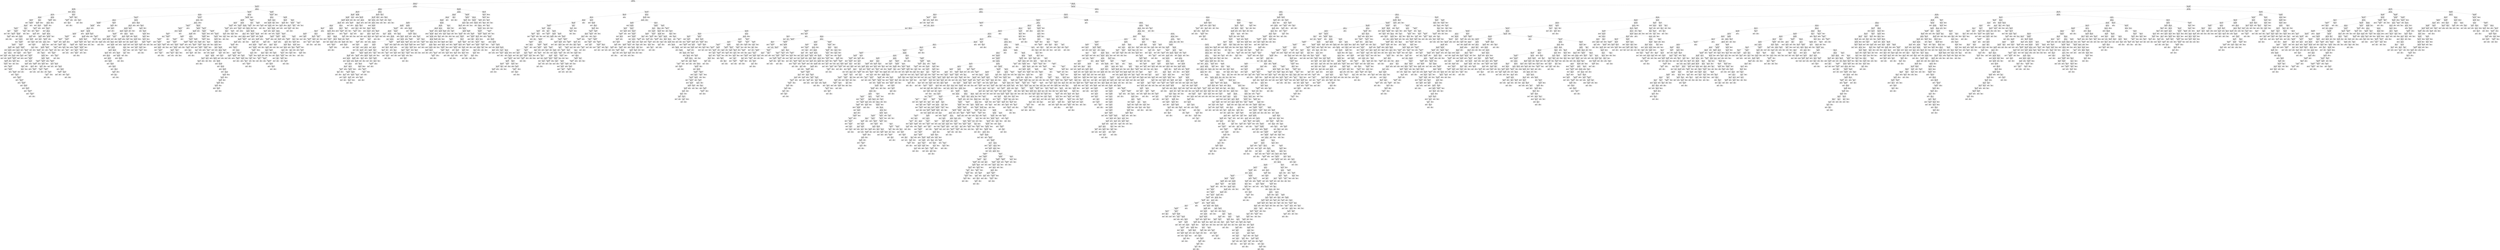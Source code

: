 digraph Tree {
node [shape=box] ;
0 [label="X[2] <= 26.5\nentropy = 0.2403\nsamples = 76020\nvalue = [73012, 3008]"] ;
1 [label="X[329] <= 1.575\nentropy = 0.0834\nsamples = 35101\nvalue = [34736, 365]"] ;
0 -> 1 [labeldistance=2.5, labelangle=45, headlabel="True"] ;
2 [label="X[369] <= 56980.3945\nentropy = 0.1505\nsamples = 10447\nvalue = [10221, 226]"] ;
1 -> 2 ;
3 [label="X[0] <= 9520.0\nentropy = 0.2864\nsamples = 1360\nvalue = [1292, 68]"] ;
2 -> 3 ;
4 [label="entropy = 0.0\nsamples = 96\nvalue = [96, 0]"] ;
3 -> 4 ;
5 [label="X[325] <= 7.5\nentropy = 0.3023\nsamples = 1264\nvalue = [1196, 68]"] ;
3 -> 5 ;
6 [label="X[2] <= 23.5\nentropy = 0.2866\nsamples = 1239\nvalue = [1177, 62]"] ;
5 -> 6 ;
7 [label="X[278] <= 1.5\nentropy = 0.2348\nsamples = 886\nvalue = [852, 34]"] ;
6 -> 7 ;
8 [label="X[0] <= 9726.5\nentropy = 0.2062\nsamples = 834\nvalue = [807, 27]"] ;
7 -> 8 ;
9 [label="entropy = 0.0\nsamples = 1\nvalue = [0, 1]"] ;
8 -> 9 ;
10 [label="X[369] <= 56961.6289\nentropy = 0.2004\nsamples = 833\nvalue = [807, 26]"] ;
8 -> 10 ;
11 [label="X[329] <= 0.975\nentropy = 0.1946\nsamples = 832\nvalue = [807, 25]"] ;
10 -> 11 ;
12 [label="X[369] <= 13669.4707\nentropy = 0.1838\nsamples = 824\nvalue = [801, 23]"] ;
11 -> 12 ;
13 [label="X[0] <= 82678.5\nentropy = 1.0\nsamples = 2\nvalue = [1, 1]"] ;
12 -> 13 ;
14 [label="entropy = 0.0\nsamples = 1\nvalue = [1, 0]"] ;
13 -> 14 ;
15 [label="entropy = 0.0\nsamples = 1\nvalue = [0, 1]"] ;
13 -> 15 ;
16 [label="X[369] <= 35883.4648\nentropy = 0.1779\nsamples = 822\nvalue = [800, 22]"] ;
12 -> 16 ;
17 [label="X[369] <= 23716.1094\nentropy = 0.0489\nsamples = 183\nvalue = [182, 1]"] ;
16 -> 17 ;
18 [label="X[369] <= 23339.25\nentropy = 0.1914\nsamples = 34\nvalue = [33, 1]"] ;
17 -> 18 ;
19 [label="entropy = 0.0\nsamples = 33\nvalue = [33, 0]"] ;
18 -> 19 ;
20 [label="entropy = 0.0\nsamples = 1\nvalue = [0, 1]"] ;
18 -> 20 ;
21 [label="entropy = 0.0\nsamples = 149\nvalue = [149, 0]"] ;
17 -> 21 ;
22 [label="X[369] <= 35941.5156\nentropy = 0.2086\nsamples = 639\nvalue = [618, 21]"] ;
16 -> 22 ;
23 [label="entropy = 0.0\nsamples = 1\nvalue = [0, 1]"] ;
22 -> 23 ;
24 [label="X[0] <= 26975.5\nentropy = 0.2011\nsamples = 638\nvalue = [618, 20]"] ;
22 -> 24 ;
25 [label="entropy = 0.0\nsamples = 77\nvalue = [77, 0]"] ;
24 -> 25 ;
26 [label="X[0] <= 27182.0\nentropy = 0.222\nsamples = 561\nvalue = [541, 20]"] ;
24 -> 26 ;
27 [label="entropy = 0.0\nsamples = 1\nvalue = [0, 1]"] ;
26 -> 27 ;
28 [label="X[369] <= 46096.0938\nentropy = 0.2137\nsamples = 560\nvalue = [541, 19]"] ;
26 -> 28 ;
29 [label="X[369] <= 46075.9961\nentropy = 0.2927\nsamples = 233\nvalue = [221, 12]"] ;
28 -> 29 ;
30 [label="X[0] <= 48954.5\nentropy = 0.2753\nsamples = 232\nvalue = [221, 11]"] ;
29 -> 30 ;
31 [label="entropy = 0.0\nsamples = 43\nvalue = [43, 0]"] ;
30 -> 31 ;
32 [label="X[0] <= 49627.0\nentropy = 0.3203\nsamples = 189\nvalue = [178, 11]"] ;
30 -> 32 ;
33 [label="X[152] <= 1.5\nentropy = 1.0\nsamples = 4\nvalue = [2, 2]"] ;
32 -> 33 ;
34 [label="entropy = 0.0\nsamples = 1\nvalue = [0, 1]"] ;
33 -> 34 ;
35 [label="X[0] <= 49086.0\nentropy = 0.9183\nsamples = 3\nvalue = [2, 1]"] ;
33 -> 35 ;
36 [label="entropy = 0.0\nsamples = 2\nvalue = [2, 0]"] ;
35 -> 36 ;
37 [label="entropy = 0.0\nsamples = 1\nvalue = [0, 1]"] ;
35 -> 37 ;
38 [label="X[290] <= 1.5\nentropy = 0.2806\nsamples = 185\nvalue = [176, 9]"] ;
32 -> 38 ;
39 [label="entropy = 0.0\nsamples = 45\nvalue = [45, 0]"] ;
38 -> 39 ;
40 [label="X[0] <= 146043.0\nentropy = 0.3442\nsamples = 140\nvalue = [131, 9]"] ;
38 -> 40 ;
41 [label="X[0] <= 125324.5\nentropy = 0.2958\nsamples = 134\nvalue = [127, 7]"] ;
40 -> 41 ;
42 [label="X[0] <= 124880.5\nentropy = 0.3463\nsamples = 108\nvalue = [101, 7]"] ;
41 -> 42 ;
43 [label="X[369] <= 40166.1602\nentropy = 0.3117\nsamples = 107\nvalue = [101, 6]"] ;
42 -> 43 ;
44 [label="entropy = 0.0\nsamples = 31\nvalue = [31, 0]"] ;
43 -> 44 ;
45 [label="X[369] <= 40302.4922\nentropy = 0.3985\nsamples = 76\nvalue = [70, 6]"] ;
43 -> 45 ;
46 [label="entropy = 0.0\nsamples = 1\nvalue = [0, 1]"] ;
45 -> 46 ;
47 [label="X[369] <= 42002.9102\nentropy = 0.3534\nsamples = 75\nvalue = [70, 5]"] ;
45 -> 47 ;
48 [label="entropy = 0.0\nsamples = 19\nvalue = [19, 0]"] ;
47 -> 48 ;
49 [label="X[369] <= 42063.8242\nentropy = 0.4341\nsamples = 56\nvalue = [51, 5]"] ;
47 -> 49 ;
50 [label="entropy = 0.0\nsamples = 1\nvalue = [0, 1]"] ;
49 -> 50 ;
51 [label="X[369] <= 43288.8281\nentropy = 0.376\nsamples = 55\nvalue = [51, 4]"] ;
49 -> 51 ;
52 [label="entropy = 0.0\nsamples = 13\nvalue = [13, 0]"] ;
51 -> 52 ;
53 [label="X[369] <= 43354.8438\nentropy = 0.4537\nsamples = 42\nvalue = [38, 4]"] ;
51 -> 53 ;
54 [label="entropy = 0.0\nsamples = 1\nvalue = [0, 1]"] ;
53 -> 54 ;
55 [label="X[369] <= 44304.3906\nentropy = 0.3776\nsamples = 41\nvalue = [38, 3]"] ;
53 -> 55 ;
56 [label="entropy = 0.0\nsamples = 15\nvalue = [15, 0]"] ;
55 -> 56 ;
57 [label="X[369] <= 44456.8047\nentropy = 0.5159\nsamples = 26\nvalue = [23, 3]"] ;
55 -> 57 ;
58 [label="entropy = 0.0\nsamples = 1\nvalue = [0, 1]"] ;
57 -> 58 ;
59 [label="X[0] <= 101301.0\nentropy = 0.4022\nsamples = 25\nvalue = [23, 2]"] ;
57 -> 59 ;
60 [label="entropy = 0.0\nsamples = 12\nvalue = [12, 0]"] ;
59 -> 60 ;
61 [label="X[0] <= 102858.0\nentropy = 0.6194\nsamples = 13\nvalue = [11, 2]"] ;
59 -> 61 ;
62 [label="entropy = 0.0\nsamples = 1\nvalue = [0, 1]"] ;
61 -> 62 ;
63 [label="X[369] <= 45744.0898\nentropy = 0.4138\nsamples = 12\nvalue = [11, 1]"] ;
61 -> 63 ;
64 [label="entropy = 0.0\nsamples = 9\nvalue = [9, 0]"] ;
63 -> 64 ;
65 [label="X[369] <= 45784.2422\nentropy = 0.9183\nsamples = 3\nvalue = [2, 1]"] ;
63 -> 65 ;
66 [label="entropy = 0.0\nsamples = 1\nvalue = [0, 1]"] ;
65 -> 66 ;
67 [label="entropy = 0.0\nsamples = 2\nvalue = [2, 0]"] ;
65 -> 67 ;
68 [label="entropy = 0.0\nsamples = 1\nvalue = [0, 1]"] ;
42 -> 68 ;
69 [label="entropy = 0.0\nsamples = 26\nvalue = [26, 0]"] ;
41 -> 69 ;
70 [label="X[369] <= 42665.3086\nentropy = 0.9183\nsamples = 6\nvalue = [4, 2]"] ;
40 -> 70 ;
71 [label="X[0] <= 149801.0\nentropy = 0.9183\nsamples = 3\nvalue = [1, 2]"] ;
70 -> 71 ;
72 [label="entropy = 0.0\nsamples = 2\nvalue = [0, 2]"] ;
71 -> 72 ;
73 [label="entropy = 0.0\nsamples = 1\nvalue = [1, 0]"] ;
71 -> 73 ;
74 [label="entropy = 0.0\nsamples = 3\nvalue = [3, 0]"] ;
70 -> 74 ;
75 [label="entropy = 0.0\nsamples = 1\nvalue = [0, 1]"] ;
29 -> 75 ;
76 [label="X[369] <= 54282.4648\nentropy = 0.1493\nsamples = 327\nvalue = [320, 7]"] ;
28 -> 76 ;
77 [label="X[0] <= 101497.0\nentropy = 0.072\nsamples = 230\nvalue = [228, 2]"] ;
76 -> 77 ;
78 [label="entropy = 0.0\nsamples = 128\nvalue = [128, 0]"] ;
77 -> 78 ;
79 [label="X[0] <= 102214.0\nentropy = 0.1392\nsamples = 102\nvalue = [100, 2]"] ;
77 -> 79 ;
80 [label="entropy = 0.0\nsamples = 1\nvalue = [0, 1]"] ;
79 -> 80 ;
81 [label="X[0] <= 143888.5\nentropy = 0.0801\nsamples = 101\nvalue = [100, 1]"] ;
79 -> 81 ;
82 [label="entropy = 0.0\nsamples = 88\nvalue = [88, 0]"] ;
81 -> 82 ;
83 [label="X[0] <= 145297.0\nentropy = 0.3912\nsamples = 13\nvalue = [12, 1]"] ;
81 -> 83 ;
84 [label="entropy = 0.0\nsamples = 1\nvalue = [0, 1]"] ;
83 -> 84 ;
85 [label="entropy = 0.0\nsamples = 12\nvalue = [12, 0]"] ;
83 -> 85 ;
86 [label="X[369] <= 54339.9766\nentropy = 0.2929\nsamples = 97\nvalue = [92, 5]"] ;
76 -> 86 ;
87 [label="entropy = 0.0\nsamples = 1\nvalue = [0, 1]"] ;
86 -> 87 ;
88 [label="X[369] <= 54871.5625\nentropy = 0.2499\nsamples = 96\nvalue = [92, 4]"] ;
86 -> 88 ;
89 [label="entropy = 0.0\nsamples = 25\nvalue = [25, 0]"] ;
88 -> 89 ;
90 [label="X[369] <= 54903.0313\nentropy = 0.3127\nsamples = 71\nvalue = [67, 4]"] ;
88 -> 90 ;
91 [label="entropy = 0.0\nsamples = 1\nvalue = [0, 1]"] ;
90 -> 91 ;
92 [label="X[369] <= 55963.7539\nentropy = 0.2552\nsamples = 70\nvalue = [67, 3]"] ;
90 -> 92 ;
93 [label="entropy = 0.0\nsamples = 31\nvalue = [31, 0]"] ;
92 -> 93 ;
94 [label="X[369] <= 55982.5781\nentropy = 0.3912\nsamples = 39\nvalue = [36, 3]"] ;
92 -> 94 ;
95 [label="entropy = 0.0\nsamples = 1\nvalue = [0, 1]"] ;
94 -> 95 ;
96 [label="X[0] <= 74722.5\nentropy = 0.2975\nsamples = 38\nvalue = [36, 2]"] ;
94 -> 96 ;
97 [label="X[0] <= 69962.5\nentropy = 0.7219\nsamples = 10\nvalue = [8, 2]"] ;
96 -> 97 ;
98 [label="X[290] <= 1.5\nentropy = 0.5033\nsamples = 9\nvalue = [8, 1]"] ;
97 -> 98 ;
99 [label="X[155] <= 1.5\nentropy = 0.8113\nsamples = 4\nvalue = [3, 1]"] ;
98 -> 99 ;
100 [label="entropy = 0.0\nsamples = 3\nvalue = [3, 0]"] ;
99 -> 100 ;
101 [label="entropy = 0.0\nsamples = 1\nvalue = [0, 1]"] ;
99 -> 101 ;
102 [label="entropy = 0.0\nsamples = 5\nvalue = [5, 0]"] ;
98 -> 102 ;
103 [label="entropy = 0.0\nsamples = 1\nvalue = [0, 1]"] ;
97 -> 103 ;
104 [label="entropy = 0.0\nsamples = 28\nvalue = [28, 0]"] ;
96 -> 104 ;
105 [label="X[329] <= 1.38\nentropy = 0.8113\nsamples = 8\nvalue = [6, 2]"] ;
11 -> 105 ;
106 [label="X[369] <= 42395.7891\nentropy = 1.0\nsamples = 4\nvalue = [2, 2]"] ;
105 -> 106 ;
107 [label="entropy = 0.0\nsamples = 2\nvalue = [2, 0]"] ;
106 -> 107 ;
108 [label="entropy = 0.0\nsamples = 2\nvalue = [0, 2]"] ;
106 -> 108 ;
109 [label="entropy = 0.0\nsamples = 4\nvalue = [4, 0]"] ;
105 -> 109 ;
110 [label="entropy = 0.0\nsamples = 1\nvalue = [0, 1]"] ;
10 -> 110 ;
111 [label="X[327] <= 1.5\nentropy = 0.57\nsamples = 52\nvalue = [45, 7]"] ;
7 -> 111 ;
112 [label="X[0] <= 41536.5\nentropy = 0.8404\nsamples = 26\nvalue = [19, 7]"] ;
111 -> 112 ;
113 [label="entropy = 0.0\nsamples = 4\nvalue = [4, 0]"] ;
112 -> 113 ;
114 [label="X[0] <= 142432.5\nentropy = 0.9024\nsamples = 22\nvalue = [15, 7]"] ;
112 -> 114 ;
115 [label="X[369] <= 35613.2578\nentropy = 0.9495\nsamples = 19\nvalue = [12, 7]"] ;
114 -> 115 ;
116 [label="entropy = 0.0\nsamples = 2\nvalue = [0, 2]"] ;
115 -> 116 ;
117 [label="X[369] <= 56414.7031\nentropy = 0.874\nsamples = 17\nvalue = [12, 5]"] ;
115 -> 117 ;
118 [label="X[0] <= 135375.0\nentropy = 0.8113\nsamples = 16\nvalue = [12, 4]"] ;
117 -> 118 ;
119 [label="X[0] <= 81366.0\nentropy = 0.7219\nsamples = 15\nvalue = [12, 3]"] ;
118 -> 119 ;
120 [label="entropy = 0.0\nsamples = 4\nvalue = [4, 0]"] ;
119 -> 120 ;
121 [label="X[0] <= 83328.5\nentropy = 0.8454\nsamples = 11\nvalue = [8, 3]"] ;
119 -> 121 ;
122 [label="entropy = 0.0\nsamples = 1\nvalue = [0, 1]"] ;
121 -> 122 ;
123 [label="X[0] <= 91148.5\nentropy = 0.7219\nsamples = 10\nvalue = [8, 2]"] ;
121 -> 123 ;
124 [label="entropy = 0.0\nsamples = 4\nvalue = [4, 0]"] ;
123 -> 124 ;
125 [label="X[0] <= 103851.0\nentropy = 0.9183\nsamples = 6\nvalue = [4, 2]"] ;
123 -> 125 ;
126 [label="X[277] <= 1.5\nentropy = 0.9183\nsamples = 3\nvalue = [1, 2]"] ;
125 -> 126 ;
127 [label="entropy = 0.0\nsamples = 2\nvalue = [0, 2]"] ;
126 -> 127 ;
128 [label="entropy = 0.0\nsamples = 1\nvalue = [1, 0]"] ;
126 -> 128 ;
129 [label="entropy = 0.0\nsamples = 3\nvalue = [3, 0]"] ;
125 -> 129 ;
130 [label="entropy = 0.0\nsamples = 1\nvalue = [0, 1]"] ;
118 -> 130 ;
131 [label="entropy = 0.0\nsamples = 1\nvalue = [0, 1]"] ;
117 -> 131 ;
132 [label="entropy = 0.0\nsamples = 3\nvalue = [3, 0]"] ;
114 -> 132 ;
133 [label="entropy = 0.0\nsamples = 26\nvalue = [26, 0]"] ;
111 -> 133 ;
134 [label="X[281] <= 0.5\nentropy = 0.3998\nsamples = 353\nvalue = [325, 28]"] ;
6 -> 134 ;
135 [label="X[369] <= 55006.9805\nentropy = 0.429\nsamples = 319\nvalue = [291, 28]"] ;
134 -> 135 ;
136 [label="X[276] <= 4.5\nentropy = 0.4601\nsamples = 288\nvalue = [260, 28]"] ;
135 -> 136 ;
137 [label="X[369] <= 32085.5859\nentropy = 0.4499\nsamples = 287\nvalue = [260, 27]"] ;
136 -> 137 ;
138 [label="entropy = 0.0\nsamples = 25\nvalue = [25, 0]"] ;
137 -> 138 ;
139 [label="X[369] <= 32728.7539\nentropy = 0.4786\nsamples = 262\nvalue = [235, 27]"] ;
137 -> 139 ;
140 [label="entropy = 0.0\nsamples = 1\nvalue = [0, 1]"] ;
139 -> 140 ;
141 [label="X[290] <= 1.5\nentropy = 0.4678\nsamples = 261\nvalue = [235, 26]"] ;
139 -> 141 ;
142 [label="X[0] <= 48336.0\nentropy = 0.1982\nsamples = 65\nvalue = [63, 2]"] ;
141 -> 142 ;
143 [label="X[0] <= 34620.0\nentropy = 0.5226\nsamples = 17\nvalue = [15, 2]"] ;
142 -> 143 ;
144 [label="entropy = 0.0\nsamples = 12\nvalue = [12, 0]"] ;
143 -> 144 ;
145 [label="X[2] <= 25.0\nentropy = 0.971\nsamples = 5\nvalue = [3, 2]"] ;
143 -> 145 ;
146 [label="entropy = 0.0\nsamples = 2\nvalue = [0, 2]"] ;
145 -> 146 ;
147 [label="entropy = 0.0\nsamples = 3\nvalue = [3, 0]"] ;
145 -> 147 ;
148 [label="entropy = 0.0\nsamples = 48\nvalue = [48, 0]"] ;
142 -> 148 ;
149 [label="X[326] <= 1.5\nentropy = 0.5364\nsamples = 196\nvalue = [172, 24]"] ;
141 -> 149 ;
150 [label="X[369] <= 54918.6719\nentropy = 0.5234\nsamples = 195\nvalue = [172, 23]"] ;
149 -> 150 ;
151 [label="X[369] <= 53291.7422\nentropy = 0.5101\nsamples = 194\nvalue = [172, 22]"] ;
150 -> 151 ;
152 [label="X[94] <= 1.5\nentropy = 0.5416\nsamples = 177\nvalue = [155, 22]"] ;
151 -> 152 ;
153 [label="X[0] <= 107803.5\nentropy = 0.5274\nsamples = 176\nvalue = [155, 21]"] ;
152 -> 153 ;
154 [label="X[0] <= 105634.5\nentropy = 0.6089\nsamples = 127\nvalue = [108, 19]"] ;
153 -> 154 ;
155 [label="X[369] <= 33840.2852\nentropy = 0.5917\nsamples = 126\nvalue = [108, 18]"] ;
154 -> 155 ;
156 [label="entropy = 0.0\nsamples = 1\nvalue = [0, 1]"] ;
155 -> 156 ;
157 [label="X[369] <= 53216.1719\nentropy = 0.5737\nsamples = 125\nvalue = [108, 17]"] ;
155 -> 157 ;
158 [label="X[0] <= 50559.0\nentropy = 0.5548\nsamples = 124\nvalue = [108, 16]"] ;
157 -> 158 ;
159 [label="X[0] <= 34610.5\nentropy = 0.6913\nsamples = 54\nvalue = [44, 10]"] ;
158 -> 159 ;
160 [label="X[369] <= 47120.8828\nentropy = 0.316\nsamples = 35\nvalue = [33, 2]"] ;
159 -> 160 ;
161 [label="X[369] <= 46884.5859\nentropy = 0.4855\nsamples = 19\nvalue = [17, 2]"] ;
160 -> 161 ;
162 [label="X[325] <= 1.5\nentropy = 0.3095\nsamples = 18\nvalue = [17, 1]"] ;
161 -> 162 ;
163 [label="entropy = 0.0\nsamples = 15\nvalue = [15, 0]"] ;
162 -> 163 ;
164 [label="X[369] <= 40946.9531\nentropy = 0.9183\nsamples = 3\nvalue = [2, 1]"] ;
162 -> 164 ;
165 [label="entropy = 0.0\nsamples = 1\nvalue = [0, 1]"] ;
164 -> 165 ;
166 [label="entropy = 0.0\nsamples = 2\nvalue = [2, 0]"] ;
164 -> 166 ;
167 [label="entropy = 0.0\nsamples = 1\nvalue = [0, 1]"] ;
161 -> 167 ;
168 [label="entropy = 0.0\nsamples = 16\nvalue = [16, 0]"] ;
160 -> 168 ;
169 [label="X[369] <= 50904.5078\nentropy = 0.9819\nsamples = 19\nvalue = [11, 8]"] ;
159 -> 169 ;
170 [label="X[0] <= 45367.0\nentropy = 0.896\nsamples = 16\nvalue = [11, 5]"] ;
169 -> 170 ;
171 [label="X[0] <= 42889.0\nentropy = 1.0\nsamples = 10\nvalue = [5, 5]"] ;
170 -> 171 ;
172 [label="X[369] <= 41769.6719\nentropy = 0.8113\nsamples = 4\nvalue = [3, 1]"] ;
171 -> 172 ;
173 [label="entropy = 0.0\nsamples = 1\nvalue = [0, 1]"] ;
172 -> 173 ;
174 [label="entropy = 0.0\nsamples = 3\nvalue = [3, 0]"] ;
172 -> 174 ;
175 [label="X[369] <= 35806.9961\nentropy = 0.9183\nsamples = 6\nvalue = [2, 4]"] ;
171 -> 175 ;
176 [label="entropy = 0.0\nsamples = 1\nvalue = [1, 0]"] ;
175 -> 176 ;
177 [label="X[0] <= 43530.0\nentropy = 0.7219\nsamples = 5\nvalue = [1, 4]"] ;
175 -> 177 ;
178 [label="X[369] <= 38303.8359\nentropy = 1.0\nsamples = 2\nvalue = [1, 1]"] ;
177 -> 178 ;
179 [label="entropy = 0.0\nsamples = 1\nvalue = [0, 1]"] ;
178 -> 179 ;
180 [label="entropy = 0.0\nsamples = 1\nvalue = [1, 0]"] ;
178 -> 180 ;
181 [label="entropy = 0.0\nsamples = 3\nvalue = [0, 3]"] ;
177 -> 181 ;
182 [label="entropy = 0.0\nsamples = 6\nvalue = [6, 0]"] ;
170 -> 182 ;
183 [label="entropy = 0.0\nsamples = 3\nvalue = [0, 3]"] ;
169 -> 183 ;
184 [label="X[0] <= 78425.5\nentropy = 0.422\nsamples = 70\nvalue = [64, 6]"] ;
158 -> 184 ;
185 [label="entropy = 0.0\nsamples = 33\nvalue = [33, 0]"] ;
184 -> 185 ;
186 [label="X[369] <= 36214.9766\nentropy = 0.6395\nsamples = 37\nvalue = [31, 6]"] ;
184 -> 186 ;
187 [label="X[2] <= 25.0\nentropy = 0.9183\nsamples = 3\nvalue = [1, 2]"] ;
186 -> 187 ;
188 [label="entropy = 0.0\nsamples = 2\nvalue = [0, 2]"] ;
187 -> 188 ;
189 [label="entropy = 0.0\nsamples = 1\nvalue = [1, 0]"] ;
187 -> 189 ;
190 [label="X[0] <= 79153.0\nentropy = 0.5226\nsamples = 34\nvalue = [30, 4]"] ;
186 -> 190 ;
191 [label="entropy = 0.0\nsamples = 1\nvalue = [0, 1]"] ;
190 -> 191 ;
192 [label="X[0] <= 87776.5\nentropy = 0.4395\nsamples = 33\nvalue = [30, 3]"] ;
190 -> 192 ;
193 [label="entropy = 0.0\nsamples = 14\nvalue = [14, 0]"] ;
192 -> 193 ;
194 [label="X[0] <= 89411.0\nentropy = 0.6292\nsamples = 19\nvalue = [16, 3]"] ;
192 -> 194 ;
195 [label="X[369] <= 46608.5703\nentropy = 0.9183\nsamples = 3\nvalue = [1, 2]"] ;
194 -> 195 ;
196 [label="entropy = 0.0\nsamples = 2\nvalue = [0, 2]"] ;
195 -> 196 ;
197 [label="entropy = 0.0\nsamples = 1\nvalue = [1, 0]"] ;
195 -> 197 ;
198 [label="X[0] <= 97322.5\nentropy = 0.3373\nsamples = 16\nvalue = [15, 1]"] ;
194 -> 198 ;
199 [label="entropy = 0.0\nsamples = 9\nvalue = [9, 0]"] ;
198 -> 199 ;
200 [label="X[0] <= 97680.5\nentropy = 0.5917\nsamples = 7\nvalue = [6, 1]"] ;
198 -> 200 ;
201 [label="entropy = 0.0\nsamples = 1\nvalue = [0, 1]"] ;
200 -> 201 ;
202 [label="entropy = 0.0\nsamples = 6\nvalue = [6, 0]"] ;
200 -> 202 ;
203 [label="entropy = 0.0\nsamples = 1\nvalue = [0, 1]"] ;
157 -> 203 ;
204 [label="entropy = 0.0\nsamples = 1\nvalue = [0, 1]"] ;
154 -> 204 ;
205 [label="X[369] <= 46693.5781\nentropy = 0.246\nsamples = 49\nvalue = [47, 2]"] ;
153 -> 205 ;
206 [label="entropy = 0.0\nsamples = 22\nvalue = [22, 0]"] ;
205 -> 206 ;
207 [label="X[369] <= 47428.8164\nentropy = 0.3809\nsamples = 27\nvalue = [25, 2]"] ;
205 -> 207 ;
208 [label="entropy = 0.0\nsamples = 1\nvalue = [0, 1]"] ;
207 -> 208 ;
209 [label="X[369] <= 52046.1875\nentropy = 0.2352\nsamples = 26\nvalue = [25, 1]"] ;
207 -> 209 ;
210 [label="entropy = 0.0\nsamples = 21\nvalue = [21, 0]"] ;
209 -> 210 ;
211 [label="X[369] <= 52341.1797\nentropy = 0.7219\nsamples = 5\nvalue = [4, 1]"] ;
209 -> 211 ;
212 [label="entropy = 0.0\nsamples = 1\nvalue = [0, 1]"] ;
211 -> 212 ;
213 [label="entropy = 0.0\nsamples = 4\nvalue = [4, 0]"] ;
211 -> 213 ;
214 [label="entropy = 0.0\nsamples = 1\nvalue = [0, 1]"] ;
152 -> 214 ;
215 [label="entropy = 0.0\nsamples = 17\nvalue = [17, 0]"] ;
151 -> 215 ;
216 [label="entropy = 0.0\nsamples = 1\nvalue = [0, 1]"] ;
150 -> 216 ;
217 [label="entropy = 0.0\nsamples = 1\nvalue = [0, 1]"] ;
149 -> 217 ;
218 [label="entropy = 0.0\nsamples = 1\nvalue = [0, 1]"] ;
136 -> 218 ;
219 [label="entropy = 0.0\nsamples = 31\nvalue = [31, 0]"] ;
135 -> 219 ;
220 [label="entropy = 0.0\nsamples = 34\nvalue = [34, 0]"] ;
134 -> 220 ;
221 [label="X[329] <= 0.585\nentropy = 0.795\nsamples = 25\nvalue = [19, 6]"] ;
5 -> 221 ;
222 [label="X[369] <= 39345.4219\nentropy = 0.5226\nsamples = 17\nvalue = [15, 2]"] ;
221 -> 222 ;
223 [label="X[369] <= 34083.6758\nentropy = 0.8113\nsamples = 8\nvalue = [6, 2]"] ;
222 -> 223 ;
224 [label="entropy = 0.0\nsamples = 5\nvalue = [5, 0]"] ;
223 -> 224 ;
225 [label="X[91] <= 1.5\nentropy = 0.9183\nsamples = 3\nvalue = [1, 2]"] ;
223 -> 225 ;
226 [label="entropy = 0.0\nsamples = 2\nvalue = [0, 2]"] ;
225 -> 226 ;
227 [label="entropy = 0.0\nsamples = 1\nvalue = [1, 0]"] ;
225 -> 227 ;
228 [label="entropy = 0.0\nsamples = 9\nvalue = [9, 0]"] ;
222 -> 228 ;
229 [label="X[327] <= 33.0\nentropy = 1.0\nsamples = 8\nvalue = [4, 4]"] ;
221 -> 229 ;
230 [label="entropy = 0.0\nsamples = 3\nvalue = [3, 0]"] ;
229 -> 230 ;
231 [label="X[77] <= 0.5\nentropy = 0.7219\nsamples = 5\nvalue = [1, 4]"] ;
229 -> 231 ;
232 [label="entropy = 0.0\nsamples = 1\nvalue = [1, 0]"] ;
231 -> 232 ;
233 [label="entropy = 0.0\nsamples = 4\nvalue = [0, 4]"] ;
231 -> 233 ;
234 [label="X[325] <= 1.5\nentropy = 0.1265\nsamples = 9087\nvalue = [8929, 158]"] ;
2 -> 234 ;
235 [label="X[369] <= 124683.1484\nentropy = 0.1061\nsamples = 8234\nvalue = [8119, 115]"] ;
234 -> 235 ;
236 [label="X[2] <= 23.5\nentropy = 0.1292\nsamples = 5043\nvalue = [4953, 90]"] ;
235 -> 236 ;
237 [label="X[369] <= 117271.3594\nentropy = 0.1055\nsamples = 3387\nvalue = [3340, 47]"] ;
236 -> 237 ;
238 [label="X[276] <= 1.5\nentropy = 0.0744\nsamples = 2099\nvalue = [2080, 19]"] ;
237 -> 238 ;
239 [label="X[369] <= 99931.6953\nentropy = 0.0654\nsamples = 2069\nvalue = [2053, 16]"] ;
238 -> 239 ;
240 [label="X[369] <= 99896.2188\nentropy = 0.0816\nsamples = 1580\nvalue = [1564, 16]"] ;
239 -> 240 ;
241 [label="X[152] <= 1.5\nentropy = 0.0775\nsamples = 1579\nvalue = [1564, 15]"] ;
240 -> 241 ;
242 [label="X[0] <= 67150.5\nentropy = 0.1598\nsamples = 257\nvalue = [251, 6]"] ;
241 -> 242 ;
243 [label="X[0] <= 66662.0\nentropy = 0.2668\nsamples = 132\nvalue = [126, 6]"] ;
242 -> 243 ;
244 [label="X[369] <= 83100.3438\nentropy = 0.2338\nsamples = 131\nvalue = [126, 5]"] ;
243 -> 244 ;
245 [label="X[369] <= 61218.9297\nentropy = 0.096\nsamples = 81\nvalue = [80, 1]"] ;
244 -> 245 ;
246 [label="X[369] <= 60863.6094\nentropy = 0.3712\nsamples = 14\nvalue = [13, 1]"] ;
245 -> 246 ;
247 [label="entropy = 0.0\nsamples = 13\nvalue = [13, 0]"] ;
246 -> 247 ;
248 [label="entropy = 0.0\nsamples = 1\nvalue = [0, 1]"] ;
246 -> 248 ;
249 [label="entropy = 0.0\nsamples = 67\nvalue = [67, 0]"] ;
245 -> 249 ;
250 [label="X[369] <= 90195.2969\nentropy = 0.4022\nsamples = 50\nvalue = [46, 4]"] ;
244 -> 250 ;
251 [label="X[0] <= 56322.5\nentropy = 0.65\nsamples = 24\nvalue = [20, 4]"] ;
250 -> 251 ;
252 [label="X[369] <= 84443.4297\nentropy = 0.3095\nsamples = 18\nvalue = [17, 1]"] ;
251 -> 252 ;
253 [label="X[369] <= 84067.4063\nentropy = 1.0\nsamples = 2\nvalue = [1, 1]"] ;
252 -> 253 ;
254 [label="entropy = 0.0\nsamples = 1\nvalue = [1, 0]"] ;
253 -> 254 ;
255 [label="entropy = 0.0\nsamples = 1\nvalue = [0, 1]"] ;
253 -> 255 ;
256 [label="entropy = 0.0\nsamples = 16\nvalue = [16, 0]"] ;
252 -> 256 ;
257 [label="X[183] <= 46.5\nentropy = 1.0\nsamples = 6\nvalue = [3, 3]"] ;
251 -> 257 ;
258 [label="X[0] <= 60781.5\nentropy = 0.8113\nsamples = 4\nvalue = [1, 3]"] ;
257 -> 258 ;
259 [label="entropy = 0.0\nsamples = 2\nvalue = [0, 2]"] ;
258 -> 259 ;
260 [label="X[369] <= 86832.875\nentropy = 1.0\nsamples = 2\nvalue = [1, 1]"] ;
258 -> 260 ;
261 [label="entropy = 0.0\nsamples = 1\nvalue = [1, 0]"] ;
260 -> 261 ;
262 [label="entropy = 0.0\nsamples = 1\nvalue = [0, 1]"] ;
260 -> 262 ;
263 [label="entropy = 0.0\nsamples = 2\nvalue = [2, 0]"] ;
257 -> 263 ;
264 [label="entropy = 0.0\nsamples = 26\nvalue = [26, 0]"] ;
250 -> 264 ;
265 [label="entropy = 0.0\nsamples = 1\nvalue = [0, 1]"] ;
243 -> 265 ;
266 [label="entropy = 0.0\nsamples = 125\nvalue = [125, 0]"] ;
242 -> 266 ;
267 [label="X[0] <= 147931.5\nentropy = 0.0588\nsamples = 1322\nvalue = [1313, 9]"] ;
241 -> 267 ;
268 [label="X[0] <= 116163.0\nentropy = 0.0485\nsamples = 1294\nvalue = [1287, 7]"] ;
267 -> 268 ;
269 [label="X[0] <= 116036.5\nentropy = 0.0589\nsamples = 1026\nvalue = [1019, 7]"] ;
268 -> 269 ;
270 [label="X[0] <= 27835.0\nentropy = 0.0446\nsamples = 1023\nvalue = [1018, 5]"] ;
269 -> 270 ;
271 [label="X[0] <= 27780.5\nentropy = 0.0926\nsamples = 254\nvalue = [251, 3]"] ;
270 -> 271 ;
272 [label="X[369] <= 89144.5938\nentropy = 0.0666\nsamples = 253\nvalue = [251, 2]"] ;
271 -> 272 ;
273 [label="entropy = 0.0\nsamples = 198\nvalue = [198, 0]"] ;
272 -> 273 ;
274 [label="X[369] <= 89258.9063\nentropy = 0.2254\nsamples = 55\nvalue = [53, 2]"] ;
272 -> 274 ;
275 [label="entropy = 0.0\nsamples = 1\nvalue = [0, 1]"] ;
274 -> 275 ;
276 [label="X[369] <= 98376.875\nentropy = 0.133\nsamples = 54\nvalue = [53, 1]"] ;
274 -> 276 ;
277 [label="entropy = 0.0\nsamples = 44\nvalue = [44, 0]"] ;
276 -> 277 ;
278 [label="X[369] <= 98464.7109\nentropy = 0.469\nsamples = 10\nvalue = [9, 1]"] ;
276 -> 278 ;
279 [label="entropy = 0.0\nsamples = 1\nvalue = [0, 1]"] ;
278 -> 279 ;
280 [label="entropy = 0.0\nsamples = 9\nvalue = [9, 0]"] ;
278 -> 280 ;
281 [label="entropy = 0.0\nsamples = 1\nvalue = [0, 1]"] ;
271 -> 281 ;
282 [label="X[369] <= 76557.6406\nentropy = 0.0261\nsamples = 769\nvalue = [767, 2]"] ;
270 -> 282 ;
283 [label="X[369] <= 76502.75\nentropy = 0.0439\nsamples = 417\nvalue = [415, 2]"] ;
282 -> 283 ;
284 [label="X[369] <= 59875.9805\nentropy = 0.0244\nsamples = 416\nvalue = [415, 1]"] ;
283 -> 284 ;
285 [label="X[369] <= 59827.9805\nentropy = 0.1056\nsamples = 72\nvalue = [71, 1]"] ;
284 -> 285 ;
286 [label="entropy = 0.0\nsamples = 71\nvalue = [71, 0]"] ;
285 -> 286 ;
287 [label="entropy = 0.0\nsamples = 1\nvalue = [0, 1]"] ;
285 -> 287 ;
288 [label="entropy = 0.0\nsamples = 344\nvalue = [344, 0]"] ;
284 -> 288 ;
289 [label="entropy = 0.0\nsamples = 1\nvalue = [0, 1]"] ;
283 -> 289 ;
290 [label="entropy = 0.0\nsamples = 352\nvalue = [352, 0]"] ;
282 -> 290 ;
291 [label="X[0] <= 116116.5\nentropy = 0.9183\nsamples = 3\nvalue = [1, 2]"] ;
269 -> 291 ;
292 [label="entropy = 0.0\nsamples = 1\nvalue = [0, 1]"] ;
291 -> 292 ;
293 [label="X[0] <= 116129.0\nentropy = 1.0\nsamples = 2\nvalue = [1, 1]"] ;
291 -> 293 ;
294 [label="entropy = 0.0\nsamples = 1\nvalue = [1, 0]"] ;
293 -> 294 ;
295 [label="entropy = 0.0\nsamples = 1\nvalue = [0, 1]"] ;
293 -> 295 ;
296 [label="entropy = 0.0\nsamples = 268\nvalue = [268, 0]"] ;
268 -> 296 ;
297 [label="X[0] <= 148162.5\nentropy = 0.3712\nsamples = 28\nvalue = [26, 2]"] ;
267 -> 297 ;
298 [label="entropy = 0.0\nsamples = 1\nvalue = [0, 1]"] ;
297 -> 298 ;
299 [label="X[369] <= 70209.6875\nentropy = 0.2285\nsamples = 27\nvalue = [26, 1]"] ;
297 -> 299 ;
300 [label="X[369] <= 70102.3828\nentropy = 0.5033\nsamples = 9\nvalue = [8, 1]"] ;
299 -> 300 ;
301 [label="entropy = 0.0\nsamples = 8\nvalue = [8, 0]"] ;
300 -> 301 ;
302 [label="entropy = 0.0\nsamples = 1\nvalue = [0, 1]"] ;
300 -> 302 ;
303 [label="entropy = 0.0\nsamples = 18\nvalue = [18, 0]"] ;
299 -> 303 ;
304 [label="entropy = 0.0\nsamples = 1\nvalue = [0, 1]"] ;
240 -> 304 ;
305 [label="entropy = 0.0\nsamples = 489\nvalue = [489, 0]"] ;
239 -> 305 ;
306 [label="X[330] <= 33.645\nentropy = 0.469\nsamples = 30\nvalue = [27, 3]"] ;
238 -> 306 ;
307 [label="X[0] <= 67819.5\nentropy = 0.3621\nsamples = 29\nvalue = [27, 2]"] ;
306 -> 307 ;
308 [label="entropy = 0.0\nsamples = 15\nvalue = [15, 0]"] ;
307 -> 308 ;
309 [label="X[0] <= 81991.0\nentropy = 0.5917\nsamples = 14\nvalue = [12, 2]"] ;
307 -> 309 ;
310 [label="entropy = 0.0\nsamples = 2\nvalue = [0, 2]"] ;
309 -> 310 ;
311 [label="entropy = 0.0\nsamples = 12\nvalue = [12, 0]"] ;
309 -> 311 ;
312 [label="entropy = 0.0\nsamples = 1\nvalue = [0, 1]"] ;
306 -> 312 ;
313 [label="X[0] <= 142170.5\nentropy = 0.1511\nsamples = 1288\nvalue = [1260, 28]"] ;
237 -> 313 ;
314 [label="X[148] <= 1.5\nentropy = 0.1273\nsamples = 1198\nvalue = [1177, 21]"] ;
313 -> 314 ;
315 [label="X[28] <= 0.5\nentropy = 0.1354\nsamples = 1109\nvalue = [1088, 21]"] ;
314 -> 315 ;
316 [label="X[0] <= 64261.0\nentropy = 0.1305\nsamples = 1106\nvalue = [1086, 20]"] ;
315 -> 316 ;
317 [label="X[0] <= 64212.0\nentropy = 0.1778\nsamples = 486\nvalue = [473, 13]"] ;
316 -> 317 ;
318 [label="X[369] <= 123856.125\nentropy = 0.1673\nsamples = 485\nvalue = [473, 12]"] ;
317 -> 318 ;
319 [label="X[0] <= 22821.0\nentropy = 0.158\nsamples = 478\nvalue = [467, 11]"] ;
318 -> 319 ;
320 [label="X[0] <= 5415.5\nentropy = 0.0531\nsamples = 166\nvalue = [165, 1]"] ;
319 -> 320 ;
321 [label="X[0] <= 5379.0\nentropy = 0.1872\nsamples = 35\nvalue = [34, 1]"] ;
320 -> 321 ;
322 [label="entropy = 0.0\nsamples = 34\nvalue = [34, 0]"] ;
321 -> 322 ;
323 [label="entropy = 0.0\nsamples = 1\nvalue = [0, 1]"] ;
321 -> 323 ;
324 [label="entropy = 0.0\nsamples = 131\nvalue = [131, 0]"] ;
320 -> 324 ;
325 [label="X[0] <= 23007.5\nentropy = 0.2046\nsamples = 312\nvalue = [302, 10]"] ;
319 -> 325 ;
326 [label="entropy = 0.0\nsamples = 1\nvalue = [0, 1]"] ;
325 -> 326 ;
327 [label="X[0] <= 29077.0\nentropy = 0.189\nsamples = 311\nvalue = [302, 9]"] ;
325 -> 327 ;
328 [label="entropy = 0.0\nsamples = 41\nvalue = [41, 0]"] ;
327 -> 328 ;
329 [label="X[0] <= 29268.0\nentropy = 0.2108\nsamples = 270\nvalue = [261, 9]"] ;
327 -> 329 ;
330 [label="entropy = 0.0\nsamples = 1\nvalue = [0, 1]"] ;
329 -> 330 ;
331 [label="X[0] <= 46579.0\nentropy = 0.1931\nsamples = 269\nvalue = [261, 8]"] ;
329 -> 331 ;
332 [label="X[0] <= 46477.5\nentropy = 0.2746\nsamples = 127\nvalue = [121, 6]"] ;
331 -> 332 ;
333 [label="X[0] <= 31321.0\nentropy = 0.2408\nsamples = 126\nvalue = [121, 5]"] ;
332 -> 333 ;
334 [label="entropy = 0.0\nsamples = 19\nvalue = [19, 0]"] ;
333 -> 334 ;
335 [label="X[0] <= 31813.5\nentropy = 0.2723\nsamples = 107\nvalue = [102, 5]"] ;
333 -> 335 ;
336 [label="entropy = 0.0\nsamples = 2\nvalue = [0, 2]"] ;
335 -> 336 ;
337 [label="X[0] <= 38075.5\nentropy = 0.1872\nsamples = 105\nvalue = [102, 3]"] ;
335 -> 337 ;
338 [label="entropy = 0.0\nsamples = 44\nvalue = [44, 0]"] ;
337 -> 338 ;
339 [label="X[0] <= 38233.0\nentropy = 0.2829\nsamples = 61\nvalue = [58, 3]"] ;
337 -> 339 ;
340 [label="entropy = 0.0\nsamples = 1\nvalue = [0, 1]"] ;
339 -> 340 ;
341 [label="X[0] <= 42873.5\nentropy = 0.2108\nsamples = 60\nvalue = [58, 2]"] ;
339 -> 341 ;
342 [label="entropy = 0.0\nsamples = 34\nvalue = [34, 0]"] ;
341 -> 342 ;
343 [label="X[0] <= 43156.0\nentropy = 0.3912\nsamples = 26\nvalue = [24, 2]"] ;
341 -> 343 ;
344 [label="entropy = 0.0\nsamples = 1\nvalue = [0, 1]"] ;
343 -> 344 ;
345 [label="X[155] <= 1.5\nentropy = 0.2423\nsamples = 25\nvalue = [24, 1]"] ;
343 -> 345 ;
346 [label="X[0] <= 45193.5\nentropy = 0.8113\nsamples = 4\nvalue = [3, 1]"] ;
345 -> 346 ;
347 [label="entropy = 0.0\nsamples = 2\nvalue = [2, 0]"] ;
346 -> 347 ;
348 [label="X[2] <= 14.5\nentropy = 1.0\nsamples = 2\nvalue = [1, 1]"] ;
346 -> 348 ;
349 [label="entropy = 0.0\nsamples = 1\nvalue = [1, 0]"] ;
348 -> 349 ;
350 [label="entropy = 0.0\nsamples = 1\nvalue = [0, 1]"] ;
348 -> 350 ;
351 [label="entropy = 0.0\nsamples = 21\nvalue = [21, 0]"] ;
345 -> 351 ;
352 [label="entropy = 0.0\nsamples = 1\nvalue = [0, 1]"] ;
332 -> 352 ;
353 [label="X[0] <= 61104.5\nentropy = 0.1068\nsamples = 142\nvalue = [140, 2]"] ;
331 -> 353 ;
354 [label="entropy = 0.0\nsamples = 112\nvalue = [112, 0]"] ;
353 -> 354 ;
355 [label="X[0] <= 61124.0\nentropy = 0.3534\nsamples = 30\nvalue = [28, 2]"] ;
353 -> 355 ;
356 [label="entropy = 0.0\nsamples = 1\nvalue = [0, 1]"] ;
355 -> 356 ;
357 [label="X[0] <= 62895.5\nentropy = 0.2164\nsamples = 29\nvalue = [28, 1]"] ;
355 -> 357 ;
358 [label="entropy = 0.0\nsamples = 16\nvalue = [16, 0]"] ;
357 -> 358 ;
359 [label="X[0] <= 62961.0\nentropy = 0.3912\nsamples = 13\nvalue = [12, 1]"] ;
357 -> 359 ;
360 [label="entropy = 0.0\nsamples = 1\nvalue = [0, 1]"] ;
359 -> 360 ;
361 [label="entropy = 0.0\nsamples = 12\nvalue = [12, 0]"] ;
359 -> 361 ;
362 [label="X[369] <= 123897.0781\nentropy = 0.5917\nsamples = 7\nvalue = [6, 1]"] ;
318 -> 362 ;
363 [label="entropy = 0.0\nsamples = 1\nvalue = [0, 1]"] ;
362 -> 363 ;
364 [label="entropy = 0.0\nsamples = 6\nvalue = [6, 0]"] ;
362 -> 364 ;
365 [label="entropy = 0.0\nsamples = 1\nvalue = [0, 1]"] ;
317 -> 365 ;
366 [label="X[0] <= 117864.5\nentropy = 0.0892\nsamples = 620\nvalue = [613, 7]"] ;
316 -> 366 ;
367 [label="X[276] <= 1.5\nentropy = 0.0422\nsamples = 436\nvalue = [434, 2]"] ;
366 -> 367 ;
368 [label="X[155] <= 1.5\nentropy = 0.0238\nsamples = 428\nvalue = [427, 1]"] ;
367 -> 368 ;
369 [label="X[0] <= 98829.5\nentropy = 0.095\nsamples = 82\nvalue = [81, 1]"] ;
368 -> 369 ;
370 [label="entropy = 0.0\nsamples = 53\nvalue = [53, 0]"] ;
369 -> 370 ;
371 [label="X[0] <= 99233.0\nentropy = 0.2164\nsamples = 29\nvalue = [28, 1]"] ;
369 -> 371 ;
372 [label="entropy = 0.0\nsamples = 1\nvalue = [0, 1]"] ;
371 -> 372 ;
373 [label="entropy = 0.0\nsamples = 28\nvalue = [28, 0]"] ;
371 -> 373 ;
374 [label="entropy = 0.0\nsamples = 346\nvalue = [346, 0]"] ;
368 -> 374 ;
375 [label="X[0] <= 88560.0\nentropy = 0.5436\nsamples = 8\nvalue = [7, 1]"] ;
367 -> 375 ;
376 [label="X[0] <= 87697.5\nentropy = 0.8113\nsamples = 4\nvalue = [3, 1]"] ;
375 -> 376 ;
377 [label="entropy = 0.0\nsamples = 3\nvalue = [3, 0]"] ;
376 -> 377 ;
378 [label="entropy = 0.0\nsamples = 1\nvalue = [0, 1]"] ;
376 -> 378 ;
379 [label="entropy = 0.0\nsamples = 4\nvalue = [4, 0]"] ;
375 -> 379 ;
380 [label="X[0] <= 118016.5\nentropy = 0.18\nsamples = 184\nvalue = [179, 5]"] ;
366 -> 380 ;
381 [label="entropy = 0.0\nsamples = 1\nvalue = [0, 1]"] ;
380 -> 381 ;
382 [label="X[0] <= 132514.5\nentropy = 0.1517\nsamples = 183\nvalue = [179, 4]"] ;
380 -> 382 ;
383 [label="X[0] <= 130843.5\nentropy = 0.2254\nsamples = 110\nvalue = [106, 4]"] ;
382 -> 383 ;
384 [label="X[0] <= 123954.0\nentropy = 0.1371\nsamples = 104\nvalue = [102, 2]"] ;
383 -> 384 ;
385 [label="X[0] <= 123878.5\nentropy = 0.2539\nsamples = 47\nvalue = [45, 2]"] ;
384 -> 385 ;
386 [label="X[80] <= 0.5\nentropy = 0.1511\nsamples = 46\nvalue = [45, 1]"] ;
385 -> 386 ;
387 [label="X[0] <= 120499.5\nentropy = 0.5917\nsamples = 7\nvalue = [6, 1]"] ;
386 -> 387 ;
388 [label="X[0] <= 119759.0\nentropy = 1.0\nsamples = 2\nvalue = [1, 1]"] ;
387 -> 388 ;
389 [label="entropy = 0.0\nsamples = 1\nvalue = [1, 0]"] ;
388 -> 389 ;
390 [label="entropy = 0.0\nsamples = 1\nvalue = [0, 1]"] ;
388 -> 390 ;
391 [label="entropy = 0.0\nsamples = 5\nvalue = [5, 0]"] ;
387 -> 391 ;
392 [label="entropy = 0.0\nsamples = 39\nvalue = [39, 0]"] ;
386 -> 392 ;
393 [label="entropy = 0.0\nsamples = 1\nvalue = [0, 1]"] ;
385 -> 393 ;
394 [label="entropy = 0.0\nsamples = 57\nvalue = [57, 0]"] ;
384 -> 394 ;
395 [label="X[290] <= 1.5\nentropy = 0.9183\nsamples = 6\nvalue = [4, 2]"] ;
383 -> 395 ;
396 [label="entropy = 0.0\nsamples = 3\nvalue = [3, 0]"] ;
395 -> 396 ;
397 [label="X[0] <= 131025.5\nentropy = 0.9183\nsamples = 3\nvalue = [1, 2]"] ;
395 -> 397 ;
398 [label="entropy = 0.0\nsamples = 1\nvalue = [0, 1]"] ;
397 -> 398 ;
399 [label="X[0] <= 131689.0\nentropy = 1.0\nsamples = 2\nvalue = [1, 1]"] ;
397 -> 399 ;
400 [label="entropy = 0.0\nsamples = 1\nvalue = [1, 0]"] ;
399 -> 400 ;
401 [label="entropy = 0.0\nsamples = 1\nvalue = [0, 1]"] ;
399 -> 401 ;
402 [label="entropy = 0.0\nsamples = 73\nvalue = [73, 0]"] ;
382 -> 402 ;
403 [label="X[0] <= 101738.5\nentropy = 0.9183\nsamples = 3\nvalue = [2, 1]"] ;
315 -> 403 ;
404 [label="entropy = 0.0\nsamples = 2\nvalue = [2, 0]"] ;
403 -> 404 ;
405 [label="entropy = 0.0\nsamples = 1\nvalue = [0, 1]"] ;
403 -> 405 ;
406 [label="entropy = 0.0\nsamples = 89\nvalue = [89, 0]"] ;
314 -> 406 ;
407 [label="X[290] <= 1.5\nentropy = 0.3943\nsamples = 90\nvalue = [83, 7]"] ;
313 -> 407 ;
408 [label="entropy = 0.0\nsamples = 32\nvalue = [32, 0]"] ;
407 -> 408 ;
409 [label="X[183] <= 16.5\nentropy = 0.5313\nsamples = 58\nvalue = [51, 7]"] ;
407 -> 409 ;
410 [label="X[0] <= 142392.5\nentropy = 0.4855\nsamples = 57\nvalue = [51, 6]"] ;
409 -> 410 ;
411 [label="entropy = 0.0\nsamples = 1\nvalue = [0, 1]"] ;
410 -> 411 ;
412 [label="X[0] <= 148121.5\nentropy = 0.4341\nsamples = 56\nvalue = [51, 5]"] ;
410 -> 412 ;
413 [label="X[0] <= 148061.5\nentropy = 0.5436\nsamples = 40\nvalue = [35, 5]"] ;
412 -> 413 ;
414 [label="X[0] <= 146168.5\nentropy = 0.4771\nsamples = 39\nvalue = [35, 4]"] ;
413 -> 414 ;
415 [label="X[0] <= 145742.5\nentropy = 0.6194\nsamples = 26\nvalue = [22, 4]"] ;
414 -> 415 ;
416 [label="X[0] <= 144342.0\nentropy = 0.4262\nsamples = 23\nvalue = [21, 2]"] ;
415 -> 416 ;
417 [label="X[0] <= 144306.0\nentropy = 0.5226\nsamples = 17\nvalue = [15, 2]"] ;
416 -> 417 ;
418 [label="X[0] <= 142796.0\nentropy = 0.3373\nsamples = 16\nvalue = [15, 1]"] ;
417 -> 418 ;
419 [label="X[369] <= 117495.9844\nentropy = 0.8113\nsamples = 4\nvalue = [3, 1]"] ;
418 -> 419 ;
420 [label="entropy = 0.0\nsamples = 3\nvalue = [3, 0]"] ;
419 -> 420 ;
421 [label="entropy = 0.0\nsamples = 1\nvalue = [0, 1]"] ;
419 -> 421 ;
422 [label="entropy = 0.0\nsamples = 12\nvalue = [12, 0]"] ;
418 -> 422 ;
423 [label="entropy = 0.0\nsamples = 1\nvalue = [0, 1]"] ;
417 -> 423 ;
424 [label="entropy = 0.0\nsamples = 6\nvalue = [6, 0]"] ;
416 -> 424 ;
425 [label="X[369] <= 119620.0156\nentropy = 0.9183\nsamples = 3\nvalue = [1, 2]"] ;
415 -> 425 ;
426 [label="entropy = 0.0\nsamples = 2\nvalue = [0, 2]"] ;
425 -> 426 ;
427 [label="entropy = 0.0\nsamples = 1\nvalue = [1, 0]"] ;
425 -> 427 ;
428 [label="entropy = 0.0\nsamples = 13\nvalue = [13, 0]"] ;
414 -> 428 ;
429 [label="entropy = 0.0\nsamples = 1\nvalue = [0, 1]"] ;
413 -> 429 ;
430 [label="entropy = 0.0\nsamples = 16\nvalue = [16, 0]"] ;
412 -> 430 ;
431 [label="entropy = 0.0\nsamples = 1\nvalue = [0, 1]"] ;
409 -> 431 ;
432 [label="X[369] <= 124629.4063\nentropy = 0.1737\nsamples = 1656\nvalue = [1613, 43]"] ;
236 -> 432 ;
433 [label="X[148] <= 1.5\nentropy = 0.1707\nsamples = 1655\nvalue = [1613, 42]"] ;
432 -> 433 ;
434 [label="X[290] <= 1.5\nentropy = 0.18\nsamples = 1546\nvalue = [1504, 42]"] ;
433 -> 434 ;
435 [label="X[369] <= 107718.3906\nentropy = 0.105\nsamples = 435\nvalue = [429, 6]"] ;
434 -> 435 ;
436 [label="X[369] <= 85634.7891\nentropy = 0.1579\nsamples = 261\nvalue = [255, 6]"] ;
435 -> 436 ;
437 [label="entropy = 0.0\nsamples = 163\nvalue = [163, 0]"] ;
436 -> 437 ;
438 [label="X[0] <= 149756.0\nentropy = 0.3323\nsamples = 98\nvalue = [92, 6]"] ;
436 -> 438 ;
439 [label="X[369] <= 85764.5\nentropy = 0.2929\nsamples = 97\nvalue = [92, 5]"] ;
438 -> 439 ;
440 [label="entropy = 0.0\nsamples = 1\nvalue = [0, 1]"] ;
439 -> 440 ;
441 [label="X[369] <= 107641.8438\nentropy = 0.2499\nsamples = 96\nvalue = [92, 4]"] ;
439 -> 441 ;
442 [label="X[369] <= 96338.1563\nentropy = 0.2022\nsamples = 95\nvalue = [92, 3]"] ;
441 -> 442 ;
443 [label="entropy = 0.0\nsamples = 44\nvalue = [44, 0]"] ;
442 -> 443 ;
444 [label="X[369] <= 96393.7344\nentropy = 0.3228\nsamples = 51\nvalue = [48, 3]"] ;
442 -> 444 ;
445 [label="entropy = 0.0\nsamples = 1\nvalue = [0, 1]"] ;
444 -> 445 ;
446 [label="X[0] <= 67737.0\nentropy = 0.2423\nsamples = 50\nvalue = [48, 2]"] ;
444 -> 446 ;
447 [label="entropy = 0.0\nsamples = 22\nvalue = [22, 0]"] ;
446 -> 447 ;
448 [label="X[0] <= 70590.5\nentropy = 0.3712\nsamples = 28\nvalue = [26, 2]"] ;
446 -> 448 ;
449 [label="entropy = 0.0\nsamples = 1\nvalue = [0, 1]"] ;
448 -> 449 ;
450 [label="X[369] <= 105354.5078\nentropy = 0.2285\nsamples = 27\nvalue = [26, 1]"] ;
448 -> 450 ;
451 [label="entropy = 0.0\nsamples = 20\nvalue = [20, 0]"] ;
450 -> 451 ;
452 [label="X[369] <= 105451.1719\nentropy = 0.5917\nsamples = 7\nvalue = [6, 1]"] ;
450 -> 452 ;
453 [label="entropy = 0.0\nsamples = 1\nvalue = [0, 1]"] ;
452 -> 453 ;
454 [label="entropy = 0.0\nsamples = 6\nvalue = [6, 0]"] ;
452 -> 454 ;
455 [label="entropy = 0.0\nsamples = 1\nvalue = [0, 1]"] ;
441 -> 455 ;
456 [label="entropy = 0.0\nsamples = 1\nvalue = [0, 1]"] ;
438 -> 456 ;
457 [label="entropy = 0.0\nsamples = 174\nvalue = [174, 0]"] ;
435 -> 457 ;
458 [label="X[369] <= 84802.7656\nentropy = 0.2063\nsamples = 1111\nvalue = [1075, 36]"] ;
434 -> 458 ;
459 [label="X[369] <= 84748.5781\nentropy = 0.2858\nsamples = 361\nvalue = [343, 18]"] ;
458 -> 459 ;
460 [label="X[0] <= 151626.0\nentropy = 0.2745\nsamples = 360\nvalue = [343, 17]"] ;
459 -> 460 ;
461 [label="X[0] <= 38956.5\nentropy = 0.2629\nsamples = 359\nvalue = [343, 16]"] ;
460 -> 461 ;
462 [label="X[0] <= 38456.0\nentropy = 0.3943\nsamples = 90\nvalue = [83, 7]"] ;
461 -> 462 ;
463 [label="X[369] <= 61047.1055\nentropy = 0.3562\nsamples = 89\nvalue = [83, 6]"] ;
462 -> 463 ;
464 [label="X[2] <= 24.5\nentropy = 0.8113\nsamples = 8\nvalue = [6, 2]"] ;
463 -> 464 ;
465 [label="X[369] <= 59432.6563\nentropy = 0.9183\nsamples = 3\nvalue = [1, 2]"] ;
464 -> 465 ;
466 [label="entropy = 0.0\nsamples = 1\nvalue = [1, 0]"] ;
465 -> 466 ;
467 [label="entropy = 0.0\nsamples = 2\nvalue = [0, 2]"] ;
465 -> 467 ;
468 [label="entropy = 0.0\nsamples = 5\nvalue = [5, 0]"] ;
464 -> 468 ;
469 [label="X[369] <= 69194.3438\nentropy = 0.2838\nsamples = 81\nvalue = [77, 4]"] ;
463 -> 469 ;
470 [label="entropy = 0.0\nsamples = 28\nvalue = [28, 0]"] ;
469 -> 470 ;
471 [label="X[369] <= 70015.7813\nentropy = 0.386\nsamples = 53\nvalue = [49, 4]"] ;
469 -> 471 ;
472 [label="entropy = 0.0\nsamples = 1\nvalue = [0, 1]"] ;
471 -> 472 ;
473 [label="X[369] <= 81625.9375\nentropy = 0.3182\nsamples = 52\nvalue = [49, 3]"] ;
471 -> 473 ;
474 [label="X[0] <= 36057.5\nentropy = 0.1654\nsamples = 41\nvalue = [40, 1]"] ;
473 -> 474 ;
475 [label="entropy = 0.0\nsamples = 36\nvalue = [36, 0]"] ;
474 -> 475 ;
476 [label="X[369] <= 73042.0938\nentropy = 0.7219\nsamples = 5\nvalue = [4, 1]"] ;
474 -> 476 ;
477 [label="entropy = 0.0\nsamples = 1\nvalue = [0, 1]"] ;
476 -> 477 ;
478 [label="entropy = 0.0\nsamples = 4\nvalue = [4, 0]"] ;
476 -> 478 ;
479 [label="X[369] <= 82517.4141\nentropy = 0.684\nsamples = 11\nvalue = [9, 2]"] ;
473 -> 479 ;
480 [label="X[280] <= 1.5\nentropy = 0.9183\nsamples = 3\nvalue = [1, 2]"] ;
479 -> 480 ;
481 [label="entropy = 0.0\nsamples = 2\nvalue = [0, 2]"] ;
480 -> 481 ;
482 [label="entropy = 0.0\nsamples = 1\nvalue = [1, 0]"] ;
480 -> 482 ;
483 [label="entropy = 0.0\nsamples = 8\nvalue = [8, 0]"] ;
479 -> 483 ;
484 [label="entropy = 0.0\nsamples = 1\nvalue = [0, 1]"] ;
462 -> 484 ;
485 [label="X[2] <= 25.5\nentropy = 0.2114\nsamples = 269\nvalue = [260, 9]"] ;
461 -> 485 ;
486 [label="X[369] <= 75816.9844\nentropy = 0.1355\nsamples = 211\nvalue = [207, 4]"] ;
485 -> 486 ;
487 [label="X[369] <= 60687.6445\nentropy = 0.0568\nsamples = 153\nvalue = [152, 1]"] ;
486 -> 487 ;
488 [label="X[369] <= 60621.9453\nentropy = 0.2006\nsamples = 32\nvalue = [31, 1]"] ;
487 -> 488 ;
489 [label="entropy = 0.0\nsamples = 31\nvalue = [31, 0]"] ;
488 -> 489 ;
490 [label="entropy = 0.0\nsamples = 1\nvalue = [0, 1]"] ;
488 -> 490 ;
491 [label="entropy = 0.0\nsamples = 121\nvalue = [121, 0]"] ;
487 -> 491 ;
492 [label="X[369] <= 76135.1406\nentropy = 0.2937\nsamples = 58\nvalue = [55, 3]"] ;
486 -> 492 ;
493 [label="entropy = 0.0\nsamples = 1\nvalue = [0, 1]"] ;
492 -> 493 ;
494 [label="X[369] <= 79970.5938\nentropy = 0.2193\nsamples = 57\nvalue = [55, 2]"] ;
492 -> 494 ;
495 [label="X[369] <= 78974.3984\nentropy = 0.3809\nsamples = 27\nvalue = [25, 2]"] ;
494 -> 495 ;
496 [label="entropy = 0.0\nsamples = 22\nvalue = [22, 0]"] ;
495 -> 496 ;
497 [label="X[2] <= 24.5\nentropy = 0.971\nsamples = 5\nvalue = [3, 2]"] ;
495 -> 497 ;
498 [label="entropy = 0.0\nsamples = 2\nvalue = [2, 0]"] ;
497 -> 498 ;
499 [label="X[0] <= 120296.5\nentropy = 0.9183\nsamples = 3\nvalue = [1, 2]"] ;
497 -> 499 ;
500 [label="entropy = 0.0\nsamples = 2\nvalue = [0, 2]"] ;
499 -> 500 ;
501 [label="entropy = 0.0\nsamples = 1\nvalue = [1, 0]"] ;
499 -> 501 ;
502 [label="entropy = 0.0\nsamples = 30\nvalue = [30, 0]"] ;
494 -> 502 ;
503 [label="X[0] <= 69656.0\nentropy = 0.4237\nsamples = 58\nvalue = [53, 5]"] ;
485 -> 503 ;
504 [label="entropy = 0.0\nsamples = 19\nvalue = [19, 0]"] ;
503 -> 504 ;
505 [label="X[0] <= 85420.5\nentropy = 0.5525\nsamples = 39\nvalue = [34, 5]"] ;
503 -> 505 ;
506 [label="X[369] <= 64837.8594\nentropy = 0.9852\nsamples = 7\nvalue = [4, 3]"] ;
505 -> 506 ;
507 [label="entropy = 0.0\nsamples = 3\nvalue = [3, 0]"] ;
506 -> 507 ;
508 [label="X[369] <= 68360.5781\nentropy = 0.8113\nsamples = 4\nvalue = [1, 3]"] ;
506 -> 508 ;
509 [label="X[0] <= 77197.0\nentropy = 1.0\nsamples = 2\nvalue = [1, 1]"] ;
508 -> 509 ;
510 [label="entropy = 0.0\nsamples = 1\nvalue = [0, 1]"] ;
509 -> 510 ;
511 [label="entropy = 0.0\nsamples = 1\nvalue = [1, 0]"] ;
509 -> 511 ;
512 [label="entropy = 0.0\nsamples = 2\nvalue = [0, 2]"] ;
508 -> 512 ;
513 [label="X[276] <= 1.5\nentropy = 0.3373\nsamples = 32\nvalue = [30, 2]"] ;
505 -> 513 ;
514 [label="X[369] <= 83008.2734\nentropy = 0.2056\nsamples = 31\nvalue = [30, 1]"] ;
513 -> 514 ;
515 [label="entropy = 0.0\nsamples = 29\nvalue = [29, 0]"] ;
514 -> 515 ;
516 [label="X[369] <= 83723.4609\nentropy = 1.0\nsamples = 2\nvalue = [1, 1]"] ;
514 -> 516 ;
517 [label="entropy = 0.0\nsamples = 1\nvalue = [0, 1]"] ;
516 -> 517 ;
518 [label="entropy = 0.0\nsamples = 1\nvalue = [1, 0]"] ;
516 -> 518 ;
519 [label="entropy = 0.0\nsamples = 1\nvalue = [0, 1]"] ;
513 -> 519 ;
520 [label="entropy = 0.0\nsamples = 1\nvalue = [0, 1]"] ;
460 -> 520 ;
521 [label="entropy = 0.0\nsamples = 1\nvalue = [0, 1]"] ;
459 -> 521 ;
522 [label="X[369] <= 115938.5547\nentropy = 0.1633\nsamples = 750\nvalue = [732, 18]"] ;
458 -> 522 ;
523 [label="X[369] <= 97672.1094\nentropy = 0.0691\nsamples = 363\nvalue = [360, 3]"] ;
522 -> 523 ;
524 [label="X[369] <= 97551.4375\nentropy = 0.1305\nsamples = 166\nvalue = [163, 3]"] ;
523 -> 524 ;
525 [label="X[369] <= 90869.2969\nentropy = 0.0945\nsamples = 165\nvalue = [163, 2]"] ;
524 -> 525 ;
526 [label="X[369] <= 90709.3047\nentropy = 0.1703\nsamples = 79\nvalue = [77, 2]"] ;
525 -> 526 ;
527 [label="entropy = 0.0\nsamples = 76\nvalue = [76, 0]"] ;
526 -> 527 ;
528 [label="X[327] <= 1.5\nentropy = 0.9183\nsamples = 3\nvalue = [1, 2]"] ;
526 -> 528 ;
529 [label="entropy = 0.0\nsamples = 2\nvalue = [0, 2]"] ;
528 -> 529 ;
530 [label="entropy = 0.0\nsamples = 1\nvalue = [1, 0]"] ;
528 -> 530 ;
531 [label="entropy = 0.0\nsamples = 86\nvalue = [86, 0]"] ;
525 -> 531 ;
532 [label="entropy = 0.0\nsamples = 1\nvalue = [0, 1]"] ;
524 -> 532 ;
533 [label="entropy = 0.0\nsamples = 197\nvalue = [197, 0]"] ;
523 -> 533 ;
534 [label="X[369] <= 115949.0547\nentropy = 0.2366\nsamples = 387\nvalue = [372, 15]"] ;
522 -> 534 ;
535 [label="entropy = 0.0\nsamples = 1\nvalue = [0, 1]"] ;
534 -> 535 ;
536 [label="X[369] <= 118917.8281\nentropy = 0.2249\nsamples = 386\nvalue = [372, 14]"] ;
534 -> 536 ;
537 [label="X[369] <= 118762.0781\nentropy = 0.2504\nsamples = 335\nvalue = [321, 14]"] ;
536 -> 537 ;
538 [label="X[0] <= 139193.0\nentropy = 0.2373\nsamples = 334\nvalue = [321, 13]"] ;
537 -> 538 ;
539 [label="X[0] <= 138620.0\nentropy = 0.2542\nsamples = 305\nvalue = [292, 13]"] ;
538 -> 539 ;
540 [label="X[0] <= 2419.0\nentropy = 0.2399\nsamples = 304\nvalue = [292, 12]"] ;
539 -> 540 ;
541 [label="X[2] <= 24.5\nentropy = 0.8113\nsamples = 4\nvalue = [3, 1]"] ;
540 -> 541 ;
542 [label="entropy = 0.0\nsamples = 3\nvalue = [3, 0]"] ;
541 -> 542 ;
543 [label="entropy = 0.0\nsamples = 1\nvalue = [0, 1]"] ;
541 -> 543 ;
544 [label="X[0] <= 135005.5\nentropy = 0.2268\nsamples = 300\nvalue = [289, 11]"] ;
540 -> 544 ;
545 [label="X[326] <= 1.5\nentropy = 0.2136\nsamples = 295\nvalue = [285, 10]"] ;
544 -> 545 ;
546 [label="X[0] <= 26529.5\nentropy = 0.2006\nsamples = 288\nvalue = [279, 9]"] ;
545 -> 546 ;
547 [label="X[0] <= 25451.5\nentropy = 0.3373\nsamples = 48\nvalue = [45, 3]"] ;
546 -> 547 ;
548 [label="X[0] <= 12770.0\nentropy = 0.1537\nsamples = 45\nvalue = [44, 1]"] ;
547 -> 548 ;
549 [label="X[0] <= 11127.0\nentropy = 0.3373\nsamples = 16\nvalue = [15, 1]"] ;
548 -> 549 ;
550 [label="entropy = 0.0\nsamples = 15\nvalue = [15, 0]"] ;
549 -> 550 ;
551 [label="entropy = 0.0\nsamples = 1\nvalue = [0, 1]"] ;
549 -> 551 ;
552 [label="entropy = 0.0\nsamples = 29\nvalue = [29, 0]"] ;
548 -> 552 ;
553 [label="X[2] <= 25.5\nentropy = 0.9183\nsamples = 3\nvalue = [1, 2]"] ;
547 -> 553 ;
554 [label="entropy = 0.0\nsamples = 2\nvalue = [0, 2]"] ;
553 -> 554 ;
555 [label="entropy = 0.0\nsamples = 1\nvalue = [1, 0]"] ;
553 -> 555 ;
556 [label="X[0] <= 56368.0\nentropy = 0.1687\nsamples = 240\nvalue = [234, 6]"] ;
546 -> 556 ;
557 [label="entropy = 0.0\nsamples = 70\nvalue = [70, 0]"] ;
556 -> 557 ;
558 [label="X[0] <= 56655.0\nentropy = 0.2203\nsamples = 170\nvalue = [164, 6]"] ;
556 -> 558 ;
559 [label="entropy = 0.0\nsamples = 1\nvalue = [0, 1]"] ;
558 -> 559 ;
560 [label="X[0] <= 69644.5\nentropy = 0.1923\nsamples = 169\nvalue = [164, 5]"] ;
558 -> 560 ;
561 [label="entropy = 0.0\nsamples = 34\nvalue = [34, 0]"] ;
560 -> 561 ;
562 [label="X[0] <= 70188.5\nentropy = 0.2285\nsamples = 135\nvalue = [130, 5]"] ;
560 -> 562 ;
563 [label="entropy = 0.0\nsamples = 1\nvalue = [0, 1]"] ;
562 -> 563 ;
564 [label="X[0] <= 91553.5\nentropy = 0.1936\nsamples = 134\nvalue = [130, 4]"] ;
562 -> 564 ;
565 [label="entropy = 0.0\nsamples = 34\nvalue = [34, 0]"] ;
564 -> 565 ;
566 [label="X[0] <= 92309.5\nentropy = 0.2423\nsamples = 100\nvalue = [96, 4]"] ;
564 -> 566 ;
567 [label="entropy = 0.0\nsamples = 1\nvalue = [0, 1]"] ;
566 -> 567 ;
568 [label="X[2] <= 24.5\nentropy = 0.1959\nsamples = 99\nvalue = [96, 3]"] ;
566 -> 568 ;
569 [label="X[0] <= 129476.0\nentropy = 0.3138\nsamples = 53\nvalue = [50, 3]"] ;
568 -> 569 ;
570 [label="X[0] <= 128716.5\nentropy = 0.3712\nsamples = 42\nvalue = [39, 3]"] ;
569 -> 570 ;
571 [label="X[0] <= 110353.0\nentropy = 0.2812\nsamples = 41\nvalue = [39, 2]"] ;
570 -> 571 ;
572 [label="X[0] <= 109842.0\nentropy = 0.5033\nsamples = 18\nvalue = [16, 2]"] ;
571 -> 572 ;
573 [label="X[0] <= 99426.5\nentropy = 0.3228\nsamples = 17\nvalue = [16, 1]"] ;
572 -> 573 ;
574 [label="entropy = 0.0\nsamples = 8\nvalue = [8, 0]"] ;
573 -> 574 ;
575 [label="X[0] <= 100583.0\nentropy = 0.5033\nsamples = 9\nvalue = [8, 1]"] ;
573 -> 575 ;
576 [label="entropy = 0.0\nsamples = 1\nvalue = [0, 1]"] ;
575 -> 576 ;
577 [label="entropy = 0.0\nsamples = 8\nvalue = [8, 0]"] ;
575 -> 577 ;
578 [label="entropy = 0.0\nsamples = 1\nvalue = [0, 1]"] ;
572 -> 578 ;
579 [label="entropy = 0.0\nsamples = 23\nvalue = [23, 0]"] ;
571 -> 579 ;
580 [label="entropy = 0.0\nsamples = 1\nvalue = [0, 1]"] ;
570 -> 580 ;
581 [label="entropy = 0.0\nsamples = 11\nvalue = [11, 0]"] ;
569 -> 581 ;
582 [label="entropy = 0.0\nsamples = 46\nvalue = [46, 0]"] ;
568 -> 582 ;
583 [label="X[0] <= 36679.5\nentropy = 0.5917\nsamples = 7\nvalue = [6, 1]"] ;
545 -> 583 ;
584 [label="entropy = 0.0\nsamples = 3\nvalue = [3, 0]"] ;
583 -> 584 ;
585 [label="X[0] <= 57458.0\nentropy = 0.8113\nsamples = 4\nvalue = [3, 1]"] ;
583 -> 585 ;
586 [label="entropy = 0.0\nsamples = 1\nvalue = [0, 1]"] ;
585 -> 586 ;
587 [label="entropy = 0.0\nsamples = 3\nvalue = [3, 0]"] ;
585 -> 587 ;
588 [label="X[0] <= 135362.5\nentropy = 0.7219\nsamples = 5\nvalue = [4, 1]"] ;
544 -> 588 ;
589 [label="entropy = 0.0\nsamples = 1\nvalue = [0, 1]"] ;
588 -> 589 ;
590 [label="entropy = 0.0\nsamples = 4\nvalue = [4, 0]"] ;
588 -> 590 ;
591 [label="entropy = 0.0\nsamples = 1\nvalue = [0, 1]"] ;
539 -> 591 ;
592 [label="entropy = 0.0\nsamples = 29\nvalue = [29, 0]"] ;
538 -> 592 ;
593 [label="entropy = 0.0\nsamples = 1\nvalue = [0, 1]"] ;
537 -> 593 ;
594 [label="entropy = 0.0\nsamples = 51\nvalue = [51, 0]"] ;
536 -> 594 ;
595 [label="entropy = 0.0\nsamples = 109\nvalue = [109, 0]"] ;
433 -> 595 ;
596 [label="entropy = 0.0\nsamples = 1\nvalue = [0, 1]"] ;
432 -> 596 ;
597 [label="X[310] <= 4.5\nentropy = 0.0661\nsamples = 3191\nvalue = [3166, 25]"] ;
235 -> 597 ;
598 [label="X[369] <= 632100.875\nentropy = 0.0639\nsamples = 3190\nvalue = [3166, 24]"] ;
597 -> 598 ;
599 [label="X[0] <= 9341.0\nentropy = 0.0586\nsamples = 3098\nvalue = [3077, 21]"] ;
598 -> 599 ;
600 [label="X[0] <= 9320.0\nentropy = 0.1492\nsamples = 187\nvalue = [183, 4]"] ;
599 -> 600 ;
601 [label="X[369] <= 161098.625\nentropy = 0.1191\nsamples = 186\nvalue = [183, 3]"] ;
600 -> 601 ;
602 [label="X[369] <= 157888.1563\nentropy = 0.2609\nsamples = 68\nvalue = [65, 3]"] ;
601 -> 602 ;
603 [label="X[152] <= 1.5\nentropy = 0.1191\nsamples = 62\nvalue = [61, 1]"] ;
602 -> 603 ;
604 [label="X[0] <= 6140.5\nentropy = 0.4395\nsamples = 11\nvalue = [10, 1]"] ;
603 -> 604 ;
605 [label="X[2] <= 23.5\nentropy = 0.7219\nsamples = 5\nvalue = [4, 1]"] ;
604 -> 605 ;
606 [label="entropy = 0.0\nsamples = 4\nvalue = [4, 0]"] ;
605 -> 606 ;
607 [label="entropy = 0.0\nsamples = 1\nvalue = [0, 1]"] ;
605 -> 607 ;
608 [label="entropy = 0.0\nsamples = 6\nvalue = [6, 0]"] ;
604 -> 608 ;
609 [label="entropy = 0.0\nsamples = 51\nvalue = [51, 0]"] ;
603 -> 609 ;
610 [label="X[0] <= 5023.5\nentropy = 0.9183\nsamples = 6\nvalue = [4, 2]"] ;
602 -> 610 ;
611 [label="X[155] <= 1.5\nentropy = 0.9183\nsamples = 3\nvalue = [1, 2]"] ;
610 -> 611 ;
612 [label="entropy = 0.0\nsamples = 1\nvalue = [1, 0]"] ;
611 -> 612 ;
613 [label="entropy = 0.0\nsamples = 2\nvalue = [0, 2]"] ;
611 -> 613 ;
614 [label="entropy = 0.0\nsamples = 3\nvalue = [3, 0]"] ;
610 -> 614 ;
615 [label="entropy = 0.0\nsamples = 118\nvalue = [118, 0]"] ;
601 -> 615 ;
616 [label="entropy = 0.0\nsamples = 1\nvalue = [0, 1]"] ;
600 -> 616 ;
617 [label="X[0] <= 52166.5\nentropy = 0.0517\nsamples = 2911\nvalue = [2894, 17]"] ;
599 -> 617 ;
618 [label="X[369] <= 291145.4688\nentropy = 0.0129\nsamples = 871\nvalue = [870, 1]"] ;
617 -> 618 ;
619 [label="entropy = 0.0\nsamples = 712\nvalue = [712, 0]"] ;
618 -> 619 ;
620 [label="X[369] <= 291878.75\nentropy = 0.055\nsamples = 159\nvalue = [158, 1]"] ;
618 -> 620 ;
621 [label="entropy = 0.0\nsamples = 1\nvalue = [0, 1]"] ;
620 -> 621 ;
622 [label="entropy = 0.0\nsamples = 158\nvalue = [158, 0]"] ;
620 -> 622 ;
623 [label="X[0] <= 52218.0\nentropy = 0.0661\nsamples = 2040\nvalue = [2024, 16]"] ;
617 -> 623 ;
624 [label="entropy = 0.0\nsamples = 1\nvalue = [0, 1]"] ;
623 -> 624 ;
625 [label="X[0] <= 76375.0\nentropy = 0.0627\nsamples = 2039\nvalue = [2024, 15]"] ;
623 -> 625 ;
626 [label="X[0] <= 76304.5\nentropy = 0.1251\nsamples = 525\nvalue = [516, 9]"] ;
625 -> 626 ;
627 [label="X[290] <= 1.5\nentropy = 0.114\nsamples = 524\nvalue = [516, 8]"] ;
626 -> 627 ;
628 [label="entropy = 0.0\nsamples = 148\nvalue = [148, 0]"] ;
627 -> 628 ;
629 [label="X[276] <= 4.5\nentropy = 0.1485\nsamples = 376\nvalue = [368, 8]"] ;
627 -> 629 ;
630 [label="X[0] <= 70223.0\nentropy = 0.1345\nsamples = 373\nvalue = [366, 7]"] ;
629 -> 630 ;
631 [label="X[0] <= 70038.5\nentropy = 0.1725\nsamples = 272\nvalue = [265, 7]"] ;
630 -> 631 ;
632 [label="X[369] <= 142893.375\nentropy = 0.1533\nsamples = 271\nvalue = [265, 6]"] ;
631 -> 632 ;
633 [label="entropy = 0.0\nsamples = 50\nvalue = [50, 0]"] ;
632 -> 633 ;
634 [label="X[369] <= 143203.5313\nentropy = 0.1799\nsamples = 221\nvalue = [215, 6]"] ;
632 -> 634 ;
635 [label="entropy = 0.0\nsamples = 1\nvalue = [0, 1]"] ;
634 -> 635 ;
636 [label="X[2] <= 24.5\nentropy = 0.1565\nsamples = 220\nvalue = [215, 5]"] ;
634 -> 636 ;
637 [label="X[0] <= 53101.0\nentropy = 0.0984\nsamples = 157\nvalue = [155, 2]"] ;
636 -> 637 ;
638 [label="X[0] <= 52899.5\nentropy = 0.5917\nsamples = 7\nvalue = [6, 1]"] ;
637 -> 638 ;
639 [label="entropy = 0.0\nsamples = 6\nvalue = [6, 0]"] ;
638 -> 639 ;
640 [label="entropy = 0.0\nsamples = 1\nvalue = [0, 1]"] ;
638 -> 640 ;
641 [label="X[369] <= 249042.5625\nentropy = 0.0578\nsamples = 150\nvalue = [149, 1]"] ;
637 -> 641 ;
642 [label="entropy = 0.0\nsamples = 118\nvalue = [118, 0]"] ;
641 -> 642 ;
643 [label="X[369] <= 250521.125\nentropy = 0.2006\nsamples = 32\nvalue = [31, 1]"] ;
641 -> 643 ;
644 [label="entropy = 0.0\nsamples = 1\nvalue = [0, 1]"] ;
643 -> 644 ;
645 [label="entropy = 0.0\nsamples = 31\nvalue = [31, 0]"] ;
643 -> 645 ;
646 [label="X[369] <= 147871.8906\nentropy = 0.2762\nsamples = 63\nvalue = [60, 3]"] ;
636 -> 646 ;
647 [label="entropy = 0.0\nsamples = 1\nvalue = [0, 1]"] ;
646 -> 647 ;
648 [label="X[0] <= 59579.0\nentropy = 0.2056\nsamples = 62\nvalue = [60, 2]"] ;
646 -> 648 ;
649 [label="X[0] <= 58778.0\nentropy = 0.4395\nsamples = 22\nvalue = [20, 2]"] ;
648 -> 649 ;
650 [label="entropy = 0.0\nsamples = 18\nvalue = [18, 0]"] ;
649 -> 650 ;
651 [label="X[369] <= 211472.5\nentropy = 1.0\nsamples = 4\nvalue = [2, 2]"] ;
649 -> 651 ;
652 [label="entropy = 0.0\nsamples = 1\nvalue = [1, 0]"] ;
651 -> 652 ;
653 [label="X[369] <= 344037.0625\nentropy = 0.9183\nsamples = 3\nvalue = [1, 2]"] ;
651 -> 653 ;
654 [label="entropy = 0.0\nsamples = 2\nvalue = [0, 2]"] ;
653 -> 654 ;
655 [label="entropy = 0.0\nsamples = 1\nvalue = [1, 0]"] ;
653 -> 655 ;
656 [label="entropy = 0.0\nsamples = 40\nvalue = [40, 0]"] ;
648 -> 656 ;
657 [label="entropy = 0.0\nsamples = 1\nvalue = [0, 1]"] ;
631 -> 657 ;
658 [label="entropy = 0.0\nsamples = 101\nvalue = [101, 0]"] ;
630 -> 658 ;
659 [label="X[369] <= 176615.5469\nentropy = 0.9183\nsamples = 3\nvalue = [2, 1]"] ;
629 -> 659 ;
660 [label="entropy = 0.0\nsamples = 1\nvalue = [0, 1]"] ;
659 -> 660 ;
661 [label="entropy = 0.0\nsamples = 2\nvalue = [2, 0]"] ;
659 -> 661 ;
662 [label="entropy = 0.0\nsamples = 1\nvalue = [0, 1]"] ;
626 -> 662 ;
663 [label="X[0] <= 128287.5\nentropy = 0.0373\nsamples = 1514\nvalue = [1508, 6]"] ;
625 -> 663 ;
664 [label="X[369] <= 254975.375\nentropy = 0.0111\nsamples = 1027\nvalue = [1026, 1]"] ;
663 -> 664 ;
665 [label="entropy = 0.0\nsamples = 809\nvalue = [809, 0]"] ;
664 -> 665 ;
666 [label="X[369] <= 255388.3438\nentropy = 0.0422\nsamples = 218\nvalue = [217, 1]"] ;
664 -> 666 ;
667 [label="entropy = 0.0\nsamples = 1\nvalue = [0, 1]"] ;
666 -> 667 ;
668 [label="entropy = 0.0\nsamples = 217\nvalue = [217, 0]"] ;
666 -> 668 ;
669 [label="X[0] <= 128331.0\nentropy = 0.0826\nsamples = 487\nvalue = [482, 5]"] ;
663 -> 669 ;
670 [label="entropy = 0.0\nsamples = 1\nvalue = [0, 1]"] ;
669 -> 670 ;
671 [label="X[0] <= 143669.5\nentropy = 0.0688\nsamples = 486\nvalue = [482, 4]"] ;
669 -> 671 ;
672 [label="X[0] <= 143640.5\nentropy = 0.0979\nsamples = 316\nvalue = [312, 4]"] ;
671 -> 672 ;
673 [label="X[0] <= 134693.5\nentropy = 0.0776\nsamples = 315\nvalue = [312, 3]"] ;
672 -> 673 ;
674 [label="entropy = 0.0\nsamples = 146\nvalue = [146, 0]"] ;
673 -> 674 ;
675 [label="X[0] <= 134728.5\nentropy = 0.1286\nsamples = 169\nvalue = [166, 3]"] ;
673 -> 675 ;
676 [label="entropy = 0.0\nsamples = 1\nvalue = [0, 1]"] ;
675 -> 676 ;
677 [label="X[369] <= 145433.2188\nentropy = 0.0932\nsamples = 168\nvalue = [166, 2]"] ;
675 -> 677 ;
678 [label="X[369] <= 144555.3125\nentropy = 0.3228\nsamples = 34\nvalue = [32, 2]"] ;
677 -> 678 ;
679 [label="X[77] <= 0.5\nentropy = 0.1959\nsamples = 33\nvalue = [32, 1]"] ;
678 -> 679 ;
680 [label="X[369] <= 132594.3125\nentropy = 0.5033\nsamples = 9\nvalue = [8, 1]"] ;
679 -> 680 ;
681 [label="X[0] <= 136393.0\nentropy = 1.0\nsamples = 2\nvalue = [1, 1]"] ;
680 -> 681 ;
682 [label="entropy = 0.0\nsamples = 1\nvalue = [1, 0]"] ;
681 -> 682 ;
683 [label="entropy = 0.0\nsamples = 1\nvalue = [0, 1]"] ;
681 -> 683 ;
684 [label="entropy = 0.0\nsamples = 7\nvalue = [7, 0]"] ;
680 -> 684 ;
685 [label="entropy = 0.0\nsamples = 24\nvalue = [24, 0]"] ;
679 -> 685 ;
686 [label="entropy = 0.0\nsamples = 1\nvalue = [0, 1]"] ;
678 -> 686 ;
687 [label="entropy = 0.0\nsamples = 134\nvalue = [134, 0]"] ;
677 -> 687 ;
688 [label="entropy = 0.0\nsamples = 1\nvalue = [0, 1]"] ;
672 -> 688 ;
689 [label="entropy = 0.0\nsamples = 170\nvalue = [170, 0]"] ;
671 -> 689 ;
690 [label="X[369] <= 642500.3125\nentropy = 0.2073\nsamples = 92\nvalue = [89, 3]"] ;
598 -> 690 ;
691 [label="X[2] <= 24.5\nentropy = 0.971\nsamples = 5\nvalue = [3, 2]"] ;
690 -> 691 ;
692 [label="X[369] <= 641390.8125\nentropy = 0.8113\nsamples = 4\nvalue = [3, 1]"] ;
691 -> 692 ;
693 [label="entropy = 0.0\nsamples = 3\nvalue = [3, 0]"] ;
692 -> 693 ;
694 [label="entropy = 0.0\nsamples = 1\nvalue = [0, 1]"] ;
692 -> 694 ;
695 [label="entropy = 0.0\nsamples = 1\nvalue = [0, 1]"] ;
691 -> 695 ;
696 [label="X[0] <= 142628.0\nentropy = 0.0905\nsamples = 87\nvalue = [86, 1]"] ;
690 -> 696 ;
697 [label="entropy = 0.0\nsamples = 79\nvalue = [79, 0]"] ;
696 -> 697 ;
698 [label="X[0] <= 143976.5\nentropy = 0.5436\nsamples = 8\nvalue = [7, 1]"] ;
696 -> 698 ;
699 [label="entropy = 0.0\nsamples = 1\nvalue = [0, 1]"] ;
698 -> 699 ;
700 [label="entropy = 0.0\nsamples = 7\nvalue = [7, 0]"] ;
698 -> 700 ;
701 [label="entropy = 0.0\nsamples = 1\nvalue = [0, 1]"] ;
597 -> 701 ;
702 [label="X[11] <= 2223.6299\nentropy = 0.2881\nsamples = 853\nvalue = [810, 43]"] ;
234 -> 702 ;
703 [label="X[369] <= 117381.5625\nentropy = 0.2786\nsamples = 851\nvalue = [810, 41]"] ;
702 -> 703 ;
704 [label="X[326] <= 1.5\nentropy = 0.3578\nsamples = 516\nvalue = [481, 35]"] ;
703 -> 704 ;
705 [label="X[0] <= 14852.5\nentropy = 0.4076\nsamples = 417\nvalue = [383, 34]"] ;
704 -> 705 ;
706 [label="entropy = 0.0\nsamples = 38\nvalue = [38, 0]"] ;
705 -> 706 ;
707 [label="X[0] <= 14966.0\nentropy = 0.4355\nsamples = 379\nvalue = [345, 34]"] ;
705 -> 707 ;
708 [label="entropy = 0.0\nsamples = 1\nvalue = [0, 1]"] ;
707 -> 708 ;
709 [label="X[0] <= 35930.0\nentropy = 0.4274\nsamples = 378\nvalue = [345, 33]"] ;
707 -> 709 ;
710 [label="X[0] <= 21175.5\nentropy = 0.1485\nsamples = 47\nvalue = [46, 1]"] ;
709 -> 710 ;
711 [label="X[0] <= 21140.0\nentropy = 0.3712\nsamples = 14\nvalue = [13, 1]"] ;
710 -> 711 ;
712 [label="entropy = 0.0\nsamples = 13\nvalue = [13, 0]"] ;
711 -> 712 ;
713 [label="entropy = 0.0\nsamples = 1\nvalue = [0, 1]"] ;
711 -> 713 ;
714 [label="entropy = 0.0\nsamples = 33\nvalue = [33, 0]"] ;
710 -> 714 ;
715 [label="X[0] <= 36944.0\nentropy = 0.4584\nsamples = 331\nvalue = [299, 32]"] ;
709 -> 715 ;
716 [label="X[2] <= 23.5\nentropy = 0.9183\nsamples = 3\nvalue = [1, 2]"] ;
715 -> 716 ;
717 [label="entropy = 0.0\nsamples = 2\nvalue = [0, 2]"] ;
716 -> 717 ;
718 [label="entropy = 0.0\nsamples = 1\nvalue = [1, 0]"] ;
716 -> 718 ;
719 [label="X[2] <= 23.5\nentropy = 0.4413\nsamples = 328\nvalue = [298, 30]"] ;
715 -> 719 ;
720 [label="X[369] <= 102448.0781\nentropy = 0.3521\nsamples = 196\nvalue = [183, 13]"] ;
719 -> 720 ;
721 [label="X[369] <= 64864.8438\nentropy = 0.133\nsamples = 108\nvalue = [106, 2]"] ;
720 -> 721 ;
722 [label="X[369] <= 63736.9492\nentropy = 0.4395\nsamples = 22\nvalue = [20, 2]"] ;
721 -> 722 ;
723 [label="X[0] <= 48112.0\nentropy = 0.2762\nsamples = 21\nvalue = [20, 1]"] ;
722 -> 723 ;
724 [label="X[369] <= 60371.3281\nentropy = 0.9183\nsamples = 3\nvalue = [2, 1]"] ;
723 -> 724 ;
725 [label="entropy = 0.0\nsamples = 2\nvalue = [2, 0]"] ;
724 -> 725 ;
726 [label="entropy = 0.0\nsamples = 1\nvalue = [0, 1]"] ;
724 -> 726 ;
727 [label="entropy = 0.0\nsamples = 18\nvalue = [18, 0]"] ;
723 -> 727 ;
728 [label="entropy = 0.0\nsamples = 1\nvalue = [0, 1]"] ;
722 -> 728 ;
729 [label="entropy = 0.0\nsamples = 86\nvalue = [86, 0]"] ;
721 -> 729 ;
730 [label="X[369] <= 103594.2344\nentropy = 0.5436\nsamples = 88\nvalue = [77, 11]"] ;
720 -> 730 ;
731 [label="entropy = 0.0\nsamples = 1\nvalue = [0, 1]"] ;
730 -> 731 ;
732 [label="X[0] <= 118706.5\nentropy = 0.5146\nsamples = 87\nvalue = [77, 10]"] ;
730 -> 732 ;
733 [label="X[0] <= 117723.0\nentropy = 0.6374\nsamples = 62\nvalue = [52, 10]"] ;
732 -> 733 ;
734 [label="X[281] <= 0.5\nentropy = 0.5726\nsamples = 59\nvalue = [51, 8]"] ;
733 -> 734 ;
735 [label="X[0] <= 84943.0\nentropy = 0.6343\nsamples = 50\nvalue = [42, 8]"] ;
734 -> 735 ;
736 [label="X[0] <= 82177.5\nentropy = 0.7496\nsamples = 28\nvalue = [22, 6]"] ;
735 -> 736 ;
737 [label="X[325] <= 7.5\nentropy = 0.6343\nsamples = 25\nvalue = [21, 4]"] ;
736 -> 737 ;
738 [label="X[0] <= 44324.0\nentropy = 0.5436\nsamples = 24\nvalue = [21, 3]"] ;
737 -> 738 ;
739 [label="X[369] <= 109370.625\nentropy = 1.0\nsamples = 2\nvalue = [1, 1]"] ;
738 -> 739 ;
740 [label="entropy = 0.0\nsamples = 1\nvalue = [0, 1]"] ;
739 -> 740 ;
741 [label="entropy = 0.0\nsamples = 1\nvalue = [1, 0]"] ;
739 -> 741 ;
742 [label="X[369] <= 116172.6563\nentropy = 0.4395\nsamples = 22\nvalue = [20, 2]"] ;
738 -> 742 ;
743 [label="entropy = 0.0\nsamples = 6\nvalue = [6, 0]"] ;
742 -> 743 ;
744 [label="X[369] <= 116881.4688\nentropy = 0.5436\nsamples = 16\nvalue = [14, 2]"] ;
742 -> 744 ;
745 [label="entropy = 0.0\nsamples = 1\nvalue = [0, 1]"] ;
744 -> 745 ;
746 [label="X[0] <= 72867.5\nentropy = 0.3534\nsamples = 15\nvalue = [14, 1]"] ;
744 -> 746 ;
747 [label="entropy = 0.0\nsamples = 10\nvalue = [10, 0]"] ;
746 -> 747 ;
748 [label="X[0] <= 74066.0\nentropy = 0.7219\nsamples = 5\nvalue = [4, 1]"] ;
746 -> 748 ;
749 [label="entropy = 0.0\nsamples = 1\nvalue = [0, 1]"] ;
748 -> 749 ;
750 [label="entropy = 0.0\nsamples = 4\nvalue = [4, 0]"] ;
748 -> 750 ;
751 [label="entropy = 0.0\nsamples = 1\nvalue = [0, 1]"] ;
737 -> 751 ;
752 [label="X[325] <= 6.0\nentropy = 0.9183\nsamples = 3\nvalue = [1, 2]"] ;
736 -> 752 ;
753 [label="entropy = 0.0\nsamples = 2\nvalue = [0, 2]"] ;
752 -> 753 ;
754 [label="entropy = 0.0\nsamples = 1\nvalue = [1, 0]"] ;
752 -> 754 ;
755 [label="X[0] <= 95480.5\nentropy = 0.4395\nsamples = 22\nvalue = [20, 2]"] ;
735 -> 755 ;
756 [label="entropy = 0.0\nsamples = 8\nvalue = [8, 0]"] ;
755 -> 756 ;
757 [label="X[0] <= 96831.0\nentropy = 0.5917\nsamples = 14\nvalue = [12, 2]"] ;
755 -> 757 ;
758 [label="entropy = 0.0\nsamples = 1\nvalue = [0, 1]"] ;
757 -> 758 ;
759 [label="X[325] <= 4.5\nentropy = 0.3912\nsamples = 13\nvalue = [12, 1]"] ;
757 -> 759 ;
760 [label="entropy = 0.0\nsamples = 11\nvalue = [11, 0]"] ;
759 -> 760 ;
761 [label="X[278] <= 1.5\nentropy = 1.0\nsamples = 2\nvalue = [1, 1]"] ;
759 -> 761 ;
762 [label="entropy = 0.0\nsamples = 1\nvalue = [0, 1]"] ;
761 -> 762 ;
763 [label="entropy = 0.0\nsamples = 1\nvalue = [1, 0]"] ;
761 -> 763 ;
764 [label="entropy = 0.0\nsamples = 9\nvalue = [9, 0]"] ;
734 -> 764 ;
765 [label="X[278] <= 1.5\nentropy = 0.9183\nsamples = 3\nvalue = [1, 2]"] ;
733 -> 765 ;
766 [label="entropy = 0.0\nsamples = 2\nvalue = [0, 2]"] ;
765 -> 766 ;
767 [label="entropy = 0.0\nsamples = 1\nvalue = [1, 0]"] ;
765 -> 767 ;
768 [label="entropy = 0.0\nsamples = 25\nvalue = [25, 0]"] ;
732 -> 768 ;
769 [label="X[369] <= 87521.5781\nentropy = 0.5541\nsamples = 132\nvalue = [115, 17]"] ;
719 -> 769 ;
770 [label="X[0] <= 69981.5\nentropy = 0.7838\nsamples = 60\nvalue = [46, 14]"] ;
769 -> 770 ;
771 [label="entropy = 0.0\nsamples = 14\nvalue = [14, 0]"] ;
770 -> 771 ;
772 [label="X[369] <= 86370.6719\nentropy = 0.8865\nsamples = 46\nvalue = [32, 14]"] ;
770 -> 772 ;
773 [label="X[2] <= 25.5\nentropy = 0.8454\nsamples = 44\nvalue = [32, 12]"] ;
772 -> 773 ;
774 [label="X[0] <= 70780.0\nentropy = 0.684\nsamples = 33\nvalue = [27, 6]"] ;
773 -> 774 ;
775 [label="entropy = 0.0\nsamples = 2\nvalue = [0, 2]"] ;
774 -> 775 ;
776 [label="X[325] <= 13.5\nentropy = 0.5548\nsamples = 31\nvalue = [27, 4]"] ;
774 -> 776 ;
777 [label="X[327] <= 4.5\nentropy = 0.469\nsamples = 30\nvalue = [27, 3]"] ;
776 -> 777 ;
778 [label="X[369] <= 80782.6641\nentropy = 0.7496\nsamples = 14\nvalue = [11, 3]"] ;
777 -> 778 ;
779 [label="X[369] <= 80036.7031\nentropy = 0.9183\nsamples = 9\nvalue = [6, 3]"] ;
778 -> 779 ;
780 [label="X[0] <= 129833.5\nentropy = 0.8113\nsamples = 8\nvalue = [6, 2]"] ;
779 -> 780 ;
781 [label="entropy = 0.0\nsamples = 5\nvalue = [5, 0]"] ;
780 -> 781 ;
782 [label="X[0] <= 143974.0\nentropy = 0.9183\nsamples = 3\nvalue = [1, 2]"] ;
780 -> 782 ;
783 [label="entropy = 0.0\nsamples = 2\nvalue = [0, 2]"] ;
782 -> 783 ;
784 [label="entropy = 0.0\nsamples = 1\nvalue = [1, 0]"] ;
782 -> 784 ;
785 [label="entropy = 0.0\nsamples = 1\nvalue = [0, 1]"] ;
779 -> 785 ;
786 [label="entropy = 0.0\nsamples = 5\nvalue = [5, 0]"] ;
778 -> 786 ;
787 [label="entropy = 0.0\nsamples = 16\nvalue = [16, 0]"] ;
777 -> 787 ;
788 [label="entropy = 0.0\nsamples = 1\nvalue = [0, 1]"] ;
776 -> 788 ;
789 [label="X[290] <= 0.5\nentropy = 0.994\nsamples = 11\nvalue = [5, 6]"] ;
773 -> 789 ;
790 [label="entropy = 0.0\nsamples = 3\nvalue = [3, 0]"] ;
789 -> 790 ;
791 [label="X[280] <= 1.5\nentropy = 0.8113\nsamples = 8\nvalue = [2, 6]"] ;
789 -> 791 ;
792 [label="X[325] <= 4.5\nentropy = 1.0\nsamples = 4\nvalue = [2, 2]"] ;
791 -> 792 ;
793 [label="X[0] <= 82191.5\nentropy = 0.9183\nsamples = 3\nvalue = [1, 2]"] ;
792 -> 793 ;
794 [label="entropy = 0.0\nsamples = 1\nvalue = [1, 0]"] ;
793 -> 794 ;
795 [label="entropy = 0.0\nsamples = 2\nvalue = [0, 2]"] ;
793 -> 795 ;
796 [label="entropy = 0.0\nsamples = 1\nvalue = [1, 0]"] ;
792 -> 796 ;
797 [label="entropy = 0.0\nsamples = 4\nvalue = [0, 4]"] ;
791 -> 797 ;
798 [label="entropy = 0.0\nsamples = 2\nvalue = [0, 2]"] ;
772 -> 798 ;
799 [label="X[0] <= 150134.5\nentropy = 0.2499\nsamples = 72\nvalue = [69, 3]"] ;
769 -> 799 ;
800 [label="X[327] <= 4.5\nentropy = 0.1851\nsamples = 71\nvalue = [69, 2]"] ;
799 -> 800 ;
801 [label="X[0] <= 113807.5\nentropy = 0.2668\nsamples = 44\nvalue = [42, 2]"] ;
800 -> 801 ;
802 [label="X[0] <= 113163.0\nentropy = 0.3621\nsamples = 29\nvalue = [27, 2]"] ;
801 -> 802 ;
803 [label="X[369] <= 116642.4688\nentropy = 0.2223\nsamples = 28\nvalue = [27, 1]"] ;
802 -> 803 ;
804 [label="entropy = 0.0\nsamples = 20\nvalue = [20, 0]"] ;
803 -> 804 ;
805 [label="X[0] <= 63709.0\nentropy = 0.5436\nsamples = 8\nvalue = [7, 1]"] ;
803 -> 805 ;
806 [label="X[0] <= 50823.0\nentropy = 0.9183\nsamples = 3\nvalue = [2, 1]"] ;
805 -> 806 ;
807 [label="entropy = 0.0\nsamples = 2\nvalue = [2, 0]"] ;
806 -> 807 ;
808 [label="entropy = 0.0\nsamples = 1\nvalue = [0, 1]"] ;
806 -> 808 ;
809 [label="entropy = 0.0\nsamples = 5\nvalue = [5, 0]"] ;
805 -> 809 ;
810 [label="entropy = 0.0\nsamples = 1\nvalue = [0, 1]"] ;
802 -> 810 ;
811 [label="entropy = 0.0\nsamples = 15\nvalue = [15, 0]"] ;
801 -> 811 ;
812 [label="entropy = 0.0\nsamples = 27\nvalue = [27, 0]"] ;
800 -> 812 ;
813 [label="entropy = 0.0\nsamples = 1\nvalue = [0, 1]"] ;
799 -> 813 ;
814 [label="X[1] <= 1.5\nentropy = 0.0815\nsamples = 99\nvalue = [98, 1]"] ;
704 -> 814 ;
815 [label="X[165] <= 24.0\nentropy = 1.0\nsamples = 2\nvalue = [1, 1]"] ;
814 -> 815 ;
816 [label="entropy = 0.0\nsamples = 1\nvalue = [1, 0]"] ;
815 -> 816 ;
817 [label="entropy = 0.0\nsamples = 1\nvalue = [0, 1]"] ;
815 -> 817 ;
818 [label="entropy = 0.0\nsamples = 97\nvalue = [97, 0]"] ;
814 -> 818 ;
819 [label="X[0] <= 130604.5\nentropy = 0.1295\nsamples = 335\nvalue = [329, 6]"] ;
703 -> 819 ;
820 [label="X[329] <= 1.515\nentropy = 0.0589\nsamples = 293\nvalue = [291, 2]"] ;
819 -> 820 ;
821 [label="X[0] <= 14845.5\nentropy = 0.033\nsamples = 292\nvalue = [291, 1]"] ;
820 -> 821 ;
822 [label="X[0] <= 14769.5\nentropy = 0.1461\nsamples = 48\nvalue = [47, 1]"] ;
821 -> 822 ;
823 [label="entropy = 0.0\nsamples = 47\nvalue = [47, 0]"] ;
822 -> 823 ;
824 [label="entropy = 0.0\nsamples = 1\nvalue = [0, 1]"] ;
822 -> 824 ;
825 [label="entropy = 0.0\nsamples = 244\nvalue = [244, 0]"] ;
821 -> 825 ;
826 [label="entropy = 0.0\nsamples = 1\nvalue = [0, 1]"] ;
820 -> 826 ;
827 [label="X[276] <= 4.5\nentropy = 0.4537\nsamples = 42\nvalue = [38, 4]"] ;
819 -> 827 ;
828 [label="X[369] <= 584267.25\nentropy = 0.2975\nsamples = 38\nvalue = [36, 2]"] ;
827 -> 828 ;
829 [label="X[324] <= 1.5\nentropy = 0.1831\nsamples = 36\nvalue = [35, 1]"] ;
828 -> 829 ;
830 [label="entropy = 0.0\nsamples = 28\nvalue = [28, 0]"] ;
829 -> 830 ;
831 [label="X[0] <= 144679.0\nentropy = 0.5436\nsamples = 8\nvalue = [7, 1]"] ;
829 -> 831 ;
832 [label="entropy = 0.0\nsamples = 7\nvalue = [7, 0]"] ;
831 -> 832 ;
833 [label="entropy = 0.0\nsamples = 1\nvalue = [0, 1]"] ;
831 -> 833 ;
834 [label="X[369] <= 666325.3125\nentropy = 1.0\nsamples = 2\nvalue = [1, 1]"] ;
828 -> 834 ;
835 [label="entropy = 0.0\nsamples = 1\nvalue = [0, 1]"] ;
834 -> 835 ;
836 [label="entropy = 0.0\nsamples = 1\nvalue = [1, 0]"] ;
834 -> 836 ;
837 [label="X[183] <= 2065.2148\nentropy = 1.0\nsamples = 4\nvalue = [2, 2]"] ;
827 -> 837 ;
838 [label="entropy = 0.0\nsamples = 2\nvalue = [0, 2]"] ;
837 -> 838 ;
839 [label="entropy = 0.0\nsamples = 2\nvalue = [2, 0]"] ;
837 -> 839 ;
840 [label="entropy = 0.0\nsamples = 2\nvalue = [0, 2]"] ;
702 -> 840 ;
841 [label="X[2] <= 23.5\nentropy = 0.0502\nsamples = 24654\nvalue = [24515, 139]"] ;
1 -> 841 ;
842 [label="X[324] <= 4.5\nentropy = 0.0231\nsamples = 14616\nvalue = [14583, 33]"] ;
841 -> 842 ;
843 [label="X[330] <= 2.055\nentropy = 0.0146\nsamples = 12767\nvalue = [12750, 17]"] ;
842 -> 843 ;
844 [label="X[331] <= 4794.0\nentropy = 0.0239\nsamples = 5962\nvalue = [5948, 14]"] ;
843 -> 844 ;
845 [label="X[0] <= 104206.5\nentropy = 0.0224\nsamples = 5953\nvalue = [5940, 13]"] ;
844 -> 845 ;
846 [label="X[0] <= 104185.5\nentropy = 0.0292\nsamples = 4040\nvalue = [4028, 12]"] ;
845 -> 846 ;
847 [label="X[330] <= 1.935\nentropy = 0.0271\nsamples = 4039\nvalue = [4028, 11]"] ;
846 -> 847 ;
848 [label="X[152] <= 1.5\nentropy = 0.0234\nsamples = 3934\nvalue = [3925, 9]"] ;
847 -> 848 ;
849 [label="X[332] <= 2.295\nentropy = 0.066\nsamples = 511\nvalue = [507, 4]"] ;
848 -> 849 ;
850 [label="X[330] <= 0.735\nentropy = 0.1302\nsamples = 222\nvalue = [218, 4]"] ;
849 -> 850 ;
851 [label="X[0] <= 98228.5\nentropy = 0.0545\nsamples = 161\nvalue = [160, 1]"] ;
850 -> 851 ;
852 [label="entropy = 0.0\nsamples = 155\nvalue = [155, 0]"] ;
851 -> 852 ;
853 [label="X[0] <= 98896.0\nentropy = 0.65\nsamples = 6\nvalue = [5, 1]"] ;
851 -> 853 ;
854 [label="entropy = 0.0\nsamples = 1\nvalue = [0, 1]"] ;
853 -> 854 ;
855 [label="entropy = 0.0\nsamples = 5\nvalue = [5, 0]"] ;
853 -> 855 ;
856 [label="X[324] <= 1.5\nentropy = 0.2829\nsamples = 61\nvalue = [58, 3]"] ;
850 -> 856 ;
857 [label="X[330] <= 0.765\nentropy = 0.2136\nsamples = 59\nvalue = [57, 2]"] ;
856 -> 857 ;
858 [label="X[369] <= 84413.3672\nentropy = 0.9183\nsamples = 3\nvalue = [2, 1]"] ;
857 -> 858 ;
859 [label="entropy = 0.0\nsamples = 1\nvalue = [1, 0]"] ;
858 -> 859 ;
860 [label="X[369] <= 177919.0625\nentropy = 1.0\nsamples = 2\nvalue = [1, 1]"] ;
858 -> 860 ;
861 [label="entropy = 0.0\nsamples = 1\nvalue = [0, 1]"] ;
860 -> 861 ;
862 [label="entropy = 0.0\nsamples = 1\nvalue = [1, 0]"] ;
860 -> 862 ;
863 [label="X[0] <= 87613.0\nentropy = 0.1292\nsamples = 56\nvalue = [55, 1]"] ;
857 -> 863 ;
864 [label="entropy = 0.0\nsamples = 47\nvalue = [47, 0]"] ;
863 -> 864 ;
865 [label="X[0] <= 88272.5\nentropy = 0.5033\nsamples = 9\nvalue = [8, 1]"] ;
863 -> 865 ;
866 [label="entropy = 0.0\nsamples = 1\nvalue = [0, 1]"] ;
865 -> 866 ;
867 [label="entropy = 0.0\nsamples = 8\nvalue = [8, 0]"] ;
865 -> 867 ;
868 [label="X[369] <= 103669.2344\nentropy = 1.0\nsamples = 2\nvalue = [1, 1]"] ;
856 -> 868 ;
869 [label="entropy = 0.0\nsamples = 1\nvalue = [0, 1]"] ;
868 -> 869 ;
870 [label="entropy = 0.0\nsamples = 1\nvalue = [1, 0]"] ;
868 -> 870 ;
871 [label="entropy = 0.0\nsamples = 289\nvalue = [289, 0]"] ;
849 -> 871 ;
872 [label="X[0] <= 65168.0\nentropy = 0.0159\nsamples = 3423\nvalue = [3418, 5]"] ;
848 -> 872 ;
873 [label="X[0] <= 65128.5\nentropy = 0.0239\nsamples = 2129\nvalue = [2124, 5]"] ;
872 -> 873 ;
874 [label="X[329] <= 2.805\nentropy = 0.0197\nsamples = 2128\nvalue = [2124, 4]"] ;
873 -> 874 ;
875 [label="X[332] <= 3.66\nentropy = 0.1147\nsamples = 65\nvalue = [64, 1]"] ;
874 -> 875 ;
876 [label="entropy = 0.0\nsamples = 62\nvalue = [62, 0]"] ;
875 -> 876 ;
877 [label="X[369] <= 123417.1641\nentropy = 0.9183\nsamples = 3\nvalue = [2, 1]"] ;
875 -> 877 ;
878 [label="entropy = 0.0\nsamples = 2\nvalue = [2, 0]"] ;
877 -> 878 ;
879 [label="entropy = 0.0\nsamples = 1\nvalue = [0, 1]"] ;
877 -> 879 ;
880 [label="X[330] <= 1.515\nentropy = 0.0158\nsamples = 2063\nvalue = [2060, 3]"] ;
874 -> 880 ;
881 [label="X[332] <= 2.145\nentropy = 0.0071\nsamples = 1724\nvalue = [1723, 1]"] ;
880 -> 881 ;
882 [label="X[332] <= 2.115\nentropy = 0.022\nsamples = 469\nvalue = [468, 1]"] ;
881 -> 882 ;
883 [label="entropy = 0.0\nsamples = 406\nvalue = [406, 0]"] ;
882 -> 883 ;
884 [label="X[369] <= 72509.4766\nentropy = 0.1176\nsamples = 63\nvalue = [62, 1]"] ;
882 -> 884 ;
885 [label="X[369] <= 68022.6406\nentropy = 0.4395\nsamples = 11\nvalue = [10, 1]"] ;
884 -> 885 ;
886 [label="entropy = 0.0\nsamples = 10\nvalue = [10, 0]"] ;
885 -> 886 ;
887 [label="entropy = 0.0\nsamples = 1\nvalue = [0, 1]"] ;
885 -> 887 ;
888 [label="entropy = 0.0\nsamples = 52\nvalue = [52, 0]"] ;
884 -> 888 ;
889 [label="entropy = 0.0\nsamples = 1255\nvalue = [1255, 0]"] ;
881 -> 889 ;
890 [label="X[330] <= 1.545\nentropy = 0.0522\nsamples = 339\nvalue = [337, 2]"] ;
880 -> 890 ;
891 [label="entropy = 0.0\nsamples = 1\nvalue = [0, 1]"] ;
890 -> 891 ;
892 [label="X[0] <= 55129.0\nentropy = 0.0291\nsamples = 338\nvalue = [337, 1]"] ;
890 -> 892 ;
893 [label="entropy = 0.0\nsamples = 288\nvalue = [288, 0]"] ;
892 -> 893 ;
894 [label="X[0] <= 55133.5\nentropy = 0.1414\nsamples = 50\nvalue = [49, 1]"] ;
892 -> 894 ;
895 [label="entropy = 0.0\nsamples = 1\nvalue = [0, 1]"] ;
894 -> 895 ;
896 [label="entropy = 0.0\nsamples = 49\nvalue = [49, 0]"] ;
894 -> 896 ;
897 [label="entropy = 0.0\nsamples = 1\nvalue = [0, 1]"] ;
873 -> 897 ;
898 [label="entropy = 0.0\nsamples = 1294\nvalue = [1294, 0]"] ;
872 -> 898 ;
899 [label="X[276] <= 4.5\nentropy = 0.1361\nsamples = 105\nvalue = [103, 2]"] ;
847 -> 899 ;
900 [label="X[330] <= 2.025\nentropy = 0.0789\nsamples = 103\nvalue = [102, 1]"] ;
899 -> 900 ;
901 [label="entropy = 0.0\nsamples = 76\nvalue = [76, 0]"] ;
900 -> 901 ;
902 [label="X[369] <= 114694.3906\nentropy = 0.2285\nsamples = 27\nvalue = [26, 1]"] ;
900 -> 902 ;
903 [label="entropy = 0.0\nsamples = 16\nvalue = [16, 0]"] ;
902 -> 903 ;
904 [label="X[369] <= 118687.2422\nentropy = 0.4395\nsamples = 11\nvalue = [10, 1]"] ;
902 -> 904 ;
905 [label="X[0] <= 48240.0\nentropy = 0.7219\nsamples = 5\nvalue = [4, 1]"] ;
904 -> 905 ;
906 [label="entropy = 0.0\nsamples = 2\nvalue = [2, 0]"] ;
905 -> 906 ;
907 [label="X[0] <= 53223.0\nentropy = 0.9183\nsamples = 3\nvalue = [2, 1]"] ;
905 -> 907 ;
908 [label="entropy = 0.0\nsamples = 1\nvalue = [0, 1]"] ;
907 -> 908 ;
909 [label="entropy = 0.0\nsamples = 2\nvalue = [2, 0]"] ;
907 -> 909 ;
910 [label="entropy = 0.0\nsamples = 6\nvalue = [6, 0]"] ;
904 -> 910 ;
911 [label="X[332] <= 2.655\nentropy = 1.0\nsamples = 2\nvalue = [1, 1]"] ;
899 -> 911 ;
912 [label="entropy = 0.0\nsamples = 1\nvalue = [0, 1]"] ;
911 -> 912 ;
913 [label="entropy = 0.0\nsamples = 1\nvalue = [1, 0]"] ;
911 -> 913 ;
914 [label="entropy = 0.0\nsamples = 1\nvalue = [0, 1]"] ;
846 -> 914 ;
915 [label="X[0] <= 151122.5\nentropy = 0.0065\nsamples = 1913\nvalue = [1912, 1]"] ;
845 -> 915 ;
916 [label="entropy = 0.0\nsamples = 1891\nvalue = [1891, 0]"] ;
915 -> 916 ;
917 [label="X[0] <= 151180.0\nentropy = 0.2668\nsamples = 22\nvalue = [21, 1]"] ;
915 -> 917 ;
918 [label="entropy = 0.0\nsamples = 1\nvalue = [0, 1]"] ;
917 -> 918 ;
919 [label="entropy = 0.0\nsamples = 21\nvalue = [21, 0]"] ;
917 -> 919 ;
920 [label="X[277] <= 6.0\nentropy = 0.5033\nsamples = 9\nvalue = [8, 1]"] ;
844 -> 920 ;
921 [label="entropy = 0.0\nsamples = 8\nvalue = [8, 0]"] ;
920 -> 921 ;
922 [label="entropy = 0.0\nsamples = 1\nvalue = [0, 1]"] ;
920 -> 922 ;
923 [label="X[0] <= 103369.5\nentropy = 0.0056\nsamples = 6805\nvalue = [6802, 3]"] ;
843 -> 923 ;
924 [label="entropy = 0.0\nsamples = 4664\nvalue = [4664, 0]"] ;
923 -> 924 ;
925 [label="X[0] <= 103389.5\nentropy = 0.0153\nsamples = 2141\nvalue = [2138, 3]"] ;
923 -> 925 ;
926 [label="entropy = 0.0\nsamples = 1\nvalue = [0, 1]"] ;
925 -> 926 ;
927 [label="X[77] <= 0.5\nentropy = 0.0108\nsamples = 2140\nvalue = [2138, 2]"] ;
925 -> 927 ;
928 [label="X[276] <= 1.5\nentropy = 0.0488\nsamples = 367\nvalue = [365, 2]"] ;
927 -> 928 ;
929 [label="X[325] <= 1.5\nentropy = 0.0277\nsamples = 359\nvalue = [358, 1]"] ;
928 -> 929 ;
930 [label="entropy = 0.0\nsamples = 345\nvalue = [345, 0]"] ;
929 -> 930 ;
931 [label="X[327] <= 4.5\nentropy = 0.3712\nsamples = 14\nvalue = [13, 1]"] ;
929 -> 931 ;
932 [label="X[369] <= 113576.0625\nentropy = 0.8113\nsamples = 4\nvalue = [3, 1]"] ;
931 -> 932 ;
933 [label="X[329] <= 31.5\nentropy = 1.0\nsamples = 2\nvalue = [1, 1]"] ;
932 -> 933 ;
934 [label="entropy = 0.0\nsamples = 1\nvalue = [1, 0]"] ;
933 -> 934 ;
935 [label="entropy = 0.0\nsamples = 1\nvalue = [0, 1]"] ;
933 -> 935 ;
936 [label="entropy = 0.0\nsamples = 2\nvalue = [2, 0]"] ;
932 -> 936 ;
937 [label="entropy = 0.0\nsamples = 10\nvalue = [10, 0]"] ;
931 -> 937 ;
938 [label="X[329] <= 48.0\nentropy = 0.5436\nsamples = 8\nvalue = [7, 1]"] ;
928 -> 938 ;
939 [label="entropy = 0.0\nsamples = 1\nvalue = [0, 1]"] ;
938 -> 939 ;
940 [label="entropy = 0.0\nsamples = 7\nvalue = [7, 0]"] ;
938 -> 940 ;
941 [label="entropy = 0.0\nsamples = 1773\nvalue = [1773, 0]"] ;
927 -> 941 ;
942 [label="X[278] <= 16.5\nentropy = 0.0717\nsamples = 1849\nvalue = [1833, 16]"] ;
842 -> 942 ;
943 [label="X[13] <= 1785.0\nentropy = 0.0584\nsamples = 1778\nvalue = [1766, 12]"] ;
942 -> 943 ;
944 [label="X[191] <= -33.69\nentropy = 0.0504\nsamples = 1765\nvalue = [1755, 10]"] ;
943 -> 944 ;
945 [label="X[260] <= 0.5\nentropy = 1.0\nsamples = 2\nvalue = [1, 1]"] ;
944 -> 945 ;
946 [label="entropy = 0.0\nsamples = 1\nvalue = [1, 0]"] ;
945 -> 946 ;
947 [label="entropy = 0.0\nsamples = 1\nvalue = [0, 1]"] ;
945 -> 947 ;
948 [label="X[326] <= 4.5\nentropy = 0.0462\nsamples = 1763\nvalue = [1754, 9]"] ;
944 -> 948 ;
949 [label="X[290] <= 1.5\nentropy = 0.0679\nsamples = 1111\nvalue = [1102, 9]"] ;
948 -> 949 ;
950 [label="entropy = 0.0\nsamples = 364\nvalue = [364, 0]"] ;
949 -> 950 ;
951 [label="X[329] <= 69.33\nentropy = 0.0941\nsamples = 747\nvalue = [738, 9]"] ;
949 -> 951 ;
952 [label="X[331] <= 13.11\nentropy = 0.1673\nsamples = 283\nvalue = [276, 7]"] ;
951 -> 952 ;
953 [label="entropy = 0.0\nsamples = 147\nvalue = [147, 0]"] ;
952 -> 953 ;
954 [label="X[332] <= 11.535\nentropy = 0.2926\nsamples = 136\nvalue = [129, 7]"] ;
952 -> 954 ;
955 [label="X[278] <= 4.5\nentropy = 1.0\nsamples = 4\nvalue = [2, 2]"] ;
954 -> 955 ;
956 [label="entropy = 0.0\nsamples = 2\nvalue = [2, 0]"] ;
955 -> 956 ;
957 [label="entropy = 0.0\nsamples = 2\nvalue = [0, 2]"] ;
955 -> 957 ;
958 [label="X[194] <= 2.5\nentropy = 0.2325\nsamples = 132\nvalue = [127, 5]"] ;
954 -> 958 ;
959 [label="entropy = 0.0\nsamples = 79\nvalue = [79, 0]"] ;
958 -> 959 ;
960 [label="X[325] <= 10.5\nentropy = 0.4508\nsamples = 53\nvalue = [48, 5]"] ;
958 -> 960 ;
961 [label="X[330] <= 0.105\nentropy = 0.2539\nsamples = 47\nvalue = [45, 2]"] ;
960 -> 961 ;
962 [label="X[183] <= 45.825\nentropy = 0.8631\nsamples = 7\nvalue = [5, 2]"] ;
961 -> 962 ;
963 [label="entropy = 0.0\nsamples = 4\nvalue = [4, 0]"] ;
962 -> 963 ;
964 [label="X[165] <= 55.5\nentropy = 0.9183\nsamples = 3\nvalue = [1, 2]"] ;
962 -> 964 ;
965 [label="entropy = 0.0\nsamples = 1\nvalue = [0, 1]"] ;
964 -> 965 ;
966 [label="X[327] <= 9.0\nentropy = 1.0\nsamples = 2\nvalue = [1, 1]"] ;
964 -> 966 ;
967 [label="entropy = 0.0\nsamples = 1\nvalue = [1, 0]"] ;
966 -> 967 ;
968 [label="entropy = 0.0\nsamples = 1\nvalue = [0, 1]"] ;
966 -> 968 ;
969 [label="entropy = 0.0\nsamples = 40\nvalue = [40, 0]"] ;
961 -> 969 ;
970 [label="X[331] <= 39.435\nentropy = 1.0\nsamples = 6\nvalue = [3, 3]"] ;
960 -> 970 ;
971 [label="entropy = 0.0\nsamples = 3\nvalue = [0, 3]"] ;
970 -> 971 ;
972 [label="entropy = 0.0\nsamples = 3\nvalue = [3, 0]"] ;
970 -> 972 ;
973 [label="X[165] <= 568.215\nentropy = 0.0401\nsamples = 464\nvalue = [462, 2]"] ;
951 -> 973 ;
974 [label="entropy = 0.0\nsamples = 364\nvalue = [364, 0]"] ;
973 -> 974 ;
975 [label="X[329] <= 297.585\nentropy = 0.1414\nsamples = 100\nvalue = [98, 2]"] ;
973 -> 975 ;
976 [label="X[191] <= 574.035\nentropy = 0.65\nsamples = 12\nvalue = [10, 2]"] ;
975 -> 976 ;
977 [label="entropy = 0.0\nsamples = 1\nvalue = [0, 1]"] ;
976 -> 977 ;
978 [label="X[12] <= 600.735\nentropy = 0.4395\nsamples = 11\nvalue = [10, 1]"] ;
976 -> 978 ;
979 [label="entropy = 0.0\nsamples = 10\nvalue = [10, 0]"] ;
978 -> 979 ;
980 [label="entropy = 0.0\nsamples = 1\nvalue = [0, 1]"] ;
978 -> 980 ;
981 [label="entropy = 0.0\nsamples = 88\nvalue = [88, 0]"] ;
975 -> 981 ;
982 [label="entropy = 0.0\nsamples = 652\nvalue = [652, 0]"] ;
948 -> 982 ;
983 [label="X[258] <= 0.5\nentropy = 0.6194\nsamples = 13\nvalue = [11, 2]"] ;
943 -> 983 ;
984 [label="entropy = 0.0\nsamples = 10\nvalue = [10, 0]"] ;
983 -> 984 ;
985 [label="X[14] <= 3780.0\nentropy = 0.9183\nsamples = 3\nvalue = [1, 2]"] ;
983 -> 985 ;
986 [label="entropy = 0.0\nsamples = 2\nvalue = [0, 2]"] ;
985 -> 986 ;
987 [label="entropy = 0.0\nsamples = 1\nvalue = [1, 0]"] ;
985 -> 987 ;
988 [label="X[324] <= 22.5\nentropy = 0.3127\nsamples = 71\nvalue = [67, 4]"] ;
942 -> 988 ;
989 [label="entropy = 0.0\nsamples = 48\nvalue = [48, 0]"] ;
988 -> 989 ;
990 [label="X[290] <= 1.5\nentropy = 0.6666\nsamples = 23\nvalue = [19, 4]"] ;
988 -> 990 ;
991 [label="entropy = 0.0\nsamples = 3\nvalue = [0, 3]"] ;
990 -> 991 ;
992 [label="X[91] <= 4.5\nentropy = 0.2864\nsamples = 20\nvalue = [19, 1]"] ;
990 -> 992 ;
993 [label="entropy = 0.0\nsamples = 19\nvalue = [19, 0]"] ;
992 -> 993 ;
994 [label="entropy = 0.0\nsamples = 1\nvalue = [0, 1]"] ;
992 -> 994 ;
995 [label="X[332] <= 82.845\nentropy = 0.0845\nsamples = 10038\nvalue = [9932, 106]"] ;
841 -> 995 ;
996 [label="X[2] <= 25.5\nentropy = 0.0938\nsamples = 8662\nvalue = [8558, 104]"] ;
995 -> 996 ;
997 [label="X[276] <= 16.5\nentropy = 0.0762\nsamples = 6659\nvalue = [6597, 62]"] ;
996 -> 997 ;
998 [label="X[274] <= 13.5\nentropy = 0.0742\nsamples = 6654\nvalue = [6594, 60]"] ;
997 -> 998 ;
999 [label="X[332] <= 2.805\nentropy = 0.0732\nsamples = 6653\nvalue = [6594, 59]"] ;
998 -> 999 ;
1000 [label="X[0] <= 98372.5\nentropy = 0.0895\nsamples = 3794\nvalue = [3751, 43]"] ;
999 -> 1000 ;
1001 [label="X[0] <= 98363.5\nentropy = 0.1074\nsamples = 2468\nvalue = [2433, 35]"] ;
1000 -> 1001 ;
1002 [label="X[369] <= 147565.5938\nentropy = 0.1049\nsamples = 2467\nvalue = [2433, 34]"] ;
1001 -> 1002 ;
1003 [label="X[0] <= 351.0\nentropy = 0.0896\nsamples = 2114\nvalue = [2090, 24]"] ;
1002 -> 1003 ;
1004 [label="X[0] <= 270.0\nentropy = 0.8113\nsamples = 4\nvalue = [3, 1]"] ;
1003 -> 1004 ;
1005 [label="entropy = 0.0\nsamples = 3\nvalue = [3, 0]"] ;
1004 -> 1005 ;
1006 [label="entropy = 0.0\nsamples = 1\nvalue = [0, 1]"] ;
1004 -> 1006 ;
1007 [label="X[0] <= 9492.5\nentropy = 0.0867\nsamples = 2110\nvalue = [2087, 23]"] ;
1003 -> 1007 ;
1008 [label="entropy = 0.0\nsamples = 197\nvalue = [197, 0]"] ;
1007 -> 1008 ;
1009 [label="X[0] <= 9536.5\nentropy = 0.0939\nsamples = 1913\nvalue = [1890, 23]"] ;
1007 -> 1009 ;
1010 [label="entropy = 0.0\nsamples = 1\nvalue = [0, 1]"] ;
1009 -> 1010 ;
1011 [label="X[276] <= 1.5\nentropy = 0.0906\nsamples = 1912\nvalue = [1890, 22]"] ;
1009 -> 1011 ;
1012 [label="X[0] <= 79577.0\nentropy = 0.0824\nsamples = 1855\nvalue = [1836, 19]"] ;
1011 -> 1012 ;
1013 [label="X[77] <= 0.5\nentropy = 0.0647\nsamples = 1441\nvalue = [1430, 11]"] ;
1012 -> 1013 ;
1014 [label="entropy = 0.0\nsamples = 166\nvalue = [166, 0]"] ;
1013 -> 1014 ;
1015 [label="X[327] <= 4.5\nentropy = 0.0716\nsamples = 1275\nvalue = [1264, 11]"] ;
1013 -> 1015 ;
1016 [label="X[0] <= 46336.5\nentropy = 0.0775\nsamples = 1158\nvalue = [1147, 11]"] ;
1015 -> 1016 ;
1017 [label="X[0] <= 46305.0\nentropy = 0.1034\nsamples = 591\nvalue = [583, 8]"] ;
1016 -> 1017 ;
1018 [label="X[330] <= 0.405\nentropy = 0.0929\nsamples = 590\nvalue = [583, 7]"] ;
1017 -> 1018 ;
1019 [label="entropy = 0.0\nsamples = 125\nvalue = [125, 0]"] ;
1018 -> 1019 ;
1020 [label="X[0] <= 16675.0\nentropy = 0.1127\nsamples = 465\nvalue = [458, 7]"] ;
1018 -> 1020 ;
1021 [label="entropy = 0.0\nsamples = 77\nvalue = [77, 0]"] ;
1020 -> 1021 ;
1022 [label="X[0] <= 16701.5\nentropy = 0.1303\nsamples = 388\nvalue = [381, 7]"] ;
1020 -> 1022 ;
1023 [label="entropy = 0.0\nsamples = 1\nvalue = [0, 1]"] ;
1022 -> 1023 ;
1024 [label="X[2] <= 24.5\nentropy = 0.1154\nsamples = 387\nvalue = [381, 6]"] ;
1022 -> 1024 ;
1025 [label="X[330] <= 0.45\nentropy = 0.0427\nsamples = 215\nvalue = [214, 1]"] ;
1024 -> 1025 ;
1026 [label="X[369] <= 73562.75\nentropy = 0.65\nsamples = 6\nvalue = [5, 1]"] ;
1025 -> 1026 ;
1027 [label="X[194] <= 51.0\nentropy = 1.0\nsamples = 2\nvalue = [1, 1]"] ;
1026 -> 1027 ;
1028 [label="entropy = 0.0\nsamples = 1\nvalue = [1, 0]"] ;
1027 -> 1028 ;
1029 [label="entropy = 0.0\nsamples = 1\nvalue = [0, 1]"] ;
1027 -> 1029 ;
1030 [label="entropy = 0.0\nsamples = 4\nvalue = [4, 0]"] ;
1026 -> 1030 ;
1031 [label="entropy = 0.0\nsamples = 209\nvalue = [209, 0]"] ;
1025 -> 1031 ;
1032 [label="X[194] <= 51.0\nentropy = 0.1897\nsamples = 172\nvalue = [167, 5]"] ;
1024 -> 1032 ;
1033 [label="X[369] <= 45323.2031\nentropy = 0.258\nsamples = 115\nvalue = [110, 5]"] ;
1032 -> 1033 ;
1034 [label="X[369] <= 44764.2578\nentropy = 0.5665\nsamples = 15\nvalue = [13, 2]"] ;
1033 -> 1034 ;
1035 [label="X[332] <= 2.625\nentropy = 0.3712\nsamples = 14\nvalue = [13, 1]"] ;
1034 -> 1035 ;
1036 [label="entropy = 0.0\nsamples = 11\nvalue = [11, 0]"] ;
1035 -> 1036 ;
1037 [label="X[0] <= 29510.5\nentropy = 0.9183\nsamples = 3\nvalue = [2, 1]"] ;
1035 -> 1037 ;
1038 [label="entropy = 0.0\nsamples = 2\nvalue = [2, 0]"] ;
1037 -> 1038 ;
1039 [label="entropy = 0.0\nsamples = 1\nvalue = [0, 1]"] ;
1037 -> 1039 ;
1040 [label="entropy = 0.0\nsamples = 1\nvalue = [0, 1]"] ;
1034 -> 1040 ;
1041 [label="X[0] <= 22232.0\nentropy = 0.1944\nsamples = 100\nvalue = [97, 3]"] ;
1033 -> 1041 ;
1042 [label="X[0] <= 21923.5\nentropy = 0.5033\nsamples = 18\nvalue = [16, 2]"] ;
1041 -> 1042 ;
1043 [label="X[0] <= 18612.5\nentropy = 0.3228\nsamples = 17\nvalue = [16, 1]"] ;
1042 -> 1043 ;
1044 [label="X[332] <= 2.445\nentropy = 0.7219\nsamples = 5\nvalue = [4, 1]"] ;
1043 -> 1044 ;
1045 [label="entropy = 0.0\nsamples = 4\nvalue = [4, 0]"] ;
1044 -> 1045 ;
1046 [label="entropy = 0.0\nsamples = 1\nvalue = [0, 1]"] ;
1044 -> 1046 ;
1047 [label="entropy = 0.0\nsamples = 12\nvalue = [12, 0]"] ;
1043 -> 1047 ;
1048 [label="entropy = 0.0\nsamples = 1\nvalue = [0, 1]"] ;
1042 -> 1048 ;
1049 [label="X[369] <= 122628.1172\nentropy = 0.095\nsamples = 82\nvalue = [81, 1]"] ;
1041 -> 1049 ;
1050 [label="entropy = 0.0\nsamples = 76\nvalue = [76, 0]"] ;
1049 -> 1050 ;
1051 [label="X[0] <= 33432.0\nentropy = 0.65\nsamples = 6\nvalue = [5, 1]"] ;
1049 -> 1051 ;
1052 [label="entropy = 0.0\nsamples = 5\nvalue = [5, 0]"] ;
1051 -> 1052 ;
1053 [label="entropy = 0.0\nsamples = 1\nvalue = [0, 1]"] ;
1051 -> 1053 ;
1054 [label="entropy = 0.0\nsamples = 57\nvalue = [57, 0]"] ;
1032 -> 1054 ;
1055 [label="entropy = 0.0\nsamples = 1\nvalue = [0, 1]"] ;
1017 -> 1055 ;
1056 [label="X[369] <= 94294.0156\nentropy = 0.0476\nsamples = 567\nvalue = [564, 3]"] ;
1016 -> 1056 ;
1057 [label="X[369] <= 94179.5547\nentropy = 0.0758\nsamples = 324\nvalue = [321, 3]"] ;
1056 -> 1057 ;
1058 [label="X[0] <= 65401.0\nentropy = 0.0543\nsamples = 323\nvalue = [321, 2]"] ;
1057 -> 1058 ;
1059 [label="entropy = 0.0\nsamples = 186\nvalue = [186, 0]"] ;
1058 -> 1059 ;
1060 [label="X[0] <= 65456.5\nentropy = 0.1099\nsamples = 137\nvalue = [135, 2]"] ;
1058 -> 1060 ;
1061 [label="entropy = 0.0\nsamples = 1\nvalue = [0, 1]"] ;
1060 -> 1061 ;
1062 [label="X[332] <= 2.175\nentropy = 0.0627\nsamples = 136\nvalue = [135, 1]"] ;
1060 -> 1062 ;
1063 [label="X[330] <= 0.495\nentropy = 0.1793\nsamples = 37\nvalue = [36, 1]"] ;
1062 -> 1063 ;
1064 [label="entropy = 0.0\nsamples = 32\nvalue = [32, 0]"] ;
1063 -> 1064 ;
1065 [label="X[369] <= 61905.5234\nentropy = 0.7219\nsamples = 5\nvalue = [4, 1]"] ;
1063 -> 1065 ;
1066 [label="X[369] <= 52455.7656\nentropy = 1.0\nsamples = 2\nvalue = [1, 1]"] ;
1065 -> 1066 ;
1067 [label="entropy = 0.0\nsamples = 1\nvalue = [1, 0]"] ;
1066 -> 1067 ;
1068 [label="entropy = 0.0\nsamples = 1\nvalue = [0, 1]"] ;
1066 -> 1068 ;
1069 [label="entropy = 0.0\nsamples = 3\nvalue = [3, 0]"] ;
1065 -> 1069 ;
1070 [label="entropy = 0.0\nsamples = 99\nvalue = [99, 0]"] ;
1062 -> 1070 ;
1071 [label="entropy = 0.0\nsamples = 1\nvalue = [0, 1]"] ;
1057 -> 1071 ;
1072 [label="entropy = 0.0\nsamples = 243\nvalue = [243, 0]"] ;
1056 -> 1072 ;
1073 [label="entropy = 0.0\nsamples = 117\nvalue = [117, 0]"] ;
1015 -> 1073 ;
1074 [label="X[0] <= 79598.0\nentropy = 0.1376\nsamples = 414\nvalue = [406, 8]"] ;
1012 -> 1074 ;
1075 [label="entropy = 0.0\nsamples = 1\nvalue = [0, 1]"] ;
1074 -> 1075 ;
1076 [label="X[277] <= 1.5\nentropy = 0.1239\nsamples = 413\nvalue = [406, 7]"] ;
1074 -> 1076 ;
1077 [label="X[0] <= 86680.0\nentropy = 0.0962\nsamples = 404\nvalue = [399, 5]"] ;
1076 -> 1077 ;
1078 [label="X[0] <= 85138.5\nentropy = 0.2066\nsamples = 154\nvalue = [149, 5]"] ;
1077 -> 1078 ;
1079 [label="X[330] <= 0.105\nentropy = 0.0686\nsamples = 122\nvalue = [121, 1]"] ;
1078 -> 1079 ;
1080 [label="X[290] <= 0.5\nentropy = 0.7219\nsamples = 5\nvalue = [4, 1]"] ;
1079 -> 1080 ;
1081 [label="entropy = 0.0\nsamples = 1\nvalue = [0, 1]"] ;
1080 -> 1081 ;
1082 [label="entropy = 0.0\nsamples = 4\nvalue = [4, 0]"] ;
1080 -> 1082 ;
1083 [label="entropy = 0.0\nsamples = 117\nvalue = [117, 0]"] ;
1079 -> 1083 ;
1084 [label="X[0] <= 85331.0\nentropy = 0.5436\nsamples = 32\nvalue = [28, 4]"] ;
1078 -> 1084 ;
1085 [label="X[332] <= 2.475\nentropy = 0.9183\nsamples = 3\nvalue = [1, 2]"] ;
1084 -> 1085 ;
1086 [label="entropy = 0.0\nsamples = 1\nvalue = [1, 0]"] ;
1085 -> 1086 ;
1087 [label="entropy = 0.0\nsamples = 2\nvalue = [0, 2]"] ;
1085 -> 1087 ;
1088 [label="X[0] <= 86555.5\nentropy = 0.3621\nsamples = 29\nvalue = [27, 2]"] ;
1084 -> 1088 ;
1089 [label="X[152] <= 1.5\nentropy = 0.2223\nsamples = 28\nvalue = [27, 1]"] ;
1088 -> 1089 ;
1090 [label="X[369] <= 109362.5078\nentropy = 0.9183\nsamples = 3\nvalue = [2, 1]"] ;
1089 -> 1090 ;
1091 [label="entropy = 0.0\nsamples = 1\nvalue = [0, 1]"] ;
1090 -> 1091 ;
1092 [label="entropy = 0.0\nsamples = 2\nvalue = [2, 0]"] ;
1090 -> 1092 ;
1093 [label="entropy = 0.0\nsamples = 25\nvalue = [25, 0]"] ;
1089 -> 1093 ;
1094 [label="entropy = 0.0\nsamples = 1\nvalue = [0, 1]"] ;
1088 -> 1094 ;
1095 [label="entropy = 0.0\nsamples = 250\nvalue = [250, 0]"] ;
1077 -> 1095 ;
1096 [label="X[330] <= 0.87\nentropy = 0.7642\nsamples = 9\nvalue = [7, 2]"] ;
1076 -> 1096 ;
1097 [label="X[369] <= 95097.4844\nentropy = 1.0\nsamples = 4\nvalue = [2, 2]"] ;
1096 -> 1097 ;
1098 [label="entropy = 0.0\nsamples = 2\nvalue = [2, 0]"] ;
1097 -> 1098 ;
1099 [label="entropy = 0.0\nsamples = 2\nvalue = [0, 2]"] ;
1097 -> 1099 ;
1100 [label="entropy = 0.0\nsamples = 5\nvalue = [5, 0]"] ;
1096 -> 1100 ;
1101 [label="X[369] <= 66137.8359\nentropy = 0.2975\nsamples = 57\nvalue = [54, 3]"] ;
1011 -> 1101 ;
1102 [label="X[369] <= 49005.4219\nentropy = 0.65\nsamples = 18\nvalue = [15, 3]"] ;
1101 -> 1102 ;
1103 [label="entropy = 0.0\nsamples = 8\nvalue = [8, 0]"] ;
1102 -> 1103 ;
1104 [label="X[327] <= 15.0\nentropy = 0.8813\nsamples = 10\nvalue = [7, 3]"] ;
1102 -> 1104 ;
1105 [label="X[332] <= 2.625\nentropy = 0.7642\nsamples = 9\nvalue = [7, 2]"] ;
1104 -> 1105 ;
1106 [label="entropy = 0.0\nsamples = 5\nvalue = [5, 0]"] ;
1105 -> 1106 ;
1107 [label="X[369] <= 52564.9805\nentropy = 1.0\nsamples = 4\nvalue = [2, 2]"] ;
1105 -> 1107 ;
1108 [label="entropy = 0.0\nsamples = 1\nvalue = [0, 1]"] ;
1107 -> 1108 ;
1109 [label="X[332] <= 2.67\nentropy = 0.9183\nsamples = 3\nvalue = [2, 1]"] ;
1107 -> 1109 ;
1110 [label="entropy = 0.0\nsamples = 1\nvalue = [0, 1]"] ;
1109 -> 1110 ;
1111 [label="entropy = 0.0\nsamples = 2\nvalue = [2, 0]"] ;
1109 -> 1111 ;
1112 [label="entropy = 0.0\nsamples = 1\nvalue = [0, 1]"] ;
1104 -> 1112 ;
1113 [label="entropy = 0.0\nsamples = 39\nvalue = [39, 0]"] ;
1101 -> 1113 ;
1114 [label="X[369] <= 147704.2031\nentropy = 0.1859\nsamples = 353\nvalue = [343, 10]"] ;
1002 -> 1114 ;
1115 [label="entropy = 0.0\nsamples = 1\nvalue = [0, 1]"] ;
1114 -> 1115 ;
1116 [label="X[0] <= 19302.0\nentropy = 0.1717\nsamples = 352\nvalue = [343, 9]"] ;
1114 -> 1116 ;
1117 [label="entropy = 0.0\nsamples = 61\nvalue = [61, 0]"] ;
1116 -> 1117 ;
1118 [label="X[0] <= 19578.5\nentropy = 0.199\nsamples = 291\nvalue = [282, 9]"] ;
1116 -> 1118 ;
1119 [label="entropy = 0.0\nsamples = 1\nvalue = [0, 1]"] ;
1118 -> 1119 ;
1120 [label="X[0] <= 34445.0\nentropy = 0.1821\nsamples = 290\nvalue = [282, 8]"] ;
1118 -> 1120 ;
1121 [label="X[0] <= 33966.0\nentropy = 0.3966\nsamples = 51\nvalue = [47, 4]"] ;
1120 -> 1121 ;
1122 [label="X[332] <= 2.325\nentropy = 0.246\nsamples = 49\nvalue = [47, 2]"] ;
1121 -> 1122 ;
1123 [label="X[330] <= 0.84\nentropy = 0.4855\nsamples = 19\nvalue = [17, 2]"] ;
1122 -> 1123 ;
1124 [label="entropy = 0.0\nsamples = 14\nvalue = [14, 0]"] ;
1123 -> 1124 ;
1125 [label="X[155] <= 1.5\nentropy = 0.971\nsamples = 5\nvalue = [3, 2]"] ;
1123 -> 1125 ;
1126 [label="entropy = 0.0\nsamples = 2\nvalue = [2, 0]"] ;
1125 -> 1126 ;
1127 [label="X[0] <= 23041.5\nentropy = 0.9183\nsamples = 3\nvalue = [1, 2]"] ;
1125 -> 1127 ;
1128 [label="entropy = 0.0\nsamples = 1\nvalue = [1, 0]"] ;
1127 -> 1128 ;
1129 [label="entropy = 0.0\nsamples = 2\nvalue = [0, 2]"] ;
1127 -> 1129 ;
1130 [label="entropy = 0.0\nsamples = 30\nvalue = [30, 0]"] ;
1122 -> 1130 ;
1131 [label="entropy = 0.0\nsamples = 2\nvalue = [0, 2]"] ;
1121 -> 1131 ;
1132 [label="X[0] <= 75057.5\nentropy = 0.1227\nsamples = 239\nvalue = [235, 4]"] ;
1120 -> 1132 ;
1133 [label="entropy = 0.0\nsamples = 146\nvalue = [146, 0]"] ;
1132 -> 1133 ;
1134 [label="X[0] <= 75230.0\nentropy = 0.2559\nsamples = 93\nvalue = [89, 4]"] ;
1132 -> 1134 ;
1135 [label="entropy = 0.0\nsamples = 1\nvalue = [0, 1]"] ;
1134 -> 1135 ;
1136 [label="X[80] <= 0.5\nentropy = 0.2073\nsamples = 92\nvalue = [89, 3]"] ;
1134 -> 1136 ;
1137 [label="X[330] <= 2.085\nentropy = 0.5917\nsamples = 14\nvalue = [12, 2]"] ;
1136 -> 1137 ;
1138 [label="entropy = 0.0\nsamples = 9\nvalue = [9, 0]"] ;
1137 -> 1138 ;
1139 [label="X[330] <= 2.145\nentropy = 0.971\nsamples = 5\nvalue = [3, 2]"] ;
1137 -> 1139 ;
1140 [label="entropy = 0.0\nsamples = 1\nvalue = [0, 1]"] ;
1139 -> 1140 ;
1141 [label="X[0] <= 93264.0\nentropy = 0.8113\nsamples = 4\nvalue = [3, 1]"] ;
1139 -> 1141 ;
1142 [label="entropy = 0.0\nsamples = 2\nvalue = [2, 0]"] ;
1141 -> 1142 ;
1143 [label="X[0] <= 94679.0\nentropy = 1.0\nsamples = 2\nvalue = [1, 1]"] ;
1141 -> 1143 ;
1144 [label="entropy = 0.0\nsamples = 1\nvalue = [0, 1]"] ;
1143 -> 1144 ;
1145 [label="entropy = 0.0\nsamples = 1\nvalue = [1, 0]"] ;
1143 -> 1145 ;
1146 [label="X[369] <= 160911.8438\nentropy = 0.099\nsamples = 78\nvalue = [77, 1]"] ;
1136 -> 1146 ;
1147 [label="X[369] <= 160375.8594\nentropy = 0.3373\nsamples = 16\nvalue = [15, 1]"] ;
1146 -> 1147 ;
1148 [label="entropy = 0.0\nsamples = 15\nvalue = [15, 0]"] ;
1147 -> 1148 ;
1149 [label="entropy = 0.0\nsamples = 1\nvalue = [0, 1]"] ;
1147 -> 1149 ;
1150 [label="entropy = 0.0\nsamples = 62\nvalue = [62, 0]"] ;
1146 -> 1150 ;
1151 [label="entropy = 0.0\nsamples = 1\nvalue = [0, 1]"] ;
1001 -> 1151 ;
1152 [label="X[0] <= 116096.0\nentropy = 0.0532\nsamples = 1326\nvalue = [1318, 8]"] ;
1000 -> 1152 ;
1153 [label="entropy = 0.0\nsamples = 445\nvalue = [445, 0]"] ;
1152 -> 1153 ;
1154 [label="X[0] <= 116116.5\nentropy = 0.0746\nsamples = 881\nvalue = [873, 8]"] ;
1152 -> 1154 ;
1155 [label="entropy = 0.0\nsamples = 1\nvalue = [0, 1]"] ;
1154 -> 1155 ;
1156 [label="X[369] <= 50190.4375\nentropy = 0.0669\nsamples = 880\nvalue = [873, 7]"] ;
1154 -> 1156 ;
1157 [label="X[369] <= 50096.2188\nentropy = 0.2069\nsamples = 123\nvalue = [119, 4]"] ;
1156 -> 1157 ;
1158 [label="X[2] <= 24.5\nentropy = 0.1665\nsamples = 122\nvalue = [119, 3]"] ;
1157 -> 1158 ;
1159 [label="entropy = 0.0\nsamples = 66\nvalue = [66, 0]"] ;
1158 -> 1159 ;
1160 [label="X[369] <= 39662.1172\nentropy = 0.3014\nsamples = 56\nvalue = [53, 3]"] ;
1158 -> 1160 ;
1161 [label="X[369] <= 39516.75\nentropy = 0.406\nsamples = 37\nvalue = [34, 3]"] ;
1160 -> 1161 ;
1162 [label="X[0] <= 126204.0\nentropy = 0.3095\nsamples = 36\nvalue = [34, 2]"] ;
1161 -> 1162 ;
1163 [label="X[0] <= 122919.5\nentropy = 0.7642\nsamples = 9\nvalue = [7, 2]"] ;
1162 -> 1163 ;
1164 [label="entropy = 0.0\nsamples = 6\nvalue = [6, 0]"] ;
1163 -> 1164 ;
1165 [label="X[327] <= 1.5\nentropy = 0.9183\nsamples = 3\nvalue = [1, 2]"] ;
1163 -> 1165 ;
1166 [label="entropy = 0.0\nsamples = 2\nvalue = [0, 2]"] ;
1165 -> 1166 ;
1167 [label="entropy = 0.0\nsamples = 1\nvalue = [1, 0]"] ;
1165 -> 1167 ;
1168 [label="entropy = 0.0\nsamples = 27\nvalue = [27, 0]"] ;
1162 -> 1168 ;
1169 [label="entropy = 0.0\nsamples = 1\nvalue = [0, 1]"] ;
1161 -> 1169 ;
1170 [label="entropy = 0.0\nsamples = 19\nvalue = [19, 0]"] ;
1160 -> 1170 ;
1171 [label="entropy = 0.0\nsamples = 1\nvalue = [0, 1]"] ;
1157 -> 1171 ;
1172 [label="X[325] <= 1.5\nentropy = 0.0373\nsamples = 757\nvalue = [754, 3]"] ;
1156 -> 1172 ;
1173 [label="entropy = 0.0\nsamples = 660\nvalue = [660, 0]"] ;
1172 -> 1173 ;
1174 [label="X[0] <= 117025.0\nentropy = 0.199\nsamples = 97\nvalue = [94, 3]"] ;
1172 -> 1174 ;
1175 [label="X[0] <= 116867.0\nentropy = 1.0\nsamples = 2\nvalue = [1, 1]"] ;
1174 -> 1175 ;
1176 [label="entropy = 0.0\nsamples = 1\nvalue = [1, 0]"] ;
1175 -> 1176 ;
1177 [label="entropy = 0.0\nsamples = 1\nvalue = [0, 1]"] ;
1175 -> 1177 ;
1178 [label="X[277] <= 1.5\nentropy = 0.1473\nsamples = 95\nvalue = [93, 2]"] ;
1174 -> 1178 ;
1179 [label="X[369] <= 121324.4844\nentropy = 0.085\nsamples = 94\nvalue = [93, 1]"] ;
1178 -> 1179 ;
1180 [label="entropy = 0.0\nsamples = 73\nvalue = [73, 0]"] ;
1179 -> 1180 ;
1181 [label="X[369] <= 123874.2734\nentropy = 0.2762\nsamples = 21\nvalue = [20, 1]"] ;
1179 -> 1181 ;
1182 [label="entropy = 0.0\nsamples = 1\nvalue = [0, 1]"] ;
1181 -> 1182 ;
1183 [label="entropy = 0.0\nsamples = 20\nvalue = [20, 0]"] ;
1181 -> 1183 ;
1184 [label="entropy = 0.0\nsamples = 1\nvalue = [0, 1]"] ;
1178 -> 1184 ;
1185 [label="X[332] <= 82.755\nentropy = 0.0499\nsamples = 2859\nvalue = [2843, 16]"] ;
999 -> 1185 ;
1186 [label="X[327] <= 16.5\nentropy = 0.0449\nsamples = 2838\nvalue = [2824, 14]"] ;
1185 -> 1186 ;
1187 [label="X[327] <= 4.5\nentropy = 0.0335\nsamples = 2582\nvalue = [2573, 9]"] ;
1186 -> 1187 ;
1188 [label="X[369] <= 57310.2578\nentropy = 0.0405\nsamples = 2064\nvalue = [2055, 9]"] ;
1187 -> 1188 ;
1189 [label="entropy = 0.0\nsamples = 395\nvalue = [395, 0]"] ;
1188 -> 1189 ;
1190 [label="X[369] <= 57350.4609\nentropy = 0.0484\nsamples = 1669\nvalue = [1660, 9]"] ;
1188 -> 1190 ;
1191 [label="entropy = 0.0\nsamples = 1\nvalue = [0, 1]"] ;
1190 -> 1191 ;
1192 [label="X[0] <= 122861.5\nentropy = 0.0439\nsamples = 1668\nvalue = [1660, 8]"] ;
1190 -> 1192 ;
1193 [label="X[332] <= 3.03\nentropy = 0.0289\nsamples = 1363\nvalue = [1359, 4]"] ;
1192 -> 1193 ;
1194 [label="X[275] <= 1.5\nentropy = 0.0571\nsamples = 608\nvalue = [604, 4]"] ;
1193 -> 1194 ;
1195 [label="X[2] <= 24.5\nentropy = 0.0455\nsamples = 599\nvalue = [596, 3]"] ;
1194 -> 1195 ;
1196 [label="entropy = 0.0\nsamples = 371\nvalue = [371, 0]"] ;
1195 -> 1196 ;
1197 [label="X[0] <= 18995.0\nentropy = 0.1011\nsamples = 228\nvalue = [225, 3]"] ;
1195 -> 1197 ;
1198 [label="X[0] <= 17902.5\nentropy = 0.258\nsamples = 46\nvalue = [44, 2]"] ;
1197 -> 1198 ;
1199 [label="entropy = 0.0\nsamples = 44\nvalue = [44, 0]"] ;
1198 -> 1199 ;
1200 [label="entropy = 0.0\nsamples = 2\nvalue = [0, 2]"] ;
1198 -> 1200 ;
1201 [label="X[332] <= 2.985\nentropy = 0.0492\nsamples = 182\nvalue = [181, 1]"] ;
1197 -> 1201 ;
1202 [label="entropy = 0.0\nsamples = 162\nvalue = [162, 0]"] ;
1201 -> 1202 ;
1203 [label="X[369] <= 71112.9922\nentropy = 0.2864\nsamples = 20\nvalue = [19, 1]"] ;
1201 -> 1203 ;
1204 [label="X[369] <= 68318.7656\nentropy = 0.8113\nsamples = 4\nvalue = [3, 1]"] ;
1203 -> 1204 ;
1205 [label="entropy = 0.0\nsamples = 3\nvalue = [3, 0]"] ;
1204 -> 1205 ;
1206 [label="entropy = 0.0\nsamples = 1\nvalue = [0, 1]"] ;
1204 -> 1206 ;
1207 [label="entropy = 0.0\nsamples = 16\nvalue = [16, 0]"] ;
1203 -> 1207 ;
1208 [label="X[325] <= 1.5\nentropy = 0.5033\nsamples = 9\nvalue = [8, 1]"] ;
1194 -> 1208 ;
1209 [label="entropy = 0.0\nsamples = 8\nvalue = [8, 0]"] ;
1208 -> 1209 ;
1210 [label="entropy = 0.0\nsamples = 1\nvalue = [0, 1]"] ;
1208 -> 1210 ;
1211 [label="entropy = 0.0\nsamples = 755\nvalue = [755, 0]"] ;
1193 -> 1211 ;
1212 [label="X[0] <= 122905.0\nentropy = 0.1008\nsamples = 305\nvalue = [301, 4]"] ;
1192 -> 1212 ;
1213 [label="entropy = 0.0\nsamples = 1\nvalue = [0, 1]"] ;
1212 -> 1213 ;
1214 [label="X[332] <= 66.39\nentropy = 0.0799\nsamples = 304\nvalue = [301, 3]"] ;
1212 -> 1214 ;
1215 [label="entropy = 0.0\nsamples = 262\nvalue = [262, 0]"] ;
1214 -> 1215 ;
1216 [label="X[330] <= 49.5\nentropy = 0.3712\nsamples = 42\nvalue = [39, 3]"] ;
1214 -> 1216 ;
1217 [label="X[369] <= 85453.8281\nentropy = 0.5436\nsamples = 24\nvalue = [21, 3]"] ;
1216 -> 1217 ;
1218 [label="X[369] <= 68103.2813\nentropy = 0.9183\nsamples = 6\nvalue = [4, 2]"] ;
1217 -> 1218 ;
1219 [label="entropy = 0.0\nsamples = 4\nvalue = [4, 0]"] ;
1218 -> 1219 ;
1220 [label="entropy = 0.0\nsamples = 2\nvalue = [0, 2]"] ;
1218 -> 1220 ;
1221 [label="X[332] <= 67.26\nentropy = 0.3095\nsamples = 18\nvalue = [17, 1]"] ;
1217 -> 1221 ;
1222 [label="X[0] <= 137876.0\nentropy = 0.9183\nsamples = 3\nvalue = [2, 1]"] ;
1221 -> 1222 ;
1223 [label="entropy = 0.0\nsamples = 2\nvalue = [2, 0]"] ;
1222 -> 1223 ;
1224 [label="entropy = 0.0\nsamples = 1\nvalue = [0, 1]"] ;
1222 -> 1224 ;
1225 [label="entropy = 0.0\nsamples = 15\nvalue = [15, 0]"] ;
1221 -> 1225 ;
1226 [label="entropy = 0.0\nsamples = 18\nvalue = [18, 0]"] ;
1216 -> 1226 ;
1227 [label="entropy = 0.0\nsamples = 518\nvalue = [518, 0]"] ;
1187 -> 1227 ;
1228 [label="X[194] <= 51.0\nentropy = 0.1388\nsamples = 256\nvalue = [251, 5]"] ;
1186 -> 1228 ;
1229 [label="X[0] <= 15693.5\nentropy = 0.0739\nsamples = 223\nvalue = [221, 2]"] ;
1228 -> 1229 ;
1230 [label="X[300] <= 1.5\nentropy = 0.4537\nsamples = 21\nvalue = [19, 2]"] ;
1229 -> 1230 ;
1231 [label="entropy = 0.0\nsamples = 16\nvalue = [16, 0]"] ;
1230 -> 1231 ;
1232 [label="X[16] <= 180.0\nentropy = 0.971\nsamples = 5\nvalue = [3, 2]"] ;
1230 -> 1232 ;
1233 [label="entropy = 0.0\nsamples = 2\nvalue = [0, 2]"] ;
1232 -> 1233 ;
1234 [label="entropy = 0.0\nsamples = 3\nvalue = [3, 0]"] ;
1232 -> 1234 ;
1235 [label="entropy = 0.0\nsamples = 202\nvalue = [202, 0]"] ;
1229 -> 1235 ;
1236 [label="X[183] <= 1.395\nentropy = 0.4395\nsamples = 33\nvalue = [30, 3]"] ;
1228 -> 1236 ;
1237 [label="X[4] <= 37.155\nentropy = 0.9183\nsamples = 3\nvalue = [1, 2]"] ;
1236 -> 1237 ;
1238 [label="entropy = 0.0\nsamples = 2\nvalue = [0, 2]"] ;
1237 -> 1238 ;
1239 [label="entropy = 0.0\nsamples = 1\nvalue = [1, 0]"] ;
1237 -> 1239 ;
1240 [label="X[327] <= 46.5\nentropy = 0.2108\nsamples = 30\nvalue = [29, 1]"] ;
1236 -> 1240 ;
1241 [label="entropy = 0.0\nsamples = 29\nvalue = [29, 0]"] ;
1240 -> 1241 ;
1242 [label="entropy = 0.0\nsamples = 1\nvalue = [0, 1]"] ;
1240 -> 1242 ;
1243 [label="X[276] <= 3.0\nentropy = 0.4537\nsamples = 21\nvalue = [19, 2]"] ;
1185 -> 1243 ;
1244 [label="X[325] <= 4.5\nentropy = 0.2864\nsamples = 20\nvalue = [19, 1]"] ;
1243 -> 1244 ;
1245 [label="entropy = 0.0\nsamples = 18\nvalue = [18, 0]"] ;
1244 -> 1245 ;
1246 [label="X[0] <= 83406.0\nentropy = 1.0\nsamples = 2\nvalue = [1, 1]"] ;
1244 -> 1246 ;
1247 [label="entropy = 0.0\nsamples = 1\nvalue = [0, 1]"] ;
1246 -> 1247 ;
1248 [label="entropy = 0.0\nsamples = 1\nvalue = [1, 0]"] ;
1246 -> 1248 ;
1249 [label="entropy = 0.0\nsamples = 1\nvalue = [0, 1]"] ;
1243 -> 1249 ;
1250 [label="entropy = 0.0\nsamples = 1\nvalue = [0, 1]"] ;
998 -> 1250 ;
1251 [label="X[326] <= 7.5\nentropy = 0.971\nsamples = 5\nvalue = [3, 2]"] ;
997 -> 1251 ;
1252 [label="entropy = 0.0\nsamples = 3\nvalue = [3, 0]"] ;
1251 -> 1252 ;
1253 [label="entropy = 0.0\nsamples = 2\nvalue = [0, 2]"] ;
1251 -> 1253 ;
1254 [label="X[369] <= 55296.8828\nentropy = 0.1468\nsamples = 2003\nvalue = [1961, 42]"] ;
996 -> 1254 ;
1255 [label="X[369] <= 55231.7109\nentropy = 0.2529\nsamples = 378\nvalue = [362, 16]"] ;
1254 -> 1255 ;
1256 [label="X[329] <= 109.575\nentropy = 0.2413\nsamples = 377\nvalue = [362, 15]"] ;
1255 -> 1256 ;
1257 [label="X[327] <= 4.5\nentropy = 0.2299\nsamples = 375\nvalue = [361, 14]"] ;
1256 -> 1257 ;
1258 [label="X[332] <= 2.145\nentropy = 0.2648\nsamples = 311\nvalue = [297, 14]"] ;
1257 -> 1258 ;
1259 [label="entropy = 0.0\nsamples = 45\nvalue = [45, 0]"] ;
1258 -> 1259 ;
1260 [label="X[0] <= 92431.0\nentropy = 0.2975\nsamples = 266\nvalue = [252, 14]"] ;
1258 -> 1260 ;
1261 [label="X[0] <= 91670.5\nentropy = 0.3666\nsamples = 171\nvalue = [159, 12]"] ;
1260 -> 1261 ;
1262 [label="X[369] <= 32003.7461\nentropy = 0.3458\nsamples = 170\nvalue = [159, 11]"] ;
1261 -> 1262 ;
1263 [label="entropy = 0.0\nsamples = 20\nvalue = [20, 0]"] ;
1262 -> 1263 ;
1264 [label="X[369] <= 34136.7891\nentropy = 0.3782\nsamples = 150\nvalue = [139, 11]"] ;
1262 -> 1264 ;
1265 [label="X[0] <= 14316.0\nentropy = 0.9183\nsamples = 9\nvalue = [6, 3]"] ;
1264 -> 1265 ;
1266 [label="entropy = 0.0\nsamples = 5\nvalue = [5, 0]"] ;
1265 -> 1266 ;
1267 [label="X[281] <= 2.5\nentropy = 0.8113\nsamples = 4\nvalue = [1, 3]"] ;
1265 -> 1267 ;
1268 [label="entropy = 0.0\nsamples = 1\nvalue = [1, 0]"] ;
1267 -> 1268 ;
1269 [label="entropy = 0.0\nsamples = 3\nvalue = [0, 3]"] ;
1267 -> 1269 ;
1270 [label="X[330] <= 1.845\nentropy = 0.3144\nsamples = 141\nvalue = [133, 8]"] ;
1264 -> 1270 ;
1271 [label="X[0] <= 70672.5\nentropy = 0.4435\nsamples = 76\nvalue = [69, 7]"] ;
1270 -> 1271 ;
1272 [label="X[369] <= 48620.6406\nentropy = 0.3095\nsamples = 54\nvalue = [51, 3]"] ;
1271 -> 1272 ;
1273 [label="entropy = 0.0\nsamples = 32\nvalue = [32, 0]"] ;
1272 -> 1273 ;
1274 [label="X[369] <= 49605.3594\nentropy = 0.5746\nsamples = 22\nvalue = [19, 3]"] ;
1272 -> 1274 ;
1275 [label="entropy = 0.0\nsamples = 1\nvalue = [0, 1]"] ;
1274 -> 1275 ;
1276 [label="X[0] <= 15029.5\nentropy = 0.4537\nsamples = 21\nvalue = [19, 2]"] ;
1274 -> 1276 ;
1277 [label="X[330] <= 1.065\nentropy = 0.8631\nsamples = 7\nvalue = [5, 2]"] ;
1276 -> 1277 ;
1278 [label="X[327] <= 1.5\nentropy = 0.9183\nsamples = 3\nvalue = [1, 2]"] ;
1277 -> 1278 ;
1279 [label="entropy = 0.0\nsamples = 2\nvalue = [0, 2]"] ;
1278 -> 1279 ;
1280 [label="entropy = 0.0\nsamples = 1\nvalue = [1, 0]"] ;
1278 -> 1280 ;
1281 [label="entropy = 0.0\nsamples = 4\nvalue = [4, 0]"] ;
1277 -> 1281 ;
1282 [label="entropy = 0.0\nsamples = 14\nvalue = [14, 0]"] ;
1276 -> 1282 ;
1283 [label="X[0] <= 71736.5\nentropy = 0.684\nsamples = 22\nvalue = [18, 4]"] ;
1271 -> 1283 ;
1284 [label="entropy = 0.0\nsamples = 1\nvalue = [0, 1]"] ;
1283 -> 1284 ;
1285 [label="X[0] <= 83881.5\nentropy = 0.5917\nsamples = 21\nvalue = [18, 3]"] ;
1283 -> 1285 ;
1286 [label="X[0] <= 80244.0\nentropy = 0.7496\nsamples = 14\nvalue = [11, 3]"] ;
1285 -> 1286 ;
1287 [label="X[330] <= 1.785\nentropy = 0.4138\nsamples = 12\nvalue = [11, 1]"] ;
1286 -> 1287 ;
1288 [label="entropy = 0.0\nsamples = 10\nvalue = [10, 0]"] ;
1287 -> 1288 ;
1289 [label="X[369] <= 39792.4219\nentropy = 1.0\nsamples = 2\nvalue = [1, 1]"] ;
1287 -> 1289 ;
1290 [label="entropy = 0.0\nsamples = 1\nvalue = [0, 1]"] ;
1289 -> 1290 ;
1291 [label="entropy = 0.0\nsamples = 1\nvalue = [1, 0]"] ;
1289 -> 1291 ;
1292 [label="entropy = 0.0\nsamples = 2\nvalue = [0, 2]"] ;
1286 -> 1292 ;
1293 [label="entropy = 0.0\nsamples = 7\nvalue = [7, 0]"] ;
1285 -> 1293 ;
1294 [label="X[369] <= 48708.3125\nentropy = 0.1147\nsamples = 65\nvalue = [64, 1]"] ;
1270 -> 1294 ;
1295 [label="entropy = 0.0\nsamples = 47\nvalue = [47, 0]"] ;
1294 -> 1295 ;
1296 [label="X[369] <= 48871.0938\nentropy = 0.3095\nsamples = 18\nvalue = [17, 1]"] ;
1294 -> 1296 ;
1297 [label="entropy = 0.0\nsamples = 1\nvalue = [0, 1]"] ;
1296 -> 1297 ;
1298 [label="entropy = 0.0\nsamples = 17\nvalue = [17, 0]"] ;
1296 -> 1298 ;
1299 [label="entropy = 0.0\nsamples = 1\nvalue = [0, 1]"] ;
1261 -> 1299 ;
1300 [label="X[0] <= 139094.5\nentropy = 0.1473\nsamples = 95\nvalue = [93, 2]"] ;
1260 -> 1300 ;
1301 [label="entropy = 0.0\nsamples = 72\nvalue = [72, 0]"] ;
1300 -> 1301 ;
1302 [label="X[0] <= 139393.0\nentropy = 0.4262\nsamples = 23\nvalue = [21, 2]"] ;
1300 -> 1302 ;
1303 [label="entropy = 0.0\nsamples = 1\nvalue = [0, 1]"] ;
1302 -> 1303 ;
1304 [label="X[369] <= 53379.6484\nentropy = 0.2668\nsamples = 22\nvalue = [21, 1]"] ;
1302 -> 1304 ;
1305 [label="entropy = 0.0\nsamples = 20\nvalue = [20, 0]"] ;
1304 -> 1305 ;
1306 [label="X[329] <= 9.0\nentropy = 1.0\nsamples = 2\nvalue = [1, 1]"] ;
1304 -> 1306 ;
1307 [label="entropy = 0.0\nsamples = 1\nvalue = [0, 1]"] ;
1306 -> 1307 ;
1308 [label="entropy = 0.0\nsamples = 1\nvalue = [1, 0]"] ;
1306 -> 1308 ;
1309 [label="entropy = 0.0\nsamples = 64\nvalue = [64, 0]"] ;
1257 -> 1309 ;
1310 [label="X[124] <= 1.5\nentropy = 1.0\nsamples = 2\nvalue = [1, 1]"] ;
1256 -> 1310 ;
1311 [label="entropy = 0.0\nsamples = 1\nvalue = [1, 0]"] ;
1310 -> 1311 ;
1312 [label="entropy = 0.0\nsamples = 1\nvalue = [0, 1]"] ;
1310 -> 1312 ;
1313 [label="entropy = 0.0\nsamples = 1\nvalue = [0, 1]"] ;
1255 -> 1313 ;
1314 [label="X[278] <= 10.5\nentropy = 0.1184\nsamples = 1625\nvalue = [1599, 26]"] ;
1254 -> 1314 ;
1315 [label="X[369] <= 67504.1563\nentropy = 0.1084\nsamples = 1603\nvalue = [1580, 23]"] ;
1314 -> 1315 ;
1316 [label="entropy = 0.0\nsamples = 223\nvalue = [223, 0]"] ;
1315 -> 1316 ;
1317 [label="X[369] <= 67565.25\nentropy = 0.1223\nsamples = 1380\nvalue = [1357, 23]"] ;
1315 -> 1317 ;
1318 [label="entropy = 0.0\nsamples = 1\nvalue = [0, 1]"] ;
1317 -> 1318 ;
1319 [label="X[280] <= 1.5\nentropy = 0.1181\nsamples = 1379\nvalue = [1357, 22]"] ;
1317 -> 1319 ;
1320 [label="X[369] <= 1005314.25\nentropy = 0.1296\nsamples = 1228\nvalue = [1206, 22]"] ;
1319 -> 1320 ;
1321 [label="X[369] <= 82680.8906\nentropy = 0.1252\nsamples = 1224\nvalue = [1203, 21]"] ;
1320 -> 1321 ;
1322 [label="X[369] <= 82488.0938\nentropy = 0.2206\nsamples = 198\nvalue = [191, 7]"] ;
1321 -> 1322 ;
1323 [label="X[332] <= 2.715\nentropy = 0.1967\nsamples = 197\nvalue = [191, 6]"] ;
1322 -> 1323 ;
1324 [label="X[324] <= 1.5\nentropy = 0.2795\nsamples = 124\nvalue = [118, 6]"] ;
1323 -> 1324 ;
1325 [label="X[369] <= 72957.2578\nentropy = 0.2193\nsamples = 114\nvalue = [110, 4]"] ;
1324 -> 1325 ;
1326 [label="entropy = 0.0\nsamples = 47\nvalue = [47, 0]"] ;
1325 -> 1326 ;
1327 [label="X[369] <= 73325.4453\nentropy = 0.3263\nsamples = 67\nvalue = [63, 4]"] ;
1325 -> 1327 ;
1328 [label="entropy = 0.0\nsamples = 2\nvalue = [0, 2]"] ;
1327 -> 1328 ;
1329 [label="X[290] <= 1.5\nentropy = 0.1982\nsamples = 65\nvalue = [63, 2]"] ;
1327 -> 1329 ;
1330 [label="X[330] <= 2.04\nentropy = 0.469\nsamples = 20\nvalue = [18, 2]"] ;
1329 -> 1330 ;
1331 [label="X[0] <= 20006.0\nentropy = 0.2975\nsamples = 19\nvalue = [18, 1]"] ;
1330 -> 1331 ;
1332 [label="X[155] <= 1.5\nentropy = 0.9183\nsamples = 3\nvalue = [2, 1]"] ;
1331 -> 1332 ;
1333 [label="entropy = 0.0\nsamples = 2\nvalue = [2, 0]"] ;
1332 -> 1333 ;
1334 [label="entropy = 0.0\nsamples = 1\nvalue = [0, 1]"] ;
1332 -> 1334 ;
1335 [label="entropy = 0.0\nsamples = 16\nvalue = [16, 0]"] ;
1331 -> 1335 ;
1336 [label="entropy = 0.0\nsamples = 1\nvalue = [0, 1]"] ;
1330 -> 1336 ;
1337 [label="entropy = 0.0\nsamples = 45\nvalue = [45, 0]"] ;
1329 -> 1337 ;
1338 [label="X[275] <= 1.5\nentropy = 0.7219\nsamples = 10\nvalue = [8, 2]"] ;
1324 -> 1338 ;
1339 [label="X[369] <= 69876.3281\nentropy = 0.5033\nsamples = 9\nvalue = [8, 1]"] ;
1338 -> 1339 ;
1340 [label="X[330] <= 0.585\nentropy = 1.0\nsamples = 2\nvalue = [1, 1]"] ;
1339 -> 1340 ;
1341 [label="entropy = 0.0\nsamples = 1\nvalue = [1, 0]"] ;
1340 -> 1341 ;
1342 [label="entropy = 0.0\nsamples = 1\nvalue = [0, 1]"] ;
1340 -> 1342 ;
1343 [label="entropy = 0.0\nsamples = 7\nvalue = [7, 0]"] ;
1339 -> 1343 ;
1344 [label="entropy = 0.0\nsamples = 1\nvalue = [0, 1]"] ;
1338 -> 1344 ;
1345 [label="entropy = 0.0\nsamples = 73\nvalue = [73, 0]"] ;
1323 -> 1345 ;
1346 [label="entropy = 0.0\nsamples = 1\nvalue = [0, 1]"] ;
1322 -> 1346 ;
1347 [label="X[369] <= 91456.0938\nentropy = 0.1041\nsamples = 1026\nvalue = [1012, 14]"] ;
1321 -> 1347 ;
1348 [label="entropy = 0.0\nsamples = 106\nvalue = [106, 0]"] ;
1347 -> 1348 ;
1349 [label="X[369] <= 91615.3594\nentropy = 0.1137\nsamples = 920\nvalue = [906, 14]"] ;
1347 -> 1349 ;
1350 [label="entropy = 0.0\nsamples = 1\nvalue = [0, 1]"] ;
1349 -> 1350 ;
1351 [label="X[0] <= 29883.5\nentropy = 0.1072\nsamples = 919\nvalue = [906, 13]"] ;
1349 -> 1351 ;
1352 [label="entropy = 0.0\nsamples = 190\nvalue = [190, 0]"] ;
1351 -> 1352 ;
1353 [label="X[0] <= 30856.5\nentropy = 0.1291\nsamples = 729\nvalue = [716, 13]"] ;
1351 -> 1353 ;
1354 [label="X[369] <= 112713.3438\nentropy = 0.971\nsamples = 5\nvalue = [3, 2]"] ;
1353 -> 1354 ;
1355 [label="entropy = 0.0\nsamples = 2\nvalue = [0, 2]"] ;
1354 -> 1355 ;
1356 [label="entropy = 0.0\nsamples = 3\nvalue = [3, 0]"] ;
1354 -> 1356 ;
1357 [label="X[0] <= 76988.0\nentropy = 0.1135\nsamples = 724\nvalue = [713, 11]"] ;
1353 -> 1357 ;
1358 [label="X[330] <= 0.045\nentropy = 0.0352\nsamples = 270\nvalue = [269, 1]"] ;
1357 -> 1358 ;
1359 [label="X[155] <= 1.5\nentropy = 0.2975\nsamples = 19\nvalue = [18, 1]"] ;
1358 -> 1359 ;
1360 [label="entropy = 0.0\nsamples = 1\nvalue = [0, 1]"] ;
1359 -> 1360 ;
1361 [label="entropy = 0.0\nsamples = 18\nvalue = [18, 0]"] ;
1359 -> 1361 ;
1362 [label="entropy = 0.0\nsamples = 251\nvalue = [251, 0]"] ;
1358 -> 1362 ;
1363 [label="X[0] <= 77984.5\nentropy = 0.1527\nsamples = 454\nvalue = [444, 10]"] ;
1357 -> 1363 ;
1364 [label="X[0] <= 77145.5\nentropy = 0.9183\nsamples = 6\nvalue = [4, 2]"] ;
1363 -> 1364 ;
1365 [label="entropy = 0.0\nsamples = 1\nvalue = [0, 1]"] ;
1364 -> 1365 ;
1366 [label="X[369] <= 107398.875\nentropy = 0.7219\nsamples = 5\nvalue = [4, 1]"] ;
1364 -> 1366 ;
1367 [label="entropy = 0.0\nsamples = 1\nvalue = [0, 1]"] ;
1366 -> 1367 ;
1368 [label="entropy = 0.0\nsamples = 4\nvalue = [4, 0]"] ;
1366 -> 1368 ;
1369 [label="X[194] <= 51.0\nentropy = 0.1292\nsamples = 448\nvalue = [440, 8]"] ;
1363 -> 1369 ;
1370 [label="X[0] <= 93922.0\nentropy = 0.1747\nsamples = 306\nvalue = [298, 8]"] ;
1369 -> 1370 ;
1371 [label="entropy = 0.0\nsamples = 73\nvalue = [73, 0]"] ;
1370 -> 1371 ;
1372 [label="X[0] <= 94218.0\nentropy = 0.2157\nsamples = 233\nvalue = [225, 8]"] ;
1370 -> 1372 ;
1373 [label="entropy = 0.0\nsamples = 1\nvalue = [0, 1]"] ;
1372 -> 1373 ;
1374 [label="X[369] <= 144701.3438\nentropy = 0.1953\nsamples = 232\nvalue = [225, 7]"] ;
1372 -> 1374 ;
1375 [label="X[0] <= 150890.0\nentropy = 0.1217\nsamples = 181\nvalue = [178, 3]"] ;
1374 -> 1375 ;
1376 [label="X[332] <= 78.465\nentropy = 0.0893\nsamples = 177\nvalue = [175, 2]"] ;
1375 -> 1376 ;
1377 [label="X[0] <= 102545.0\nentropy = 0.0515\nsamples = 172\nvalue = [171, 1]"] ;
1376 -> 1377 ;
1378 [label="X[0] <= 102064.5\nentropy = 0.2762\nsamples = 21\nvalue = [20, 1]"] ;
1377 -> 1378 ;
1379 [label="entropy = 0.0\nsamples = 20\nvalue = [20, 0]"] ;
1378 -> 1379 ;
1380 [label="entropy = 0.0\nsamples = 1\nvalue = [0, 1]"] ;
1378 -> 1380 ;
1381 [label="entropy = 0.0\nsamples = 151\nvalue = [151, 0]"] ;
1377 -> 1381 ;
1382 [label="X[324] <= 1.5\nentropy = 0.7219\nsamples = 5\nvalue = [4, 1]"] ;
1376 -> 1382 ;
1383 [label="entropy = 0.0\nsamples = 4\nvalue = [4, 0]"] ;
1382 -> 1383 ;
1384 [label="entropy = 0.0\nsamples = 1\nvalue = [0, 1]"] ;
1382 -> 1384 ;
1385 [label="X[0] <= 150965.0\nentropy = 0.8113\nsamples = 4\nvalue = [3, 1]"] ;
1375 -> 1385 ;
1386 [label="entropy = 0.0\nsamples = 1\nvalue = [0, 1]"] ;
1385 -> 1386 ;
1387 [label="entropy = 0.0\nsamples = 3\nvalue = [3, 0]"] ;
1385 -> 1387 ;
1388 [label="X[325] <= 4.5\nentropy = 0.3966\nsamples = 51\nvalue = [47, 4]"] ;
1374 -> 1388 ;
1389 [label="X[0] <= 133222.5\nentropy = 0.3274\nsamples = 50\nvalue = [47, 3]"] ;
1388 -> 1389 ;
1390 [label="entropy = 0.0\nsamples = 33\nvalue = [33, 0]"] ;
1389 -> 1390 ;
1391 [label="X[0] <= 136868.5\nentropy = 0.6723\nsamples = 17\nvalue = [14, 3]"] ;
1389 -> 1391 ;
1392 [label="X[369] <= 252785.1094\nentropy = 0.971\nsamples = 5\nvalue = [2, 3]"] ;
1391 -> 1392 ;
1393 [label="entropy = 0.0\nsamples = 2\nvalue = [0, 2]"] ;
1392 -> 1393 ;
1394 [label="X[325] <= 1.5\nentropy = 0.9183\nsamples = 3\nvalue = [2, 1]"] ;
1392 -> 1394 ;
1395 [label="entropy = 0.0\nsamples = 2\nvalue = [2, 0]"] ;
1394 -> 1395 ;
1396 [label="entropy = 0.0\nsamples = 1\nvalue = [0, 1]"] ;
1394 -> 1396 ;
1397 [label="entropy = 0.0\nsamples = 12\nvalue = [12, 0]"] ;
1391 -> 1397 ;
1398 [label="entropy = 0.0\nsamples = 1\nvalue = [0, 1]"] ;
1388 -> 1398 ;
1399 [label="entropy = 0.0\nsamples = 142\nvalue = [142, 0]"] ;
1369 -> 1399 ;
1400 [label="X[369] <= 1020603.625\nentropy = 0.8113\nsamples = 4\nvalue = [3, 1]"] ;
1320 -> 1400 ;
1401 [label="entropy = 0.0\nsamples = 1\nvalue = [0, 1]"] ;
1400 -> 1401 ;
1402 [label="entropy = 0.0\nsamples = 3\nvalue = [3, 0]"] ;
1400 -> 1402 ;
1403 [label="entropy = 0.0\nsamples = 151\nvalue = [151, 0]"] ;
1319 -> 1403 ;
1404 [label="X[0] <= 98915.0\nentropy = 0.5746\nsamples = 22\nvalue = [19, 3]"] ;
1314 -> 1404 ;
1405 [label="entropy = 0.0\nsamples = 13\nvalue = [13, 0]"] ;
1404 -> 1405 ;
1406 [label="X[325] <= 1.5\nentropy = 0.9183\nsamples = 9\nvalue = [6, 3]"] ;
1404 -> 1406 ;
1407 [label="entropy = 0.0\nsamples = 5\nvalue = [5, 0]"] ;
1406 -> 1407 ;
1408 [label="X[326] <= 16.5\nentropy = 0.8113\nsamples = 4\nvalue = [1, 3]"] ;
1406 -> 1408 ;
1409 [label="entropy = 0.0\nsamples = 3\nvalue = [0, 3]"] ;
1408 -> 1409 ;
1410 [label="entropy = 0.0\nsamples = 1\nvalue = [1, 0]"] ;
1408 -> 1410 ;
1411 [label="X[183] <= 16.56\nentropy = 0.0158\nsamples = 1376\nvalue = [1374, 2]"] ;
995 -> 1411 ;
1412 [label="X[191] <= 16.05\nentropy = 0.1687\nsamples = 80\nvalue = [78, 2]"] ;
1411 -> 1412 ;
1413 [label="X[330] <= 401.145\nentropy = 0.0979\nsamples = 79\nvalue = [78, 1]"] ;
1412 -> 1413 ;
1414 [label="entropy = 0.0\nsamples = 76\nvalue = [76, 0]"] ;
1413 -> 1414 ;
1415 [label="X[127] <= 30.0\nentropy = 0.9183\nsamples = 3\nvalue = [2, 1]"] ;
1413 -> 1415 ;
1416 [label="entropy = 0.0\nsamples = 2\nvalue = [2, 0]"] ;
1415 -> 1416 ;
1417 [label="entropy = 0.0\nsamples = 1\nvalue = [0, 1]"] ;
1415 -> 1417 ;
1418 [label="entropy = 0.0\nsamples = 1\nvalue = [0, 1]"] ;
1412 -> 1418 ;
1419 [label="entropy = 0.0\nsamples = 1296\nvalue = [1296, 0]"] ;
1411 -> 1419 ;
1420 [label="X[183] <= 2.955\nentropy = 0.3454\nsamples = 40919\nvalue = [38276, 2643]"] ;
0 -> 1420 [labeldistance=2.5, labelangle=-45, headlabel="False"] ;
1421 [label="X[369] <= 117321.2031\nentropy = 0.6146\nsamples = 10959\nvalue = [9294, 1665]"] ;
1420 -> 1421 ;
1422 [label="X[2] <= 29.5\nentropy = 0.6704\nsamples = 8229\nvalue = [6784, 1445]"] ;
1421 -> 1422 ;
1423 [label="X[369] <= 72867.3125\nentropy = 0.5023\nsamples = 1327\nvalue = [1180, 147]"] ;
1422 -> 1423 ;
1424 [label="X[330] <= 10.23\nentropy = 0.6183\nsamples = 528\nvalue = [447, 81]"] ;
1423 -> 1424 ;
1425 [label="X[325] <= 1.5\nentropy = 0.6445\nsamples = 493\nvalue = [412, 81]"] ;
1424 -> 1425 ;
1426 [label="X[255] <= 0.5\nentropy = 0.599\nsamples = 398\nvalue = [340, 58]"] ;
1425 -> 1426 ;
1427 [label="X[369] <= 72403.0\nentropy = 0.5822\nsamples = 395\nvalue = [340, 55]"] ;
1426 -> 1427 ;
1428 [label="X[369] <= 27792.0586\nentropy = 0.5623\nsamples = 387\nvalue = [336, 51]"] ;
1427 -> 1428 ;
1429 [label="X[0] <= 134758.5\nentropy = 0.8997\nsamples = 19\nvalue = [13, 6]"] ;
1428 -> 1429 ;
1430 [label="X[0] <= 104577.0\nentropy = 0.9544\nsamples = 16\nvalue = [10, 6]"] ;
1429 -> 1430 ;
1431 [label="X[369] <= 13358.04\nentropy = 0.684\nsamples = 11\nvalue = [9, 2]"] ;
1430 -> 1431 ;
1432 [label="entropy = 0.0\nsamples = 1\nvalue = [0, 1]"] ;
1431 -> 1432 ;
1433 [label="X[369] <= 27449.2188\nentropy = 0.469\nsamples = 10\nvalue = [9, 1]"] ;
1431 -> 1433 ;
1434 [label="entropy = 0.0\nsamples = 9\nvalue = [9, 0]"] ;
1433 -> 1434 ;
1435 [label="entropy = 0.0\nsamples = 1\nvalue = [0, 1]"] ;
1433 -> 1435 ;
1436 [label="X[2] <= 28.5\nentropy = 0.7219\nsamples = 5\nvalue = [1, 4]"] ;
1430 -> 1436 ;
1437 [label="entropy = 0.0\nsamples = 4\nvalue = [0, 4]"] ;
1436 -> 1437 ;
1438 [label="entropy = 0.0\nsamples = 1\nvalue = [1, 0]"] ;
1436 -> 1438 ;
1439 [label="entropy = 0.0\nsamples = 3\nvalue = [3, 0]"] ;
1429 -> 1439 ;
1440 [label="X[24] <= 0.5\nentropy = 0.5359\nsamples = 368\nvalue = [323, 45]"] ;
1428 -> 1440 ;
1441 [label="X[194] <= 50.0\nentropy = 1.0\nsamples = 4\nvalue = [2, 2]"] ;
1440 -> 1441 ;
1442 [label="entropy = 0.0\nsamples = 1\nvalue = [1, 0]"] ;
1441 -> 1442 ;
1443 [label="X[369] <= 40062.4492\nentropy = 0.9183\nsamples = 3\nvalue = [1, 2]"] ;
1441 -> 1443 ;
1444 [label="entropy = 0.0\nsamples = 1\nvalue = [1, 0]"] ;
1443 -> 1444 ;
1445 [label="entropy = 0.0\nsamples = 2\nvalue = [0, 2]"] ;
1443 -> 1445 ;
1446 [label="X[0] <= 116123.0\nentropy = 0.524\nsamples = 364\nvalue = [321, 43]"] ;
1440 -> 1446 ;
1447 [label="X[0] <= 100615.0\nentropy = 0.4632\nsamples = 275\nvalue = [248, 27]"] ;
1446 -> 1447 ;
1448 [label="X[0] <= 99692.5\nentropy = 0.5203\nsamples = 231\nvalue = [204, 27]"] ;
1447 -> 1448 ;
1449 [label="X[369] <= 43813.4375\nentropy = 0.509\nsamples = 230\nvalue = [204, 26]"] ;
1448 -> 1449 ;
1450 [label="X[369] <= 33526.9961\nentropy = 0.7131\nsamples = 46\nvalue = [37, 9]"] ;
1449 -> 1450 ;
1451 [label="entropy = 0.0\nsamples = 8\nvalue = [8, 0]"] ;
1450 -> 1451 ;
1452 [label="X[276] <= 1.5\nentropy = 0.7897\nsamples = 38\nvalue = [29, 9]"] ;
1450 -> 1452 ;
1453 [label="X[369] <= 36363.1172\nentropy = 0.7107\nsamples = 36\nvalue = [29, 7]"] ;
1452 -> 1453 ;
1454 [label="X[152] <= 1.5\nentropy = 0.971\nsamples = 5\nvalue = [2, 3]"] ;
1453 -> 1454 ;
1455 [label="entropy = 0.0\nsamples = 2\nvalue = [0, 2]"] ;
1454 -> 1455 ;
1456 [label="X[0] <= 54180.5\nentropy = 0.9183\nsamples = 3\nvalue = [2, 1]"] ;
1454 -> 1456 ;
1457 [label="entropy = 0.0\nsamples = 2\nvalue = [2, 0]"] ;
1456 -> 1457 ;
1458 [label="entropy = 0.0\nsamples = 1\nvalue = [0, 1]"] ;
1456 -> 1458 ;
1459 [label="X[369] <= 42560.0547\nentropy = 0.5548\nsamples = 31\nvalue = [27, 4]"] ;
1453 -> 1459 ;
1460 [label="X[0] <= 1557.0\nentropy = 0.4022\nsamples = 25\nvalue = [23, 2]"] ;
1459 -> 1460 ;
1461 [label="X[2] <= 28.5\nentropy = 1.0\nsamples = 2\nvalue = [1, 1]"] ;
1460 -> 1461 ;
1462 [label="entropy = 0.0\nsamples = 1\nvalue = [0, 1]"] ;
1461 -> 1462 ;
1463 [label="entropy = 0.0\nsamples = 1\nvalue = [1, 0]"] ;
1461 -> 1463 ;
1464 [label="X[369] <= 37436.5039\nentropy = 0.258\nsamples = 23\nvalue = [22, 1]"] ;
1460 -> 1464 ;
1465 [label="X[369] <= 37240.6953\nentropy = 0.65\nsamples = 6\nvalue = [5, 1]"] ;
1464 -> 1465 ;
1466 [label="entropy = 0.0\nsamples = 5\nvalue = [5, 0]"] ;
1465 -> 1466 ;
1467 [label="entropy = 0.0\nsamples = 1\nvalue = [0, 1]"] ;
1465 -> 1467 ;
1468 [label="entropy = 0.0\nsamples = 17\nvalue = [17, 0]"] ;
1464 -> 1468 ;
1469 [label="X[369] <= 43426.4844\nentropy = 0.9183\nsamples = 6\nvalue = [4, 2]"] ;
1459 -> 1469 ;
1470 [label="X[2] <= 27.5\nentropy = 0.9183\nsamples = 3\nvalue = [1, 2]"] ;
1469 -> 1470 ;
1471 [label="entropy = 0.0\nsamples = 1\nvalue = [1, 0]"] ;
1470 -> 1471 ;
1472 [label="entropy = 0.0\nsamples = 2\nvalue = [0, 2]"] ;
1470 -> 1472 ;
1473 [label="entropy = 0.0\nsamples = 3\nvalue = [3, 0]"] ;
1469 -> 1473 ;
1474 [label="entropy = 0.0\nsamples = 2\nvalue = [0, 2]"] ;
1452 -> 1474 ;
1475 [label="X[2] <= 27.5\nentropy = 0.4444\nsamples = 184\nvalue = [167, 17]"] ;
1449 -> 1475 ;
1476 [label="X[369] <= 66813.9063\nentropy = 0.2136\nsamples = 59\nvalue = [57, 2]"] ;
1475 -> 1476 ;
1477 [label="entropy = 0.0\nsamples = 45\nvalue = [45, 0]"] ;
1476 -> 1477 ;
1478 [label="X[369] <= 69293.1563\nentropy = 0.5917\nsamples = 14\nvalue = [12, 2]"] ;
1476 -> 1478 ;
1479 [label="X[152] <= 1.5\nentropy = 0.971\nsamples = 5\nvalue = [3, 2]"] ;
1478 -> 1479 ;
1480 [label="entropy = 0.0\nsamples = 2\nvalue = [2, 0]"] ;
1479 -> 1480 ;
1481 [label="X[369] <= 67824.5\nentropy = 0.9183\nsamples = 3\nvalue = [1, 2]"] ;
1479 -> 1481 ;
1482 [label="entropy = 0.0\nsamples = 1\nvalue = [0, 1]"] ;
1481 -> 1482 ;
1483 [label="X[369] <= 68772.2344\nentropy = 1.0\nsamples = 2\nvalue = [1, 1]"] ;
1481 -> 1483 ;
1484 [label="entropy = 0.0\nsamples = 1\nvalue = [1, 0]"] ;
1483 -> 1484 ;
1485 [label="entropy = 0.0\nsamples = 1\nvalue = [0, 1]"] ;
1483 -> 1485 ;
1486 [label="entropy = 0.0\nsamples = 9\nvalue = [9, 0]"] ;
1478 -> 1486 ;
1487 [label="X[369] <= 51068.9688\nentropy = 0.5294\nsamples = 125\nvalue = [110, 15]"] ;
1475 -> 1487 ;
1488 [label="X[0] <= 73591.0\nentropy = 0.2223\nsamples = 28\nvalue = [27, 1]"] ;
1487 -> 1488 ;
1489 [label="entropy = 0.0\nsamples = 19\nvalue = [19, 0]"] ;
1488 -> 1489 ;
1490 [label="X[0] <= 77045.0\nentropy = 0.5033\nsamples = 9\nvalue = [8, 1]"] ;
1488 -> 1490 ;
1491 [label="entropy = 0.0\nsamples = 1\nvalue = [0, 1]"] ;
1490 -> 1491 ;
1492 [label="entropy = 0.0\nsamples = 8\nvalue = [8, 0]"] ;
1490 -> 1492 ;
1493 [label="X[369] <= 51358.1094\nentropy = 0.5955\nsamples = 97\nvalue = [83, 14]"] ;
1487 -> 1493 ;
1494 [label="entropy = 0.0\nsamples = 1\nvalue = [0, 1]"] ;
1493 -> 1494 ;
1495 [label="X[0] <= 5339.0\nentropy = 0.5721\nsamples = 96\nvalue = [83, 13]"] ;
1493 -> 1495 ;
1496 [label="entropy = 0.0\nsamples = 1\nvalue = [0, 1]"] ;
1495 -> 1496 ;
1497 [label="X[0] <= 60068.0\nentropy = 0.5472\nsamples = 95\nvalue = [83, 12]"] ;
1495 -> 1497 ;
1498 [label="X[0] <= 23020.5\nentropy = 0.3809\nsamples = 54\nvalue = [50, 4]"] ;
1497 -> 1498 ;
1499 [label="X[0] <= 17464.5\nentropy = 0.8454\nsamples = 11\nvalue = [8, 3]"] ;
1498 -> 1499 ;
1500 [label="entropy = 0.0\nsamples = 7\nvalue = [7, 0]"] ;
1499 -> 1500 ;
1501 [label="X[155] <= 1.5\nentropy = 0.8113\nsamples = 4\nvalue = [1, 3]"] ;
1499 -> 1501 ;
1502 [label="X[0] <= 21521.0\nentropy = 1.0\nsamples = 2\nvalue = [1, 1]"] ;
1501 -> 1502 ;
1503 [label="entropy = 0.0\nsamples = 1\nvalue = [1, 0]"] ;
1502 -> 1503 ;
1504 [label="entropy = 0.0\nsamples = 1\nvalue = [0, 1]"] ;
1502 -> 1504 ;
1505 [label="entropy = 0.0\nsamples = 2\nvalue = [0, 2]"] ;
1501 -> 1505 ;
1506 [label="X[369] <= 61221.6445\nentropy = 0.1594\nsamples = 43\nvalue = [42, 1]"] ;
1498 -> 1506 ;
1507 [label="X[369] <= 60979.3828\nentropy = 0.3095\nsamples = 18\nvalue = [17, 1]"] ;
1506 -> 1507 ;
1508 [label="entropy = 0.0\nsamples = 17\nvalue = [17, 0]"] ;
1507 -> 1508 ;
1509 [label="entropy = 0.0\nsamples = 1\nvalue = [0, 1]"] ;
1507 -> 1509 ;
1510 [label="entropy = 0.0\nsamples = 25\nvalue = [25, 0]"] ;
1506 -> 1510 ;
1511 [label="X[0] <= 91659.5\nentropy = 0.7121\nsamples = 41\nvalue = [33, 8]"] ;
1497 -> 1511 ;
1512 [label="X[369] <= 54953.625\nentropy = 0.799\nsamples = 33\nvalue = [25, 8]"] ;
1511 -> 1512 ;
1513 [label="X[0] <= 81212.5\nentropy = 0.971\nsamples = 5\nvalue = [2, 3]"] ;
1512 -> 1513 ;
1514 [label="entropy = 0.0\nsamples = 2\nvalue = [2, 0]"] ;
1513 -> 1514 ;
1515 [label="entropy = 0.0\nsamples = 3\nvalue = [0, 3]"] ;
1513 -> 1515 ;
1516 [label="X[0] <= 66751.5\nentropy = 0.6769\nsamples = 28\nvalue = [23, 5]"] ;
1512 -> 1516 ;
1517 [label="X[369] <= 58483.3203\nentropy = 1.0\nsamples = 6\nvalue = [3, 3]"] ;
1516 -> 1517 ;
1518 [label="entropy = 0.0\nsamples = 2\nvalue = [2, 0]"] ;
1517 -> 1518 ;
1519 [label="X[0] <= 61266.0\nentropy = 0.8113\nsamples = 4\nvalue = [1, 3]"] ;
1517 -> 1519 ;
1520 [label="entropy = 0.0\nsamples = 2\nvalue = [0, 2]"] ;
1519 -> 1520 ;
1521 [label="X[369] <= 64765.5898\nentropy = 1.0\nsamples = 2\nvalue = [1, 1]"] ;
1519 -> 1521 ;
1522 [label="entropy = 0.0\nsamples = 1\nvalue = [0, 1]"] ;
1521 -> 1522 ;
1523 [label="entropy = 0.0\nsamples = 1\nvalue = [1, 0]"] ;
1521 -> 1523 ;
1524 [label="X[0] <= 83059.0\nentropy = 0.4395\nsamples = 22\nvalue = [20, 2]"] ;
1516 -> 1524 ;
1525 [label="entropy = 0.0\nsamples = 13\nvalue = [13, 0]"] ;
1524 -> 1525 ;
1526 [label="X[0] <= 86105.0\nentropy = 0.7642\nsamples = 9\nvalue = [7, 2]"] ;
1524 -> 1526 ;
1527 [label="X[369] <= 67822.6641\nentropy = 0.9183\nsamples = 3\nvalue = [1, 2]"] ;
1526 -> 1527 ;
1528 [label="entropy = 0.0\nsamples = 2\nvalue = [0, 2]"] ;
1527 -> 1528 ;
1529 [label="entropy = 0.0\nsamples = 1\nvalue = [1, 0]"] ;
1527 -> 1529 ;
1530 [label="entropy = 0.0\nsamples = 6\nvalue = [6, 0]"] ;
1526 -> 1530 ;
1531 [label="entropy = 0.0\nsamples = 8\nvalue = [8, 0]"] ;
1511 -> 1531 ;
1532 [label="entropy = 0.0\nsamples = 1\nvalue = [0, 1]"] ;
1448 -> 1532 ;
1533 [label="entropy = 0.0\nsamples = 44\nvalue = [44, 0]"] ;
1447 -> 1533 ;
1534 [label="X[0] <= 117959.5\nentropy = 0.6796\nsamples = 89\nvalue = [73, 16]"] ;
1446 -> 1534 ;
1535 [label="entropy = 0.0\nsamples = 2\nvalue = [0, 2]"] ;
1534 -> 1535 ;
1536 [label="X[369] <= 61407.75\nentropy = 0.6365\nsamples = 87\nvalue = [73, 14]"] ;
1534 -> 1536 ;
1537 [label="X[369] <= 41760.1641\nentropy = 0.7409\nsamples = 62\nvalue = [49, 13]"] ;
1536 -> 1537 ;
1538 [label="X[0] <= 151274.5\nentropy = 0.3095\nsamples = 18\nvalue = [17, 1]"] ;
1537 -> 1538 ;
1539 [label="entropy = 0.0\nsamples = 17\nvalue = [17, 0]"] ;
1538 -> 1539 ;
1540 [label="entropy = 0.0\nsamples = 1\nvalue = [0, 1]"] ;
1538 -> 1540 ;
1541 [label="X[0] <= 149116.5\nentropy = 0.8454\nsamples = 44\nvalue = [32, 12]"] ;
1537 -> 1541 ;
1542 [label="X[290] <= 1.5\nentropy = 0.8905\nsamples = 39\nvalue = [27, 12]"] ;
1541 -> 1542 ;
1543 [label="X[0] <= 124498.0\nentropy = 1.0\nsamples = 12\nvalue = [6, 6]"] ;
1542 -> 1543 ;
1544 [label="entropy = 0.0\nsamples = 3\nvalue = [3, 0]"] ;
1543 -> 1544 ;
1545 [label="X[369] <= 50459.6875\nentropy = 0.9183\nsamples = 9\nvalue = [3, 6]"] ;
1543 -> 1545 ;
1546 [label="X[369] <= 46881.8125\nentropy = 0.971\nsamples = 5\nvalue = [3, 2]"] ;
1545 -> 1546 ;
1547 [label="X[369] <= 45147.8672\nentropy = 0.9183\nsamples = 3\nvalue = [1, 2]"] ;
1546 -> 1547 ;
1548 [label="entropy = 0.0\nsamples = 1\nvalue = [1, 0]"] ;
1547 -> 1548 ;
1549 [label="entropy = 0.0\nsamples = 2\nvalue = [0, 2]"] ;
1547 -> 1549 ;
1550 [label="entropy = 0.0\nsamples = 2\nvalue = [2, 0]"] ;
1546 -> 1550 ;
1551 [label="entropy = 0.0\nsamples = 4\nvalue = [0, 4]"] ;
1545 -> 1551 ;
1552 [label="X[369] <= 43420.3945\nentropy = 0.7642\nsamples = 27\nvalue = [21, 6]"] ;
1542 -> 1552 ;
1553 [label="X[0] <= 121882.5\nentropy = 0.9183\nsamples = 3\nvalue = [1, 2]"] ;
1552 -> 1553 ;
1554 [label="entropy = 0.0\nsamples = 1\nvalue = [1, 0]"] ;
1553 -> 1554 ;
1555 [label="entropy = 0.0\nsamples = 2\nvalue = [0, 2]"] ;
1553 -> 1555 ;
1556 [label="X[327] <= 1.5\nentropy = 0.65\nsamples = 24\nvalue = [20, 4]"] ;
1552 -> 1556 ;
1557 [label="X[0] <= 120988.5\nentropy = 0.5586\nsamples = 23\nvalue = [20, 3]"] ;
1556 -> 1557 ;
1558 [label="entropy = 0.0\nsamples = 1\nvalue = [0, 1]"] ;
1557 -> 1558 ;
1559 [label="X[278] <= 1.5\nentropy = 0.4395\nsamples = 22\nvalue = [20, 2]"] ;
1557 -> 1559 ;
1560 [label="X[369] <= 49841.3711\nentropy = 0.2864\nsamples = 20\nvalue = [19, 1]"] ;
1559 -> 1560 ;
1561 [label="X[369] <= 49702.8281\nentropy = 0.5917\nsamples = 7\nvalue = [6, 1]"] ;
1560 -> 1561 ;
1562 [label="entropy = 0.0\nsamples = 6\nvalue = [6, 0]"] ;
1561 -> 1562 ;
1563 [label="entropy = 0.0\nsamples = 1\nvalue = [0, 1]"] ;
1561 -> 1563 ;
1564 [label="entropy = 0.0\nsamples = 13\nvalue = [13, 0]"] ;
1560 -> 1564 ;
1565 [label="X[2] <= 28.5\nentropy = 1.0\nsamples = 2\nvalue = [1, 1]"] ;
1559 -> 1565 ;
1566 [label="entropy = 0.0\nsamples = 1\nvalue = [1, 0]"] ;
1565 -> 1566 ;
1567 [label="entropy = 0.0\nsamples = 1\nvalue = [0, 1]"] ;
1565 -> 1567 ;
1568 [label="entropy = 0.0\nsamples = 1\nvalue = [0, 1]"] ;
1556 -> 1568 ;
1569 [label="entropy = 0.0\nsamples = 5\nvalue = [5, 0]"] ;
1541 -> 1569 ;
1570 [label="X[369] <= 68395.1406\nentropy = 0.2423\nsamples = 25\nvalue = [24, 1]"] ;
1536 -> 1570 ;
1571 [label="entropy = 0.0\nsamples = 14\nvalue = [14, 0]"] ;
1570 -> 1571 ;
1572 [label="X[369] <= 68676.3906\nentropy = 0.4395\nsamples = 11\nvalue = [10, 1]"] ;
1570 -> 1572 ;
1573 [label="entropy = 0.0\nsamples = 1\nvalue = [0, 1]"] ;
1572 -> 1573 ;
1574 [label="entropy = 0.0\nsamples = 10\nvalue = [10, 0]"] ;
1572 -> 1574 ;
1575 [label="X[0] <= 75278.0\nentropy = 1.0\nsamples = 8\nvalue = [4, 4]"] ;
1427 -> 1575 ;
1576 [label="X[155] <= 1.5\nentropy = 0.9183\nsamples = 6\nvalue = [4, 2]"] ;
1575 -> 1576 ;
1577 [label="X[369] <= 72542.875\nentropy = 0.9183\nsamples = 3\nvalue = [1, 2]"] ;
1576 -> 1577 ;
1578 [label="entropy = 0.0\nsamples = 1\nvalue = [1, 0]"] ;
1577 -> 1578 ;
1579 [label="entropy = 0.0\nsamples = 2\nvalue = [0, 2]"] ;
1577 -> 1579 ;
1580 [label="entropy = 0.0\nsamples = 3\nvalue = [3, 0]"] ;
1576 -> 1580 ;
1581 [label="entropy = 0.0\nsamples = 2\nvalue = [0, 2]"] ;
1575 -> 1581 ;
1582 [label="entropy = 0.0\nsamples = 3\nvalue = [0, 3]"] ;
1426 -> 1582 ;
1583 [label="X[0] <= 12747.5\nentropy = 0.7985\nsamples = 95\nvalue = [72, 23]"] ;
1425 -> 1583 ;
1584 [label="entropy = 0.0\nsamples = 6\nvalue = [6, 0]"] ;
1583 -> 1584 ;
1585 [label="X[0] <= 15934.0\nentropy = 0.8244\nsamples = 89\nvalue = [66, 23]"] ;
1583 -> 1585 ;
1586 [label="entropy = 0.0\nsamples = 2\nvalue = [0, 2]"] ;
1585 -> 1586 ;
1587 [label="X[293] <= 9.0\nentropy = 0.7973\nsamples = 87\nvalue = [66, 21]"] ;
1585 -> 1587 ;
1588 [label="X[329] <= 20.805\nentropy = 0.8256\nsamples = 81\nvalue = [60, 21]"] ;
1587 -> 1588 ;
1589 [label="X[369] <= 47538.4375\nentropy = 0.7722\nsamples = 75\nvalue = [58, 17]"] ;
1588 -> 1589 ;
1590 [label="X[326] <= 1.5\nentropy = 0.9294\nsamples = 29\nvalue = [19, 10]"] ;
1589 -> 1590 ;
1591 [label="X[278] <= 1.5\nentropy = 0.9799\nsamples = 24\nvalue = [14, 10]"] ;
1590 -> 1591 ;
1592 [label="X[369] <= 45709.7383\nentropy = 0.9183\nsamples = 21\nvalue = [14, 7]"] ;
1591 -> 1592 ;
1593 [label="X[0] <= 75723.5\nentropy = 0.7642\nsamples = 18\nvalue = [14, 4]"] ;
1592 -> 1593 ;
1594 [label="X[280] <= 1.5\nentropy = 0.971\nsamples = 5\nvalue = [2, 3]"] ;
1593 -> 1594 ;
1595 [label="entropy = 0.0\nsamples = 3\nvalue = [0, 3]"] ;
1594 -> 1595 ;
1596 [label="entropy = 0.0\nsamples = 2\nvalue = [2, 0]"] ;
1594 -> 1596 ;
1597 [label="X[0] <= 148116.0\nentropy = 0.3912\nsamples = 13\nvalue = [12, 1]"] ;
1593 -> 1597 ;
1598 [label="entropy = 0.0\nsamples = 11\nvalue = [11, 0]"] ;
1597 -> 1598 ;
1599 [label="X[369] <= 39690.7344\nentropy = 1.0\nsamples = 2\nvalue = [1, 1]"] ;
1597 -> 1599 ;
1600 [label="entropy = 0.0\nsamples = 1\nvalue = [1, 0]"] ;
1599 -> 1600 ;
1601 [label="entropy = 0.0\nsamples = 1\nvalue = [0, 1]"] ;
1599 -> 1601 ;
1602 [label="entropy = 0.0\nsamples = 3\nvalue = [0, 3]"] ;
1592 -> 1602 ;
1603 [label="entropy = 0.0\nsamples = 3\nvalue = [0, 3]"] ;
1591 -> 1603 ;
1604 [label="entropy = 0.0\nsamples = 5\nvalue = [5, 0]"] ;
1590 -> 1604 ;
1605 [label="X[369] <= 54221.3984\nentropy = 0.6153\nsamples = 46\nvalue = [39, 7]"] ;
1589 -> 1605 ;
1606 [label="entropy = 0.0\nsamples = 15\nvalue = [15, 0]"] ;
1605 -> 1606 ;
1607 [label="X[77] <= 0.5\nentropy = 0.7706\nsamples = 31\nvalue = [24, 7]"] ;
1605 -> 1607 ;
1608 [label="X[369] <= 63844.0352\nentropy = 1.0\nsamples = 8\nvalue = [4, 4]"] ;
1607 -> 1608 ;
1609 [label="entropy = 0.0\nsamples = 3\nvalue = [0, 3]"] ;
1608 -> 1609 ;
1610 [label="X[369] <= 69534.25\nentropy = 0.7219\nsamples = 5\nvalue = [4, 1]"] ;
1608 -> 1610 ;
1611 [label="entropy = 0.0\nsamples = 3\nvalue = [3, 0]"] ;
1610 -> 1611 ;
1612 [label="X[0] <= 46048.5\nentropy = 1.0\nsamples = 2\nvalue = [1, 1]"] ;
1610 -> 1612 ;
1613 [label="entropy = 0.0\nsamples = 1\nvalue = [1, 0]"] ;
1612 -> 1613 ;
1614 [label="entropy = 0.0\nsamples = 1\nvalue = [0, 1]"] ;
1612 -> 1614 ;
1615 [label="X[369] <= 63355.6328\nentropy = 0.5586\nsamples = 23\nvalue = [20, 3]"] ;
1607 -> 1615 ;
1616 [label="entropy = 0.0\nsamples = 9\nvalue = [9, 0]"] ;
1615 -> 1616 ;
1617 [label="X[369] <= 65672.3125\nentropy = 0.7496\nsamples = 14\nvalue = [11, 3]"] ;
1615 -> 1617 ;
1618 [label="X[369] <= 64750.8438\nentropy = 0.9183\nsamples = 3\nvalue = [1, 2]"] ;
1617 -> 1618 ;
1619 [label="entropy = 0.0\nsamples = 1\nvalue = [0, 1]"] ;
1618 -> 1619 ;
1620 [label="X[369] <= 64845.7031\nentropy = 1.0\nsamples = 2\nvalue = [1, 1]"] ;
1618 -> 1620 ;
1621 [label="entropy = 0.0\nsamples = 1\nvalue = [1, 0]"] ;
1620 -> 1621 ;
1622 [label="entropy = 0.0\nsamples = 1\nvalue = [0, 1]"] ;
1620 -> 1622 ;
1623 [label="X[326] <= 1.5\nentropy = 0.4395\nsamples = 11\nvalue = [10, 1]"] ;
1617 -> 1623 ;
1624 [label="entropy = 0.0\nsamples = 9\nvalue = [9, 0]"] ;
1623 -> 1624 ;
1625 [label="X[327] <= 9.0\nentropy = 1.0\nsamples = 2\nvalue = [1, 1]"] ;
1623 -> 1625 ;
1626 [label="entropy = 0.0\nsamples = 1\nvalue = [0, 1]"] ;
1625 -> 1626 ;
1627 [label="entropy = 0.0\nsamples = 1\nvalue = [1, 0]"] ;
1625 -> 1627 ;
1628 [label="X[0] <= 85480.0\nentropy = 0.9183\nsamples = 6\nvalue = [2, 4]"] ;
1588 -> 1628 ;
1629 [label="entropy = 0.0\nsamples = 2\nvalue = [2, 0]"] ;
1628 -> 1629 ;
1630 [label="entropy = 0.0\nsamples = 4\nvalue = [0, 4]"] ;
1628 -> 1630 ;
1631 [label="entropy = 0.0\nsamples = 6\nvalue = [6, 0]"] ;
1587 -> 1631 ;
1632 [label="entropy = 0.0\nsamples = 35\nvalue = [35, 0]"] ;
1424 -> 1632 ;
1633 [label="X[130] <= 34.5\nentropy = 0.4113\nsamples = 799\nvalue = [733, 66]"] ;
1423 -> 1633 ;
1634 [label="X[332] <= 0.045\nentropy = 0.3992\nsamples = 796\nvalue = [733, 63]"] ;
1633 -> 1634 ;
1635 [label="X[2] <= 27.5\nentropy = 0.4228\nsamples = 733\nvalue = [670, 63]"] ;
1634 -> 1635 ;
1636 [label="X[0] <= 26867.5\nentropy = 0.2891\nsamples = 316\nvalue = [300, 16]"] ;
1635 -> 1636 ;
1637 [label="entropy = 0.0\nsamples = 64\nvalue = [64, 0]"] ;
1636 -> 1637 ;
1638 [label="X[0] <= 42997.5\nentropy = 0.3412\nsamples = 252\nvalue = [236, 16]"] ;
1636 -> 1638 ;
1639 [label="X[0] <= 27086.5\nentropy = 0.684\nsamples = 33\nvalue = [27, 6]"] ;
1638 -> 1639 ;
1640 [label="entropy = 0.0\nsamples = 1\nvalue = [0, 1]"] ;
1639 -> 1640 ;
1641 [label="X[0] <= 42374.5\nentropy = 0.6253\nsamples = 32\nvalue = [27, 5]"] ;
1639 -> 1641 ;
1642 [label="X[369] <= 100843.3125\nentropy = 0.5548\nsamples = 31\nvalue = [27, 4]"] ;
1641 -> 1642 ;
1643 [label="entropy = 0.0\nsamples = 9\nvalue = [9, 0]"] ;
1642 -> 1643 ;
1644 [label="X[325] <= 4.5\nentropy = 0.684\nsamples = 22\nvalue = [18, 4]"] ;
1642 -> 1644 ;
1645 [label="X[0] <= 38633.5\nentropy = 0.5917\nsamples = 21\nvalue = [18, 3]"] ;
1644 -> 1645 ;
1646 [label="entropy = 0.0\nsamples = 11\nvalue = [11, 0]"] ;
1645 -> 1646 ;
1647 [label="X[0] <= 40123.5\nentropy = 0.8813\nsamples = 10\nvalue = [7, 3]"] ;
1645 -> 1647 ;
1648 [label="X[0] <= 39286.5\nentropy = 0.971\nsamples = 5\nvalue = [2, 3]"] ;
1647 -> 1648 ;
1649 [label="X[0] <= 38669.5\nentropy = 0.9183\nsamples = 3\nvalue = [2, 1]"] ;
1648 -> 1649 ;
1650 [label="entropy = 0.0\nsamples = 1\nvalue = [0, 1]"] ;
1649 -> 1650 ;
1651 [label="entropy = 0.0\nsamples = 2\nvalue = [2, 0]"] ;
1649 -> 1651 ;
1652 [label="entropy = 0.0\nsamples = 2\nvalue = [0, 2]"] ;
1648 -> 1652 ;
1653 [label="entropy = 0.0\nsamples = 5\nvalue = [5, 0]"] ;
1647 -> 1653 ;
1654 [label="entropy = 0.0\nsamples = 1\nvalue = [0, 1]"] ;
1644 -> 1654 ;
1655 [label="entropy = 0.0\nsamples = 1\nvalue = [0, 1]"] ;
1641 -> 1655 ;
1656 [label="X[369] <= 84796.1406\nentropy = 0.2677\nsamples = 219\nvalue = [209, 10]"] ;
1638 -> 1656 ;
1657 [label="entropy = 0.0\nsamples = 43\nvalue = [43, 0]"] ;
1656 -> 1657 ;
1658 [label="X[369] <= 85178.1094\nentropy = 0.3147\nsamples = 176\nvalue = [166, 10]"] ;
1656 -> 1658 ;
1659 [label="entropy = 0.0\nsamples = 1\nvalue = [0, 1]"] ;
1658 -> 1659 ;
1660 [label="X[369] <= 89407.6406\nentropy = 0.2924\nsamples = 175\nvalue = [166, 9]"] ;
1658 -> 1660 ;
1661 [label="entropy = 0.0\nsamples = 22\nvalue = [22, 0]"] ;
1660 -> 1661 ;
1662 [label="X[369] <= 89745.5859\nentropy = 0.3228\nsamples = 153\nvalue = [144, 9]"] ;
1660 -> 1662 ;
1663 [label="entropy = 0.0\nsamples = 1\nvalue = [0, 1]"] ;
1662 -> 1663 ;
1664 [label="X[327] <= 4.5\nentropy = 0.2975\nsamples = 152\nvalue = [144, 8]"] ;
1662 -> 1664 ;
1665 [label="X[0] <= 82749.5\nentropy = 0.2525\nsamples = 142\nvalue = [136, 6]"] ;
1664 -> 1665 ;
1666 [label="X[0] <= 81680.5\nentropy = 0.3966\nsamples = 51\nvalue = [47, 4]"] ;
1665 -> 1666 ;
1667 [label="X[369] <= 99225.2813\nentropy = 0.3274\nsamples = 50\nvalue = [47, 3]"] ;
1666 -> 1667 ;
1668 [label="X[369] <= 98459.0781\nentropy = 0.8631\nsamples = 7\nvalue = [5, 2]"] ;
1667 -> 1668 ;
1669 [label="X[290] <= 1.5\nentropy = 0.65\nsamples = 6\nvalue = [5, 1]"] ;
1668 -> 1669 ;
1670 [label="entropy = 0.0\nsamples = 1\nvalue = [0, 1]"] ;
1669 -> 1670 ;
1671 [label="entropy = 0.0\nsamples = 5\nvalue = [5, 0]"] ;
1669 -> 1671 ;
1672 [label="entropy = 0.0\nsamples = 1\nvalue = [0, 1]"] ;
1668 -> 1672 ;
1673 [label="X[0] <= 71803.5\nentropy = 0.1594\nsamples = 43\nvalue = [42, 1]"] ;
1667 -> 1673 ;
1674 [label="entropy = 0.0\nsamples = 34\nvalue = [34, 0]"] ;
1673 -> 1674 ;
1675 [label="X[0] <= 71999.0\nentropy = 0.5033\nsamples = 9\nvalue = [8, 1]"] ;
1673 -> 1675 ;
1676 [label="entropy = 0.0\nsamples = 1\nvalue = [0, 1]"] ;
1675 -> 1676 ;
1677 [label="entropy = 0.0\nsamples = 8\nvalue = [8, 0]"] ;
1675 -> 1677 ;
1678 [label="entropy = 0.0\nsamples = 1\nvalue = [0, 1]"] ;
1666 -> 1678 ;
1679 [label="X[369] <= 117218.1563\nentropy = 0.1524\nsamples = 91\nvalue = [89, 2]"] ;
1665 -> 1679 ;
1680 [label="entropy = 0.0\nsamples = 55\nvalue = [55, 0]"] ;
1679 -> 1680 ;
1681 [label="X[0] <= 144557.5\nentropy = 0.3095\nsamples = 36\nvalue = [34, 2]"] ;
1679 -> 1681 ;
1682 [label="X[0] <= 108997.5\nentropy = 0.2006\nsamples = 32\nvalue = [31, 1]"] ;
1681 -> 1682 ;
1683 [label="X[0] <= 104895.5\nentropy = 0.3712\nsamples = 14\nvalue = [13, 1]"] ;
1682 -> 1683 ;
1684 [label="entropy = 0.0\nsamples = 13\nvalue = [13, 0]"] ;
1683 -> 1684 ;
1685 [label="entropy = 0.0\nsamples = 1\nvalue = [0, 1]"] ;
1683 -> 1685 ;
1686 [label="entropy = 0.0\nsamples = 18\nvalue = [18, 0]"] ;
1682 -> 1686 ;
1687 [label="X[0] <= 146573.5\nentropy = 0.8113\nsamples = 4\nvalue = [3, 1]"] ;
1681 -> 1687 ;
1688 [label="entropy = 0.0\nsamples = 1\nvalue = [0, 1]"] ;
1687 -> 1688 ;
1689 [label="entropy = 0.0\nsamples = 3\nvalue = [3, 0]"] ;
1687 -> 1689 ;
1690 [label="X[152] <= 1.5\nentropy = 0.7219\nsamples = 10\nvalue = [8, 2]"] ;
1664 -> 1690 ;
1691 [label="entropy = 0.0\nsamples = 1\nvalue = [0, 1]"] ;
1690 -> 1691 ;
1692 [label="X[325] <= 1.5\nentropy = 0.5033\nsamples = 9\nvalue = [8, 1]"] ;
1690 -> 1692 ;
1693 [label="X[281] <= 0.5\nentropy = 1.0\nsamples = 2\nvalue = [1, 1]"] ;
1692 -> 1693 ;
1694 [label="entropy = 0.0\nsamples = 1\nvalue = [0, 1]"] ;
1693 -> 1694 ;
1695 [label="entropy = 0.0\nsamples = 1\nvalue = [1, 0]"] ;
1693 -> 1695 ;
1696 [label="entropy = 0.0\nsamples = 7\nvalue = [7, 0]"] ;
1692 -> 1696 ;
1697 [label="X[327] <= 7.5\nentropy = 0.508\nsamples = 417\nvalue = [370, 47]"] ;
1635 -> 1697 ;
1698 [label="X[369] <= 82048.3672\nentropy = 0.469\nsamples = 390\nvalue = [351, 39]"] ;
1697 -> 1698 ;
1699 [label="X[290] <= 1.5\nentropy = 0.6873\nsamples = 60\nvalue = [49, 11]"] ;
1698 -> 1699 ;
1700 [label="entropy = 0.0\nsamples = 11\nvalue = [11, 0]"] ;
1699 -> 1700 ;
1701 [label="X[0] <= 91403.5\nentropy = 0.7683\nsamples = 49\nvalue = [38, 11]"] ;
1699 -> 1701 ;
1702 [label="X[0] <= 31453.5\nentropy = 0.5665\nsamples = 30\nvalue = [26, 4]"] ;
1701 -> 1702 ;
1703 [label="X[327] <= 1.5\nentropy = 0.9911\nsamples = 9\nvalue = [5, 4]"] ;
1702 -> 1703 ;
1704 [label="X[369] <= 74785.3359\nentropy = 0.9852\nsamples = 7\nvalue = [3, 4]"] ;
1703 -> 1704 ;
1705 [label="entropy = 0.0\nsamples = 2\nvalue = [2, 0]"] ;
1704 -> 1705 ;
1706 [label="X[0] <= 3581.0\nentropy = 0.7219\nsamples = 5\nvalue = [1, 4]"] ;
1704 -> 1706 ;
1707 [label="entropy = 0.0\nsamples = 1\nvalue = [1, 0]"] ;
1706 -> 1707 ;
1708 [label="entropy = 0.0\nsamples = 4\nvalue = [0, 4]"] ;
1706 -> 1708 ;
1709 [label="entropy = 0.0\nsamples = 2\nvalue = [2, 0]"] ;
1703 -> 1709 ;
1710 [label="entropy = 0.0\nsamples = 21\nvalue = [21, 0]"] ;
1702 -> 1710 ;
1711 [label="X[369] <= 79873.0781\nentropy = 0.9495\nsamples = 19\nvalue = [12, 7]"] ;
1701 -> 1711 ;
1712 [label="X[369] <= 77608.3359\nentropy = 0.8113\nsamples = 16\nvalue = [12, 4]"] ;
1711 -> 1712 ;
1713 [label="X[0] <= 125400.0\nentropy = 0.9457\nsamples = 11\nvalue = [7, 4]"] ;
1712 -> 1713 ;
1714 [label="entropy = 0.0\nsamples = 2\nvalue = [0, 2]"] ;
1713 -> 1714 ;
1715 [label="X[369] <= 77309.7031\nentropy = 0.7642\nsamples = 9\nvalue = [7, 2]"] ;
1713 -> 1715 ;
1716 [label="X[324] <= 1.5\nentropy = 0.5436\nsamples = 8\nvalue = [7, 1]"] ;
1715 -> 1716 ;
1717 [label="entropy = 0.0\nsamples = 6\nvalue = [6, 0]"] ;
1716 -> 1717 ;
1718 [label="X[0] <= 142775.0\nentropy = 1.0\nsamples = 2\nvalue = [1, 1]"] ;
1716 -> 1718 ;
1719 [label="entropy = 0.0\nsamples = 1\nvalue = [1, 0]"] ;
1718 -> 1719 ;
1720 [label="entropy = 0.0\nsamples = 1\nvalue = [0, 1]"] ;
1718 -> 1720 ;
1721 [label="entropy = 0.0\nsamples = 1\nvalue = [0, 1]"] ;
1715 -> 1721 ;
1722 [label="entropy = 0.0\nsamples = 5\nvalue = [5, 0]"] ;
1712 -> 1722 ;
1723 [label="entropy = 0.0\nsamples = 3\nvalue = [0, 3]"] ;
1711 -> 1723 ;
1724 [label="X[303] <= 7.5\nentropy = 0.419\nsamples = 330\nvalue = [302, 28]"] ;
1698 -> 1724 ;
1725 [label="X[188] <= 180.675\nentropy = 0.4094\nsamples = 329\nvalue = [302, 27]"] ;
1724 -> 1725 ;
1726 [label="X[0] <= 21960.5\nentropy = 0.3996\nsamples = 328\nvalue = [302, 26]"] ;
1725 -> 1726 ;
1727 [label="X[369] <= 101307.2109\nentropy = 0.133\nsamples = 54\nvalue = [53, 1]"] ;
1726 -> 1727 ;
1728 [label="X[369] <= 100638.0625\nentropy = 0.3373\nsamples = 16\nvalue = [15, 1]"] ;
1727 -> 1728 ;
1729 [label="entropy = 0.0\nsamples = 15\nvalue = [15, 0]"] ;
1728 -> 1729 ;
1730 [label="entropy = 0.0\nsamples = 1\nvalue = [0, 1]"] ;
1728 -> 1730 ;
1731 [label="entropy = 0.0\nsamples = 38\nvalue = [38, 0]"] ;
1727 -> 1731 ;
1732 [label="X[0] <= 25818.5\nentropy = 0.4406\nsamples = 274\nvalue = [249, 25]"] ;
1726 -> 1732 ;
1733 [label="X[290] <= 1.0\nentropy = 0.9852\nsamples = 7\nvalue = [3, 4]"] ;
1732 -> 1733 ;
1734 [label="X[327] <= 1.5\nentropy = 0.7219\nsamples = 5\nvalue = [1, 4]"] ;
1733 -> 1734 ;
1735 [label="X[0] <= 23574.0\nentropy = 1.0\nsamples = 2\nvalue = [1, 1]"] ;
1734 -> 1735 ;
1736 [label="entropy = 0.0\nsamples = 1\nvalue = [0, 1]"] ;
1735 -> 1736 ;
1737 [label="entropy = 0.0\nsamples = 1\nvalue = [1, 0]"] ;
1735 -> 1737 ;
1738 [label="entropy = 0.0\nsamples = 3\nvalue = [0, 3]"] ;
1734 -> 1738 ;
1739 [label="entropy = 0.0\nsamples = 2\nvalue = [2, 0]"] ;
1733 -> 1739 ;
1740 [label="X[327] <= 1.5\nentropy = 0.3974\nsamples = 267\nvalue = [246, 21]"] ;
1732 -> 1740 ;
1741 [label="X[0] <= 37585.5\nentropy = 0.4516\nsamples = 222\nvalue = [201, 21]"] ;
1740 -> 1741 ;
1742 [label="entropy = 0.0\nsamples = 19\nvalue = [19, 0]"] ;
1741 -> 1742 ;
1743 [label="X[0] <= 38132.5\nentropy = 0.4798\nsamples = 203\nvalue = [182, 21]"] ;
1741 -> 1743 ;
1744 [label="entropy = 0.0\nsamples = 1\nvalue = [0, 1]"] ;
1743 -> 1744 ;
1745 [label="X[0] <= 45158.5\nentropy = 0.4658\nsamples = 202\nvalue = [182, 20]"] ;
1743 -> 1745 ;
1746 [label="entropy = 0.0\nsamples = 16\nvalue = [16, 0]"] ;
1745 -> 1746 ;
1747 [label="X[0] <= 45895.0\nentropy = 0.4924\nsamples = 186\nvalue = [166, 20]"] ;
1745 -> 1747 ;
1748 [label="entropy = 0.0\nsamples = 1\nvalue = [0, 1]"] ;
1747 -> 1748 ;
1749 [label="X[0] <= 60803.5\nentropy = 0.4775\nsamples = 185\nvalue = [166, 19]"] ;
1747 -> 1749 ;
1750 [label="entropy = 0.0\nsamples = 18\nvalue = [18, 0]"] ;
1749 -> 1750 ;
1751 [label="X[0] <= 67534.0\nentropy = 0.5112\nsamples = 167\nvalue = [148, 19]"] ;
1749 -> 1751 ;
1752 [label="X[0] <= 66909.0\nentropy = 0.9457\nsamples = 11\nvalue = [7, 4]"] ;
1751 -> 1752 ;
1753 [label="X[0] <= 64101.0\nentropy = 0.7642\nsamples = 9\nvalue = [7, 2]"] ;
1752 -> 1753 ;
1754 [label="X[369] <= 113348.3281\nentropy = 1.0\nsamples = 4\nvalue = [2, 2]"] ;
1753 -> 1754 ;
1755 [label="entropy = 0.0\nsamples = 1\nvalue = [0, 1]"] ;
1754 -> 1755 ;
1756 [label="X[0] <= 62399.5\nentropy = 0.9183\nsamples = 3\nvalue = [2, 1]"] ;
1754 -> 1756 ;
1757 [label="entropy = 0.0\nsamples = 2\nvalue = [2, 0]"] ;
1756 -> 1757 ;
1758 [label="entropy = 0.0\nsamples = 1\nvalue = [0, 1]"] ;
1756 -> 1758 ;
1759 [label="entropy = 0.0\nsamples = 5\nvalue = [5, 0]"] ;
1753 -> 1759 ;
1760 [label="entropy = 0.0\nsamples = 2\nvalue = [0, 2]"] ;
1752 -> 1760 ;
1761 [label="X[24] <= 0.5\nentropy = 0.4567\nsamples = 156\nvalue = [141, 15]"] ;
1751 -> 1761 ;
1762 [label="X[2] <= 28.5\nentropy = 1.0\nsamples = 2\nvalue = [1, 1]"] ;
1761 -> 1762 ;
1763 [label="entropy = 0.0\nsamples = 1\nvalue = [0, 1]"] ;
1762 -> 1763 ;
1764 [label="entropy = 0.0\nsamples = 1\nvalue = [1, 0]"] ;
1762 -> 1764 ;
1765 [label="X[369] <= 86274.125\nentropy = 0.4395\nsamples = 154\nvalue = [140, 14]"] ;
1761 -> 1765 ;
1766 [label="entropy = 0.0\nsamples = 16\nvalue = [16, 0]"] ;
1765 -> 1766 ;
1767 [label="X[155] <= 4.5\nentropy = 0.4736\nsamples = 138\nvalue = [124, 14]"] ;
1765 -> 1767 ;
1768 [label="X[369] <= 86594.0938\nentropy = 0.4526\nsamples = 137\nvalue = [124, 13]"] ;
1767 -> 1768 ;
1769 [label="entropy = 0.0\nsamples = 1\nvalue = [0, 1]"] ;
1768 -> 1769 ;
1770 [label="X[0] <= 129611.0\nentropy = 0.4306\nsamples = 136\nvalue = [124, 12]"] ;
1768 -> 1770 ;
1771 [label="X[369] <= 100263.5156\nentropy = 0.5207\nsamples = 94\nvalue = [83, 11]"] ;
1770 -> 1771 ;
1772 [label="entropy = 0.0\nsamples = 23\nvalue = [23, 0]"] ;
1771 -> 1772 ;
1773 [label="X[0] <= 108321.0\nentropy = 0.622\nsamples = 71\nvalue = [60, 11]"] ;
1771 -> 1773 ;
1774 [label="X[369] <= 101145.4375\nentropy = 0.4508\nsamples = 53\nvalue = [48, 5]"] ;
1773 -> 1774 ;
1775 [label="entropy = 0.0\nsamples = 1\nvalue = [0, 1]"] ;
1774 -> 1775 ;
1776 [label="X[369] <= 116397.4063\nentropy = 0.3912\nsamples = 52\nvalue = [48, 4]"] ;
1774 -> 1776 ;
1777 [label="entropy = 0.0\nsamples = 15\nvalue = [15, 0]"] ;
1776 -> 1777 ;
1778 [label="X[0] <= 102218.0\nentropy = 0.4942\nsamples = 37\nvalue = [33, 4]"] ;
1776 -> 1778 ;
1779 [label="X[0] <= 88806.5\nentropy = 0.4306\nsamples = 34\nvalue = [31, 3]"] ;
1778 -> 1779 ;
1780 [label="X[0] <= 88208.5\nentropy = 0.5746\nsamples = 22\nvalue = [19, 3]"] ;
1779 -> 1780 ;
1781 [label="X[2] <= 28.5\nentropy = 0.4537\nsamples = 21\nvalue = [19, 2]"] ;
1780 -> 1781 ;
1782 [label="X[155] <= 1.5\nentropy = 0.5917\nsamples = 14\nvalue = [12, 2]"] ;
1781 -> 1782 ;
1783 [label="X[0] <= 85439.5\nentropy = 1.0\nsamples = 2\nvalue = [1, 1]"] ;
1782 -> 1783 ;
1784 [label="entropy = 0.0\nsamples = 1\nvalue = [1, 0]"] ;
1783 -> 1784 ;
1785 [label="entropy = 0.0\nsamples = 1\nvalue = [0, 1]"] ;
1783 -> 1785 ;
1786 [label="X[0] <= 73843.5\nentropy = 0.4138\nsamples = 12\nvalue = [11, 1]"] ;
1782 -> 1786 ;
1787 [label="X[0] <= 70805.5\nentropy = 1.0\nsamples = 2\nvalue = [1, 1]"] ;
1786 -> 1787 ;
1788 [label="entropy = 0.0\nsamples = 1\nvalue = [1, 0]"] ;
1787 -> 1788 ;
1789 [label="entropy = 0.0\nsamples = 1\nvalue = [0, 1]"] ;
1787 -> 1789 ;
1790 [label="entropy = 0.0\nsamples = 10\nvalue = [10, 0]"] ;
1786 -> 1790 ;
1791 [label="entropy = 0.0\nsamples = 7\nvalue = [7, 0]"] ;
1781 -> 1791 ;
1792 [label="entropy = 0.0\nsamples = 1\nvalue = [0, 1]"] ;
1780 -> 1792 ;
1793 [label="entropy = 0.0\nsamples = 12\nvalue = [12, 0]"] ;
1779 -> 1793 ;
1794 [label="X[0] <= 104672.5\nentropy = 0.9183\nsamples = 3\nvalue = [2, 1]"] ;
1778 -> 1794 ;
1795 [label="entropy = 0.0\nsamples = 1\nvalue = [0, 1]"] ;
1794 -> 1795 ;
1796 [label="entropy = 0.0\nsamples = 2\nvalue = [2, 0]"] ;
1794 -> 1796 ;
1797 [label="X[0] <= 110828.0\nentropy = 0.9183\nsamples = 18\nvalue = [12, 6]"] ;
1773 -> 1797 ;
1798 [label="entropy = 0.0\nsamples = 1\nvalue = [0, 1]"] ;
1797 -> 1798 ;
1799 [label="X[0] <= 128923.5\nentropy = 0.874\nsamples = 17\nvalue = [12, 5]"] ;
1797 -> 1799 ;
1800 [label="X[2] <= 28.5\nentropy = 0.8113\nsamples = 16\nvalue = [12, 4]"] ;
1799 -> 1800 ;
1801 [label="entropy = 0.0\nsamples = 6\nvalue = [6, 0]"] ;
1800 -> 1801 ;
1802 [label="X[290] <= 1.5\nentropy = 0.971\nsamples = 10\nvalue = [6, 4]"] ;
1800 -> 1802 ;
1803 [label="entropy = 0.0\nsamples = 3\nvalue = [3, 0]"] ;
1802 -> 1803 ;
1804 [label="X[0] <= 125938.5\nentropy = 0.9852\nsamples = 7\nvalue = [3, 4]"] ;
1802 -> 1804 ;
1805 [label="X[369] <= 110854.8438\nentropy = 0.7219\nsamples = 5\nvalue = [1, 4]"] ;
1804 -> 1805 ;
1806 [label="entropy = 0.0\nsamples = 1\nvalue = [1, 0]"] ;
1805 -> 1806 ;
1807 [label="entropy = 0.0\nsamples = 4\nvalue = [0, 4]"] ;
1805 -> 1807 ;
1808 [label="entropy = 0.0\nsamples = 2\nvalue = [2, 0]"] ;
1804 -> 1808 ;
1809 [label="entropy = 0.0\nsamples = 1\nvalue = [0, 1]"] ;
1799 -> 1809 ;
1810 [label="X[369] <= 90207.4219\nentropy = 0.1623\nsamples = 42\nvalue = [41, 1]"] ;
1770 -> 1810 ;
1811 [label="X[369] <= 89964.2031\nentropy = 0.65\nsamples = 6\nvalue = [5, 1]"] ;
1810 -> 1811 ;
1812 [label="entropy = 0.0\nsamples = 5\nvalue = [5, 0]"] ;
1811 -> 1812 ;
1813 [label="entropy = 0.0\nsamples = 1\nvalue = [0, 1]"] ;
1811 -> 1813 ;
1814 [label="entropy = 0.0\nsamples = 36\nvalue = [36, 0]"] ;
1810 -> 1814 ;
1815 [label="entropy = 0.0\nsamples = 1\nvalue = [0, 1]"] ;
1767 -> 1815 ;
1816 [label="entropy = 0.0\nsamples = 45\nvalue = [45, 0]"] ;
1740 -> 1816 ;
1817 [label="entropy = 0.0\nsamples = 1\nvalue = [0, 1]"] ;
1725 -> 1817 ;
1818 [label="entropy = 0.0\nsamples = 1\nvalue = [0, 1]"] ;
1724 -> 1818 ;
1819 [label="X[0] <= 48616.5\nentropy = 0.8767\nsamples = 27\nvalue = [19, 8]"] ;
1697 -> 1819 ;
1820 [label="entropy = 0.0\nsamples = 8\nvalue = [8, 0]"] ;
1819 -> 1820 ;
1821 [label="X[369] <= 88475.4609\nentropy = 0.9819\nsamples = 19\nvalue = [11, 8]"] ;
1819 -> 1821 ;
1822 [label="entropy = 0.0\nsamples = 4\nvalue = [4, 0]"] ;
1821 -> 1822 ;
1823 [label="X[275] <= 4.5\nentropy = 0.9968\nsamples = 15\nvalue = [7, 8]"] ;
1821 -> 1823 ;
1824 [label="X[290] <= 0.5\nentropy = 0.9183\nsamples = 12\nvalue = [4, 8]"] ;
1823 -> 1824 ;
1825 [label="entropy = 0.0\nsamples = 3\nvalue = [3, 0]"] ;
1824 -> 1825 ;
1826 [label="X[325] <= 13.5\nentropy = 0.5033\nsamples = 9\nvalue = [1, 8]"] ;
1824 -> 1826 ;
1827 [label="entropy = 0.0\nsamples = 7\nvalue = [0, 7]"] ;
1826 -> 1827 ;
1828 [label="X[369] <= 110019.5781\nentropy = 1.0\nsamples = 2\nvalue = [1, 1]"] ;
1826 -> 1828 ;
1829 [label="entropy = 0.0\nsamples = 1\nvalue = [1, 0]"] ;
1828 -> 1829 ;
1830 [label="entropy = 0.0\nsamples = 1\nvalue = [0, 1]"] ;
1828 -> 1830 ;
1831 [label="entropy = 0.0\nsamples = 3\nvalue = [3, 0]"] ;
1823 -> 1831 ;
1832 [label="entropy = 0.0\nsamples = 63\nvalue = [63, 0]"] ;
1634 -> 1832 ;
1833 [label="entropy = 0.0\nsamples = 3\nvalue = [0, 3]"] ;
1633 -> 1833 ;
1834 [label="X[158] <= 1.5\nentropy = 0.6974\nsamples = 6902\nvalue = [5604, 1298]"] ;
1422 -> 1834 ;
1835 [label="X[302] <= 4.5\nentropy = 0.1449\nsamples = 194\nvalue = [190, 4]"] ;
1834 -> 1835 ;
1836 [label="X[369] <= 27454.5742\nentropy = 0.052\nsamples = 170\nvalue = [169, 1]"] ;
1835 -> 1836 ;
1837 [label="X[299] <= 1.5\nentropy = 1.0\nsamples = 2\nvalue = [1, 1]"] ;
1836 -> 1837 ;
1838 [label="entropy = 0.0\nsamples = 1\nvalue = [1, 0]"] ;
1837 -> 1838 ;
1839 [label="entropy = 0.0\nsamples = 1\nvalue = [0, 1]"] ;
1837 -> 1839 ;
1840 [label="entropy = 0.0\nsamples = 168\nvalue = [168, 0]"] ;
1836 -> 1840 ;
1841 [label="X[293] <= 46.5\nentropy = 0.5436\nsamples = 24\nvalue = [21, 3]"] ;
1835 -> 1841 ;
1842 [label="X[124] <= 3.0\nentropy = 0.8454\nsamples = 11\nvalue = [8, 3]"] ;
1841 -> 1842 ;
1843 [label="X[241] <= 150.0\nentropy = 0.971\nsamples = 5\nvalue = [2, 3]"] ;
1842 -> 1843 ;
1844 [label="entropy = 0.0\nsamples = 3\nvalue = [0, 3]"] ;
1843 -> 1844 ;
1845 [label="entropy = 0.0\nsamples = 2\nvalue = [2, 0]"] ;
1843 -> 1845 ;
1846 [label="entropy = 0.0\nsamples = 6\nvalue = [6, 0]"] ;
1842 -> 1846 ;
1847 [label="entropy = 0.0\nsamples = 13\nvalue = [13, 0]"] ;
1841 -> 1847 ;
1848 [label="X[330] <= 0.285\nentropy = 0.7075\nsamples = 6708\nvalue = [5414, 1294]"] ;
1834 -> 1848 ;
1849 [label="X[369] <= 85463.1406\nentropy = 0.7249\nsamples = 6149\nvalue = [4910, 1239]"] ;
1848 -> 1849 ;
1850 [label="X[369] <= 31455.6758\nentropy = 0.78\nsamples = 3184\nvalue = [2448, 736]"] ;
1849 -> 1850 ;
1851 [label="X[369] <= 31222.2891\nentropy = 0.9198\nsamples = 227\nvalue = [151, 76]"] ;
1850 -> 1851 ;
1852 [label="X[90] <= 1.5\nentropy = 0.9042\nsamples = 222\nvalue = [151, 71]"] ;
1851 -> 1852 ;
1853 [label="entropy = 0.0\nsamples = 4\nvalue = [0, 4]"] ;
1852 -> 1853 ;
1854 [label="X[324] <= 1.5\nentropy = 0.8901\nsamples = 218\nvalue = [151, 67]"] ;
1852 -> 1854 ;
1855 [label="X[0] <= 52004.0\nentropy = 0.9183\nsamples = 195\nvalue = [130, 65]"] ;
1854 -> 1855 ;
1856 [label="X[155] <= 1.5\nentropy = 0.9955\nsamples = 63\nvalue = [34, 29]"] ;
1855 -> 1856 ;
1857 [label="X[0] <= 25197.0\nentropy = 0.5226\nsamples = 17\nvalue = [15, 2]"] ;
1856 -> 1857 ;
1858 [label="entropy = 0.0\nsamples = 8\nvalue = [8, 0]"] ;
1857 -> 1858 ;
1859 [label="X[0] <= 26982.5\nentropy = 0.7642\nsamples = 9\nvalue = [7, 2]"] ;
1857 -> 1859 ;
1860 [label="entropy = 0.0\nsamples = 1\nvalue = [0, 1]"] ;
1859 -> 1860 ;
1861 [label="X[369] <= 27496.9648\nentropy = 0.5436\nsamples = 8\nvalue = [7, 1]"] ;
1859 -> 1861 ;
1862 [label="entropy = 0.0\nsamples = 5\nvalue = [5, 0]"] ;
1861 -> 1862 ;
1863 [label="X[369] <= 27857.0098\nentropy = 0.9183\nsamples = 3\nvalue = [2, 1]"] ;
1861 -> 1863 ;
1864 [label="entropy = 0.0\nsamples = 1\nvalue = [0, 1]"] ;
1863 -> 1864 ;
1865 [label="entropy = 0.0\nsamples = 2\nvalue = [2, 0]"] ;
1863 -> 1865 ;
1866 [label="X[369] <= 25441.4707\nentropy = 0.9781\nsamples = 46\nvalue = [19, 27]"] ;
1856 -> 1866 ;
1867 [label="X[327] <= 1.5\nentropy = 0.9656\nsamples = 23\nvalue = [14, 9]"] ;
1866 -> 1867 ;
1868 [label="X[0] <= 22901.5\nentropy = 0.8813\nsamples = 20\nvalue = [14, 6]"] ;
1867 -> 1868 ;
1869 [label="entropy = 0.0\nsamples = 5\nvalue = [5, 0]"] ;
1868 -> 1869 ;
1870 [label="X[0] <= 33542.5\nentropy = 0.971\nsamples = 15\nvalue = [9, 6]"] ;
1868 -> 1870 ;
1871 [label="entropy = 0.0\nsamples = 3\nvalue = [0, 3]"] ;
1870 -> 1871 ;
1872 [label="X[0] <= 44639.0\nentropy = 0.8113\nsamples = 12\nvalue = [9, 3]"] ;
1870 -> 1872 ;
1873 [label="X[0] <= 38821.0\nentropy = 0.9544\nsamples = 8\nvalue = [5, 3]"] ;
1872 -> 1873 ;
1874 [label="entropy = 0.0\nsamples = 3\nvalue = [3, 0]"] ;
1873 -> 1874 ;
1875 [label="X[0] <= 40143.5\nentropy = 0.971\nsamples = 5\nvalue = [2, 3]"] ;
1873 -> 1875 ;
1876 [label="entropy = 0.0\nsamples = 2\nvalue = [0, 2]"] ;
1875 -> 1876 ;
1877 [label="X[0] <= 42988.5\nentropy = 0.9183\nsamples = 3\nvalue = [2, 1]"] ;
1875 -> 1877 ;
1878 [label="entropy = 0.0\nsamples = 2\nvalue = [2, 0]"] ;
1877 -> 1878 ;
1879 [label="entropy = 0.0\nsamples = 1\nvalue = [0, 1]"] ;
1877 -> 1879 ;
1880 [label="entropy = 0.0\nsamples = 4\nvalue = [4, 0]"] ;
1872 -> 1880 ;
1881 [label="entropy = 0.0\nsamples = 3\nvalue = [0, 3]"] ;
1867 -> 1881 ;
1882 [label="X[0] <= 28108.5\nentropy = 0.7554\nsamples = 23\nvalue = [5, 18]"] ;
1866 -> 1882 ;
1883 [label="X[369] <= 28408.0645\nentropy = 0.9612\nsamples = 13\nvalue = [5, 8]"] ;
1882 -> 1883 ;
1884 [label="X[369] <= 26754.3438\nentropy = 0.7219\nsamples = 5\nvalue = [4, 1]"] ;
1883 -> 1884 ;
1885 [label="entropy = 0.0\nsamples = 1\nvalue = [0, 1]"] ;
1884 -> 1885 ;
1886 [label="entropy = 0.0\nsamples = 4\nvalue = [4, 0]"] ;
1884 -> 1886 ;
1887 [label="X[0] <= 18073.5\nentropy = 0.5436\nsamples = 8\nvalue = [1, 7]"] ;
1883 -> 1887 ;
1888 [label="X[0] <= 17420.5\nentropy = 0.8113\nsamples = 4\nvalue = [1, 3]"] ;
1887 -> 1888 ;
1889 [label="entropy = 0.0\nsamples = 3\nvalue = [0, 3]"] ;
1888 -> 1889 ;
1890 [label="entropy = 0.0\nsamples = 1\nvalue = [1, 0]"] ;
1888 -> 1890 ;
1891 [label="entropy = 0.0\nsamples = 4\nvalue = [0, 4]"] ;
1887 -> 1891 ;
1892 [label="entropy = 0.0\nsamples = 10\nvalue = [0, 10]"] ;
1882 -> 1892 ;
1893 [label="X[2] <= 61.5\nentropy = 0.8454\nsamples = 132\nvalue = [96, 36]"] ;
1855 -> 1893 ;
1894 [label="X[2] <= 51.5\nentropy = 0.8844\nsamples = 119\nvalue = [83, 36]"] ;
1893 -> 1894 ;
1895 [label="X[2] <= 42.5\nentropy = 0.8262\nsamples = 104\nvalue = [77, 27]"] ;
1894 -> 1895 ;
1896 [label="X[2] <= 36.5\nentropy = 0.9044\nsamples = 75\nvalue = [51, 24]"] ;
1895 -> 1896 ;
1897 [label="X[369] <= 12715.9648\nentropy = 0.661\nsamples = 35\nvalue = [29, 6]"] ;
1896 -> 1897 ;
1898 [label="X[369] <= 11107.0645\nentropy = 0.9183\nsamples = 3\nvalue = [1, 2]"] ;
1897 -> 1898 ;
1899 [label="entropy = 0.0\nsamples = 1\nvalue = [1, 0]"] ;
1898 -> 1899 ;
1900 [label="entropy = 0.0\nsamples = 2\nvalue = [0, 2]"] ;
1898 -> 1900 ;
1901 [label="X[0] <= 115309.0\nentropy = 0.5436\nsamples = 32\nvalue = [28, 4]"] ;
1897 -> 1901 ;
1902 [label="X[369] <= 25343.2207\nentropy = 0.8366\nsamples = 15\nvalue = [11, 4]"] ;
1901 -> 1902 ;
1903 [label="entropy = 0.0\nsamples = 7\nvalue = [7, 0]"] ;
1902 -> 1903 ;
1904 [label="X[0] <= 108105.5\nentropy = 1.0\nsamples = 8\nvalue = [4, 4]"] ;
1902 -> 1904 ;
1905 [label="X[80] <= 0.5\nentropy = 0.9183\nsamples = 6\nvalue = [4, 2]"] ;
1904 -> 1905 ;
1906 [label="X[327] <= 3.0\nentropy = 0.9183\nsamples = 3\nvalue = [1, 2]"] ;
1905 -> 1906 ;
1907 [label="X[0] <= 98378.0\nentropy = 1.0\nsamples = 2\nvalue = [1, 1]"] ;
1906 -> 1907 ;
1908 [label="entropy = 0.0\nsamples = 1\nvalue = [0, 1]"] ;
1907 -> 1908 ;
1909 [label="entropy = 0.0\nsamples = 1\nvalue = [1, 0]"] ;
1907 -> 1909 ;
1910 [label="entropy = 0.0\nsamples = 1\nvalue = [0, 1]"] ;
1906 -> 1910 ;
1911 [label="entropy = 0.0\nsamples = 3\nvalue = [3, 0]"] ;
1905 -> 1911 ;
1912 [label="entropy = 0.0\nsamples = 2\nvalue = [0, 2]"] ;
1904 -> 1912 ;
1913 [label="entropy = 0.0\nsamples = 17\nvalue = [17, 0]"] ;
1901 -> 1913 ;
1914 [label="X[0] <= 105331.5\nentropy = 0.9928\nsamples = 40\nvalue = [22, 18]"] ;
1896 -> 1914 ;
1915 [label="X[369] <= 29160.6758\nentropy = 0.8524\nsamples = 18\nvalue = [13, 5]"] ;
1914 -> 1915 ;
1916 [label="X[2] <= 41.5\nentropy = 0.9612\nsamples = 13\nvalue = [8, 5]"] ;
1915 -> 1916 ;
1917 [label="X[369] <= 23106.3008\nentropy = 0.8454\nsamples = 11\nvalue = [8, 3]"] ;
1916 -> 1917 ;
1918 [label="X[369] <= 17310.9297\nentropy = 0.9852\nsamples = 7\nvalue = [4, 3]"] ;
1917 -> 1918 ;
1919 [label="entropy = 0.0\nsamples = 3\nvalue = [3, 0]"] ;
1918 -> 1919 ;
1920 [label="X[0] <= 86471.0\nentropy = 0.8113\nsamples = 4\nvalue = [1, 3]"] ;
1918 -> 1920 ;
1921 [label="entropy = 0.0\nsamples = 2\nvalue = [0, 2]"] ;
1920 -> 1921 ;
1922 [label="X[155] <= 1.5\nentropy = 1.0\nsamples = 2\nvalue = [1, 1]"] ;
1920 -> 1922 ;
1923 [label="entropy = 0.0\nsamples = 1\nvalue = [1, 0]"] ;
1922 -> 1923 ;
1924 [label="entropy = 0.0\nsamples = 1\nvalue = [0, 1]"] ;
1922 -> 1924 ;
1925 [label="entropy = 0.0\nsamples = 4\nvalue = [4, 0]"] ;
1917 -> 1925 ;
1926 [label="entropy = 0.0\nsamples = 2\nvalue = [0, 2]"] ;
1916 -> 1926 ;
1927 [label="entropy = 0.0\nsamples = 5\nvalue = [5, 0]"] ;
1915 -> 1927 ;
1928 [label="X[369] <= 22529.4453\nentropy = 0.976\nsamples = 22\nvalue = [9, 13]"] ;
1914 -> 1928 ;
1929 [label="X[0] <= 125367.0\nentropy = 0.8113\nsamples = 8\nvalue = [6, 2]"] ;
1928 -> 1929 ;
1930 [label="X[0] <= 113836.5\nentropy = 0.9183\nsamples = 3\nvalue = [1, 2]"] ;
1929 -> 1930 ;
1931 [label="entropy = 0.0\nsamples = 1\nvalue = [1, 0]"] ;
1930 -> 1931 ;
1932 [label="entropy = 0.0\nsamples = 2\nvalue = [0, 2]"] ;
1930 -> 1932 ;
1933 [label="entropy = 0.0\nsamples = 5\nvalue = [5, 0]"] ;
1929 -> 1933 ;
1934 [label="X[369] <= 30448.5\nentropy = 0.7496\nsamples = 14\nvalue = [3, 11]"] ;
1928 -> 1934 ;
1935 [label="X[2] <= 38.5\nentropy = 0.6194\nsamples = 13\nvalue = [2, 11]"] ;
1934 -> 1935 ;
1936 [label="X[0] <= 109480.0\nentropy = 0.971\nsamples = 5\nvalue = [2, 3]"] ;
1935 -> 1936 ;
1937 [label="entropy = 0.0\nsamples = 1\nvalue = [0, 1]"] ;
1936 -> 1937 ;
1938 [label="X[0] <= 113031.0\nentropy = 1.0\nsamples = 4\nvalue = [2, 2]"] ;
1936 -> 1938 ;
1939 [label="entropy = 0.0\nsamples = 1\nvalue = [1, 0]"] ;
1938 -> 1939 ;
1940 [label="X[369] <= 23315.5801\nentropy = 0.9183\nsamples = 3\nvalue = [1, 2]"] ;
1938 -> 1940 ;
1941 [label="entropy = 0.0\nsamples = 1\nvalue = [1, 0]"] ;
1940 -> 1941 ;
1942 [label="entropy = 0.0\nsamples = 2\nvalue = [0, 2]"] ;
1940 -> 1942 ;
1943 [label="entropy = 0.0\nsamples = 8\nvalue = [0, 8]"] ;
1935 -> 1943 ;
1944 [label="entropy = 0.0\nsamples = 1\nvalue = [1, 0]"] ;
1934 -> 1944 ;
1945 [label="X[369] <= 24545.1758\nentropy = 0.4798\nsamples = 29\nvalue = [26, 3]"] ;
1895 -> 1945 ;
1946 [label="X[278] <= 1.5\nentropy = 0.8113\nsamples = 12\nvalue = [9, 3]"] ;
1945 -> 1946 ;
1947 [label="X[369] <= 18875.9102\nentropy = 0.684\nsamples = 11\nvalue = [9, 2]"] ;
1946 -> 1947 ;
1948 [label="entropy = 0.0\nsamples = 1\nvalue = [0, 1]"] ;
1947 -> 1948 ;
1949 [label="X[369] <= 23955.3906\nentropy = 0.469\nsamples = 10\nvalue = [9, 1]"] ;
1947 -> 1949 ;
1950 [label="entropy = 0.0\nsamples = 9\nvalue = [9, 0]"] ;
1949 -> 1950 ;
1951 [label="entropy = 0.0\nsamples = 1\nvalue = [0, 1]"] ;
1949 -> 1951 ;
1952 [label="entropy = 0.0\nsamples = 1\nvalue = [0, 1]"] ;
1946 -> 1952 ;
1953 [label="entropy = 0.0\nsamples = 17\nvalue = [17, 0]"] ;
1945 -> 1953 ;
1954 [label="X[369] <= 25820.0234\nentropy = 0.971\nsamples = 15\nvalue = [6, 9]"] ;
1894 -> 1954 ;
1955 [label="X[369] <= 17539.5156\nentropy = 0.7642\nsamples = 9\nvalue = [2, 7]"] ;
1954 -> 1955 ;
1956 [label="X[0] <= 145613.5\nentropy = 0.9183\nsamples = 3\nvalue = [2, 1]"] ;
1955 -> 1956 ;
1957 [label="entropy = 0.0\nsamples = 2\nvalue = [2, 0]"] ;
1956 -> 1957 ;
1958 [label="entropy = 0.0\nsamples = 1\nvalue = [0, 1]"] ;
1956 -> 1958 ;
1959 [label="entropy = 0.0\nsamples = 6\nvalue = [0, 6]"] ;
1955 -> 1959 ;
1960 [label="X[0] <= 118643.0\nentropy = 0.9183\nsamples = 6\nvalue = [4, 2]"] ;
1954 -> 1960 ;
1961 [label="X[2] <= 55.0\nentropy = 0.7219\nsamples = 5\nvalue = [4, 1]"] ;
1960 -> 1961 ;
1962 [label="X[152] <= 1.5\nentropy = 1.0\nsamples = 2\nvalue = [1, 1]"] ;
1961 -> 1962 ;
1963 [label="entropy = 0.0\nsamples = 1\nvalue = [0, 1]"] ;
1962 -> 1963 ;
1964 [label="entropy = 0.0\nsamples = 1\nvalue = [1, 0]"] ;
1962 -> 1964 ;
1965 [label="entropy = 0.0\nsamples = 3\nvalue = [3, 0]"] ;
1961 -> 1965 ;
1966 [label="entropy = 0.0\nsamples = 1\nvalue = [0, 1]"] ;
1960 -> 1966 ;
1967 [label="entropy = 0.0\nsamples = 13\nvalue = [13, 0]"] ;
1893 -> 1967 ;
1968 [label="X[369] <= 28802.3086\nentropy = 0.4262\nsamples = 23\nvalue = [21, 2]"] ;
1854 -> 1968 ;
1969 [label="entropy = 0.0\nsamples = 16\nvalue = [16, 0]"] ;
1968 -> 1969 ;
1970 [label="X[0] <= 90421.0\nentropy = 0.8631\nsamples = 7\nvalue = [5, 2]"] ;
1968 -> 1970 ;
1971 [label="X[279] <= 6.0\nentropy = 0.9183\nsamples = 3\nvalue = [1, 2]"] ;
1970 -> 1971 ;
1972 [label="entropy = 0.0\nsamples = 2\nvalue = [0, 2]"] ;
1971 -> 1972 ;
1973 [label="entropy = 0.0\nsamples = 1\nvalue = [1, 0]"] ;
1971 -> 1973 ;
1974 [label="entropy = 0.0\nsamples = 4\nvalue = [4, 0]"] ;
1970 -> 1974 ;
1975 [label="entropy = 0.0\nsamples = 5\nvalue = [0, 5]"] ;
1851 -> 1975 ;
1976 [label="X[2] <= 66.5\nentropy = 0.766\nsamples = 2957\nvalue = [2297, 660]"] ;
1850 -> 1976 ;
1977 [label="X[241] <= 0.72\nentropy = 0.7762\nsamples = 2817\nvalue = [2172, 645]"] ;
1976 -> 1977 ;
1978 [label="X[188] <= 47.67\nentropy = 0.78\nsamples = 2786\nvalue = [2142, 644]"] ;
1977 -> 1978 ;
1979 [label="X[334] <= 55.95\nentropy = 0.7759\nsamples = 2771\nvalue = [2137, 634]"] ;
1978 -> 1979 ;
1980 [label="X[2] <= 32.5\nentropy = 0.7744\nsamples = 2768\nvalue = [2137, 631]"] ;
1979 -> 1980 ;
1981 [label="X[155] <= 1.5\nentropy = 0.6769\nsamples = 448\nvalue = [368, 80]"] ;
1980 -> 1981 ;
1982 [label="X[369] <= 44595.7031\nentropy = 0.8334\nsamples = 121\nvalue = [89, 32]"] ;
1981 -> 1982 ;
1983 [label="X[325] <= 1.5\nentropy = 0.3095\nsamples = 18\nvalue = [17, 1]"] ;
1982 -> 1983 ;
1984 [label="entropy = 0.0\nsamples = 15\nvalue = [15, 0]"] ;
1983 -> 1984 ;
1985 [label="X[369] <= 37923.8516\nentropy = 0.9183\nsamples = 3\nvalue = [2, 1]"] ;
1983 -> 1985 ;
1986 [label="entropy = 0.0\nsamples = 2\nvalue = [2, 0]"] ;
1985 -> 1986 ;
1987 [label="entropy = 0.0\nsamples = 1\nvalue = [0, 1]"] ;
1985 -> 1987 ;
1988 [label="X[369] <= 46094.3828\nentropy = 0.8825\nsamples = 103\nvalue = [72, 31]"] ;
1982 -> 1988 ;
1989 [label="entropy = 0.0\nsamples = 3\nvalue = [0, 3]"] ;
1988 -> 1989 ;
1990 [label="X[0] <= 94509.5\nentropy = 0.8555\nsamples = 100\nvalue = [72, 28]"] ;
1988 -> 1990 ;
1991 [label="X[369] <= 67080.0\nentropy = 0.7153\nsamples = 61\nvalue = [49, 12]"] ;
1990 -> 1991 ;
1992 [label="X[369] <= 58398.9922\nentropy = 0.8454\nsamples = 33\nvalue = [24, 9]"] ;
1991 -> 1992 ;
1993 [label="X[1] <= 1.0\nentropy = 0.5746\nsamples = 22\nvalue = [19, 3]"] ;
1992 -> 1993 ;
1994 [label="entropy = 0.0\nsamples = 1\nvalue = [0, 1]"] ;
1993 -> 1994 ;
1995 [label="X[369] <= 48652.2461\nentropy = 0.4537\nsamples = 21\nvalue = [19, 2]"] ;
1993 -> 1995 ;
1996 [label="X[25] <= 0.5\nentropy = 1.0\nsamples = 4\nvalue = [2, 2]"] ;
1995 -> 1996 ;
1997 [label="X[369] <= 48336.3281\nentropy = 0.9183\nsamples = 3\nvalue = [1, 2]"] ;
1996 -> 1997 ;
1998 [label="entropy = 0.0\nsamples = 1\nvalue = [1, 0]"] ;
1997 -> 1998 ;
1999 [label="entropy = 0.0\nsamples = 2\nvalue = [0, 2]"] ;
1997 -> 1999 ;
2000 [label="entropy = 0.0\nsamples = 1\nvalue = [1, 0]"] ;
1996 -> 2000 ;
2001 [label="entropy = 0.0\nsamples = 17\nvalue = [17, 0]"] ;
1995 -> 2001 ;
2002 [label="X[369] <= 59771.4141\nentropy = 0.994\nsamples = 11\nvalue = [5, 6]"] ;
1992 -> 2002 ;
2003 [label="entropy = 0.0\nsamples = 3\nvalue = [0, 3]"] ;
2002 -> 2003 ;
2004 [label="X[0] <= 43796.5\nentropy = 0.9544\nsamples = 8\nvalue = [5, 3]"] ;
2002 -> 2004 ;
2005 [label="X[369] <= 60676.6641\nentropy = 1.0\nsamples = 6\nvalue = [3, 3]"] ;
2004 -> 2005 ;
2006 [label="entropy = 0.0\nsamples = 2\nvalue = [2, 0]"] ;
2005 -> 2006 ;
2007 [label="X[0] <= 29722.5\nentropy = 0.8113\nsamples = 4\nvalue = [1, 3]"] ;
2005 -> 2007 ;
2008 [label="X[2] <= 31.0\nentropy = 1.0\nsamples = 2\nvalue = [1, 1]"] ;
2007 -> 2008 ;
2009 [label="entropy = 0.0\nsamples = 1\nvalue = [0, 1]"] ;
2008 -> 2009 ;
2010 [label="entropy = 0.0\nsamples = 1\nvalue = [1, 0]"] ;
2008 -> 2010 ;
2011 [label="entropy = 0.0\nsamples = 2\nvalue = [0, 2]"] ;
2007 -> 2011 ;
2012 [label="entropy = 0.0\nsamples = 2\nvalue = [2, 0]"] ;
2004 -> 2012 ;
2013 [label="X[369] <= 81619.0313\nentropy = 0.4912\nsamples = 28\nvalue = [25, 3]"] ;
1991 -> 2013 ;
2014 [label="X[0] <= 5517.5\nentropy = 0.2499\nsamples = 24\nvalue = [23, 1]"] ;
2013 -> 2014 ;
2015 [label="X[276] <= 1.5\nentropy = 0.9183\nsamples = 3\nvalue = [2, 1]"] ;
2014 -> 2015 ;
2016 [label="entropy = 0.0\nsamples = 2\nvalue = [2, 0]"] ;
2015 -> 2016 ;
2017 [label="entropy = 0.0\nsamples = 1\nvalue = [0, 1]"] ;
2015 -> 2017 ;
2018 [label="entropy = 0.0\nsamples = 21\nvalue = [21, 0]"] ;
2014 -> 2018 ;
2019 [label="X[369] <= 82312.7969\nentropy = 1.0\nsamples = 4\nvalue = [2, 2]"] ;
2013 -> 2019 ;
2020 [label="entropy = 0.0\nsamples = 2\nvalue = [0, 2]"] ;
2019 -> 2020 ;
2021 [label="entropy = 0.0\nsamples = 2\nvalue = [2, 0]"] ;
2019 -> 2021 ;
2022 [label="X[0] <= 133111.5\nentropy = 0.9766\nsamples = 39\nvalue = [23, 16]"] ;
1990 -> 2022 ;
2023 [label="X[2] <= 31.5\nentropy = 0.9457\nsamples = 22\nvalue = [8, 14]"] ;
2022 -> 2023 ;
2024 [label="X[369] <= 57131.2188\nentropy = 0.994\nsamples = 11\nvalue = [6, 5]"] ;
2023 -> 2024 ;
2025 [label="entropy = 0.0\nsamples = 2\nvalue = [2, 0]"] ;
2024 -> 2025 ;
2026 [label="X[369] <= 64696.0781\nentropy = 0.9911\nsamples = 9\nvalue = [4, 5]"] ;
2024 -> 2026 ;
2027 [label="entropy = 0.0\nsamples = 3\nvalue = [0, 3]"] ;
2026 -> 2027 ;
2028 [label="X[0] <= 109505.5\nentropy = 0.9183\nsamples = 6\nvalue = [4, 2]"] ;
2026 -> 2028 ;
2029 [label="X[0] <= 102109.0\nentropy = 0.9183\nsamples = 3\nvalue = [1, 2]"] ;
2028 -> 2029 ;
2030 [label="entropy = 0.0\nsamples = 1\nvalue = [1, 0]"] ;
2029 -> 2030 ;
2031 [label="entropy = 0.0\nsamples = 2\nvalue = [0, 2]"] ;
2029 -> 2031 ;
2032 [label="entropy = 0.0\nsamples = 3\nvalue = [3, 0]"] ;
2028 -> 2032 ;
2033 [label="X[369] <= 70113.2969\nentropy = 0.684\nsamples = 11\nvalue = [2, 9]"] ;
2023 -> 2033 ;
2034 [label="X[369] <= 61889.4453\nentropy = 0.9183\nsamples = 6\nvalue = [2, 4]"] ;
2033 -> 2034 ;
2035 [label="X[369] <= 51357.8672\nentropy = 0.7219\nsamples = 5\nvalue = [1, 4]"] ;
2034 -> 2035 ;
2036 [label="X[0] <= 98328.5\nentropy = 1.0\nsamples = 2\nvalue = [1, 1]"] ;
2035 -> 2036 ;
2037 [label="entropy = 0.0\nsamples = 1\nvalue = [0, 1]"] ;
2036 -> 2037 ;
2038 [label="entropy = 0.0\nsamples = 1\nvalue = [1, 0]"] ;
2036 -> 2038 ;
2039 [label="entropy = 0.0\nsamples = 3\nvalue = [0, 3]"] ;
2035 -> 2039 ;
2040 [label="entropy = 0.0\nsamples = 1\nvalue = [1, 0]"] ;
2034 -> 2040 ;
2041 [label="entropy = 0.0\nsamples = 5\nvalue = [0, 5]"] ;
2033 -> 2041 ;
2042 [label="X[325] <= 1.5\nentropy = 0.5226\nsamples = 17\nvalue = [15, 2]"] ;
2022 -> 2042 ;
2043 [label="entropy = 0.0\nsamples = 11\nvalue = [11, 0]"] ;
2042 -> 2043 ;
2044 [label="X[369] <= 68994.2656\nentropy = 0.9183\nsamples = 6\nvalue = [4, 2]"] ;
2042 -> 2044 ;
2045 [label="X[0] <= 140444.5\nentropy = 0.9183\nsamples = 3\nvalue = [1, 2]"] ;
2044 -> 2045 ;
2046 [label="entropy = 0.0\nsamples = 1\nvalue = [0, 1]"] ;
2045 -> 2046 ;
2047 [label="X[0] <= 143745.0\nentropy = 1.0\nsamples = 2\nvalue = [1, 1]"] ;
2045 -> 2047 ;
2048 [label="entropy = 0.0\nsamples = 1\nvalue = [1, 0]"] ;
2047 -> 2048 ;
2049 [label="entropy = 0.0\nsamples = 1\nvalue = [0, 1]"] ;
2047 -> 2049 ;
2050 [label="entropy = 0.0\nsamples = 3\nvalue = [3, 0]"] ;
2044 -> 2050 ;
2051 [label="X[325] <= 1.5\nentropy = 0.6017\nsamples = 327\nvalue = [279, 48]"] ;
1981 -> 2051 ;
2052 [label="X[0] <= 8474.0\nentropy = 0.5219\nsamples = 264\nvalue = [233, 31]"] ;
2051 -> 2052 ;
2053 [label="X[0] <= 3326.5\nentropy = 0.9403\nsamples = 14\nvalue = [9, 5]"] ;
2052 -> 2053 ;
2054 [label="entropy = 0.0\nsamples = 5\nvalue = [5, 0]"] ;
2053 -> 2054 ;
2055 [label="X[369] <= 44141.8359\nentropy = 0.9911\nsamples = 9\nvalue = [4, 5]"] ;
2053 -> 2055 ;
2056 [label="entropy = 0.0\nsamples = 2\nvalue = [2, 0]"] ;
2055 -> 2056 ;
2057 [label="X[276] <= 1.5\nentropy = 0.8631\nsamples = 7\nvalue = [2, 5]"] ;
2055 -> 2057 ;
2058 [label="X[0] <= 6560.0\nentropy = 0.65\nsamples = 6\nvalue = [1, 5]"] ;
2057 -> 2058 ;
2059 [label="entropy = 0.0\nsamples = 4\nvalue = [0, 4]"] ;
2058 -> 2059 ;
2060 [label="X[0] <= 7296.5\nentropy = 1.0\nsamples = 2\nvalue = [1, 1]"] ;
2058 -> 2060 ;
2061 [label="entropy = 0.0\nsamples = 1\nvalue = [1, 0]"] ;
2060 -> 2061 ;
2062 [label="entropy = 0.0\nsamples = 1\nvalue = [0, 1]"] ;
2060 -> 2062 ;
2063 [label="entropy = 0.0\nsamples = 1\nvalue = [1, 0]"] ;
2057 -> 2063 ;
2064 [label="X[0] <= 151310.0\nentropy = 0.4815\nsamples = 250\nvalue = [224, 26]"] ;
2052 -> 2064 ;
2065 [label="X[290] <= 1.5\nentropy = 0.4703\nsamples = 249\nvalue = [224, 25]"] ;
2064 -> 2065 ;
2066 [label="entropy = 0.0\nsamples = 15\nvalue = [15, 0]"] ;
2065 -> 2066 ;
2067 [label="X[0] <= 69527.5\nentropy = 0.4903\nsamples = 234\nvalue = [209, 25]"] ;
2065 -> 2067 ;
2068 [label="X[0] <= 32187.5\nentropy = 0.3558\nsamples = 104\nvalue = [97, 7]"] ;
2067 -> 2068 ;
2069 [label="X[0] <= 31298.0\nentropy = 0.5813\nsamples = 36\nvalue = [31, 5]"] ;
2068 -> 2069 ;
2070 [label="X[0] <= 21844.0\nentropy = 0.5127\nsamples = 35\nvalue = [31, 4]"] ;
2069 -> 2070 ;
2071 [label="X[369] <= 78320.1563\nentropy = 0.2668\nsamples = 22\nvalue = [21, 1]"] ;
2070 -> 2071 ;
2072 [label="entropy = 0.0\nsamples = 18\nvalue = [18, 0]"] ;
2071 -> 2072 ;
2073 [label="X[369] <= 78743.7344\nentropy = 0.8113\nsamples = 4\nvalue = [3, 1]"] ;
2071 -> 2073 ;
2074 [label="entropy = 0.0\nsamples = 1\nvalue = [0, 1]"] ;
2073 -> 2074 ;
2075 [label="entropy = 0.0\nsamples = 3\nvalue = [3, 0]"] ;
2073 -> 2075 ;
2076 [label="X[0] <= 23718.5\nentropy = 0.7793\nsamples = 13\nvalue = [10, 3]"] ;
2070 -> 2076 ;
2077 [label="entropy = 0.0\nsamples = 2\nvalue = [0, 2]"] ;
2076 -> 2077 ;
2078 [label="X[369] <= 46188.9609\nentropy = 0.4395\nsamples = 11\nvalue = [10, 1]"] ;
2076 -> 2078 ;
2079 [label="X[2] <= 30.5\nentropy = 1.0\nsamples = 2\nvalue = [1, 1]"] ;
2078 -> 2079 ;
2080 [label="entropy = 0.0\nsamples = 1\nvalue = [0, 1]"] ;
2079 -> 2080 ;
2081 [label="entropy = 0.0\nsamples = 1\nvalue = [1, 0]"] ;
2079 -> 2081 ;
2082 [label="entropy = 0.0\nsamples = 9\nvalue = [9, 0]"] ;
2078 -> 2082 ;
2083 [label="entropy = 0.0\nsamples = 1\nvalue = [0, 1]"] ;
2069 -> 2083 ;
2084 [label="X[369] <= 36652.2891\nentropy = 0.1914\nsamples = 68\nvalue = [66, 2]"] ;
2068 -> 2084 ;
2085 [label="X[2] <= 31.5\nentropy = 0.9183\nsamples = 3\nvalue = [2, 1]"] ;
2084 -> 2085 ;
2086 [label="entropy = 0.0\nsamples = 2\nvalue = [2, 0]"] ;
2085 -> 2086 ;
2087 [label="entropy = 0.0\nsamples = 1\nvalue = [0, 1]"] ;
2085 -> 2087 ;
2088 [label="X[0] <= 48957.0\nentropy = 0.1147\nsamples = 65\nvalue = [64, 1]"] ;
2084 -> 2088 ;
2089 [label="X[0] <= 47967.0\nentropy = 0.258\nsamples = 23\nvalue = [22, 1]"] ;
2088 -> 2089 ;
2090 [label="entropy = 0.0\nsamples = 22\nvalue = [22, 0]"] ;
2089 -> 2090 ;
2091 [label="entropy = 0.0\nsamples = 1\nvalue = [0, 1]"] ;
2089 -> 2091 ;
2092 [label="entropy = 0.0\nsamples = 42\nvalue = [42, 0]"] ;
2088 -> 2092 ;
2093 [label="X[0] <= 70234.5\nentropy = 0.5802\nsamples = 130\nvalue = [112, 18]"] ;
2067 -> 2093 ;
2094 [label="entropy = 0.0\nsamples = 1\nvalue = [0, 1]"] ;
2093 -> 2094 ;
2095 [label="X[0] <= 147896.0\nentropy = 0.5623\nsamples = 129\nvalue = [112, 17]"] ;
2093 -> 2095 ;
2096 [label="X[277] <= 1.5\nentropy = 0.5886\nsamples = 120\nvalue = [103, 17]"] ;
2095 -> 2096 ;
2097 [label="X[0] <= 146977.5\nentropy = 0.5695\nsamples = 119\nvalue = [103, 16]"] ;
2096 -> 2097 ;
2098 [label="X[0] <= 136664.5\nentropy = 0.5495\nsamples = 118\nvalue = [103, 15]"] ;
2097 -> 2098 ;
2099 [label="X[0] <= 136312.5\nentropy = 0.5813\nsamples = 108\nvalue = [93, 15]"] ;
2098 -> 2099 ;
2100 [label="X[369] <= 45554.9102\nentropy = 0.5369\nsamples = 106\nvalue = [93, 13]"] ;
2099 -> 2100 ;
2101 [label="X[369] <= 45268.0078\nentropy = 0.7732\nsamples = 22\nvalue = [17, 5]"] ;
2100 -> 2101 ;
2102 [label="X[278] <= 1.5\nentropy = 0.7025\nsamples = 21\nvalue = [17, 4]"] ;
2101 -> 2102 ;
2103 [label="X[2] <= 31.5\nentropy = 0.6098\nsamples = 20\nvalue = [17, 3]"] ;
2102 -> 2103 ;
2104 [label="X[369] <= 42707.6875\nentropy = 0.7219\nsamples = 15\nvalue = [12, 3]"] ;
2103 -> 2104 ;
2105 [label="X[369] <= 41943.1172\nentropy = 0.8113\nsamples = 12\nvalue = [9, 3]"] ;
2104 -> 2105 ;
2106 [label="X[0] <= 106149.0\nentropy = 0.684\nsamples = 11\nvalue = [9, 2]"] ;
2105 -> 2106 ;
2107 [label="X[0] <= 102701.0\nentropy = 0.9183\nsamples = 6\nvalue = [4, 2]"] ;
2106 -> 2107 ;
2108 [label="X[2] <= 30.5\nentropy = 0.7219\nsamples = 5\nvalue = [4, 1]"] ;
2107 -> 2108 ;
2109 [label="entropy = 0.0\nsamples = 3\nvalue = [3, 0]"] ;
2108 -> 2109 ;
2110 [label="X[0] <= 84086.0\nentropy = 1.0\nsamples = 2\nvalue = [1, 1]"] ;
2108 -> 2110 ;
2111 [label="entropy = 0.0\nsamples = 1\nvalue = [1, 0]"] ;
2110 -> 2111 ;
2112 [label="entropy = 0.0\nsamples = 1\nvalue = [0, 1]"] ;
2110 -> 2112 ;
2113 [label="entropy = 0.0\nsamples = 1\nvalue = [0, 1]"] ;
2107 -> 2113 ;
2114 [label="entropy = 0.0\nsamples = 5\nvalue = [5, 0]"] ;
2106 -> 2114 ;
2115 [label="entropy = 0.0\nsamples = 1\nvalue = [0, 1]"] ;
2105 -> 2115 ;
2116 [label="entropy = 0.0\nsamples = 3\nvalue = [3, 0]"] ;
2104 -> 2116 ;
2117 [label="entropy = 0.0\nsamples = 5\nvalue = [5, 0]"] ;
2103 -> 2117 ;
2118 [label="entropy = 0.0\nsamples = 1\nvalue = [0, 1]"] ;
2102 -> 2118 ;
2119 [label="entropy = 0.0\nsamples = 1\nvalue = [0, 1]"] ;
2101 -> 2119 ;
2120 [label="X[369] <= 61659.3594\nentropy = 0.4537\nsamples = 84\nvalue = [76, 8]"] ;
2100 -> 2120 ;
2121 [label="X[0] <= 74809.0\nentropy = 0.172\nsamples = 39\nvalue = [38, 1]"] ;
2120 -> 2121 ;
2122 [label="X[0] <= 73183.0\nentropy = 0.9183\nsamples = 3\nvalue = [2, 1]"] ;
2121 -> 2122 ;
2123 [label="entropy = 0.0\nsamples = 2\nvalue = [2, 0]"] ;
2122 -> 2123 ;
2124 [label="entropy = 0.0\nsamples = 1\nvalue = [0, 1]"] ;
2122 -> 2124 ;
2125 [label="entropy = 0.0\nsamples = 36\nvalue = [36, 0]"] ;
2121 -> 2125 ;
2126 [label="X[369] <= 64354.5\nentropy = 0.6236\nsamples = 45\nvalue = [38, 7]"] ;
2120 -> 2126 ;
2127 [label="X[369] <= 63652.1563\nentropy = 1.0\nsamples = 6\nvalue = [3, 3]"] ;
2126 -> 2127 ;
2128 [label="X[0] <= 131560.5\nentropy = 0.8113\nsamples = 4\nvalue = [3, 1]"] ;
2127 -> 2128 ;
2129 [label="entropy = 0.0\nsamples = 3\nvalue = [3, 0]"] ;
2128 -> 2129 ;
2130 [label="entropy = 0.0\nsamples = 1\nvalue = [0, 1]"] ;
2128 -> 2130 ;
2131 [label="entropy = 0.0\nsamples = 2\nvalue = [0, 2]"] ;
2127 -> 2131 ;
2132 [label="X[0] <= 76935.5\nentropy = 0.4771\nsamples = 39\nvalue = [35, 4]"] ;
2126 -> 2132 ;
2133 [label="X[0] <= 73741.5\nentropy = 0.971\nsamples = 5\nvalue = [3, 2]"] ;
2132 -> 2133 ;
2134 [label="entropy = 0.0\nsamples = 2\nvalue = [2, 0]"] ;
2133 -> 2134 ;
2135 [label="X[2] <= 31.5\nentropy = 0.9183\nsamples = 3\nvalue = [1, 2]"] ;
2133 -> 2135 ;
2136 [label="entropy = 0.0\nsamples = 2\nvalue = [0, 2]"] ;
2135 -> 2136 ;
2137 [label="entropy = 0.0\nsamples = 1\nvalue = [1, 0]"] ;
2135 -> 2137 ;
2138 [label="X[0] <= 104693.5\nentropy = 0.3228\nsamples = 34\nvalue = [32, 2]"] ;
2132 -> 2138 ;
2139 [label="entropy = 0.0\nsamples = 16\nvalue = [16, 0]"] ;
2138 -> 2139 ;
2140 [label="X[0] <= 108259.0\nentropy = 0.5033\nsamples = 18\nvalue = [16, 2]"] ;
2138 -> 2140 ;
2141 [label="entropy = 0.0\nsamples = 1\nvalue = [0, 1]"] ;
2140 -> 2141 ;
2142 [label="X[2] <= 30.5\nentropy = 0.3228\nsamples = 17\nvalue = [16, 1]"] ;
2140 -> 2142 ;
2143 [label="X[369] <= 71472.9063\nentropy = 0.7219\nsamples = 5\nvalue = [4, 1]"] ;
2142 -> 2143 ;
2144 [label="entropy = 0.0\nsamples = 3\nvalue = [3, 0]"] ;
2143 -> 2144 ;
2145 [label="X[0] <= 129006.5\nentropy = 1.0\nsamples = 2\nvalue = [1, 1]"] ;
2143 -> 2145 ;
2146 [label="entropy = 0.0\nsamples = 1\nvalue = [0, 1]"] ;
2145 -> 2146 ;
2147 [label="entropy = 0.0\nsamples = 1\nvalue = [1, 0]"] ;
2145 -> 2147 ;
2148 [label="entropy = 0.0\nsamples = 12\nvalue = [12, 0]"] ;
2142 -> 2148 ;
2149 [label="entropy = 0.0\nsamples = 2\nvalue = [0, 2]"] ;
2099 -> 2149 ;
2150 [label="entropy = 0.0\nsamples = 10\nvalue = [10, 0]"] ;
2098 -> 2150 ;
2151 [label="entropy = 0.0\nsamples = 1\nvalue = [0, 1]"] ;
2097 -> 2151 ;
2152 [label="entropy = 0.0\nsamples = 1\nvalue = [0, 1]"] ;
2096 -> 2152 ;
2153 [label="entropy = 0.0\nsamples = 9\nvalue = [9, 0]"] ;
2095 -> 2153 ;
2154 [label="entropy = 0.0\nsamples = 1\nvalue = [0, 1]"] ;
2064 -> 2154 ;
2155 [label="X[369] <= 83647.0938\nentropy = 0.8412\nsamples = 63\nvalue = [46, 17]"] ;
2051 -> 2155 ;
2156 [label="X[369] <= 61146.1641\nentropy = 0.8047\nsamples = 61\nvalue = [46, 15]"] ;
2155 -> 2156 ;
2157 [label="X[330] <= 0.135\nentropy = 0.5788\nsamples = 29\nvalue = [25, 4]"] ;
2156 -> 2157 ;
2158 [label="X[369] <= 53594.6094\nentropy = 0.4912\nsamples = 28\nvalue = [25, 3]"] ;
2157 -> 2158 ;
2159 [label="X[369] <= 51507.9141\nentropy = 0.65\nsamples = 18\nvalue = [15, 3]"] ;
2158 -> 2159 ;
2160 [label="X[369] <= 44432.3398\nentropy = 0.5226\nsamples = 17\nvalue = [15, 2]"] ;
2159 -> 2160 ;
2161 [label="X[369] <= 43096.5156\nentropy = 0.7642\nsamples = 9\nvalue = [7, 2]"] ;
2160 -> 2161 ;
2162 [label="X[0] <= 97018.5\nentropy = 0.5436\nsamples = 8\nvalue = [7, 1]"] ;
2161 -> 2162 ;
2163 [label="entropy = 0.0\nsamples = 6\nvalue = [6, 0]"] ;
2162 -> 2163 ;
2164 [label="X[0] <= 112995.0\nentropy = 1.0\nsamples = 2\nvalue = [1, 1]"] ;
2162 -> 2164 ;
2165 [label="entropy = 0.0\nsamples = 1\nvalue = [0, 1]"] ;
2164 -> 2165 ;
2166 [label="entropy = 0.0\nsamples = 1\nvalue = [1, 0]"] ;
2164 -> 2166 ;
2167 [label="entropy = 0.0\nsamples = 1\nvalue = [0, 1]"] ;
2161 -> 2167 ;
2168 [label="entropy = 0.0\nsamples = 8\nvalue = [8, 0]"] ;
2160 -> 2168 ;
2169 [label="entropy = 0.0\nsamples = 1\nvalue = [0, 1]"] ;
2159 -> 2169 ;
2170 [label="entropy = 0.0\nsamples = 10\nvalue = [10, 0]"] ;
2158 -> 2170 ;
2171 [label="entropy = 0.0\nsamples = 1\nvalue = [0, 1]"] ;
2157 -> 2171 ;
2172 [label="X[324] <= 1.5\nentropy = 0.9284\nsamples = 32\nvalue = [21, 11]"] ;
2156 -> 2172 ;
2173 [label="X[327] <= 4.5\nentropy = 0.8498\nsamples = 29\nvalue = [21, 8]"] ;
2172 -> 2173 ;
2174 [label="X[0] <= 24434.5\nentropy = 0.971\nsamples = 20\nvalue = [12, 8]"] ;
2173 -> 2174 ;
2175 [label="entropy = 0.0\nsamples = 3\nvalue = [3, 0]"] ;
2174 -> 2175 ;
2176 [label="X[0] <= 134859.5\nentropy = 0.9975\nsamples = 17\nvalue = [9, 8]"] ;
2174 -> 2176 ;
2177 [label="X[0] <= 98059.0\nentropy = 0.9852\nsamples = 14\nvalue = [6, 8]"] ;
2176 -> 2177 ;
2178 [label="X[369] <= 62099.2031\nentropy = 0.7219\nsamples = 5\nvalue = [1, 4]"] ;
2177 -> 2178 ;
2179 [label="entropy = 0.0\nsamples = 1\nvalue = [1, 0]"] ;
2178 -> 2179 ;
2180 [label="entropy = 0.0\nsamples = 4\nvalue = [0, 4]"] ;
2178 -> 2180 ;
2181 [label="X[369] <= 63190.2422\nentropy = 0.9911\nsamples = 9\nvalue = [5, 4]"] ;
2177 -> 2181 ;
2182 [label="entropy = 0.0\nsamples = 2\nvalue = [0, 2]"] ;
2181 -> 2182 ;
2183 [label="X[0] <= 129253.5\nentropy = 0.8631\nsamples = 7\nvalue = [5, 2]"] ;
2181 -> 2183 ;
2184 [label="X[369] <= 65758.7969\nentropy = 0.65\nsamples = 6\nvalue = [5, 1]"] ;
2183 -> 2184 ;
2185 [label="X[369] <= 64675.7266\nentropy = 1.0\nsamples = 2\nvalue = [1, 1]"] ;
2184 -> 2185 ;
2186 [label="entropy = 0.0\nsamples = 1\nvalue = [1, 0]"] ;
2185 -> 2186 ;
2187 [label="entropy = 0.0\nsamples = 1\nvalue = [0, 1]"] ;
2185 -> 2187 ;
2188 [label="entropy = 0.0\nsamples = 4\nvalue = [4, 0]"] ;
2184 -> 2188 ;
2189 [label="entropy = 0.0\nsamples = 1\nvalue = [0, 1]"] ;
2183 -> 2189 ;
2190 [label="entropy = 0.0\nsamples = 3\nvalue = [3, 0]"] ;
2176 -> 2190 ;
2191 [label="entropy = 0.0\nsamples = 9\nvalue = [9, 0]"] ;
2173 -> 2191 ;
2192 [label="entropy = 0.0\nsamples = 3\nvalue = [0, 3]"] ;
2172 -> 2192 ;
2193 [label="entropy = 0.0\nsamples = 2\nvalue = [0, 2]"] ;
2155 -> 2193 ;
2194 [label="X[290] <= 1.5\nentropy = 0.7909\nsamples = 2320\nvalue = [1769, 551]"] ;
1980 -> 2194 ;
2195 [label="X[327] <= 28.5\nentropy = 0.7145\nsamples = 764\nvalue = [614, 150]"] ;
2194 -> 2195 ;
2196 [label="X[327] <= 13.5\nentropy = 0.7068\nsamples = 753\nvalue = [608, 145]"] ;
2195 -> 2196 ;
2197 [label="X[89] <= 0.5\nentropy = 0.7137\nsamples = 740\nvalue = [595, 145]"] ;
2196 -> 2197 ;
2198 [label="X[327] <= 10.5\nentropy = 0.7186\nsamples = 731\nvalue = [586, 145]"] ;
2197 -> 2198 ;
2199 [label="X[369] <= 36555.0313\nentropy = 0.713\nsamples = 726\nvalue = [584, 142]"] ;
2198 -> 2199 ;
2200 [label="X[369] <= 35269.5586\nentropy = 0.8997\nsamples = 38\nvalue = [26, 12]"] ;
2199 -> 2200 ;
2201 [label="X[0] <= 126996.0\nentropy = 0.6769\nsamples = 28\nvalue = [23, 5]"] ;
2200 -> 2201 ;
2202 [label="X[369] <= 32800.7539\nentropy = 0.8113\nsamples = 20\nvalue = [15, 5]"] ;
2201 -> 2202 ;
2203 [label="entropy = 0.0\nsamples = 5\nvalue = [5, 0]"] ;
2202 -> 2203 ;
2204 [label="X[369] <= 33597.5859\nentropy = 0.9183\nsamples = 15\nvalue = [10, 5]"] ;
2202 -> 2204 ;
2205 [label="X[0] <= 77636.0\nentropy = 0.971\nsamples = 5\nvalue = [2, 3]"] ;
2204 -> 2205 ;
2206 [label="X[369] <= 33468.4375\nentropy = 0.9183\nsamples = 3\nvalue = [2, 1]"] ;
2205 -> 2206 ;
2207 [label="entropy = 0.0\nsamples = 2\nvalue = [2, 0]"] ;
2206 -> 2207 ;
2208 [label="entropy = 0.0\nsamples = 1\nvalue = [0, 1]"] ;
2206 -> 2208 ;
2209 [label="entropy = 0.0\nsamples = 2\nvalue = [0, 2]"] ;
2205 -> 2209 ;
2210 [label="X[2] <= 48.0\nentropy = 0.7219\nsamples = 10\nvalue = [8, 2]"] ;
2204 -> 2210 ;
2211 [label="entropy = 0.0\nsamples = 5\nvalue = [5, 0]"] ;
2210 -> 2211 ;
2212 [label="X[0] <= 30558.0\nentropy = 0.971\nsamples = 5\nvalue = [3, 2]"] ;
2210 -> 2212 ;
2213 [label="entropy = 0.0\nsamples = 2\nvalue = [2, 0]"] ;
2212 -> 2213 ;
2214 [label="X[0] <= 85703.5\nentropy = 0.9183\nsamples = 3\nvalue = [1, 2]"] ;
2212 -> 2214 ;
2215 [label="entropy = 0.0\nsamples = 2\nvalue = [0, 2]"] ;
2214 -> 2215 ;
2216 [label="entropy = 0.0\nsamples = 1\nvalue = [1, 0]"] ;
2214 -> 2216 ;
2217 [label="entropy = 0.0\nsamples = 8\nvalue = [8, 0]"] ;
2201 -> 2217 ;
2218 [label="X[77] <= 0.5\nentropy = 0.8813\nsamples = 10\nvalue = [3, 7]"] ;
2200 -> 2218 ;
2219 [label="X[0] <= 31440.5\nentropy = 0.7642\nsamples = 9\nvalue = [2, 7]"] ;
2218 -> 2219 ;
2220 [label="entropy = 0.0\nsamples = 1\nvalue = [1, 0]"] ;
2219 -> 2220 ;
2221 [label="X[2] <= 51.5\nentropy = 0.5436\nsamples = 8\nvalue = [1, 7]"] ;
2219 -> 2221 ;
2222 [label="entropy = 0.0\nsamples = 6\nvalue = [0, 6]"] ;
2221 -> 2222 ;
2223 [label="X[278] <= 1.5\nentropy = 1.0\nsamples = 2\nvalue = [1, 1]"] ;
2221 -> 2223 ;
2224 [label="entropy = 0.0\nsamples = 1\nvalue = [0, 1]"] ;
2223 -> 2224 ;
2225 [label="entropy = 0.0\nsamples = 1\nvalue = [1, 0]"] ;
2223 -> 2225 ;
2226 [label="entropy = 0.0\nsamples = 1\nvalue = [1, 0]"] ;
2218 -> 2226 ;
2227 [label="X[0] <= 126113.0\nentropy = 0.6993\nsamples = 688\nvalue = [558, 130]"] ;
2199 -> 2227 ;
2228 [label="X[2] <= 35.5\nentropy = 0.6734\nsamples = 582\nvalue = [479, 103]"] ;
2227 -> 2228 ;
2229 [label="X[0] <= 99256.5\nentropy = 0.8153\nsamples = 99\nvalue = [74, 25]"] ;
2228 -> 2229 ;
2230 [label="X[278] <= 1.5\nentropy = 0.8865\nsamples = 69\nvalue = [48, 21]"] ;
2229 -> 2230 ;
2231 [label="X[369] <= 68061.4531\nentropy = 0.9183\nsamples = 63\nvalue = [42, 21]"] ;
2230 -> 2231 ;
2232 [label="X[0] <= 81968.5\nentropy = 0.9837\nsamples = 40\nvalue = [23, 17]"] ;
2231 -> 2232 ;
2233 [label="X[327] <= 4.5\nentropy = 0.9367\nsamples = 34\nvalue = [22, 12]"] ;
2232 -> 2233 ;
2234 [label="X[327] <= 1.5\nentropy = 0.971\nsamples = 30\nvalue = [18, 12]"] ;
2233 -> 2234 ;
2235 [label="X[369] <= 63679.8281\nentropy = 0.9306\nsamples = 26\nvalue = [17, 9]"] ;
2234 -> 2235 ;
2236 [label="X[369] <= 55384.0625\nentropy = 0.8315\nsamples = 19\nvalue = [14, 5]"] ;
2235 -> 2236 ;
2237 [label="X[0] <= 34007.0\nentropy = 0.9612\nsamples = 13\nvalue = [8, 5]"] ;
2236 -> 2237 ;
2238 [label="X[369] <= 54948.2266\nentropy = 0.5917\nsamples = 7\nvalue = [6, 1]"] ;
2237 -> 2238 ;
2239 [label="entropy = 0.0\nsamples = 6\nvalue = [6, 0]"] ;
2238 -> 2239 ;
2240 [label="entropy = 0.0\nsamples = 1\nvalue = [0, 1]"] ;
2238 -> 2240 ;
2241 [label="X[2] <= 33.5\nentropy = 0.9183\nsamples = 6\nvalue = [2, 4]"] ;
2237 -> 2241 ;
2242 [label="X[0] <= 60561.0\nentropy = 0.9183\nsamples = 3\nvalue = [2, 1]"] ;
2241 -> 2242 ;
2243 [label="entropy = 0.0\nsamples = 2\nvalue = [2, 0]"] ;
2242 -> 2243 ;
2244 [label="entropy = 0.0\nsamples = 1\nvalue = [0, 1]"] ;
2242 -> 2244 ;
2245 [label="entropy = 0.0\nsamples = 3\nvalue = [0, 3]"] ;
2241 -> 2245 ;
2246 [label="entropy = 0.0\nsamples = 6\nvalue = [6, 0]"] ;
2236 -> 2246 ;
2247 [label="X[369] <= 65607.9297\nentropy = 0.9852\nsamples = 7\nvalue = [3, 4]"] ;
2235 -> 2247 ;
2248 [label="entropy = 0.0\nsamples = 3\nvalue = [0, 3]"] ;
2247 -> 2248 ;
2249 [label="X[0] <= 20574.0\nentropy = 0.8113\nsamples = 4\nvalue = [3, 1]"] ;
2247 -> 2249 ;
2250 [label="X[2] <= 34.0\nentropy = 1.0\nsamples = 2\nvalue = [1, 1]"] ;
2249 -> 2250 ;
2251 [label="entropy = 0.0\nsamples = 1\nvalue = [0, 1]"] ;
2250 -> 2251 ;
2252 [label="entropy = 0.0\nsamples = 1\nvalue = [1, 0]"] ;
2250 -> 2252 ;
2253 [label="entropy = 0.0\nsamples = 2\nvalue = [2, 0]"] ;
2249 -> 2253 ;
2254 [label="X[0] <= 55450.0\nentropy = 0.8113\nsamples = 4\nvalue = [1, 3]"] ;
2234 -> 2254 ;
2255 [label="X[80] <= 0.5\nentropy = 1.0\nsamples = 2\nvalue = [1, 1]"] ;
2254 -> 2255 ;
2256 [label="entropy = 0.0\nsamples = 1\nvalue = [1, 0]"] ;
2255 -> 2256 ;
2257 [label="entropy = 0.0\nsamples = 1\nvalue = [0, 1]"] ;
2255 -> 2257 ;
2258 [label="entropy = 0.0\nsamples = 2\nvalue = [0, 2]"] ;
2254 -> 2258 ;
2259 [label="entropy = 0.0\nsamples = 4\nvalue = [4, 0]"] ;
2233 -> 2259 ;
2260 [label="X[2] <= 33.5\nentropy = 0.65\nsamples = 6\nvalue = [1, 5]"] ;
2232 -> 2260 ;
2261 [label="X[369] <= 46998.2969\nentropy = 0.9183\nsamples = 3\nvalue = [1, 2]"] ;
2260 -> 2261 ;
2262 [label="entropy = 0.0\nsamples = 1\nvalue = [0, 1]"] ;
2261 -> 2262 ;
2263 [label="X[0] <= 91428.5\nentropy = 1.0\nsamples = 2\nvalue = [1, 1]"] ;
2261 -> 2263 ;
2264 [label="entropy = 0.0\nsamples = 1\nvalue = [1, 0]"] ;
2263 -> 2264 ;
2265 [label="entropy = 0.0\nsamples = 1\nvalue = [0, 1]"] ;
2263 -> 2265 ;
2266 [label="entropy = 0.0\nsamples = 3\nvalue = [0, 3]"] ;
2260 -> 2266 ;
2267 [label="X[90] <= 1.5\nentropy = 0.6666\nsamples = 23\nvalue = [19, 4]"] ;
2231 -> 2267 ;
2268 [label="entropy = 0.0\nsamples = 1\nvalue = [0, 1]"] ;
2267 -> 2268 ;
2269 [label="X[369] <= 75704.3125\nentropy = 0.5746\nsamples = 22\nvalue = [19, 3]"] ;
2267 -> 2269 ;
2270 [label="entropy = 0.0\nsamples = 8\nvalue = [8, 0]"] ;
2269 -> 2270 ;
2271 [label="X[369] <= 75979.9531\nentropy = 0.7496\nsamples = 14\nvalue = [11, 3]"] ;
2269 -> 2271 ;
2272 [label="entropy = 0.0\nsamples = 1\nvalue = [0, 1]"] ;
2271 -> 2272 ;
2273 [label="X[2] <= 33.5\nentropy = 0.6194\nsamples = 13\nvalue = [11, 2]"] ;
2271 -> 2273 ;
2274 [label="X[369] <= 78648.9141\nentropy = 1.0\nsamples = 2\nvalue = [1, 1]"] ;
2273 -> 2274 ;
2275 [label="entropy = 0.0\nsamples = 1\nvalue = [0, 1]"] ;
2274 -> 2275 ;
2276 [label="entropy = 0.0\nsamples = 1\nvalue = [1, 0]"] ;
2274 -> 2276 ;
2277 [label="X[369] <= 83153.5938\nentropy = 0.4395\nsamples = 11\nvalue = [10, 1]"] ;
2273 -> 2277 ;
2278 [label="entropy = 0.0\nsamples = 8\nvalue = [8, 0]"] ;
2277 -> 2278 ;
2279 [label="X[369] <= 84430.2344\nentropy = 0.9183\nsamples = 3\nvalue = [2, 1]"] ;
2277 -> 2279 ;
2280 [label="entropy = 0.0\nsamples = 1\nvalue = [0, 1]"] ;
2279 -> 2280 ;
2281 [label="entropy = 0.0\nsamples = 2\nvalue = [2, 0]"] ;
2279 -> 2281 ;
2282 [label="entropy = 0.0\nsamples = 6\nvalue = [6, 0]"] ;
2230 -> 2282 ;
2283 [label="X[278] <= 1.5\nentropy = 0.5665\nsamples = 30\nvalue = [26, 4]"] ;
2229 -> 2283 ;
2284 [label="X[0] <= 116921.0\nentropy = 0.4138\nsamples = 24\nvalue = [22, 2]"] ;
2283 -> 2284 ;
2285 [label="entropy = 0.0\nsamples = 14\nvalue = [14, 0]"] ;
2284 -> 2285 ;
2286 [label="X[0] <= 117207.5\nentropy = 0.7219\nsamples = 10\nvalue = [8, 2]"] ;
2284 -> 2286 ;
2287 [label="entropy = 0.0\nsamples = 1\nvalue = [0, 1]"] ;
2286 -> 2287 ;
2288 [label="X[369] <= 65777.7578\nentropy = 0.5033\nsamples = 9\nvalue = [8, 1]"] ;
2286 -> 2288 ;
2289 [label="X[369] <= 63292.7578\nentropy = 0.8113\nsamples = 4\nvalue = [3, 1]"] ;
2288 -> 2289 ;
2290 [label="entropy = 0.0\nsamples = 3\nvalue = [3, 0]"] ;
2289 -> 2290 ;
2291 [label="entropy = 0.0\nsamples = 1\nvalue = [0, 1]"] ;
2289 -> 2291 ;
2292 [label="entropy = 0.0\nsamples = 5\nvalue = [5, 0]"] ;
2288 -> 2292 ;
2293 [label="X[327] <= 4.5\nentropy = 0.9183\nsamples = 6\nvalue = [4, 2]"] ;
2283 -> 2293 ;
2294 [label="entropy = 0.0\nsamples = 3\nvalue = [3, 0]"] ;
2293 -> 2294 ;
2295 [label="X[280] <= 1.5\nentropy = 0.9183\nsamples = 3\nvalue = [1, 2]"] ;
2293 -> 2295 ;
2296 [label="entropy = 0.0\nsamples = 2\nvalue = [0, 2]"] ;
2295 -> 2296 ;
2297 [label="entropy = 0.0\nsamples = 1\nvalue = [1, 0]"] ;
2295 -> 2297 ;
2298 [label="X[0] <= 1651.5\nentropy = 0.6379\nsamples = 483\nvalue = [405, 78]"] ;
2228 -> 2298 ;
2299 [label="X[2] <= 48.5\nentropy = 0.971\nsamples = 5\nvalue = [2, 3]"] ;
2298 -> 2299 ;
2300 [label="entropy = 0.0\nsamples = 2\nvalue = [0, 2]"] ;
2299 -> 2300 ;
2301 [label="X[0] <= 1589.0\nentropy = 0.9183\nsamples = 3\nvalue = [2, 1]"] ;
2299 -> 2301 ;
2302 [label="entropy = 0.0\nsamples = 2\nvalue = [2, 0]"] ;
2301 -> 2302 ;
2303 [label="entropy = 0.0\nsamples = 1\nvalue = [0, 1]"] ;
2301 -> 2303 ;
2304 [label="X[369] <= 80710.7813\nentropy = 0.6269\nsamples = 478\nvalue = [403, 75]"] ;
2298 -> 2304 ;
2305 [label="X[369] <= 78865.6641\nentropy = 0.6033\nsamples = 441\nvalue = [376, 65]"] ;
2304 -> 2305 ;
2306 [label="X[369] <= 78592.25\nentropy = 0.6189\nsamples = 423\nvalue = [358, 65]"] ;
2305 -> 2306 ;
2307 [label="X[369] <= 76936.5156\nentropy = 0.6056\nsamples = 418\nvalue = [356, 62]"] ;
2306 -> 2307 ;
2308 [label="X[0] <= 110126.0\nentropy = 0.6203\nsamples = 402\nvalue = [340, 62]"] ;
2307 -> 2308 ;
2309 [label="X[0] <= 109827.0\nentropy = 0.6523\nsamples = 346\nvalue = [288, 58]"] ;
2308 -> 2309 ;
2310 [label="X[369] <= 76690.2891\nentropy = 0.6466\nsamples = 345\nvalue = [288, 57]"] ;
2309 -> 2310 ;
2311 [label="X[369] <= 75581.3672\nentropy = 0.6409\nsamples = 344\nvalue = [288, 56]"] ;
2310 -> 2311 ;
2312 [label="X[369] <= 75333.5703\nentropy = 0.6512\nsamples = 335\nvalue = [279, 56]"] ;
2311 -> 2312 ;
2313 [label="X[369] <= 73674.4375\nentropy = 0.6406\nsamples = 332\nvalue = [278, 54]"] ;
2312 -> 2313 ;
2314 [label="X[369] <= 73551.9141\nentropy = 0.6573\nsamples = 318\nvalue = [264, 54]"] ;
2313 -> 2314 ;
2315 [label="X[324] <= 1.5\nentropy = 0.6388\nsamples = 315\nvalue = [264, 51]"] ;
2314 -> 2315 ;
2316 [label="X[2] <= 40.5\nentropy = 0.6212\nsamples = 304\nvalue = [257, 47]"] ;
2315 -> 2316 ;
2317 [label="X[369] <= 49487.6406\nentropy = 0.4465\nsamples = 86\nvalue = [78, 8]"] ;
2316 -> 2317 ;
2318 [label="entropy = 0.0\nsamples = 29\nvalue = [29, 0]"] ;
2317 -> 2318 ;
2319 [label="X[369] <= 49778.5195\nentropy = 0.5852\nsamples = 57\nvalue = [49, 8]"] ;
2317 -> 2319 ;
2320 [label="entropy = 0.0\nsamples = 1\nvalue = [0, 1]"] ;
2319 -> 2320 ;
2321 [label="X[369] <= 72291.0469\nentropy = 0.5436\nsamples = 56\nvalue = [49, 7]"] ;
2319 -> 2321 ;
2322 [label="X[369] <= 55329.7813\nentropy = 0.4972\nsamples = 55\nvalue = [49, 6]"] ;
2321 -> 2322 ;
2323 [label="entropy = 0.0\nsamples = 10\nvalue = [10, 0]"] ;
2322 -> 2323 ;
2324 [label="X[369] <= 55353.1328\nentropy = 0.5665\nsamples = 45\nvalue = [39, 6]"] ;
2322 -> 2324 ;
2325 [label="entropy = 0.0\nsamples = 1\nvalue = [0, 1]"] ;
2324 -> 2325 ;
2326 [label="X[0] <= 70678.5\nentropy = 0.5108\nsamples = 44\nvalue = [39, 5]"] ;
2324 -> 2326 ;
2327 [label="X[80] <= 0.5\nentropy = 0.65\nsamples = 30\nvalue = [25, 5]"] ;
2326 -> 2327 ;
2328 [label="X[369] <= 65547.2969\nentropy = 0.5788\nsamples = 29\nvalue = [25, 4]"] ;
2327 -> 2328 ;
2329 [label="X[369] <= 60067.7266\nentropy = 0.7871\nsamples = 17\nvalue = [13, 4]"] ;
2328 -> 2329 ;
2330 [label="entropy = 0.0\nsamples = 7\nvalue = [7, 0]"] ;
2329 -> 2330 ;
2331 [label="X[369] <= 60367.5898\nentropy = 0.971\nsamples = 10\nvalue = [6, 4]"] ;
2329 -> 2331 ;
2332 [label="entropy = 0.0\nsamples = 1\nvalue = [0, 1]"] ;
2331 -> 2332 ;
2333 [label="X[369] <= 63052.4375\nentropy = 0.9183\nsamples = 9\nvalue = [6, 3]"] ;
2331 -> 2333 ;
2334 [label="entropy = 0.0\nsamples = 4\nvalue = [4, 0]"] ;
2333 -> 2334 ;
2335 [label="X[2] <= 38.5\nentropy = 0.971\nsamples = 5\nvalue = [2, 3]"] ;
2333 -> 2335 ;
2336 [label="entropy = 0.0\nsamples = 2\nvalue = [0, 2]"] ;
2335 -> 2336 ;
2337 [label="X[0] <= 7721.5\nentropy = 0.9183\nsamples = 3\nvalue = [2, 1]"] ;
2335 -> 2337 ;
2338 [label="entropy = 0.0\nsamples = 1\nvalue = [0, 1]"] ;
2337 -> 2338 ;
2339 [label="entropy = 0.0\nsamples = 2\nvalue = [2, 0]"] ;
2337 -> 2339 ;
2340 [label="entropy = 0.0\nsamples = 12\nvalue = [12, 0]"] ;
2328 -> 2340 ;
2341 [label="entropy = 0.0\nsamples = 1\nvalue = [0, 1]"] ;
2327 -> 2341 ;
2342 [label="entropy = 0.0\nsamples = 14\nvalue = [14, 0]"] ;
2326 -> 2342 ;
2343 [label="entropy = 0.0\nsamples = 1\nvalue = [0, 1]"] ;
2321 -> 2343 ;
2344 [label="X[0] <= 22481.5\nentropy = 0.6777\nsamples = 218\nvalue = [179, 39]"] ;
2316 -> 2344 ;
2345 [label="X[0] <= 6688.0\nentropy = 0.316\nsamples = 35\nvalue = [33, 2]"] ;
2344 -> 2345 ;
2346 [label="X[277] <= 1.5\nentropy = 0.65\nsamples = 12\nvalue = [10, 2]"] ;
2345 -> 2346 ;
2347 [label="X[0] <= 6325.5\nentropy = 0.4395\nsamples = 11\nvalue = [10, 1]"] ;
2346 -> 2347 ;
2348 [label="entropy = 0.0\nsamples = 10\nvalue = [10, 0]"] ;
2347 -> 2348 ;
2349 [label="entropy = 0.0\nsamples = 1\nvalue = [0, 1]"] ;
2347 -> 2349 ;
2350 [label="entropy = 0.0\nsamples = 1\nvalue = [0, 1]"] ;
2346 -> 2350 ;
2351 [label="entropy = 0.0\nsamples = 23\nvalue = [23, 0]"] ;
2345 -> 2351 ;
2352 [label="X[0] <= 22704.0\nentropy = 0.7263\nsamples = 183\nvalue = [146, 37]"] ;
2344 -> 2352 ;
2353 [label="entropy = 0.0\nsamples = 1\nvalue = [0, 1]"] ;
2352 -> 2353 ;
2354 [label="X[326] <= 1.5\nentropy = 0.7175\nsamples = 182\nvalue = [146, 36]"] ;
2352 -> 2354 ;
2355 [label="X[369] <= 36825.2852\nentropy = 0.7085\nsamples = 181\nvalue = [146, 35]"] ;
2354 -> 2355 ;
2356 [label="entropy = 0.0\nsamples = 1\nvalue = [0, 1]"] ;
2355 -> 2356 ;
2357 [label="X[275] <= 4.5\nentropy = 0.6991\nsamples = 180\nvalue = [146, 34]"] ;
2355 -> 2357 ;
2358 [label="X[278] <= 1.5\nentropy = 0.6895\nsamples = 179\nvalue = [146, 33]"] ;
2357 -> 2358 ;
2359 [label="X[0] <= 94851.5\nentropy = 0.7219\nsamples = 160\nvalue = [128, 32]"] ;
2358 -> 2359 ;
2360 [label="X[369] <= 43050.9766\nentropy = 0.6589\nsamples = 129\nvalue = [107, 22]"] ;
2359 -> 2360 ;
2361 [label="X[325] <= 1.5\nentropy = 0.9341\nsamples = 20\nvalue = [13, 7]"] ;
2360 -> 2361 ;
2362 [label="X[0] <= 32008.5\nentropy = 0.9968\nsamples = 15\nvalue = [8, 7]"] ;
2361 -> 2362 ;
2363 [label="entropy = 0.0\nsamples = 2\nvalue = [0, 2]"] ;
2362 -> 2363 ;
2364 [label="X[0] <= 49074.5\nentropy = 0.9612\nsamples = 13\nvalue = [8, 5]"] ;
2362 -> 2364 ;
2365 [label="X[2] <= 43.0\nentropy = 0.65\nsamples = 6\nvalue = [5, 1]"] ;
2364 -> 2365 ;
2366 [label="entropy = 0.0\nsamples = 1\nvalue = [0, 1]"] ;
2365 -> 2366 ;
2367 [label="entropy = 0.0\nsamples = 5\nvalue = [5, 0]"] ;
2365 -> 2367 ;
2368 [label="X[0] <= 83235.5\nentropy = 0.9852\nsamples = 7\nvalue = [3, 4]"] ;
2364 -> 2368 ;
2369 [label="X[2] <= 41.5\nentropy = 0.7219\nsamples = 5\nvalue = [1, 4]"] ;
2368 -> 2369 ;
2370 [label="entropy = 0.0\nsamples = 1\nvalue = [1, 0]"] ;
2369 -> 2370 ;
2371 [label="entropy = 0.0\nsamples = 4\nvalue = [0, 4]"] ;
2369 -> 2371 ;
2372 [label="entropy = 0.0\nsamples = 2\nvalue = [2, 0]"] ;
2368 -> 2372 ;
2373 [label="entropy = 0.0\nsamples = 5\nvalue = [5, 0]"] ;
2361 -> 2373 ;
2374 [label="X[369] <= 52250.4922\nentropy = 0.578\nsamples = 109\nvalue = [94, 15]"] ;
2360 -> 2374 ;
2375 [label="entropy = 0.0\nsamples = 22\nvalue = [22, 0]"] ;
2374 -> 2375 ;
2376 [label="X[369] <= 52874.4297\nentropy = 0.6632\nsamples = 87\nvalue = [72, 15]"] ;
2374 -> 2376 ;
2377 [label="entropy = 0.0\nsamples = 3\nvalue = [0, 3]"] ;
2376 -> 2377 ;
2378 [label="X[369] <= 67605.375\nentropy = 0.5917\nsamples = 84\nvalue = [72, 12]"] ;
2376 -> 2378 ;
2379 [label="X[0] <= 83177.0\nentropy = 0.4091\nsamples = 61\nvalue = [56, 5]"] ;
2378 -> 2379 ;
2380 [label="X[0] <= 82215.0\nentropy = 0.5033\nsamples = 45\nvalue = [40, 5]"] ;
2379 -> 2380 ;
2381 [label="X[369] <= 64834.5\nentropy = 0.4395\nsamples = 44\nvalue = [40, 4]"] ;
2380 -> 2381 ;
2382 [label="X[369] <= 64648.9648\nentropy = 0.5548\nsamples = 31\nvalue = [27, 4]"] ;
2381 -> 2382 ;
2383 [label="X[2] <= 63.5\nentropy = 0.469\nsamples = 30\nvalue = [27, 3]"] ;
2382 -> 2383 ;
2384 [label="X[0] <= 73641.5\nentropy = 0.3621\nsamples = 29\nvalue = [27, 2]"] ;
2383 -> 2384 ;
2385 [label="entropy = 0.0\nsamples = 21\nvalue = [21, 0]"] ;
2384 -> 2385 ;
2386 [label="X[369] <= 58759.3203\nentropy = 0.8113\nsamples = 8\nvalue = [6, 2]"] ;
2384 -> 2386 ;
2387 [label="X[2] <= 53.5\nentropy = 0.9183\nsamples = 3\nvalue = [1, 2]"] ;
2386 -> 2387 ;
2388 [label="entropy = 0.0\nsamples = 2\nvalue = [0, 2]"] ;
2387 -> 2388 ;
2389 [label="entropy = 0.0\nsamples = 1\nvalue = [1, 0]"] ;
2387 -> 2389 ;
2390 [label="entropy = 0.0\nsamples = 5\nvalue = [5, 0]"] ;
2386 -> 2390 ;
2391 [label="entropy = 0.0\nsamples = 1\nvalue = [0, 1]"] ;
2383 -> 2391 ;
2392 [label="entropy = 0.0\nsamples = 1\nvalue = [0, 1]"] ;
2382 -> 2392 ;
2393 [label="entropy = 0.0\nsamples = 13\nvalue = [13, 0]"] ;
2381 -> 2393 ;
2394 [label="entropy = 0.0\nsamples = 1\nvalue = [0, 1]"] ;
2380 -> 2394 ;
2395 [label="entropy = 0.0\nsamples = 16\nvalue = [16, 0]"] ;
2379 -> 2395 ;
2396 [label="X[0] <= 47044.0\nentropy = 0.8865\nsamples = 23\nvalue = [16, 7]"] ;
2378 -> 2396 ;
2397 [label="X[90] <= 1.5\nentropy = 0.5033\nsamples = 9\nvalue = [8, 1]"] ;
2396 -> 2397 ;
2398 [label="entropy = 0.0\nsamples = 1\nvalue = [0, 1]"] ;
2397 -> 2398 ;
2399 [label="entropy = 0.0\nsamples = 8\nvalue = [8, 0]"] ;
2397 -> 2399 ;
2400 [label="X[2] <= 47.5\nentropy = 0.9852\nsamples = 14\nvalue = [8, 6]"] ;
2396 -> 2400 ;
2401 [label="X[0] <= 58668.0\nentropy = 0.5917\nsamples = 7\nvalue = [6, 1]"] ;
2400 -> 2401 ;
2402 [label="entropy = 0.0\nsamples = 1\nvalue = [0, 1]"] ;
2401 -> 2402 ;
2403 [label="entropy = 0.0\nsamples = 6\nvalue = [6, 0]"] ;
2401 -> 2403 ;
2404 [label="X[2] <= 56.0\nentropy = 0.8631\nsamples = 7\nvalue = [2, 5]"] ;
2400 -> 2404 ;
2405 [label="entropy = 0.0\nsamples = 4\nvalue = [0, 4]"] ;
2404 -> 2405 ;
2406 [label="X[369] <= 69602.8203\nentropy = 0.9183\nsamples = 3\nvalue = [2, 1]"] ;
2404 -> 2406 ;
2407 [label="entropy = 0.0\nsamples = 1\nvalue = [1, 0]"] ;
2406 -> 2407 ;
2408 [label="X[2] <= 58.0\nentropy = 1.0\nsamples = 2\nvalue = [1, 1]"] ;
2406 -> 2408 ;
2409 [label="entropy = 0.0\nsamples = 1\nvalue = [1, 0]"] ;
2408 -> 2409 ;
2410 [label="entropy = 0.0\nsamples = 1\nvalue = [0, 1]"] ;
2408 -> 2410 ;
2411 [label="X[369] <= 66816.6172\nentropy = 0.9072\nsamples = 31\nvalue = [21, 10]"] ;
2359 -> 2411 ;
2412 [label="X[369] <= 61628.7031\nentropy = 0.9799\nsamples = 24\nvalue = [14, 10]"] ;
2411 -> 2412 ;
2413 [label="X[369] <= 43368.8711\nentropy = 0.9183\nsamples = 21\nvalue = [14, 7]"] ;
2412 -> 2413 ;
2414 [label="entropy = 0.0\nsamples = 4\nvalue = [4, 0]"] ;
2413 -> 2414 ;
2415 [label="X[2] <= 45.5\nentropy = 0.9774\nsamples = 17\nvalue = [10, 7]"] ;
2413 -> 2415 ;
2416 [label="X[369] <= 47962.3945\nentropy = 0.5436\nsamples = 8\nvalue = [7, 1]"] ;
2415 -> 2416 ;
2417 [label="X[0] <= 107690.5\nentropy = 1.0\nsamples = 2\nvalue = [1, 1]"] ;
2416 -> 2417 ;
2418 [label="entropy = 0.0\nsamples = 1\nvalue = [0, 1]"] ;
2417 -> 2418 ;
2419 [label="entropy = 0.0\nsamples = 1\nvalue = [1, 0]"] ;
2417 -> 2419 ;
2420 [label="entropy = 0.0\nsamples = 6\nvalue = [6, 0]"] ;
2416 -> 2420 ;
2421 [label="X[369] <= 53758.2148\nentropy = 0.9183\nsamples = 9\nvalue = [3, 6]"] ;
2415 -> 2421 ;
2422 [label="entropy = 0.0\nsamples = 3\nvalue = [0, 3]"] ;
2421 -> 2422 ;
2423 [label="X[2] <= 47.5\nentropy = 1.0\nsamples = 6\nvalue = [3, 3]"] ;
2421 -> 2423 ;
2424 [label="entropy = 0.0\nsamples = 1\nvalue = [0, 1]"] ;
2423 -> 2424 ;
2425 [label="X[0] <= 96103.5\nentropy = 0.971\nsamples = 5\nvalue = [3, 2]"] ;
2423 -> 2425 ;
2426 [label="entropy = 0.0\nsamples = 1\nvalue = [0, 1]"] ;
2425 -> 2426 ;
2427 [label="X[0] <= 101234.0\nentropy = 0.8113\nsamples = 4\nvalue = [3, 1]"] ;
2425 -> 2427 ;
2428 [label="entropy = 0.0\nsamples = 2\nvalue = [2, 0]"] ;
2427 -> 2428 ;
2429 [label="X[2] <= 56.5\nentropy = 1.0\nsamples = 2\nvalue = [1, 1]"] ;
2427 -> 2429 ;
2430 [label="entropy = 0.0\nsamples = 1\nvalue = [0, 1]"] ;
2429 -> 2430 ;
2431 [label="entropy = 0.0\nsamples = 1\nvalue = [1, 0]"] ;
2429 -> 2431 ;
2432 [label="entropy = 0.0\nsamples = 3\nvalue = [0, 3]"] ;
2412 -> 2432 ;
2433 [label="entropy = 0.0\nsamples = 7\nvalue = [7, 0]"] ;
2411 -> 2433 ;
2434 [label="X[2] <= 57.5\nentropy = 0.2975\nsamples = 19\nvalue = [18, 1]"] ;
2358 -> 2434 ;
2435 [label="entropy = 0.0\nsamples = 17\nvalue = [17, 0]"] ;
2434 -> 2435 ;
2436 [label="X[0] <= 30086.5\nentropy = 1.0\nsamples = 2\nvalue = [1, 1]"] ;
2434 -> 2436 ;
2437 [label="entropy = 0.0\nsamples = 1\nvalue = [1, 0]"] ;
2436 -> 2437 ;
2438 [label="entropy = 0.0\nsamples = 1\nvalue = [0, 1]"] ;
2436 -> 2438 ;
2439 [label="entropy = 0.0\nsamples = 1\nvalue = [0, 1]"] ;
2357 -> 2439 ;
2440 [label="entropy = 0.0\nsamples = 1\nvalue = [0, 1]"] ;
2354 -> 2440 ;
2441 [label="X[278] <= 1.5\nentropy = 0.9457\nsamples = 11\nvalue = [7, 4]"] ;
2315 -> 2441 ;
2442 [label="X[369] <= 48635.5352\nentropy = 0.9852\nsamples = 7\nvalue = [3, 4]"] ;
2441 -> 2442 ;
2443 [label="entropy = 0.0\nsamples = 2\nvalue = [2, 0]"] ;
2442 -> 2443 ;
2444 [label="X[0] <= 66472.5\nentropy = 0.7219\nsamples = 5\nvalue = [1, 4]"] ;
2442 -> 2444 ;
2445 [label="entropy = 0.0\nsamples = 4\nvalue = [0, 4]"] ;
2444 -> 2445 ;
2446 [label="entropy = 0.0\nsamples = 1\nvalue = [1, 0]"] ;
2444 -> 2446 ;
2447 [label="entropy = 0.0\nsamples = 4\nvalue = [4, 0]"] ;
2441 -> 2447 ;
2448 [label="entropy = 0.0\nsamples = 3\nvalue = [0, 3]"] ;
2314 -> 2448 ;
2449 [label="entropy = 0.0\nsamples = 14\nvalue = [14, 0]"] ;
2313 -> 2449 ;
2450 [label="X[2] <= 36.5\nentropy = 0.9183\nsamples = 3\nvalue = [1, 2]"] ;
2312 -> 2450 ;
2451 [label="entropy = 0.0\nsamples = 1\nvalue = [1, 0]"] ;
2450 -> 2451 ;
2452 [label="entropy = 0.0\nsamples = 2\nvalue = [0, 2]"] ;
2450 -> 2452 ;
2453 [label="entropy = 0.0\nsamples = 9\nvalue = [9, 0]"] ;
2311 -> 2453 ;
2454 [label="entropy = 0.0\nsamples = 1\nvalue = [0, 1]"] ;
2310 -> 2454 ;
2455 [label="entropy = 0.0\nsamples = 1\nvalue = [0, 1]"] ;
2309 -> 2455 ;
2456 [label="X[0] <= 120174.0\nentropy = 0.3712\nsamples = 56\nvalue = [52, 4]"] ;
2308 -> 2456 ;
2457 [label="entropy = 0.0\nsamples = 32\nvalue = [32, 0]"] ;
2456 -> 2457 ;
2458 [label="X[0] <= 120445.5\nentropy = 0.65\nsamples = 24\nvalue = [20, 4]"] ;
2456 -> 2458 ;
2459 [label="entropy = 0.0\nsamples = 1\nvalue = [0, 1]"] ;
2458 -> 2459 ;
2460 [label="X[369] <= 56077.7266\nentropy = 0.5586\nsamples = 23\nvalue = [20, 3]"] ;
2458 -> 2460 ;
2461 [label="entropy = 0.0\nsamples = 8\nvalue = [8, 0]"] ;
2460 -> 2461 ;
2462 [label="X[369] <= 58522.0938\nentropy = 0.7219\nsamples = 15\nvalue = [12, 3]"] ;
2460 -> 2462 ;
2463 [label="entropy = 0.0\nsamples = 1\nvalue = [0, 1]"] ;
2462 -> 2463 ;
2464 [label="X[0] <= 122331.0\nentropy = 0.5917\nsamples = 14\nvalue = [12, 2]"] ;
2462 -> 2464 ;
2465 [label="entropy = 0.0\nsamples = 5\nvalue = [5, 0]"] ;
2464 -> 2465 ;
2466 [label="X[0] <= 124370.0\nentropy = 0.7642\nsamples = 9\nvalue = [7, 2]"] ;
2464 -> 2466 ;
2467 [label="X[2] <= 58.0\nentropy = 1.0\nsamples = 4\nvalue = [2, 2]"] ;
2466 -> 2467 ;
2468 [label="entropy = 0.0\nsamples = 2\nvalue = [0, 2]"] ;
2467 -> 2468 ;
2469 [label="entropy = 0.0\nsamples = 2\nvalue = [2, 0]"] ;
2467 -> 2469 ;
2470 [label="entropy = 0.0\nsamples = 5\nvalue = [5, 0]"] ;
2466 -> 2470 ;
2471 [label="entropy = 0.0\nsamples = 16\nvalue = [16, 0]"] ;
2307 -> 2471 ;
2472 [label="X[327] <= 1.5\nentropy = 0.971\nsamples = 5\nvalue = [2, 3]"] ;
2306 -> 2472 ;
2473 [label="entropy = 0.0\nsamples = 2\nvalue = [2, 0]"] ;
2472 -> 2473 ;
2474 [label="entropy = 0.0\nsamples = 3\nvalue = [0, 3]"] ;
2472 -> 2474 ;
2475 [label="entropy = 0.0\nsamples = 18\nvalue = [18, 0]"] ;
2305 -> 2475 ;
2476 [label="X[2] <= 40.0\nentropy = 0.8419\nsamples = 37\nvalue = [27, 10]"] ;
2304 -> 2476 ;
2477 [label="X[369] <= 84774.7188\nentropy = 0.3912\nsamples = 13\nvalue = [12, 1]"] ;
2476 -> 2477 ;
2478 [label="entropy = 0.0\nsamples = 10\nvalue = [10, 0]"] ;
2477 -> 2478 ;
2479 [label="X[369] <= 84958.8906\nentropy = 0.9183\nsamples = 3\nvalue = [2, 1]"] ;
2477 -> 2479 ;
2480 [label="entropy = 0.0\nsamples = 1\nvalue = [0, 1]"] ;
2479 -> 2480 ;
2481 [label="entropy = 0.0\nsamples = 2\nvalue = [2, 0]"] ;
2479 -> 2481 ;
2482 [label="X[0] <= 111451.5\nentropy = 0.9544\nsamples = 24\nvalue = [15, 9]"] ;
2476 -> 2482 ;
2483 [label="X[0] <= 99085.5\nentropy = 0.9024\nsamples = 22\nvalue = [15, 7]"] ;
2482 -> 2483 ;
2484 [label="X[0] <= 92649.5\nentropy = 0.9641\nsamples = 18\nvalue = [11, 7]"] ;
2483 -> 2484 ;
2485 [label="X[0] <= 51366.0\nentropy = 0.896\nsamples = 16\nvalue = [11, 5]"] ;
2484 -> 2485 ;
2486 [label="X[0] <= 44937.0\nentropy = 0.9852\nsamples = 7\nvalue = [3, 4]"] ;
2485 -> 2486 ;
2487 [label="X[276] <= 1.5\nentropy = 0.8113\nsamples = 4\nvalue = [3, 1]"] ;
2486 -> 2487 ;
2488 [label="entropy = 0.0\nsamples = 3\nvalue = [3, 0]"] ;
2487 -> 2488 ;
2489 [label="entropy = 0.0\nsamples = 1\nvalue = [0, 1]"] ;
2487 -> 2489 ;
2490 [label="entropy = 0.0\nsamples = 3\nvalue = [0, 3]"] ;
2486 -> 2490 ;
2491 [label="X[278] <= 4.5\nentropy = 0.5033\nsamples = 9\nvalue = [8, 1]"] ;
2485 -> 2491 ;
2492 [label="entropy = 0.0\nsamples = 8\nvalue = [8, 0]"] ;
2491 -> 2492 ;
2493 [label="entropy = 0.0\nsamples = 1\nvalue = [0, 1]"] ;
2491 -> 2493 ;
2494 [label="entropy = 0.0\nsamples = 2\nvalue = [0, 2]"] ;
2484 -> 2494 ;
2495 [label="entropy = 0.0\nsamples = 4\nvalue = [4, 0]"] ;
2483 -> 2495 ;
2496 [label="entropy = 0.0\nsamples = 2\nvalue = [0, 2]"] ;
2482 -> 2496 ;
2497 [label="X[2] <= 37.5\nentropy = 0.8187\nsamples = 106\nvalue = [79, 27]"] ;
2227 -> 2497 ;
2498 [label="X[0] <= 126306.0\nentropy = 0.2762\nsamples = 21\nvalue = [20, 1]"] ;
2497 -> 2498 ;
2499 [label="entropy = 0.0\nsamples = 1\nvalue = [0, 1]"] ;
2498 -> 2499 ;
2500 [label="entropy = 0.0\nsamples = 20\nvalue = [20, 0]"] ;
2498 -> 2500 ;
2501 [label="X[369] <= 61056.3281\nentropy = 0.8884\nsamples = 85\nvalue = [59, 26]"] ;
2497 -> 2501 ;
2502 [label="X[369] <= 43559.5938\nentropy = 0.9656\nsamples = 46\nvalue = [28, 18]"] ;
2501 -> 2502 ;
2503 [label="X[369] <= 41984.8672\nentropy = 0.5917\nsamples = 14\nvalue = [12, 2]"] ;
2502 -> 2503 ;
2504 [label="X[369] <= 41579.5195\nentropy = 0.8113\nsamples = 8\nvalue = [6, 2]"] ;
2503 -> 2504 ;
2505 [label="X[2] <= 39.5\nentropy = 0.5917\nsamples = 7\nvalue = [6, 1]"] ;
2504 -> 2505 ;
2506 [label="X[325] <= 1.5\nentropy = 1.0\nsamples = 2\nvalue = [1, 1]"] ;
2505 -> 2506 ;
2507 [label="entropy = 0.0\nsamples = 1\nvalue = [0, 1]"] ;
2506 -> 2507 ;
2508 [label="entropy = 0.0\nsamples = 1\nvalue = [1, 0]"] ;
2506 -> 2508 ;
2509 [label="entropy = 0.0\nsamples = 5\nvalue = [5, 0]"] ;
2505 -> 2509 ;
2510 [label="entropy = 0.0\nsamples = 1\nvalue = [0, 1]"] ;
2504 -> 2510 ;
2511 [label="entropy = 0.0\nsamples = 6\nvalue = [6, 0]"] ;
2503 -> 2511 ;
2512 [label="X[2] <= 39.5\nentropy = 1.0\nsamples = 32\nvalue = [16, 16]"] ;
2502 -> 2512 ;
2513 [label="entropy = 0.0\nsamples = 3\nvalue = [0, 3]"] ;
2512 -> 2513 ;
2514 [label="X[0] <= 128076.0\nentropy = 0.9923\nsamples = 29\nvalue = [16, 13]"] ;
2512 -> 2514 ;
2515 [label="entropy = 0.0\nsamples = 2\nvalue = [0, 2]"] ;
2514 -> 2515 ;
2516 [label="X[0] <= 148342.0\nentropy = 0.9751\nsamples = 27\nvalue = [16, 11]"] ;
2514 -> 2516 ;
2517 [label="X[325] <= 1.5\nentropy = 0.9024\nsamples = 22\nvalue = [15, 7]"] ;
2516 -> 2517 ;
2518 [label="X[369] <= 51893.3984\nentropy = 0.6723\nsamples = 17\nvalue = [14, 3]"] ;
2517 -> 2518 ;
2519 [label="entropy = 0.0\nsamples = 9\nvalue = [9, 0]"] ;
2518 -> 2519 ;
2520 [label="X[278] <= 1.5\nentropy = 0.9544\nsamples = 8\nvalue = [5, 3]"] ;
2518 -> 2520 ;
2521 [label="X[0] <= 131496.5\nentropy = 0.65\nsamples = 6\nvalue = [5, 1]"] ;
2520 -> 2521 ;
2522 [label="X[0] <= 129506.0\nentropy = 1.0\nsamples = 2\nvalue = [1, 1]"] ;
2521 -> 2522 ;
2523 [label="entropy = 0.0\nsamples = 1\nvalue = [1, 0]"] ;
2522 -> 2523 ;
2524 [label="entropy = 0.0\nsamples = 1\nvalue = [0, 1]"] ;
2522 -> 2524 ;
2525 [label="entropy = 0.0\nsamples = 4\nvalue = [4, 0]"] ;
2521 -> 2525 ;
2526 [label="entropy = 0.0\nsamples = 2\nvalue = [0, 2]"] ;
2520 -> 2526 ;
2527 [label="X[0] <= 143949.0\nentropy = 0.7219\nsamples = 5\nvalue = [1, 4]"] ;
2517 -> 2527 ;
2528 [label="entropy = 0.0\nsamples = 4\nvalue = [0, 4]"] ;
2527 -> 2528 ;
2529 [label="entropy = 0.0\nsamples = 1\nvalue = [1, 0]"] ;
2527 -> 2529 ;
2530 [label="X[2] <= 51.0\nentropy = 0.7219\nsamples = 5\nvalue = [1, 4]"] ;
2516 -> 2530 ;
2531 [label="X[2] <= 46.5\nentropy = 1.0\nsamples = 2\nvalue = [1, 1]"] ;
2530 -> 2531 ;
2532 [label="entropy = 0.0\nsamples = 1\nvalue = [0, 1]"] ;
2531 -> 2532 ;
2533 [label="entropy = 0.0\nsamples = 1\nvalue = [1, 0]"] ;
2531 -> 2533 ;
2534 [label="entropy = 0.0\nsamples = 3\nvalue = [0, 3]"] ;
2530 -> 2534 ;
2535 [label="X[2] <= 40.5\nentropy = 0.7321\nsamples = 39\nvalue = [31, 8]"] ;
2501 -> 2535 ;
2536 [label="entropy = 0.0\nsamples = 11\nvalue = [11, 0]"] ;
2535 -> 2536 ;
2537 [label="X[0] <= 144643.0\nentropy = 0.8631\nsamples = 28\nvalue = [20, 8]"] ;
2535 -> 2537 ;
2538 [label="X[0] <= 141654.0\nentropy = 0.9321\nsamples = 23\nvalue = [15, 8]"] ;
2537 -> 2538 ;
2539 [label="X[0] <= 136624.5\nentropy = 0.7425\nsamples = 19\nvalue = [15, 4]"] ;
2538 -> 2539 ;
2540 [label="X[369] <= 77963.9531\nentropy = 0.8905\nsamples = 13\nvalue = [9, 4]"] ;
2539 -> 2540 ;
2541 [label="X[369] <= 68481.8438\nentropy = 0.9911\nsamples = 9\nvalue = [5, 4]"] ;
2540 -> 2541 ;
2542 [label="entropy = 0.0\nsamples = 2\nvalue = [2, 0]"] ;
2541 -> 2542 ;
2543 [label="X[369] <= 69535.1875\nentropy = 0.9852\nsamples = 7\nvalue = [3, 4]"] ;
2541 -> 2543 ;
2544 [label="entropy = 0.0\nsamples = 2\nvalue = [0, 2]"] ;
2543 -> 2544 ;
2545 [label="X[0] <= 136257.5\nentropy = 0.971\nsamples = 5\nvalue = [3, 2]"] ;
2543 -> 2545 ;
2546 [label="X[327] <= 4.5\nentropy = 0.8113\nsamples = 4\nvalue = [3, 1]"] ;
2545 -> 2546 ;
2547 [label="entropy = 0.0\nsamples = 3\nvalue = [3, 0]"] ;
2546 -> 2547 ;
2548 [label="entropy = 0.0\nsamples = 1\nvalue = [0, 1]"] ;
2546 -> 2548 ;
2549 [label="entropy = 0.0\nsamples = 1\nvalue = [0, 1]"] ;
2545 -> 2549 ;
2550 [label="entropy = 0.0\nsamples = 4\nvalue = [4, 0]"] ;
2540 -> 2550 ;
2551 [label="entropy = 0.0\nsamples = 6\nvalue = [6, 0]"] ;
2539 -> 2551 ;
2552 [label="entropy = 0.0\nsamples = 4\nvalue = [0, 4]"] ;
2538 -> 2552 ;
2553 [label="entropy = 0.0\nsamples = 5\nvalue = [5, 0]"] ;
2537 -> 2553 ;
2554 [label="X[369] <= 62477.7578\nentropy = 0.971\nsamples = 5\nvalue = [2, 3]"] ;
2198 -> 2554 ;
2555 [label="entropy = 0.0\nsamples = 3\nvalue = [0, 3]"] ;
2554 -> 2555 ;
2556 [label="entropy = 0.0\nsamples = 2\nvalue = [2, 0]"] ;
2554 -> 2556 ;
2557 [label="entropy = 0.0\nsamples = 9\nvalue = [9, 0]"] ;
2197 -> 2557 ;
2558 [label="entropy = 0.0\nsamples = 13\nvalue = [13, 0]"] ;
2196 -> 2558 ;
2559 [label="X[0] <= 72224.0\nentropy = 0.994\nsamples = 11\nvalue = [6, 5]"] ;
2195 -> 2559 ;
2560 [label="entropy = 0.0\nsamples = 4\nvalue = [4, 0]"] ;
2559 -> 2560 ;
2561 [label="X[324] <= 27.0\nentropy = 0.8631\nsamples = 7\nvalue = [2, 5]"] ;
2559 -> 2561 ;
2562 [label="entropy = 0.0\nsamples = 5\nvalue = [0, 5]"] ;
2561 -> 2562 ;
2563 [label="entropy = 0.0\nsamples = 2\nvalue = [2, 0]"] ;
2561 -> 2563 ;
2564 [label="X[191] <= 0.6\nentropy = 0.8233\nsamples = 1556\nvalue = [1155, 401]"] ;
2194 -> 2564 ;
2565 [label="X[275] <= 4.5\nentropy = 0.8266\nsamples = 1543\nvalue = [1142, 401]"] ;
2564 -> 2565 ;
2566 [label="X[274] <= 1.5\nentropy = 0.8201\nsamples = 1514\nvalue = [1127, 387]"] ;
2565 -> 2566 ;
2567 [label="X[2] <= 50.5\nentropy = 0.8185\nsamples = 1512\nvalue = [1127, 385]"] ;
2566 -> 2567 ;
2568 [label="X[329] <= 0.105\nentropy = 0.8018\nsamples = 1229\nvalue = [929, 300]"] ;
2567 -> 2568 ;
2569 [label="X[194] <= 2.5\nentropy = 0.8047\nsamples = 1220\nvalue = [920, 300]"] ;
2568 -> 2569 ;
2570 [label="entropy = 0.0\nsamples = 2\nvalue = [0, 2]"] ;
2569 -> 2570 ;
2571 [label="X[369] <= 32278.5605\nentropy = 0.8027\nsamples = 1218\nvalue = [920, 298]"] ;
2569 -> 2571 ;
2572 [label="entropy = 0.0\nsamples = 7\nvalue = [7, 0]"] ;
2571 -> 2572 ;
2573 [label="X[369] <= 32300.9258\nentropy = 0.805\nsamples = 1211\nvalue = [913, 298]"] ;
2571 -> 2573 ;
2574 [label="entropy = 0.0\nsamples = 2\nvalue = [0, 2]"] ;
2573 -> 2574 ;
2575 [label="X[0] <= 22781.0\nentropy = 0.803\nsamples = 1209\nvalue = [913, 296]"] ;
2573 -> 2575 ;
2576 [label="X[0] <= 17336.0\nentropy = 0.703\nsamples = 194\nvalue = [157, 37]"] ;
2575 -> 2576 ;
2577 [label="X[2] <= 38.5\nentropy = 0.7785\nsamples = 152\nvalue = [117, 35]"] ;
2576 -> 2577 ;
2578 [label="X[0] <= 16607.5\nentropy = 0.896\nsamples = 64\nvalue = [44, 20]"] ;
2577 -> 2578 ;
2579 [label="X[2] <= 33.5\nentropy = 0.8691\nsamples = 62\nvalue = [44, 18]"] ;
2578 -> 2579 ;
2580 [label="entropy = 0.0\nsamples = 5\nvalue = [5, 0]"] ;
2579 -> 2580 ;
2581 [label="X[369] <= 52645.1875\nentropy = 0.8997\nsamples = 57\nvalue = [39, 18]"] ;
2579 -> 2581 ;
2582 [label="X[369] <= 51674.9531\nentropy = 0.9984\nsamples = 21\nvalue = [11, 10]"] ;
2581 -> 2582 ;
2583 [label="X[2] <= 34.5\nentropy = 0.9819\nsamples = 19\nvalue = [11, 8]"] ;
2582 -> 2583 ;
2584 [label="entropy = 0.0\nsamples = 2\nvalue = [0, 2]"] ;
2583 -> 2584 ;
2585 [label="X[0] <= 4371.0\nentropy = 0.9367\nsamples = 17\nvalue = [11, 6]"] ;
2583 -> 2585 ;
2586 [label="X[369] <= 40044.4219\nentropy = 0.8113\nsamples = 4\nvalue = [1, 3]"] ;
2585 -> 2586 ;
2587 [label="entropy = 0.0\nsamples = 1\nvalue = [1, 0]"] ;
2586 -> 2587 ;
2588 [label="entropy = 0.0\nsamples = 3\nvalue = [0, 3]"] ;
2586 -> 2588 ;
2589 [label="X[369] <= 39439.8125\nentropy = 0.7793\nsamples = 13\nvalue = [10, 3]"] ;
2585 -> 2589 ;
2590 [label="X[2] <= 35.5\nentropy = 1.0\nsamples = 6\nvalue = [3, 3]"] ;
2589 -> 2590 ;
2591 [label="entropy = 0.0\nsamples = 2\nvalue = [2, 0]"] ;
2590 -> 2591 ;
2592 [label="X[0] <= 6884.0\nentropy = 0.8113\nsamples = 4\nvalue = [1, 3]"] ;
2590 -> 2592 ;
2593 [label="entropy = 0.0\nsamples = 1\nvalue = [1, 0]"] ;
2592 -> 2593 ;
2594 [label="entropy = 0.0\nsamples = 3\nvalue = [0, 3]"] ;
2592 -> 2594 ;
2595 [label="entropy = 0.0\nsamples = 7\nvalue = [7, 0]"] ;
2589 -> 2595 ;
2596 [label="entropy = 0.0\nsamples = 2\nvalue = [0, 2]"] ;
2582 -> 2596 ;
2597 [label="X[0] <= 2676.0\nentropy = 0.7642\nsamples = 36\nvalue = [28, 8]"] ;
2581 -> 2597 ;
2598 [label="X[0] <= 610.0\nentropy = 0.971\nsamples = 5\nvalue = [2, 3]"] ;
2597 -> 2598 ;
2599 [label="entropy = 0.0\nsamples = 2\nvalue = [2, 0]"] ;
2598 -> 2599 ;
2600 [label="entropy = 0.0\nsamples = 3\nvalue = [0, 3]"] ;
2598 -> 2600 ;
2601 [label="X[0] <= 13151.0\nentropy = 0.6374\nsamples = 31\nvalue = [26, 5]"] ;
2597 -> 2601 ;
2602 [label="X[326] <= 9.0\nentropy = 0.4138\nsamples = 24\nvalue = [22, 2]"] ;
2601 -> 2602 ;
2603 [label="X[0] <= 9184.0\nentropy = 0.258\nsamples = 23\nvalue = [22, 1]"] ;
2602 -> 2603 ;
2604 [label="X[0] <= 8997.0\nentropy = 0.469\nsamples = 10\nvalue = [9, 1]"] ;
2603 -> 2604 ;
2605 [label="entropy = 0.0\nsamples = 9\nvalue = [9, 0]"] ;
2604 -> 2605 ;
2606 [label="entropy = 0.0\nsamples = 1\nvalue = [0, 1]"] ;
2604 -> 2606 ;
2607 [label="entropy = 0.0\nsamples = 13\nvalue = [13, 0]"] ;
2603 -> 2607 ;
2608 [label="entropy = 0.0\nsamples = 1\nvalue = [0, 1]"] ;
2602 -> 2608 ;
2609 [label="X[0] <= 14233.0\nentropy = 0.9852\nsamples = 7\nvalue = [4, 3]"] ;
2601 -> 2609 ;
2610 [label="entropy = 0.0\nsamples = 2\nvalue = [0, 2]"] ;
2609 -> 2610 ;
2611 [label="X[2] <= 37.5\nentropy = 0.7219\nsamples = 5\nvalue = [4, 1]"] ;
2609 -> 2611 ;
2612 [label="entropy = 0.0\nsamples = 4\nvalue = [4, 0]"] ;
2611 -> 2612 ;
2613 [label="entropy = 0.0\nsamples = 1\nvalue = [0, 1]"] ;
2611 -> 2613 ;
2614 [label="entropy = 0.0\nsamples = 2\nvalue = [0, 2]"] ;
2578 -> 2614 ;
2615 [label="X[0] <= 11235.0\nentropy = 0.6587\nsamples = 88\nvalue = [73, 15]"] ;
2577 -> 2615 ;
2616 [label="X[369] <= 53910.6172\nentropy = 0.7838\nsamples = 60\nvalue = [46, 14]"] ;
2615 -> 2616 ;
2617 [label="X[369] <= 38570.5508\nentropy = 0.4395\nsamples = 22\nvalue = [20, 2]"] ;
2616 -> 2617 ;
2618 [label="X[325] <= 7.5\nentropy = 0.9183\nsamples = 3\nvalue = [1, 2]"] ;
2617 -> 2618 ;
2619 [label="entropy = 0.0\nsamples = 2\nvalue = [0, 2]"] ;
2618 -> 2619 ;
2620 [label="entropy = 0.0\nsamples = 1\nvalue = [1, 0]"] ;
2618 -> 2620 ;
2621 [label="entropy = 0.0\nsamples = 19\nvalue = [19, 0]"] ;
2617 -> 2621 ;
2622 [label="X[369] <= 56755.8164\nentropy = 0.8997\nsamples = 38\nvalue = [26, 12]"] ;
2616 -> 2622 ;
2623 [label="X[2] <= 41.0\nentropy = 0.8113\nsamples = 4\nvalue = [1, 3]"] ;
2622 -> 2623 ;
2624 [label="entropy = 0.0\nsamples = 1\nvalue = [1, 0]"] ;
2623 -> 2624 ;
2625 [label="entropy = 0.0\nsamples = 3\nvalue = [0, 3]"] ;
2623 -> 2625 ;
2626 [label="X[369] <= 59564.625\nentropy = 0.8338\nsamples = 34\nvalue = [25, 9]"] ;
2622 -> 2626 ;
2627 [label="entropy = 0.0\nsamples = 5\nvalue = [5, 0]"] ;
2626 -> 2627 ;
2628 [label="X[369] <= 60674.7578\nentropy = 0.8936\nsamples = 29\nvalue = [20, 9]"] ;
2626 -> 2628 ;
2629 [label="entropy = 0.0\nsamples = 2\nvalue = [0, 2]"] ;
2628 -> 2629 ;
2630 [label="X[0] <= 9974.0\nentropy = 0.8256\nsamples = 27\nvalue = [20, 7]"] ;
2628 -> 2630 ;
2631 [label="X[278] <= 1.5\nentropy = 0.7219\nsamples = 25\nvalue = [20, 5]"] ;
2630 -> 2631 ;
2632 [label="X[2] <= 47.5\nentropy = 0.7732\nsamples = 22\nvalue = [17, 5]"] ;
2631 -> 2632 ;
2633 [label="X[0] <= 1429.5\nentropy = 0.7025\nsamples = 21\nvalue = [17, 4]"] ;
2632 -> 2633 ;
2634 [label="entropy = 0.0\nsamples = 3\nvalue = [3, 0]"] ;
2633 -> 2634 ;
2635 [label="X[0] <= 1557.0\nentropy = 0.7642\nsamples = 18\nvalue = [14, 4]"] ;
2633 -> 2635 ;
2636 [label="entropy = 0.0\nsamples = 1\nvalue = [0, 1]"] ;
2635 -> 2636 ;
2637 [label="X[369] <= 62701.8281\nentropy = 0.6723\nsamples = 17\nvalue = [14, 3]"] ;
2635 -> 2637 ;
2638 [label="X[369] <= 61186.3047\nentropy = 1.0\nsamples = 2\nvalue = [1, 1]"] ;
2637 -> 2638 ;
2639 [label="entropy = 0.0\nsamples = 1\nvalue = [1, 0]"] ;
2638 -> 2639 ;
2640 [label="entropy = 0.0\nsamples = 1\nvalue = [0, 1]"] ;
2638 -> 2640 ;
2641 [label="X[2] <= 42.5\nentropy = 0.5665\nsamples = 15\nvalue = [13, 2]"] ;
2637 -> 2641 ;
2642 [label="X[0] <= 6098.0\nentropy = 0.8113\nsamples = 8\nvalue = [6, 2]"] ;
2641 -> 2642 ;
2643 [label="entropy = 0.0\nsamples = 4\nvalue = [4, 0]"] ;
2642 -> 2643 ;
2644 [label="X[0] <= 6552.0\nentropy = 1.0\nsamples = 4\nvalue = [2, 2]"] ;
2642 -> 2644 ;
2645 [label="entropy = 0.0\nsamples = 1\nvalue = [0, 1]"] ;
2644 -> 2645 ;
2646 [label="X[369] <= 81022.7969\nentropy = 0.9183\nsamples = 3\nvalue = [2, 1]"] ;
2644 -> 2646 ;
2647 [label="entropy = 0.0\nsamples = 2\nvalue = [2, 0]"] ;
2646 -> 2647 ;
2648 [label="entropy = 0.0\nsamples = 1\nvalue = [0, 1]"] ;
2646 -> 2648 ;
2649 [label="entropy = 0.0\nsamples = 7\nvalue = [7, 0]"] ;
2641 -> 2649 ;
2650 [label="entropy = 0.0\nsamples = 1\nvalue = [0, 1]"] ;
2632 -> 2650 ;
2651 [label="entropy = 0.0\nsamples = 3\nvalue = [3, 0]"] ;
2631 -> 2651 ;
2652 [label="entropy = 0.0\nsamples = 2\nvalue = [0, 2]"] ;
2630 -> 2652 ;
2653 [label="X[0] <= 16222.0\nentropy = 0.2223\nsamples = 28\nvalue = [27, 1]"] ;
2615 -> 2653 ;
2654 [label="entropy = 0.0\nsamples = 26\nvalue = [26, 0]"] ;
2653 -> 2654 ;
2655 [label="X[94] <= 1.5\nentropy = 1.0\nsamples = 2\nvalue = [1, 1]"] ;
2653 -> 2655 ;
2656 [label="entropy = 0.0\nsamples = 1\nvalue = [0, 1]"] ;
2655 -> 2656 ;
2657 [label="entropy = 0.0\nsamples = 1\nvalue = [1, 0]"] ;
2655 -> 2657 ;
2658 [label="X[24] <= 0.5\nentropy = 0.2762\nsamples = 42\nvalue = [40, 2]"] ;
2576 -> 2658 ;
2659 [label="X[0] <= 19139.0\nentropy = 1.0\nsamples = 2\nvalue = [1, 1]"] ;
2658 -> 2659 ;
2660 [label="entropy = 0.0\nsamples = 1\nvalue = [1, 0]"] ;
2659 -> 2660 ;
2661 [label="entropy = 0.0\nsamples = 1\nvalue = [0, 1]"] ;
2659 -> 2661 ;
2662 [label="X[369] <= 74725.5469\nentropy = 0.1687\nsamples = 40\nvalue = [39, 1]"] ;
2658 -> 2662 ;
2663 [label="entropy = 0.0\nsamples = 30\nvalue = [30, 0]"] ;
2662 -> 2663 ;
2664 [label="X[369] <= 76052.9375\nentropy = 0.469\nsamples = 10\nvalue = [9, 1]"] ;
2662 -> 2664 ;
2665 [label="entropy = 0.0\nsamples = 1\nvalue = [0, 1]"] ;
2664 -> 2665 ;
2666 [label="entropy = 0.0\nsamples = 9\nvalue = [9, 0]"] ;
2664 -> 2666 ;
2667 [label="X[0] <= 22948.0\nentropy = 0.8194\nsamples = 1015\nvalue = [756, 259]"] ;
2575 -> 2667 ;
2668 [label="entropy = 0.0\nsamples = 3\nvalue = [0, 3]"] ;
2667 -> 2668 ;
2669 [label="X[369] <= 73930.8906\nentropy = 0.8159\nsamples = 1012\nvalue = [756, 256]"] ;
2667 -> 2669 ;
2670 [label="X[369] <= 73442.8359\nentropy = 0.8394\nsamples = 782\nvalue = [572, 210]"] ;
2669 -> 2670 ;
2671 [label="X[0] <= 141494.0\nentropy = 0.8335\nsamples = 775\nvalue = [570, 205]"] ;
2670 -> 2671 ;
2672 [label="X[0] <= 141227.0\nentropy = 0.8504\nsamples = 702\nvalue = [508, 194]"] ;
2671 -> 2672 ;
2673 [label="X[369] <= 73104.6406\nentropy = 0.8475\nsamples = 700\nvalue = [508, 192]"] ;
2672 -> 2673 ;
2674 [label="X[369] <= 72861.9922\nentropy = 0.8509\nsamples = 694\nvalue = [502, 192]"] ;
2673 -> 2674 ;
2675 [label="X[369] <= 72228.875\nentropy = 0.8455\nsamples = 689\nvalue = [501, 188]"] ;
2674 -> 2675 ;
2676 [label="X[369] <= 72138.5313\nentropy = 0.8495\nsamples = 682\nvalue = [494, 188]"] ;
2675 -> 2676 ;
2677 [label="X[0] <= 50012.0\nentropy = 0.845\nsamples = 679\nvalue = [494, 185]"] ;
2676 -> 2677 ;
2678 [label="X[369] <= 34893.1953\nentropy = 0.9183\nsamples = 165\nvalue = [110, 55]"] ;
2677 -> 2678 ;
2679 [label="entropy = 0.0\nsamples = 6\nvalue = [6, 0]"] ;
2678 -> 2679 ;
2680 [label="X[325] <= 9.0\nentropy = 0.9304\nsamples = 159\nvalue = [104, 55]"] ;
2678 -> 2680 ;
2681 [label="X[369] <= 40308.4961\nentropy = 0.9403\nsamples = 154\nvalue = [99, 55]"] ;
2680 -> 2681 ;
2682 [label="X[369] <= 39636.0\nentropy = 0.8813\nsamples = 10\nvalue = [3, 7]"] ;
2681 -> 2682 ;
2683 [label="X[0] <= 30514.0\nentropy = 1.0\nsamples = 6\nvalue = [3, 3]"] ;
2682 -> 2683 ;
2684 [label="entropy = 0.0\nsamples = 2\nvalue = [0, 2]"] ;
2683 -> 2684 ;
2685 [label="X[369] <= 36357.4805\nentropy = 0.8113\nsamples = 4\nvalue = [3, 1]"] ;
2683 -> 2685 ;
2686 [label="entropy = 0.0\nsamples = 1\nvalue = [0, 1]"] ;
2685 -> 2686 ;
2687 [label="entropy = 0.0\nsamples = 3\nvalue = [3, 0]"] ;
2685 -> 2687 ;
2688 [label="entropy = 0.0\nsamples = 4\nvalue = [0, 4]"] ;
2682 -> 2688 ;
2689 [label="X[369] <= 70713.8281\nentropy = 0.9183\nsamples = 144\nvalue = [96, 48]"] ;
2681 -> 2689 ;
2690 [label="X[0] <= 25200.0\nentropy = 0.8976\nsamples = 137\nvalue = [94, 43]"] ;
2689 -> 2690 ;
2691 [label="entropy = 0.0\nsamples = 9\nvalue = [9, 0]"] ;
2690 -> 2691 ;
2692 [label="X[2] <= 33.5\nentropy = 0.9209\nsamples = 128\nvalue = [85, 43]"] ;
2690 -> 2692 ;
2693 [label="X[0] <= 37083.5\nentropy = 0.65\nsamples = 6\nvalue = [1, 5]"] ;
2692 -> 2693 ;
2694 [label="entropy = 0.0\nsamples = 3\nvalue = [0, 3]"] ;
2693 -> 2694 ;
2695 [label="X[0] <= 39801.5\nentropy = 0.9183\nsamples = 3\nvalue = [1, 2]"] ;
2693 -> 2695 ;
2696 [label="entropy = 0.0\nsamples = 1\nvalue = [1, 0]"] ;
2695 -> 2696 ;
2697 [label="entropy = 0.0\nsamples = 2\nvalue = [0, 2]"] ;
2695 -> 2697 ;
2698 [label="X[369] <= 65503.7891\nentropy = 0.8949\nsamples = 122\nvalue = [84, 38]"] ;
2692 -> 2698 ;
2699 [label="X[369] <= 65026.1563\nentropy = 0.9306\nsamples = 104\nvalue = [68, 36]"] ;
2698 -> 2699 ;
2700 [label="X[0] <= 29651.0\nentropy = 0.9116\nsamples = 101\nvalue = [68, 33]"] ;
2699 -> 2700 ;
2701 [label="X[369] <= 47740.9063\nentropy = 0.9852\nsamples = 14\nvalue = [6, 8]"] ;
2700 -> 2701 ;
2702 [label="entropy = 0.0\nsamples = 4\nvalue = [0, 4]"] ;
2701 -> 2702 ;
2703 [label="X[2] <= 48.5\nentropy = 0.971\nsamples = 10\nvalue = [6, 4]"] ;
2701 -> 2703 ;
2704 [label="X[369] <= 51693.5391\nentropy = 1.0\nsamples = 8\nvalue = [4, 4]"] ;
2703 -> 2704 ;
2705 [label="entropy = 0.0\nsamples = 2\nvalue = [2, 0]"] ;
2704 -> 2705 ;
2706 [label="X[0] <= 26222.0\nentropy = 0.9183\nsamples = 6\nvalue = [2, 4]"] ;
2704 -> 2706 ;
2707 [label="X[0] <= 25315.0\nentropy = 0.9183\nsamples = 3\nvalue = [2, 1]"] ;
2706 -> 2707 ;
2708 [label="entropy = 0.0\nsamples = 1\nvalue = [0, 1]"] ;
2707 -> 2708 ;
2709 [label="entropy = 0.0\nsamples = 2\nvalue = [2, 0]"] ;
2707 -> 2709 ;
2710 [label="entropy = 0.0\nsamples = 3\nvalue = [0, 3]"] ;
2706 -> 2710 ;
2711 [label="entropy = 0.0\nsamples = 2\nvalue = [2, 0]"] ;
2703 -> 2711 ;
2712 [label="X[0] <= 33294.5\nentropy = 0.8653\nsamples = 87\nvalue = [62, 25]"] ;
2700 -> 2712 ;
2713 [label="entropy = 0.0\nsamples = 11\nvalue = [11, 0]"] ;
2712 -> 2713 ;
2714 [label="X[2] <= 48.5\nentropy = 0.9138\nsamples = 76\nvalue = [51, 25]"] ;
2712 -> 2714 ;
2715 [label="X[2] <= 44.5\nentropy = 0.8546\nsamples = 68\nvalue = [49, 19]"] ;
2714 -> 2715 ;
2716 [label="X[369] <= 43361.3516\nentropy = 0.9007\nsamples = 60\nvalue = [41, 19]"] ;
2715 -> 2716 ;
2717 [label="entropy = 0.0\nsamples = 6\nvalue = [6, 0]"] ;
2716 -> 2717 ;
2718 [label="X[369] <= 45003.4336\nentropy = 0.9357\nsamples = 54\nvalue = [35, 19]"] ;
2716 -> 2718 ;
2719 [label="entropy = 0.0\nsamples = 2\nvalue = [0, 2]"] ;
2718 -> 2719 ;
2720 [label="X[369] <= 46823.9375\nentropy = 0.9118\nsamples = 52\nvalue = [35, 17]"] ;
2718 -> 2720 ;
2721 [label="entropy = 0.0\nsamples = 5\nvalue = [5, 0]"] ;
2720 -> 2721 ;
2722 [label="X[369] <= 51292.5781\nentropy = 0.9441\nsamples = 47\nvalue = [30, 17]"] ;
2720 -> 2722 ;
2723 [label="X[278] <= 1.5\nentropy = 0.9183\nsamples = 9\nvalue = [3, 6]"] ;
2722 -> 2723 ;
2724 [label="X[325] <= 1.5\nentropy = 1.0\nsamples = 6\nvalue = [3, 3]"] ;
2723 -> 2724 ;
2725 [label="X[0] <= 35193.5\nentropy = 0.971\nsamples = 5\nvalue = [2, 3]"] ;
2724 -> 2725 ;
2726 [label="X[369] <= 49565.6875\nentropy = 0.9183\nsamples = 3\nvalue = [2, 1]"] ;
2725 -> 2726 ;
2727 [label="entropy = 0.0\nsamples = 2\nvalue = [2, 0]"] ;
2726 -> 2727 ;
2728 [label="entropy = 0.0\nsamples = 1\nvalue = [0, 1]"] ;
2726 -> 2728 ;
2729 [label="entropy = 0.0\nsamples = 2\nvalue = [0, 2]"] ;
2725 -> 2729 ;
2730 [label="entropy = 0.0\nsamples = 1\nvalue = [1, 0]"] ;
2724 -> 2730 ;
2731 [label="entropy = 0.0\nsamples = 3\nvalue = [0, 3]"] ;
2723 -> 2731 ;
2732 [label="X[369] <= 56200.9063\nentropy = 0.868\nsamples = 38\nvalue = [27, 11]"] ;
2722 -> 2732 ;
2733 [label="entropy = 0.0\nsamples = 12\nvalue = [12, 0]"] ;
2732 -> 2733 ;
2734 [label="X[369] <= 56563.7109\nentropy = 0.9829\nsamples = 26\nvalue = [15, 11]"] ;
2732 -> 2734 ;
2735 [label="entropy = 0.0\nsamples = 2\nvalue = [0, 2]"] ;
2734 -> 2735 ;
2736 [label="X[0] <= 44681.5\nentropy = 0.9544\nsamples = 24\nvalue = [15, 9]"] ;
2734 -> 2736 ;
2737 [label="X[2] <= 39.5\nentropy = 0.65\nsamples = 12\nvalue = [10, 2]"] ;
2736 -> 2737 ;
2738 [label="entropy = 0.0\nsamples = 6\nvalue = [6, 0]"] ;
2737 -> 2738 ;
2739 [label="X[0] <= 39182.5\nentropy = 0.9183\nsamples = 6\nvalue = [4, 2]"] ;
2737 -> 2739 ;
2740 [label="X[2] <= 41.0\nentropy = 0.9183\nsamples = 3\nvalue = [1, 2]"] ;
2739 -> 2740 ;
2741 [label="entropy = 0.0\nsamples = 2\nvalue = [0, 2]"] ;
2740 -> 2741 ;
2742 [label="entropy = 0.0\nsamples = 1\nvalue = [1, 0]"] ;
2740 -> 2742 ;
2743 [label="entropy = 0.0\nsamples = 3\nvalue = [3, 0]"] ;
2739 -> 2743 ;
2744 [label="X[369] <= 64512.4063\nentropy = 0.9799\nsamples = 12\nvalue = [5, 7]"] ;
2736 -> 2744 ;
2745 [label="X[0] <= 46979.0\nentropy = 0.8813\nsamples = 10\nvalue = [3, 7]"] ;
2744 -> 2745 ;
2746 [label="entropy = 0.0\nsamples = 6\nvalue = [0, 6]"] ;
2745 -> 2746 ;
2747 [label="X[2] <= 35.0\nentropy = 0.8113\nsamples = 4\nvalue = [3, 1]"] ;
2745 -> 2747 ;
2748 [label="entropy = 0.0\nsamples = 1\nvalue = [0, 1]"] ;
2747 -> 2748 ;
2749 [label="entropy = 0.0\nsamples = 3\nvalue = [3, 0]"] ;
2747 -> 2749 ;
2750 [label="entropy = 0.0\nsamples = 2\nvalue = [2, 0]"] ;
2744 -> 2750 ;
2751 [label="entropy = 0.0\nsamples = 8\nvalue = [8, 0]"] ;
2715 -> 2751 ;
2752 [label="X[369] <= 44762.3281\nentropy = 0.8113\nsamples = 8\nvalue = [2, 6]"] ;
2714 -> 2752 ;
2753 [label="entropy = 0.0\nsamples = 1\nvalue = [1, 0]"] ;
2752 -> 2753 ;
2754 [label="X[369] <= 59215.3203\nentropy = 0.5917\nsamples = 7\nvalue = [1, 6]"] ;
2752 -> 2754 ;
2755 [label="entropy = 0.0\nsamples = 5\nvalue = [0, 5]"] ;
2754 -> 2755 ;
2756 [label="X[369] <= 59975.7031\nentropy = 1.0\nsamples = 2\nvalue = [1, 1]"] ;
2754 -> 2756 ;
2757 [label="entropy = 0.0\nsamples = 1\nvalue = [1, 0]"] ;
2756 -> 2757 ;
2758 [label="entropy = 0.0\nsamples = 1\nvalue = [0, 1]"] ;
2756 -> 2758 ;
2759 [label="entropy = 0.0\nsamples = 3\nvalue = [0, 3]"] ;
2699 -> 2759 ;
2760 [label="X[0] <= 45191.0\nentropy = 0.5033\nsamples = 18\nvalue = [16, 2]"] ;
2698 -> 2760 ;
2761 [label="entropy = 0.0\nsamples = 14\nvalue = [14, 0]"] ;
2760 -> 2761 ;
2762 [label="X[2] <= 37.5\nentropy = 1.0\nsamples = 4\nvalue = [2, 2]"] ;
2760 -> 2762 ;
2763 [label="entropy = 0.0\nsamples = 2\nvalue = [2, 0]"] ;
2762 -> 2763 ;
2764 [label="entropy = 0.0\nsamples = 2\nvalue = [0, 2]"] ;
2762 -> 2764 ;
2765 [label="X[2] <= 45.0\nentropy = 0.8631\nsamples = 7\nvalue = [2, 5]"] ;
2689 -> 2765 ;
2766 [label="X[2] <= 37.5\nentropy = 0.65\nsamples = 6\nvalue = [1, 5]"] ;
2765 -> 2766 ;
2767 [label="X[369] <= 71916.5547\nentropy = 1.0\nsamples = 2\nvalue = [1, 1]"] ;
2766 -> 2767 ;
2768 [label="entropy = 0.0\nsamples = 1\nvalue = [1, 0]"] ;
2767 -> 2768 ;
2769 [label="entropy = 0.0\nsamples = 1\nvalue = [0, 1]"] ;
2767 -> 2769 ;
2770 [label="entropy = 0.0\nsamples = 4\nvalue = [0, 4]"] ;
2766 -> 2770 ;
2771 [label="entropy = 0.0\nsamples = 1\nvalue = [1, 0]"] ;
2765 -> 2771 ;
2772 [label="entropy = 0.0\nsamples = 5\nvalue = [5, 0]"] ;
2680 -> 2772 ;
2773 [label="X[0] <= 101693.5\nentropy = 0.8159\nsamples = 514\nvalue = [384, 130]"] ;
2677 -> 2773 ;
2774 [label="X[326] <= 1.5\nentropy = 0.7303\nsamples = 284\nvalue = [226, 58]"] ;
2773 -> 2774 ;
2775 [label="X[369] <= 69402.1797\nentropy = 0.7088\nsamples = 279\nvalue = [225, 54]"] ;
2774 -> 2775 ;
2776 [label="X[369] <= 66478.9531\nentropy = 0.7234\nsamples = 269\nvalue = [215, 54]"] ;
2775 -> 2776 ;
2777 [label="X[369] <= 65273.1602\nentropy = 0.6658\nsamples = 242\nvalue = [200, 42]"] ;
2776 -> 2777 ;
2778 [label="X[369] <= 63265.9805\nentropy = 0.684\nsamples = 231\nvalue = [189, 42]"] ;
2777 -> 2778 ;
2779 [label="X[369] <= 56681.2813\nentropy = 0.6482\nsamples = 211\nvalue = [176, 35]"] ;
2778 -> 2779 ;
2780 [label="X[369] <= 56597.8672\nentropy = 0.7355\nsamples = 145\nvalue = [115, 30]"] ;
2779 -> 2780 ;
2781 [label="X[2] <= 34.5\nentropy = 0.7247\nsamples = 144\nvalue = [115, 29]"] ;
2780 -> 2781 ;
2782 [label="X[369] <= 41245.5156\nentropy = 0.9544\nsamples = 16\nvalue = [10, 6]"] ;
2781 -> 2782 ;
2783 [label="entropy = 0.0\nsamples = 5\nvalue = [5, 0]"] ;
2782 -> 2783 ;
2784 [label="X[2] <= 33.5\nentropy = 0.994\nsamples = 11\nvalue = [5, 6]"] ;
2782 -> 2784 ;
2785 [label="X[0] <= 56143.0\nentropy = 0.7219\nsamples = 5\nvalue = [4, 1]"] ;
2784 -> 2785 ;
2786 [label="entropy = 0.0\nsamples = 1\nvalue = [0, 1]"] ;
2785 -> 2786 ;
2787 [label="entropy = 0.0\nsamples = 4\nvalue = [4, 0]"] ;
2785 -> 2787 ;
2788 [label="X[0] <= 93369.5\nentropy = 0.65\nsamples = 6\nvalue = [1, 5]"] ;
2784 -> 2788 ;
2789 [label="entropy = 0.0\nsamples = 4\nvalue = [0, 4]"] ;
2788 -> 2789 ;
2790 [label="X[0] <= 96776.5\nentropy = 1.0\nsamples = 2\nvalue = [1, 1]"] ;
2788 -> 2790 ;
2791 [label="entropy = 0.0\nsamples = 1\nvalue = [1, 0]"] ;
2790 -> 2791 ;
2792 [label="entropy = 0.0\nsamples = 1\nvalue = [0, 1]"] ;
2790 -> 2792 ;
2793 [label="X[2] <= 44.5\nentropy = 0.6794\nsamples = 128\nvalue = [105, 23]"] ;
2781 -> 2793 ;
2794 [label="X[2] <= 42.5\nentropy = 0.5625\nsamples = 91\nvalue = [79, 12]"] ;
2793 -> 2794 ;
2795 [label="X[0] <= 96644.5\nentropy = 0.6447\nsamples = 73\nvalue = [61, 12]"] ;
2794 -> 2795 ;
2796 [label="X[0] <= 91779.0\nentropy = 0.684\nsamples = 66\nvalue = [54, 12]"] ;
2795 -> 2796 ;
2797 [label="X[369] <= 52817.1875\nentropy = 0.6313\nsamples = 63\nvalue = [53, 10]"] ;
2796 -> 2797 ;
2798 [label="X[369] <= 52300.0352\nentropy = 0.7063\nsamples = 52\nvalue = [42, 10]"] ;
2797 -> 2798 ;
2799 [label="X[2] <= 40.5\nentropy = 0.6343\nsamples = 50\nvalue = [42, 8]"] ;
2798 -> 2799 ;
2800 [label="X[0] <= 65900.5\nentropy = 0.4771\nsamples = 39\nvalue = [35, 4]"] ;
2799 -> 2800 ;
2801 [label="X[0] <= 59496.5\nentropy = 0.7219\nsamples = 20\nvalue = [16, 4]"] ;
2800 -> 2801 ;
2802 [label="entropy = 0.0\nsamples = 11\nvalue = [11, 0]"] ;
2801 -> 2802 ;
2803 [label="X[90] <= 1.5\nentropy = 0.9911\nsamples = 9\nvalue = [5, 4]"] ;
2801 -> 2803 ;
2804 [label="entropy = 0.0\nsamples = 1\nvalue = [0, 1]"] ;
2803 -> 2804 ;
2805 [label="X[0] <= 65051.0\nentropy = 0.9544\nsamples = 8\nvalue = [5, 3]"] ;
2803 -> 2805 ;
2806 [label="X[327] <= 4.5\nentropy = 0.8631\nsamples = 7\nvalue = [5, 2]"] ;
2805 -> 2806 ;
2807 [label="X[369] <= 34386.0313\nentropy = 0.65\nsamples = 6\nvalue = [5, 1]"] ;
2806 -> 2807 ;
2808 [label="X[2] <= 35.5\nentropy = 1.0\nsamples = 2\nvalue = [1, 1]"] ;
2807 -> 2808 ;
2809 [label="entropy = 0.0\nsamples = 1\nvalue = [0, 1]"] ;
2808 -> 2809 ;
2810 [label="entropy = 0.0\nsamples = 1\nvalue = [1, 0]"] ;
2808 -> 2810 ;
2811 [label="entropy = 0.0\nsamples = 4\nvalue = [4, 0]"] ;
2807 -> 2811 ;
2812 [label="entropy = 0.0\nsamples = 1\nvalue = [0, 1]"] ;
2806 -> 2812 ;
2813 [label="entropy = 0.0\nsamples = 1\nvalue = [0, 1]"] ;
2805 -> 2813 ;
2814 [label="entropy = 0.0\nsamples = 19\nvalue = [19, 0]"] ;
2800 -> 2814 ;
2815 [label="X[325] <= 1.5\nentropy = 0.9457\nsamples = 11\nvalue = [7, 4]"] ;
2799 -> 2815 ;
2816 [label="X[0] <= 51202.5\nentropy = 1.0\nsamples = 8\nvalue = [4, 4]"] ;
2815 -> 2816 ;
2817 [label="entropy = 0.0\nsamples = 1\nvalue = [1, 0]"] ;
2816 -> 2817 ;
2818 [label="X[0] <= 64301.0\nentropy = 0.9852\nsamples = 7\nvalue = [3, 4]"] ;
2816 -> 2818 ;
2819 [label="entropy = 0.0\nsamples = 2\nvalue = [0, 2]"] ;
2818 -> 2819 ;
2820 [label="X[369] <= 44830.2148\nentropy = 0.971\nsamples = 5\nvalue = [3, 2]"] ;
2818 -> 2820 ;
2821 [label="X[0] <= 87477.0\nentropy = 0.9183\nsamples = 3\nvalue = [1, 2]"] ;
2820 -> 2821 ;
2822 [label="entropy = 0.0\nsamples = 2\nvalue = [0, 2]"] ;
2821 -> 2822 ;
2823 [label="entropy = 0.0\nsamples = 1\nvalue = [1, 0]"] ;
2821 -> 2823 ;
2824 [label="entropy = 0.0\nsamples = 2\nvalue = [2, 0]"] ;
2820 -> 2824 ;
2825 [label="entropy = 0.0\nsamples = 3\nvalue = [3, 0]"] ;
2815 -> 2825 ;
2826 [label="entropy = 0.0\nsamples = 2\nvalue = [0, 2]"] ;
2798 -> 2826 ;
2827 [label="entropy = 0.0\nsamples = 11\nvalue = [11, 0]"] ;
2797 -> 2827 ;
2828 [label="X[2] <= 36.0\nentropy = 0.9183\nsamples = 3\nvalue = [1, 2]"] ;
2796 -> 2828 ;
2829 [label="entropy = 0.0\nsamples = 1\nvalue = [1, 0]"] ;
2828 -> 2829 ;
2830 [label="entropy = 0.0\nsamples = 2\nvalue = [0, 2]"] ;
2828 -> 2830 ;
2831 [label="entropy = 0.0\nsamples = 7\nvalue = [7, 0]"] ;
2795 -> 2831 ;
2832 [label="entropy = 0.0\nsamples = 18\nvalue = [18, 0]"] ;
2794 -> 2832 ;
2833 [label="X[2] <= 46.5\nentropy = 0.878\nsamples = 37\nvalue = [26, 11]"] ;
2793 -> 2833 ;
2834 [label="X[0] <= 92759.0\nentropy = 0.9957\nsamples = 13\nvalue = [6, 7]"] ;
2833 -> 2834 ;
2835 [label="X[369] <= 37285.0078\nentropy = 0.971\nsamples = 10\nvalue = [6, 4]"] ;
2834 -> 2835 ;
2836 [label="entropy = 0.0\nsamples = 2\nvalue = [2, 0]"] ;
2835 -> 2836 ;
2837 [label="X[0] <= 71021.5\nentropy = 1.0\nsamples = 8\nvalue = [4, 4]"] ;
2835 -> 2837 ;
2838 [label="X[369] <= 48110.0859\nentropy = 0.8113\nsamples = 4\nvalue = [1, 3]"] ;
2837 -> 2838 ;
2839 [label="X[0] <= 65176.0\nentropy = 1.0\nsamples = 2\nvalue = [1, 1]"] ;
2838 -> 2839 ;
2840 [label="entropy = 0.0\nsamples = 1\nvalue = [1, 0]"] ;
2839 -> 2840 ;
2841 [label="entropy = 0.0\nsamples = 1\nvalue = [0, 1]"] ;
2839 -> 2841 ;
2842 [label="entropy = 0.0\nsamples = 2\nvalue = [0, 2]"] ;
2838 -> 2842 ;
2843 [label="X[369] <= 38529.6016\nentropy = 0.8113\nsamples = 4\nvalue = [3, 1]"] ;
2837 -> 2843 ;
2844 [label="entropy = 0.0\nsamples = 1\nvalue = [0, 1]"] ;
2843 -> 2844 ;
2845 [label="entropy = 0.0\nsamples = 3\nvalue = [3, 0]"] ;
2843 -> 2845 ;
2846 [label="entropy = 0.0\nsamples = 3\nvalue = [0, 3]"] ;
2834 -> 2846 ;
2847 [label="X[0] <= 81604.0\nentropy = 0.65\nsamples = 24\nvalue = [20, 4]"] ;
2833 -> 2847 ;
2848 [label="X[369] <= 35914.2578\nentropy = 0.3373\nsamples = 16\nvalue = [15, 1]"] ;
2847 -> 2848 ;
2849 [label="X[74] <= 0.5\nentropy = 1.0\nsamples = 2\nvalue = [1, 1]"] ;
2848 -> 2849 ;
2850 [label="entropy = 0.0\nsamples = 1\nvalue = [0, 1]"] ;
2849 -> 2850 ;
2851 [label="entropy = 0.0\nsamples = 1\nvalue = [1, 0]"] ;
2849 -> 2851 ;
2852 [label="entropy = 0.0\nsamples = 14\nvalue = [14, 0]"] ;
2848 -> 2852 ;
2853 [label="X[0] <= 92994.0\nentropy = 0.9544\nsamples = 8\nvalue = [5, 3]"] ;
2847 -> 2853 ;
2854 [label="X[369] <= 56082.8125\nentropy = 0.8113\nsamples = 4\nvalue = [1, 3]"] ;
2853 -> 2854 ;
2855 [label="entropy = 0.0\nsamples = 3\nvalue = [0, 3]"] ;
2854 -> 2855 ;
2856 [label="entropy = 0.0\nsamples = 1\nvalue = [1, 0]"] ;
2854 -> 2856 ;
2857 [label="entropy = 0.0\nsamples = 4\nvalue = [4, 0]"] ;
2853 -> 2857 ;
2858 [label="entropy = 0.0\nsamples = 1\nvalue = [0, 1]"] ;
2780 -> 2858 ;
2859 [label="X[369] <= 59441.6875\nentropy = 0.3871\nsamples = 66\nvalue = [61, 5]"] ;
2779 -> 2859 ;
2860 [label="entropy = 0.0\nsamples = 29\nvalue = [29, 0]"] ;
2859 -> 2860 ;
2861 [label="X[369] <= 61871.3672\nentropy = 0.5714\nsamples = 37\nvalue = [32, 5]"] ;
2859 -> 2861 ;
2862 [label="X[0] <= 64215.0\nentropy = 0.7383\nsamples = 24\nvalue = [19, 5]"] ;
2861 -> 2862 ;
2863 [label="entropy = 0.0\nsamples = 10\nvalue = [10, 0]"] ;
2862 -> 2863 ;
2864 [label="X[369] <= 61701.5703\nentropy = 0.9403\nsamples = 14\nvalue = [9, 5]"] ;
2862 -> 2864 ;
2865 [label="X[369] <= 60287.1328\nentropy = 0.8113\nsamples = 12\nvalue = [9, 3]"] ;
2864 -> 2865 ;
2866 [label="X[2] <= 42.0\nentropy = 1.0\nsamples = 6\nvalue = [3, 3]"] ;
2865 -> 2866 ;
2867 [label="X[369] <= 60095.3125\nentropy = 0.8113\nsamples = 4\nvalue = [1, 3]"] ;
2866 -> 2867 ;
2868 [label="X[0] <= 69390.5\nentropy = 1.0\nsamples = 2\nvalue = [1, 1]"] ;
2867 -> 2868 ;
2869 [label="entropy = 0.0\nsamples = 1\nvalue = [0, 1]"] ;
2868 -> 2869 ;
2870 [label="entropy = 0.0\nsamples = 1\nvalue = [1, 0]"] ;
2868 -> 2870 ;
2871 [label="entropy = 0.0\nsamples = 2\nvalue = [0, 2]"] ;
2867 -> 2871 ;
2872 [label="entropy = 0.0\nsamples = 2\nvalue = [2, 0]"] ;
2866 -> 2872 ;
2873 [label="entropy = 0.0\nsamples = 6\nvalue = [6, 0]"] ;
2865 -> 2873 ;
2874 [label="entropy = 0.0\nsamples = 2\nvalue = [0, 2]"] ;
2864 -> 2874 ;
2875 [label="entropy = 0.0\nsamples = 13\nvalue = [13, 0]"] ;
2861 -> 2875 ;
2876 [label="X[369] <= 63449.3516\nentropy = 0.9341\nsamples = 20\nvalue = [13, 7]"] ;
2778 -> 2876 ;
2877 [label="entropy = 0.0\nsamples = 3\nvalue = [0, 3]"] ;
2876 -> 2877 ;
2878 [label="X[0] <= 57383.0\nentropy = 0.7871\nsamples = 17\nvalue = [13, 4]"] ;
2876 -> 2878 ;
2879 [label="X[369] <= 64296.4648\nentropy = 0.9183\nsamples = 3\nvalue = [1, 2]"] ;
2878 -> 2879 ;
2880 [label="entropy = 0.0\nsamples = 2\nvalue = [0, 2]"] ;
2879 -> 2880 ;
2881 [label="entropy = 0.0\nsamples = 1\nvalue = [1, 0]"] ;
2879 -> 2881 ;
2882 [label="X[369] <= 64905.8125\nentropy = 0.5917\nsamples = 14\nvalue = [12, 2]"] ;
2878 -> 2882 ;
2883 [label="entropy = 0.0\nsamples = 10\nvalue = [10, 0]"] ;
2882 -> 2883 ;
2884 [label="X[276] <= 1.5\nentropy = 1.0\nsamples = 4\nvalue = [2, 2]"] ;
2882 -> 2884 ;
2885 [label="X[2] <= 42.5\nentropy = 0.9183\nsamples = 3\nvalue = [2, 1]"] ;
2884 -> 2885 ;
2886 [label="entropy = 0.0\nsamples = 2\nvalue = [2, 0]"] ;
2885 -> 2886 ;
2887 [label="entropy = 0.0\nsamples = 1\nvalue = [0, 1]"] ;
2885 -> 2887 ;
2888 [label="entropy = 0.0\nsamples = 1\nvalue = [0, 1]"] ;
2884 -> 2888 ;
2889 [label="entropy = 0.0\nsamples = 11\nvalue = [11, 0]"] ;
2777 -> 2889 ;
2890 [label="X[369] <= 67146.2656\nentropy = 0.9911\nsamples = 27\nvalue = [15, 12]"] ;
2776 -> 2890 ;
2891 [label="entropy = 0.0\nsamples = 5\nvalue = [0, 5]"] ;
2890 -> 2891 ;
2892 [label="X[2] <= 38.5\nentropy = 0.9024\nsamples = 22\nvalue = [15, 7]"] ;
2890 -> 2892 ;
2893 [label="entropy = 0.0\nsamples = 7\nvalue = [7, 0]"] ;
2892 -> 2893 ;
2894 [label="X[369] <= 69012.9297\nentropy = 0.9968\nsamples = 15\nvalue = [8, 7]"] ;
2892 -> 2894 ;
2895 [label="X[369] <= 68619.9063\nentropy = 0.9183\nsamples = 12\nvalue = [8, 4]"] ;
2894 -> 2895 ;
2896 [label="X[369] <= 67243.7422\nentropy = 0.9852\nsamples = 7\nvalue = [3, 4]"] ;
2895 -> 2896 ;
2897 [label="entropy = 0.0\nsamples = 2\nvalue = [2, 0]"] ;
2896 -> 2897 ;
2898 [label="X[0] <= 91956.0\nentropy = 0.7219\nsamples = 5\nvalue = [1, 4]"] ;
2896 -> 2898 ;
2899 [label="entropy = 0.0\nsamples = 4\nvalue = [0, 4]"] ;
2898 -> 2899 ;
2900 [label="entropy = 0.0\nsamples = 1\nvalue = [1, 0]"] ;
2898 -> 2900 ;
2901 [label="entropy = 0.0\nsamples = 5\nvalue = [5, 0]"] ;
2895 -> 2901 ;
2902 [label="entropy = 0.0\nsamples = 3\nvalue = [0, 3]"] ;
2894 -> 2902 ;
2903 [label="entropy = 0.0\nsamples = 10\nvalue = [10, 0]"] ;
2775 -> 2903 ;
2904 [label="X[2] <= 35.5\nentropy = 0.7219\nsamples = 5\nvalue = [1, 4]"] ;
2774 -> 2904 ;
2905 [label="entropy = 0.0\nsamples = 1\nvalue = [1, 0]"] ;
2904 -> 2905 ;
2906 [label="entropy = 0.0\nsamples = 4\nvalue = [0, 4]"] ;
2904 -> 2906 ;
2907 [label="X[90] <= 4.5\nentropy = 0.8967\nsamples = 230\nvalue = [158, 72]"] ;
2773 -> 2907 ;
2908 [label="X[74] <= 0.5\nentropy = 0.8897\nsamples = 228\nvalue = [158, 70]"] ;
2907 -> 2908 ;
2909 [label="X[325] <= 10.5\nentropy = 0.8824\nsamples = 226\nvalue = [158, 68]"] ;
2908 -> 2909 ;
2910 [label="X[326] <= 1.5\nentropy = 0.8746\nsamples = 224\nvalue = [158, 66]"] ;
2909 -> 2910 ;
2911 [label="X[369] <= 70867.3594\nentropy = 0.8846\nsamples = 218\nvalue = [152, 66]"] ;
2910 -> 2911 ;
2912 [label="X[0] <= 102364.0\nentropy = 0.893\nsamples = 213\nvalue = [147, 66]"] ;
2911 -> 2912 ;
2913 [label="entropy = 0.0\nsamples = 4\nvalue = [4, 0]"] ;
2912 -> 2913 ;
2914 [label="X[0] <= 139042.5\nentropy = 0.8997\nsamples = 209\nvalue = [143, 66]"] ;
2912 -> 2914 ;
2915 [label="X[0] <= 138874.5\nentropy = 0.9148\nsamples = 194\nvalue = [130, 64]"] ;
2914 -> 2915 ;
2916 [label="X[369] <= 68095.7656\nentropy = 0.9075\nsamples = 192\nvalue = [130, 62]"] ;
2915 -> 2916 ;
2917 [label="X[369] <= 67759.8281\nentropy = 0.888\nsamples = 180\nvalue = [125, 55]"] ;
2916 -> 2917 ;
2918 [label="X[369] <= 67701.1953\nentropy = 0.896\nsamples = 176\nvalue = [121, 55]"] ;
2917 -> 2918 ;
2919 [label="X[369] <= 66525.6406\nentropy = 0.8868\nsamples = 174\nvalue = [121, 53]"] ;
2918 -> 2919 ;
2920 [label="X[369] <= 66339.6719\nentropy = 0.8994\nsamples = 168\nvalue = [115, 53]"] ;
2919 -> 2920 ;
2921 [label="X[369] <= 64140.6602\nentropy = 0.8899\nsamples = 166\nvalue = [115, 51]"] ;
2920 -> 2921 ;
2922 [label="X[2] <= 33.5\nentropy = 0.9118\nsamples = 156\nvalue = [105, 51]"] ;
2921 -> 2922 ;
2923 [label="X[369] <= 56701.0781\nentropy = 0.469\nsamples = 10\nvalue = [9, 1]"] ;
2922 -> 2923 ;
2924 [label="entropy = 0.0\nsamples = 9\nvalue = [9, 0]"] ;
2923 -> 2924 ;
2925 [label="entropy = 0.0\nsamples = 1\nvalue = [0, 1]"] ;
2923 -> 2925 ;
2926 [label="X[0] <= 102495.0\nentropy = 0.9272\nsamples = 146\nvalue = [96, 50]"] ;
2922 -> 2926 ;
2927 [label="entropy = 0.0\nsamples = 1\nvalue = [0, 1]"] ;
2926 -> 2927 ;
2928 [label="X[369] <= 32589.7813\nentropy = 0.9228\nsamples = 145\nvalue = [96, 49]"] ;
2926 -> 2928 ;
2929 [label="entropy = 0.0\nsamples = 1\nvalue = [0, 1]"] ;
2928 -> 2929 ;
2930 [label="X[369] <= 36469.1563\nentropy = 0.9183\nsamples = 144\nvalue = [96, 48]"] ;
2928 -> 2930 ;
2931 [label="X[2] <= 44.0\nentropy = 0.6194\nsamples = 13\nvalue = [11, 2]"] ;
2930 -> 2931 ;
2932 [label="entropy = 0.0\nsamples = 9\nvalue = [9, 0]"] ;
2931 -> 2932 ;
2933 [label="X[369] <= 33035.7617\nentropy = 1.0\nsamples = 4\nvalue = [2, 2]"] ;
2931 -> 2933 ;
2934 [label="entropy = 0.0\nsamples = 1\nvalue = [1, 0]"] ;
2933 -> 2934 ;
2935 [label="X[0] <= 120967.0\nentropy = 0.9183\nsamples = 3\nvalue = [1, 2]"] ;
2933 -> 2935 ;
2936 [label="entropy = 0.0\nsamples = 2\nvalue = [0, 2]"] ;
2935 -> 2936 ;
2937 [label="entropy = 0.0\nsamples = 1\nvalue = [1, 0]"] ;
2935 -> 2937 ;
2938 [label="X[2] <= 49.5\nentropy = 0.9351\nsamples = 131\nvalue = [85, 46]"] ;
2930 -> 2938 ;
2939 [label="X[275] <= 1.5\nentropy = 0.9259\nsamples = 129\nvalue = [85, 44]"] ;
2938 -> 2939 ;
2940 [label="X[324] <= 1.5\nentropy = 0.9156\nsamples = 127\nvalue = [85, 42]"] ;
2939 -> 2940 ;
2941 [label="X[2] <= 38.5\nentropy = 0.9288\nsamples = 122\nvalue = [80, 42]"] ;
2940 -> 2941 ;
2942 [label="X[369] <= 37560.3125\nentropy = 0.9864\nsamples = 51\nvalue = [29, 22]"] ;
2941 -> 2942 ;
2943 [label="entropy = 0.0\nsamples = 2\nvalue = [0, 2]"] ;
2942 -> 2943 ;
2944 [label="X[369] <= 59128.2891\nentropy = 0.9755\nsamples = 49\nvalue = [29, 20]"] ;
2942 -> 2944 ;
2945 [label="X[369] <= 58011.5859\nentropy = 0.9934\nsamples = 42\nvalue = [23, 19]"] ;
2944 -> 2945 ;
2946 [label="X[369] <= 49156.8594\nentropy = 0.9766\nsamples = 39\nvalue = [23, 16]"] ;
2945 -> 2946 ;
2947 [label="X[0] <= 136608.5\nentropy = 0.9044\nsamples = 25\nvalue = [17, 8]"] ;
2946 -> 2947 ;
2948 [label="X[369] <= 42712.5\nentropy = 0.8281\nsamples = 23\nvalue = [17, 6]"] ;
2947 -> 2948 ;
2949 [label="X[369] <= 42103.6172\nentropy = 1.0\nsamples = 12\nvalue = [6, 6]"] ;
2948 -> 2949 ;
2950 [label="X[369] <= 41000.4453\nentropy = 0.9183\nsamples = 9\nvalue = [6, 3]"] ;
2949 -> 2950 ;
2951 [label="X[369] <= 40576.0938\nentropy = 0.9852\nsamples = 7\nvalue = [4, 3]"] ;
2950 -> 2951 ;
2952 [label="X[0] <= 111090.0\nentropy = 0.7219\nsamples = 5\nvalue = [4, 1]"] ;
2951 -> 2952 ;
2953 [label="entropy = 0.0\nsamples = 1\nvalue = [0, 1]"] ;
2952 -> 2953 ;
2954 [label="entropy = 0.0\nsamples = 4\nvalue = [4, 0]"] ;
2952 -> 2954 ;
2955 [label="entropy = 0.0\nsamples = 2\nvalue = [0, 2]"] ;
2951 -> 2955 ;
2956 [label="entropy = 0.0\nsamples = 2\nvalue = [2, 0]"] ;
2950 -> 2956 ;
2957 [label="entropy = 0.0\nsamples = 3\nvalue = [0, 3]"] ;
2949 -> 2957 ;
2958 [label="entropy = 0.0\nsamples = 11\nvalue = [11, 0]"] ;
2948 -> 2958 ;
2959 [label="entropy = 0.0\nsamples = 2\nvalue = [0, 2]"] ;
2947 -> 2959 ;
2960 [label="X[0] <= 129111.5\nentropy = 0.9852\nsamples = 14\nvalue = [6, 8]"] ;
2946 -> 2960 ;
2961 [label="X[0] <= 118468.0\nentropy = 0.9183\nsamples = 12\nvalue = [4, 8]"] ;
2960 -> 2961 ;
2962 [label="X[369] <= 55049.6406\nentropy = 1.0\nsamples = 8\nvalue = [4, 4]"] ;
2961 -> 2962 ;
2963 [label="entropy = 0.0\nsamples = 2\nvalue = [0, 2]"] ;
2962 -> 2963 ;
2964 [label="X[0] <= 114210.5\nentropy = 0.9183\nsamples = 6\nvalue = [4, 2]"] ;
2962 -> 2964 ;
2965 [label="X[0] <= 106067.0\nentropy = 1.0\nsamples = 4\nvalue = [2, 2]"] ;
2964 -> 2965 ;
2966 [label="entropy = 0.0\nsamples = 1\nvalue = [1, 0]"] ;
2965 -> 2966 ;
2967 [label="X[327] <= 1.5\nentropy = 0.9183\nsamples = 3\nvalue = [1, 2]"] ;
2965 -> 2967 ;
2968 [label="X[0] <= 106979.0\nentropy = 1.0\nsamples = 2\nvalue = [1, 1]"] ;
2967 -> 2968 ;
2969 [label="entropy = 0.0\nsamples = 1\nvalue = [0, 1]"] ;
2968 -> 2969 ;
2970 [label="entropy = 0.0\nsamples = 1\nvalue = [1, 0]"] ;
2968 -> 2970 ;
2971 [label="entropy = 0.0\nsamples = 1\nvalue = [0, 1]"] ;
2967 -> 2971 ;
2972 [label="entropy = 0.0\nsamples = 2\nvalue = [2, 0]"] ;
2964 -> 2972 ;
2973 [label="entropy = 0.0\nsamples = 4\nvalue = [0, 4]"] ;
2961 -> 2973 ;
2974 [label="entropy = 0.0\nsamples = 2\nvalue = [2, 0]"] ;
2960 -> 2974 ;
2975 [label="entropy = 0.0\nsamples = 3\nvalue = [0, 3]"] ;
2945 -> 2975 ;
2976 [label="X[327] <= 1.5\nentropy = 0.5917\nsamples = 7\nvalue = [6, 1]"] ;
2944 -> 2976 ;
2977 [label="entropy = 0.0\nsamples = 5\nvalue = [5, 0]"] ;
2976 -> 2977 ;
2978 [label="X[2] <= 35.0\nentropy = 1.0\nsamples = 2\nvalue = [1, 1]"] ;
2976 -> 2978 ;
2979 [label="entropy = 0.0\nsamples = 1\nvalue = [0, 1]"] ;
2978 -> 2979 ;
2980 [label="entropy = 0.0\nsamples = 1\nvalue = [1, 0]"] ;
2978 -> 2980 ;
2981 [label="X[369] <= 60717.75\nentropy = 0.8577\nsamples = 71\nvalue = [51, 20]"] ;
2941 -> 2981 ;
2982 [label="X[369] <= 53592.1328\nentropy = 0.8051\nsamples = 65\nvalue = [49, 16]"] ;
2981 -> 2982 ;
2983 [label="X[369] <= 52800.6758\nentropy = 0.9183\nsamples = 45\nvalue = [30, 15]"] ;
2982 -> 2983 ;
2984 [label="X[369] <= 40110.7031\nentropy = 0.8213\nsamples = 39\nvalue = [29, 10]"] ;
2983 -> 2984 ;
2985 [label="entropy = 0.0\nsamples = 6\nvalue = [6, 0]"] ;
2984 -> 2985 ;
2986 [label="X[369] <= 41133.3594\nentropy = 0.885\nsamples = 33\nvalue = [23, 10]"] ;
2984 -> 2986 ;
2987 [label="entropy = 0.0\nsamples = 2\nvalue = [0, 2]"] ;
2986 -> 2987 ;
2988 [label="X[2] <= 47.5\nentropy = 0.8238\nsamples = 31\nvalue = [23, 8]"] ;
2986 -> 2988 ;
2989 [label="X[2] <= 43.5\nentropy = 0.8905\nsamples = 26\nvalue = [18, 8]"] ;
2988 -> 2989 ;
2990 [label="X[2] <= 40.5\nentropy = 0.5665\nsamples = 15\nvalue = [13, 2]"] ;
2989 -> 2990 ;
2991 [label="X[2] <= 39.5\nentropy = 0.971\nsamples = 5\nvalue = [3, 2]"] ;
2990 -> 2991 ;
2992 [label="entropy = 0.0\nsamples = 3\nvalue = [3, 0]"] ;
2991 -> 2992 ;
2993 [label="entropy = 0.0\nsamples = 2\nvalue = [0, 2]"] ;
2991 -> 2993 ;
2994 [label="entropy = 0.0\nsamples = 10\nvalue = [10, 0]"] ;
2990 -> 2994 ;
2995 [label="X[369] <= 49650.0586\nentropy = 0.994\nsamples = 11\nvalue = [5, 6]"] ;
2989 -> 2995 ;
2996 [label="X[369] <= 47249.2656\nentropy = 0.9544\nsamples = 8\nvalue = [5, 3]"] ;
2995 -> 2996 ;
2997 [label="X[369] <= 44121.6445\nentropy = 0.8113\nsamples = 4\nvalue = [1, 3]"] ;
2996 -> 2997 ;
2998 [label="entropy = 0.0\nsamples = 1\nvalue = [1, 0]"] ;
2997 -> 2998 ;
2999 [label="entropy = 0.0\nsamples = 3\nvalue = [0, 3]"] ;
2997 -> 2999 ;
3000 [label="entropy = 0.0\nsamples = 4\nvalue = [4, 0]"] ;
2996 -> 3000 ;
3001 [label="entropy = 0.0\nsamples = 3\nvalue = [0, 3]"] ;
2995 -> 3001 ;
3002 [label="entropy = 0.0\nsamples = 5\nvalue = [5, 0]"] ;
2988 -> 3002 ;
3003 [label="X[0] <= 114900.5\nentropy = 0.65\nsamples = 6\nvalue = [1, 5]"] ;
2983 -> 3003 ;
3004 [label="X[327] <= 1.5\nentropy = 1.0\nsamples = 2\nvalue = [1, 1]"] ;
3003 -> 3004 ;
3005 [label="entropy = 0.0\nsamples = 1\nvalue = [0, 1]"] ;
3004 -> 3005 ;
3006 [label="entropy = 0.0\nsamples = 1\nvalue = [1, 0]"] ;
3004 -> 3006 ;
3007 [label="entropy = 0.0\nsamples = 4\nvalue = [0, 4]"] ;
3003 -> 3007 ;
3008 [label="X[369] <= 59609.9688\nentropy = 0.2864\nsamples = 20\nvalue = [19, 1]"] ;
2982 -> 3008 ;
3009 [label="entropy = 0.0\nsamples = 17\nvalue = [17, 0]"] ;
3008 -> 3009 ;
3010 [label="X[369] <= 60005.1875\nentropy = 0.9183\nsamples = 3\nvalue = [2, 1]"] ;
3008 -> 3010 ;
3011 [label="entropy = 0.0\nsamples = 1\nvalue = [0, 1]"] ;
3010 -> 3011 ;
3012 [label="entropy = 0.0\nsamples = 2\nvalue = [2, 0]"] ;
3010 -> 3012 ;
3013 [label="X[2] <= 44.0\nentropy = 0.9183\nsamples = 6\nvalue = [2, 4]"] ;
2981 -> 3013 ;
3014 [label="X[0] <= 111677.0\nentropy = 0.7219\nsamples = 5\nvalue = [1, 4]"] ;
3013 -> 3014 ;
3015 [label="entropy = 0.0\nsamples = 1\nvalue = [1, 0]"] ;
3014 -> 3015 ;
3016 [label="entropy = 0.0\nsamples = 4\nvalue = [0, 4]"] ;
3014 -> 3016 ;
3017 [label="entropy = 0.0\nsamples = 1\nvalue = [1, 0]"] ;
3013 -> 3017 ;
3018 [label="entropy = 0.0\nsamples = 5\nvalue = [5, 0]"] ;
2940 -> 3018 ;
3019 [label="entropy = 0.0\nsamples = 2\nvalue = [0, 2]"] ;
2939 -> 3019 ;
3020 [label="entropy = 0.0\nsamples = 2\nvalue = [0, 2]"] ;
2938 -> 3020 ;
3021 [label="entropy = 0.0\nsamples = 10\nvalue = [10, 0]"] ;
2921 -> 3021 ;
3022 [label="entropy = 0.0\nsamples = 2\nvalue = [0, 2]"] ;
2920 -> 3022 ;
3023 [label="entropy = 0.0\nsamples = 6\nvalue = [6, 0]"] ;
2919 -> 3023 ;
3024 [label="entropy = 0.0\nsamples = 2\nvalue = [0, 2]"] ;
2918 -> 3024 ;
3025 [label="entropy = 0.0\nsamples = 4\nvalue = [4, 0]"] ;
2917 -> 3025 ;
3026 [label="X[0] <= 125410.0\nentropy = 0.9799\nsamples = 12\nvalue = [5, 7]"] ;
2916 -> 3026 ;
3027 [label="X[2] <= 35.5\nentropy = 0.9911\nsamples = 9\nvalue = [5, 4]"] ;
3026 -> 3027 ;
3028 [label="entropy = 0.0\nsamples = 3\nvalue = [3, 0]"] ;
3027 -> 3028 ;
3029 [label="X[2] <= 41.5\nentropy = 0.9183\nsamples = 6\nvalue = [2, 4]"] ;
3027 -> 3029 ;
3030 [label="entropy = 0.0\nsamples = 3\nvalue = [0, 3]"] ;
3029 -> 3030 ;
3031 [label="X[369] <= 69285.9688\nentropy = 0.9183\nsamples = 3\nvalue = [2, 1]"] ;
3029 -> 3031 ;
3032 [label="entropy = 0.0\nsamples = 1\nvalue = [1, 0]"] ;
3031 -> 3032 ;
3033 [label="X[278] <= 3.0\nentropy = 1.0\nsamples = 2\nvalue = [1, 1]"] ;
3031 -> 3033 ;
3034 [label="entropy = 0.0\nsamples = 1\nvalue = [0, 1]"] ;
3033 -> 3034 ;
3035 [label="entropy = 0.0\nsamples = 1\nvalue = [1, 0]"] ;
3033 -> 3035 ;
3036 [label="entropy = 0.0\nsamples = 3\nvalue = [0, 3]"] ;
3026 -> 3036 ;
3037 [label="entropy = 0.0\nsamples = 2\nvalue = [0, 2]"] ;
2915 -> 3037 ;
3038 [label="X[2] <= 34.5\nentropy = 0.5665\nsamples = 15\nvalue = [13, 2]"] ;
2914 -> 3038 ;
3039 [label="entropy = 0.0\nsamples = 1\nvalue = [0, 1]"] ;
3038 -> 3039 ;
3040 [label="X[0] <= 140876.0\nentropy = 0.3712\nsamples = 14\nvalue = [13, 1]"] ;
3038 -> 3040 ;
3041 [label="entropy = 0.0\nsamples = 10\nvalue = [10, 0]"] ;
3040 -> 3041 ;
3042 [label="X[0] <= 140967.5\nentropy = 0.8113\nsamples = 4\nvalue = [3, 1]"] ;
3040 -> 3042 ;
3043 [label="entropy = 0.0\nsamples = 1\nvalue = [0, 1]"] ;
3042 -> 3043 ;
3044 [label="entropy = 0.0\nsamples = 3\nvalue = [3, 0]"] ;
3042 -> 3044 ;
3045 [label="entropy = 0.0\nsamples = 5\nvalue = [5, 0]"] ;
2911 -> 3045 ;
3046 [label="entropy = 0.0\nsamples = 6\nvalue = [6, 0]"] ;
2910 -> 3046 ;
3047 [label="entropy = 0.0\nsamples = 2\nvalue = [0, 2]"] ;
2909 -> 3047 ;
3048 [label="entropy = 0.0\nsamples = 2\nvalue = [0, 2]"] ;
2908 -> 3048 ;
3049 [label="entropy = 0.0\nsamples = 2\nvalue = [0, 2]"] ;
2907 -> 3049 ;
3050 [label="entropy = 0.0\nsamples = 3\nvalue = [0, 3]"] ;
2676 -> 3050 ;
3051 [label="entropy = 0.0\nsamples = 7\nvalue = [7, 0]"] ;
2675 -> 3051 ;
3052 [label="X[0] <= 47785.5\nentropy = 0.7219\nsamples = 5\nvalue = [1, 4]"] ;
2674 -> 3052 ;
3053 [label="entropy = 0.0\nsamples = 1\nvalue = [1, 0]"] ;
3052 -> 3053 ;
3054 [label="entropy = 0.0\nsamples = 4\nvalue = [0, 4]"] ;
3052 -> 3054 ;
3055 [label="entropy = 0.0\nsamples = 6\nvalue = [6, 0]"] ;
2673 -> 3055 ;
3056 [label="entropy = 0.0\nsamples = 2\nvalue = [0, 2]"] ;
2672 -> 3056 ;
3057 [label="X[0] <= 145426.5\nentropy = 0.6116\nsamples = 73\nvalue = [62, 11]"] ;
2671 -> 3057 ;
3058 [label="X[369] <= 44462.0391\nentropy = 0.3298\nsamples = 33\nvalue = [31, 2]"] ;
3057 -> 3058 ;
3059 [label="X[369] <= 40978.0078\nentropy = 0.7642\nsamples = 9\nvalue = [7, 2]"] ;
3058 -> 3059 ;
3060 [label="entropy = 0.0\nsamples = 5\nvalue = [5, 0]"] ;
3059 -> 3060 ;
3061 [label="X[369] <= 41544.8828\nentropy = 1.0\nsamples = 4\nvalue = [2, 2]"] ;
3059 -> 3061 ;
3062 [label="entropy = 0.0\nsamples = 1\nvalue = [0, 1]"] ;
3061 -> 3062 ;
3063 [label="X[369] <= 43018.5156\nentropy = 0.9183\nsamples = 3\nvalue = [2, 1]"] ;
3061 -> 3063 ;
3064 [label="entropy = 0.0\nsamples = 2\nvalue = [2, 0]"] ;
3063 -> 3064 ;
3065 [label="entropy = 0.0\nsamples = 1\nvalue = [0, 1]"] ;
3063 -> 3065 ;
3066 [label="entropy = 0.0\nsamples = 24\nvalue = [24, 0]"] ;
3058 -> 3066 ;
3067 [label="X[0] <= 145795.0\nentropy = 0.7692\nsamples = 40\nvalue = [31, 9]"] ;
3057 -> 3067 ;
3068 [label="X[369] <= 45758.0703\nentropy = 0.971\nsamples = 5\nvalue = [2, 3]"] ;
3067 -> 3068 ;
3069 [label="entropy = 0.0\nsamples = 2\nvalue = [2, 0]"] ;
3068 -> 3069 ;
3070 [label="entropy = 0.0\nsamples = 3\nvalue = [0, 3]"] ;
3068 -> 3070 ;
3071 [label="X[2] <= 33.5\nentropy = 0.661\nsamples = 35\nvalue = [29, 6]"] ;
3067 -> 3071 ;
3072 [label="X[0] <= 148302.5\nentropy = 0.9183\nsamples = 3\nvalue = [1, 2]"] ;
3071 -> 3072 ;
3073 [label="entropy = 0.0\nsamples = 2\nvalue = [0, 2]"] ;
3072 -> 3073 ;
3074 [label="entropy = 0.0\nsamples = 1\nvalue = [1, 0]"] ;
3072 -> 3074 ;
3075 [label="X[2] <= 44.5\nentropy = 0.5436\nsamples = 32\nvalue = [28, 4]"] ;
3071 -> 3075 ;
3076 [label="X[369] <= 67195.3984\nentropy = 0.65\nsamples = 24\nvalue = [20, 4]"] ;
3075 -> 3076 ;
3077 [label="X[2] <= 43.5\nentropy = 0.7642\nsamples = 18\nvalue = [14, 4]"] ;
3076 -> 3077 ;
3078 [label="X[2] <= 39.5\nentropy = 0.6723\nsamples = 17\nvalue = [14, 3]"] ;
3077 -> 3078 ;
3079 [label="X[2] <= 35.5\nentropy = 0.8454\nsamples = 11\nvalue = [8, 3]"] ;
3078 -> 3079 ;
3080 [label="entropy = 0.0\nsamples = 3\nvalue = [3, 0]"] ;
3079 -> 3080 ;
3081 [label="X[369] <= 36357.0742\nentropy = 0.9544\nsamples = 8\nvalue = [5, 3]"] ;
3079 -> 3081 ;
3082 [label="entropy = 0.0\nsamples = 2\nvalue = [2, 0]"] ;
3081 -> 3082 ;
3083 [label="X[327] <= 1.5\nentropy = 1.0\nsamples = 6\nvalue = [3, 3]"] ;
3081 -> 3083 ;
3084 [label="X[0] <= 146564.0\nentropy = 0.971\nsamples = 5\nvalue = [2, 3]"] ;
3083 -> 3084 ;
3085 [label="entropy = 0.0\nsamples = 1\nvalue = [1, 0]"] ;
3084 -> 3085 ;
3086 [label="X[0] <= 149271.5\nentropy = 0.8113\nsamples = 4\nvalue = [1, 3]"] ;
3084 -> 3086 ;
3087 [label="entropy = 0.0\nsamples = 3\nvalue = [0, 3]"] ;
3086 -> 3087 ;
3088 [label="entropy = 0.0\nsamples = 1\nvalue = [1, 0]"] ;
3086 -> 3088 ;
3089 [label="entropy = 0.0\nsamples = 1\nvalue = [1, 0]"] ;
3083 -> 3089 ;
3090 [label="entropy = 0.0\nsamples = 6\nvalue = [6, 0]"] ;
3078 -> 3090 ;
3091 [label="entropy = 0.0\nsamples = 1\nvalue = [0, 1]"] ;
3077 -> 3091 ;
3092 [label="entropy = 0.0\nsamples = 6\nvalue = [6, 0]"] ;
3076 -> 3092 ;
3093 [label="entropy = 0.0\nsamples = 8\nvalue = [8, 0]"] ;
3075 -> 3093 ;
3094 [label="X[2] <= 42.5\nentropy = 0.8631\nsamples = 7\nvalue = [2, 5]"] ;
2670 -> 3094 ;
3095 [label="X[2] <= 38.0\nentropy = 0.65\nsamples = 6\nvalue = [1, 5]"] ;
3094 -> 3095 ;
3096 [label="X[369] <= 73542.4688\nentropy = 0.9183\nsamples = 3\nvalue = [1, 2]"] ;
3095 -> 3096 ;
3097 [label="entropy = 0.0\nsamples = 2\nvalue = [0, 2]"] ;
3096 -> 3097 ;
3098 [label="entropy = 0.0\nsamples = 1\nvalue = [1, 0]"] ;
3096 -> 3098 ;
3099 [label="entropy = 0.0\nsamples = 3\nvalue = [0, 3]"] ;
3095 -> 3099 ;
3100 [label="entropy = 0.0\nsamples = 1\nvalue = [1, 0]"] ;
3094 -> 3100 ;
3101 [label="X[0] <= 150117.5\nentropy = 0.7219\nsamples = 230\nvalue = [184, 46]"] ;
2669 -> 3101 ;
3102 [label="X[0] <= 145022.5\nentropy = 0.702\nsamples = 226\nvalue = [183, 43]"] ;
3101 -> 3102 ;
3103 [label="X[0] <= 144690.5\nentropy = 0.7182\nsamples = 217\nvalue = [174, 43]"] ;
3102 -> 3103 ;
3104 [label="X[369] <= 82684.3516\nentropy = 0.7107\nsamples = 216\nvalue = [174, 42]"] ;
3103 -> 3104 ;
3105 [label="X[90] <= 1.5\nentropy = 0.6427\nsamples = 159\nvalue = [133, 26]"] ;
3104 -> 3105 ;
3106 [label="X[369] <= 77849.625\nentropy = 0.971\nsamples = 10\nvalue = [6, 4]"] ;
3105 -> 3106 ;
3107 [label="X[325] <= 1.5\nentropy = 0.8113\nsamples = 8\nvalue = [6, 2]"] ;
3106 -> 3107 ;
3108 [label="X[2] <= 34.0\nentropy = 0.5917\nsamples = 7\nvalue = [6, 1]"] ;
3107 -> 3108 ;
3109 [label="X[0] <= 54684.0\nentropy = 1.0\nsamples = 2\nvalue = [1, 1]"] ;
3108 -> 3109 ;
3110 [label="entropy = 0.0\nsamples = 1\nvalue = [1, 0]"] ;
3109 -> 3110 ;
3111 [label="entropy = 0.0\nsamples = 1\nvalue = [0, 1]"] ;
3109 -> 3111 ;
3112 [label="entropy = 0.0\nsamples = 5\nvalue = [5, 0]"] ;
3108 -> 3112 ;
3113 [label="entropy = 0.0\nsamples = 1\nvalue = [0, 1]"] ;
3107 -> 3113 ;
3114 [label="entropy = 0.0\nsamples = 2\nvalue = [0, 2]"] ;
3106 -> 3114 ;
3115 [label="X[324] <= 1.5\nentropy = 0.6039\nsamples = 149\nvalue = [127, 22]"] ;
3105 -> 3115 ;
3116 [label="X[0] <= 57490.5\nentropy = 0.5561\nsamples = 139\nvalue = [121, 18]"] ;
3115 -> 3116 ;
3117 [label="X[369] <= 75639.2031\nentropy = 0.1756\nsamples = 38\nvalue = [37, 1]"] ;
3116 -> 3117 ;
3118 [label="X[369] <= 75340.6016\nentropy = 0.5917\nsamples = 7\nvalue = [6, 1]"] ;
3117 -> 3118 ;
3119 [label="entropy = 0.0\nsamples = 6\nvalue = [6, 0]"] ;
3118 -> 3119 ;
3120 [label="entropy = 0.0\nsamples = 1\nvalue = [0, 1]"] ;
3118 -> 3120 ;
3121 [label="entropy = 0.0\nsamples = 31\nvalue = [31, 0]"] ;
3117 -> 3121 ;
3122 [label="X[2] <= 38.5\nentropy = 0.6538\nsamples = 101\nvalue = [84, 17]"] ;
3116 -> 3122 ;
3123 [label="X[0] <= 97621.0\nentropy = 0.3776\nsamples = 41\nvalue = [38, 3]"] ;
3122 -> 3123 ;
3124 [label="entropy = 0.0\nsamples = 20\nvalue = [20, 0]"] ;
3123 -> 3124 ;
3125 [label="X[0] <= 100487.5\nentropy = 0.5917\nsamples = 21\nvalue = [18, 3]"] ;
3123 -> 3125 ;
3126 [label="entropy = 0.0\nsamples = 1\nvalue = [0, 1]"] ;
3125 -> 3126 ;
3127 [label="X[2] <= 34.5\nentropy = 0.469\nsamples = 20\nvalue = [18, 2]"] ;
3125 -> 3127 ;
3128 [label="entropy = 0.0\nsamples = 11\nvalue = [11, 0]"] ;
3127 -> 3128 ;
3129 [label="X[369] <= 78626.2031\nentropy = 0.7642\nsamples = 9\nvalue = [7, 2]"] ;
3127 -> 3129 ;
3130 [label="entropy = 0.0\nsamples = 5\nvalue = [5, 0]"] ;
3129 -> 3130 ;
3131 [label="X[369] <= 80622.9141\nentropy = 1.0\nsamples = 4\nvalue = [2, 2]"] ;
3129 -> 3131 ;
3132 [label="entropy = 0.0\nsamples = 2\nvalue = [0, 2]"] ;
3131 -> 3132 ;
3133 [label="entropy = 0.0\nsamples = 2\nvalue = [2, 0]"] ;
3131 -> 3133 ;
3134 [label="X[369] <= 79918.2656\nentropy = 0.7838\nsamples = 60\nvalue = [46, 14]"] ;
3122 -> 3134 ;
3135 [label="X[369] <= 78744.2813\nentropy = 0.688\nsamples = 49\nvalue = [40, 9]"] ;
3134 -> 3135 ;
3136 [label="X[325] <= 1.5\nentropy = 0.7692\nsamples = 40\nvalue = [31, 9]"] ;
3135 -> 3136 ;
3137 [label="X[369] <= 78599.4297\nentropy = 0.6253\nsamples = 32\nvalue = [27, 5]"] ;
3136 -> 3137 ;
3138 [label="X[0] <= 91748.5\nentropy = 0.5548\nsamples = 31\nvalue = [27, 4]"] ;
3137 -> 3138 ;
3139 [label="entropy = 0.0\nsamples = 12\nvalue = [12, 0]"] ;
3138 -> 3139 ;
3140 [label="X[0] <= 103052.5\nentropy = 0.7425\nsamples = 19\nvalue = [15, 4]"] ;
3138 -> 3140 ;
3141 [label="entropy = 0.0\nsamples = 2\nvalue = [0, 2]"] ;
3140 -> 3141 ;
3142 [label="X[369] <= 77567.8906\nentropy = 0.5226\nsamples = 17\nvalue = [15, 2]"] ;
3140 -> 3142 ;
3143 [label="entropy = 0.0\nsamples = 13\nvalue = [13, 0]"] ;
3142 -> 3143 ;
3144 [label="X[278] <= 1.5\nentropy = 1.0\nsamples = 4\nvalue = [2, 2]"] ;
3142 -> 3144 ;
3145 [label="entropy = 0.0\nsamples = 2\nvalue = [0, 2]"] ;
3144 -> 3145 ;
3146 [label="entropy = 0.0\nsamples = 2\nvalue = [2, 0]"] ;
3144 -> 3146 ;
3147 [label="entropy = 0.0\nsamples = 1\nvalue = [0, 1]"] ;
3137 -> 3147 ;
3148 [label="X[2] <= 47.5\nentropy = 1.0\nsamples = 8\nvalue = [4, 4]"] ;
3136 -> 3148 ;
3149 [label="X[369] <= 74435.0\nentropy = 0.9183\nsamples = 6\nvalue = [4, 2]"] ;
3148 -> 3149 ;
3150 [label="entropy = 0.0\nsamples = 1\nvalue = [0, 1]"] ;
3149 -> 3150 ;
3151 [label="X[369] <= 77216.0\nentropy = 0.7219\nsamples = 5\nvalue = [4, 1]"] ;
3149 -> 3151 ;
3152 [label="entropy = 0.0\nsamples = 4\nvalue = [4, 0]"] ;
3151 -> 3152 ;
3153 [label="entropy = 0.0\nsamples = 1\nvalue = [0, 1]"] ;
3151 -> 3153 ;
3154 [label="entropy = 0.0\nsamples = 2\nvalue = [0, 2]"] ;
3148 -> 3154 ;
3155 [label="entropy = 0.0\nsamples = 9\nvalue = [9, 0]"] ;
3135 -> 3155 ;
3156 [label="X[2] <= 47.0\nentropy = 0.994\nsamples = 11\nvalue = [6, 5]"] ;
3134 -> 3156 ;
3157 [label="X[0] <= 122867.0\nentropy = 0.65\nsamples = 6\nvalue = [1, 5]"] ;
3156 -> 3157 ;
3158 [label="entropy = 0.0\nsamples = 5\nvalue = [0, 5]"] ;
3157 -> 3158 ;
3159 [label="entropy = 0.0\nsamples = 1\nvalue = [1, 0]"] ;
3157 -> 3159 ;
3160 [label="entropy = 0.0\nsamples = 5\nvalue = [5, 0]"] ;
3156 -> 3160 ;
3161 [label="X[0] <= 54760.5\nentropy = 0.971\nsamples = 10\nvalue = [6, 4]"] ;
3115 -> 3161 ;
3162 [label="entropy = 0.0\nsamples = 3\nvalue = [0, 3]"] ;
3161 -> 3162 ;
3163 [label="X[2] <= 37.0\nentropy = 0.5917\nsamples = 7\nvalue = [6, 1]"] ;
3161 -> 3163 ;
3164 [label="X[280] <= 1.5\nentropy = 1.0\nsamples = 2\nvalue = [1, 1]"] ;
3163 -> 3164 ;
3165 [label="entropy = 0.0\nsamples = 1\nvalue = [0, 1]"] ;
3164 -> 3165 ;
3166 [label="entropy = 0.0\nsamples = 1\nvalue = [1, 0]"] ;
3164 -> 3166 ;
3167 [label="entropy = 0.0\nsamples = 5\nvalue = [5, 0]"] ;
3163 -> 3167 ;
3168 [label="X[0] <= 30646.5\nentropy = 0.8564\nsamples = 57\nvalue = [41, 16]"] ;
3104 -> 3168 ;
3169 [label="entropy = 0.0\nsamples = 2\nvalue = [0, 2]"] ;
3168 -> 3169 ;
3170 [label="X[369] <= 82858.9531\nentropy = 0.8184\nsamples = 55\nvalue = [41, 14]"] ;
3168 -> 3170 ;
3171 [label="entropy = 0.0\nsamples = 2\nvalue = [0, 2]"] ;
3170 -> 3171 ;
3172 [label="X[0] <= 74127.0\nentropy = 0.7717\nsamples = 53\nvalue = [41, 12]"] ;
3170 -> 3172 ;
3173 [label="X[369] <= 83027.7891\nentropy = 0.4537\nsamples = 21\nvalue = [19, 2]"] ;
3172 -> 3173 ;
3174 [label="X[0] <= 56227.5\nentropy = 1.0\nsamples = 2\nvalue = [1, 1]"] ;
3173 -> 3174 ;
3175 [label="entropy = 0.0\nsamples = 1\nvalue = [0, 1]"] ;
3174 -> 3175 ;
3176 [label="entropy = 0.0\nsamples = 1\nvalue = [1, 0]"] ;
3174 -> 3176 ;
3177 [label="X[327] <= 1.5\nentropy = 0.2975\nsamples = 19\nvalue = [18, 1]"] ;
3173 -> 3177 ;
3178 [label="entropy = 0.0\nsamples = 16\nvalue = [16, 0]"] ;
3177 -> 3178 ;
3179 [label="X[0] <= 63753.0\nentropy = 0.9183\nsamples = 3\nvalue = [2, 1]"] ;
3177 -> 3179 ;
3180 [label="entropy = 0.0\nsamples = 2\nvalue = [2, 0]"] ;
3179 -> 3180 ;
3181 [label="entropy = 0.0\nsamples = 1\nvalue = [0, 1]"] ;
3179 -> 3181 ;
3182 [label="X[0] <= 140514.0\nentropy = 0.896\nsamples = 32\nvalue = [22, 10]"] ;
3172 -> 3182 ;
3183 [label="X[0] <= 138377.5\nentropy = 0.9403\nsamples = 28\nvalue = [18, 10]"] ;
3182 -> 3183 ;
3184 [label="X[2] <= 43.5\nentropy = 0.8905\nsamples = 26\nvalue = [18, 8]"] ;
3183 -> 3184 ;
3185 [label="X[2] <= 40.5\nentropy = 0.971\nsamples = 20\nvalue = [12, 8]"] ;
3184 -> 3185 ;
3186 [label="X[2] <= 37.5\nentropy = 0.8366\nsamples = 15\nvalue = [11, 4]"] ;
3185 -> 3186 ;
3187 [label="X[327] <= 1.5\nentropy = 0.971\nsamples = 10\nvalue = [6, 4]"] ;
3186 -> 3187 ;
3188 [label="X[369] <= 84105.6016\nentropy = 1.0\nsamples = 8\nvalue = [4, 4]"] ;
3187 -> 3188 ;
3189 [label="X[369] <= 83042.7344\nentropy = 0.8113\nsamples = 4\nvalue = [3, 1]"] ;
3188 -> 3189 ;
3190 [label="entropy = 0.0\nsamples = 1\nvalue = [0, 1]"] ;
3189 -> 3190 ;
3191 [label="entropy = 0.0\nsamples = 3\nvalue = [3, 0]"] ;
3189 -> 3191 ;
3192 [label="X[0] <= 129616.0\nentropy = 0.8113\nsamples = 4\nvalue = [1, 3]"] ;
3188 -> 3192 ;
3193 [label="entropy = 0.0\nsamples = 3\nvalue = [0, 3]"] ;
3192 -> 3193 ;
3194 [label="entropy = 0.0\nsamples = 1\nvalue = [1, 0]"] ;
3192 -> 3194 ;
3195 [label="entropy = 0.0\nsamples = 2\nvalue = [2, 0]"] ;
3187 -> 3195 ;
3196 [label="entropy = 0.0\nsamples = 5\nvalue = [5, 0]"] ;
3186 -> 3196 ;
3197 [label="X[2] <= 42.5\nentropy = 0.7219\nsamples = 5\nvalue = [1, 4]"] ;
3185 -> 3197 ;
3198 [label="entropy = 0.0\nsamples = 3\nvalue = [0, 3]"] ;
3197 -> 3198 ;
3199 [label="X[327] <= 6.0\nentropy = 1.0\nsamples = 2\nvalue = [1, 1]"] ;
3197 -> 3199 ;
3200 [label="entropy = 0.0\nsamples = 1\nvalue = [1, 0]"] ;
3199 -> 3200 ;
3201 [label="entropy = 0.0\nsamples = 1\nvalue = [0, 1]"] ;
3199 -> 3201 ;
3202 [label="entropy = 0.0\nsamples = 6\nvalue = [6, 0]"] ;
3184 -> 3202 ;
3203 [label="entropy = 0.0\nsamples = 2\nvalue = [0, 2]"] ;
3183 -> 3203 ;
3204 [label="entropy = 0.0\nsamples = 4\nvalue = [4, 0]"] ;
3182 -> 3204 ;
3205 [label="entropy = 0.0\nsamples = 1\nvalue = [0, 1]"] ;
3103 -> 3205 ;
3206 [label="entropy = 0.0\nsamples = 9\nvalue = [9, 0]"] ;
3102 -> 3206 ;
3207 [label="X[369] <= 77623.0781\nentropy = 0.8113\nsamples = 4\nvalue = [1, 3]"] ;
3101 -> 3207 ;
3208 [label="entropy = 0.0\nsamples = 3\nvalue = [0, 3]"] ;
3207 -> 3208 ;
3209 [label="entropy = 0.0\nsamples = 1\nvalue = [1, 0]"] ;
3207 -> 3209 ;
3210 [label="entropy = 0.0\nsamples = 9\nvalue = [9, 0]"] ;
2568 -> 3210 ;
3211 [label="X[0] <= 2068.0\nentropy = 0.8817\nsamples = 283\nvalue = [198, 85]"] ;
2567 -> 3211 ;
3212 [label="entropy = 0.0\nsamples = 3\nvalue = [0, 3]"] ;
3211 -> 3212 ;
3213 [label="X[0] <= 116458.0\nentropy = 0.8724\nsamples = 280\nvalue = [198, 82]"] ;
3211 -> 3213 ;
3214 [label="X[331] <= 0.51\nentropy = 0.8234\nsamples = 225\nvalue = [167, 58]"] ;
3213 -> 3214 ;
3215 [label="X[369] <= 33353.3672\nentropy = 0.8131\nsamples = 223\nvalue = [167, 56]"] ;
3214 -> 3215 ;
3216 [label="X[0] <= 45764.5\nentropy = 0.8113\nsamples = 4\nvalue = [1, 3]"] ;
3215 -> 3216 ;
3217 [label="X[369] <= 32413.3047\nentropy = 1.0\nsamples = 2\nvalue = [1, 1]"] ;
3216 -> 3217 ;
3218 [label="entropy = 0.0\nsamples = 1\nvalue = [0, 1]"] ;
3217 -> 3218 ;
3219 [label="entropy = 0.0\nsamples = 1\nvalue = [1, 0]"] ;
3217 -> 3219 ;
3220 [label="entropy = 0.0\nsamples = 2\nvalue = [0, 2]"] ;
3216 -> 3220 ;
3221 [label="X[2] <= 64.5\nentropy = 0.7984\nsamples = 219\nvalue = [166, 53]"] ;
3215 -> 3221 ;
3222 [label="X[369] <= 53936.7148\nentropy = 0.8169\nsamples = 209\nvalue = [156, 53]"] ;
3221 -> 3222 ;
3223 [label="X[0] <= 25561.5\nentropy = 0.65\nsamples = 66\nvalue = [55, 11]"] ;
3222 -> 3223 ;
3224 [label="entropy = 0.0\nsamples = 13\nvalue = [13, 0]"] ;
3223 -> 3224 ;
3225 [label="X[0] <= 100672.0\nentropy = 0.7368\nsamples = 53\nvalue = [42, 11]"] ;
3223 -> 3225 ;
3226 [label="X[369] <= 51422.5938\nentropy = 0.8204\nsamples = 43\nvalue = [32, 11]"] ;
3225 -> 3226 ;
3227 [label="X[278] <= 4.5\nentropy = 0.888\nsamples = 36\nvalue = [25, 11]"] ;
3226 -> 3227 ;
3228 [label="X[0] <= 29551.0\nentropy = 0.8631\nsamples = 35\nvalue = [25, 10]"] ;
3227 -> 3228 ;
3229 [label="entropy = 0.0\nsamples = 1\nvalue = [0, 1]"] ;
3228 -> 3229 ;
3230 [label="X[369] <= 50849.2656\nentropy = 0.8338\nsamples = 34\nvalue = [25, 9]"] ;
3228 -> 3230 ;
3231 [label="X[369] <= 49356.1797\nentropy = 0.799\nsamples = 33\nvalue = [25, 8]"] ;
3230 -> 3231 ;
3232 [label="X[369] <= 49191.6875\nentropy = 0.8767\nsamples = 27\nvalue = [19, 8]"] ;
3231 -> 3232 ;
3233 [label="X[369] <= 46560.9297\nentropy = 0.8404\nsamples = 26\nvalue = [19, 7]"] ;
3232 -> 3233 ;
3234 [label="X[2] <= 61.5\nentropy = 0.9024\nsamples = 22\nvalue = [15, 7]"] ;
3233 -> 3234 ;
3235 [label="X[0] <= 45707.5\nentropy = 0.9495\nsamples = 19\nvalue = [12, 7]"] ;
3234 -> 3235 ;
3236 [label="X[2] <= 56.0\nentropy = 0.8113\nsamples = 4\nvalue = [1, 3]"] ;
3235 -> 3236 ;
3237 [label="entropy = 0.0\nsamples = 1\nvalue = [1, 0]"] ;
3236 -> 3237 ;
3238 [label="entropy = 0.0\nsamples = 3\nvalue = [0, 3]"] ;
3236 -> 3238 ;
3239 [label="X[0] <= 68150.0\nentropy = 0.8366\nsamples = 15\nvalue = [11, 4]"] ;
3235 -> 3239 ;
3240 [label="entropy = 0.0\nsamples = 7\nvalue = [7, 0]"] ;
3239 -> 3240 ;
3241 [label="X[0] <= 75328.5\nentropy = 1.0\nsamples = 8\nvalue = [4, 4]"] ;
3239 -> 3241 ;
3242 [label="entropy = 0.0\nsamples = 3\nvalue = [0, 3]"] ;
3241 -> 3242 ;
3243 [label="X[2] <= 59.5\nentropy = 0.7219\nsamples = 5\nvalue = [4, 1]"] ;
3241 -> 3243 ;
3244 [label="entropy = 0.0\nsamples = 4\nvalue = [4, 0]"] ;
3243 -> 3244 ;
3245 [label="entropy = 0.0\nsamples = 1\nvalue = [0, 1]"] ;
3243 -> 3245 ;
3246 [label="entropy = 0.0\nsamples = 3\nvalue = [3, 0]"] ;
3234 -> 3246 ;
3247 [label="entropy = 0.0\nsamples = 4\nvalue = [4, 0]"] ;
3233 -> 3247 ;
3248 [label="entropy = 0.0\nsamples = 1\nvalue = [0, 1]"] ;
3232 -> 3248 ;
3249 [label="entropy = 0.0\nsamples = 6\nvalue = [6, 0]"] ;
3231 -> 3249 ;
3250 [label="entropy = 0.0\nsamples = 1\nvalue = [0, 1]"] ;
3230 -> 3250 ;
3251 [label="entropy = 0.0\nsamples = 1\nvalue = [0, 1]"] ;
3227 -> 3251 ;
3252 [label="entropy = 0.0\nsamples = 7\nvalue = [7, 0]"] ;
3226 -> 3252 ;
3253 [label="entropy = 0.0\nsamples = 10\nvalue = [10, 0]"] ;
3225 -> 3253 ;
3254 [label="X[0] <= 16712.5\nentropy = 0.8735\nsamples = 143\nvalue = [101, 42]"] ;
3222 -> 3254 ;
3255 [label="X[0] <= 16526.0\nentropy = 0.999\nsamples = 27\nvalue = [14, 13]"] ;
3254 -> 3255 ;
3256 [label="X[369] <= 82616.2031\nentropy = 0.9896\nsamples = 25\nvalue = [14, 11]"] ;
3255 -> 3256 ;
3257 [label="X[0] <= 15055.5\nentropy = 0.9986\nsamples = 23\nvalue = [12, 11]"] ;
3256 -> 3257 ;
3258 [label="X[327] <= 1.5\nentropy = 0.9984\nsamples = 21\nvalue = [10, 11]"] ;
3257 -> 3258 ;
3259 [label="X[369] <= 66382.5\nentropy = 0.9911\nsamples = 18\nvalue = [10, 8]"] ;
3258 -> 3259 ;
3260 [label="X[369] <= 56788.0781\nentropy = 0.5917\nsamples = 7\nvalue = [6, 1]"] ;
3259 -> 3260 ;
3261 [label="entropy = 0.0\nsamples = 1\nvalue = [0, 1]"] ;
3260 -> 3261 ;
3262 [label="entropy = 0.0\nsamples = 6\nvalue = [6, 0]"] ;
3260 -> 3262 ;
3263 [label="X[0] <= 9949.5\nentropy = 0.9457\nsamples = 11\nvalue = [4, 7]"] ;
3259 -> 3263 ;
3264 [label="X[2] <= 55.5\nentropy = 1.0\nsamples = 8\nvalue = [4, 4]"] ;
3263 -> 3264 ;
3265 [label="X[2] <= 51.5\nentropy = 0.8113\nsamples = 4\nvalue = [1, 3]"] ;
3264 -> 3265 ;
3266 [label="entropy = 0.0\nsamples = 1\nvalue = [1, 0]"] ;
3265 -> 3266 ;
3267 [label="entropy = 0.0\nsamples = 3\nvalue = [0, 3]"] ;
3265 -> 3267 ;
3268 [label="X[369] <= 82082.4453\nentropy = 0.8113\nsamples = 4\nvalue = [3, 1]"] ;
3264 -> 3268 ;
3269 [label="entropy = 0.0\nsamples = 3\nvalue = [3, 0]"] ;
3268 -> 3269 ;
3270 [label="entropy = 0.0\nsamples = 1\nvalue = [0, 1]"] ;
3268 -> 3270 ;
3271 [label="entropy = 0.0\nsamples = 3\nvalue = [0, 3]"] ;
3263 -> 3271 ;
3272 [label="entropy = 0.0\nsamples = 3\nvalue = [0, 3]"] ;
3258 -> 3272 ;
3273 [label="entropy = 0.0\nsamples = 2\nvalue = [2, 0]"] ;
3257 -> 3273 ;
3274 [label="entropy = 0.0\nsamples = 2\nvalue = [2, 0]"] ;
3256 -> 3274 ;
3275 [label="entropy = 0.0\nsamples = 2\nvalue = [0, 2]"] ;
3255 -> 3275 ;
3276 [label="X[0] <= 20895.0\nentropy = 0.8113\nsamples = 116\nvalue = [87, 29]"] ;
3254 -> 3276 ;
3277 [label="entropy = 0.0\nsamples = 9\nvalue = [9, 0]"] ;
3276 -> 3277 ;
3278 [label="X[369] <= 56577.7813\nentropy = 0.8429\nsamples = 107\nvalue = [78, 29]"] ;
3276 -> 3278 ;
3279 [label="X[2] <= 53.5\nentropy = 0.994\nsamples = 11\nvalue = [5, 6]"] ;
3278 -> 3279 ;
3280 [label="X[0] <= 29151.5\nentropy = 0.7219\nsamples = 5\nvalue = [4, 1]"] ;
3279 -> 3280 ;
3281 [label="entropy = 0.0\nsamples = 1\nvalue = [0, 1]"] ;
3280 -> 3281 ;
3282 [label="entropy = 0.0\nsamples = 4\nvalue = [4, 0]"] ;
3280 -> 3282 ;
3283 [label="X[2] <= 61.5\nentropy = 0.65\nsamples = 6\nvalue = [1, 5]"] ;
3279 -> 3283 ;
3284 [label="entropy = 0.0\nsamples = 5\nvalue = [0, 5]"] ;
3283 -> 3284 ;
3285 [label="entropy = 0.0\nsamples = 1\nvalue = [1, 0]"] ;
3283 -> 3285 ;
3286 [label="X[2] <= 51.5\nentropy = 0.7943\nsamples = 96\nvalue = [73, 23]"] ;
3278 -> 3286 ;
3287 [label="X[369] <= 68959.8438\nentropy = 0.9852\nsamples = 7\nvalue = [3, 4]"] ;
3286 -> 3287 ;
3288 [label="entropy = 0.0\nsamples = 3\nvalue = [0, 3]"] ;
3287 -> 3288 ;
3289 [label="X[369] <= 73958.5156\nentropy = 0.8113\nsamples = 4\nvalue = [3, 1]"] ;
3287 -> 3289 ;
3290 [label="entropy = 0.0\nsamples = 2\nvalue = [2, 0]"] ;
3289 -> 3290 ;
3291 [label="X[369] <= 76423.125\nentropy = 1.0\nsamples = 2\nvalue = [1, 1]"] ;
3289 -> 3291 ;
3292 [label="entropy = 0.0\nsamples = 1\nvalue = [0, 1]"] ;
3291 -> 3292 ;
3293 [label="entropy = 0.0\nsamples = 1\nvalue = [1, 0]"] ;
3291 -> 3293 ;
3294 [label="X[279] <= 1.5\nentropy = 0.7481\nsamples = 89\nvalue = [70, 19]"] ;
3286 -> 3294 ;
3295 [label="X[369] <= 85171.0625\nentropy = 0.7309\nsamples = 88\nvalue = [70, 18]"] ;
3294 -> 3295 ;
3296 [label="X[327] <= 19.5\nentropy = 0.7126\nsamples = 87\nvalue = [70, 17]"] ;
3295 -> 3296 ;
3297 [label="X[0] <= 30686.0\nentropy = 0.6931\nsamples = 86\nvalue = [70, 16]"] ;
3296 -> 3297 ;
3298 [label="entropy = 0.0\nsamples = 8\nvalue = [8, 0]"] ;
3297 -> 3298 ;
3299 [label="X[0] <= 65790.5\nentropy = 0.7321\nsamples = 78\nvalue = [62, 16]"] ;
3297 -> 3299 ;
3300 [label="X[2] <= 60.5\nentropy = 0.9183\nsamples = 24\nvalue = [16, 8]"] ;
3299 -> 3300 ;
3301 [label="X[369] <= 81895.3516\nentropy = 0.7919\nsamples = 21\nvalue = [16, 5]"] ;
3300 -> 3301 ;
3302 [label="X[0] <= 32843.0\nentropy = 0.6292\nsamples = 19\nvalue = [16, 3]"] ;
3301 -> 3302 ;
3303 [label="entropy = 0.0\nsamples = 1\nvalue = [0, 1]"] ;
3302 -> 3303 ;
3304 [label="X[0] <= 63006.5\nentropy = 0.5033\nsamples = 18\nvalue = [16, 2]"] ;
3302 -> 3304 ;
3305 [label="X[0] <= 48357.0\nentropy = 0.3228\nsamples = 17\nvalue = [16, 1]"] ;
3304 -> 3305 ;
3306 [label="X[0] <= 45879.0\nentropy = 0.5436\nsamples = 8\nvalue = [7, 1]"] ;
3305 -> 3306 ;
3307 [label="entropy = 0.0\nsamples = 7\nvalue = [7, 0]"] ;
3306 -> 3307 ;
3308 [label="entropy = 0.0\nsamples = 1\nvalue = [0, 1]"] ;
3306 -> 3308 ;
3309 [label="entropy = 0.0\nsamples = 9\nvalue = [9, 0]"] ;
3305 -> 3309 ;
3310 [label="entropy = 0.0\nsamples = 1\nvalue = [0, 1]"] ;
3304 -> 3310 ;
3311 [label="entropy = 0.0\nsamples = 2\nvalue = [0, 2]"] ;
3301 -> 3311 ;
3312 [label="entropy = 0.0\nsamples = 3\nvalue = [0, 3]"] ;
3300 -> 3312 ;
3313 [label="X[0] <= 74799.5\nentropy = 0.6052\nsamples = 54\nvalue = [46, 8]"] ;
3299 -> 3313 ;
3314 [label="entropy = 0.0\nsamples = 12\nvalue = [12, 0]"] ;
3313 -> 3314 ;
3315 [label="X[0] <= 79275.0\nentropy = 0.7025\nsamples = 42\nvalue = [34, 8]"] ;
3313 -> 3315 ;
3316 [label="entropy = 0.0\nsamples = 3\nvalue = [0, 3]"] ;
3315 -> 3316 ;
3317 [label="X[369] <= 72550.3906\nentropy = 0.5525\nsamples = 39\nvalue = [34, 5]"] ;
3315 -> 3317 ;
3318 [label="X[369] <= 70630.8125\nentropy = 0.7383\nsamples = 24\nvalue = [19, 5]"] ;
3317 -> 3318 ;
3319 [label="X[0] <= 100585.5\nentropy = 0.469\nsamples = 20\nvalue = [18, 2]"] ;
3318 -> 3319 ;
3320 [label="entropy = 0.0\nsamples = 12\nvalue = [12, 0]"] ;
3319 -> 3320 ;
3321 [label="X[369] <= 59486.7148\nentropy = 0.8113\nsamples = 8\nvalue = [6, 2]"] ;
3319 -> 3321 ;
3322 [label="entropy = 0.0\nsamples = 1\nvalue = [0, 1]"] ;
3321 -> 3322 ;
3323 [label="X[0] <= 102234.0\nentropy = 0.5917\nsamples = 7\nvalue = [6, 1]"] ;
3321 -> 3323 ;
3324 [label="entropy = 0.0\nsamples = 1\nvalue = [0, 1]"] ;
3323 -> 3324 ;
3325 [label="entropy = 0.0\nsamples = 6\nvalue = [6, 0]"] ;
3323 -> 3325 ;
3326 [label="X[0] <= 112960.0\nentropy = 0.8113\nsamples = 4\nvalue = [1, 3]"] ;
3318 -> 3326 ;
3327 [label="entropy = 0.0\nsamples = 3\nvalue = [0, 3]"] ;
3326 -> 3327 ;
3328 [label="entropy = 0.0\nsamples = 1\nvalue = [1, 0]"] ;
3326 -> 3328 ;
3329 [label="entropy = 0.0\nsamples = 15\nvalue = [15, 0]"] ;
3317 -> 3329 ;
3330 [label="entropy = 0.0\nsamples = 1\nvalue = [0, 1]"] ;
3296 -> 3330 ;
3331 [label="entropy = 0.0\nsamples = 1\nvalue = [0, 1]"] ;
3295 -> 3331 ;
3332 [label="entropy = 0.0\nsamples = 1\nvalue = [0, 1]"] ;
3294 -> 3332 ;
3333 [label="entropy = 0.0\nsamples = 10\nvalue = [10, 0]"] ;
3221 -> 3333 ;
3334 [label="entropy = 0.0\nsamples = 2\nvalue = [0, 2]"] ;
3214 -> 3334 ;
3335 [label="X[0] <= 125303.5\nentropy = 0.9883\nsamples = 55\nvalue = [31, 24]"] ;
3213 -> 3335 ;
3336 [label="X[327] <= 4.5\nentropy = 0.5436\nsamples = 8\nvalue = [1, 7]"] ;
3335 -> 3336 ;
3337 [label="entropy = 0.0\nsamples = 7\nvalue = [0, 7]"] ;
3336 -> 3337 ;
3338 [label="entropy = 0.0\nsamples = 1\nvalue = [1, 0]"] ;
3336 -> 3338 ;
3339 [label="X[0] <= 148077.5\nentropy = 0.9441\nsamples = 47\nvalue = [30, 17]"] ;
3335 -> 3339 ;
3340 [label="X[2] <= 51.5\nentropy = 0.868\nsamples = 38\nvalue = [27, 11]"] ;
3339 -> 3340 ;
3341 [label="X[369] <= 75760.8125\nentropy = 0.8113\nsamples = 4\nvalue = [1, 3]"] ;
3340 -> 3341 ;
3342 [label="entropy = 0.0\nsamples = 3\nvalue = [0, 3]"] ;
3341 -> 3342 ;
3343 [label="entropy = 0.0\nsamples = 1\nvalue = [1, 0]"] ;
3341 -> 3343 ;
3344 [label="X[369] <= 37101.8398\nentropy = 0.7871\nsamples = 34\nvalue = [26, 8]"] ;
3340 -> 3344 ;
3345 [label="entropy = 0.0\nsamples = 1\nvalue = [0, 1]"] ;
3344 -> 3345 ;
3346 [label="X[369] <= 53702.625\nentropy = 0.7455\nsamples = 33\nvalue = [26, 7]"] ;
3344 -> 3346 ;
3347 [label="entropy = 0.0\nsamples = 8\nvalue = [8, 0]"] ;
3346 -> 3347 ;
3348 [label="X[369] <= 54941.0703\nentropy = 0.8555\nsamples = 25\nvalue = [18, 7]"] ;
3346 -> 3348 ;
3349 [label="entropy = 0.0\nsamples = 2\nvalue = [0, 2]"] ;
3348 -> 3349 ;
3350 [label="X[369] <= 84226.6953\nentropy = 0.7554\nsamples = 23\nvalue = [18, 5]"] ;
3348 -> 3350 ;
3351 [label="X[369] <= 74462.4844\nentropy = 0.684\nsamples = 22\nvalue = [18, 4]"] ;
3350 -> 3351 ;
3352 [label="X[0] <= 143057.5\nentropy = 0.8113\nsamples = 16\nvalue = [12, 4]"] ;
3351 -> 3352 ;
3353 [label="X[369] <= 73158.6406\nentropy = 0.6194\nsamples = 13\nvalue = [11, 2]"] ;
3352 -> 3353 ;
3354 [label="X[327] <= 4.5\nentropy = 0.4138\nsamples = 12\nvalue = [11, 1]"] ;
3353 -> 3354 ;
3355 [label="entropy = 0.0\nsamples = 10\nvalue = [10, 0]"] ;
3354 -> 3355 ;
3356 [label="X[324] <= 1.5\nentropy = 1.0\nsamples = 2\nvalue = [1, 1]"] ;
3354 -> 3356 ;
3357 [label="entropy = 0.0\nsamples = 1\nvalue = [0, 1]"] ;
3356 -> 3357 ;
3358 [label="entropy = 0.0\nsamples = 1\nvalue = [1, 0]"] ;
3356 -> 3358 ;
3359 [label="entropy = 0.0\nsamples = 1\nvalue = [0, 1]"] ;
3353 -> 3359 ;
3360 [label="X[0] <= 146963.5\nentropy = 0.9183\nsamples = 3\nvalue = [1, 2]"] ;
3352 -> 3360 ;
3361 [label="entropy = 0.0\nsamples = 2\nvalue = [0, 2]"] ;
3360 -> 3361 ;
3362 [label="entropy = 0.0\nsamples = 1\nvalue = [1, 0]"] ;
3360 -> 3362 ;
3363 [label="entropy = 0.0\nsamples = 6\nvalue = [6, 0]"] ;
3351 -> 3363 ;
3364 [label="entropy = 0.0\nsamples = 1\nvalue = [0, 1]"] ;
3350 -> 3364 ;
3365 [label="X[2] <= 52.5\nentropy = 0.9183\nsamples = 9\nvalue = [3, 6]"] ;
3339 -> 3365 ;
3366 [label="entropy = 0.0\nsamples = 1\nvalue = [1, 0]"] ;
3365 -> 3366 ;
3367 [label="X[369] <= 59800.7109\nentropy = 0.8113\nsamples = 8\nvalue = [2, 6]"] ;
3365 -> 3367 ;
3368 [label="entropy = 0.0\nsamples = 3\nvalue = [0, 3]"] ;
3367 -> 3368 ;
3369 [label="X[369] <= 71597.2188\nentropy = 0.971\nsamples = 5\nvalue = [2, 3]"] ;
3367 -> 3369 ;
3370 [label="X[0] <= 148513.5\nentropy = 0.9183\nsamples = 3\nvalue = [2, 1]"] ;
3369 -> 3370 ;
3371 [label="entropy = 0.0\nsamples = 1\nvalue = [0, 1]"] ;
3370 -> 3371 ;
3372 [label="entropy = 0.0\nsamples = 2\nvalue = [2, 0]"] ;
3370 -> 3372 ;
3373 [label="entropy = 0.0\nsamples = 2\nvalue = [0, 2]"] ;
3369 -> 3373 ;
3374 [label="entropy = 0.0\nsamples = 2\nvalue = [0, 2]"] ;
2566 -> 3374 ;
3375 [label="X[0] <= 35284.5\nentropy = 0.9991\nsamples = 29\nvalue = [15, 14]"] ;
2565 -> 3375 ;
3376 [label="entropy = 0.0\nsamples = 8\nvalue = [8, 0]"] ;
3375 -> 3376 ;
3377 [label="X[2] <= 36.0\nentropy = 0.9183\nsamples = 21\nvalue = [7, 14]"] ;
3375 -> 3377 ;
3378 [label="entropy = 0.0\nsamples = 3\nvalue = [3, 0]"] ;
3377 -> 3378 ;
3379 [label="X[280] <= 9.0\nentropy = 0.7642\nsamples = 18\nvalue = [4, 14]"] ;
3377 -> 3379 ;
3380 [label="X[327] <= 9.0\nentropy = 0.9183\nsamples = 12\nvalue = [4, 8]"] ;
3379 -> 3380 ;
3381 [label="X[2] <= 48.5\nentropy = 0.7219\nsamples = 10\nvalue = [2, 8]"] ;
3380 -> 3381 ;
3382 [label="entropy = 0.0\nsamples = 7\nvalue = [0, 7]"] ;
3381 -> 3382 ;
3383 [label="X[2] <= 63.0\nentropy = 0.9183\nsamples = 3\nvalue = [2, 1]"] ;
3381 -> 3383 ;
3384 [label="entropy = 0.0\nsamples = 2\nvalue = [2, 0]"] ;
3383 -> 3384 ;
3385 [label="entropy = 0.0\nsamples = 1\nvalue = [0, 1]"] ;
3383 -> 3385 ;
3386 [label="entropy = 0.0\nsamples = 2\nvalue = [2, 0]"] ;
3380 -> 3386 ;
3387 [label="entropy = 0.0\nsamples = 6\nvalue = [0, 6]"] ;
3379 -> 3387 ;
3388 [label="entropy = 0.0\nsamples = 13\nvalue = [13, 0]"] ;
2564 -> 3388 ;
3389 [label="entropy = 0.0\nsamples = 3\nvalue = [0, 3]"] ;
1979 -> 3389 ;
3390 [label="X[0] <= 137336.5\nentropy = 0.9183\nsamples = 15\nvalue = [5, 10]"] ;
1978 -> 3390 ;
3391 [label="X[165] <= 2.295\nentropy = 0.65\nsamples = 12\nvalue = [2, 10]"] ;
3390 -> 3391 ;
3392 [label="X[149] <= 4.5\nentropy = 0.4395\nsamples = 11\nvalue = [1, 10]"] ;
3391 -> 3392 ;
3393 [label="entropy = 0.0\nsamples = 7\nvalue = [0, 7]"] ;
3392 -> 3393 ;
3394 [label="X[188] <= 231.51\nentropy = 0.8113\nsamples = 4\nvalue = [1, 3]"] ;
3392 -> 3394 ;
3395 [label="entropy = 0.0\nsamples = 1\nvalue = [1, 0]"] ;
3394 -> 3395 ;
3396 [label="entropy = 0.0\nsamples = 3\nvalue = [0, 3]"] ;
3394 -> 3396 ;
3397 [label="entropy = 0.0\nsamples = 1\nvalue = [1, 0]"] ;
3391 -> 3397 ;
3398 [label="entropy = 0.0\nsamples = 3\nvalue = [3, 0]"] ;
3390 -> 3398 ;
3399 [label="X[0] <= 1115.5\nentropy = 0.2056\nsamples = 31\nvalue = [30, 1]"] ;
1977 -> 3399 ;
3400 [label="entropy = 0.0\nsamples = 1\nvalue = [0, 1]"] ;
3399 -> 3400 ;
3401 [label="entropy = 0.0\nsamples = 30\nvalue = [30, 0]"] ;
3399 -> 3401 ;
3402 [label="X[280] <= 21.0\nentropy = 0.4912\nsamples = 140\nvalue = [125, 15]"] ;
1976 -> 3402 ;
3403 [label="X[369] <= 85346.6094\nentropy = 0.4503\nsamples = 138\nvalue = [125, 13]"] ;
3402 -> 3403 ;
3404 [label="X[2] <= 85.5\nentropy = 0.4284\nsamples = 137\nvalue = [125, 12]"] ;
3403 -> 3404 ;
3405 [label="X[2] <= 84.5\nentropy = 0.4743\nsamples = 118\nvalue = [106, 12]"] ;
3404 -> 3405 ;
3406 [label="X[0] <= 23956.5\nentropy = 0.4497\nsamples = 117\nvalue = [106, 11]"] ;
3405 -> 3406 ;
3407 [label="X[2] <= 74.5\nentropy = 0.7219\nsamples = 25\nvalue = [20, 5]"] ;
3406 -> 3407 ;
3408 [label="X[369] <= 52849.7539\nentropy = 0.896\nsamples = 16\nvalue = [11, 5]"] ;
3407 -> 3408 ;
3409 [label="entropy = 0.0\nsamples = 4\nvalue = [4, 0]"] ;
3408 -> 3409 ;
3410 [label="X[369] <= 64693.8125\nentropy = 0.9799\nsamples = 12\nvalue = [7, 5]"] ;
3408 -> 3410 ;
3411 [label="entropy = 0.0\nsamples = 4\nvalue = [0, 4]"] ;
3410 -> 3411 ;
3412 [label="X[325] <= 1.5\nentropy = 0.5436\nsamples = 8\nvalue = [7, 1]"] ;
3410 -> 3412 ;
3413 [label="entropy = 0.0\nsamples = 7\nvalue = [7, 0]"] ;
3412 -> 3413 ;
3414 [label="entropy = 0.0\nsamples = 1\nvalue = [0, 1]"] ;
3412 -> 3414 ;
3415 [label="entropy = 0.0\nsamples = 9\nvalue = [9, 0]"] ;
3407 -> 3415 ;
3416 [label="X[2] <= 78.0\nentropy = 0.3478\nsamples = 92\nvalue = [86, 6]"] ;
3406 -> 3416 ;
3417 [label="X[276] <= 1.5\nentropy = 0.1119\nsamples = 67\nvalue = [66, 1]"] ;
3416 -> 3417 ;
3418 [label="entropy = 0.0\nsamples = 61\nvalue = [61, 0]"] ;
3417 -> 3418 ;
3419 [label="X[0] <= 102727.5\nentropy = 0.65\nsamples = 6\nvalue = [5, 1]"] ;
3417 -> 3419 ;
3420 [label="X[278] <= 6.0\nentropy = 1.0\nsamples = 2\nvalue = [1, 1]"] ;
3419 -> 3420 ;
3421 [label="entropy = 0.0\nsamples = 1\nvalue = [0, 1]"] ;
3420 -> 3421 ;
3422 [label="entropy = 0.0\nsamples = 1\nvalue = [1, 0]"] ;
3420 -> 3422 ;
3423 [label="entropy = 0.0\nsamples = 4\nvalue = [4, 0]"] ;
3419 -> 3423 ;
3424 [label="X[369] <= 70491.2813\nentropy = 0.7219\nsamples = 25\nvalue = [20, 5]"] ;
3416 -> 3424 ;
3425 [label="X[325] <= 1.5\nentropy = 0.3228\nsamples = 17\nvalue = [16, 1]"] ;
3424 -> 3425 ;
3426 [label="entropy = 0.0\nsamples = 14\nvalue = [14, 0]"] ;
3425 -> 3426 ;
3427 [label="X[155] <= 1.5\nentropy = 0.9183\nsamples = 3\nvalue = [2, 1]"] ;
3425 -> 3427 ;
3428 [label="entropy = 0.0\nsamples = 2\nvalue = [2, 0]"] ;
3427 -> 3428 ;
3429 [label="entropy = 0.0\nsamples = 1\nvalue = [0, 1]"] ;
3427 -> 3429 ;
3430 [label="X[0] <= 75360.0\nentropy = 1.0\nsamples = 8\nvalue = [4, 4]"] ;
3424 -> 3430 ;
3431 [label="entropy = 0.0\nsamples = 3\nvalue = [3, 0]"] ;
3430 -> 3431 ;
3432 [label="X[179] <= 1515.0\nentropy = 0.7219\nsamples = 5\nvalue = [1, 4]"] ;
3430 -> 3432 ;
3433 [label="entropy = 0.0\nsamples = 4\nvalue = [0, 4]"] ;
3432 -> 3433 ;
3434 [label="entropy = 0.0\nsamples = 1\nvalue = [1, 0]"] ;
3432 -> 3434 ;
3435 [label="entropy = 0.0\nsamples = 1\nvalue = [0, 1]"] ;
3405 -> 3435 ;
3436 [label="entropy = 0.0\nsamples = 19\nvalue = [19, 0]"] ;
3404 -> 3436 ;
3437 [label="entropy = 0.0\nsamples = 1\nvalue = [0, 1]"] ;
3403 -> 3437 ;
3438 [label="entropy = 0.0\nsamples = 2\nvalue = [0, 2]"] ;
3402 -> 3438 ;
3439 [label="X[1] <= -499999.5\nentropy = 0.6569\nsamples = 2965\nvalue = [2462, 503]"] ;
1849 -> 3439 ;
3440 [label="entropy = 0.0\nsamples = 41\nvalue = [41, 0]"] ;
3439 -> 3440 ;
3441 [label="X[326] <= 39.0\nentropy = 0.6623\nsamples = 2924\nvalue = [2421, 503]"] ;
3439 -> 3441 ;
3442 [label="X[329] <= 49.32\nentropy = 0.6588\nsamples = 2915\nvalue = [2418, 497]"] ;
3441 -> 3442 ;
3443 [label="X[149] <= 7.5\nentropy = 0.664\nsamples = 2877\nvalue = [2380, 497]"] ;
3442 -> 3443 ;
3444 [label="X[80] <= 0.5\nentropy = 0.662\nsamples = 2874\nvalue = [2380, 494]"] ;
3443 -> 3444 ;
3445 [label="X[325] <= 4.5\nentropy = 0.5948\nsamples = 944\nvalue = [808, 136]"] ;
3444 -> 3445 ;
3446 [label="X[326] <= 19.5\nentropy = 0.5749\nsamples = 894\nvalue = [772, 122]"] ;
3445 -> 3446 ;
3447 [label="X[2] <= 57.5\nentropy = 0.5723\nsamples = 893\nvalue = [772, 121]"] ;
3446 -> 3447 ;
3448 [label="X[369] <= 88391.7734\nentropy = 0.5926\nsamples = 775\nvalue = [664, 111]"] ;
3447 -> 3448 ;
3449 [label="X[0] <= 68857.5\nentropy = 0.2668\nsamples = 44\nvalue = [42, 2]"] ;
3448 -> 3449 ;
3450 [label="entropy = 0.0\nsamples = 24\nvalue = [24, 0]"] ;
3449 -> 3450 ;
3451 [label="X[0] <= 77720.5\nentropy = 0.469\nsamples = 20\nvalue = [18, 2]"] ;
3449 -> 3451 ;
3452 [label="entropy = 0.0\nsamples = 2\nvalue = [0, 2]"] ;
3451 -> 3452 ;
3453 [label="entropy = 0.0\nsamples = 18\nvalue = [18, 0]"] ;
3451 -> 3453 ;
3454 [label="X[369] <= 90145.6797\nentropy = 0.6076\nsamples = 731\nvalue = [622, 109]"] ;
3448 -> 3454 ;
3455 [label="X[0] <= 45746.5\nentropy = 0.9183\nsamples = 24\nvalue = [16, 8]"] ;
3454 -> 3455 ;
3456 [label="entropy = 0.0\nsamples = 8\nvalue = [8, 0]"] ;
3455 -> 3456 ;
3457 [label="X[0] <= 116276.5\nentropy = 1.0\nsamples = 16\nvalue = [8, 8]"] ;
3455 -> 3457 ;
3458 [label="X[2] <= 41.0\nentropy = 0.8113\nsamples = 8\nvalue = [2, 6]"] ;
3457 -> 3458 ;
3459 [label="entropy = 0.0\nsamples = 5\nvalue = [0, 5]"] ;
3458 -> 3459 ;
3460 [label="X[0] <= 100018.0\nentropy = 0.9183\nsamples = 3\nvalue = [2, 1]"] ;
3458 -> 3460 ;
3461 [label="entropy = 0.0\nsamples = 2\nvalue = [2, 0]"] ;
3460 -> 3461 ;
3462 [label="entropy = 0.0\nsamples = 1\nvalue = [0, 1]"] ;
3460 -> 3462 ;
3463 [label="X[0] <= 137189.0\nentropy = 0.8113\nsamples = 8\nvalue = [6, 2]"] ;
3457 -> 3463 ;
3464 [label="entropy = 0.0\nsamples = 6\nvalue = [6, 0]"] ;
3463 -> 3464 ;
3465 [label="entropy = 0.0\nsamples = 2\nvalue = [0, 2]"] ;
3463 -> 3465 ;
3466 [label="X[369] <= 91986.5547\nentropy = 0.5917\nsamples = 707\nvalue = [606, 101]"] ;
3454 -> 3466 ;
3467 [label="entropy = 0.0\nsamples = 21\nvalue = [21, 0]"] ;
3466 -> 3467 ;
3468 [label="X[2] <= 50.5\nentropy = 0.6029\nsamples = 686\nvalue = [585, 101]"] ;
3466 -> 3468 ;
3469 [label="X[0] <= 4423.0\nentropy = 0.5699\nsamples = 587\nvalue = [508, 79]"] ;
3468 -> 3469 ;
3470 [label="entropy = 0.0\nsamples = 17\nvalue = [17, 0]"] ;
3469 -> 3470 ;
3471 [label="X[369] <= 93717.9141\nentropy = 0.5806\nsamples = 570\nvalue = [491, 79]"] ;
3469 -> 3471 ;
3472 [label="X[369] <= 93427.1719\nentropy = 0.9183\nsamples = 18\nvalue = [12, 6]"] ;
3471 -> 3472 ;
3473 [label="X[2] <= 39.0\nentropy = 0.7219\nsamples = 15\nvalue = [12, 3]"] ;
3472 -> 3473 ;
3474 [label="entropy = 0.0\nsamples = 8\nvalue = [8, 0]"] ;
3473 -> 3474 ;
3475 [label="X[2] <= 43.5\nentropy = 0.9852\nsamples = 7\nvalue = [4, 3]"] ;
3473 -> 3475 ;
3476 [label="X[325] <= 1.5\nentropy = 0.8113\nsamples = 4\nvalue = [1, 3]"] ;
3475 -> 3476 ;
3477 [label="entropy = 0.0\nsamples = 3\nvalue = [0, 3]"] ;
3476 -> 3477 ;
3478 [label="entropy = 0.0\nsamples = 1\nvalue = [1, 0]"] ;
3476 -> 3478 ;
3479 [label="entropy = 0.0\nsamples = 3\nvalue = [3, 0]"] ;
3475 -> 3479 ;
3480 [label="entropy = 0.0\nsamples = 3\nvalue = [0, 3]"] ;
3472 -> 3480 ;
3481 [label="X[2] <= 34.5\nentropy = 0.5636\nsamples = 552\nvalue = [479, 73]"] ;
3471 -> 3481 ;
3482 [label="X[327] <= 7.5\nentropy = 0.6953\nsamples = 139\nvalue = [113, 26]"] ;
3481 -> 3482 ;
3483 [label="X[0] <= 73982.0\nentropy = 0.6826\nsamples = 138\nvalue = [113, 25]"] ;
3482 -> 3483 ;
3484 [label="X[327] <= 1.5\nentropy = 0.5381\nsamples = 65\nvalue = [57, 8]"] ;
3483 -> 3484 ;
3485 [label="X[0] <= 64422.5\nentropy = 0.6194\nsamples = 52\nvalue = [44, 8]"] ;
3484 -> 3485 ;
3486 [label="X[0] <= 61640.5\nentropy = 0.6752\nsamples = 45\nvalue = [37, 8]"] ;
3485 -> 3486 ;
3487 [label="X[0] <= 52406.0\nentropy = 0.6321\nsamples = 44\nvalue = [37, 7]"] ;
3486 -> 3487 ;
3488 [label="X[0] <= 49414.0\nentropy = 0.6998\nsamples = 37\nvalue = [30, 7]"] ;
3487 -> 3488 ;
3489 [label="X[0] <= 41421.5\nentropy = 0.65\nsamples = 36\nvalue = [30, 6]"] ;
3488 -> 3489 ;
3490 [label="X[0] <= 40592.5\nentropy = 0.7355\nsamples = 29\nvalue = [23, 6]"] ;
3489 -> 3490 ;
3491 [label="X[0] <= 35019.5\nentropy = 0.6769\nsamples = 28\nvalue = [23, 5]"] ;
3490 -> 3491 ;
3492 [label="X[0] <= 30865.0\nentropy = 0.7919\nsamples = 21\nvalue = [16, 5]"] ;
3491 -> 3492 ;
3493 [label="X[0] <= 10173.5\nentropy = 0.6292\nsamples = 19\nvalue = [16, 3]"] ;
3492 -> 3493 ;
3494 [label="entropy = 0.0\nsamples = 4\nvalue = [4, 0]"] ;
3493 -> 3494 ;
3495 [label="X[0] <= 11310.5\nentropy = 0.7219\nsamples = 15\nvalue = [12, 3]"] ;
3493 -> 3495 ;
3496 [label="entropy = 0.0\nsamples = 1\nvalue = [0, 1]"] ;
3495 -> 3496 ;
3497 [label="X[0] <= 18206.5\nentropy = 0.5917\nsamples = 14\nvalue = [12, 2]"] ;
3495 -> 3497 ;
3498 [label="entropy = 0.0\nsamples = 5\nvalue = [5, 0]"] ;
3497 -> 3498 ;
3499 [label="X[0] <= 19729.5\nentropy = 0.7642\nsamples = 9\nvalue = [7, 2]"] ;
3497 -> 3499 ;
3500 [label="entropy = 0.0\nsamples = 1\nvalue = [0, 1]"] ;
3499 -> 3500 ;
3501 [label="X[2] <= 30.5\nentropy = 0.5436\nsamples = 8\nvalue = [7, 1]"] ;
3499 -> 3501 ;
3502 [label="entropy = 0.0\nsamples = 1\nvalue = [0, 1]"] ;
3501 -> 3502 ;
3503 [label="entropy = 0.0\nsamples = 7\nvalue = [7, 0]"] ;
3501 -> 3503 ;
3504 [label="entropy = 0.0\nsamples = 2\nvalue = [0, 2]"] ;
3492 -> 3504 ;
3505 [label="entropy = 0.0\nsamples = 7\nvalue = [7, 0]"] ;
3491 -> 3505 ;
3506 [label="entropy = 0.0\nsamples = 1\nvalue = [0, 1]"] ;
3490 -> 3506 ;
3507 [label="entropy = 0.0\nsamples = 7\nvalue = [7, 0]"] ;
3489 -> 3507 ;
3508 [label="entropy = 0.0\nsamples = 1\nvalue = [0, 1]"] ;
3488 -> 3508 ;
3509 [label="entropy = 0.0\nsamples = 7\nvalue = [7, 0]"] ;
3487 -> 3509 ;
3510 [label="entropy = 0.0\nsamples = 1\nvalue = [0, 1]"] ;
3486 -> 3510 ;
3511 [label="entropy = 0.0\nsamples = 7\nvalue = [7, 0]"] ;
3485 -> 3511 ;
3512 [label="entropy = 0.0\nsamples = 13\nvalue = [13, 0]"] ;
3484 -> 3512 ;
3513 [label="X[327] <= 1.5\nentropy = 0.783\nsamples = 73\nvalue = [56, 17]"] ;
3483 -> 3513 ;
3514 [label="X[0] <= 75585.0\nentropy = 0.684\nsamples = 66\nvalue = [54, 12]"] ;
3513 -> 3514 ;
3515 [label="entropy = 0.0\nsamples = 1\nvalue = [0, 1]"] ;
3514 -> 3515 ;
3516 [label="X[0] <= 147967.0\nentropy = 0.6559\nsamples = 65\nvalue = [54, 11]"] ;
3514 -> 3516 ;
3517 [label="X[0] <= 137328.5\nentropy = 0.6037\nsamples = 61\nvalue = [52, 9]"] ;
3516 -> 3517 ;
3518 [label="X[0] <= 135503.0\nentropy = 0.6647\nsamples = 52\nvalue = [43, 9]"] ;
3517 -> 3518 ;
3519 [label="X[2] <= 30.5\nentropy = 0.6268\nsamples = 51\nvalue = [43, 8]"] ;
3518 -> 3519 ;
3520 [label="X[369] <= 111255.3281\nentropy = 0.9544\nsamples = 8\nvalue = [5, 3]"] ;
3519 -> 3520 ;
3521 [label="entropy = 0.0\nsamples = 2\nvalue = [2, 0]"] ;
3520 -> 3521 ;
3522 [label="X[0] <= 105722.0\nentropy = 1.0\nsamples = 6\nvalue = [3, 3]"] ;
3520 -> 3522 ;
3523 [label="entropy = 0.0\nsamples = 2\nvalue = [0, 2]"] ;
3522 -> 3523 ;
3524 [label="X[0] <= 124707.0\nentropy = 0.8113\nsamples = 4\nvalue = [3, 1]"] ;
3522 -> 3524 ;
3525 [label="entropy = 0.0\nsamples = 3\nvalue = [3, 0]"] ;
3524 -> 3525 ;
3526 [label="entropy = 0.0\nsamples = 1\nvalue = [0, 1]"] ;
3524 -> 3526 ;
3527 [label="X[0] <= 104217.0\nentropy = 0.5186\nsamples = 43\nvalue = [38, 5]"] ;
3519 -> 3527 ;
3528 [label="entropy = 0.0\nsamples = 15\nvalue = [15, 0]"] ;
3527 -> 3528 ;
3529 [label="X[0] <= 104992.0\nentropy = 0.6769\nsamples = 28\nvalue = [23, 5]"] ;
3527 -> 3529 ;
3530 [label="entropy = 0.0\nsamples = 2\nvalue = [0, 2]"] ;
3529 -> 3530 ;
3531 [label="X[0] <= 115409.5\nentropy = 0.5159\nsamples = 26\nvalue = [23, 3]"] ;
3529 -> 3531 ;
3532 [label="entropy = 0.0\nsamples = 9\nvalue = [9, 0]"] ;
3531 -> 3532 ;
3533 [label="X[0] <= 115512.5\nentropy = 0.6723\nsamples = 17\nvalue = [14, 3]"] ;
3531 -> 3533 ;
3534 [label="entropy = 0.0\nsamples = 1\nvalue = [0, 1]"] ;
3533 -> 3534 ;
3535 [label="X[2] <= 32.5\nentropy = 0.5436\nsamples = 16\nvalue = [14, 2]"] ;
3533 -> 3535 ;
3536 [label="entropy = 0.0\nsamples = 9\nvalue = [9, 0]"] ;
3535 -> 3536 ;
3537 [label="X[0] <= 121961.0\nentropy = 0.8631\nsamples = 7\nvalue = [5, 2]"] ;
3535 -> 3537 ;
3538 [label="entropy = 0.0\nsamples = 2\nvalue = [2, 0]"] ;
3537 -> 3538 ;
3539 [label="X[2] <= 33.5\nentropy = 0.971\nsamples = 5\nvalue = [3, 2]"] ;
3537 -> 3539 ;
3540 [label="entropy = 0.0\nsamples = 1\nvalue = [0, 1]"] ;
3539 -> 3540 ;
3541 [label="X[0] <= 130432.0\nentropy = 0.8113\nsamples = 4\nvalue = [3, 1]"] ;
3539 -> 3541 ;
3542 [label="entropy = 0.0\nsamples = 2\nvalue = [2, 0]"] ;
3541 -> 3542 ;
3543 [label="X[369] <= 110616.8672\nentropy = 1.0\nsamples = 2\nvalue = [1, 1]"] ;
3541 -> 3543 ;
3544 [label="entropy = 0.0\nsamples = 1\nvalue = [0, 1]"] ;
3543 -> 3544 ;
3545 [label="entropy = 0.0\nsamples = 1\nvalue = [1, 0]"] ;
3543 -> 3545 ;
3546 [label="entropy = 0.0\nsamples = 1\nvalue = [0, 1]"] ;
3518 -> 3546 ;
3547 [label="entropy = 0.0\nsamples = 9\nvalue = [9, 0]"] ;
3517 -> 3547 ;
3548 [label="X[0] <= 149350.0\nentropy = 1.0\nsamples = 4\nvalue = [2, 2]"] ;
3516 -> 3548 ;
3549 [label="entropy = 0.0\nsamples = 1\nvalue = [0, 1]"] ;
3548 -> 3549 ;
3550 [label="X[2] <= 31.5\nentropy = 0.9183\nsamples = 3\nvalue = [2, 1]"] ;
3548 -> 3550 ;
3551 [label="entropy = 0.0\nsamples = 1\nvalue = [1, 0]"] ;
3550 -> 3551 ;
3552 [label="X[2] <= 33.0\nentropy = 1.0\nsamples = 2\nvalue = [1, 1]"] ;
3550 -> 3552 ;
3553 [label="entropy = 0.0\nsamples = 1\nvalue = [0, 1]"] ;
3552 -> 3553 ;
3554 [label="entropy = 0.0\nsamples = 1\nvalue = [1, 0]"] ;
3552 -> 3554 ;
3555 [label="X[2] <= 33.5\nentropy = 0.8631\nsamples = 7\nvalue = [2, 5]"] ;
3513 -> 3555 ;
3556 [label="X[2] <= 31.0\nentropy = 0.9183\nsamples = 3\nvalue = [2, 1]"] ;
3555 -> 3556 ;
3557 [label="entropy = 0.0\nsamples = 1\nvalue = [0, 1]"] ;
3556 -> 3557 ;
3558 [label="entropy = 0.0\nsamples = 2\nvalue = [2, 0]"] ;
3556 -> 3558 ;
3559 [label="entropy = 0.0\nsamples = 4\nvalue = [0, 4]"] ;
3555 -> 3559 ;
3560 [label="entropy = 0.0\nsamples = 1\nvalue = [0, 1]"] ;
3482 -> 3560 ;
3561 [label="X[369] <= 96605.3281\nentropy = 0.5113\nsamples = 413\nvalue = [366, 47]"] ;
3481 -> 3561 ;
3562 [label="entropy = 0.0\nsamples = 20\nvalue = [20, 0]"] ;
3561 -> 3562 ;
3563 [label="X[0] <= 67009.5\nentropy = 0.5282\nsamples = 393\nvalue = [346, 47]"] ;
3561 -> 3563 ;
3564 [label="X[0] <= 66431.0\nentropy = 0.65\nsamples = 144\nvalue = [120, 24]"] ;
3563 -> 3564 ;
3565 [label="X[0] <= 4697.5\nentropy = 0.6247\nsamples = 141\nvalue = [119, 22]"] ;
3564 -> 3565 ;
3566 [label="entropy = 0.0\nsamples = 1\nvalue = [0, 1]"] ;
3565 -> 3566 ;
3567 [label="X[0] <= 6953.5\nentropy = 0.6098\nsamples = 140\nvalue = [119, 21]"] ;
3565 -> 3567 ;
3568 [label="entropy = 0.0\nsamples = 8\nvalue = [8, 0]"] ;
3567 -> 3568 ;
3569 [label="X[0] <= 7735.5\nentropy = 0.6321\nsamples = 132\nvalue = [111, 21]"] ;
3567 -> 3569 ;
3570 [label="entropy = 0.0\nsamples = 1\nvalue = [0, 1]"] ;
3569 -> 3570 ;
3571 [label="X[0] <= 10757.5\nentropy = 0.6165\nsamples = 131\nvalue = [111, 20]"] ;
3569 -> 3571 ;
3572 [label="entropy = 0.0\nsamples = 10\nvalue = [10, 0]"] ;
3571 -> 3572 ;
3573 [label="X[0] <= 11460.0\nentropy = 0.6468\nsamples = 121\nvalue = [101, 20]"] ;
3571 -> 3573 ;
3574 [label="X[278] <= 1.5\nentropy = 0.9183\nsamples = 3\nvalue = [1, 2]"] ;
3573 -> 3574 ;
3575 [label="entropy = 0.0\nsamples = 2\nvalue = [0, 2]"] ;
3574 -> 3575 ;
3576 [label="entropy = 0.0\nsamples = 1\nvalue = [1, 0]"] ;
3574 -> 3576 ;
3577 [label="X[0] <= 15943.5\nentropy = 0.6162\nsamples = 118\nvalue = [100, 18]"] ;
3573 -> 3577 ;
3578 [label="entropy = 0.0\nsamples = 11\nvalue = [11, 0]"] ;
3577 -> 3578 ;
3579 [label="X[0] <= 16636.5\nentropy = 0.6536\nsamples = 107\nvalue = [89, 18]"] ;
3577 -> 3579 ;
3580 [label="entropy = 0.0\nsamples = 1\nvalue = [0, 1]"] ;
3579 -> 3580 ;
3581 [label="X[369] <= 98316.0781\nentropy = 0.6352\nsamples = 106\nvalue = [89, 17]"] ;
3579 -> 3581 ;
3582 [label="entropy = 0.0\nsamples = 1\nvalue = [0, 1]"] ;
3581 -> 3582 ;
3583 [label="X[0] <= 19201.0\nentropy = 0.6158\nsamples = 105\nvalue = [89, 16]"] ;
3581 -> 3583 ;
3584 [label="entropy = 0.0\nsamples = 6\nvalue = [6, 0]"] ;
3583 -> 3584 ;
3585 [label="X[0] <= 19652.0\nentropy = 0.6382\nsamples = 99\nvalue = [83, 16]"] ;
3583 -> 3585 ;
3586 [label="entropy = 0.0\nsamples = 1\nvalue = [0, 1]"] ;
3585 -> 3586 ;
3587 [label="X[0] <= 23127.5\nentropy = 0.6174\nsamples = 98\nvalue = [83, 15]"] ;
3585 -> 3587 ;
3588 [label="entropy = 0.0\nsamples = 8\nvalue = [8, 0]"] ;
3587 -> 3588 ;
3589 [label="X[0] <= 24464.0\nentropy = 0.65\nsamples = 90\nvalue = [75, 15]"] ;
3587 -> 3589 ;
3590 [label="entropy = 0.0\nsamples = 1\nvalue = [0, 1]"] ;
3589 -> 3590 ;
3591 [label="X[0] <= 26522.5\nentropy = 0.6278\nsamples = 89\nvalue = [75, 14]"] ;
3589 -> 3591 ;
3592 [label="entropy = 0.0\nsamples = 5\nvalue = [5, 0]"] ;
3591 -> 3592 ;
3593 [label="X[0] <= 27084.0\nentropy = 0.65\nsamples = 84\nvalue = [70, 14]"] ;
3591 -> 3593 ;
3594 [label="entropy = 0.0\nsamples = 1\nvalue = [0, 1]"] ;
3593 -> 3594 ;
3595 [label="X[0] <= 29462.5\nentropy = 0.6262\nsamples = 83\nvalue = [70, 13]"] ;
3593 -> 3595 ;
3596 [label="entropy = 0.0\nsamples = 6\nvalue = [6, 0]"] ;
3595 -> 3596 ;
3597 [label="X[0] <= 30178.5\nentropy = 0.655\nsamples = 77\nvalue = [64, 13]"] ;
3595 -> 3597 ;
3598 [label="X[2] <= 42.5\nentropy = 0.9183\nsamples = 3\nvalue = [1, 2]"] ;
3597 -> 3598 ;
3599 [label="entropy = 0.0\nsamples = 1\nvalue = [1, 0]"] ;
3598 -> 3599 ;
3600 [label="entropy = 0.0\nsamples = 2\nvalue = [0, 2]"] ;
3598 -> 3600 ;
3601 [label="X[0] <= 60116.5\nentropy = 0.6064\nsamples = 74\nvalue = [63, 11]"] ;
3597 -> 3601 ;
3602 [label="X[369] <= 100856.1563\nentropy = 0.5033\nsamples = 54\nvalue = [48, 6]"] ;
3601 -> 3602 ;
3603 [label="entropy = 0.0\nsamples = 1\nvalue = [0, 1]"] ;
3602 -> 3603 ;
3604 [label="X[0] <= 54761.0\nentropy = 0.4508\nsamples = 53\nvalue = [48, 5]"] ;
3602 -> 3604 ;
3605 [label="X[0] <= 54640.5\nentropy = 0.5349\nsamples = 41\nvalue = [36, 5]"] ;
3604 -> 3605 ;
3606 [label="X[0] <= 44158.0\nentropy = 0.469\nsamples = 40\nvalue = [36, 4]"] ;
3605 -> 3606 ;
3607 [label="X[2] <= 35.5\nentropy = 0.2668\nsamples = 22\nvalue = [21, 1]"] ;
3606 -> 3607 ;
3608 [label="X[0] <= 38403.5\nentropy = 1.0\nsamples = 2\nvalue = [1, 1]"] ;
3607 -> 3608 ;
3609 [label="entropy = 0.0\nsamples = 1\nvalue = [0, 1]"] ;
3608 -> 3609 ;
3610 [label="entropy = 0.0\nsamples = 1\nvalue = [1, 0]"] ;
3608 -> 3610 ;
3611 [label="entropy = 0.0\nsamples = 20\nvalue = [20, 0]"] ;
3607 -> 3611 ;
3612 [label="X[2] <= 48.5\nentropy = 0.65\nsamples = 18\nvalue = [15, 3]"] ;
3606 -> 3612 ;
3613 [label="X[0] <= 44454.0\nentropy = 0.5226\nsamples = 17\nvalue = [15, 2]"] ;
3612 -> 3613 ;
3614 [label="entropy = 0.0\nsamples = 1\nvalue = [0, 1]"] ;
3613 -> 3614 ;
3615 [label="X[2] <= 39.5\nentropy = 0.3373\nsamples = 16\nvalue = [15, 1]"] ;
3613 -> 3615 ;
3616 [label="entropy = 0.0\nsamples = 9\nvalue = [9, 0]"] ;
3615 -> 3616 ;
3617 [label="X[2] <= 40.5\nentropy = 0.5917\nsamples = 7\nvalue = [6, 1]"] ;
3615 -> 3617 ;
3618 [label="entropy = 0.0\nsamples = 1\nvalue = [0, 1]"] ;
3617 -> 3618 ;
3619 [label="entropy = 0.0\nsamples = 6\nvalue = [6, 0]"] ;
3617 -> 3619 ;
3620 [label="entropy = 0.0\nsamples = 1\nvalue = [0, 1]"] ;
3612 -> 3620 ;
3621 [label="entropy = 0.0\nsamples = 1\nvalue = [0, 1]"] ;
3605 -> 3621 ;
3622 [label="entropy = 0.0\nsamples = 12\nvalue = [12, 0]"] ;
3604 -> 3622 ;
3623 [label="X[0] <= 60337.5\nentropy = 0.8113\nsamples = 20\nvalue = [15, 5]"] ;
3601 -> 3623 ;
3624 [label="entropy = 0.0\nsamples = 1\nvalue = [0, 1]"] ;
3623 -> 3624 ;
3625 [label="X[2] <= 42.5\nentropy = 0.7425\nsamples = 19\nvalue = [15, 4]"] ;
3623 -> 3625 ;
3626 [label="X[2] <= 41.5\nentropy = 0.8905\nsamples = 13\nvalue = [9, 4]"] ;
3625 -> 3626 ;
3627 [label="X[2] <= 39.5\nentropy = 0.684\nsamples = 11\nvalue = [9, 2]"] ;
3626 -> 3627 ;
3628 [label="X[325] <= 1.5\nentropy = 0.8631\nsamples = 7\nvalue = [5, 2]"] ;
3627 -> 3628 ;
3629 [label="X[0] <= 65072.0\nentropy = 0.65\nsamples = 6\nvalue = [5, 1]"] ;
3628 -> 3629 ;
3630 [label="entropy = 0.0\nsamples = 3\nvalue = [3, 0]"] ;
3629 -> 3630 ;
3631 [label="X[0] <= 65527.0\nentropy = 0.9183\nsamples = 3\nvalue = [2, 1]"] ;
3629 -> 3631 ;
3632 [label="entropy = 0.0\nsamples = 1\nvalue = [0, 1]"] ;
3631 -> 3632 ;
3633 [label="entropy = 0.0\nsamples = 2\nvalue = [2, 0]"] ;
3631 -> 3633 ;
3634 [label="entropy = 0.0\nsamples = 1\nvalue = [0, 1]"] ;
3628 -> 3634 ;
3635 [label="entropy = 0.0\nsamples = 4\nvalue = [4, 0]"] ;
3627 -> 3635 ;
3636 [label="entropy = 0.0\nsamples = 2\nvalue = [0, 2]"] ;
3626 -> 3636 ;
3637 [label="entropy = 0.0\nsamples = 6\nvalue = [6, 0]"] ;
3625 -> 3637 ;
3638 [label="X[279] <= 1.5\nentropy = 0.9183\nsamples = 3\nvalue = [1, 2]"] ;
3564 -> 3638 ;
3639 [label="entropy = 0.0\nsamples = 2\nvalue = [0, 2]"] ;
3638 -> 3639 ;
3640 [label="entropy = 0.0\nsamples = 1\nvalue = [1, 0]"] ;
3638 -> 3640 ;
3641 [label="X[2] <= 38.5\nentropy = 0.4443\nsamples = 249\nvalue = [226, 23]"] ;
3563 -> 3641 ;
3642 [label="X[0] <= 142396.0\nentropy = 0.1106\nsamples = 68\nvalue = [67, 1]"] ;
3641 -> 3642 ;
3643 [label="entropy = 0.0\nsamples = 61\nvalue = [61, 0]"] ;
3642 -> 3643 ;
3644 [label="X[0] <= 143962.5\nentropy = 0.5917\nsamples = 7\nvalue = [6, 1]"] ;
3642 -> 3644 ;
3645 [label="entropy = 0.0\nsamples = 1\nvalue = [0, 1]"] ;
3644 -> 3645 ;
3646 [label="entropy = 0.0\nsamples = 6\nvalue = [6, 0]"] ;
3644 -> 3646 ;
3647 [label="X[0] <= 77468.0\nentropy = 0.5338\nsamples = 181\nvalue = [159, 22]"] ;
3641 -> 3647 ;
3648 [label="entropy = 0.0\nsamples = 20\nvalue = [20, 0]"] ;
3647 -> 3648 ;
3649 [label="X[0] <= 141490.5\nentropy = 0.5754\nsamples = 161\nvalue = [139, 22]"] ;
3647 -> 3649 ;
3650 [label="X[0] <= 138597.0\nentropy = 0.638\nsamples = 130\nvalue = [109, 21]"] ;
3649 -> 3650 ;
3651 [label="X[369] <= 97588.3516\nentropy = 0.5946\nsamples = 125\nvalue = [107, 18]"] ;
3650 -> 3651 ;
3652 [label="entropy = 0.0\nsamples = 1\nvalue = [0, 1]"] ;
3651 -> 3652 ;
3653 [label="X[0] <= 77666.5\nentropy = 0.5766\nsamples = 124\nvalue = [107, 17]"] ;
3651 -> 3653 ;
3654 [label="entropy = 0.0\nsamples = 1\nvalue = [0, 1]"] ;
3653 -> 3654 ;
3655 [label="X[0] <= 82971.0\nentropy = 0.5577\nsamples = 123\nvalue = [107, 16]"] ;
3653 -> 3655 ;
3656 [label="entropy = 0.0\nsamples = 8\nvalue = [8, 0]"] ;
3655 -> 3656 ;
3657 [label="X[0] <= 84040.5\nentropy = 0.582\nsamples = 115\nvalue = [99, 16]"] ;
3655 -> 3657 ;
3658 [label="entropy = 0.0\nsamples = 2\nvalue = [0, 2]"] ;
3657 -> 3658 ;
3659 [label="X[369] <= 115253.9375\nentropy = 0.5405\nsamples = 113\nvalue = [99, 14]"] ;
3657 -> 3659 ;
3660 [label="X[369] <= 101932.4063\nentropy = 0.2108\nsamples = 30\nvalue = [29, 1]"] ;
3659 -> 3660 ;
3661 [label="X[0] <= 122977.5\nentropy = 1.0\nsamples = 2\nvalue = [1, 1]"] ;
3660 -> 3661 ;
3662 [label="entropy = 0.0\nsamples = 1\nvalue = [0, 1]"] ;
3661 -> 3662 ;
3663 [label="entropy = 0.0\nsamples = 1\nvalue = [1, 0]"] ;
3661 -> 3663 ;
3664 [label="entropy = 0.0\nsamples = 28\nvalue = [28, 0]"] ;
3660 -> 3664 ;
3665 [label="X[369] <= 116325.0313\nentropy = 0.6262\nsamples = 83\nvalue = [70, 13]"] ;
3659 -> 3665 ;
3666 [label="entropy = 0.0\nsamples = 1\nvalue = [0, 1]"] ;
3665 -> 3666 ;
3667 [label="X[2] <= 47.5\nentropy = 0.6006\nsamples = 82\nvalue = [70, 12]"] ;
3665 -> 3667 ;
3668 [label="X[0] <= 122910.0\nentropy = 0.6962\nsamples = 64\nvalue = [52, 12]"] ;
3667 -> 3668 ;
3669 [label="X[2] <= 40.5\nentropy = 0.583\nsamples = 43\nvalue = [37, 6]"] ;
3668 -> 3669 ;
3670 [label="entropy = 0.0\nsamples = 9\nvalue = [9, 0]"] ;
3669 -> 3670 ;
3671 [label="X[0] <= 114591.0\nentropy = 0.6723\nsamples = 34\nvalue = [28, 6]"] ;
3669 -> 3671 ;
3672 [label="X[0] <= 112079.0\nentropy = 0.7219\nsamples = 30\nvalue = [24, 6]"] ;
3671 -> 3672 ;
3673 [label="X[0] <= 110069.5\nentropy = 0.6632\nsamples = 29\nvalue = [24, 5]"] ;
3672 -> 3673 ;
3674 [label="X[0] <= 105020.5\nentropy = 0.7383\nsamples = 24\nvalue = [19, 5]"] ;
3673 -> 3674 ;
3675 [label="X[0] <= 97085.5\nentropy = 0.5917\nsamples = 21\nvalue = [18, 3]"] ;
3674 -> 3675 ;
3676 [label="X[0] <= 96252.5\nentropy = 0.7219\nsamples = 15\nvalue = [12, 3]"] ;
3675 -> 3676 ;
3677 [label="X[2] <= 46.5\nentropy = 0.5917\nsamples = 14\nvalue = [12, 2]"] ;
3676 -> 3677 ;
3678 [label="X[0] <= 86979.0\nentropy = 0.4138\nsamples = 12\nvalue = [11, 1]"] ;
3677 -> 3678 ;
3679 [label="X[2] <= 42.5\nentropy = 0.9183\nsamples = 3\nvalue = [2, 1]"] ;
3678 -> 3679 ;
3680 [label="entropy = 0.0\nsamples = 1\nvalue = [0, 1]"] ;
3679 -> 3680 ;
3681 [label="entropy = 0.0\nsamples = 2\nvalue = [2, 0]"] ;
3679 -> 3681 ;
3682 [label="entropy = 0.0\nsamples = 9\nvalue = [9, 0]"] ;
3678 -> 3682 ;
3683 [label="X[0] <= 95287.5\nentropy = 1.0\nsamples = 2\nvalue = [1, 1]"] ;
3677 -> 3683 ;
3684 [label="entropy = 0.0\nsamples = 1\nvalue = [0, 1]"] ;
3683 -> 3684 ;
3685 [label="entropy = 0.0\nsamples = 1\nvalue = [1, 0]"] ;
3683 -> 3685 ;
3686 [label="entropy = 0.0\nsamples = 1\nvalue = [0, 1]"] ;
3676 -> 3686 ;
3687 [label="entropy = 0.0\nsamples = 6\nvalue = [6, 0]"] ;
3675 -> 3687 ;
3688 [label="X[324] <= 1.5\nentropy = 0.9183\nsamples = 3\nvalue = [1, 2]"] ;
3674 -> 3688 ;
3689 [label="entropy = 0.0\nsamples = 2\nvalue = [0, 2]"] ;
3688 -> 3689 ;
3690 [label="entropy = 0.0\nsamples = 1\nvalue = [1, 0]"] ;
3688 -> 3690 ;
3691 [label="entropy = 0.0\nsamples = 5\nvalue = [5, 0]"] ;
3673 -> 3691 ;
3692 [label="entropy = 0.0\nsamples = 1\nvalue = [0, 1]"] ;
3672 -> 3692 ;
3693 [label="entropy = 0.0\nsamples = 4\nvalue = [4, 0]"] ;
3671 -> 3693 ;
3694 [label="X[0] <= 128165.0\nentropy = 0.8631\nsamples = 21\nvalue = [15, 6]"] ;
3668 -> 3694 ;
3695 [label="X[2] <= 43.5\nentropy = 1.0\nsamples = 8\nvalue = [4, 4]"] ;
3694 -> 3695 ;
3696 [label="X[0] <= 125645.0\nentropy = 0.9183\nsamples = 6\nvalue = [4, 2]"] ;
3695 -> 3696 ;
3697 [label="entropy = 0.0\nsamples = 3\nvalue = [3, 0]"] ;
3696 -> 3697 ;
3698 [label="X[2] <= 41.0\nentropy = 0.9183\nsamples = 3\nvalue = [1, 2]"] ;
3696 -> 3698 ;
3699 [label="entropy = 0.0\nsamples = 2\nvalue = [0, 2]"] ;
3698 -> 3699 ;
3700 [label="entropy = 0.0\nsamples = 1\nvalue = [1, 0]"] ;
3698 -> 3700 ;
3701 [label="entropy = 0.0\nsamples = 2\nvalue = [0, 2]"] ;
3695 -> 3701 ;
3702 [label="X[2] <= 41.5\nentropy = 0.6194\nsamples = 13\nvalue = [11, 2]"] ;
3694 -> 3702 ;
3703 [label="X[2] <= 39.5\nentropy = 0.9183\nsamples = 6\nvalue = [4, 2]"] ;
3702 -> 3703 ;
3704 [label="entropy = 0.0\nsamples = 3\nvalue = [3, 0]"] ;
3703 -> 3704 ;
3705 [label="X[327] <= 1.5\nentropy = 0.9183\nsamples = 3\nvalue = [1, 2]"] ;
3703 -> 3705 ;
3706 [label="entropy = 0.0\nsamples = 2\nvalue = [0, 2]"] ;
3705 -> 3706 ;
3707 [label="entropy = 0.0\nsamples = 1\nvalue = [1, 0]"] ;
3705 -> 3707 ;
3708 [label="entropy = 0.0\nsamples = 7\nvalue = [7, 0]"] ;
3702 -> 3708 ;
3709 [label="entropy = 0.0\nsamples = 18\nvalue = [18, 0]"] ;
3667 -> 3709 ;
3710 [label="X[2] <= 40.5\nentropy = 0.971\nsamples = 5\nvalue = [2, 3]"] ;
3650 -> 3710 ;
3711 [label="entropy = 0.0\nsamples = 2\nvalue = [0, 2]"] ;
3710 -> 3711 ;
3712 [label="X[2] <= 46.5\nentropy = 0.9183\nsamples = 3\nvalue = [2, 1]"] ;
3710 -> 3712 ;
3713 [label="entropy = 0.0\nsamples = 2\nvalue = [2, 0]"] ;
3712 -> 3713 ;
3714 [label="entropy = 0.0\nsamples = 1\nvalue = [0, 1]"] ;
3712 -> 3714 ;
3715 [label="X[325] <= 1.5\nentropy = 0.2056\nsamples = 31\nvalue = [30, 1]"] ;
3649 -> 3715 ;
3716 [label="entropy = 0.0\nsamples = 26\nvalue = [26, 0]"] ;
3715 -> 3716 ;
3717 [label="X[2] <= 44.5\nentropy = 0.7219\nsamples = 5\nvalue = [4, 1]"] ;
3715 -> 3717 ;
3718 [label="entropy = 0.0\nsamples = 2\nvalue = [2, 0]"] ;
3717 -> 3718 ;
3719 [label="X[2] <= 45.5\nentropy = 0.9183\nsamples = 3\nvalue = [2, 1]"] ;
3717 -> 3719 ;
3720 [label="entropy = 0.0\nsamples = 1\nvalue = [0, 1]"] ;
3719 -> 3720 ;
3721 [label="entropy = 0.0\nsamples = 2\nvalue = [2, 0]"] ;
3719 -> 3721 ;
3722 [label="X[275] <= 4.5\nentropy = 0.7642\nsamples = 99\nvalue = [77, 22]"] ;
3468 -> 3722 ;
3723 [label="X[278] <= 1.5\nentropy = 0.7341\nsamples = 97\nvalue = [77, 20]"] ;
3722 -> 3723 ;
3724 [label="X[0] <= 17087.5\nentropy = 0.7778\nsamples = 87\nvalue = [67, 20]"] ;
3723 -> 3724 ;
3725 [label="X[0] <= 2525.0\nentropy = 0.9544\nsamples = 8\nvalue = [3, 5]"] ;
3724 -> 3725 ;
3726 [label="entropy = 0.0\nsamples = 2\nvalue = [0, 2]"] ;
3725 -> 3726 ;
3727 [label="X[0] <= 8598.5\nentropy = 1.0\nsamples = 6\nvalue = [3, 3]"] ;
3725 -> 3727 ;
3728 [label="entropy = 0.0\nsamples = 2\nvalue = [2, 0]"] ;
3727 -> 3728 ;
3729 [label="X[2] <= 52.5\nentropy = 0.8113\nsamples = 4\nvalue = [1, 3]"] ;
3727 -> 3729 ;
3730 [label="entropy = 0.0\nsamples = 1\nvalue = [1, 0]"] ;
3729 -> 3730 ;
3731 [label="entropy = 0.0\nsamples = 3\nvalue = [0, 3]"] ;
3729 -> 3731 ;
3732 [label="X[369] <= 108320.9531\nentropy = 0.7012\nsamples = 79\nvalue = [64, 15]"] ;
3724 -> 3732 ;
3733 [label="entropy = 0.0\nsamples = 11\nvalue = [11, 0]"] ;
3732 -> 3733 ;
3734 [label="X[2] <= 51.5\nentropy = 0.7612\nsamples = 68\nvalue = [53, 15]"] ;
3732 -> 3734 ;
3735 [label="X[0] <= 35183.5\nentropy = 0.971\nsamples = 15\nvalue = [9, 6]"] ;
3734 -> 3735 ;
3736 [label="entropy = 0.0\nsamples = 3\nvalue = [0, 3]"] ;
3735 -> 3736 ;
3737 [label="X[325] <= 1.5\nentropy = 0.8113\nsamples = 12\nvalue = [9, 3]"] ;
3735 -> 3737 ;
3738 [label="X[0] <= 89713.5\nentropy = 0.684\nsamples = 11\nvalue = [9, 2]"] ;
3737 -> 3738 ;
3739 [label="entropy = 0.0\nsamples = 7\nvalue = [7, 0]"] ;
3738 -> 3739 ;
3740 [label="X[0] <= 96053.0\nentropy = 1.0\nsamples = 4\nvalue = [2, 2]"] ;
3738 -> 3740 ;
3741 [label="entropy = 0.0\nsamples = 1\nvalue = [0, 1]"] ;
3740 -> 3741 ;
3742 [label="X[0] <= 118746.0\nentropy = 0.9183\nsamples = 3\nvalue = [2, 1]"] ;
3740 -> 3742 ;
3743 [label="entropy = 0.0\nsamples = 2\nvalue = [2, 0]"] ;
3742 -> 3743 ;
3744 [label="entropy = 0.0\nsamples = 1\nvalue = [0, 1]"] ;
3742 -> 3744 ;
3745 [label="entropy = 0.0\nsamples = 1\nvalue = [0, 1]"] ;
3737 -> 3745 ;
3746 [label="X[138] <= 4.5\nentropy = 0.6573\nsamples = 53\nvalue = [44, 9]"] ;
3734 -> 3746 ;
3747 [label="X[369] <= 110149.6797\nentropy = 0.6194\nsamples = 52\nvalue = [44, 8]"] ;
3746 -> 3747 ;
3748 [label="entropy = 0.0\nsamples = 1\nvalue = [0, 1]"] ;
3747 -> 3748 ;
3749 [label="X[0] <= 140237.5\nentropy = 0.577\nsamples = 51\nvalue = [44, 7]"] ;
3747 -> 3749 ;
3750 [label="X[369] <= 117212.6719\nentropy = 0.5294\nsamples = 50\nvalue = [44, 6]"] ;
3749 -> 3750 ;
3751 [label="entropy = 0.0\nsamples = 7\nvalue = [7, 0]"] ;
3750 -> 3751 ;
3752 [label="X[0] <= 24143.0\nentropy = 0.583\nsamples = 43\nvalue = [37, 6]"] ;
3750 -> 3752 ;
3753 [label="entropy = 0.0\nsamples = 5\nvalue = [5, 0]"] ;
3752 -> 3753 ;
3754 [label="X[0] <= 25007.5\nentropy = 0.6292\nsamples = 38\nvalue = [32, 6]"] ;
3752 -> 3754 ;
3755 [label="entropy = 0.0\nsamples = 1\nvalue = [0, 1]"] ;
3754 -> 3755 ;
3756 [label="X[0] <= 45806.5\nentropy = 0.5714\nsamples = 37\nvalue = [32, 5]"] ;
3754 -> 3756 ;
3757 [label="entropy = 0.0\nsamples = 10\nvalue = [10, 0]"] ;
3756 -> 3757 ;
3758 [label="X[0] <= 61700.5\nentropy = 0.6913\nsamples = 27\nvalue = [22, 5]"] ;
3756 -> 3758 ;
3759 [label="X[0] <= 52935.5\nentropy = 0.9183\nsamples = 3\nvalue = [1, 2]"] ;
3758 -> 3759 ;
3760 [label="entropy = 0.0\nsamples = 1\nvalue = [0, 1]"] ;
3759 -> 3760 ;
3761 [label="X[0] <= 58444.5\nentropy = 1.0\nsamples = 2\nvalue = [1, 1]"] ;
3759 -> 3761 ;
3762 [label="entropy = 0.0\nsamples = 1\nvalue = [1, 0]"] ;
3761 -> 3762 ;
3763 [label="entropy = 0.0\nsamples = 1\nvalue = [0, 1]"] ;
3761 -> 3763 ;
3764 [label="X[2] <= 55.5\nentropy = 0.5436\nsamples = 24\nvalue = [21, 3]"] ;
3758 -> 3764 ;
3765 [label="X[0] <= 67943.0\nentropy = 0.3228\nsamples = 17\nvalue = [16, 1]"] ;
3764 -> 3765 ;
3766 [label="X[0] <= 66251.0\nentropy = 0.9183\nsamples = 3\nvalue = [2, 1]"] ;
3765 -> 3766 ;
3767 [label="entropy = 0.0\nsamples = 2\nvalue = [2, 0]"] ;
3766 -> 3767 ;
3768 [label="entropy = 0.0\nsamples = 1\nvalue = [0, 1]"] ;
3766 -> 3768 ;
3769 [label="entropy = 0.0\nsamples = 14\nvalue = [14, 0]"] ;
3765 -> 3769 ;
3770 [label="X[0] <= 115043.5\nentropy = 0.8631\nsamples = 7\nvalue = [5, 2]"] ;
3764 -> 3770 ;
3771 [label="entropy = 0.0\nsamples = 4\nvalue = [4, 0]"] ;
3770 -> 3771 ;
3772 [label="X[0] <= 119567.5\nentropy = 0.9183\nsamples = 3\nvalue = [1, 2]"] ;
3770 -> 3772 ;
3773 [label="entropy = 0.0\nsamples = 1\nvalue = [0, 1]"] ;
3772 -> 3773 ;
3774 [label="X[2] <= 56.5\nentropy = 1.0\nsamples = 2\nvalue = [1, 1]"] ;
3772 -> 3774 ;
3775 [label="entropy = 0.0\nsamples = 1\nvalue = [1, 0]"] ;
3774 -> 3775 ;
3776 [label="entropy = 0.0\nsamples = 1\nvalue = [0, 1]"] ;
3774 -> 3776 ;
3777 [label="entropy = 0.0\nsamples = 1\nvalue = [0, 1]"] ;
3749 -> 3777 ;
3778 [label="entropy = 0.0\nsamples = 1\nvalue = [0, 1]"] ;
3746 -> 3778 ;
3779 [label="entropy = 0.0\nsamples = 10\nvalue = [10, 0]"] ;
3723 -> 3779 ;
3780 [label="entropy = 0.0\nsamples = 2\nvalue = [0, 2]"] ;
3722 -> 3780 ;
3781 [label="X[0] <= 80964.5\nentropy = 0.4187\nsamples = 118\nvalue = [108, 10]"] ;
3447 -> 3781 ;
3782 [label="X[2] <= 61.5\nentropy = 0.1982\nsamples = 65\nvalue = [63, 2]"] ;
3781 -> 3782 ;
3783 [label="entropy = 0.0\nsamples = 24\nvalue = [24, 0]"] ;
3782 -> 3783 ;
3784 [label="X[2] <= 62.5\nentropy = 0.2812\nsamples = 41\nvalue = [39, 2]"] ;
3782 -> 3784 ;
3785 [label="X[0] <= 44648.5\nentropy = 0.8113\nsamples = 4\nvalue = [3, 1]"] ;
3784 -> 3785 ;
3786 [label="entropy = 0.0\nsamples = 2\nvalue = [2, 0]"] ;
3785 -> 3786 ;
3787 [label="X[0] <= 59396.5\nentropy = 1.0\nsamples = 2\nvalue = [1, 1]"] ;
3785 -> 3787 ;
3788 [label="entropy = 0.0\nsamples = 1\nvalue = [0, 1]"] ;
3787 -> 3788 ;
3789 [label="entropy = 0.0\nsamples = 1\nvalue = [1, 0]"] ;
3787 -> 3789 ;
3790 [label="X[369] <= 98119.4531\nentropy = 0.1793\nsamples = 37\nvalue = [36, 1]"] ;
3784 -> 3790 ;
3791 [label="X[369] <= 94442.0\nentropy = 0.5033\nsamples = 9\nvalue = [8, 1]"] ;
3790 -> 3791 ;
3792 [label="entropy = 0.0\nsamples = 8\nvalue = [8, 0]"] ;
3791 -> 3792 ;
3793 [label="entropy = 0.0\nsamples = 1\nvalue = [0, 1]"] ;
3791 -> 3793 ;
3794 [label="entropy = 0.0\nsamples = 28\nvalue = [28, 0]"] ;
3790 -> 3794 ;
3795 [label="X[276] <= 6.0\nentropy = 0.6122\nsamples = 53\nvalue = [45, 8]"] ;
3781 -> 3795 ;
3796 [label="X[2] <= 66.5\nentropy = 0.57\nsamples = 52\nvalue = [45, 7]"] ;
3795 -> 3796 ;
3797 [label="X[0] <= 81750.5\nentropy = 0.2352\nsamples = 26\nvalue = [25, 1]"] ;
3796 -> 3797 ;
3798 [label="entropy = 0.0\nsamples = 1\nvalue = [0, 1]"] ;
3797 -> 3798 ;
3799 [label="entropy = 0.0\nsamples = 25\nvalue = [25, 0]"] ;
3797 -> 3799 ;
3800 [label="X[276] <= 1.5\nentropy = 0.7793\nsamples = 26\nvalue = [20, 6]"] ;
3796 -> 3800 ;
3801 [label="X[0] <= 108808.5\nentropy = 0.7219\nsamples = 25\nvalue = [20, 5]"] ;
3800 -> 3801 ;
3802 [label="entropy = 0.0\nsamples = 9\nvalue = [9, 0]"] ;
3801 -> 3802 ;
3803 [label="X[0] <= 132049.5\nentropy = 0.896\nsamples = 16\nvalue = [11, 5]"] ;
3801 -> 3803 ;
3804 [label="X[0] <= 120037.0\nentropy = 0.9183\nsamples = 6\nvalue = [2, 4]"] ;
3803 -> 3804 ;
3805 [label="entropy = 0.0\nsamples = 2\nvalue = [0, 2]"] ;
3804 -> 3805 ;
3806 [label="X[0] <= 121691.5\nentropy = 1.0\nsamples = 4\nvalue = [2, 2]"] ;
3804 -> 3806 ;
3807 [label="entropy = 0.0\nsamples = 1\nvalue = [1, 0]"] ;
3806 -> 3807 ;
3808 [label="X[0] <= 124992.0\nentropy = 0.9183\nsamples = 3\nvalue = [1, 2]"] ;
3806 -> 3808 ;
3809 [label="entropy = 0.0\nsamples = 1\nvalue = [0, 1]"] ;
3808 -> 3809 ;
3810 [label="X[0] <= 128240.0\nentropy = 1.0\nsamples = 2\nvalue = [1, 1]"] ;
3808 -> 3810 ;
3811 [label="entropy = 0.0\nsamples = 1\nvalue = [1, 0]"] ;
3810 -> 3811 ;
3812 [label="entropy = 0.0\nsamples = 1\nvalue = [0, 1]"] ;
3810 -> 3812 ;
3813 [label="X[0] <= 150527.0\nentropy = 0.469\nsamples = 10\nvalue = [9, 1]"] ;
3803 -> 3813 ;
3814 [label="entropy = 0.0\nsamples = 9\nvalue = [9, 0]"] ;
3813 -> 3814 ;
3815 [label="entropy = 0.0\nsamples = 1\nvalue = [0, 1]"] ;
3813 -> 3815 ;
3816 [label="entropy = 0.0\nsamples = 1\nvalue = [0, 1]"] ;
3800 -> 3816 ;
3817 [label="entropy = 0.0\nsamples = 1\nvalue = [0, 1]"] ;
3795 -> 3817 ;
3818 [label="entropy = 0.0\nsamples = 1\nvalue = [0, 1]"] ;
3446 -> 3818 ;
3819 [label="X[278] <= 7.5\nentropy = 0.8555\nsamples = 50\nvalue = [36, 14]"] ;
3445 -> 3819 ;
3820 [label="X[0] <= 81734.5\nentropy = 0.785\nsamples = 47\nvalue = [36, 11]"] ;
3819 -> 3820 ;
3821 [label="X[2] <= 65.5\nentropy = 0.4138\nsamples = 24\nvalue = [22, 2]"] ;
3820 -> 3821 ;
3822 [label="X[2] <= 33.0\nentropy = 0.2668\nsamples = 22\nvalue = [21, 1]"] ;
3821 -> 3822 ;
3823 [label="X[325] <= 9.0\nentropy = 0.9183\nsamples = 3\nvalue = [2, 1]"] ;
3822 -> 3823 ;
3824 [label="entropy = 0.0\nsamples = 2\nvalue = [2, 0]"] ;
3823 -> 3824 ;
3825 [label="entropy = 0.0\nsamples = 1\nvalue = [0, 1]"] ;
3823 -> 3825 ;
3826 [label="entropy = 0.0\nsamples = 19\nvalue = [19, 0]"] ;
3822 -> 3826 ;
3827 [label="X[2] <= 76.5\nentropy = 1.0\nsamples = 2\nvalue = [1, 1]"] ;
3821 -> 3827 ;
3828 [label="entropy = 0.0\nsamples = 1\nvalue = [0, 1]"] ;
3827 -> 3828 ;
3829 [label="entropy = 0.0\nsamples = 1\nvalue = [1, 0]"] ;
3827 -> 3829 ;
3830 [label="X[325] <= 7.5\nentropy = 0.9656\nsamples = 23\nvalue = [14, 9]"] ;
3820 -> 3830 ;
3831 [label="X[0] <= 140477.0\nentropy = 0.9612\nsamples = 13\nvalue = [5, 8]"] ;
3830 -> 3831 ;
3832 [label="X[2] <= 40.0\nentropy = 0.8454\nsamples = 11\nvalue = [3, 8]"] ;
3831 -> 3832 ;
3833 [label="X[2] <= 32.0\nentropy = 0.9852\nsamples = 7\nvalue = [3, 4]"] ;
3832 -> 3833 ;
3834 [label="entropy = 0.0\nsamples = 3\nvalue = [0, 3]"] ;
3833 -> 3834 ;
3835 [label="X[2] <= 38.5\nentropy = 0.8113\nsamples = 4\nvalue = [3, 1]"] ;
3833 -> 3835 ;
3836 [label="entropy = 0.0\nsamples = 2\nvalue = [2, 0]"] ;
3835 -> 3836 ;
3837 [label="X[369] <= 102628.9531\nentropy = 1.0\nsamples = 2\nvalue = [1, 1]"] ;
3835 -> 3837 ;
3838 [label="entropy = 0.0\nsamples = 1\nvalue = [1, 0]"] ;
3837 -> 3838 ;
3839 [label="entropy = 0.0\nsamples = 1\nvalue = [0, 1]"] ;
3837 -> 3839 ;
3840 [label="entropy = 0.0\nsamples = 4\nvalue = [0, 4]"] ;
3832 -> 3840 ;
3841 [label="entropy = 0.0\nsamples = 2\nvalue = [2, 0]"] ;
3831 -> 3841 ;
3842 [label="X[0] <= 91035.5\nentropy = 0.469\nsamples = 10\nvalue = [9, 1]"] ;
3830 -> 3842 ;
3843 [label="entropy = 0.0\nsamples = 1\nvalue = [0, 1]"] ;
3842 -> 3843 ;
3844 [label="entropy = 0.0\nsamples = 9\nvalue = [9, 0]"] ;
3842 -> 3844 ;
3845 [label="entropy = 0.0\nsamples = 3\nvalue = [0, 3]"] ;
3819 -> 3845 ;
3846 [label="X[148] <= 4.5\nentropy = 0.6919\nsamples = 1930\nvalue = [1572, 358]"] ;
3444 -> 3846 ;
3847 [label="X[333] <= 7.755\nentropy = 0.6948\nsamples = 1916\nvalue = [1558, 358]"] ;
3846 -> 3847 ;
3848 [label="X[2] <= 86.5\nentropy = 0.6923\nsamples = 1912\nvalue = [1557, 355]"] ;
3847 -> 3848 ;
3849 [label="X[2] <= 34.5\nentropy = 0.695\nsamples = 1899\nvalue = [1544, 355]"] ;
3848 -> 3849 ;
3850 [label="X[369] <= 92607.0781\nentropy = 0.6093\nsamples = 434\nvalue = [369, 65]"] ;
3849 -> 3850 ;
3851 [label="X[0] <= 25596.5\nentropy = 0.2352\nsamples = 52\nvalue = [50, 2]"] ;
3850 -> 3851 ;
3852 [label="X[0] <= 23219.5\nentropy = 0.7219\nsamples = 5\nvalue = [4, 1]"] ;
3851 -> 3852 ;
3853 [label="entropy = 0.0\nsamples = 4\nvalue = [4, 0]"] ;
3852 -> 3853 ;
3854 [label="entropy = 0.0\nsamples = 1\nvalue = [0, 1]"] ;
3852 -> 3854 ;
3855 [label="X[369] <= 87073.7813\nentropy = 0.1485\nsamples = 47\nvalue = [46, 1]"] ;
3851 -> 3855 ;
3856 [label="X[369] <= 87001.2656\nentropy = 0.3534\nsamples = 15\nvalue = [14, 1]"] ;
3855 -> 3856 ;
3857 [label="entropy = 0.0\nsamples = 14\nvalue = [14, 0]"] ;
3856 -> 3857 ;
3858 [label="entropy = 0.0\nsamples = 1\nvalue = [0, 1]"] ;
3856 -> 3858 ;
3859 [label="entropy = 0.0\nsamples = 32\nvalue = [32, 0]"] ;
3855 -> 3859 ;
3860 [label="X[0] <= 149113.0\nentropy = 0.646\nsamples = 382\nvalue = [319, 63]"] ;
3850 -> 3860 ;
3861 [label="X[0] <= 75425.0\nentropy = 0.6323\nsamples = 377\nvalue = [317, 60]"] ;
3860 -> 3861 ;
3862 [label="X[0] <= 73882.0\nentropy = 0.7261\nsamples = 193\nvalue = [154, 39]"] ;
3861 -> 3862 ;
3863 [label="X[0] <= 565.0\nentropy = 0.7092\nsamples = 191\nvalue = [154, 37]"] ;
3862 -> 3863 ;
3864 [label="entropy = 0.0\nsamples = 1\nvalue = [0, 1]"] ;
3863 -> 3864 ;
3865 [label="X[0] <= 18731.5\nentropy = 0.7004\nsamples = 190\nvalue = [154, 36]"] ;
3863 -> 3865 ;
3866 [label="X[325] <= 1.5\nentropy = 0.5159\nsamples = 52\nvalue = [46, 6]"] ;
3865 -> 3866 ;
3867 [label="X[0] <= 7765.0\nentropy = 0.3534\nsamples = 45\nvalue = [42, 3]"] ;
3866 -> 3867 ;
3868 [label="entropy = 0.0\nsamples = 21\nvalue = [21, 0]"] ;
3867 -> 3868 ;
3869 [label="X[0] <= 7780.0\nentropy = 0.5436\nsamples = 24\nvalue = [21, 3]"] ;
3867 -> 3869 ;
3870 [label="entropy = 0.0\nsamples = 1\nvalue = [0, 1]"] ;
3869 -> 3870 ;
3871 [label="X[2] <= 31.5\nentropy = 0.4262\nsamples = 23\nvalue = [21, 2]"] ;
3869 -> 3871 ;
3872 [label="X[0] <= 12527.0\nentropy = 0.7219\nsamples = 10\nvalue = [8, 2]"] ;
3871 -> 3872 ;
3873 [label="entropy = 0.0\nsamples = 5\nvalue = [5, 0]"] ;
3872 -> 3873 ;
3874 [label="X[0] <= 14811.5\nentropy = 0.971\nsamples = 5\nvalue = [3, 2]"] ;
3872 -> 3874 ;
3875 [label="entropy = 0.0\nsamples = 2\nvalue = [0, 2]"] ;
3874 -> 3875 ;
3876 [label="entropy = 0.0\nsamples = 3\nvalue = [3, 0]"] ;
3874 -> 3876 ;
3877 [label="entropy = 0.0\nsamples = 13\nvalue = [13, 0]"] ;
3871 -> 3877 ;
3878 [label="X[0] <= 7649.0\nentropy = 0.9852\nsamples = 7\nvalue = [4, 3]"] ;
3866 -> 3878 ;
3879 [label="entropy = 0.0\nsamples = 3\nvalue = [0, 3]"] ;
3878 -> 3879 ;
3880 [label="entropy = 0.0\nsamples = 4\nvalue = [4, 0]"] ;
3878 -> 3880 ;
3881 [label="X[325] <= 1.5\nentropy = 0.7554\nsamples = 138\nvalue = [108, 30]"] ;
3865 -> 3881 ;
3882 [label="X[0] <= 19512.0\nentropy = 0.8113\nsamples = 112\nvalue = [84, 28]"] ;
3881 -> 3882 ;
3883 [label="entropy = 0.0\nsamples = 1\nvalue = [0, 1]"] ;
3882 -> 3883 ;
3884 [label="X[275] <= 6.0\nentropy = 0.8004\nsamples = 111\nvalue = [84, 27]"] ;
3882 -> 3884 ;
3885 [label="X[0] <= 34290.5\nentropy = 0.7889\nsamples = 110\nvalue = [84, 26]"] ;
3884 -> 3885 ;
3886 [label="X[2] <= 31.5\nentropy = 0.6194\nsamples = 39\nvalue = [33, 6]"] ;
3885 -> 3886 ;
3887 [label="X[0] <= 32253.5\nentropy = 0.8113\nsamples = 16\nvalue = [12, 4]"] ;
3886 -> 3887 ;
3888 [label="X[0] <= 31657.0\nentropy = 0.9183\nsamples = 12\nvalue = [8, 4]"] ;
3887 -> 3888 ;
3889 [label="X[0] <= 24827.5\nentropy = 0.8454\nsamples = 11\nvalue = [8, 3]"] ;
3888 -> 3889 ;
3890 [label="X[0] <= 20706.0\nentropy = 1.0\nsamples = 4\nvalue = [2, 2]"] ;
3889 -> 3890 ;
3891 [label="entropy = 0.0\nsamples = 2\nvalue = [2, 0]"] ;
3890 -> 3891 ;
3892 [label="entropy = 0.0\nsamples = 2\nvalue = [0, 2]"] ;
3890 -> 3892 ;
3893 [label="X[369] <= 110901.0781\nentropy = 0.5917\nsamples = 7\nvalue = [6, 1]"] ;
3889 -> 3893 ;
3894 [label="entropy = 0.0\nsamples = 1\nvalue = [0, 1]"] ;
3893 -> 3894 ;
3895 [label="entropy = 0.0\nsamples = 6\nvalue = [6, 0]"] ;
3893 -> 3895 ;
3896 [label="entropy = 0.0\nsamples = 1\nvalue = [0, 1]"] ;
3888 -> 3896 ;
3897 [label="entropy = 0.0\nsamples = 4\nvalue = [4, 0]"] ;
3887 -> 3897 ;
3898 [label="X[0] <= 28277.0\nentropy = 0.4262\nsamples = 23\nvalue = [21, 2]"] ;
3886 -> 3898 ;
3899 [label="entropy = 0.0\nsamples = 10\nvalue = [10, 0]"] ;
3898 -> 3899 ;
3900 [label="X[0] <= 28893.0\nentropy = 0.6194\nsamples = 13\nvalue = [11, 2]"] ;
3898 -> 3900 ;
3901 [label="entropy = 0.0\nsamples = 1\nvalue = [0, 1]"] ;
3900 -> 3901 ;
3902 [label="X[0] <= 33297.5\nentropy = 0.4138\nsamples = 12\nvalue = [11, 1]"] ;
3900 -> 3902 ;
3903 [label="entropy = 0.0\nsamples = 9\nvalue = [9, 0]"] ;
3902 -> 3903 ;
3904 [label="X[369] <= 115704.7188\nentropy = 0.9183\nsamples = 3\nvalue = [2, 1]"] ;
3902 -> 3904 ;
3905 [label="entropy = 0.0\nsamples = 1\nvalue = [0, 1]"] ;
3904 -> 3905 ;
3906 [label="entropy = 0.0\nsamples = 2\nvalue = [2, 0]"] ;
3904 -> 3906 ;
3907 [label="X[0] <= 71360.5\nentropy = 0.8577\nsamples = 71\nvalue = [51, 20]"] ;
3885 -> 3907 ;
3908 [label="X[138] <= 4.5\nentropy = 0.8795\nsamples = 67\nvalue = [47, 20]"] ;
3907 -> 3908 ;
3909 [label="X[369] <= 93227.4766\nentropy = 0.866\nsamples = 66\nvalue = [47, 19]"] ;
3908 -> 3909 ;
3910 [label="entropy = 0.0\nsamples = 1\nvalue = [0, 1]"] ;
3909 -> 3910 ;
3911 [label="X[0] <= 39655.0\nentropy = 0.8512\nsamples = 65\nvalue = [47, 18]"] ;
3909 -> 3911 ;
3912 [label="entropy = 0.0\nsamples = 5\nvalue = [5, 0]"] ;
3911 -> 3912 ;
3913 [label="X[369] <= 109693.4219\nentropy = 0.8813\nsamples = 60\nvalue = [42, 18]"] ;
3911 -> 3913 ;
3914 [label="X[0] <= 47296.0\nentropy = 0.5665\nsamples = 15\nvalue = [13, 2]"] ;
3913 -> 3914 ;
3915 [label="X[0] <= 43965.0\nentropy = 1.0\nsamples = 4\nvalue = [2, 2]"] ;
3914 -> 3915 ;
3916 [label="entropy = 0.0\nsamples = 2\nvalue = [2, 0]"] ;
3915 -> 3916 ;
3917 [label="entropy = 0.0\nsamples = 2\nvalue = [0, 2]"] ;
3915 -> 3917 ;
3918 [label="entropy = 0.0\nsamples = 11\nvalue = [11, 0]"] ;
3914 -> 3918 ;
3919 [label="X[0] <= 42233.5\nentropy = 0.9389\nsamples = 45\nvalue = [29, 16]"] ;
3913 -> 3919 ;
3920 [label="entropy = 0.0\nsamples = 2\nvalue = [0, 2]"] ;
3919 -> 3920 ;
3921 [label="X[276] <= 1.5\nentropy = 0.9103\nsamples = 43\nvalue = [29, 14]"] ;
3919 -> 3921 ;
3922 [label="X[2] <= 30.5\nentropy = 0.8926\nsamples = 42\nvalue = [29, 13]"] ;
3921 -> 3922 ;
3923 [label="X[275] <= 1.5\nentropy = 0.9852\nsamples = 7\nvalue = [3, 4]"] ;
3922 -> 3923 ;
3924 [label="X[0] <= 48941.5\nentropy = 0.9183\nsamples = 6\nvalue = [2, 4]"] ;
3923 -> 3924 ;
3925 [label="entropy = 0.0\nsamples = 1\nvalue = [1, 0]"] ;
3924 -> 3925 ;
3926 [label="X[0] <= 57922.5\nentropy = 0.7219\nsamples = 5\nvalue = [1, 4]"] ;
3924 -> 3926 ;
3927 [label="entropy = 0.0\nsamples = 2\nvalue = [0, 2]"] ;
3926 -> 3927 ;
3928 [label="X[0] <= 62519.0\nentropy = 0.9183\nsamples = 3\nvalue = [1, 2]"] ;
3926 -> 3928 ;
3929 [label="entropy = 0.0\nsamples = 1\nvalue = [1, 0]"] ;
3928 -> 3929 ;
3930 [label="entropy = 0.0\nsamples = 2\nvalue = [0, 2]"] ;
3928 -> 3930 ;
3931 [label="entropy = 0.0\nsamples = 1\nvalue = [1, 0]"] ;
3923 -> 3931 ;
3932 [label="X[278] <= 1.5\nentropy = 0.8224\nsamples = 35\nvalue = [26, 9]"] ;
3922 -> 3932 ;
3933 [label="X[0] <= 66999.5\nentropy = 0.7871\nsamples = 34\nvalue = [26, 8]"] ;
3932 -> 3933 ;
3934 [label="X[0] <= 65049.0\nentropy = 0.8366\nsamples = 30\nvalue = [22, 8]"] ;
3933 -> 3934 ;
3935 [label="X[0] <= 52716.5\nentropy = 0.7496\nsamples = 28\nvalue = [22, 6]"] ;
3934 -> 3935 ;
3936 [label="X[0] <= 52128.5\nentropy = 0.9183\nsamples = 12\nvalue = [8, 4]"] ;
3935 -> 3936 ;
3937 [label="X[0] <= 47445.0\nentropy = 0.7219\nsamples = 10\nvalue = [8, 2]"] ;
3936 -> 3937 ;
3938 [label="X[2] <= 32.0\nentropy = 0.971\nsamples = 5\nvalue = [3, 2]"] ;
3937 -> 3938 ;
3939 [label="entropy = 0.0\nsamples = 2\nvalue = [2, 0]"] ;
3938 -> 3939 ;
3940 [label="X[326] <= 3.0\nentropy = 0.9183\nsamples = 3\nvalue = [1, 2]"] ;
3938 -> 3940 ;
3941 [label="entropy = 0.0\nsamples = 2\nvalue = [0, 2]"] ;
3940 -> 3941 ;
3942 [label="entropy = 0.0\nsamples = 1\nvalue = [1, 0]"] ;
3940 -> 3942 ;
3943 [label="entropy = 0.0\nsamples = 5\nvalue = [5, 0]"] ;
3937 -> 3943 ;
3944 [label="entropy = 0.0\nsamples = 2\nvalue = [0, 2]"] ;
3936 -> 3944 ;
3945 [label="X[0] <= 56954.0\nentropy = 0.5436\nsamples = 16\nvalue = [14, 2]"] ;
3935 -> 3945 ;
3946 [label="entropy = 0.0\nsamples = 8\nvalue = [8, 0]"] ;
3945 -> 3946 ;
3947 [label="X[0] <= 57943.0\nentropy = 0.8113\nsamples = 8\nvalue = [6, 2]"] ;
3945 -> 3947 ;
3948 [label="entropy = 0.0\nsamples = 1\nvalue = [0, 1]"] ;
3947 -> 3948 ;
3949 [label="X[0] <= 61807.0\nentropy = 0.5917\nsamples = 7\nvalue = [6, 1]"] ;
3947 -> 3949 ;
3950 [label="entropy = 0.0\nsamples = 4\nvalue = [4, 0]"] ;
3949 -> 3950 ;
3951 [label="X[0] <= 63075.5\nentropy = 0.9183\nsamples = 3\nvalue = [2, 1]"] ;
3949 -> 3951 ;
3952 [label="entropy = 0.0\nsamples = 1\nvalue = [0, 1]"] ;
3951 -> 3952 ;
3953 [label="entropy = 0.0\nsamples = 2\nvalue = [2, 0]"] ;
3951 -> 3953 ;
3954 [label="entropy = 0.0\nsamples = 2\nvalue = [0, 2]"] ;
3934 -> 3954 ;
3955 [label="entropy = 0.0\nsamples = 4\nvalue = [4, 0]"] ;
3933 -> 3955 ;
3956 [label="entropy = 0.0\nsamples = 1\nvalue = [0, 1]"] ;
3932 -> 3956 ;
3957 [label="entropy = 0.0\nsamples = 1\nvalue = [0, 1]"] ;
3921 -> 3957 ;
3958 [label="entropy = 0.0\nsamples = 1\nvalue = [0, 1]"] ;
3908 -> 3958 ;
3959 [label="entropy = 0.0\nsamples = 4\nvalue = [4, 0]"] ;
3907 -> 3959 ;
3960 [label="entropy = 0.0\nsamples = 1\nvalue = [0, 1]"] ;
3884 -> 3960 ;
3961 [label="X[0] <= 21105.5\nentropy = 0.3912\nsamples = 26\nvalue = [24, 2]"] ;
3881 -> 3961 ;
3962 [label="entropy = 0.0\nsamples = 2\nvalue = [0, 2]"] ;
3961 -> 3962 ;
3963 [label="entropy = 0.0\nsamples = 24\nvalue = [24, 0]"] ;
3961 -> 3963 ;
3964 [label="entropy = 0.0\nsamples = 2\nvalue = [0, 2]"] ;
3862 -> 3964 ;
3965 [label="X[369] <= 92914.5313\nentropy = 0.5123\nsamples = 184\nvalue = [163, 21]"] ;
3861 -> 3965 ;
3966 [label="entropy = 0.0\nsamples = 1\nvalue = [0, 1]"] ;
3965 -> 3966 ;
3967 [label="X[0] <= 82178.5\nentropy = 0.4978\nsamples = 183\nvalue = [163, 20]"] ;
3965 -> 3967 ;
3968 [label="entropy = 0.0\nsamples = 15\nvalue = [15, 0]"] ;
3967 -> 3968 ;
3969 [label="X[1] <= 1.5\nentropy = 0.5266\nsamples = 168\nvalue = [148, 20]"] ;
3967 -> 3969 ;
3970 [label="entropy = 0.0\nsamples = 1\nvalue = [0, 1]"] ;
3969 -> 3970 ;
3971 [label="X[0] <= 82342.0\nentropy = 0.5112\nsamples = 167\nvalue = [148, 19]"] ;
3969 -> 3971 ;
3972 [label="entropy = 0.0\nsamples = 1\nvalue = [0, 1]"] ;
3971 -> 3972 ;
3973 [label="X[0] <= 95344.5\nentropy = 0.4952\nsamples = 166\nvalue = [148, 18]"] ;
3971 -> 3973 ;
3974 [label="X[0] <= 87960.0\nentropy = 0.1914\nsamples = 34\nvalue = [33, 1]"] ;
3973 -> 3974 ;
3975 [label="X[0] <= 87499.5\nentropy = 0.4395\nsamples = 11\nvalue = [10, 1]"] ;
3974 -> 3975 ;
3976 [label="entropy = 0.0\nsamples = 10\nvalue = [10, 0]"] ;
3975 -> 3976 ;
3977 [label="entropy = 0.0\nsamples = 1\nvalue = [0, 1]"] ;
3975 -> 3977 ;
3978 [label="entropy = 0.0\nsamples = 23\nvalue = [23, 0]"] ;
3974 -> 3978 ;
3979 [label="X[0] <= 95827.5\nentropy = 0.5541\nsamples = 132\nvalue = [115, 17]"] ;
3973 -> 3979 ;
3980 [label="entropy = 0.0\nsamples = 1\nvalue = [0, 1]"] ;
3979 -> 3980 ;
3981 [label="X[369] <= 98466.0313\nentropy = 0.5355\nsamples = 131\nvalue = [115, 16]"] ;
3979 -> 3981 ;
3982 [label="entropy = 0.0\nsamples = 13\nvalue = [13, 0]"] ;
3981 -> 3982 ;
3983 [label="X[369] <= 99056.25\nentropy = 0.5726\nsamples = 118\nvalue = [102, 16]"] ;
3981 -> 3983 ;
3984 [label="entropy = 0.0\nsamples = 2\nvalue = [0, 2]"] ;
3983 -> 3984 ;
3985 [label="X[369] <= 117148.0313\nentropy = 0.5313\nsamples = 116\nvalue = [102, 14]"] ;
3983 -> 3985 ;
3986 [label="X[0] <= 140906.5\nentropy = 0.1959\nsamples = 33\nvalue = [32, 1]"] ;
3985 -> 3986 ;
3987 [label="entropy = 0.0\nsamples = 27\nvalue = [27, 0]"] ;
3986 -> 3987 ;
3988 [label="X[2] <= 33.0\nentropy = 0.65\nsamples = 6\nvalue = [5, 1]"] ;
3986 -> 3988 ;
3989 [label="entropy = 0.0\nsamples = 5\nvalue = [5, 0]"] ;
3988 -> 3989 ;
3990 [label="entropy = 0.0\nsamples = 1\nvalue = [0, 1]"] ;
3988 -> 3990 ;
3991 [label="X[0] <= 105154.0\nentropy = 0.6262\nsamples = 83\nvalue = [70, 13]"] ;
3985 -> 3991 ;
3992 [label="X[0] <= 97437.0\nentropy = 0.9183\nsamples = 12\nvalue = [8, 4]"] ;
3991 -> 3992 ;
3993 [label="entropy = 0.0\nsamples = 5\nvalue = [5, 0]"] ;
3992 -> 3993 ;
3994 [label="X[2] <= 32.5\nentropy = 0.9852\nsamples = 7\nvalue = [3, 4]"] ;
3992 -> 3994 ;
3995 [label="X[327] <= 1.5\nentropy = 0.971\nsamples = 5\nvalue = [3, 2]"] ;
3994 -> 3995 ;
3996 [label="X[276] <= 1.5\nentropy = 0.9183\nsamples = 3\nvalue = [1, 2]"] ;
3995 -> 3996 ;
3997 [label="X[0] <= 104645.5\nentropy = 1.0\nsamples = 2\nvalue = [1, 1]"] ;
3996 -> 3997 ;
3998 [label="entropy = 0.0\nsamples = 1\nvalue = [1, 0]"] ;
3997 -> 3998 ;
3999 [label="entropy = 0.0\nsamples = 1\nvalue = [0, 1]"] ;
3997 -> 3999 ;
4000 [label="entropy = 0.0\nsamples = 1\nvalue = [0, 1]"] ;
3996 -> 4000 ;
4001 [label="entropy = 0.0\nsamples = 2\nvalue = [2, 0]"] ;
3995 -> 4001 ;
4002 [label="entropy = 0.0\nsamples = 2\nvalue = [0, 2]"] ;
3994 -> 4002 ;
4003 [label="X[0] <= 112113.0\nentropy = 0.5485\nsamples = 71\nvalue = [62, 9]"] ;
3991 -> 4003 ;
4004 [label="entropy = 0.0\nsamples = 11\nvalue = [11, 0]"] ;
4003 -> 4004 ;
4005 [label="X[0] <= 114659.5\nentropy = 0.6098\nsamples = 60\nvalue = [51, 9]"] ;
4003 -> 4005 ;
4006 [label="X[152] <= 4.5\nentropy = 0.9183\nsamples = 3\nvalue = [1, 2]"] ;
4005 -> 4006 ;
4007 [label="X[0] <= 113139.0\nentropy = 1.0\nsamples = 2\nvalue = [1, 1]"] ;
4006 -> 4007 ;
4008 [label="entropy = 0.0\nsamples = 1\nvalue = [0, 1]"] ;
4007 -> 4008 ;
4009 [label="entropy = 0.0\nsamples = 1\nvalue = [1, 0]"] ;
4007 -> 4009 ;
4010 [label="entropy = 0.0\nsamples = 1\nvalue = [0, 1]"] ;
4006 -> 4010 ;
4011 [label="X[0] <= 122809.0\nentropy = 0.5374\nsamples = 57\nvalue = [50, 7]"] ;
4005 -> 4011 ;
4012 [label="entropy = 0.0\nsamples = 13\nvalue = [13, 0]"] ;
4011 -> 4012 ;
4013 [label="X[0] <= 123146.5\nentropy = 0.6321\nsamples = 44\nvalue = [37, 7]"] ;
4011 -> 4013 ;
4014 [label="entropy = 0.0\nsamples = 1\nvalue = [0, 1]"] ;
4013 -> 4014 ;
4015 [label="X[0] <= 129203.5\nentropy = 0.583\nsamples = 43\nvalue = [37, 6]"] ;
4013 -> 4015 ;
4016 [label="entropy = 0.0\nsamples = 9\nvalue = [9, 0]"] ;
4015 -> 4016 ;
4017 [label="X[0] <= 129671.0\nentropy = 0.6723\nsamples = 34\nvalue = [28, 6]"] ;
4015 -> 4017 ;
4018 [label="entropy = 0.0\nsamples = 1\nvalue = [0, 1]"] ;
4017 -> 4018 ;
4019 [label="X[2] <= 33.5\nentropy = 0.6136\nsamples = 33\nvalue = [28, 5]"] ;
4017 -> 4019 ;
4020 [label="X[0] <= 134706.5\nentropy = 0.6913\nsamples = 27\nvalue = [22, 5]"] ;
4019 -> 4020 ;
4021 [label="entropy = 0.0\nsamples = 4\nvalue = [4, 0]"] ;
4020 -> 4021 ;
4022 [label="X[0] <= 137375.5\nentropy = 0.7554\nsamples = 23\nvalue = [18, 5]"] ;
4020 -> 4022 ;
4023 [label="X[2] <= 31.5\nentropy = 0.9183\nsamples = 3\nvalue = [1, 2]"] ;
4022 -> 4023 ;
4024 [label="entropy = 0.0\nsamples = 2\nvalue = [0, 2]"] ;
4023 -> 4024 ;
4025 [label="entropy = 0.0\nsamples = 1\nvalue = [1, 0]"] ;
4023 -> 4025 ;
4026 [label="X[2] <= 31.5\nentropy = 0.6098\nsamples = 20\nvalue = [17, 3]"] ;
4022 -> 4026 ;
4027 [label="entropy = 0.0\nsamples = 11\nvalue = [11, 0]"] ;
4026 -> 4027 ;
4028 [label="X[0] <= 140833.5\nentropy = 0.9183\nsamples = 9\nvalue = [6, 3]"] ;
4026 -> 4028 ;
4029 [label="entropy = 0.0\nsamples = 3\nvalue = [3, 0]"] ;
4028 -> 4029 ;
4030 [label="X[327] <= 1.5\nentropy = 1.0\nsamples = 6\nvalue = [3, 3]"] ;
4028 -> 4030 ;
4031 [label="X[0] <= 147090.5\nentropy = 0.971\nsamples = 5\nvalue = [3, 2]"] ;
4030 -> 4031 ;
4032 [label="X[0] <= 142502.0\nentropy = 0.9183\nsamples = 3\nvalue = [1, 2]"] ;
4031 -> 4032 ;
4033 [label="entropy = 0.0\nsamples = 1\nvalue = [0, 1]"] ;
4032 -> 4033 ;
4034 [label="X[0] <= 144721.0\nentropy = 1.0\nsamples = 2\nvalue = [1, 1]"] ;
4032 -> 4034 ;
4035 [label="entropy = 0.0\nsamples = 1\nvalue = [1, 0]"] ;
4034 -> 4035 ;
4036 [label="entropy = 0.0\nsamples = 1\nvalue = [0, 1]"] ;
4034 -> 4036 ;
4037 [label="entropy = 0.0\nsamples = 2\nvalue = [2, 0]"] ;
4031 -> 4037 ;
4038 [label="entropy = 0.0\nsamples = 1\nvalue = [0, 1]"] ;
4030 -> 4038 ;
4039 [label="entropy = 0.0\nsamples = 6\nvalue = [6, 0]"] ;
4019 -> 4039 ;
4040 [label="X[2] <= 31.5\nentropy = 0.971\nsamples = 5\nvalue = [2, 3]"] ;
3860 -> 4040 ;
4041 [label="entropy = 0.0\nsamples = 2\nvalue = [0, 2]"] ;
4040 -> 4041 ;
4042 [label="X[0] <= 150831.5\nentropy = 0.9183\nsamples = 3\nvalue = [2, 1]"] ;
4040 -> 4042 ;
4043 [label="entropy = 0.0\nsamples = 1\nvalue = [0, 1]"] ;
4042 -> 4043 ;
4044 [label="entropy = 0.0\nsamples = 2\nvalue = [2, 0]"] ;
4042 -> 4044 ;
4045 [label="X[0] <= 151292.5\nentropy = 0.7178\nsamples = 1465\nvalue = [1175, 290]"] ;
3849 -> 4045 ;
4046 [label="X[0] <= 151163.5\nentropy = 0.7206\nsamples = 1455\nvalue = [1165, 290]"] ;
4045 -> 4046 ;
4047 [label="X[327] <= 40.5\nentropy = 0.7183\nsamples = 1453\nvalue = [1165, 288]"] ;
4046 -> 4047 ;
4048 [label="X[329] <= 9.495\nentropy = 0.7208\nsamples = 1444\nvalue = [1156, 288]"] ;
4047 -> 4048 ;
4049 [label="X[275] <= 1.5\nentropy = 0.7172\nsamples = 1437\nvalue = [1153, 284]"] ;
4048 -> 4049 ;
4050 [label="X[290] <= 0.5\nentropy = 0.7272\nsamples = 1367\nvalue = [1090, 277]"] ;
4049 -> 4050 ;
4051 [label="X[369] <= 110630.2656\nentropy = 0.971\nsamples = 5\nvalue = [2, 3]"] ;
4050 -> 4051 ;
4052 [label="entropy = 0.0\nsamples = 3\nvalue = [0, 3]"] ;
4051 -> 4052 ;
4053 [label="entropy = 0.0\nsamples = 2\nvalue = [2, 0]"] ;
4051 -> 4053 ;
4054 [label="X[277] <= 1.5\nentropy = 0.7243\nsamples = 1362\nvalue = [1088, 274]"] ;
4050 -> 4054 ;
4055 [label="X[327] <= 4.5\nentropy = 0.729\nsamples = 1341\nvalue = [1068, 273]"] ;
4054 -> 4055 ;
4056 [label="X[0] <= 1415.5\nentropy = 0.7153\nsamples = 1210\nvalue = [972, 238]"] ;
4055 -> 4056 ;
4057 [label="entropy = 0.0\nsamples = 13\nvalue = [13, 0]"] ;
4056 -> 4057 ;
4058 [label="X[279] <= 6.0\nentropy = 0.7196\nsamples = 1197\nvalue = [959, 238]"] ;
4056 -> 4058 ;
4059 [label="X[0] <= 1486.5\nentropy = 0.7182\nsamples = 1196\nvalue = [959, 237]"] ;
4058 -> 4059 ;
4060 [label="entropy = 0.0\nsamples = 1\nvalue = [0, 1]"] ;
4059 -> 4060 ;
4061 [label="X[0] <= 2495.0\nentropy = 0.7169\nsamples = 1195\nvalue = [959, 236]"] ;
4059 -> 4061 ;
4062 [label="entropy = 0.0\nsamples = 11\nvalue = [11, 0]"] ;
4061 -> 4062 ;
4063 [label="X[0] <= 9662.5\nentropy = 0.7206\nsamples = 1184\nvalue = [948, 236]"] ;
4061 -> 4063 ;
4064 [label="X[0] <= 7935.5\nentropy = 0.9183\nsamples = 54\nvalue = [36, 18]"] ;
4063 -> 4064 ;
4065 [label="X[0] <= 5654.0\nentropy = 0.8024\nsamples = 45\nvalue = [34, 11]"] ;
4064 -> 4065 ;
4066 [label="X[0] <= 4738.5\nentropy = 0.9427\nsamples = 25\nvalue = [16, 9]"] ;
4065 -> 4066 ;
4067 [label="X[369] <= 116321.0547\nentropy = 0.7871\nsamples = 17\nvalue = [13, 4]"] ;
4066 -> 4067 ;
4068 [label="entropy = 0.0\nsamples = 5\nvalue = [5, 0]"] ;
4067 -> 4068 ;
4069 [label="X[2] <= 43.0\nentropy = 0.9183\nsamples = 12\nvalue = [8, 4]"] ;
4067 -> 4069 ;
4070 [label="X[0] <= 4086.5\nentropy = 0.8113\nsamples = 4\nvalue = [1, 3]"] ;
4069 -> 4070 ;
4071 [label="entropy = 0.0\nsamples = 3\nvalue = [0, 3]"] ;
4070 -> 4071 ;
4072 [label="entropy = 0.0\nsamples = 1\nvalue = [1, 0]"] ;
4070 -> 4072 ;
4073 [label="X[2] <= 66.0\nentropy = 0.5436\nsamples = 8\nvalue = [7, 1]"] ;
4069 -> 4073 ;
4074 [label="entropy = 0.0\nsamples = 7\nvalue = [7, 0]"] ;
4073 -> 4074 ;
4075 [label="entropy = 0.0\nsamples = 1\nvalue = [0, 1]"] ;
4073 -> 4075 ;
4076 [label="X[2] <= 46.5\nentropy = 0.9544\nsamples = 8\nvalue = [3, 5]"] ;
4066 -> 4076 ;
4077 [label="X[0] <= 5312.0\nentropy = 0.971\nsamples = 5\nvalue = [3, 2]"] ;
4076 -> 4077 ;
4078 [label="X[2] <= 43.0\nentropy = 0.9183\nsamples = 3\nvalue = [1, 2]"] ;
4077 -> 4078 ;
4079 [label="entropy = 0.0\nsamples = 2\nvalue = [0, 2]"] ;
4078 -> 4079 ;
4080 [label="entropy = 0.0\nsamples = 1\nvalue = [1, 0]"] ;
4078 -> 4080 ;
4081 [label="entropy = 0.0\nsamples = 2\nvalue = [2, 0]"] ;
4077 -> 4081 ;
4082 [label="entropy = 0.0\nsamples = 3\nvalue = [0, 3]"] ;
4076 -> 4082 ;
4083 [label="X[0] <= 6761.0\nentropy = 0.469\nsamples = 20\nvalue = [18, 2]"] ;
4065 -> 4083 ;
4084 [label="entropy = 0.0\nsamples = 11\nvalue = [11, 0]"] ;
4083 -> 4084 ;
4085 [label="X[0] <= 6890.5\nentropy = 0.7642\nsamples = 9\nvalue = [7, 2]"] ;
4083 -> 4085 ;
4086 [label="entropy = 0.0\nsamples = 1\nvalue = [0, 1]"] ;
4085 -> 4086 ;
4087 [label="X[2] <= 46.5\nentropy = 0.5436\nsamples = 8\nvalue = [7, 1]"] ;
4085 -> 4087 ;
4088 [label="entropy = 0.0\nsamples = 4\nvalue = [4, 0]"] ;
4087 -> 4088 ;
4089 [label="X[0] <= 7339.0\nentropy = 0.8113\nsamples = 4\nvalue = [3, 1]"] ;
4087 -> 4089 ;
4090 [label="entropy = 0.0\nsamples = 3\nvalue = [3, 0]"] ;
4089 -> 4090 ;
4091 [label="entropy = 0.0\nsamples = 1\nvalue = [0, 1]"] ;
4089 -> 4091 ;
4092 [label="X[369] <= 100294.1094\nentropy = 0.7642\nsamples = 9\nvalue = [2, 7]"] ;
4064 -> 4092 ;
4093 [label="entropy = 0.0\nsamples = 1\nvalue = [1, 0]"] ;
4092 -> 4093 ;
4094 [label="X[0] <= 9123.0\nentropy = 0.5436\nsamples = 8\nvalue = [1, 7]"] ;
4092 -> 4094 ;
4095 [label="entropy = 0.0\nsamples = 6\nvalue = [0, 6]"] ;
4094 -> 4095 ;
4096 [label="X[2] <= 45.5\nentropy = 1.0\nsamples = 2\nvalue = [1, 1]"] ;
4094 -> 4096 ;
4097 [label="entropy = 0.0\nsamples = 1\nvalue = [1, 0]"] ;
4096 -> 4097 ;
4098 [label="entropy = 0.0\nsamples = 1\nvalue = [0, 1]"] ;
4096 -> 4098 ;
4099 [label="X[0] <= 10402.0\nentropy = 0.7075\nsamples = 1130\nvalue = [912, 218]"] ;
4063 -> 4099 ;
4100 [label="entropy = 0.0\nsamples = 6\nvalue = [6, 0]"] ;
4099 -> 4100 ;
4101 [label="X[0] <= 10505.5\nentropy = 0.7097\nsamples = 1124\nvalue = [906, 218]"] ;
4099 -> 4101 ;
4102 [label="entropy = 0.0\nsamples = 1\nvalue = [0, 1]"] ;
4101 -> 4102 ;
4103 [label="X[290] <= 1.5\nentropy = 0.7082\nsamples = 1123\nvalue = [906, 217]"] ;
4101 -> 4103 ;
4104 [label="entropy = 0.0\nsamples = 6\nvalue = [6, 0]"] ;
4103 -> 4104 ;
4105 [label="X[258] <= 0.5\nentropy = 0.7103\nsamples = 1117\nvalue = [900, 217]"] ;
4103 -> 4105 ;
4106 [label="X[0] <= 18820.5\nentropy = 0.7121\nsamples = 1112\nvalue = [895, 217]"] ;
4105 -> 4106 ;
4107 [label="X[0] <= 14522.5\nentropy = 0.5491\nsamples = 63\nvalue = [55, 8]"] ;
4106 -> 4107 ;
4108 [label="X[0] <= 14370.0\nentropy = 0.7579\nsamples = 32\nvalue = [25, 7]"] ;
4107 -> 4108 ;
4109 [label="X[2] <= 35.5\nentropy = 0.65\nsamples = 30\nvalue = [25, 5]"] ;
4108 -> 4109 ;
4110 [label="X[0] <= 11067.0\nentropy = 1.0\nsamples = 4\nvalue = [2, 2]"] ;
4109 -> 4110 ;
4111 [label="entropy = 0.0\nsamples = 1\nvalue = [0, 1]"] ;
4110 -> 4111 ;
4112 [label="X[327] <= 1.5\nentropy = 0.9183\nsamples = 3\nvalue = [2, 1]"] ;
4110 -> 4112 ;
4113 [label="X[0] <= 11705.5\nentropy = 1.0\nsamples = 2\nvalue = [1, 1]"] ;
4112 -> 4113 ;
4114 [label="entropy = 0.0\nsamples = 1\nvalue = [1, 0]"] ;
4113 -> 4114 ;
4115 [label="entropy = 0.0\nsamples = 1\nvalue = [0, 1]"] ;
4113 -> 4115 ;
4116 [label="entropy = 0.0\nsamples = 1\nvalue = [1, 0]"] ;
4112 -> 4116 ;
4117 [label="X[0] <= 12996.5\nentropy = 0.5159\nsamples = 26\nvalue = [23, 3]"] ;
4109 -> 4117 ;
4118 [label="entropy = 0.0\nsamples = 14\nvalue = [14, 0]"] ;
4117 -> 4118 ;
4119 [label="X[0] <= 13186.0\nentropy = 0.8113\nsamples = 12\nvalue = [9, 3]"] ;
4117 -> 4119 ;
4120 [label="X[2] <= 44.5\nentropy = 0.9183\nsamples = 3\nvalue = [1, 2]"] ;
4119 -> 4120 ;
4121 [label="entropy = 0.0\nsamples = 1\nvalue = [1, 0]"] ;
4120 -> 4121 ;
4122 [label="entropy = 0.0\nsamples = 2\nvalue = [0, 2]"] ;
4120 -> 4122 ;
4123 [label="X[0] <= 14275.0\nentropy = 0.5033\nsamples = 9\nvalue = [8, 1]"] ;
4119 -> 4123 ;
4124 [label="entropy = 0.0\nsamples = 7\nvalue = [7, 0]"] ;
4123 -> 4124 ;
4125 [label="X[0] <= 14327.5\nentropy = 1.0\nsamples = 2\nvalue = [1, 1]"] ;
4123 -> 4125 ;
4126 [label="entropy = 0.0\nsamples = 1\nvalue = [0, 1]"] ;
4125 -> 4126 ;
4127 [label="entropy = 0.0\nsamples = 1\nvalue = [1, 0]"] ;
4125 -> 4127 ;
4128 [label="entropy = 0.0\nsamples = 2\nvalue = [0, 2]"] ;
4108 -> 4128 ;
4129 [label="X[2] <= 62.0\nentropy = 0.2056\nsamples = 31\nvalue = [30, 1]"] ;
4107 -> 4129 ;
4130 [label="entropy = 0.0\nsamples = 29\nvalue = [29, 0]"] ;
4129 -> 4130 ;
4131 [label="X[0] <= 17017.5\nentropy = 1.0\nsamples = 2\nvalue = [1, 1]"] ;
4129 -> 4131 ;
4132 [label="entropy = 0.0\nsamples = 1\nvalue = [1, 0]"] ;
4131 -> 4132 ;
4133 [label="entropy = 0.0\nsamples = 1\nvalue = [0, 1]"] ;
4131 -> 4133 ;
4134 [label="X[0] <= 27688.5\nentropy = 0.7204\nsamples = 1049\nvalue = [840, 209]"] ;
4106 -> 4134 ;
4135 [label="X[0] <= 25471.5\nentropy = 0.8498\nsamples = 87\nvalue = [63, 24]"] ;
4134 -> 4135 ;
4136 [label="X[2] <= 39.5\nentropy = 0.7281\nsamples = 64\nvalue = [51, 13]"] ;
4135 -> 4136 ;
4137 [label="entropy = 0.0\nsamples = 17\nvalue = [17, 0]"] ;
4136 -> 4137 ;
4138 [label="X[327] <= 1.5\nentropy = 0.8508\nsamples = 47\nvalue = [34, 13]"] ;
4136 -> 4138 ;
4139 [label="X[0] <= 19000.0\nentropy = 0.8841\nsamples = 43\nvalue = [30, 13]"] ;
4138 -> 4139 ;
4140 [label="entropy = 0.0\nsamples = 2\nvalue = [0, 2]"] ;
4139 -> 4140 ;
4141 [label="X[276] <= 1.5\nentropy = 0.839\nsamples = 41\nvalue = [30, 11]"] ;
4139 -> 4141 ;
4142 [label="X[2] <= 66.5\nentropy = 0.868\nsamples = 38\nvalue = [27, 11]"] ;
4141 -> 4142 ;
4143 [label="X[2] <= 58.0\nentropy = 0.8419\nsamples = 37\nvalue = [27, 10]"] ;
4142 -> 4143 ;
4144 [label="X[2] <= 54.0\nentropy = 0.896\nsamples = 32\nvalue = [22, 10]"] ;
4143 -> 4144 ;
4145 [label="X[0] <= 19654.5\nentropy = 0.8366\nsamples = 30\nvalue = [22, 8]"] ;
4144 -> 4145 ;
4146 [label="entropy = 0.0\nsamples = 3\nvalue = [3, 0]"] ;
4145 -> 4146 ;
4147 [label="X[0] <= 19831.5\nentropy = 0.8767\nsamples = 27\nvalue = [19, 8]"] ;
4145 -> 4147 ;
4148 [label="entropy = 0.0\nsamples = 1\nvalue = [0, 1]"] ;
4147 -> 4148 ;
4149 [label="X[90] <= 1.5\nentropy = 0.8404\nsamples = 26\nvalue = [19, 7]"] ;
4147 -> 4149 ;
4150 [label="entropy = 0.0\nsamples = 2\nvalue = [2, 0]"] ;
4149 -> 4150 ;
4151 [label="X[369] <= 87648.1094\nentropy = 0.8709\nsamples = 24\nvalue = [17, 7]"] ;
4149 -> 4151 ;
4152 [label="entropy = 0.0\nsamples = 2\nvalue = [2, 0]"] ;
4151 -> 4152 ;
4153 [label="X[369] <= 90618.6875\nentropy = 0.9024\nsamples = 22\nvalue = [15, 7]"] ;
4151 -> 4153 ;
4154 [label="entropy = 0.0\nsamples = 1\nvalue = [0, 1]"] ;
4153 -> 4154 ;
4155 [label="X[0] <= 25273.5\nentropy = 0.8631\nsamples = 21\nvalue = [15, 6]"] ;
4153 -> 4155 ;
4156 [label="X[0] <= 24639.0\nentropy = 0.8113\nsamples = 20\nvalue = [15, 5]"] ;
4155 -> 4156 ;
4157 [label="X[0] <= 23992.5\nentropy = 0.874\nsamples = 17\nvalue = [12, 5]"] ;
4156 -> 4157 ;
4158 [label="X[2] <= 52.0\nentropy = 0.8113\nsamples = 16\nvalue = [12, 4]"] ;
4157 -> 4158 ;
4159 [label="X[2] <= 43.5\nentropy = 0.7219\nsamples = 15\nvalue = [12, 3]"] ;
4158 -> 4159 ;
4160 [label="X[0] <= 23068.5\nentropy = 0.9183\nsamples = 6\nvalue = [4, 2]"] ;
4159 -> 4160 ;
4161 [label="X[2] <= 40.5\nentropy = 0.7219\nsamples = 5\nvalue = [4, 1]"] ;
4160 -> 4161 ;
4162 [label="X[0] <= 20751.0\nentropy = 1.0\nsamples = 2\nvalue = [1, 1]"] ;
4161 -> 4162 ;
4163 [label="entropy = 0.0\nsamples = 1\nvalue = [1, 0]"] ;
4162 -> 4163 ;
4164 [label="entropy = 0.0\nsamples = 1\nvalue = [0, 1]"] ;
4162 -> 4164 ;
4165 [label="entropy = 0.0\nsamples = 3\nvalue = [3, 0]"] ;
4161 -> 4165 ;
4166 [label="entropy = 0.0\nsamples = 1\nvalue = [0, 1]"] ;
4160 -> 4166 ;
4167 [label="X[0] <= 20364.0\nentropy = 0.5033\nsamples = 9\nvalue = [8, 1]"] ;
4159 -> 4167 ;
4168 [label="entropy = 0.0\nsamples = 1\nvalue = [0, 1]"] ;
4167 -> 4168 ;
4169 [label="entropy = 0.0\nsamples = 8\nvalue = [8, 0]"] ;
4167 -> 4169 ;
4170 [label="entropy = 0.0\nsamples = 1\nvalue = [0, 1]"] ;
4158 -> 4170 ;
4171 [label="entropy = 0.0\nsamples = 1\nvalue = [0, 1]"] ;
4157 -> 4171 ;
4172 [label="entropy = 0.0\nsamples = 3\nvalue = [3, 0]"] ;
4156 -> 4172 ;
4173 [label="entropy = 0.0\nsamples = 1\nvalue = [0, 1]"] ;
4155 -> 4173 ;
4174 [label="entropy = 0.0\nsamples = 2\nvalue = [0, 2]"] ;
4144 -> 4174 ;
4175 [label="entropy = 0.0\nsamples = 5\nvalue = [5, 0]"] ;
4143 -> 4175 ;
4176 [label="entropy = 0.0\nsamples = 1\nvalue = [0, 1]"] ;
4142 -> 4176 ;
4177 [label="entropy = 0.0\nsamples = 3\nvalue = [3, 0]"] ;
4141 -> 4177 ;
4178 [label="entropy = 0.0\nsamples = 4\nvalue = [4, 0]"] ;
4138 -> 4178 ;
4179 [label="X[0] <= 27492.5\nentropy = 0.9986\nsamples = 23\nvalue = [12, 11]"] ;
4135 -> 4179 ;
4180 [label="X[0] <= 25558.5\nentropy = 0.9852\nsamples = 21\nvalue = [12, 9]"] ;
4179 -> 4180 ;
4181 [label="entropy = 0.0\nsamples = 1\nvalue = [0, 1]"] ;
4180 -> 4181 ;
4182 [label="X[2] <= 75.0\nentropy = 0.971\nsamples = 20\nvalue = [12, 8]"] ;
4180 -> 4182 ;
4183 [label="X[2] <= 48.5\nentropy = 0.9495\nsamples = 19\nvalue = [12, 7]"] ;
4182 -> 4183 ;
4184 [label="X[2] <= 45.0\nentropy = 0.9968\nsamples = 15\nvalue = [8, 7]"] ;
4183 -> 4184 ;
4185 [label="X[0] <= 27437.5\nentropy = 0.9457\nsamples = 11\nvalue = [7, 4]"] ;
4184 -> 4185 ;
4186 [label="X[0] <= 26707.0\nentropy = 0.8813\nsamples = 10\nvalue = [7, 3]"] ;
4185 -> 4186 ;
4187 [label="X[369] <= 96477.2422\nentropy = 1.0\nsamples = 6\nvalue = [3, 3]"] ;
4186 -> 4187 ;
4188 [label="entropy = 0.0\nsamples = 2\nvalue = [0, 2]"] ;
4187 -> 4188 ;
4189 [label="X[2] <= 39.5\nentropy = 0.8113\nsamples = 4\nvalue = [3, 1]"] ;
4187 -> 4189 ;
4190 [label="X[0] <= 26090.0\nentropy = 1.0\nsamples = 2\nvalue = [1, 1]"] ;
4189 -> 4190 ;
4191 [label="entropy = 0.0\nsamples = 1\nvalue = [0, 1]"] ;
4190 -> 4191 ;
4192 [label="entropy = 0.0\nsamples = 1\nvalue = [1, 0]"] ;
4190 -> 4192 ;
4193 [label="entropy = 0.0\nsamples = 2\nvalue = [2, 0]"] ;
4189 -> 4193 ;
4194 [label="entropy = 0.0\nsamples = 4\nvalue = [4, 0]"] ;
4186 -> 4194 ;
4195 [label="entropy = 0.0\nsamples = 1\nvalue = [0, 1]"] ;
4185 -> 4195 ;
4196 [label="X[0] <= 26952.5\nentropy = 0.8113\nsamples = 4\nvalue = [1, 3]"] ;
4184 -> 4196 ;
4197 [label="X[0] <= 26845.0\nentropy = 1.0\nsamples = 2\nvalue = [1, 1]"] ;
4196 -> 4197 ;
4198 [label="entropy = 0.0\nsamples = 1\nvalue = [0, 1]"] ;
4197 -> 4198 ;
4199 [label="entropy = 0.0\nsamples = 1\nvalue = [1, 0]"] ;
4197 -> 4199 ;
4200 [label="entropy = 0.0\nsamples = 2\nvalue = [0, 2]"] ;
4196 -> 4200 ;
4201 [label="entropy = 0.0\nsamples = 4\nvalue = [4, 0]"] ;
4183 -> 4201 ;
4202 [label="entropy = 0.0\nsamples = 1\nvalue = [0, 1]"] ;
4182 -> 4202 ;
4203 [label="entropy = 0.0\nsamples = 2\nvalue = [0, 2]"] ;
4179 -> 4203 ;
4204 [label="X[278] <= 10.5\nentropy = 0.7063\nsamples = 962\nvalue = [777, 185]"] ;
4134 -> 4204 ;
4205 [label="X[369] <= 85903.5469\nentropy = 0.7045\nsamples = 961\nvalue = [777, 184]"] ;
4204 -> 4205 ;
4206 [label="X[369] <= 85734.4063\nentropy = 1.0\nsamples = 6\nvalue = [3, 3]"] ;
4205 -> 4206 ;
4207 [label="entropy = 0.0\nsamples = 3\nvalue = [3, 0]"] ;
4206 -> 4207 ;
4208 [label="entropy = 0.0\nsamples = 3\nvalue = [0, 3]"] ;
4206 -> 4208 ;
4209 [label="X[369] <= 86235.0938\nentropy = 0.7005\nsamples = 955\nvalue = [774, 181]"] ;
4205 -> 4209 ;
4210 [label="entropy = 0.0\nsamples = 7\nvalue = [7, 0]"] ;
4209 -> 4210 ;
4211 [label="X[369] <= 86344.6094\nentropy = 0.7034\nsamples = 948\nvalue = [767, 181]"] ;
4209 -> 4211 ;
4212 [label="entropy = 0.0\nsamples = 2\nvalue = [0, 2]"] ;
4211 -> 4212 ;
4213 [label="X[369] <= 87046.0469\nentropy = 0.6998\nsamples = 946\nvalue = [767, 179]"] ;
4211 -> 4213 ;
4214 [label="entropy = 0.0\nsamples = 10\nvalue = [10, 0]"] ;
4213 -> 4214 ;
4215 [label="X[369] <= 87234.7344\nentropy = 0.7041\nsamples = 936\nvalue = [757, 179]"] ;
4213 -> 4215 ;
4216 [label="entropy = 0.0\nsamples = 2\nvalue = [0, 2]"] ;
4215 -> 4216 ;
4217 [label="X[0] <= 33621.0\nentropy = 0.7004\nsamples = 934\nvalue = [757, 177]"] ;
4215 -> 4217 ;
4218 [label="X[0] <= 31947.0\nentropy = 0.5033\nsamples = 45\nvalue = [40, 5]"] ;
4217 -> 4218 ;
4219 [label="X[2] <= 39.5\nentropy = 0.6632\nsamples = 29\nvalue = [24, 5]"] ;
4218 -> 4219 ;
4220 [label="X[0] <= 31411.0\nentropy = 0.9457\nsamples = 11\nvalue = [7, 4]"] ;
4219 -> 4220 ;
4221 [label="X[0] <= 29934.5\nentropy = 0.7642\nsamples = 9\nvalue = [7, 2]"] ;
4220 -> 4221 ;
4222 [label="X[2] <= 36.5\nentropy = 1.0\nsamples = 4\nvalue = [2, 2]"] ;
4221 -> 4222 ;
4223 [label="X[0] <= 28790.5\nentropy = 0.9183\nsamples = 3\nvalue = [2, 1]"] ;
4222 -> 4223 ;
4224 [label="entropy = 0.0\nsamples = 1\nvalue = [0, 1]"] ;
4223 -> 4224 ;
4225 [label="entropy = 0.0\nsamples = 2\nvalue = [2, 0]"] ;
4223 -> 4225 ;
4226 [label="entropy = 0.0\nsamples = 1\nvalue = [0, 1]"] ;
4222 -> 4226 ;
4227 [label="entropy = 0.0\nsamples = 5\nvalue = [5, 0]"] ;
4221 -> 4227 ;
4228 [label="entropy = 0.0\nsamples = 2\nvalue = [0, 2]"] ;
4220 -> 4228 ;
4229 [label="X[369] <= 97024.125\nentropy = 0.3095\nsamples = 18\nvalue = [17, 1]"] ;
4219 -> 4229 ;
4230 [label="X[369] <= 93540.3438\nentropy = 0.9183\nsamples = 3\nvalue = [2, 1]"] ;
4229 -> 4230 ;
4231 [label="entropy = 0.0\nsamples = 2\nvalue = [2, 0]"] ;
4230 -> 4231 ;
4232 [label="entropy = 0.0\nsamples = 1\nvalue = [0, 1]"] ;
4230 -> 4232 ;
4233 [label="entropy = 0.0\nsamples = 15\nvalue = [15, 0]"] ;
4229 -> 4233 ;
4234 [label="entropy = 0.0\nsamples = 16\nvalue = [16, 0]"] ;
4218 -> 4234 ;
4235 [label="X[0] <= 33893.0\nentropy = 0.7087\nsamples = 889\nvalue = [717, 172]"] ;
4217 -> 4235 ;
4236 [label="entropy = 0.0\nsamples = 1\nvalue = [0, 1]"] ;
4235 -> 4236 ;
4237 [label="X[0] <= 35097.5\nentropy = 0.7068\nsamples = 888\nvalue = [717, 171]"] ;
4235 -> 4237 ;
4238 [label="entropy = 0.0\nsamples = 5\nvalue = [5, 0]"] ;
4237 -> 4238 ;
4239 [label="X[0] <= 36480.5\nentropy = 0.7091\nsamples = 883\nvalue = [712, 171]"] ;
4237 -> 4239 ;
4240 [label="entropy = 0.0\nsamples = 3\nvalue = [0, 3]"] ;
4239 -> 4240 ;
4241 [label="X[369] <= 88109.4453\nentropy = 0.7034\nsamples = 880\nvalue = [712, 168]"] ;
4239 -> 4241 ;
4242 [label="X[369] <= 87557.7188\nentropy = 0.9852\nsamples = 7\nvalue = [4, 3]"] ;
4241 -> 4242 ;
4243 [label="entropy = 0.0\nsamples = 3\nvalue = [3, 0]"] ;
4242 -> 4243 ;
4244 [label="X[0] <= 42490.0\nentropy = 0.8113\nsamples = 4\nvalue = [1, 3]"] ;
4242 -> 4244 ;
4245 [label="entropy = 0.0\nsamples = 1\nvalue = [1, 0]"] ;
4244 -> 4245 ;
4246 [label="entropy = 0.0\nsamples = 3\nvalue = [0, 3]"] ;
4244 -> 4246 ;
4247 [label="X[369] <= 88806.9297\nentropy = 0.6994\nsamples = 873\nvalue = [708, 165]"] ;
4241 -> 4247 ;
4248 [label="entropy = 0.0\nsamples = 15\nvalue = [15, 0]"] ;
4247 -> 4248 ;
4249 [label="X[369] <= 88893.7969\nentropy = 0.7063\nsamples = 858\nvalue = [693, 165]"] ;
4247 -> 4249 ;
4250 [label="entropy = 0.0\nsamples = 1\nvalue = [0, 1]"] ;
4249 -> 4250 ;
4251 [label="X[369] <= 89366.4688\nentropy = 0.7043\nsamples = 857\nvalue = [693, 164]"] ;
4249 -> 4251 ;
4252 [label="entropy = 0.0\nsamples = 7\nvalue = [7, 0]"] ;
4251 -> 4252 ;
4253 [label="X[369] <= 89453.3516\nentropy = 0.7076\nsamples = 850\nvalue = [686, 164]"] ;
4251 -> 4253 ;
4254 [label="entropy = 0.0\nsamples = 3\nvalue = [0, 3]"] ;
4253 -> 4254 ;
4255 [label="X[278] <= 1.5\nentropy = 0.7016\nsamples = 847\nvalue = [686, 161]"] ;
4253 -> 4255 ;
4256 [label="X[0] <= 41305.0\nentropy = 0.7131\nsamples = 782\nvalue = [629, 153]"] ;
4255 -> 4256 ;
4257 [label="X[0] <= 39272.0\nentropy = 0.4022\nsamples = 25\nvalue = [23, 2]"] ;
4256 -> 4257 ;
4258 [label="X[0] <= 39114.0\nentropy = 0.684\nsamples = 11\nvalue = [9, 2]"] ;
4257 -> 4258 ;
4259 [label="X[0] <= 37141.0\nentropy = 0.469\nsamples = 10\nvalue = [9, 1]"] ;
4258 -> 4259 ;
4260 [label="X[2] <= 59.0\nentropy = 0.9183\nsamples = 3\nvalue = [2, 1]"] ;
4259 -> 4260 ;
4261 [label="entropy = 0.0\nsamples = 1\nvalue = [0, 1]"] ;
4260 -> 4261 ;
4262 [label="entropy = 0.0\nsamples = 2\nvalue = [2, 0]"] ;
4260 -> 4262 ;
4263 [label="entropy = 0.0\nsamples = 7\nvalue = [7, 0]"] ;
4259 -> 4263 ;
4264 [label="entropy = 0.0\nsamples = 1\nvalue = [0, 1]"] ;
4258 -> 4264 ;
4265 [label="entropy = 0.0\nsamples = 14\nvalue = [14, 0]"] ;
4257 -> 4265 ;
4266 [label="X[0] <= 42816.5\nentropy = 0.7209\nsamples = 757\nvalue = [606, 151]"] ;
4256 -> 4266 ;
4267 [label="X[369] <= 106101.7656\nentropy = 1.0\nsamples = 10\nvalue = [5, 5]"] ;
4266 -> 4267 ;
4268 [label="entropy = 0.0\nsamples = 3\nvalue = [0, 3]"] ;
4267 -> 4268 ;
4269 [label="X[0] <= 41409.5\nentropy = 0.8631\nsamples = 7\nvalue = [5, 2]"] ;
4267 -> 4269 ;
4270 [label="entropy = 0.0\nsamples = 1\nvalue = [0, 1]"] ;
4269 -> 4270 ;
4271 [label="X[2] <= 41.5\nentropy = 0.65\nsamples = 6\nvalue = [5, 1]"] ;
4269 -> 4271 ;
4272 [label="X[0] <= 41835.0\nentropy = 1.0\nsamples = 2\nvalue = [1, 1]"] ;
4271 -> 4272 ;
4273 [label="entropy = 0.0\nsamples = 1\nvalue = [1, 0]"] ;
4272 -> 4273 ;
4274 [label="entropy = 0.0\nsamples = 1\nvalue = [0, 1]"] ;
4272 -> 4274 ;
4275 [label="entropy = 0.0\nsamples = 4\nvalue = [4, 0]"] ;
4271 -> 4275 ;
4276 [label="X[0] <= 44241.0\nentropy = 0.7127\nsamples = 747\nvalue = [601, 146]"] ;
4266 -> 4276 ;
4277 [label="entropy = 0.0\nsamples = 12\nvalue = [12, 0]"] ;
4276 -> 4277 ;
4278 [label="X[0] <= 45352.5\nentropy = 0.7192\nsamples = 735\nvalue = [589, 146]"] ;
4276 -> 4278 ;
4279 [label="X[24] <= 0.5\nentropy = 0.9183\nsamples = 9\nvalue = [3, 6]"] ;
4278 -> 4279 ;
4280 [label="entropy = 0.0\nsamples = 1\nvalue = [1, 0]"] ;
4279 -> 4280 ;
4281 [label="X[369] <= 110119.0781\nentropy = 0.8113\nsamples = 8\nvalue = [2, 6]"] ;
4279 -> 4281 ;
4282 [label="X[369] <= 93949.4844\nentropy = 0.9183\nsamples = 3\nvalue = [2, 1]"] ;
4281 -> 4282 ;
4283 [label="entropy = 0.0\nsamples = 1\nvalue = [0, 1]"] ;
4282 -> 4283 ;
4284 [label="entropy = 0.0\nsamples = 2\nvalue = [2, 0]"] ;
4282 -> 4284 ;
4285 [label="entropy = 0.0\nsamples = 5\nvalue = [0, 5]"] ;
4281 -> 4285 ;
4286 [label="X[0] <= 47076.0\nentropy = 0.7074\nsamples = 726\nvalue = [586, 140]"] ;
4278 -> 4286 ;
4287 [label="entropy = 0.0\nsamples = 10\nvalue = [10, 0]"] ;
4286 -> 4287 ;
4288 [label="X[0] <= 47106.5\nentropy = 0.7129\nsamples = 716\nvalue = [576, 140]"] ;
4286 -> 4288 ;
4289 [label="entropy = 0.0\nsamples = 1\nvalue = [0, 1]"] ;
4288 -> 4289 ;
4290 [label="X[369] <= 89915.3906\nentropy = 0.7106\nsamples = 715\nvalue = [576, 139]"] ;
4288 -> 4290 ;
4291 [label="entropy = 0.0\nsamples = 5\nvalue = [5, 0]"] ;
4290 -> 4291 ;
4292 [label="X[369] <= 89958.6406\nentropy = 0.7134\nsamples = 710\nvalue = [571, 139]"] ;
4290 -> 4292 ;
4293 [label="entropy = 0.0\nsamples = 1\nvalue = [0, 1]"] ;
4292 -> 4293 ;
4294 [label="X[0] <= 144012.5\nentropy = 0.7111\nsamples = 709\nvalue = [571, 138]"] ;
4292 -> 4294 ;
4295 [label="X[0] <= 137014.5\nentropy = 0.6982\nsamples = 658\nvalue = [534, 124]"] ;
4294 -> 4295 ;
4296 [label="X[0] <= 136699.5\nentropy = 0.7173\nsamples = 612\nvalue = [491, 121]"] ;
4295 -> 4296 ;
4297 [label="X[369] <= 90984.4531\nentropy = 0.7093\nsamples = 609\nvalue = [491, 118]"] ;
4296 -> 4297 ;
4298 [label="entropy = 0.0\nsamples = 11\nvalue = [11, 0]"] ;
4297 -> 4298 ;
4299 [label="X[2] <= 46.5\nentropy = 0.7165\nsamples = 598\nvalue = [480, 118]"] ;
4297 -> 4299 ;
4300 [label="X[369] <= 113372.4531\nentropy = 0.7685\nsamples = 374\nvalue = [290, 84]"] ;
4299 -> 4300 ;
4301 [label="X[0] <= 131737.0\nentropy = 0.6466\nsamples = 115\nvalue = [96, 19]"] ;
4300 -> 4301 ;
4302 [label="X[0] <= 128322.0\nentropy = 0.6822\nsamples = 105\nvalue = [86, 19]"] ;
4301 -> 4302 ;
4303 [label="X[326] <= 1.5\nentropy = 0.6305\nsamples = 101\nvalue = [85, 16]"] ;
4302 -> 4303 ;
4304 [label="X[369] <= 91471.2891\nentropy = 0.6098\nsamples = 100\nvalue = [85, 15]"] ;
4303 -> 4304 ;
4305 [label="entropy = 0.0\nsamples = 1\nvalue = [0, 1]"] ;
4304 -> 4305 ;
4306 [label="X[369] <= 93302.6719\nentropy = 0.5879\nsamples = 99\nvalue = [85, 14]"] ;
4304 -> 4306 ;
4307 [label="entropy = 0.0\nsamples = 7\nvalue = [7, 0]"] ;
4306 -> 4307 ;
4308 [label="X[369] <= 93410.0156\nentropy = 0.6153\nsamples = 92\nvalue = [78, 14]"] ;
4306 -> 4308 ;
4309 [label="entropy = 0.0\nsamples = 1\nvalue = [0, 1]"] ;
4308 -> 4309 ;
4310 [label="X[369] <= 112076.4531\nentropy = 0.5917\nsamples = 91\nvalue = [78, 13]"] ;
4308 -> 4310 ;
4311 [label="X[369] <= 111989.875\nentropy = 0.6216\nsamples = 84\nvalue = [71, 13]"] ;
4310 -> 4311 ;
4312 [label="X[369] <= 109439.25\nentropy = 0.5961\nsamples = 83\nvalue = [71, 12]"] ;
4311 -> 4312 ;
4313 [label="X[369] <= 109150.0469\nentropy = 0.65\nsamples = 72\nvalue = [60, 12]"] ;
4312 -> 4313 ;
4314 [label="X[2] <= 44.5\nentropy = 0.622\nsamples = 71\nvalue = [60, 11]"] ;
4313 -> 4314 ;
4315 [label="X[369] <= 96656.9063\nentropy = 0.6559\nsamples = 65\nvalue = [54, 11]"] ;
4314 -> 4315 ;
4316 [label="X[0] <= 124715.5\nentropy = 0.3373\nsamples = 16\nvalue = [15, 1]"] ;
4315 -> 4316 ;
4317 [label="entropy = 0.0\nsamples = 14\nvalue = [14, 0]"] ;
4316 -> 4317 ;
4318 [label="X[325] <= 1.5\nentropy = 1.0\nsamples = 2\nvalue = [1, 1]"] ;
4316 -> 4318 ;
4319 [label="entropy = 0.0\nsamples = 1\nvalue = [0, 1]"] ;
4318 -> 4319 ;
4320 [label="entropy = 0.0\nsamples = 1\nvalue = [1, 0]"] ;
4318 -> 4320 ;
4321 [label="X[369] <= 97253.3281\nentropy = 0.73\nsamples = 49\nvalue = [39, 10]"] ;
4315 -> 4321 ;
4322 [label="X[0] <= 101745.5\nentropy = 0.9183\nsamples = 3\nvalue = [1, 2]"] ;
4321 -> 4322 ;
4323 [label="entropy = 0.0\nsamples = 2\nvalue = [0, 2]"] ;
4322 -> 4323 ;
4324 [label="entropy = 0.0\nsamples = 1\nvalue = [1, 0]"] ;
4322 -> 4324 ;
4325 [label="X[0] <= 59491.0\nentropy = 0.6666\nsamples = 46\nvalue = [38, 8]"] ;
4321 -> 4325 ;
4326 [label="X[369] <= 102474.625\nentropy = 1.0\nsamples = 6\nvalue = [3, 3]"] ;
4325 -> 4326 ;
4327 [label="entropy = 0.0\nsamples = 3\nvalue = [3, 0]"] ;
4326 -> 4327 ;
4328 [label="entropy = 0.0\nsamples = 3\nvalue = [0, 3]"] ;
4326 -> 4328 ;
4329 [label="X[0] <= 79163.0\nentropy = 0.5436\nsamples = 40\nvalue = [35, 5]"] ;
4325 -> 4329 ;
4330 [label="entropy = 0.0\nsamples = 14\nvalue = [14, 0]"] ;
4329 -> 4330 ;
4331 [label="X[2] <= 36.0\nentropy = 0.7063\nsamples = 26\nvalue = [21, 5]"] ;
4329 -> 4331 ;
4332 [label="X[0] <= 94093.0\nentropy = 0.9183\nsamples = 3\nvalue = [1, 2]"] ;
4331 -> 4332 ;
4333 [label="entropy = 0.0\nsamples = 1\nvalue = [1, 0]"] ;
4332 -> 4333 ;
4334 [label="entropy = 0.0\nsamples = 2\nvalue = [0, 2]"] ;
4332 -> 4334 ;
4335 [label="X[0] <= 80238.0\nentropy = 0.5586\nsamples = 23\nvalue = [20, 3]"] ;
4331 -> 4335 ;
4336 [label="entropy = 0.0\nsamples = 1\nvalue = [0, 1]"] ;
4335 -> 4336 ;
4337 [label="X[2] <= 40.5\nentropy = 0.4395\nsamples = 22\nvalue = [20, 2]"] ;
4335 -> 4337 ;
4338 [label="X[369] <= 100706.9063\nentropy = 0.65\nsamples = 12\nvalue = [10, 2]"] ;
4337 -> 4338 ;
4339 [label="entropy = 0.0\nsamples = 6\nvalue = [6, 0]"] ;
4338 -> 4339 ;
4340 [label="X[2] <= 38.5\nentropy = 0.9183\nsamples = 6\nvalue = [4, 2]"] ;
4338 -> 4340 ;
4341 [label="entropy = 0.0\nsamples = 3\nvalue = [3, 0]"] ;
4340 -> 4341 ;
4342 [label="X[0] <= 85534.5\nentropy = 0.9183\nsamples = 3\nvalue = [1, 2]"] ;
4340 -> 4342 ;
4343 [label="entropy = 0.0\nsamples = 1\nvalue = [1, 0]"] ;
4342 -> 4343 ;
4344 [label="entropy = 0.0\nsamples = 2\nvalue = [0, 2]"] ;
4342 -> 4344 ;
4345 [label="entropy = 0.0\nsamples = 10\nvalue = [10, 0]"] ;
4337 -> 4345 ;
4346 [label="entropy = 0.0\nsamples = 6\nvalue = [6, 0]"] ;
4314 -> 4346 ;
4347 [label="entropy = 0.0\nsamples = 1\nvalue = [0, 1]"] ;
4313 -> 4347 ;
4348 [label="entropy = 0.0\nsamples = 11\nvalue = [11, 0]"] ;
4312 -> 4348 ;
4349 [label="entropy = 0.0\nsamples = 1\nvalue = [0, 1]"] ;
4311 -> 4349 ;
4350 [label="entropy = 0.0\nsamples = 7\nvalue = [7, 0]"] ;
4310 -> 4350 ;
4351 [label="entropy = 0.0\nsamples = 1\nvalue = [0, 1]"] ;
4303 -> 4351 ;
4352 [label="X[369] <= 102245.0\nentropy = 0.8113\nsamples = 4\nvalue = [1, 3]"] ;
4302 -> 4352 ;
4353 [label="entropy = 0.0\nsamples = 3\nvalue = [0, 3]"] ;
4352 -> 4353 ;
4354 [label="entropy = 0.0\nsamples = 1\nvalue = [1, 0]"] ;
4352 -> 4354 ;
4355 [label="entropy = 0.0\nsamples = 10\nvalue = [10, 0]"] ;
4301 -> 4355 ;
4356 [label="X[369] <= 114637.6016\nentropy = 0.8128\nsamples = 259\nvalue = [194, 65]"] ;
4300 -> 4356 ;
4357 [label="entropy = 0.0\nsamples = 2\nvalue = [0, 2]"] ;
4356 -> 4357 ;
4358 [label="X[0] <= 47594.5\nentropy = 0.8035\nsamples = 257\nvalue = [194, 63]"] ;
4356 -> 4358 ;
4359 [label="entropy = 0.0\nsamples = 1\nvalue = [0, 1]"] ;
4358 -> 4359 ;
4360 [label="X[0] <= 135783.0\nentropy = 0.7987\nsamples = 256\nvalue = [194, 62]"] ;
4358 -> 4360 ;
4361 [label="X[0] <= 132119.5\nentropy = 0.7903\nsamples = 253\nvalue = [193, 60]"] ;
4360 -> 4361 ;
4362 [label="X[0] <= 131868.0\nentropy = 0.8063\nsamples = 243\nvalue = [183, 60]"] ;
4361 -> 4362 ;
4363 [label="X[0] <= 129154.0\nentropy = 0.7961\nsamples = 241\nvalue = [183, 58]"] ;
4362 -> 4363 ;
4364 [label="X[0] <= 128298.0\nentropy = 0.813\nsamples = 231\nvalue = [173, 58]"] ;
4363 -> 4364 ;
4365 [label="X[256] <= 0.5\nentropy = 0.8025\nsamples = 229\nvalue = [173, 56]"] ;
4364 -> 4365 ;
4366 [label="X[2] <= 37.5\nentropy = 0.7971\nsamples = 228\nvalue = [173, 55]"] ;
4365 -> 4366 ;
4367 [label="X[369] <= 117304.375\nentropy = 0.9024\nsamples = 66\nvalue = [45, 21]"] ;
4366 -> 4367 ;
4368 [label="entropy = 0.0\nsamples = 2\nvalue = [0, 2]"] ;
4367 -> 4368 ;
4369 [label="X[0] <= 127004.5\nentropy = 0.8774\nsamples = 64\nvalue = [45, 19]"] ;
4367 -> 4369 ;
4370 [label="X[0] <= 49935.5\nentropy = 0.8631\nsamples = 63\nvalue = [45, 18]"] ;
4369 -> 4370 ;
4371 [label="entropy = 0.0\nsamples = 3\nvalue = [3, 0]"] ;
4370 -> 4371 ;
4372 [label="X[0] <= 51369.5\nentropy = 0.8813\nsamples = 60\nvalue = [42, 18]"] ;
4370 -> 4372 ;
4373 [label="entropy = 0.0\nsamples = 2\nvalue = [0, 2]"] ;
4372 -> 4373 ;
4374 [label="X[2] <= 36.5\nentropy = 0.8498\nsamples = 58\nvalue = [42, 16]"] ;
4372 -> 4374 ;
4375 [label="X[0] <= 115878.0\nentropy = 0.7321\nsamples = 39\nvalue = [31, 8]"] ;
4374 -> 4375 ;
4376 [label="X[0] <= 113479.5\nentropy = 0.7755\nsamples = 35\nvalue = [27, 8]"] ;
4375 -> 4376 ;
4377 [label="X[0] <= 108294.0\nentropy = 0.7335\nsamples = 34\nvalue = [27, 7]"] ;
4376 -> 4377 ;
4378 [label="X[0] <= 107493.5\nentropy = 0.7838\nsamples = 30\nvalue = [23, 7]"] ;
4377 -> 4378 ;
4379 [label="X[0] <= 89295.0\nentropy = 0.7355\nsamples = 29\nvalue = [23, 6]"] ;
4378 -> 4379 ;
4380 [label="X[0] <= 55733.0\nentropy = 0.5436\nsamples = 16\nvalue = [14, 2]"] ;
4379 -> 4380 ;
4381 [label="X[0] <= 55574.0\nentropy = 0.971\nsamples = 5\nvalue = [3, 2]"] ;
4380 -> 4381 ;
4382 [label="X[0] <= 54042.5\nentropy = 0.8113\nsamples = 4\nvalue = [3, 1]"] ;
4381 -> 4382 ;
4383 [label="X[2] <= 35.5\nentropy = 1.0\nsamples = 2\nvalue = [1, 1]"] ;
4382 -> 4383 ;
4384 [label="entropy = 0.0\nsamples = 1\nvalue = [0, 1]"] ;
4383 -> 4384 ;
4385 [label="entropy = 0.0\nsamples = 1\nvalue = [1, 0]"] ;
4383 -> 4385 ;
4386 [label="entropy = 0.0\nsamples = 2\nvalue = [2, 0]"] ;
4382 -> 4386 ;
4387 [label="entropy = 0.0\nsamples = 1\nvalue = [0, 1]"] ;
4381 -> 4387 ;
4388 [label="entropy = 0.0\nsamples = 11\nvalue = [11, 0]"] ;
4380 -> 4388 ;
4389 [label="X[0] <= 91414.0\nentropy = 0.8905\nsamples = 13\nvalue = [9, 4]"] ;
4379 -> 4389 ;
4390 [label="entropy = 0.0\nsamples = 1\nvalue = [0, 1]"] ;
4389 -> 4390 ;
4391 [label="X[0] <= 94386.5\nentropy = 0.8113\nsamples = 12\nvalue = [9, 3]"] ;
4389 -> 4391 ;
4392 [label="entropy = 0.0\nsamples = 2\nvalue = [2, 0]"] ;
4391 -> 4392 ;
4393 [label="X[0] <= 96146.5\nentropy = 0.8813\nsamples = 10\nvalue = [7, 3]"] ;
4391 -> 4393 ;
4394 [label="entropy = 0.0\nsamples = 1\nvalue = [0, 1]"] ;
4393 -> 4394 ;
4395 [label="X[0] <= 106428.5\nentropy = 0.7642\nsamples = 9\nvalue = [7, 2]"] ;
4393 -> 4395 ;
4396 [label="X[0] <= 105679.0\nentropy = 0.8631\nsamples = 7\nvalue = [5, 2]"] ;
4395 -> 4396 ;
4397 [label="X[0] <= 98307.0\nentropy = 0.65\nsamples = 6\nvalue = [5, 1]"] ;
4396 -> 4397 ;
4398 [label="X[0] <= 97702.5\nentropy = 1.0\nsamples = 2\nvalue = [1, 1]"] ;
4397 -> 4398 ;
4399 [label="entropy = 0.0\nsamples = 1\nvalue = [1, 0]"] ;
4398 -> 4399 ;
4400 [label="entropy = 0.0\nsamples = 1\nvalue = [0, 1]"] ;
4398 -> 4400 ;
4401 [label="entropy = 0.0\nsamples = 4\nvalue = [4, 0]"] ;
4397 -> 4401 ;
4402 [label="entropy = 0.0\nsamples = 1\nvalue = [0, 1]"] ;
4396 -> 4402 ;
4403 [label="entropy = 0.0\nsamples = 2\nvalue = [2, 0]"] ;
4395 -> 4403 ;
4404 [label="entropy = 0.0\nsamples = 1\nvalue = [0, 1]"] ;
4378 -> 4404 ;
4405 [label="entropy = 0.0\nsamples = 4\nvalue = [4, 0]"] ;
4377 -> 4405 ;
4406 [label="entropy = 0.0\nsamples = 1\nvalue = [0, 1]"] ;
4376 -> 4406 ;
4407 [label="entropy = 0.0\nsamples = 4\nvalue = [4, 0]"] ;
4375 -> 4407 ;
4408 [label="X[0] <= 120587.5\nentropy = 0.9819\nsamples = 19\nvalue = [11, 8]"] ;
4374 -> 4408 ;
4409 [label="X[0] <= 112559.0\nentropy = 0.9641\nsamples = 18\nvalue = [11, 7]"] ;
4408 -> 4409 ;
4410 [label="X[0] <= 108332.0\nentropy = 0.9887\nsamples = 16\nvalue = [9, 7]"] ;
4409 -> 4410 ;
4411 [label="X[0] <= 70836.0\nentropy = 0.9403\nsamples = 14\nvalue = [9, 5]"] ;
4410 -> 4411 ;
4412 [label="X[327] <= 1.5\nentropy = 0.971\nsamples = 5\nvalue = [2, 3]"] ;
4411 -> 4412 ;
4413 [label="X[0] <= 65264.5\nentropy = 0.9183\nsamples = 3\nvalue = [2, 1]"] ;
4412 -> 4413 ;
4414 [label="entropy = 0.0\nsamples = 2\nvalue = [2, 0]"] ;
4413 -> 4414 ;
4415 [label="entropy = 0.0\nsamples = 1\nvalue = [0, 1]"] ;
4413 -> 4415 ;
4416 [label="entropy = 0.0\nsamples = 2\nvalue = [0, 2]"] ;
4412 -> 4416 ;
4417 [label="X[0] <= 98711.5\nentropy = 0.7642\nsamples = 9\nvalue = [7, 2]"] ;
4411 -> 4417 ;
4418 [label="entropy = 0.0\nsamples = 4\nvalue = [4, 0]"] ;
4417 -> 4418 ;
4419 [label="X[0] <= 102156.0\nentropy = 0.971\nsamples = 5\nvalue = [3, 2]"] ;
4417 -> 4419 ;
4420 [label="entropy = 0.0\nsamples = 1\nvalue = [0, 1]"] ;
4419 -> 4420 ;
4421 [label="X[0] <= 105026.0\nentropy = 0.8113\nsamples = 4\nvalue = [3, 1]"] ;
4419 -> 4421 ;
4422 [label="entropy = 0.0\nsamples = 2\nvalue = [2, 0]"] ;
4421 -> 4422 ;
4423 [label="X[0] <= 106562.0\nentropy = 1.0\nsamples = 2\nvalue = [1, 1]"] ;
4421 -> 4423 ;
4424 [label="entropy = 0.0\nsamples = 1\nvalue = [0, 1]"] ;
4423 -> 4424 ;
4425 [label="entropy = 0.0\nsamples = 1\nvalue = [1, 0]"] ;
4423 -> 4425 ;
4426 [label="entropy = 0.0\nsamples = 2\nvalue = [0, 2]"] ;
4410 -> 4426 ;
4427 [label="entropy = 0.0\nsamples = 2\nvalue = [2, 0]"] ;
4409 -> 4427 ;
4428 [label="entropy = 0.0\nsamples = 1\nvalue = [0, 1]"] ;
4408 -> 4428 ;
4429 [label="entropy = 0.0\nsamples = 1\nvalue = [0, 1]"] ;
4369 -> 4429 ;
4430 [label="X[0] <= 52276.5\nentropy = 0.7412\nsamples = 162\nvalue = [128, 34]"] ;
4366 -> 4430 ;
4431 [label="entropy = 0.0\nsamples = 8\nvalue = [8, 0]"] ;
4430 -> 4431 ;
4432 [label="X[0] <= 54563.5\nentropy = 0.7616\nsamples = 154\nvalue = [120, 34]"] ;
4430 -> 4432 ;
4433 [label="X[2] <= 44.5\nentropy = 0.971\nsamples = 5\nvalue = [2, 3]"] ;
4432 -> 4433 ;
4434 [label="X[2] <= 40.0\nentropy = 0.9183\nsamples = 3\nvalue = [2, 1]"] ;
4433 -> 4434 ;
4435 [label="entropy = 0.0\nsamples = 1\nvalue = [0, 1]"] ;
4434 -> 4435 ;
4436 [label="entropy = 0.0\nsamples = 2\nvalue = [2, 0]"] ;
4434 -> 4436 ;
4437 [label="entropy = 0.0\nsamples = 2\nvalue = [0, 2]"] ;
4433 -> 4437 ;
4438 [label="X[0] <= 61058.0\nentropy = 0.7377\nsamples = 149\nvalue = [118, 31]"] ;
4432 -> 4438 ;
4439 [label="entropy = 0.0\nsamples = 13\nvalue = [13, 0]"] ;
4438 -> 4439 ;
4440 [label="X[0] <= 71442.5\nentropy = 0.7744\nsamples = 136\nvalue = [105, 31]"] ;
4438 -> 4440 ;
4441 [label="X[0] <= 69846.5\nentropy = 1.0\nsamples = 18\nvalue = [9, 9]"] ;
4440 -> 4441 ;
4442 [label="X[0] <= 63286.5\nentropy = 0.971\nsamples = 15\nvalue = [9, 6]"] ;
4441 -> 4442 ;
4443 [label="X[0] <= 61351.0\nentropy = 0.9183\nsamples = 6\nvalue = [2, 4]"] ;
4442 -> 4443 ;
4444 [label="X[2] <= 40.0\nentropy = 0.9183\nsamples = 3\nvalue = [2, 1]"] ;
4443 -> 4444 ;
4445 [label="entropy = 0.0\nsamples = 1\nvalue = [0, 1]"] ;
4444 -> 4445 ;
4446 [label="entropy = 0.0\nsamples = 2\nvalue = [2, 0]"] ;
4444 -> 4446 ;
4447 [label="entropy = 0.0\nsamples = 3\nvalue = [0, 3]"] ;
4443 -> 4447 ;
4448 [label="X[0] <= 67746.0\nentropy = 0.7642\nsamples = 9\nvalue = [7, 2]"] ;
4442 -> 4448 ;
4449 [label="entropy = 0.0\nsamples = 6\nvalue = [6, 0]"] ;
4448 -> 4449 ;
4450 [label="X[28] <= 0.5\nentropy = 0.9183\nsamples = 3\nvalue = [1, 2]"] ;
4448 -> 4450 ;
4451 [label="entropy = 0.0\nsamples = 2\nvalue = [0, 2]"] ;
4450 -> 4451 ;
4452 [label="entropy = 0.0\nsamples = 1\nvalue = [1, 0]"] ;
4450 -> 4452 ;
4453 [label="entropy = 0.0\nsamples = 3\nvalue = [0, 3]"] ;
4441 -> 4453 ;
4454 [label="X[0] <= 87340.5\nentropy = 0.694\nsamples = 118\nvalue = [96, 22]"] ;
4440 -> 4454 ;
4455 [label="X[0] <= 80782.0\nentropy = 0.3776\nsamples = 41\nvalue = [38, 3]"] ;
4454 -> 4455 ;
4456 [label="X[0] <= 80262.0\nentropy = 0.5746\nsamples = 22\nvalue = [19, 3]"] ;
4455 -> 4456 ;
4457 [label="X[2] <= 38.5\nentropy = 0.2975\nsamples = 19\nvalue = [18, 1]"] ;
4456 -> 4457 ;
4458 [label="X[0] <= 75015.5\nentropy = 1.0\nsamples = 2\nvalue = [1, 1]"] ;
4457 -> 4458 ;
4459 [label="entropy = 0.0\nsamples = 1\nvalue = [1, 0]"] ;
4458 -> 4459 ;
4460 [label="entropy = 0.0\nsamples = 1\nvalue = [0, 1]"] ;
4458 -> 4460 ;
4461 [label="entropy = 0.0\nsamples = 17\nvalue = [17, 0]"] ;
4457 -> 4461 ;
4462 [label="X[369] <= 116726.2813\nentropy = 0.9183\nsamples = 3\nvalue = [1, 2]"] ;
4456 -> 4462 ;
4463 [label="entropy = 0.0\nsamples = 1\nvalue = [1, 0]"] ;
4462 -> 4463 ;
4464 [label="entropy = 0.0\nsamples = 2\nvalue = [0, 2]"] ;
4462 -> 4464 ;
4465 [label="entropy = 0.0\nsamples = 19\nvalue = [19, 0]"] ;
4455 -> 4465 ;
4466 [label="X[0] <= 96358.5\nentropy = 0.8061\nsamples = 77\nvalue = [58, 19]"] ;
4454 -> 4466 ;
4467 [label="X[2] <= 38.5\nentropy = 0.9911\nsamples = 18\nvalue = [10, 8]"] ;
4466 -> 4467 ;
4468 [label="entropy = 0.0\nsamples = 3\nvalue = [3, 0]"] ;
4467 -> 4468 ;
4469 [label="X[0] <= 95491.5\nentropy = 0.9968\nsamples = 15\nvalue = [7, 8]"] ;
4467 -> 4469 ;
4470 [label="X[2] <= 42.5\nentropy = 0.9957\nsamples = 13\nvalue = [7, 6]"] ;
4469 -> 4470 ;
4471 [label="X[0] <= 88927.0\nentropy = 0.971\nsamples = 10\nvalue = [4, 6]"] ;
4470 -> 4471 ;
4472 [label="entropy = 0.0\nsamples = 2\nvalue = [0, 2]"] ;
4471 -> 4472 ;
4473 [label="X[0] <= 90067.0\nentropy = 1.0\nsamples = 8\nvalue = [4, 4]"] ;
4471 -> 4473 ;
4474 [label="entropy = 0.0\nsamples = 1\nvalue = [1, 0]"] ;
4473 -> 4474 ;
4475 [label="X[2] <= 40.5\nentropy = 0.9852\nsamples = 7\nvalue = [3, 4]"] ;
4473 -> 4475 ;
4476 [label="entropy = 0.0\nsamples = 2\nvalue = [0, 2]"] ;
4475 -> 4476 ;
4477 [label="X[0] <= 91138.0\nentropy = 0.971\nsamples = 5\nvalue = [3, 2]"] ;
4475 -> 4477 ;
4478 [label="entropy = 0.0\nsamples = 1\nvalue = [0, 1]"] ;
4477 -> 4478 ;
4479 [label="X[2] <= 41.5\nentropy = 0.8113\nsamples = 4\nvalue = [3, 1]"] ;
4477 -> 4479 ;
4480 [label="X[0] <= 93104.0\nentropy = 1.0\nsamples = 2\nvalue = [1, 1]"] ;
4479 -> 4480 ;
4481 [label="entropy = 0.0\nsamples = 1\nvalue = [1, 0]"] ;
4480 -> 4481 ;
4482 [label="entropy = 0.0\nsamples = 1\nvalue = [0, 1]"] ;
4480 -> 4482 ;
4483 [label="entropy = 0.0\nsamples = 2\nvalue = [2, 0]"] ;
4479 -> 4483 ;
4484 [label="entropy = 0.0\nsamples = 3\nvalue = [3, 0]"] ;
4470 -> 4484 ;
4485 [label="entropy = 0.0\nsamples = 2\nvalue = [0, 2]"] ;
4469 -> 4485 ;
4486 [label="X[0] <= 103620.5\nentropy = 0.694\nsamples = 59\nvalue = [48, 11]"] ;
4466 -> 4486 ;
4487 [label="entropy = 0.0\nsamples = 16\nvalue = [16, 0]"] ;
4486 -> 4487 ;
4488 [label="X[0] <= 104118.0\nentropy = 0.8204\nsamples = 43\nvalue = [32, 11]"] ;
4486 -> 4488 ;
4489 [label="entropy = 0.0\nsamples = 1\nvalue = [0, 1]"] ;
4488 -> 4489 ;
4490 [label="X[0] <= 127354.5\nentropy = 0.7919\nsamples = 42\nvalue = [32, 10]"] ;
4488 -> 4490 ;
4491 [label="X[0] <= 127120.5\nentropy = 0.8315\nsamples = 38\nvalue = [28, 10]"] ;
4490 -> 4491 ;
4492 [label="X[2] <= 41.5\nentropy = 0.8004\nsamples = 37\nvalue = [28, 9]"] ;
4491 -> 4492 ;
4493 [label="X[2] <= 39.5\nentropy = 0.5226\nsamples = 17\nvalue = [15, 2]"] ;
4492 -> 4493 ;
4494 [label="X[0] <= 117974.5\nentropy = 0.8113\nsamples = 8\nvalue = [6, 2]"] ;
4493 -> 4494 ;
4495 [label="X[0] <= 108079.0\nentropy = 1.0\nsamples = 4\nvalue = [2, 2]"] ;
4494 -> 4495 ;
4496 [label="entropy = 0.0\nsamples = 1\nvalue = [1, 0]"] ;
4495 -> 4496 ;
4497 [label="X[0] <= 110582.5\nentropy = 0.9183\nsamples = 3\nvalue = [1, 2]"] ;
4495 -> 4497 ;
4498 [label="entropy = 0.0\nsamples = 1\nvalue = [0, 1]"] ;
4497 -> 4498 ;
4499 [label="X[0] <= 114559.5\nentropy = 1.0\nsamples = 2\nvalue = [1, 1]"] ;
4497 -> 4499 ;
4500 [label="entropy = 0.0\nsamples = 1\nvalue = [1, 0]"] ;
4499 -> 4500 ;
4501 [label="entropy = 0.0\nsamples = 1\nvalue = [0, 1]"] ;
4499 -> 4501 ;
4502 [label="entropy = 0.0\nsamples = 4\nvalue = [4, 0]"] ;
4494 -> 4502 ;
4503 [label="entropy = 0.0\nsamples = 9\nvalue = [9, 0]"] ;
4493 -> 4503 ;
4504 [label="X[0] <= 105747.0\nentropy = 0.9341\nsamples = 20\nvalue = [13, 7]"] ;
4492 -> 4504 ;
4505 [label="entropy = 0.0\nsamples = 1\nvalue = [0, 1]"] ;
4504 -> 4505 ;
4506 [label="X[0] <= 114746.5\nentropy = 0.8997\nsamples = 19\nvalue = [13, 6]"] ;
4504 -> 4506 ;
4507 [label="X[0] <= 107496.5\nentropy = 0.5436\nsamples = 8\nvalue = [7, 1]"] ;
4506 -> 4507 ;
4508 [label="X[0] <= 106551.5\nentropy = 1.0\nsamples = 2\nvalue = [1, 1]"] ;
4507 -> 4508 ;
4509 [label="entropy = 0.0\nsamples = 1\nvalue = [1, 0]"] ;
4508 -> 4509 ;
4510 [label="entropy = 0.0\nsamples = 1\nvalue = [0, 1]"] ;
4508 -> 4510 ;
4511 [label="entropy = 0.0\nsamples = 6\nvalue = [6, 0]"] ;
4507 -> 4511 ;
4512 [label="X[0] <= 116294.5\nentropy = 0.994\nsamples = 11\nvalue = [6, 5]"] ;
4506 -> 4512 ;
4513 [label="entropy = 0.0\nsamples = 3\nvalue = [0, 3]"] ;
4512 -> 4513 ;
4514 [label="X[0] <= 124643.0\nentropy = 0.8113\nsamples = 8\nvalue = [6, 2]"] ;
4512 -> 4514 ;
4515 [label="entropy = 0.0\nsamples = 4\nvalue = [4, 0]"] ;
4514 -> 4515 ;
4516 [label="X[2] <= 44.5\nentropy = 1.0\nsamples = 4\nvalue = [2, 2]"] ;
4514 -> 4516 ;
4517 [label="X[0] <= 124900.0\nentropy = 0.9183\nsamples = 3\nvalue = [2, 1]"] ;
4516 -> 4517 ;
4518 [label="entropy = 0.0\nsamples = 1\nvalue = [0, 1]"] ;
4517 -> 4518 ;
4519 [label="entropy = 0.0\nsamples = 2\nvalue = [2, 0]"] ;
4517 -> 4519 ;
4520 [label="entropy = 0.0\nsamples = 1\nvalue = [0, 1]"] ;
4516 -> 4520 ;
4521 [label="entropy = 0.0\nsamples = 1\nvalue = [0, 1]"] ;
4491 -> 4521 ;
4522 [label="entropy = 0.0\nsamples = 4\nvalue = [4, 0]"] ;
4490 -> 4522 ;
4523 [label="entropy = 0.0\nsamples = 1\nvalue = [0, 1]"] ;
4365 -> 4523 ;
4524 [label="entropy = 0.0\nsamples = 2\nvalue = [0, 2]"] ;
4364 -> 4524 ;
4525 [label="entropy = 0.0\nsamples = 10\nvalue = [10, 0]"] ;
4363 -> 4525 ;
4526 [label="entropy = 0.0\nsamples = 2\nvalue = [0, 2]"] ;
4362 -> 4526 ;
4527 [label="entropy = 0.0\nsamples = 10\nvalue = [10, 0]"] ;
4361 -> 4527 ;
4528 [label="X[2] <= 45.5\nentropy = 0.9183\nsamples = 3\nvalue = [1, 2]"] ;
4360 -> 4528 ;
4529 [label="entropy = 0.0\nsamples = 2\nvalue = [0, 2]"] ;
4528 -> 4529 ;
4530 [label="entropy = 0.0\nsamples = 1\nvalue = [1, 0]"] ;
4528 -> 4530 ;
4531 [label="X[369] <= 96533.6094\nentropy = 0.6143\nsamples = 224\nvalue = [190, 34]"] ;
4299 -> 4531 ;
4532 [label="X[2] <= 68.0\nentropy = 0.9367\nsamples = 17\nvalue = [11, 6]"] ;
4531 -> 4532 ;
4533 [label="X[0] <= 131132.0\nentropy = 0.9957\nsamples = 13\nvalue = [7, 6]"] ;
4532 -> 4533 ;
4534 [label="X[325] <= 1.5\nentropy = 0.994\nsamples = 11\nvalue = [5, 6]"] ;
4533 -> 4534 ;
4535 [label="X[0] <= 60809.0\nentropy = 0.971\nsamples = 10\nvalue = [4, 6]"] ;
4534 -> 4535 ;
4536 [label="entropy = 0.0\nsamples = 1\nvalue = [1, 0]"] ;
4535 -> 4536 ;
4537 [label="X[369] <= 93402.125\nentropy = 0.9183\nsamples = 9\nvalue = [3, 6]"] ;
4535 -> 4537 ;
4538 [label="entropy = 0.0\nsamples = 2\nvalue = [0, 2]"] ;
4537 -> 4538 ;
4539 [label="X[2] <= 60.0\nentropy = 0.9852\nsamples = 7\nvalue = [3, 4]"] ;
4537 -> 4539 ;
4540 [label="X[369] <= 94711.4219\nentropy = 0.9183\nsamples = 6\nvalue = [2, 4]"] ;
4539 -> 4540 ;
4541 [label="X[138] <= 4.5\nentropy = 0.9183\nsamples = 3\nvalue = [2, 1]"] ;
4540 -> 4541 ;
4542 [label="entropy = 0.0\nsamples = 2\nvalue = [2, 0]"] ;
4541 -> 4542 ;
4543 [label="entropy = 0.0\nsamples = 1\nvalue = [0, 1]"] ;
4541 -> 4543 ;
4544 [label="entropy = 0.0\nsamples = 3\nvalue = [0, 3]"] ;
4540 -> 4544 ;
4545 [label="entropy = 0.0\nsamples = 1\nvalue = [1, 0]"] ;
4539 -> 4545 ;
4546 [label="entropy = 0.0\nsamples = 1\nvalue = [1, 0]"] ;
4534 -> 4546 ;
4547 [label="entropy = 0.0\nsamples = 2\nvalue = [2, 0]"] ;
4533 -> 4547 ;
4548 [label="entropy = 0.0\nsamples = 4\nvalue = [4, 0]"] ;
4532 -> 4548 ;
4549 [label="X[369] <= 102819.375\nentropy = 0.5717\nsamples = 207\nvalue = [179, 28]"] ;
4531 -> 4549 ;
4550 [label="entropy = 0.0\nsamples = 18\nvalue = [18, 0]"] ;
4549 -> 4550 ;
4551 [label="X[369] <= 105399.2344\nentropy = 0.6052\nsamples = 189\nvalue = [161, 28]"] ;
4549 -> 4551 ;
4552 [label="X[2] <= 64.0\nentropy = 0.9183\nsamples = 3\nvalue = [1, 2]"] ;
4551 -> 4552 ;
4553 [label="entropy = 0.0\nsamples = 2\nvalue = [0, 2]"] ;
4552 -> 4553 ;
4554 [label="entropy = 0.0\nsamples = 1\nvalue = [1, 0]"] ;
4552 -> 4554 ;
4555 [label="X[369] <= 109543.2734\nentropy = 0.5837\nsamples = 186\nvalue = [160, 26]"] ;
4551 -> 4555 ;
4556 [label="entropy = 0.0\nsamples = 15\nvalue = [15, 0]"] ;
4555 -> 4556 ;
4557 [label="X[369] <= 110520.7344\nentropy = 0.6149\nsamples = 171\nvalue = [145, 26]"] ;
4555 -> 4557 ;
4558 [label="entropy = 0.0\nsamples = 3\nvalue = [0, 3]"] ;
4557 -> 4558 ;
4559 [label="X[2] <= 59.5\nentropy = 0.5761\nsamples = 168\nvalue = [145, 23]"] ;
4557 -> 4559 ;
4560 [label="X[2] <= 55.5\nentropy = 0.4633\nsamples = 112\nvalue = [101, 11]"] ;
4559 -> 4560 ;
4561 [label="X[0] <= 134570.0\nentropy = 0.5357\nsamples = 90\nvalue = [79, 11]"] ;
4560 -> 4561 ;
4562 [label="X[2] <= 54.5\nentropy = 0.4874\nsamples = 85\nvalue = [76, 9]"] ;
4561 -> 4562 ;
4563 [label="X[0] <= 93062.0\nentropy = 0.4318\nsamples = 79\nvalue = [72, 7]"] ;
4562 -> 4563 ;
4564 [label="X[0] <= 91594.0\nentropy = 0.6006\nsamples = 41\nvalue = [35, 6]"] ;
4563 -> 4564 ;
4565 [label="X[325] <= 1.5\nentropy = 0.5436\nsamples = 40\nvalue = [35, 5]"] ;
4564 -> 4565 ;
4566 [label="X[0] <= 62777.0\nentropy = 0.4138\nsamples = 36\nvalue = [33, 3]"] ;
4565 -> 4566 ;
4567 [label="X[0] <= 61969.0\nentropy = 0.7219\nsamples = 10\nvalue = [8, 2]"] ;
4566 -> 4567 ;
4568 [label="X[2] <= 47.5\nentropy = 0.5033\nsamples = 9\nvalue = [8, 1]"] ;
4567 -> 4568 ;
4569 [label="X[0] <= 49035.0\nentropy = 0.9183\nsamples = 3\nvalue = [2, 1]"] ;
4568 -> 4569 ;
4570 [label="entropy = 0.0\nsamples = 2\nvalue = [2, 0]"] ;
4569 -> 4570 ;
4571 [label="entropy = 0.0\nsamples = 1\nvalue = [0, 1]"] ;
4569 -> 4571 ;
4572 [label="entropy = 0.0\nsamples = 6\nvalue = [6, 0]"] ;
4568 -> 4572 ;
4573 [label="entropy = 0.0\nsamples = 1\nvalue = [0, 1]"] ;
4567 -> 4573 ;
4574 [label="X[369] <= 114994.7344\nentropy = 0.2352\nsamples = 26\nvalue = [25, 1]"] ;
4566 -> 4574 ;
4575 [label="X[369] <= 113980.2422\nentropy = 0.8113\nsamples = 4\nvalue = [3, 1]"] ;
4574 -> 4575 ;
4576 [label="entropy = 0.0\nsamples = 3\nvalue = [3, 0]"] ;
4575 -> 4576 ;
4577 [label="entropy = 0.0\nsamples = 1\nvalue = [0, 1]"] ;
4575 -> 4577 ;
4578 [label="entropy = 0.0\nsamples = 22\nvalue = [22, 0]"] ;
4574 -> 4578 ;
4579 [label="X[0] <= 78898.5\nentropy = 1.0\nsamples = 4\nvalue = [2, 2]"] ;
4565 -> 4579 ;
4580 [label="entropy = 0.0\nsamples = 2\nvalue = [2, 0]"] ;
4579 -> 4580 ;
4581 [label="entropy = 0.0\nsamples = 2\nvalue = [0, 2]"] ;
4579 -> 4581 ;
4582 [label="entropy = 0.0\nsamples = 1\nvalue = [0, 1]"] ;
4564 -> 4582 ;
4583 [label="X[0] <= 122653.5\nentropy = 0.1756\nsamples = 38\nvalue = [37, 1]"] ;
4563 -> 4583 ;
4584 [label="entropy = 0.0\nsamples = 26\nvalue = [26, 0]"] ;
4583 -> 4584 ;
4585 [label="X[0] <= 123516.5\nentropy = 0.4138\nsamples = 12\nvalue = [11, 1]"] ;
4583 -> 4585 ;
4586 [label="entropy = 0.0\nsamples = 1\nvalue = [0, 1]"] ;
4585 -> 4586 ;
4587 [label="entropy = 0.0\nsamples = 11\nvalue = [11, 0]"] ;
4585 -> 4587 ;
4588 [label="X[0] <= 111530.0\nentropy = 0.9183\nsamples = 6\nvalue = [4, 2]"] ;
4562 -> 4588 ;
4589 [label="entropy = 0.0\nsamples = 3\nvalue = [3, 0]"] ;
4588 -> 4589 ;
4590 [label="X[325] <= 1.5\nentropy = 0.9183\nsamples = 3\nvalue = [1, 2]"] ;
4588 -> 4590 ;
4591 [label="entropy = 0.0\nsamples = 2\nvalue = [0, 2]"] ;
4590 -> 4591 ;
4592 [label="entropy = 0.0\nsamples = 1\nvalue = [1, 0]"] ;
4590 -> 4592 ;
4593 [label="X[0] <= 134850.5\nentropy = 0.971\nsamples = 5\nvalue = [3, 2]"] ;
4561 -> 4593 ;
4594 [label="entropy = 0.0\nsamples = 1\nvalue = [0, 1]"] ;
4593 -> 4594 ;
4595 [label="X[0] <= 136178.0\nentropy = 0.8113\nsamples = 4\nvalue = [3, 1]"] ;
4593 -> 4595 ;
4596 [label="entropy = 0.0\nsamples = 2\nvalue = [2, 0]"] ;
4595 -> 4596 ;
4597 [label="X[0] <= 136577.0\nentropy = 1.0\nsamples = 2\nvalue = [1, 1]"] ;
4595 -> 4597 ;
4598 [label="entropy = 0.0\nsamples = 1\nvalue = [0, 1]"] ;
4597 -> 4598 ;
4599 [label="entropy = 0.0\nsamples = 1\nvalue = [1, 0]"] ;
4597 -> 4599 ;
4600 [label="entropy = 0.0\nsamples = 22\nvalue = [22, 0]"] ;
4560 -> 4600 ;
4601 [label="X[2] <= 62.5\nentropy = 0.7496\nsamples = 56\nvalue = [44, 12]"] ;
4559 -> 4601 ;
4602 [label="X[0] <= 85203.5\nentropy = 1.0\nsamples = 10\nvalue = [5, 5]"] ;
4601 -> 4602 ;
4603 [label="entropy = 0.0\nsamples = 3\nvalue = [0, 3]"] ;
4602 -> 4603 ;
4604 [label="X[2] <= 61.5\nentropy = 0.8631\nsamples = 7\nvalue = [5, 2]"] ;
4602 -> 4604 ;
4605 [label="entropy = 0.0\nsamples = 4\nvalue = [4, 0]"] ;
4604 -> 4605 ;
4606 [label="X[0] <= 118935.0\nentropy = 0.9183\nsamples = 3\nvalue = [1, 2]"] ;
4604 -> 4606 ;
4607 [label="entropy = 0.0\nsamples = 2\nvalue = [0, 2]"] ;
4606 -> 4607 ;
4608 [label="entropy = 0.0\nsamples = 1\nvalue = [1, 0]"] ;
4606 -> 4608 ;
4609 [label="X[0] <= 48890.5\nentropy = 0.6153\nsamples = 46\nvalue = [39, 7]"] ;
4601 -> 4609 ;
4610 [label="entropy = 0.0\nsamples = 1\nvalue = [0, 1]"] ;
4609 -> 4610 ;
4611 [label="X[0] <= 65534.5\nentropy = 0.5665\nsamples = 45\nvalue = [39, 6]"] ;
4609 -> 4611 ;
4612 [label="entropy = 0.0\nsamples = 11\nvalue = [11, 0]"] ;
4611 -> 4612 ;
4613 [label="X[2] <= 75.0\nentropy = 0.6723\nsamples = 34\nvalue = [28, 6]"] ;
4611 -> 4613 ;
4614 [label="X[369] <= 117034.9531\nentropy = 0.4912\nsamples = 28\nvalue = [25, 3]"] ;
4613 -> 4614 ;
4615 [label="X[369] <= 114812.2188\nentropy = 1.0\nsamples = 2\nvalue = [1, 1]"] ;
4614 -> 4615 ;
4616 [label="entropy = 0.0\nsamples = 1\nvalue = [1, 0]"] ;
4615 -> 4616 ;
4617 [label="entropy = 0.0\nsamples = 1\nvalue = [0, 1]"] ;
4615 -> 4617 ;
4618 [label="X[2] <= 70.5\nentropy = 0.3912\nsamples = 26\nvalue = [24, 2]"] ;
4614 -> 4618 ;
4619 [label="X[2] <= 69.5\nentropy = 0.5033\nsamples = 18\nvalue = [16, 2]"] ;
4618 -> 4619 ;
4620 [label="X[0] <= 100831.5\nentropy = 0.3373\nsamples = 16\nvalue = [15, 1]"] ;
4619 -> 4620 ;
4621 [label="X[0] <= 100238.5\nentropy = 0.65\nsamples = 6\nvalue = [5, 1]"] ;
4620 -> 4621 ;
4622 [label="entropy = 0.0\nsamples = 5\nvalue = [5, 0]"] ;
4621 -> 4622 ;
4623 [label="entropy = 0.0\nsamples = 1\nvalue = [0, 1]"] ;
4621 -> 4623 ;
4624 [label="entropy = 0.0\nsamples = 10\nvalue = [10, 0]"] ;
4620 -> 4624 ;
4625 [label="X[0] <= 106950.0\nentropy = 1.0\nsamples = 2\nvalue = [1, 1]"] ;
4619 -> 4625 ;
4626 [label="entropy = 0.0\nsamples = 1\nvalue = [1, 0]"] ;
4625 -> 4626 ;
4627 [label="entropy = 0.0\nsamples = 1\nvalue = [0, 1]"] ;
4625 -> 4627 ;
4628 [label="entropy = 0.0\nsamples = 8\nvalue = [8, 0]"] ;
4618 -> 4628 ;
4629 [label="X[2] <= 77.5\nentropy = 1.0\nsamples = 6\nvalue = [3, 3]"] ;
4613 -> 4629 ;
4630 [label="entropy = 0.0\nsamples = 2\nvalue = [0, 2]"] ;
4629 -> 4630 ;
4631 [label="X[2] <= 79.5\nentropy = 0.8113\nsamples = 4\nvalue = [3, 1]"] ;
4629 -> 4631 ;
4632 [label="entropy = 0.0\nsamples = 3\nvalue = [3, 0]"] ;
4631 -> 4632 ;
4633 [label="entropy = 0.0\nsamples = 1\nvalue = [0, 1]"] ;
4631 -> 4633 ;
4634 [label="entropy = 0.0\nsamples = 3\nvalue = [0, 3]"] ;
4296 -> 4634 ;
4635 [label="X[2] <= 48.5\nentropy = 0.3478\nsamples = 46\nvalue = [43, 3]"] ;
4295 -> 4635 ;
4636 [label="entropy = 0.0\nsamples = 33\nvalue = [33, 0]"] ;
4635 -> 4636 ;
4637 [label="X[2] <= 55.0\nentropy = 0.7793\nsamples = 13\nvalue = [10, 3]"] ;
4635 -> 4637 ;
4638 [label="X[0] <= 138286.5\nentropy = 0.9852\nsamples = 7\nvalue = [4, 3]"] ;
4637 -> 4638 ;
4639 [label="entropy = 0.0\nsamples = 3\nvalue = [3, 0]"] ;
4638 -> 4639 ;
4640 [label="X[0] <= 139947.0\nentropy = 0.8113\nsamples = 4\nvalue = [1, 3]"] ;
4638 -> 4640 ;
4641 [label="entropy = 0.0\nsamples = 2\nvalue = [0, 2]"] ;
4640 -> 4641 ;
4642 [label="X[2] <= 51.5\nentropy = 1.0\nsamples = 2\nvalue = [1, 1]"] ;
4640 -> 4642 ;
4643 [label="entropy = 0.0\nsamples = 1\nvalue = [1, 0]"] ;
4642 -> 4643 ;
4644 [label="entropy = 0.0\nsamples = 1\nvalue = [0, 1]"] ;
4642 -> 4644 ;
4645 [label="entropy = 0.0\nsamples = 6\nvalue = [6, 0]"] ;
4637 -> 4645 ;
4646 [label="X[2] <= 63.0\nentropy = 0.8479\nsamples = 51\nvalue = [37, 14]"] ;
4294 -> 4646 ;
4647 [label="X[0] <= 147433.0\nentropy = 0.7467\nsamples = 47\nvalue = [37, 10]"] ;
4646 -> 4647 ;
4648 [label="X[2] <= 52.5\nentropy = 0.8905\nsamples = 26\nvalue = [18, 8]"] ;
4647 -> 4648 ;
4649 [label="X[2] <= 47.0\nentropy = 0.9457\nsamples = 22\nvalue = [14, 8]"] ;
4648 -> 4649 ;
4650 [label="X[0] <= 146731.0\nentropy = 0.7871\nsamples = 17\nvalue = [13, 4]"] ;
4649 -> 4650 ;
4651 [label="X[2] <= 41.5\nentropy = 0.5917\nsamples = 14\nvalue = [12, 2]"] ;
4650 -> 4651 ;
4652 [label="X[0] <= 146384.0\nentropy = 0.8631\nsamples = 7\nvalue = [5, 2]"] ;
4651 -> 4652 ;
4653 [label="X[0] <= 145038.0\nentropy = 0.9183\nsamples = 3\nvalue = [1, 2]"] ;
4652 -> 4653 ;
4654 [label="entropy = 0.0\nsamples = 1\nvalue = [0, 1]"] ;
4653 -> 4654 ;
4655 [label="X[325] <= 1.5\nentropy = 1.0\nsamples = 2\nvalue = [1, 1]"] ;
4653 -> 4655 ;
4656 [label="entropy = 0.0\nsamples = 1\nvalue = [1, 0]"] ;
4655 -> 4656 ;
4657 [label="entropy = 0.0\nsamples = 1\nvalue = [0, 1]"] ;
4655 -> 4657 ;
4658 [label="entropy = 0.0\nsamples = 4\nvalue = [4, 0]"] ;
4652 -> 4658 ;
4659 [label="entropy = 0.0\nsamples = 7\nvalue = [7, 0]"] ;
4651 -> 4659 ;
4660 [label="X[0] <= 147061.5\nentropy = 0.9183\nsamples = 3\nvalue = [1, 2]"] ;
4650 -> 4660 ;
4661 [label="entropy = 0.0\nsamples = 2\nvalue = [0, 2]"] ;
4660 -> 4661 ;
4662 [label="entropy = 0.0\nsamples = 1\nvalue = [1, 0]"] ;
4660 -> 4662 ;
4663 [label="X[0] <= 146038.5\nentropy = 0.7219\nsamples = 5\nvalue = [1, 4]"] ;
4649 -> 4663 ;
4664 [label="X[369] <= 110479.3125\nentropy = 1.0\nsamples = 2\nvalue = [1, 1]"] ;
4663 -> 4664 ;
4665 [label="entropy = 0.0\nsamples = 1\nvalue = [0, 1]"] ;
4664 -> 4665 ;
4666 [label="entropy = 0.0\nsamples = 1\nvalue = [1, 0]"] ;
4664 -> 4666 ;
4667 [label="entropy = 0.0\nsamples = 3\nvalue = [0, 3]"] ;
4663 -> 4667 ;
4668 [label="entropy = 0.0\nsamples = 4\nvalue = [4, 0]"] ;
4648 -> 4668 ;
4669 [label="X[0] <= 150025.5\nentropy = 0.4537\nsamples = 21\nvalue = [19, 2]"] ;
4647 -> 4669 ;
4670 [label="entropy = 0.0\nsamples = 14\nvalue = [14, 0]"] ;
4669 -> 4670 ;
4671 [label="X[0] <= 150931.0\nentropy = 0.8631\nsamples = 7\nvalue = [5, 2]"] ;
4669 -> 4671 ;
4672 [label="X[327] <= 1.5\nentropy = 0.9183\nsamples = 3\nvalue = [1, 2]"] ;
4671 -> 4672 ;
4673 [label="entropy = 0.0\nsamples = 2\nvalue = [0, 2]"] ;
4672 -> 4673 ;
4674 [label="entropy = 0.0\nsamples = 1\nvalue = [1, 0]"] ;
4672 -> 4674 ;
4675 [label="entropy = 0.0\nsamples = 4\nvalue = [4, 0]"] ;
4671 -> 4675 ;
4676 [label="entropy = 0.0\nsamples = 4\nvalue = [0, 4]"] ;
4646 -> 4676 ;
4677 [label="X[327] <= 1.5\nentropy = 0.5381\nsamples = 65\nvalue = [57, 8]"] ;
4255 -> 4677 ;
4678 [label="X[0] <= 41031.5\nentropy = 0.6752\nsamples = 45\nvalue = [37, 8]"] ;
4677 -> 4678 ;
4679 [label="entropy = 0.0\nsamples = 1\nvalue = [0, 1]"] ;
4678 -> 4679 ;
4680 [label="X[0] <= 133267.5\nentropy = 0.6321\nsamples = 44\nvalue = [37, 7]"] ;
4678 -> 4680 ;
4681 [label="X[0] <= 127953.0\nentropy = 0.7107\nsamples = 36\nvalue = [29, 7]"] ;
4680 -> 4681 ;
4682 [label="X[2] <= 41.5\nentropy = 0.5328\nsamples = 33\nvalue = [29, 4]"] ;
4681 -> 4682 ;
4683 [label="entropy = 0.0\nsamples = 13\nvalue = [13, 0]"] ;
4682 -> 4683 ;
4684 [label="X[0] <= 59836.0\nentropy = 0.7219\nsamples = 20\nvalue = [16, 4]"] ;
4682 -> 4684 ;
4685 [label="X[2] <= 71.5\nentropy = 0.9183\nsamples = 3\nvalue = [1, 2]"] ;
4684 -> 4685 ;
4686 [label="entropy = 0.0\nsamples = 2\nvalue = [0, 2]"] ;
4685 -> 4686 ;
4687 [label="entropy = 0.0\nsamples = 1\nvalue = [1, 0]"] ;
4685 -> 4687 ;
4688 [label="X[2] <= 42.5\nentropy = 0.5226\nsamples = 17\nvalue = [15, 2]"] ;
4684 -> 4688 ;
4689 [label="entropy = 0.0\nsamples = 1\nvalue = [0, 1]"] ;
4688 -> 4689 ;
4690 [label="X[2] <= 65.0\nentropy = 0.3373\nsamples = 16\nvalue = [15, 1]"] ;
4688 -> 4690 ;
4691 [label="entropy = 0.0\nsamples = 14\nvalue = [14, 0]"] ;
4690 -> 4691 ;
4692 [label="X[2] <= 76.5\nentropy = 1.0\nsamples = 2\nvalue = [1, 1]"] ;
4690 -> 4692 ;
4693 [label="entropy = 0.0\nsamples = 1\nvalue = [0, 1]"] ;
4692 -> 4693 ;
4694 [label="entropy = 0.0\nsamples = 1\nvalue = [1, 0]"] ;
4692 -> 4694 ;
4695 [label="entropy = 0.0\nsamples = 3\nvalue = [0, 3]"] ;
4681 -> 4695 ;
4696 [label="entropy = 0.0\nsamples = 8\nvalue = [8, 0]"] ;
4680 -> 4696 ;
4697 [label="entropy = 0.0\nsamples = 20\nvalue = [20, 0]"] ;
4677 -> 4697 ;
4698 [label="entropy = 0.0\nsamples = 1\nvalue = [0, 1]"] ;
4204 -> 4698 ;
4699 [label="entropy = 0.0\nsamples = 5\nvalue = [5, 0]"] ;
4105 -> 4699 ;
4700 [label="entropy = 0.0\nsamples = 1\nvalue = [0, 1]"] ;
4058 -> 4700 ;
4701 [label="X[0] <= 3018.0\nentropy = 0.8374\nsamples = 131\nvalue = [96, 35]"] ;
4055 -> 4701 ;
4702 [label="entropy = 0.0\nsamples = 2\nvalue = [0, 2]"] ;
4701 -> 4702 ;
4703 [label="X[2] <= 35.5\nentropy = 0.8204\nsamples = 129\nvalue = [96, 33]"] ;
4701 -> 4703 ;
4704 [label="entropy = 0.0\nsamples = 9\nvalue = [9, 0]"] ;
4703 -> 4704 ;
4705 [label="X[94] <= 1.5\nentropy = 0.8485\nsamples = 120\nvalue = [87, 33]"] ;
4703 -> 4705 ;
4706 [label="X[276] <= 7.5\nentropy = 0.8247\nsamples = 116\nvalue = [86, 30]"] ;
4705 -> 4706 ;
4707 [label="X[258] <= 0.5\nentropy = 0.8454\nsamples = 110\nvalue = [80, 30]"] ;
4706 -> 4707 ;
4708 [label="X[326] <= 13.5\nentropy = 0.8357\nsamples = 109\nvalue = [80, 29]"] ;
4707 -> 4708 ;
4709 [label="X[329] <= 0.18\nentropy = 0.8256\nsamples = 108\nvalue = [80, 28]"] ;
4708 -> 4709 ;
4710 [label="X[89] <= 0.5\nentropy = 0.8366\nsamples = 105\nvalue = [77, 28]"] ;
4709 -> 4710 ;
4711 [label="X[324] <= 4.5\nentropy = 0.8262\nsamples = 104\nvalue = [77, 27]"] ;
4710 -> 4711 ;
4712 [label="X[2] <= 72.0\nentropy = 0.861\nsamples = 88\nvalue = [63, 25]"] ;
4711 -> 4712 ;
4713 [label="X[2] <= 59.5\nentropy = 0.8498\nsamples = 87\nvalue = [63, 24]"] ;
4712 -> 4713 ;
4714 [label="X[2] <= 58.5\nentropy = 0.8722\nsamples = 82\nvalue = [58, 24]"] ;
4713 -> 4714 ;
4715 [label="X[0] <= 148892.5\nentropy = 0.8608\nsamples = 81\nvalue = [58, 23]"] ;
4714 -> 4715 ;
4716 [label="X[2] <= 56.5\nentropy = 0.8485\nsamples = 80\nvalue = [58, 22]"] ;
4715 -> 4716 ;
4717 [label="X[0] <= 23672.0\nentropy = 0.888\nsamples = 72\nvalue = [50, 22]"] ;
4716 -> 4717 ;
4718 [label="X[369] <= 112852.2188\nentropy = 0.994\nsamples = 11\nvalue = [5, 6]"] ;
4717 -> 4718 ;
4719 [label="X[369] <= 86555.4844\nentropy = 0.65\nsamples = 6\nvalue = [1, 5]"] ;
4718 -> 4719 ;
4720 [label="entropy = 0.0\nsamples = 1\nvalue = [1, 0]"] ;
4719 -> 4720 ;
4721 [label="entropy = 0.0\nsamples = 5\nvalue = [0, 5]"] ;
4719 -> 4721 ;
4722 [label="X[326] <= 1.5\nentropy = 0.7219\nsamples = 5\nvalue = [4, 1]"] ;
4718 -> 4722 ;
4723 [label="entropy = 0.0\nsamples = 4\nvalue = [4, 0]"] ;
4722 -> 4723 ;
4724 [label="entropy = 0.0\nsamples = 1\nvalue = [0, 1]"] ;
4722 -> 4724 ;
4725 [label="X[0] <= 38811.0\nentropy = 0.8302\nsamples = 61\nvalue = [45, 16]"] ;
4717 -> 4725 ;
4726 [label="entropy = 0.0\nsamples = 7\nvalue = [7, 0]"] ;
4725 -> 4726 ;
4727 [label="X[0] <= 42159.0\nentropy = 0.8767\nsamples = 54\nvalue = [38, 16]"] ;
4725 -> 4727 ;
4728 [label="entropy = 0.0\nsamples = 1\nvalue = [0, 1]"] ;
4727 -> 4728 ;
4729 [label="X[2] <= 48.5\nentropy = 0.8595\nsamples = 53\nvalue = [38, 15]"] ;
4727 -> 4729 ;
4730 [label="X[0] <= 139531.5\nentropy = 0.7532\nsamples = 37\nvalue = [29, 8]"] ;
4729 -> 4730 ;
4731 [label="X[325] <= 1.5\nentropy = 0.661\nsamples = 35\nvalue = [29, 6]"] ;
4730 -> 4731 ;
4732 [label="entropy = 0.0\nsamples = 1\nvalue = [0, 1]"] ;
4731 -> 4732 ;
4733 [label="X[369] <= 86216.25\nentropy = 0.6024\nsamples = 34\nvalue = [29, 5]"] ;
4731 -> 4733 ;
4734 [label="entropy = 0.0\nsamples = 1\nvalue = [0, 1]"] ;
4733 -> 4734 ;
4735 [label="X[280] <= 1.5\nentropy = 0.5328\nsamples = 33\nvalue = [29, 4]"] ;
4733 -> 4735 ;
4736 [label="entropy = 0.0\nsamples = 16\nvalue = [16, 0]"] ;
4735 -> 4736 ;
4737 [label="X[0] <= 57801.5\nentropy = 0.7871\nsamples = 17\nvalue = [13, 4]"] ;
4735 -> 4737 ;
4738 [label="entropy = 0.0\nsamples = 1\nvalue = [0, 1]"] ;
4737 -> 4738 ;
4739 [label="X[324] <= 1.5\nentropy = 0.6962\nsamples = 16\nvalue = [13, 3]"] ;
4737 -> 4739 ;
4740 [label="X[0] <= 76423.0\nentropy = 0.4395\nsamples = 11\nvalue = [10, 1]"] ;
4739 -> 4740 ;
4741 [label="X[0] <= 73595.0\nentropy = 0.9183\nsamples = 3\nvalue = [2, 1]"] ;
4740 -> 4741 ;
4742 [label="entropy = 0.0\nsamples = 2\nvalue = [2, 0]"] ;
4741 -> 4742 ;
4743 [label="entropy = 0.0\nsamples = 1\nvalue = [0, 1]"] ;
4741 -> 4743 ;
4744 [label="entropy = 0.0\nsamples = 8\nvalue = [8, 0]"] ;
4740 -> 4744 ;
4745 [label="X[0] <= 121150.5\nentropy = 0.971\nsamples = 5\nvalue = [3, 2]"] ;
4739 -> 4745 ;
4746 [label="X[325] <= 25.5\nentropy = 0.8113\nsamples = 4\nvalue = [3, 1]"] ;
4745 -> 4746 ;
4747 [label="entropy = 0.0\nsamples = 3\nvalue = [3, 0]"] ;
4746 -> 4747 ;
4748 [label="entropy = 0.0\nsamples = 1\nvalue = [0, 1]"] ;
4746 -> 4748 ;
4749 [label="entropy = 0.0\nsamples = 1\nvalue = [0, 1]"] ;
4745 -> 4749 ;
4750 [label="entropy = 0.0\nsamples = 2\nvalue = [0, 2]"] ;
4730 -> 4750 ;
4751 [label="X[326] <= 1.5\nentropy = 0.9887\nsamples = 16\nvalue = [9, 7]"] ;
4729 -> 4751 ;
4752 [label="X[324] <= 1.5\nentropy = 0.9957\nsamples = 13\nvalue = [6, 7]"] ;
4751 -> 4752 ;
4753 [label="X[0] <= 48960.0\nentropy = 0.971\nsamples = 10\nvalue = [6, 4]"] ;
4752 -> 4753 ;
4754 [label="entropy = 0.0\nsamples = 2\nvalue = [0, 2]"] ;
4753 -> 4754 ;
4755 [label="X[2] <= 54.5\nentropy = 0.8113\nsamples = 8\nvalue = [6, 2]"] ;
4753 -> 4755 ;
4756 [label="entropy = 0.0\nsamples = 5\nvalue = [5, 0]"] ;
4755 -> 4756 ;
4757 [label="X[0] <= 84990.5\nentropy = 0.9183\nsamples = 3\nvalue = [1, 2]"] ;
4755 -> 4757 ;
4758 [label="entropy = 0.0\nsamples = 2\nvalue = [0, 2]"] ;
4757 -> 4758 ;
4759 [label="entropy = 0.0\nsamples = 1\nvalue = [1, 0]"] ;
4757 -> 4759 ;
4760 [label="entropy = 0.0\nsamples = 3\nvalue = [0, 3]"] ;
4752 -> 4760 ;
4761 [label="entropy = 0.0\nsamples = 3\nvalue = [3, 0]"] ;
4751 -> 4761 ;
4762 [label="entropy = 0.0\nsamples = 8\nvalue = [8, 0]"] ;
4716 -> 4762 ;
4763 [label="entropy = 0.0\nsamples = 1\nvalue = [0, 1]"] ;
4715 -> 4763 ;
4764 [label="entropy = 0.0\nsamples = 1\nvalue = [0, 1]"] ;
4714 -> 4764 ;
4765 [label="entropy = 0.0\nsamples = 5\nvalue = [5, 0]"] ;
4713 -> 4765 ;
4766 [label="entropy = 0.0\nsamples = 1\nvalue = [0, 1]"] ;
4712 -> 4766 ;
4767 [label="X[324] <= 10.5\nentropy = 0.5436\nsamples = 16\nvalue = [14, 2]"] ;
4711 -> 4767 ;
4768 [label="entropy = 0.0\nsamples = 11\nvalue = [11, 0]"] ;
4767 -> 4768 ;
4769 [label="X[369] <= 117042.0625\nentropy = 0.971\nsamples = 5\nvalue = [3, 2]"] ;
4767 -> 4769 ;
4770 [label="entropy = 0.0\nsamples = 2\nvalue = [0, 2]"] ;
4769 -> 4770 ;
4771 [label="entropy = 0.0\nsamples = 3\nvalue = [3, 0]"] ;
4769 -> 4771 ;
4772 [label="entropy = 0.0\nsamples = 1\nvalue = [0, 1]"] ;
4710 -> 4772 ;
4773 [label="entropy = 0.0\nsamples = 3\nvalue = [3, 0]"] ;
4709 -> 4773 ;
4774 [label="entropy = 0.0\nsamples = 1\nvalue = [0, 1]"] ;
4708 -> 4774 ;
4775 [label="entropy = 0.0\nsamples = 1\nvalue = [0, 1]"] ;
4707 -> 4775 ;
4776 [label="entropy = 0.0\nsamples = 6\nvalue = [6, 0]"] ;
4706 -> 4776 ;
4777 [label="X[282] <= 1.0\nentropy = 0.8113\nsamples = 4\nvalue = [1, 3]"] ;
4705 -> 4777 ;
4778 [label="entropy = 0.0\nsamples = 3\nvalue = [0, 3]"] ;
4777 -> 4778 ;
4779 [label="entropy = 0.0\nsamples = 1\nvalue = [1, 0]"] ;
4777 -> 4779 ;
4780 [label="X[0] <= 33487.0\nentropy = 0.2762\nsamples = 21\nvalue = [20, 1]"] ;
4054 -> 4780 ;
4781 [label="X[0] <= 30610.5\nentropy = 0.5917\nsamples = 7\nvalue = [6, 1]"] ;
4780 -> 4781 ;
4782 [label="entropy = 0.0\nsamples = 6\nvalue = [6, 0]"] ;
4781 -> 4782 ;
4783 [label="entropy = 0.0\nsamples = 1\nvalue = [0, 1]"] ;
4781 -> 4783 ;
4784 [label="entropy = 0.0\nsamples = 14\nvalue = [14, 0]"] ;
4780 -> 4784 ;
4785 [label="X[183] <= 1.275\nentropy = 0.469\nsamples = 70\nvalue = [63, 7]"] ;
4049 -> 4785 ;
4786 [label="X[0] <= 45670.5\nentropy = 0.4262\nsamples = 69\nvalue = [63, 6]"] ;
4785 -> 4786 ;
4787 [label="entropy = 0.0\nsamples = 19\nvalue = [19, 0]"] ;
4786 -> 4787 ;
4788 [label="X[0] <= 58298.5\nentropy = 0.5294\nsamples = 50\nvalue = [44, 6]"] ;
4786 -> 4788 ;
4789 [label="X[324] <= 1.5\nentropy = 0.9544\nsamples = 8\nvalue = [5, 3]"] ;
4788 -> 4789 ;
4790 [label="entropy = 0.0\nsamples = 3\nvalue = [0, 3]"] ;
4789 -> 4790 ;
4791 [label="entropy = 0.0\nsamples = 5\nvalue = [5, 0]"] ;
4789 -> 4791 ;
4792 [label="X[2] <= 36.5\nentropy = 0.3712\nsamples = 42\nvalue = [39, 3]"] ;
4788 -> 4792 ;
4793 [label="X[327] <= 1.5\nentropy = 0.8631\nsamples = 7\nvalue = [5, 2]"] ;
4792 -> 4793 ;
4794 [label="entropy = 0.0\nsamples = 1\nvalue = [0, 1]"] ;
4793 -> 4794 ;
4795 [label="X[278] <= 4.5\nentropy = 0.65\nsamples = 6\nvalue = [5, 1]"] ;
4793 -> 4795 ;
4796 [label="X[2] <= 35.5\nentropy = 1.0\nsamples = 2\nvalue = [1, 1]"] ;
4795 -> 4796 ;
4797 [label="entropy = 0.0\nsamples = 1\nvalue = [0, 1]"] ;
4796 -> 4797 ;
4798 [label="entropy = 0.0\nsamples = 1\nvalue = [1, 0]"] ;
4796 -> 4798 ;
4799 [label="entropy = 0.0\nsamples = 4\nvalue = [4, 0]"] ;
4795 -> 4799 ;
4800 [label="X[2] <= 70.5\nentropy = 0.1872\nsamples = 35\nvalue = [34, 1]"] ;
4792 -> 4800 ;
4801 [label="entropy = 0.0\nsamples = 30\nvalue = [30, 0]"] ;
4800 -> 4801 ;
4802 [label="X[2] <= 72.5\nentropy = 0.7219\nsamples = 5\nvalue = [4, 1]"] ;
4800 -> 4802 ;
4803 [label="entropy = 0.0\nsamples = 1\nvalue = [0, 1]"] ;
4802 -> 4803 ;
4804 [label="entropy = 0.0\nsamples = 4\nvalue = [4, 0]"] ;
4802 -> 4804 ;
4805 [label="entropy = 0.0\nsamples = 1\nvalue = [0, 1]"] ;
4785 -> 4805 ;
4806 [label="X[324] <= 1.5\nentropy = 0.9852\nsamples = 7\nvalue = [3, 4]"] ;
4048 -> 4806 ;
4807 [label="entropy = 0.0\nsamples = 2\nvalue = [2, 0]"] ;
4806 -> 4807 ;
4808 [label="X[290] <= 1.5\nentropy = 0.7219\nsamples = 5\nvalue = [1, 4]"] ;
4806 -> 4808 ;
4809 [label="entropy = 0.0\nsamples = 1\nvalue = [1, 0]"] ;
4808 -> 4809 ;
4810 [label="entropy = 0.0\nsamples = 4\nvalue = [0, 4]"] ;
4808 -> 4810 ;
4811 [label="entropy = 0.0\nsamples = 9\nvalue = [9, 0]"] ;
4047 -> 4811 ;
4812 [label="entropy = 0.0\nsamples = 2\nvalue = [0, 2]"] ;
4046 -> 4812 ;
4813 [label="entropy = 0.0\nsamples = 10\nvalue = [10, 0]"] ;
4045 -> 4813 ;
4814 [label="entropy = 0.0\nsamples = 13\nvalue = [13, 0]"] ;
3848 -> 4814 ;
4815 [label="X[280] <= 7.5\nentropy = 0.8113\nsamples = 4\nvalue = [1, 3]"] ;
3847 -> 4815 ;
4816 [label="entropy = 0.0\nsamples = 3\nvalue = [0, 3]"] ;
4815 -> 4816 ;
4817 [label="entropy = 0.0\nsamples = 1\nvalue = [1, 0]"] ;
4815 -> 4817 ;
4818 [label="entropy = 0.0\nsamples = 14\nvalue = [14, 0]"] ;
3846 -> 4818 ;
4819 [label="entropy = 0.0\nsamples = 3\nvalue = [0, 3]"] ;
3443 -> 4819 ;
4820 [label="entropy = 0.0\nsamples = 38\nvalue = [38, 0]"] ;
3442 -> 4820 ;
4821 [label="X[280] <= 24.0\nentropy = 0.9183\nsamples = 9\nvalue = [3, 6]"] ;
3441 -> 4821 ;
4822 [label="entropy = 0.0\nsamples = 2\nvalue = [2, 0]"] ;
4821 -> 4822 ;
4823 [label="X[280] <= 126.0\nentropy = 0.5917\nsamples = 7\nvalue = [1, 6]"] ;
4821 -> 4823 ;
4824 [label="entropy = 0.0\nsamples = 6\nvalue = [0, 6]"] ;
4823 -> 4824 ;
4825 [label="entropy = 0.0\nsamples = 1\nvalue = [1, 0]"] ;
4823 -> 4825 ;
4826 [label="X[127] <= 1.5\nentropy = 0.4639\nsamples = 559\nvalue = [504, 55]"] ;
1848 -> 4826 ;
4827 [label="X[327] <= 22.5\nentropy = 0.2151\nsamples = 263\nvalue = [254, 9]"] ;
4826 -> 4827 ;
4828 [label="X[0] <= 46754.5\nentropy = 0.0873\nsamples = 182\nvalue = [180, 2]"] ;
4827 -> 4828 ;
4829 [label="X[0] <= 46204.5\nentropy = 0.2136\nsamples = 59\nvalue = [57, 2]"] ;
4828 -> 4829 ;
4830 [label="X[369] <= 51774.0781\nentropy = 0.1257\nsamples = 58\nvalue = [57, 1]"] ;
4829 -> 4830 ;
4831 [label="X[80] <= 0.5\nentropy = 1.0\nsamples = 2\nvalue = [1, 1]"] ;
4830 -> 4831 ;
4832 [label="entropy = 0.0\nsamples = 1\nvalue = [1, 0]"] ;
4831 -> 4832 ;
4833 [label="entropy = 0.0\nsamples = 1\nvalue = [0, 1]"] ;
4831 -> 4833 ;
4834 [label="entropy = 0.0\nsamples = 56\nvalue = [56, 0]"] ;
4830 -> 4834 ;
4835 [label="entropy = 0.0\nsamples = 1\nvalue = [0, 1]"] ;
4829 -> 4835 ;
4836 [label="entropy = 0.0\nsamples = 123\nvalue = [123, 0]"] ;
4828 -> 4836 ;
4837 [label="X[194] <= 51.0\nentropy = 0.4244\nsamples = 81\nvalue = [74, 7]"] ;
4827 -> 4837 ;
4838 [label="X[326] <= 4.5\nentropy = 0.2946\nsamples = 77\nvalue = [73, 4]"] ;
4837 -> 4838 ;
4839 [label="X[276] <= 10.5\nentropy = 0.469\nsamples = 40\nvalue = [36, 4]"] ;
4838 -> 4839 ;
4840 [label="X[165] <= 1.605\nentropy = 0.2975\nsamples = 38\nvalue = [36, 2]"] ;
4839 -> 4840 ;
4841 [label="X[329] <= 6589.7998\nentropy = 0.1793\nsamples = 37\nvalue = [36, 1]"] ;
4840 -> 4841 ;
4842 [label="entropy = 0.0\nsamples = 35\nvalue = [35, 0]"] ;
4841 -> 4842 ;
4843 [label="X[0] <= 55063.0\nentropy = 1.0\nsamples = 2\nvalue = [1, 1]"] ;
4841 -> 4843 ;
4844 [label="entropy = 0.0\nsamples = 1\nvalue = [1, 0]"] ;
4843 -> 4844 ;
4845 [label="entropy = 0.0\nsamples = 1\nvalue = [0, 1]"] ;
4843 -> 4845 ;
4846 [label="entropy = 0.0\nsamples = 1\nvalue = [0, 1]"] ;
4840 -> 4846 ;
4847 [label="entropy = 0.0\nsamples = 2\nvalue = [0, 2]"] ;
4839 -> 4847 ;
4848 [label="entropy = 0.0\nsamples = 37\nvalue = [37, 0]"] ;
4838 -> 4848 ;
4849 [label="X[325] <= 13.5\nentropy = 0.8113\nsamples = 4\nvalue = [1, 3]"] ;
4837 -> 4849 ;
4850 [label="entropy = 0.0\nsamples = 1\nvalue = [1, 0]"] ;
4849 -> 4850 ;
4851 [label="entropy = 0.0\nsamples = 3\nvalue = [0, 3]"] ;
4849 -> 4851 ;
4852 [label="X[325] <= 87.0\nentropy = 0.6232\nsamples = 296\nvalue = [250, 46]"] ;
4826 -> 4852 ;
4853 [label="X[332] <= 123.99\nentropy = 0.5826\nsamples = 287\nvalue = [247, 40]"] ;
4852 -> 4853 ;
4854 [label="X[165] <= -192.735\nentropy = 0.6729\nsamples = 215\nvalue = [177, 38]"] ;
4853 -> 4854 ;
4855 [label="entropy = 0.0\nsamples = 3\nvalue = [0, 3]"] ;
4854 -> 4855 ;
4856 [label="X[335] <= 0.105\nentropy = 0.6464\nsamples = 212\nvalue = [177, 35]"] ;
4854 -> 4856 ;
4857 [label="X[11] <= 61.395\nentropy = 0.6913\nsamples = 189\nvalue = [154, 35]"] ;
4856 -> 4857 ;
4858 [label="X[326] <= 45.0\nentropy = 0.6039\nsamples = 149\nvalue = [127, 22]"] ;
4857 -> 4858 ;
4859 [label="X[369] <= 104264.0\nentropy = 0.5738\nsamples = 147\nvalue = [127, 20]"] ;
4858 -> 4859 ;
4860 [label="X[369] <= 75961.25\nentropy = 0.6639\nsamples = 110\nvalue = [91, 19]"] ;
4859 -> 4860 ;
4861 [label="X[327] <= 10.5\nentropy = 0.4356\nsamples = 78\nvalue = [71, 7]"] ;
4860 -> 4861 ;
4862 [label="X[330] <= 90.225\nentropy = 0.7219\nsamples = 25\nvalue = [20, 5]"] ;
4861 -> 4862 ;
4863 [label="X[329] <= 23.385\nentropy = 0.5586\nsamples = 23\nvalue = [20, 3]"] ;
4862 -> 4863 ;
4864 [label="X[2] <= 34.5\nentropy = 0.8813\nsamples = 10\nvalue = [7, 3]"] ;
4863 -> 4864 ;
4865 [label="entropy = 0.0\nsamples = 5\nvalue = [5, 0]"] ;
4864 -> 4865 ;
4866 [label="X[327] <= 7.5\nentropy = 0.971\nsamples = 5\nvalue = [2, 3]"] ;
4864 -> 4866 ;
4867 [label="entropy = 0.0\nsamples = 2\nvalue = [0, 2]"] ;
4866 -> 4867 ;
4868 [label="X[12] <= 14.625\nentropy = 0.9183\nsamples = 3\nvalue = [2, 1]"] ;
4866 -> 4868 ;
4869 [label="entropy = 0.0\nsamples = 2\nvalue = [2, 0]"] ;
4868 -> 4869 ;
4870 [label="entropy = 0.0\nsamples = 1\nvalue = [0, 1]"] ;
4868 -> 4870 ;
4871 [label="entropy = 0.0\nsamples = 13\nvalue = [13, 0]"] ;
4863 -> 4871 ;
4872 [label="entropy = 0.0\nsamples = 2\nvalue = [0, 2]"] ;
4862 -> 4872 ;
4873 [label="X[15] <= 16.185\nentropy = 0.2318\nsamples = 53\nvalue = [51, 2]"] ;
4861 -> 4873 ;
4874 [label="entropy = 0.0\nsamples = 38\nvalue = [38, 0]"] ;
4873 -> 4874 ;
4875 [label="X[18] <= 23.685\nentropy = 0.5665\nsamples = 15\nvalue = [13, 2]"] ;
4873 -> 4875 ;
4876 [label="entropy = 0.0\nsamples = 1\nvalue = [0, 1]"] ;
4875 -> 4876 ;
4877 [label="X[325] <= 1.5\nentropy = 0.3712\nsamples = 14\nvalue = [13, 1]"] ;
4875 -> 4877 ;
4878 [label="X[329] <= 86.76\nentropy = 1.0\nsamples = 2\nvalue = [1, 1]"] ;
4877 -> 4878 ;
4879 [label="entropy = 0.0\nsamples = 1\nvalue = [1, 0]"] ;
4878 -> 4879 ;
4880 [label="entropy = 0.0\nsamples = 1\nvalue = [0, 1]"] ;
4878 -> 4880 ;
4881 [label="entropy = 0.0\nsamples = 12\nvalue = [12, 0]"] ;
4877 -> 4881 ;
4882 [label="X[0] <= 51231.0\nentropy = 0.9544\nsamples = 32\nvalue = [20, 12]"] ;
4860 -> 4882 ;
4883 [label="X[299] <= 15.0\nentropy = 0.5917\nsamples = 7\nvalue = [1, 6]"] ;
4882 -> 4883 ;
4884 [label="entropy = 0.0\nsamples = 6\nvalue = [0, 6]"] ;
4883 -> 4884 ;
4885 [label="entropy = 0.0\nsamples = 1\nvalue = [1, 0]"] ;
4883 -> 4885 ;
4886 [label="X[194] <= 2.5\nentropy = 0.795\nsamples = 25\nvalue = [19, 6]"] ;
4882 -> 4886 ;
4887 [label="entropy = 0.0\nsamples = 9\nvalue = [9, 0]"] ;
4886 -> 4887 ;
4888 [label="X[325] <= 1.5\nentropy = 0.9544\nsamples = 16\nvalue = [10, 6]"] ;
4886 -> 4888 ;
4889 [label="entropy = 0.0\nsamples = 5\nvalue = [5, 0]"] ;
4888 -> 4889 ;
4890 [label="X[2] <= 44.0\nentropy = 0.994\nsamples = 11\nvalue = [5, 6]"] ;
4888 -> 4890 ;
4891 [label="X[369] <= 91337.6094\nentropy = 0.9183\nsamples = 9\nvalue = [3, 6]"] ;
4890 -> 4891 ;
4892 [label="X[276] <= 13.5\nentropy = 0.5917\nsamples = 7\nvalue = [1, 6]"] ;
4891 -> 4892 ;
4893 [label="entropy = 0.0\nsamples = 6\nvalue = [0, 6]"] ;
4892 -> 4893 ;
4894 [label="entropy = 0.0\nsamples = 1\nvalue = [1, 0]"] ;
4892 -> 4894 ;
4895 [label="entropy = 0.0\nsamples = 2\nvalue = [2, 0]"] ;
4891 -> 4895 ;
4896 [label="entropy = 0.0\nsamples = 2\nvalue = [2, 0]"] ;
4890 -> 4896 ;
4897 [label="X[0] <= 27948.0\nentropy = 0.1793\nsamples = 37\nvalue = [36, 1]"] ;
4859 -> 4897 ;
4898 [label="X[191] <= 0.105\nentropy = 0.65\nsamples = 6\nvalue = [5, 1]"] ;
4897 -> 4898 ;
4899 [label="entropy = 0.0\nsamples = 5\nvalue = [5, 0]"] ;
4898 -> 4899 ;
4900 [label="entropy = 0.0\nsamples = 1\nvalue = [0, 1]"] ;
4898 -> 4900 ;
4901 [label="entropy = 0.0\nsamples = 31\nvalue = [31, 0]"] ;
4897 -> 4901 ;
4902 [label="entropy = 0.0\nsamples = 2\nvalue = [0, 2]"] ;
4858 -> 4902 ;
4903 [label="X[11] <= 77.49\nentropy = 0.9097\nsamples = 40\nvalue = [27, 13]"] ;
4857 -> 4903 ;
4904 [label="entropy = 0.0\nsamples = 4\nvalue = [0, 4]"] ;
4903 -> 4904 ;
4905 [label="X[4] <= 156.06\nentropy = 0.8113\nsamples = 36\nvalue = [27, 9]"] ;
4903 -> 4905 ;
4906 [label="entropy = 0.0\nsamples = 11\nvalue = [11, 0]"] ;
4905 -> 4906 ;
4907 [label="X[18] <= 1936.41\nentropy = 0.9427\nsamples = 25\nvalue = [16, 9]"] ;
4905 -> 4907 ;
4908 [label="X[11] <= 376.035\nentropy = 0.8454\nsamples = 22\nvalue = [16, 6]"] ;
4907 -> 4908 ;
4909 [label="X[3] <= 213.0\nentropy = 0.9957\nsamples = 13\nvalue = [7, 6]"] ;
4908 -> 4909 ;
4910 [label="X[242] <= 118.935\nentropy = 0.9183\nsamples = 9\nvalue = [3, 6]"] ;
4909 -> 4910 ;
4911 [label="entropy = 0.0\nsamples = 5\nvalue = [0, 5]"] ;
4910 -> 4911 ;
4912 [label="X[5] <= 263.37\nentropy = 0.8113\nsamples = 4\nvalue = [3, 1]"] ;
4910 -> 4912 ;
4913 [label="entropy = 0.0\nsamples = 3\nvalue = [3, 0]"] ;
4912 -> 4913 ;
4914 [label="entropy = 0.0\nsamples = 1\nvalue = [0, 1]"] ;
4912 -> 4914 ;
4915 [label="entropy = 0.0\nsamples = 4\nvalue = [4, 0]"] ;
4909 -> 4915 ;
4916 [label="entropy = 0.0\nsamples = 9\nvalue = [9, 0]"] ;
4908 -> 4916 ;
4917 [label="entropy = 0.0\nsamples = 3\nvalue = [0, 3]"] ;
4907 -> 4917 ;
4918 [label="entropy = 0.0\nsamples = 23\nvalue = [23, 0]"] ;
4856 -> 4918 ;
4919 [label="X[183] <= 2.865\nentropy = 0.1831\nsamples = 72\nvalue = [70, 2]"] ;
4853 -> 4919 ;
4920 [label="X[301] <= 49.5\nentropy = 0.108\nsamples = 70\nvalue = [69, 1]"] ;
4919 -> 4920 ;
4921 [label="entropy = 0.0\nsamples = 67\nvalue = [67, 0]"] ;
4920 -> 4921 ;
4922 [label="X[130] <= 31.5\nentropy = 0.9183\nsamples = 3\nvalue = [2, 1]"] ;
4920 -> 4922 ;
4923 [label="entropy = 0.0\nsamples = 1\nvalue = [0, 1]"] ;
4922 -> 4923 ;
4924 [label="entropy = 0.0\nsamples = 2\nvalue = [2, 0]"] ;
4922 -> 4924 ;
4925 [label="X[277] <= 1.5\nentropy = 1.0\nsamples = 2\nvalue = [1, 1]"] ;
4919 -> 4925 ;
4926 [label="entropy = 0.0\nsamples = 1\nvalue = [1, 0]"] ;
4925 -> 4926 ;
4927 [label="entropy = 0.0\nsamples = 1\nvalue = [0, 1]"] ;
4925 -> 4927 ;
4928 [label="X[301] <= 6.0\nentropy = 0.9183\nsamples = 9\nvalue = [3, 6]"] ;
4852 -> 4928 ;
4929 [label="X[0] <= 116389.0\nentropy = 0.8113\nsamples = 4\nvalue = [3, 1]"] ;
4928 -> 4929 ;
4930 [label="entropy = 0.0\nsamples = 3\nvalue = [3, 0]"] ;
4929 -> 4930 ;
4931 [label="entropy = 0.0\nsamples = 1\nvalue = [0, 1]"] ;
4929 -> 4931 ;
4932 [label="entropy = 0.0\nsamples = 5\nvalue = [0, 5]"] ;
4928 -> 4932 ;
4933 [label="X[158] <= 1.5\nentropy = 0.4042\nsamples = 2730\nvalue = [2510, 220]"] ;
1421 -> 4933 ;
4934 [label="entropy = 0.0\nsamples = 146\nvalue = [146, 0]"] ;
4933 -> 4934 ;
4935 [label="X[2] <= 28.5\nentropy = 0.42\nsamples = 2584\nvalue = [2364, 220]"] ;
4933 -> 4935 ;
4936 [label="X[0] <= 128488.5\nentropy = 0.2212\nsamples = 479\nvalue = [462, 17]"] ;
4935 -> 4936 ;
4937 [label="X[0] <= 107029.0\nentropy = 0.182\nsamples = 399\nvalue = [388, 11]"] ;
4936 -> 4937 ;
4938 [label="X[0] <= 106310.5\nentropy = 0.2118\nsamples = 328\nvalue = [317, 11]"] ;
4937 -> 4938 ;
4939 [label="X[155] <= 1.5\nentropy = 0.1973\nsamples = 327\nvalue = [317, 10]"] ;
4938 -> 4939 ;
4940 [label="entropy = 0.0\nsamples = 47\nvalue = [47, 0]"] ;
4939 -> 4940 ;
4941 [label="X[0] <= 89909.0\nentropy = 0.2223\nsamples = 280\nvalue = [270, 10]"] ;
4939 -> 4941 ;
4942 [label="X[0] <= 89318.5\nentropy = 0.246\nsamples = 245\nvalue = [235, 10]"] ;
4941 -> 4942 ;
4943 [label="X[276] <= 4.5\nentropy = 0.2278\nsamples = 244\nvalue = [235, 9]"] ;
4942 -> 4943 ;
4944 [label="X[2] <= 27.5\nentropy = 0.2102\nsamples = 241\nvalue = [233, 8]"] ;
4943 -> 4944 ;
4945 [label="X[369] <= 128447.9063\nentropy = 0.2895\nsamples = 138\nvalue = [131, 7]"] ;
4944 -> 4945 ;
4946 [label="X[369] <= 125822.5313\nentropy = 0.5665\nsamples = 15\nvalue = [13, 2]"] ;
4945 -> 4946 ;
4947 [label="entropy = 0.0\nsamples = 12\nvalue = [12, 0]"] ;
4946 -> 4947 ;
4948 [label="X[327] <= 9.0\nentropy = 0.9183\nsamples = 3\nvalue = [1, 2]"] ;
4946 -> 4948 ;
4949 [label="entropy = 0.0\nsamples = 2\nvalue = [0, 2]"] ;
4948 -> 4949 ;
4950 [label="entropy = 0.0\nsamples = 1\nvalue = [1, 0]"] ;
4948 -> 4950 ;
4951 [label="X[0] <= 67299.5\nentropy = 0.2453\nsamples = 123\nvalue = [118, 5]"] ;
4945 -> 4951 ;
4952 [label="X[0] <= 67118.0\nentropy = 0.2929\nsamples = 97\nvalue = [92, 5]"] ;
4951 -> 4952 ;
4953 [label="X[0] <= 47879.5\nentropy = 0.2499\nsamples = 96\nvalue = [92, 4]"] ;
4952 -> 4953 ;
4954 [label="X[0] <= 47685.5\nentropy = 0.3228\nsamples = 68\nvalue = [64, 4]"] ;
4953 -> 4954 ;
4955 [label="X[369] <= 249265.25\nentropy = 0.2638\nsamples = 67\nvalue = [64, 3]"] ;
4954 -> 4955 ;
4956 [label="X[369] <= 140239.625\nentropy = 0.1511\nsamples = 46\nvalue = [45, 1]"] ;
4955 -> 4956 ;
4957 [label="X[369] <= 138909.9375\nentropy = 0.4138\nsamples = 12\nvalue = [11, 1]"] ;
4956 -> 4957 ;
4958 [label="entropy = 0.0\nsamples = 11\nvalue = [11, 0]"] ;
4957 -> 4958 ;
4959 [label="entropy = 0.0\nsamples = 1\nvalue = [0, 1]"] ;
4957 -> 4959 ;
4960 [label="entropy = 0.0\nsamples = 34\nvalue = [34, 0]"] ;
4956 -> 4960 ;
4961 [label="X[369] <= 252712.1875\nentropy = 0.4537\nsamples = 21\nvalue = [19, 2]"] ;
4955 -> 4961 ;
4962 [label="entropy = 0.0\nsamples = 1\nvalue = [0, 1]"] ;
4961 -> 4962 ;
4963 [label="X[0] <= 41277.0\nentropy = 0.2864\nsamples = 20\nvalue = [19, 1]"] ;
4961 -> 4963 ;
4964 [label="entropy = 0.0\nsamples = 18\nvalue = [18, 0]"] ;
4963 -> 4964 ;
4965 [label="X[0] <= 43191.5\nentropy = 1.0\nsamples = 2\nvalue = [1, 1]"] ;
4963 -> 4965 ;
4966 [label="entropy = 0.0\nsamples = 1\nvalue = [0, 1]"] ;
4965 -> 4966 ;
4967 [label="entropy = 0.0\nsamples = 1\nvalue = [1, 0]"] ;
4965 -> 4967 ;
4968 [label="entropy = 0.0\nsamples = 1\nvalue = [0, 1]"] ;
4954 -> 4968 ;
4969 [label="entropy = 0.0\nsamples = 28\nvalue = [28, 0]"] ;
4953 -> 4969 ;
4970 [label="entropy = 0.0\nsamples = 1\nvalue = [0, 1]"] ;
4952 -> 4970 ;
4971 [label="entropy = 0.0\nsamples = 26\nvalue = [26, 0]"] ;
4951 -> 4971 ;
4972 [label="X[290] <= 1.5\nentropy = 0.0789\nsamples = 103\nvalue = [102, 1]"] ;
4944 -> 4972 ;
4973 [label="X[0] <= 22081.0\nentropy = 0.4395\nsamples = 11\nvalue = [10, 1]"] ;
4972 -> 4973 ;
4974 [label="entropy = 0.0\nsamples = 1\nvalue = [0, 1]"] ;
4973 -> 4974 ;
4975 [label="entropy = 0.0\nsamples = 10\nvalue = [10, 0]"] ;
4973 -> 4975 ;
4976 [label="entropy = 0.0\nsamples = 92\nvalue = [92, 0]"] ;
4972 -> 4976 ;
4977 [label="X[241] <= 45.0\nentropy = 0.9183\nsamples = 3\nvalue = [2, 1]"] ;
4943 -> 4977 ;
4978 [label="entropy = 0.0\nsamples = 1\nvalue = [0, 1]"] ;
4977 -> 4978 ;
4979 [label="entropy = 0.0\nsamples = 2\nvalue = [2, 0]"] ;
4977 -> 4979 ;
4980 [label="entropy = 0.0\nsamples = 1\nvalue = [0, 1]"] ;
4942 -> 4980 ;
4981 [label="entropy = 0.0\nsamples = 35\nvalue = [35, 0]"] ;
4941 -> 4981 ;
4982 [label="entropy = 0.0\nsamples = 1\nvalue = [0, 1]"] ;
4938 -> 4982 ;
4983 [label="entropy = 0.0\nsamples = 71\nvalue = [71, 0]"] ;
4937 -> 4983 ;
4984 [label="X[0] <= 128731.0\nentropy = 0.3843\nsamples = 80\nvalue = [74, 6]"] ;
4936 -> 4984 ;
4985 [label="entropy = 0.0\nsamples = 1\nvalue = [0, 1]"] ;
4984 -> 4985 ;
4986 [label="X[0] <= 139771.5\nentropy = 0.3404\nsamples = 79\nvalue = [74, 5]"] ;
4984 -> 4986 ;
4987 [label="X[194] <= 2.5\nentropy = 0.5436\nsamples = 32\nvalue = [28, 4]"] ;
4986 -> 4987 ;
4988 [label="entropy = 0.0\nsamples = 1\nvalue = [0, 1]"] ;
4987 -> 4988 ;
4989 [label="X[369] <= 141769.1875\nentropy = 0.4587\nsamples = 31\nvalue = [28, 3]"] ;
4987 -> 4989 ;
4990 [label="X[0] <= 134337.5\nentropy = 0.8454\nsamples = 11\nvalue = [8, 3]"] ;
4989 -> 4990 ;
4991 [label="entropy = 0.0\nsamples = 7\nvalue = [7, 0]"] ;
4990 -> 4991 ;
4992 [label="X[369] <= 134817.1563\nentropy = 0.8113\nsamples = 4\nvalue = [1, 3]"] ;
4990 -> 4992 ;
4993 [label="X[0] <= 135325.0\nentropy = 1.0\nsamples = 2\nvalue = [1, 1]"] ;
4992 -> 4993 ;
4994 [label="entropy = 0.0\nsamples = 1\nvalue = [0, 1]"] ;
4993 -> 4994 ;
4995 [label="entropy = 0.0\nsamples = 1\nvalue = [1, 0]"] ;
4993 -> 4995 ;
4996 [label="entropy = 0.0\nsamples = 2\nvalue = [0, 2]"] ;
4992 -> 4996 ;
4997 [label="entropy = 0.0\nsamples = 20\nvalue = [20, 0]"] ;
4989 -> 4997 ;
4998 [label="X[0] <= 150904.0\nentropy = 0.1485\nsamples = 47\nvalue = [46, 1]"] ;
4986 -> 4998 ;
4999 [label="entropy = 0.0\nsamples = 44\nvalue = [44, 0]"] ;
4998 -> 4999 ;
5000 [label="X[325] <= 1.5\nentropy = 0.9183\nsamples = 3\nvalue = [2, 1]"] ;
4998 -> 5000 ;
5001 [label="entropy = 0.0\nsamples = 2\nvalue = [2, 0]"] ;
5000 -> 5001 ;
5002 [label="entropy = 0.0\nsamples = 1\nvalue = [0, 1]"] ;
5000 -> 5002 ;
5003 [label="X[139] <= 1.5\nentropy = 0.4576\nsamples = 2105\nvalue = [1902, 203]"] ;
4935 -> 5003 ;
5004 [label="X[279] <= 1.5\nentropy = 0.4362\nsamples = 2013\nvalue = [1832, 181]"] ;
5003 -> 5004 ;
5005 [label="X[0] <= 141529.5\nentropy = 0.4459\nsamples = 1939\nvalue = [1759, 180]"] ;
5004 -> 5005 ;
5006 [label="X[369] <= 224550.8125\nentropy = 0.4279\nsamples = 1807\nvalue = [1649, 158]"] ;
5005 -> 5006 ;
5007 [label="X[369] <= 194945.5\nentropy = 0.4622\nsamples = 1369\nvalue = [1235, 134]"] ;
5006 -> 5007 ;
5008 [label="X[89] <= 0.5\nentropy = 0.437\nsamples = 1209\nvalue = [1100, 109]"] ;
5007 -> 5008 ;
5009 [label="X[0] <= 959.5\nentropy = 0.4451\nsamples = 1177\nvalue = [1068, 109]"] ;
5008 -> 5009 ;
5010 [label="X[2] <= 35.5\nentropy = 0.9852\nsamples = 7\nvalue = [4, 3]"] ;
5009 -> 5010 ;
5011 [label="X[324] <= 1.5\nentropy = 0.8113\nsamples = 4\nvalue = [1, 3]"] ;
5010 -> 5011 ;
5012 [label="entropy = 0.0\nsamples = 3\nvalue = [0, 3]"] ;
5011 -> 5012 ;
5013 [label="entropy = 0.0\nsamples = 1\nvalue = [1, 0]"] ;
5011 -> 5013 ;
5014 [label="entropy = 0.0\nsamples = 3\nvalue = [3, 0]"] ;
5010 -> 5014 ;
5015 [label="X[369] <= 151017.3906\nentropy = 0.4385\nsamples = 1170\nvalue = [1064, 106]"] ;
5009 -> 5015 ;
5016 [label="X[369] <= 150897.8281\nentropy = 0.4892\nsamples = 695\nvalue = [621, 74]"] ;
5015 -> 5016 ;
5017 [label="X[369] <= 141287.1406\nentropy = 0.4812\nsamples = 693\nvalue = [621, 72]"] ;
5016 -> 5017 ;
5018 [label="X[369] <= 140838.9688\nentropy = 0.4361\nsamples = 534\nvalue = [486, 48]"] ;
5017 -> 5018 ;
5019 [label="X[369] <= 140626.9375\nentropy = 0.4471\nsamples = 515\nvalue = [467, 48]"] ;
5018 -> 5019 ;
5020 [label="X[369] <= 134634.625\nentropy = 0.4359\nsamples = 512\nvalue = [466, 46]"] ;
5019 -> 5020 ;
5021 [label="X[369] <= 134494.4063\nentropy = 0.4729\nsamples = 405\nvalue = [364, 41]"] ;
5020 -> 5021 ;
5022 [label="X[369] <= 133300.4531\nentropy = 0.4587\nsamples = 403\nvalue = [364, 39]"] ;
5021 -> 5022 ;
5023 [label="X[369] <= 133269.9063\nentropy = 0.4739\nsamples = 384\nvalue = [345, 39]"] ;
5022 -> 5023 ;
5024 [label="X[2] <= 32.5\nentropy = 0.4665\nsamples = 383\nvalue = [345, 38]"] ;
5023 -> 5024 ;
5025 [label="X[2] <= 30.5\nentropy = 0.65\nsamples = 72\nvalue = [60, 12]"] ;
5024 -> 5025 ;
5026 [label="X[0] <= 58918.0\nentropy = 0.3912\nsamples = 39\nvalue = [36, 3]"] ;
5025 -> 5026 ;
5027 [label="entropy = 0.0\nsamples = 18\nvalue = [18, 0]"] ;
5026 -> 5027 ;
5028 [label="X[0] <= 65542.5\nentropy = 0.5917\nsamples = 21\nvalue = [18, 3]"] ;
5026 -> 5028 ;
5029 [label="entropy = 0.0\nsamples = 2\nvalue = [0, 2]"] ;
5028 -> 5029 ;
5030 [label="X[0] <= 117025.0\nentropy = 0.2975\nsamples = 19\nvalue = [18, 1]"] ;
5028 -> 5030 ;
5031 [label="entropy = 0.0\nsamples = 15\nvalue = [15, 0]"] ;
5030 -> 5031 ;
5032 [label="X[0] <= 124067.5\nentropy = 0.8113\nsamples = 4\nvalue = [3, 1]"] ;
5030 -> 5032 ;
5033 [label="entropy = 0.0\nsamples = 1\nvalue = [0, 1]"] ;
5032 -> 5033 ;
5034 [label="entropy = 0.0\nsamples = 3\nvalue = [3, 0]"] ;
5032 -> 5034 ;
5035 [label="X[327] <= 4.5\nentropy = 0.8454\nsamples = 33\nvalue = [24, 9]"] ;
5025 -> 5035 ;
5036 [label="X[278] <= 1.5\nentropy = 0.9427\nsamples = 25\nvalue = [16, 9]"] ;
5035 -> 5036 ;
5037 [label="X[77] <= 0.5\nentropy = 0.976\nsamples = 22\nvalue = [13, 9]"] ;
5036 -> 5037 ;
5038 [label="X[0] <= 95594.0\nentropy = 0.7219\nsamples = 5\nvalue = [1, 4]"] ;
5037 -> 5038 ;
5039 [label="X[0] <= 90676.0\nentropy = 1.0\nsamples = 2\nvalue = [1, 1]"] ;
5038 -> 5039 ;
5040 [label="entropy = 0.0\nsamples = 1\nvalue = [0, 1]"] ;
5039 -> 5040 ;
5041 [label="entropy = 0.0\nsamples = 1\nvalue = [1, 0]"] ;
5039 -> 5041 ;
5042 [label="entropy = 0.0\nsamples = 3\nvalue = [0, 3]"] ;
5038 -> 5042 ;
5043 [label="X[369] <= 123700.1875\nentropy = 0.874\nsamples = 17\nvalue = [12, 5]"] ;
5037 -> 5043 ;
5044 [label="X[369] <= 122602.5313\nentropy = 0.9911\nsamples = 9\nvalue = [4, 5]"] ;
5043 -> 5044 ;
5045 [label="X[0] <= 40946.0\nentropy = 0.9183\nsamples = 6\nvalue = [4, 2]"] ;
5044 -> 5045 ;
5046 [label="X[2] <= 31.5\nentropy = 0.9183\nsamples = 3\nvalue = [1, 2]"] ;
5045 -> 5046 ;
5047 [label="entropy = 0.0\nsamples = 2\nvalue = [0, 2]"] ;
5046 -> 5047 ;
5048 [label="entropy = 0.0\nsamples = 1\nvalue = [1, 0]"] ;
5046 -> 5048 ;
5049 [label="entropy = 0.0\nsamples = 3\nvalue = [3, 0]"] ;
5045 -> 5049 ;
5050 [label="entropy = 0.0\nsamples = 3\nvalue = [0, 3]"] ;
5044 -> 5050 ;
5051 [label="entropy = 0.0\nsamples = 8\nvalue = [8, 0]"] ;
5043 -> 5051 ;
5052 [label="entropy = 0.0\nsamples = 3\nvalue = [3, 0]"] ;
5036 -> 5052 ;
5053 [label="entropy = 0.0\nsamples = 8\nvalue = [8, 0]"] ;
5035 -> 5053 ;
5054 [label="X[2] <= 36.5\nentropy = 0.4147\nsamples = 311\nvalue = [285, 26]"] ;
5024 -> 5054 ;
5055 [label="entropy = 0.0\nsamples = 42\nvalue = [42, 0]"] ;
5054 -> 5055 ;
5056 [label="X[369] <= 128580.6172\nentropy = 0.4583\nsamples = 269\nvalue = [243, 26]"] ;
5054 -> 5056 ;
5057 [label="X[0] <= 98447.5\nentropy = 0.3781\nsamples = 191\nvalue = [177, 14]"] ;
5056 -> 5057 ;
5058 [label="X[0] <= 54771.5\nentropy = 0.2829\nsamples = 122\nvalue = [116, 6]"] ;
5057 -> 5058 ;
5059 [label="X[369] <= 117623.8203\nentropy = 0.406\nsamples = 74\nvalue = [68, 6]"] ;
5058 -> 5059 ;
5060 [label="entropy = 0.0\nsamples = 1\nvalue = [0, 1]"] ;
5059 -> 5060 ;
5061 [label="X[0] <= 54605.0\nentropy = 0.3603\nsamples = 73\nvalue = [68, 5]"] ;
5059 -> 5061 ;
5062 [label="X[0] <= 34728.5\nentropy = 0.3095\nsamples = 72\nvalue = [68, 4]"] ;
5061 -> 5062 ;
5063 [label="X[0] <= 34211.5\nentropy = 0.4262\nsamples = 46\nvalue = [42, 4]"] ;
5062 -> 5063 ;
5064 [label="X[2] <= 38.5\nentropy = 0.3534\nsamples = 45\nvalue = [42, 3]"] ;
5063 -> 5064 ;
5065 [label="X[0] <= 29704.5\nentropy = 0.971\nsamples = 5\nvalue = [3, 2]"] ;
5064 -> 5065 ;
5066 [label="X[369] <= 118658.2969\nentropy = 0.9183\nsamples = 3\nvalue = [1, 2]"] ;
5065 -> 5066 ;
5067 [label="entropy = 0.0\nsamples = 1\nvalue = [1, 0]"] ;
5066 -> 5067 ;
5068 [label="entropy = 0.0\nsamples = 2\nvalue = [0, 2]"] ;
5066 -> 5068 ;
5069 [label="entropy = 0.0\nsamples = 2\nvalue = [2, 0]"] ;
5065 -> 5069 ;
5070 [label="X[2] <= 54.5\nentropy = 0.1687\nsamples = 40\nvalue = [39, 1]"] ;
5064 -> 5070 ;
5071 [label="entropy = 0.0\nsamples = 33\nvalue = [33, 0]"] ;
5070 -> 5071 ;
5072 [label="X[2] <= 56.5\nentropy = 0.5917\nsamples = 7\nvalue = [6, 1]"] ;
5070 -> 5072 ;
5073 [label="entropy = 0.0\nsamples = 1\nvalue = [0, 1]"] ;
5072 -> 5073 ;
5074 [label="entropy = 0.0\nsamples = 6\nvalue = [6, 0]"] ;
5072 -> 5074 ;
5075 [label="entropy = 0.0\nsamples = 1\nvalue = [0, 1]"] ;
5063 -> 5075 ;
5076 [label="entropy = 0.0\nsamples = 26\nvalue = [26, 0]"] ;
5062 -> 5076 ;
5077 [label="entropy = 0.0\nsamples = 1\nvalue = [0, 1]"] ;
5061 -> 5077 ;
5078 [label="entropy = 0.0\nsamples = 48\nvalue = [48, 0]"] ;
5058 -> 5078 ;
5079 [label="X[0] <= 104691.0\nentropy = 0.5176\nsamples = 69\nvalue = [61, 8]"] ;
5057 -> 5079 ;
5080 [label="X[369] <= 122541.0\nentropy = 0.9911\nsamples = 9\nvalue = [5, 4]"] ;
5079 -> 5080 ;
5081 [label="X[369] <= 119101.4375\nentropy = 0.7219\nsamples = 5\nvalue = [1, 4]"] ;
5080 -> 5081 ;
5082 [label="X[2] <= 43.0\nentropy = 1.0\nsamples = 2\nvalue = [1, 1]"] ;
5081 -> 5082 ;
5083 [label="entropy = 0.0\nsamples = 1\nvalue = [0, 1]"] ;
5082 -> 5083 ;
5084 [label="entropy = 0.0\nsamples = 1\nvalue = [1, 0]"] ;
5082 -> 5084 ;
5085 [label="entropy = 0.0\nsamples = 3\nvalue = [0, 3]"] ;
5081 -> 5085 ;
5086 [label="entropy = 0.0\nsamples = 4\nvalue = [4, 0]"] ;
5080 -> 5086 ;
5087 [label="X[275] <= 1.5\nentropy = 0.3534\nsamples = 60\nvalue = [56, 4]"] ;
5079 -> 5087 ;
5088 [label="X[325] <= 1.5\nentropy = 0.29\nsamples = 59\nvalue = [56, 3]"] ;
5087 -> 5088 ;
5089 [label="X[0] <= 137875.5\nentropy = 0.1485\nsamples = 47\nvalue = [46, 1]"] ;
5088 -> 5089 ;
5090 [label="entropy = 0.0\nsamples = 41\nvalue = [41, 0]"] ;
5089 -> 5090 ;
5091 [label="X[0] <= 138353.0\nentropy = 0.65\nsamples = 6\nvalue = [5, 1]"] ;
5089 -> 5091 ;
5092 [label="entropy = 0.0\nsamples = 1\nvalue = [0, 1]"] ;
5091 -> 5092 ;
5093 [label="entropy = 0.0\nsamples = 5\nvalue = [5, 0]"] ;
5091 -> 5093 ;
5094 [label="X[369] <= 121025.8906\nentropy = 0.65\nsamples = 12\nvalue = [10, 2]"] ;
5088 -> 5094 ;
5095 [label="X[369] <= 119076.0469\nentropy = 0.9183\nsamples = 6\nvalue = [4, 2]"] ;
5094 -> 5095 ;
5096 [label="entropy = 0.0\nsamples = 4\nvalue = [4, 0]"] ;
5095 -> 5096 ;
5097 [label="entropy = 0.0\nsamples = 2\nvalue = [0, 2]"] ;
5095 -> 5097 ;
5098 [label="entropy = 0.0\nsamples = 6\nvalue = [6, 0]"] ;
5094 -> 5098 ;
5099 [label="entropy = 0.0\nsamples = 1\nvalue = [0, 1]"] ;
5087 -> 5099 ;
5100 [label="X[369] <= 128648.5156\nentropy = 0.6194\nsamples = 78\nvalue = [66, 12]"] ;
5056 -> 5100 ;
5101 [label="entropy = 0.0\nsamples = 2\nvalue = [0, 2]"] ;
5100 -> 5101 ;
5102 [label="X[0] <= 20102.5\nentropy = 0.5618\nsamples = 76\nvalue = [66, 10]"] ;
5100 -> 5102 ;
5103 [label="entropy = 0.0\nsamples = 14\nvalue = [14, 0]"] ;
5102 -> 5103 ;
5104 [label="X[0] <= 41689.0\nentropy = 0.6374\nsamples = 62\nvalue = [52, 10]"] ;
5102 -> 5104 ;
5105 [label="X[24] <= 0.5\nentropy = 0.971\nsamples = 10\nvalue = [6, 4]"] ;
5104 -> 5105 ;
5106 [label="entropy = 0.0\nsamples = 2\nvalue = [2, 0]"] ;
5105 -> 5106 ;
5107 [label="X[369] <= 129723.1172\nentropy = 1.0\nsamples = 8\nvalue = [4, 4]"] ;
5105 -> 5107 ;
5108 [label="entropy = 0.0\nsamples = 3\nvalue = [0, 3]"] ;
5107 -> 5108 ;
5109 [label="X[0] <= 35086.5\nentropy = 0.7219\nsamples = 5\nvalue = [4, 1]"] ;
5107 -> 5109 ;
5110 [label="entropy = 0.0\nsamples = 4\nvalue = [4, 0]"] ;
5109 -> 5110 ;
5111 [label="entropy = 0.0\nsamples = 1\nvalue = [0, 1]"] ;
5109 -> 5111 ;
5112 [label="X[2] <= 73.5\nentropy = 0.5159\nsamples = 52\nvalue = [46, 6]"] ;
5104 -> 5112 ;
5113 [label="X[278] <= 1.5\nentropy = 0.4627\nsamples = 51\nvalue = [46, 5]"] ;
5112 -> 5113 ;
5114 [label="X[0] <= 125599.0\nentropy = 0.5266\nsamples = 42\nvalue = [37, 5]"] ;
5113 -> 5114 ;
5115 [label="X[0] <= 90963.5\nentropy = 0.422\nsamples = 35\nvalue = [32, 3]"] ;
5114 -> 5115 ;
5116 [label="X[155] <= 1.5\nentropy = 0.6292\nsamples = 19\nvalue = [16, 3]"] ;
5115 -> 5116 ;
5117 [label="entropy = 0.0\nsamples = 9\nvalue = [9, 0]"] ;
5116 -> 5117 ;
5118 [label="X[0] <= 89721.5\nentropy = 0.8813\nsamples = 10\nvalue = [7, 3]"] ;
5116 -> 5118 ;
5119 [label="X[2] <= 49.0\nentropy = 0.7642\nsamples = 9\nvalue = [7, 2]"] ;
5118 -> 5119 ;
5120 [label="X[0] <= 68310.5\nentropy = 0.9183\nsamples = 6\nvalue = [4, 2]"] ;
5119 -> 5120 ;
5121 [label="X[369] <= 129027.4766\nentropy = 0.7219\nsamples = 5\nvalue = [4, 1]"] ;
5120 -> 5121 ;
5122 [label="entropy = 0.0\nsamples = 1\nvalue = [0, 1]"] ;
5121 -> 5122 ;
5123 [label="entropy = 0.0\nsamples = 4\nvalue = [4, 0]"] ;
5121 -> 5123 ;
5124 [label="entropy = 0.0\nsamples = 1\nvalue = [0, 1]"] ;
5120 -> 5124 ;
5125 [label="entropy = 0.0\nsamples = 3\nvalue = [3, 0]"] ;
5119 -> 5125 ;
5126 [label="entropy = 0.0\nsamples = 1\nvalue = [0, 1]"] ;
5118 -> 5126 ;
5127 [label="entropy = 0.0\nsamples = 16\nvalue = [16, 0]"] ;
5115 -> 5127 ;
5128 [label="X[0] <= 131776.5\nentropy = 0.8631\nsamples = 7\nvalue = [5, 2]"] ;
5114 -> 5128 ;
5129 [label="X[369] <= 130363.5938\nentropy = 0.9183\nsamples = 3\nvalue = [1, 2]"] ;
5128 -> 5129 ;
5130 [label="entropy = 0.0\nsamples = 2\nvalue = [0, 2]"] ;
5129 -> 5130 ;
5131 [label="entropy = 0.0\nsamples = 1\nvalue = [1, 0]"] ;
5129 -> 5131 ;
5132 [label="entropy = 0.0\nsamples = 4\nvalue = [4, 0]"] ;
5128 -> 5132 ;
5133 [label="entropy = 0.0\nsamples = 9\nvalue = [9, 0]"] ;
5113 -> 5133 ;
5134 [label="entropy = 0.0\nsamples = 1\nvalue = [0, 1]"] ;
5112 -> 5134 ;
5135 [label="entropy = 0.0\nsamples = 1\nvalue = [0, 1]"] ;
5023 -> 5135 ;
5136 [label="entropy = 0.0\nsamples = 19\nvalue = [19, 0]"] ;
5022 -> 5136 ;
5137 [label="entropy = 0.0\nsamples = 2\nvalue = [0, 2]"] ;
5021 -> 5137 ;
5138 [label="X[369] <= 137336.5781\nentropy = 0.2723\nsamples = 107\nvalue = [102, 5]"] ;
5020 -> 5138 ;
5139 [label="entropy = 0.0\nsamples = 54\nvalue = [54, 0]"] ;
5138 -> 5139 ;
5140 [label="X[369] <= 137452.25\nentropy = 0.4508\nsamples = 53\nvalue = [48, 5]"] ;
5138 -> 5140 ;
5141 [label="entropy = 0.0\nsamples = 1\nvalue = [0, 1]"] ;
5140 -> 5141 ;
5142 [label="X[0] <= 76711.5\nentropy = 0.3912\nsamples = 52\nvalue = [48, 4]"] ;
5140 -> 5142 ;
5143 [label="X[0] <= 72620.5\nentropy = 0.5436\nsamples = 32\nvalue = [28, 4]"] ;
5142 -> 5143 ;
5144 [label="X[369] <= 139329.4688\nentropy = 0.4587\nsamples = 31\nvalue = [28, 3]"] ;
5143 -> 5144 ;
5145 [label="X[369] <= 139256.3438\nentropy = 0.65\nsamples = 18\nvalue = [15, 3]"] ;
5144 -> 5145 ;
5146 [label="X[80] <= 0.5\nentropy = 0.5226\nsamples = 17\nvalue = [15, 2]"] ;
5145 -> 5146 ;
5147 [label="X[369] <= 138555.6563\nentropy = 0.8113\nsamples = 8\nvalue = [6, 2]"] ;
5146 -> 5147 ;
5148 [label="X[369] <= 138182.1875\nentropy = 1.0\nsamples = 4\nvalue = [2, 2]"] ;
5147 -> 5148 ;
5149 [label="entropy = 0.0\nsamples = 2\nvalue = [2, 0]"] ;
5148 -> 5149 ;
5150 [label="entropy = 0.0\nsamples = 2\nvalue = [0, 2]"] ;
5148 -> 5150 ;
5151 [label="entropy = 0.0\nsamples = 4\nvalue = [4, 0]"] ;
5147 -> 5151 ;
5152 [label="entropy = 0.0\nsamples = 9\nvalue = [9, 0]"] ;
5146 -> 5152 ;
5153 [label="entropy = 0.0\nsamples = 1\nvalue = [0, 1]"] ;
5145 -> 5153 ;
5154 [label="entropy = 0.0\nsamples = 13\nvalue = [13, 0]"] ;
5144 -> 5154 ;
5155 [label="entropy = 0.0\nsamples = 1\nvalue = [0, 1]"] ;
5143 -> 5155 ;
5156 [label="entropy = 0.0\nsamples = 20\nvalue = [20, 0]"] ;
5142 -> 5156 ;
5157 [label="X[152] <= 1.5\nentropy = 0.9183\nsamples = 3\nvalue = [1, 2]"] ;
5019 -> 5157 ;
5158 [label="X[369] <= 140655.3594\nentropy = 1.0\nsamples = 2\nvalue = [1, 1]"] ;
5157 -> 5158 ;
5159 [label="entropy = 0.0\nsamples = 1\nvalue = [0, 1]"] ;
5158 -> 5159 ;
5160 [label="entropy = 0.0\nsamples = 1\nvalue = [1, 0]"] ;
5158 -> 5160 ;
5161 [label="entropy = 0.0\nsamples = 1\nvalue = [0, 1]"] ;
5157 -> 5161 ;
5162 [label="entropy = 0.0\nsamples = 19\nvalue = [19, 0]"] ;
5018 -> 5162 ;
5163 [label="X[0] <= 119211.0\nentropy = 0.6122\nsamples = 159\nvalue = [135, 24]"] ;
5017 -> 5163 ;
5164 [label="X[369] <= 143204.3125\nentropy = 0.6763\nsamples = 129\nvalue = [106, 23]"] ;
5163 -> 5164 ;
5165 [label="X[369] <= 142852.6875\nentropy = 0.9183\nsamples = 27\nvalue = [18, 9]"] ;
5164 -> 5165 ;
5166 [label="X[0] <= 83785.5\nentropy = 0.7219\nsamples = 20\nvalue = [16, 4]"] ;
5165 -> 5166 ;
5167 [label="X[0] <= 12883.5\nentropy = 0.3712\nsamples = 14\nvalue = [13, 1]"] ;
5166 -> 5167 ;
5168 [label="entropy = 0.0\nsamples = 1\nvalue = [0, 1]"] ;
5167 -> 5168 ;
5169 [label="entropy = 0.0\nsamples = 13\nvalue = [13, 0]"] ;
5167 -> 5169 ;
5170 [label="X[0] <= 88433.0\nentropy = 1.0\nsamples = 6\nvalue = [3, 3]"] ;
5166 -> 5170 ;
5171 [label="entropy = 0.0\nsamples = 2\nvalue = [0, 2]"] ;
5170 -> 5171 ;
5172 [label="X[327] <= 1.5\nentropy = 0.8113\nsamples = 4\nvalue = [3, 1]"] ;
5170 -> 5172 ;
5173 [label="entropy = 0.0\nsamples = 3\nvalue = [3, 0]"] ;
5172 -> 5173 ;
5174 [label="entropy = 0.0\nsamples = 1\nvalue = [0, 1]"] ;
5172 -> 5174 ;
5175 [label="X[330] <= 1.05\nentropy = 0.8631\nsamples = 7\nvalue = [2, 5]"] ;
5165 -> 5175 ;
5176 [label="X[2] <= 46.5\nentropy = 0.65\nsamples = 6\nvalue = [1, 5]"] ;
5175 -> 5176 ;
5177 [label="entropy = 0.0\nsamples = 3\nvalue = [0, 3]"] ;
5176 -> 5177 ;
5178 [label="X[280] <= 1.5\nentropy = 0.9183\nsamples = 3\nvalue = [1, 2]"] ;
5176 -> 5178 ;
5179 [label="entropy = 0.0\nsamples = 1\nvalue = [1, 0]"] ;
5178 -> 5179 ;
5180 [label="entropy = 0.0\nsamples = 2\nvalue = [0, 2]"] ;
5178 -> 5180 ;
5181 [label="entropy = 0.0\nsamples = 1\nvalue = [1, 0]"] ;
5175 -> 5181 ;
5182 [label="X[369] <= 144607.625\nentropy = 0.577\nsamples = 102\nvalue = [88, 14]"] ;
5164 -> 5182 ;
5183 [label="entropy = 0.0\nsamples = 24\nvalue = [24, 0]"] ;
5182 -> 5183 ;
5184 [label="X[2] <= 59.5\nentropy = 0.679\nsamples = 78\nvalue = [64, 14]"] ;
5182 -> 5184 ;
5185 [label="X[2] <= 41.5\nentropy = 0.7395\nsamples = 67\nvalue = [53, 14]"] ;
5184 -> 5185 ;
5186 [label="X[369] <= 147359.5625\nentropy = 0.5436\nsamples = 40\nvalue = [35, 5]"] ;
5185 -> 5186 ;
5187 [label="X[369] <= 145777.375\nentropy = 0.8524\nsamples = 18\nvalue = [13, 5]"] ;
5186 -> 5187 ;
5188 [label="entropy = 0.0\nsamples = 7\nvalue = [7, 0]"] ;
5187 -> 5188 ;
5189 [label="X[0] <= 20529.0\nentropy = 0.994\nsamples = 11\nvalue = [6, 5]"] ;
5187 -> 5189 ;
5190 [label="entropy = 0.0\nsamples = 3\nvalue = [3, 0]"] ;
5189 -> 5190 ;
5191 [label="X[77] <= 0.5\nentropy = 0.9544\nsamples = 8\nvalue = [3, 5]"] ;
5189 -> 5191 ;
5192 [label="entropy = 0.0\nsamples = 3\nvalue = [0, 3]"] ;
5191 -> 5192 ;
5193 [label="X[278] <= 1.5\nentropy = 0.971\nsamples = 5\nvalue = [3, 2]"] ;
5191 -> 5193 ;
5194 [label="X[327] <= 12.0\nentropy = 0.9183\nsamples = 3\nvalue = [1, 2]"] ;
5193 -> 5194 ;
5195 [label="X[0] <= 60371.5\nentropy = 1.0\nsamples = 2\nvalue = [1, 1]"] ;
5194 -> 5195 ;
5196 [label="entropy = 0.0\nsamples = 1\nvalue = [0, 1]"] ;
5195 -> 5196 ;
5197 [label="entropy = 0.0\nsamples = 1\nvalue = [1, 0]"] ;
5195 -> 5197 ;
5198 [label="entropy = 0.0\nsamples = 1\nvalue = [0, 1]"] ;
5194 -> 5198 ;
5199 [label="entropy = 0.0\nsamples = 2\nvalue = [2, 0]"] ;
5193 -> 5199 ;
5200 [label="entropy = 0.0\nsamples = 22\nvalue = [22, 0]"] ;
5186 -> 5200 ;
5201 [label="X[2] <= 49.5\nentropy = 0.9183\nsamples = 27\nvalue = [18, 9]"] ;
5185 -> 5201 ;
5202 [label="X[0] <= 11358.5\nentropy = 1.0\nsamples = 16\nvalue = [8, 8]"] ;
5201 -> 5202 ;
5203 [label="entropy = 0.0\nsamples = 2\nvalue = [2, 0]"] ;
5202 -> 5203 ;
5204 [label="X[2] <= 47.5\nentropy = 0.9852\nsamples = 14\nvalue = [6, 8]"] ;
5202 -> 5204 ;
5205 [label="X[2] <= 42.5\nentropy = 0.971\nsamples = 10\nvalue = [6, 4]"] ;
5204 -> 5205 ;
5206 [label="entropy = 0.0\nsamples = 1\nvalue = [0, 1]"] ;
5205 -> 5206 ;
5207 [label="X[0] <= 70054.5\nentropy = 0.9183\nsamples = 9\nvalue = [6, 3]"] ;
5205 -> 5207 ;
5208 [label="X[28] <= 0.5\nentropy = 1.0\nsamples = 6\nvalue = [3, 3]"] ;
5207 -> 5208 ;
5209 [label="X[2] <= 44.0\nentropy = 0.971\nsamples = 5\nvalue = [3, 2]"] ;
5208 -> 5209 ;
5210 [label="X[369] <= 147538.8125\nentropy = 0.9183\nsamples = 3\nvalue = [1, 2]"] ;
5209 -> 5210 ;
5211 [label="entropy = 0.0\nsamples = 1\nvalue = [0, 1]"] ;
5210 -> 5211 ;
5212 [label="X[369] <= 149276.3438\nentropy = 1.0\nsamples = 2\nvalue = [1, 1]"] ;
5210 -> 5212 ;
5213 [label="entropy = 0.0\nsamples = 1\nvalue = [1, 0]"] ;
5212 -> 5213 ;
5214 [label="entropy = 0.0\nsamples = 1\nvalue = [0, 1]"] ;
5212 -> 5214 ;
5215 [label="entropy = 0.0\nsamples = 2\nvalue = [2, 0]"] ;
5209 -> 5215 ;
5216 [label="entropy = 0.0\nsamples = 1\nvalue = [0, 1]"] ;
5208 -> 5216 ;
5217 [label="entropy = 0.0\nsamples = 3\nvalue = [3, 0]"] ;
5207 -> 5217 ;
5218 [label="entropy = 0.0\nsamples = 4\nvalue = [0, 4]"] ;
5204 -> 5218 ;
5219 [label="X[0] <= 46249.0\nentropy = 0.4395\nsamples = 11\nvalue = [10, 1]"] ;
5201 -> 5219 ;
5220 [label="X[0] <= 32666.5\nentropy = 1.0\nsamples = 2\nvalue = [1, 1]"] ;
5219 -> 5220 ;
5221 [label="entropy = 0.0\nsamples = 1\nvalue = [1, 0]"] ;
5220 -> 5221 ;
5222 [label="entropy = 0.0\nsamples = 1\nvalue = [0, 1]"] ;
5220 -> 5222 ;
5223 [label="entropy = 0.0\nsamples = 9\nvalue = [9, 0]"] ;
5219 -> 5223 ;
5224 [label="entropy = 0.0\nsamples = 11\nvalue = [11, 0]"] ;
5184 -> 5224 ;
5225 [label="X[0] <= 139640.0\nentropy = 0.2108\nsamples = 30\nvalue = [29, 1]"] ;
5163 -> 5225 ;
5226 [label="entropy = 0.0\nsamples = 26\nvalue = [26, 0]"] ;
5225 -> 5226 ;
5227 [label="X[0] <= 140239.5\nentropy = 0.8113\nsamples = 4\nvalue = [3, 1]"] ;
5225 -> 5227 ;
5228 [label="entropy = 0.0\nsamples = 1\nvalue = [0, 1]"] ;
5227 -> 5228 ;
5229 [label="entropy = 0.0\nsamples = 3\nvalue = [3, 0]"] ;
5227 -> 5229 ;
5230 [label="entropy = 0.0\nsamples = 2\nvalue = [0, 2]"] ;
5016 -> 5230 ;
5231 [label="X[327] <= 1.5\nentropy = 0.356\nsamples = 475\nvalue = [443, 32]"] ;
5015 -> 5231 ;
5232 [label="X[0] <= 21851.0\nentropy = 0.2958\nsamples = 383\nvalue = [363, 20]"] ;
5231 -> 5232 ;
5233 [label="X[0] <= 3122.0\nentropy = 0.1119\nsamples = 67\nvalue = [66, 1]"] ;
5232 -> 5233 ;
5234 [label="X[152] <= 1.5\nentropy = 0.5436\nsamples = 8\nvalue = [7, 1]"] ;
5233 -> 5234 ;
5235 [label="entropy = 0.0\nsamples = 1\nvalue = [0, 1]"] ;
5234 -> 5235 ;
5236 [label="entropy = 0.0\nsamples = 7\nvalue = [7, 0]"] ;
5234 -> 5236 ;
5237 [label="entropy = 0.0\nsamples = 59\nvalue = [59, 0]"] ;
5233 -> 5237 ;
5238 [label="X[0] <= 22078.0\nentropy = 0.3279\nsamples = 316\nvalue = [297, 19]"] ;
5232 -> 5238 ;
5239 [label="entropy = 0.0\nsamples = 1\nvalue = [0, 1]"] ;
5238 -> 5239 ;
5240 [label="X[0] <= 30181.0\nentropy = 0.316\nsamples = 315\nvalue = [297, 18]"] ;
5238 -> 5240 ;
5241 [label="entropy = 0.0\nsamples = 26\nvalue = [26, 0]"] ;
5240 -> 5241 ;
5242 [label="X[0] <= 30281.5\nentropy = 0.3364\nsamples = 289\nvalue = [271, 18]"] ;
5240 -> 5242 ;
5243 [label="entropy = 0.0\nsamples = 1\nvalue = [0, 1]"] ;
5242 -> 5243 ;
5244 [label="X[0] <= 131268.0\nentropy = 0.3236\nsamples = 288\nvalue = [271, 17]"] ;
5242 -> 5244 ;
5245 [label="X[0] <= 131146.0\nentropy = 0.3465\nsamples = 262\nvalue = [245, 17]"] ;
5244 -> 5245 ;
5246 [label="X[277] <= 1.5\nentropy = 0.3326\nsamples = 261\nvalue = [245, 16]"] ;
5245 -> 5246 ;
5247 [label="X[0] <= 109842.5\nentropy = 0.3182\nsamples = 260\nvalue = [245, 15]"] ;
5246 -> 5247 ;
5248 [label="X[0] <= 92626.5\nentropy = 0.2441\nsamples = 198\nvalue = [190, 8]"] ;
5247 -> 5248 ;
5249 [label="X[0] <= 92269.0\nentropy = 0.296\nsamples = 153\nvalue = [145, 8]"] ;
5248 -> 5249 ;
5250 [label="X[290] <= 1.5\nentropy = 0.2694\nsamples = 152\nvalue = [145, 7]"] ;
5249 -> 5250 ;
5251 [label="entropy = 0.0\nsamples = 36\nvalue = [36, 0]"] ;
5250 -> 5251 ;
5252 [label="X[2] <= 32.5\nentropy = 0.3288\nsamples = 116\nvalue = [109, 7]"] ;
5250 -> 5252 ;
5253 [label="entropy = 0.0\nsamples = 26\nvalue = [26, 0]"] ;
5252 -> 5253 ;
5254 [label="X[2] <= 41.5\nentropy = 0.3943\nsamples = 90\nvalue = [83, 7]"] ;
5252 -> 5254 ;
5255 [label="X[2] <= 39.5\nentropy = 0.583\nsamples = 43\nvalue = [37, 6]"] ;
5254 -> 5255 ;
5256 [label="X[0] <= 47477.0\nentropy = 0.3451\nsamples = 31\nvalue = [29, 2]"] ;
5255 -> 5256 ;
5257 [label="X[369] <= 178173.8281\nentropy = 0.7642\nsamples = 9\nvalue = [7, 2]"] ;
5256 -> 5257 ;
5258 [label="entropy = 0.0\nsamples = 6\nvalue = [6, 0]"] ;
5257 -> 5258 ;
5259 [label="X[369] <= 192038.4375\nentropy = 0.9183\nsamples = 3\nvalue = [1, 2]"] ;
5257 -> 5259 ;
5260 [label="entropy = 0.0\nsamples = 2\nvalue = [0, 2]"] ;
5259 -> 5260 ;
5261 [label="entropy = 0.0\nsamples = 1\nvalue = [1, 0]"] ;
5259 -> 5261 ;
5262 [label="entropy = 0.0\nsamples = 22\nvalue = [22, 0]"] ;
5256 -> 5262 ;
5263 [label="X[0] <= 45304.5\nentropy = 0.9183\nsamples = 12\nvalue = [8, 4]"] ;
5255 -> 5263 ;
5264 [label="entropy = 0.0\nsamples = 3\nvalue = [3, 0]"] ;
5263 -> 5264 ;
5265 [label="X[0] <= 56896.0\nentropy = 0.9911\nsamples = 9\nvalue = [5, 4]"] ;
5263 -> 5265 ;
5266 [label="entropy = 0.0\nsamples = 2\nvalue = [0, 2]"] ;
5265 -> 5266 ;
5267 [label="X[0] <= 83599.5\nentropy = 0.8631\nsamples = 7\nvalue = [5, 2]"] ;
5265 -> 5267 ;
5268 [label="X[278] <= 1.5\nentropy = 0.65\nsamples = 6\nvalue = [5, 1]"] ;
5267 -> 5268 ;
5269 [label="entropy = 0.0\nsamples = 5\nvalue = [5, 0]"] ;
5268 -> 5269 ;
5270 [label="entropy = 0.0\nsamples = 1\nvalue = [0, 1]"] ;
5268 -> 5270 ;
5271 [label="entropy = 0.0\nsamples = 1\nvalue = [0, 1]"] ;
5267 -> 5271 ;
5272 [label="X[0] <= 80560.5\nentropy = 0.1485\nsamples = 47\nvalue = [46, 1]"] ;
5254 -> 5272 ;
5273 [label="entropy = 0.0\nsamples = 38\nvalue = [38, 0]"] ;
5272 -> 5273 ;
5274 [label="X[0] <= 81182.0\nentropy = 0.5033\nsamples = 9\nvalue = [8, 1]"] ;
5272 -> 5274 ;
5275 [label="entropy = 0.0\nsamples = 1\nvalue = [0, 1]"] ;
5274 -> 5275 ;
5276 [label="entropy = 0.0\nsamples = 8\nvalue = [8, 0]"] ;
5274 -> 5276 ;
5277 [label="entropy = 0.0\nsamples = 1\nvalue = [0, 1]"] ;
5249 -> 5277 ;
5278 [label="entropy = 0.0\nsamples = 45\nvalue = [45, 0]"] ;
5248 -> 5278 ;
5279 [label="X[369] <= 179817.875\nentropy = 0.5086\nsamples = 62\nvalue = [55, 7]"] ;
5247 -> 5279 ;
5280 [label="X[369] <= 176743.1875\nentropy = 0.6321\nsamples = 44\nvalue = [37, 7]"] ;
5279 -> 5280 ;
5281 [label="X[0] <= 121448.5\nentropy = 0.4771\nsamples = 39\nvalue = [35, 4]"] ;
5280 -> 5281 ;
5282 [label="entropy = 0.0\nsamples = 18\nvalue = [18, 0]"] ;
5281 -> 5282 ;
5283 [label="X[0] <= 125072.5\nentropy = 0.7025\nsamples = 21\nvalue = [17, 4]"] ;
5281 -> 5283 ;
5284 [label="X[2] <= 39.0\nentropy = 1.0\nsamples = 8\nvalue = [4, 4]"] ;
5283 -> 5284 ;
5285 [label="X[2] <= 31.0\nentropy = 0.8113\nsamples = 4\nvalue = [3, 1]"] ;
5284 -> 5285 ;
5286 [label="entropy = 0.0\nsamples = 1\nvalue = [0, 1]"] ;
5285 -> 5286 ;
5287 [label="entropy = 0.0\nsamples = 3\nvalue = [3, 0]"] ;
5285 -> 5287 ;
5288 [label="X[369] <= 172764.0469\nentropy = 0.8113\nsamples = 4\nvalue = [1, 3]"] ;
5284 -> 5288 ;
5289 [label="entropy = 0.0\nsamples = 3\nvalue = [0, 3]"] ;
5288 -> 5289 ;
5290 [label="entropy = 0.0\nsamples = 1\nvalue = [1, 0]"] ;
5288 -> 5290 ;
5291 [label="entropy = 0.0\nsamples = 13\nvalue = [13, 0]"] ;
5283 -> 5291 ;
5292 [label="X[0] <= 120487.0\nentropy = 0.971\nsamples = 5\nvalue = [2, 3]"] ;
5280 -> 5292 ;
5293 [label="X[2] <= 30.0\nentropy = 0.8113\nsamples = 4\nvalue = [1, 3]"] ;
5292 -> 5293 ;
5294 [label="entropy = 0.0\nsamples = 1\nvalue = [1, 0]"] ;
5293 -> 5294 ;
5295 [label="entropy = 0.0\nsamples = 3\nvalue = [0, 3]"] ;
5293 -> 5295 ;
5296 [label="entropy = 0.0\nsamples = 1\nvalue = [1, 0]"] ;
5292 -> 5296 ;
5297 [label="entropy = 0.0\nsamples = 18\nvalue = [18, 0]"] ;
5279 -> 5297 ;
5298 [label="entropy = 0.0\nsamples = 1\nvalue = [0, 1]"] ;
5246 -> 5298 ;
5299 [label="entropy = 0.0\nsamples = 1\nvalue = [0, 1]"] ;
5245 -> 5299 ;
5300 [label="entropy = 0.0\nsamples = 26\nvalue = [26, 0]"] ;
5244 -> 5300 ;
5301 [label="X[0] <= 2912.5\nentropy = 0.5586\nsamples = 92\nvalue = [80, 12]"] ;
5231 -> 5301 ;
5302 [label="X[77] <= 0.5\nentropy = 0.9183\nsamples = 3\nvalue = [1, 2]"] ;
5301 -> 5302 ;
5303 [label="entropy = 0.0\nsamples = 1\nvalue = [1, 0]"] ;
5302 -> 5303 ;
5304 [label="entropy = 0.0\nsamples = 2\nvalue = [0, 2]"] ;
5302 -> 5304 ;
5305 [label="X[2] <= 48.5\nentropy = 0.507\nsamples = 89\nvalue = [79, 10]"] ;
5301 -> 5305 ;
5306 [label="X[0] <= 33856.0\nentropy = 0.6194\nsamples = 65\nvalue = [55, 10]"] ;
5305 -> 5306 ;
5307 [label="entropy = 0.0\nsamples = 14\nvalue = [14, 0]"] ;
5306 -> 5307 ;
5308 [label="X[332] <= 5.295\nentropy = 0.714\nsamples = 51\nvalue = [41, 10]"] ;
5306 -> 5308 ;
5309 [label="X[0] <= 36950.0\nentropy = 0.6801\nsamples = 50\nvalue = [41, 9]"] ;
5308 -> 5309 ;
5310 [label="entropy = 0.0\nsamples = 1\nvalue = [0, 1]"] ;
5309 -> 5310 ;
5311 [label="X[1] <= 1.0\nentropy = 0.6421\nsamples = 49\nvalue = [41, 8]"] ;
5309 -> 5311 ;
5312 [label="entropy = 0.0\nsamples = 1\nvalue = [0, 1]"] ;
5311 -> 5312 ;
5313 [label="X[0] <= 53062.5\nentropy = 0.5993\nsamples = 48\nvalue = [41, 7]"] ;
5311 -> 5313 ;
5314 [label="entropy = 0.0\nsamples = 9\nvalue = [9, 0]"] ;
5313 -> 5314 ;
5315 [label="X[0] <= 56307.0\nentropy = 0.679\nsamples = 39\nvalue = [32, 7]"] ;
5313 -> 5315 ;
5316 [label="entropy = 0.0\nsamples = 2\nvalue = [0, 2]"] ;
5315 -> 5316 ;
5317 [label="X[369] <= 158133.1563\nentropy = 0.5714\nsamples = 37\nvalue = [32, 5]"] ;
5315 -> 5317 ;
5318 [label="entropy = 0.0\nsamples = 11\nvalue = [11, 0]"] ;
5317 -> 5318 ;
5319 [label="X[369] <= 159287.8281\nentropy = 0.7063\nsamples = 26\nvalue = [21, 5]"] ;
5317 -> 5319 ;
5320 [label="entropy = 0.0\nsamples = 1\nvalue = [0, 1]"] ;
5319 -> 5320 ;
5321 [label="X[278] <= 1.5\nentropy = 0.6343\nsamples = 25\nvalue = [21, 4]"] ;
5319 -> 5321 ;
5322 [label="X[369] <= 178149.3594\nentropy = 0.7642\nsamples = 18\nvalue = [14, 4]"] ;
5321 -> 5322 ;
5323 [label="X[326] <= 1.5\nentropy = 0.5665\nsamples = 15\nvalue = [13, 2]"] ;
5322 -> 5323 ;
5324 [label="X[325] <= 7.5\nentropy = 0.3712\nsamples = 14\nvalue = [13, 1]"] ;
5323 -> 5324 ;
5325 [label="entropy = 0.0\nsamples = 12\nvalue = [12, 0]"] ;
5324 -> 5325 ;
5326 [label="X[194] <= 50.5\nentropy = 1.0\nsamples = 2\nvalue = [1, 1]"] ;
5324 -> 5326 ;
5327 [label="entropy = 0.0\nsamples = 1\nvalue = [1, 0]"] ;
5326 -> 5327 ;
5328 [label="entropy = 0.0\nsamples = 1\nvalue = [0, 1]"] ;
5326 -> 5328 ;
5329 [label="entropy = 0.0\nsamples = 1\nvalue = [0, 1]"] ;
5323 -> 5329 ;
5330 [label="X[369] <= 182228.375\nentropy = 0.9183\nsamples = 3\nvalue = [1, 2]"] ;
5322 -> 5330 ;
5331 [label="entropy = 0.0\nsamples = 2\nvalue = [0, 2]"] ;
5330 -> 5331 ;
5332 [label="entropy = 0.0\nsamples = 1\nvalue = [1, 0]"] ;
5330 -> 5332 ;
5333 [label="entropy = 0.0\nsamples = 7\nvalue = [7, 0]"] ;
5321 -> 5333 ;
5334 [label="entropy = 0.0\nsamples = 1\nvalue = [0, 1]"] ;
5308 -> 5334 ;
5335 [label="entropy = 0.0\nsamples = 24\nvalue = [24, 0]"] ;
5305 -> 5335 ;
5336 [label="entropy = 0.0\nsamples = 32\nvalue = [32, 0]"] ;
5008 -> 5336 ;
5337 [label="X[275] <= 1.5\nentropy = 0.6253\nsamples = 160\nvalue = [135, 25]"] ;
5007 -> 5337 ;
5338 [label="X[369] <= 197441.5625\nentropy = 0.5986\nsamples = 158\nvalue = [135, 23]"] ;
5337 -> 5338 ;
5339 [label="X[2] <= 45.0\nentropy = 0.971\nsamples = 15\nvalue = [9, 6]"] ;
5338 -> 5339 ;
5340 [label="X[0] <= 26178.0\nentropy = 0.971\nsamples = 10\nvalue = [4, 6]"] ;
5339 -> 5340 ;
5341 [label="entropy = 0.0\nsamples = 2\nvalue = [2, 0]"] ;
5340 -> 5341 ;
5342 [label="X[369] <= 196097.8438\nentropy = 0.8113\nsamples = 8\nvalue = [2, 6]"] ;
5340 -> 5342 ;
5343 [label="X[0] <= 125045.5\nentropy = 0.971\nsamples = 5\nvalue = [2, 3]"] ;
5342 -> 5343 ;
5344 [label="X[80] <= 0.5\nentropy = 0.9183\nsamples = 3\nvalue = [2, 1]"] ;
5343 -> 5344 ;
5345 [label="entropy = 0.0\nsamples = 1\nvalue = [0, 1]"] ;
5344 -> 5345 ;
5346 [label="entropy = 0.0\nsamples = 2\nvalue = [2, 0]"] ;
5344 -> 5346 ;
5347 [label="entropy = 0.0\nsamples = 2\nvalue = [0, 2]"] ;
5343 -> 5347 ;
5348 [label="entropy = 0.0\nsamples = 3\nvalue = [0, 3]"] ;
5342 -> 5348 ;
5349 [label="entropy = 0.0\nsamples = 5\nvalue = [5, 0]"] ;
5339 -> 5349 ;
5350 [label="X[0] <= 122117.0\nentropy = 0.5261\nsamples = 143\nvalue = [126, 17]"] ;
5338 -> 5350 ;
5351 [label="X[327] <= 1.5\nentropy = 0.5708\nsamples = 126\nvalue = [109, 17]"] ;
5350 -> 5351 ;
5352 [label="X[369] <= 216148.2031\nentropy = 0.6177\nsamples = 111\nvalue = [94, 17]"] ;
5351 -> 5352 ;
5353 [label="X[278] <= 4.5\nentropy = 0.507\nsamples = 89\nvalue = [79, 10]"] ;
5352 -> 5353 ;
5354 [label="X[369] <= 200385.3594\nentropy = 0.4762\nsamples = 88\nvalue = [79, 9]"] ;
5353 -> 5354 ;
5355 [label="entropy = 0.0\nsamples = 14\nvalue = [14, 0]"] ;
5354 -> 5355 ;
5356 [label="X[369] <= 200631.4375\nentropy = 0.534\nsamples = 74\nvalue = [65, 9]"] ;
5354 -> 5356 ;
5357 [label="entropy = 0.0\nsamples = 1\nvalue = [0, 1]"] ;
5356 -> 5357 ;
5358 [label="X[369] <= 202702.3438\nentropy = 0.4987\nsamples = 73\nvalue = [65, 8]"] ;
5356 -> 5358 ;
5359 [label="entropy = 0.0\nsamples = 12\nvalue = [12, 0]"] ;
5358 -> 5359 ;
5360 [label="X[369] <= 203152.3438\nentropy = 0.5606\nsamples = 61\nvalue = [53, 8]"] ;
5358 -> 5360 ;
5361 [label="entropy = 0.0\nsamples = 2\nvalue = [0, 2]"] ;
5360 -> 5361 ;
5362 [label="X[2] <= 30.5\nentropy = 0.4743\nsamples = 59\nvalue = [53, 6]"] ;
5360 -> 5362 ;
5363 [label="entropy = 0.0\nsamples = 10\nvalue = [10, 0]"] ;
5362 -> 5363 ;
5364 [label="X[2] <= 33.5\nentropy = 0.5364\nsamples = 49\nvalue = [43, 6]"] ;
5362 -> 5364 ;
5365 [label="X[290] <= 1.0\nentropy = 1.0\nsamples = 4\nvalue = [2, 2]"] ;
5364 -> 5365 ;
5366 [label="entropy = 0.0\nsamples = 2\nvalue = [0, 2]"] ;
5365 -> 5366 ;
5367 [label="entropy = 0.0\nsamples = 2\nvalue = [2, 0]"] ;
5365 -> 5367 ;
5368 [label="X[0] <= 62591.0\nentropy = 0.4328\nsamples = 45\nvalue = [41, 4]"] ;
5364 -> 5368 ;
5369 [label="X[0] <= 55120.5\nentropy = 0.65\nsamples = 24\nvalue = [20, 4]"] ;
5368 -> 5369 ;
5370 [label="X[369] <= 211962.4688\nentropy = 0.4395\nsamples = 22\nvalue = [20, 2]"] ;
5369 -> 5370 ;
5371 [label="X[2] <= 37.5\nentropy = 0.5665\nsamples = 15\nvalue = [13, 2]"] ;
5370 -> 5371 ;
5372 [label="entropy = 0.0\nsamples = 1\nvalue = [0, 1]"] ;
5371 -> 5372 ;
5373 [label="X[0] <= 45195.0\nentropy = 0.3712\nsamples = 14\nvalue = [13, 1]"] ;
5371 -> 5373 ;
5374 [label="entropy = 0.0\nsamples = 11\nvalue = [11, 0]"] ;
5373 -> 5374 ;
5375 [label="X[0] <= 47484.5\nentropy = 0.9183\nsamples = 3\nvalue = [2, 1]"] ;
5373 -> 5375 ;
5376 [label="entropy = 0.0\nsamples = 1\nvalue = [0, 1]"] ;
5375 -> 5376 ;
5377 [label="entropy = 0.0\nsamples = 2\nvalue = [2, 0]"] ;
5375 -> 5377 ;
5378 [label="entropy = 0.0\nsamples = 7\nvalue = [7, 0]"] ;
5370 -> 5378 ;
5379 [label="entropy = 0.0\nsamples = 2\nvalue = [0, 2]"] ;
5369 -> 5379 ;
5380 [label="entropy = 0.0\nsamples = 21\nvalue = [21, 0]"] ;
5368 -> 5380 ;
5381 [label="entropy = 0.0\nsamples = 1\nvalue = [0, 1]"] ;
5353 -> 5381 ;
5382 [label="X[2] <= 31.5\nentropy = 0.9024\nsamples = 22\nvalue = [15, 7]"] ;
5352 -> 5382 ;
5383 [label="entropy = 0.0\nsamples = 5\nvalue = [5, 0]"] ;
5382 -> 5383 ;
5384 [label="X[278] <= 1.5\nentropy = 0.9774\nsamples = 17\nvalue = [10, 7]"] ;
5382 -> 5384 ;
5385 [label="X[0] <= 16346.5\nentropy = 0.9968\nsamples = 15\nvalue = [8, 7]"] ;
5384 -> 5385 ;
5386 [label="entropy = 0.0\nsamples = 2\nvalue = [2, 0]"] ;
5385 -> 5386 ;
5387 [label="X[2] <= 47.5\nentropy = 0.9957\nsamples = 13\nvalue = [6, 7]"] ;
5385 -> 5387 ;
5388 [label="X[2] <= 41.5\nentropy = 0.9183\nsamples = 9\nvalue = [6, 3]"] ;
5387 -> 5388 ;
5389 [label="X[369] <= 221146.0938\nentropy = 0.971\nsamples = 5\nvalue = [2, 3]"] ;
5388 -> 5389 ;
5390 [label="entropy = 0.0\nsamples = 2\nvalue = [0, 2]"] ;
5389 -> 5390 ;
5391 [label="X[24] <= 0.5\nentropy = 0.9183\nsamples = 3\nvalue = [2, 1]"] ;
5389 -> 5391 ;
5392 [label="entropy = 0.0\nsamples = 1\nvalue = [0, 1]"] ;
5391 -> 5392 ;
5393 [label="entropy = 0.0\nsamples = 2\nvalue = [2, 0]"] ;
5391 -> 5393 ;
5394 [label="entropy = 0.0\nsamples = 4\nvalue = [4, 0]"] ;
5388 -> 5394 ;
5395 [label="entropy = 0.0\nsamples = 4\nvalue = [0, 4]"] ;
5387 -> 5395 ;
5396 [label="entropy = 0.0\nsamples = 2\nvalue = [2, 0]"] ;
5384 -> 5396 ;
5397 [label="entropy = 0.0\nsamples = 15\nvalue = [15, 0]"] ;
5351 -> 5397 ;
5398 [label="entropy = 0.0\nsamples = 17\nvalue = [17, 0]"] ;
5350 -> 5398 ;
5399 [label="entropy = 0.0\nsamples = 2\nvalue = [0, 2]"] ;
5337 -> 5399 ;
5400 [label="X[369] <= 267518.3438\nentropy = 0.3064\nsamples = 438\nvalue = [414, 24]"] ;
5006 -> 5400 ;
5401 [label="X[0] <= 89679.0\nentropy = 0.1016\nsamples = 151\nvalue = [149, 2]"] ;
5400 -> 5401 ;
5402 [label="entropy = 0.0\nsamples = 97\nvalue = [97, 0]"] ;
5401 -> 5402 ;
5403 [label="X[0] <= 90203.5\nentropy = 0.2285\nsamples = 54\nvalue = [52, 2]"] ;
5401 -> 5403 ;
5404 [label="entropy = 0.0\nsamples = 1\nvalue = [0, 1]"] ;
5403 -> 5404 ;
5405 [label="X[0] <= 117390.0\nentropy = 0.135\nsamples = 53\nvalue = [52, 1]"] ;
5403 -> 5405 ;
5406 [label="entropy = 0.0\nsamples = 36\nvalue = [36, 0]"] ;
5405 -> 5406 ;
5407 [label="X[0] <= 117966.0\nentropy = 0.3228\nsamples = 17\nvalue = [16, 1]"] ;
5405 -> 5407 ;
5408 [label="entropy = 0.0\nsamples = 1\nvalue = [0, 1]"] ;
5407 -> 5408 ;
5409 [label="entropy = 0.0\nsamples = 16\nvalue = [16, 0]"] ;
5407 -> 5409 ;
5410 [label="X[332] <= 8.145\nentropy = 0.3903\nsamples = 287\nvalue = [265, 22]"] ;
5400 -> 5410 ;
5411 [label="X[369] <= 267983.8125\nentropy = 0.3666\nsamples = 285\nvalue = [265, 20]"] ;
5410 -> 5411 ;
5412 [label="entropy = 0.0\nsamples = 2\nvalue = [0, 2]"] ;
5411 -> 5412 ;
5413 [label="X[114] <= 1.5\nentropy = 0.3416\nsamples = 283\nvalue = [265, 18]"] ;
5411 -> 5413 ;
5414 [label="X[0] <= 112573.0\nentropy = 0.3286\nsamples = 282\nvalue = [265, 17]"] ;
5413 -> 5414 ;
5415 [label="X[2] <= 87.0\nentropy = 0.2668\nsamples = 220\nvalue = [210, 10]"] ;
5414 -> 5415 ;
5416 [label="X[369] <= 360334.5625\nentropy = 0.2482\nsamples = 218\nvalue = [209, 9]"] ;
5415 -> 5416 ;
5417 [label="X[369] <= 280927.9375\nentropy = 0.1274\nsamples = 114\nvalue = [112, 2]"] ;
5416 -> 5417 ;
5418 [label="X[369] <= 280012.0\nentropy = 0.4022\nsamples = 25\nvalue = [23, 2]"] ;
5417 -> 5418 ;
5419 [label="X[0] <= 5643.0\nentropy = 0.2499\nsamples = 24\nvalue = [23, 1]"] ;
5418 -> 5419 ;
5420 [label="X[0] <= 2502.0\nentropy = 1.0\nsamples = 2\nvalue = [1, 1]"] ;
5419 -> 5420 ;
5421 [label="entropy = 0.0\nsamples = 1\nvalue = [1, 0]"] ;
5420 -> 5421 ;
5422 [label="entropy = 0.0\nsamples = 1\nvalue = [0, 1]"] ;
5420 -> 5422 ;
5423 [label="entropy = 0.0\nsamples = 22\nvalue = [22, 0]"] ;
5419 -> 5423 ;
5424 [label="entropy = 0.0\nsamples = 1\nvalue = [0, 1]"] ;
5418 -> 5424 ;
5425 [label="entropy = 0.0\nsamples = 89\nvalue = [89, 0]"] ;
5417 -> 5425 ;
5426 [label="X[0] <= 62855.0\nentropy = 0.3558\nsamples = 104\nvalue = [97, 7]"] ;
5416 -> 5426 ;
5427 [label="X[2] <= 30.5\nentropy = 0.1239\nsamples = 59\nvalue = [58, 1]"] ;
5426 -> 5427 ;
5428 [label="X[80] <= 0.5\nentropy = 0.5033\nsamples = 9\nvalue = [8, 1]"] ;
5427 -> 5428 ;
5429 [label="entropy = 0.0\nsamples = 1\nvalue = [0, 1]"] ;
5428 -> 5429 ;
5430 [label="entropy = 0.0\nsamples = 8\nvalue = [8, 0]"] ;
5428 -> 5430 ;
5431 [label="entropy = 0.0\nsamples = 50\nvalue = [50, 0]"] ;
5427 -> 5431 ;
5432 [label="X[0] <= 96815.5\nentropy = 0.5665\nsamples = 45\nvalue = [39, 6]"] ;
5426 -> 5432 ;
5433 [label="X[2] <= 47.0\nentropy = 0.7642\nsamples = 27\nvalue = [21, 6]"] ;
5432 -> 5433 ;
5434 [label="X[2] <= 43.5\nentropy = 0.9183\nsamples = 18\nvalue = [12, 6]"] ;
5433 -> 5434 ;
5435 [label="X[369] <= 456291.6875\nentropy = 0.8113\nsamples = 16\nvalue = [12, 4]"] ;
5434 -> 5435 ;
5436 [label="X[2] <= 35.5\nentropy = 0.971\nsamples = 5\nvalue = [2, 3]"] ;
5435 -> 5436 ;
5437 [label="X[369] <= 429255.375\nentropy = 0.9183\nsamples = 3\nvalue = [2, 1]"] ;
5436 -> 5437 ;
5438 [label="entropy = 0.0\nsamples = 2\nvalue = [2, 0]"] ;
5437 -> 5438 ;
5439 [label="entropy = 0.0\nsamples = 1\nvalue = [0, 1]"] ;
5437 -> 5439 ;
5440 [label="entropy = 0.0\nsamples = 2\nvalue = [0, 2]"] ;
5436 -> 5440 ;
5441 [label="X[94] <= 1.5\nentropy = 0.4395\nsamples = 11\nvalue = [10, 1]"] ;
5435 -> 5441 ;
5442 [label="entropy = 0.0\nsamples = 10\nvalue = [10, 0]"] ;
5441 -> 5442 ;
5443 [label="entropy = 0.0\nsamples = 1\nvalue = [0, 1]"] ;
5441 -> 5443 ;
5444 [label="entropy = 0.0\nsamples = 2\nvalue = [0, 2]"] ;
5434 -> 5444 ;
5445 [label="entropy = 0.0\nsamples = 9\nvalue = [9, 0]"] ;
5433 -> 5445 ;
5446 [label="entropy = 0.0\nsamples = 18\nvalue = [18, 0]"] ;
5432 -> 5446 ;
5447 [label="X[90] <= 1.5\nentropy = 1.0\nsamples = 2\nvalue = [1, 1]"] ;
5415 -> 5447 ;
5448 [label="entropy = 0.0\nsamples = 1\nvalue = [0, 1]"] ;
5447 -> 5448 ;
5449 [label="entropy = 0.0\nsamples = 1\nvalue = [1, 0]"] ;
5447 -> 5449 ;
5450 [label="X[0] <= 112743.0\nentropy = 0.5086\nsamples = 62\nvalue = [55, 7]"] ;
5414 -> 5450 ;
5451 [label="entropy = 0.0\nsamples = 1\nvalue = [0, 1]"] ;
5450 -> 5451 ;
5452 [label="X[290] <= 1.5\nentropy = 0.4638\nsamples = 61\nvalue = [55, 6]"] ;
5450 -> 5452 ;
5453 [label="entropy = 0.0\nsamples = 21\nvalue = [21, 0]"] ;
5452 -> 5453 ;
5454 [label="X[2] <= 49.5\nentropy = 0.6098\nsamples = 40\nvalue = [34, 6]"] ;
5452 -> 5454 ;
5455 [label="X[0] <= 119372.5\nentropy = 0.3809\nsamples = 27\nvalue = [25, 2]"] ;
5454 -> 5455 ;
5456 [label="X[369] <= 386001.6875\nentropy = 0.8113\nsamples = 8\nvalue = [6, 2]"] ;
5455 -> 5456 ;
5457 [label="X[369] <= 296035.8125\nentropy = 0.9183\nsamples = 3\nvalue = [1, 2]"] ;
5456 -> 5457 ;
5458 [label="entropy = 0.0\nsamples = 1\nvalue = [1, 0]"] ;
5457 -> 5458 ;
5459 [label="entropy = 0.0\nsamples = 2\nvalue = [0, 2]"] ;
5457 -> 5459 ;
5460 [label="entropy = 0.0\nsamples = 5\nvalue = [5, 0]"] ;
5456 -> 5460 ;
5461 [label="entropy = 0.0\nsamples = 19\nvalue = [19, 0]"] ;
5455 -> 5461 ;
5462 [label="X[2] <= 63.5\nentropy = 0.8905\nsamples = 13\nvalue = [9, 4]"] ;
5454 -> 5462 ;
5463 [label="X[369] <= 312910.625\nentropy = 0.9911\nsamples = 9\nvalue = [5, 4]"] ;
5462 -> 5463 ;
5464 [label="entropy = 0.0\nsamples = 2\nvalue = [0, 2]"] ;
5463 -> 5464 ;
5465 [label="X[2] <= 62.5\nentropy = 0.8631\nsamples = 7\nvalue = [5, 2]"] ;
5463 -> 5465 ;
5466 [label="X[0] <= 120626.5\nentropy = 0.65\nsamples = 6\nvalue = [5, 1]"] ;
5465 -> 5466 ;
5467 [label="entropy = 0.0\nsamples = 1\nvalue = [0, 1]"] ;
5466 -> 5467 ;
5468 [label="entropy = 0.0\nsamples = 5\nvalue = [5, 0]"] ;
5466 -> 5468 ;
5469 [label="entropy = 0.0\nsamples = 1\nvalue = [0, 1]"] ;
5465 -> 5469 ;
5470 [label="entropy = 0.0\nsamples = 4\nvalue = [4, 0]"] ;
5462 -> 5470 ;
5471 [label="entropy = 0.0\nsamples = 1\nvalue = [0, 1]"] ;
5413 -> 5471 ;
5472 [label="entropy = 0.0\nsamples = 2\nvalue = [0, 2]"] ;
5410 -> 5472 ;
5473 [label="X[0] <= 142634.0\nentropy = 0.65\nsamples = 132\nvalue = [110, 22]"] ;
5005 -> 5473 ;
5474 [label="X[2] <= 31.0\nentropy = 1.0\nsamples = 14\nvalue = [7, 7]"] ;
5473 -> 5474 ;
5475 [label="entropy = 0.0\nsamples = 3\nvalue = [3, 0]"] ;
5474 -> 5475 ;
5476 [label="X[0] <= 142162.5\nentropy = 0.9457\nsamples = 11\nvalue = [4, 7]"] ;
5474 -> 5476 ;
5477 [label="X[77] <= 0.5\nentropy = 0.9852\nsamples = 7\nvalue = [4, 3]"] ;
5476 -> 5477 ;
5478 [label="entropy = 0.0\nsamples = 2\nvalue = [0, 2]"] ;
5477 -> 5478 ;
5479 [label="X[2] <= 33.0\nentropy = 0.7219\nsamples = 5\nvalue = [4, 1]"] ;
5477 -> 5479 ;
5480 [label="X[276] <= 1.5\nentropy = 1.0\nsamples = 2\nvalue = [1, 1]"] ;
5479 -> 5480 ;
5481 [label="entropy = 0.0\nsamples = 1\nvalue = [0, 1]"] ;
5480 -> 5481 ;
5482 [label="entropy = 0.0\nsamples = 1\nvalue = [1, 0]"] ;
5480 -> 5482 ;
5483 [label="entropy = 0.0\nsamples = 3\nvalue = [3, 0]"] ;
5479 -> 5483 ;
5484 [label="entropy = 0.0\nsamples = 4\nvalue = [0, 4]"] ;
5476 -> 5484 ;
5485 [label="X[369] <= 199218.7188\nentropy = 0.5495\nsamples = 118\nvalue = [103, 15]"] ;
5473 -> 5485 ;
5486 [label="X[2] <= 36.5\nentropy = 0.3809\nsamples = 81\nvalue = [75, 6]"] ;
5485 -> 5486 ;
5487 [label="entropy = 0.0\nsamples = 35\nvalue = [35, 0]"] ;
5486 -> 5487 ;
5488 [label="X[369] <= 173730.1563\nentropy = 0.5586\nsamples = 46\nvalue = [40, 6]"] ;
5486 -> 5488 ;
5489 [label="X[369] <= 173557.1875\nentropy = 0.684\nsamples = 33\nvalue = [27, 6]"] ;
5488 -> 5489 ;
5490 [label="X[290] <= 1.5\nentropy = 0.6253\nsamples = 32\nvalue = [27, 5]"] ;
5489 -> 5490 ;
5491 [label="entropy = 0.0\nsamples = 12\nvalue = [12, 0]"] ;
5490 -> 5491 ;
5492 [label="X[0] <= 143537.0\nentropy = 0.8113\nsamples = 20\nvalue = [15, 5]"] ;
5490 -> 5492 ;
5493 [label="entropy = 0.0\nsamples = 5\nvalue = [5, 0]"] ;
5492 -> 5493 ;
5494 [label="X[369] <= 154156.0938\nentropy = 0.9183\nsamples = 15\nvalue = [10, 5]"] ;
5492 -> 5494 ;
5495 [label="X[0] <= 143577.5\nentropy = 0.8631\nsamples = 14\nvalue = [10, 4]"] ;
5494 -> 5495 ;
5496 [label="entropy = 0.0\nsamples = 1\nvalue = [0, 1]"] ;
5495 -> 5496 ;
5497 [label="X[369] <= 131845.8906\nentropy = 0.7793\nsamples = 13\nvalue = [10, 3]"] ;
5495 -> 5497 ;
5498 [label="entropy = 0.0\nsamples = 6\nvalue = [6, 0]"] ;
5497 -> 5498 ;
5499 [label="X[369] <= 133725.9063\nentropy = 0.9852\nsamples = 7\nvalue = [4, 3]"] ;
5497 -> 5499 ;
5500 [label="entropy = 0.0\nsamples = 2\nvalue = [0, 2]"] ;
5499 -> 5500 ;
5501 [label="X[0] <= 146851.5\nentropy = 0.7219\nsamples = 5\nvalue = [4, 1]"] ;
5499 -> 5501 ;
5502 [label="entropy = 0.0\nsamples = 1\nvalue = [0, 1]"] ;
5501 -> 5502 ;
5503 [label="entropy = 0.0\nsamples = 4\nvalue = [4, 0]"] ;
5501 -> 5503 ;
5504 [label="entropy = 0.0\nsamples = 1\nvalue = [0, 1]"] ;
5494 -> 5504 ;
5505 [label="entropy = 0.0\nsamples = 1\nvalue = [0, 1]"] ;
5489 -> 5505 ;
5506 [label="entropy = 0.0\nsamples = 13\nvalue = [13, 0]"] ;
5488 -> 5506 ;
5507 [label="X[369] <= 199978.7813\nentropy = 0.8004\nsamples = 37\nvalue = [28, 9]"] ;
5485 -> 5507 ;
5508 [label="entropy = 0.0\nsamples = 2\nvalue = [0, 2]"] ;
5507 -> 5508 ;
5509 [label="X[2] <= 39.5\nentropy = 0.7219\nsamples = 35\nvalue = [28, 7]"] ;
5507 -> 5509 ;
5510 [label="X[0] <= 147821.0\nentropy = 0.9457\nsamples = 11\nvalue = [7, 4]"] ;
5509 -> 5510 ;
5511 [label="X[0] <= 145887.0\nentropy = 1.0\nsamples = 8\nvalue = [4, 4]"] ;
5510 -> 5511 ;
5512 [label="X[0] <= 143379.5\nentropy = 0.7219\nsamples = 5\nvalue = [4, 1]"] ;
5511 -> 5512 ;
5513 [label="entropy = 0.0\nsamples = 1\nvalue = [0, 1]"] ;
5512 -> 5513 ;
5514 [label="entropy = 0.0\nsamples = 4\nvalue = [4, 0]"] ;
5512 -> 5514 ;
5515 [label="entropy = 0.0\nsamples = 3\nvalue = [0, 3]"] ;
5511 -> 5515 ;
5516 [label="entropy = 0.0\nsamples = 3\nvalue = [3, 0]"] ;
5510 -> 5516 ;
5517 [label="X[369] <= 210395.6406\nentropy = 0.5436\nsamples = 24\nvalue = [21, 3]"] ;
5509 -> 5517 ;
5518 [label="X[369] <= 202389.6563\nentropy = 1.0\nsamples = 4\nvalue = [2, 2]"] ;
5517 -> 5518 ;
5519 [label="entropy = 0.0\nsamples = 2\nvalue = [2, 0]"] ;
5518 -> 5519 ;
5520 [label="entropy = 0.0\nsamples = 2\nvalue = [0, 2]"] ;
5518 -> 5520 ;
5521 [label="X[2] <= 56.5\nentropy = 0.2864\nsamples = 20\nvalue = [19, 1]"] ;
5517 -> 5521 ;
5522 [label="entropy = 0.0\nsamples = 16\nvalue = [16, 0]"] ;
5521 -> 5522 ;
5523 [label="X[2] <= 57.5\nentropy = 0.8113\nsamples = 4\nvalue = [3, 1]"] ;
5521 -> 5523 ;
5524 [label="entropy = 0.0\nsamples = 1\nvalue = [0, 1]"] ;
5523 -> 5524 ;
5525 [label="entropy = 0.0\nsamples = 3\nvalue = [3, 0]"] ;
5523 -> 5525 ;
5526 [label="X[19] <= 7.5\nentropy = 0.1033\nsamples = 74\nvalue = [73, 1]"] ;
5004 -> 5526 ;
5527 [label="entropy = 0.0\nsamples = 73\nvalue = [73, 0]"] ;
5526 -> 5527 ;
5528 [label="entropy = 0.0\nsamples = 1\nvalue = [0, 1]"] ;
5526 -> 5528 ;
5529 [label="X[332] <= 29.145\nentropy = 0.7936\nsamples = 92\nvalue = [70, 22]"] ;
5003 -> 5529 ;
5530 [label="X[332] <= 15.225\nentropy = 0.9427\nsamples = 50\nvalue = [32, 18]"] ;
5529 -> 5530 ;
5531 [label="X[290] <= 0.5\nentropy = 0.8673\nsamples = 45\nvalue = [32, 13]"] ;
5530 -> 5531 ;
5532 [label="entropy = 0.0\nsamples = 3\nvalue = [0, 3]"] ;
5531 -> 5532 ;
5533 [label="X[327] <= 117.0\nentropy = 0.7919\nsamples = 42\nvalue = [32, 10]"] ;
5531 -> 5533 ;
5534 [label="X[335] <= 42.81\nentropy = 0.7219\nsamples = 40\nvalue = [32, 8]"] ;
5533 -> 5534 ;
5535 [label="X[326] <= 1.5\nentropy = 0.5226\nsamples = 34\nvalue = [30, 4]"] ;
5534 -> 5535 ;
5536 [label="X[369] <= 139452.0938\nentropy = 0.7642\nsamples = 18\nvalue = [14, 4]"] ;
5535 -> 5536 ;
5537 [label="entropy = 0.0\nsamples = 10\nvalue = [10, 0]"] ;
5536 -> 5537 ;
5538 [label="X[5] <= 7.68\nentropy = 1.0\nsamples = 8\nvalue = [4, 4]"] ;
5536 -> 5538 ;
5539 [label="X[0] <= 46753.5\nentropy = 0.9183\nsamples = 6\nvalue = [4, 2]"] ;
5538 -> 5539 ;
5540 [label="entropy = 0.0\nsamples = 2\nvalue = [0, 2]"] ;
5539 -> 5540 ;
5541 [label="entropy = 0.0\nsamples = 4\nvalue = [4, 0]"] ;
5539 -> 5541 ;
5542 [label="entropy = 0.0\nsamples = 2\nvalue = [0, 2]"] ;
5538 -> 5542 ;
5543 [label="entropy = 0.0\nsamples = 16\nvalue = [16, 0]"] ;
5535 -> 5543 ;
5544 [label="X[300] <= 16.5\nentropy = 0.9183\nsamples = 6\nvalue = [2, 4]"] ;
5534 -> 5544 ;
5545 [label="entropy = 0.0\nsamples = 4\nvalue = [0, 4]"] ;
5544 -> 5545 ;
5546 [label="entropy = 0.0\nsamples = 2\nvalue = [2, 0]"] ;
5544 -> 5546 ;
5547 [label="entropy = 0.0\nsamples = 2\nvalue = [0, 2]"] ;
5533 -> 5547 ;
5548 [label="entropy = 0.0\nsamples = 5\nvalue = [0, 5]"] ;
5530 -> 5548 ;
5549 [label="X[17] <= 4200.0\nentropy = 0.4537\nsamples = 42\nvalue = [38, 4]"] ;
5529 -> 5549 ;
5550 [label="X[329] <= 579.405\nentropy = 0.2864\nsamples = 40\nvalue = [38, 2]"] ;
5549 -> 5550 ;
5551 [label="entropy = 0.0\nsamples = 31\nvalue = [31, 0]"] ;
5550 -> 5551 ;
5552 [label="X[332] <= 603.99\nentropy = 0.7642\nsamples = 9\nvalue = [7, 2]"] ;
5550 -> 5552 ;
5553 [label="X[150] <= 7.5\nentropy = 0.9183\nsamples = 3\nvalue = [1, 2]"] ;
5552 -> 5553 ;
5554 [label="entropy = 0.0\nsamples = 2\nvalue = [0, 2]"] ;
5553 -> 5554 ;
5555 [label="entropy = 0.0\nsamples = 1\nvalue = [1, 0]"] ;
5553 -> 5555 ;
5556 [label="entropy = 0.0\nsamples = 6\nvalue = [6, 0]"] ;
5552 -> 5556 ;
5557 [label="entropy = 0.0\nsamples = 2\nvalue = [0, 2]"] ;
5549 -> 5557 ;
5558 [label="X[183] <= 1559.9399\nentropy = 0.2075\nsamples = 29960\nvalue = [28982, 978]"] ;
1420 -> 5558 ;
5559 [label="X[16] <= 735.0\nentropy = 0.2664\nsamples = 18246\nvalue = [17418, 828]"] ;
5558 -> 5559 ;
5560 [label="X[329] <= 85.68\nentropy = 0.2481\nsamples = 17420\nvalue = [16701, 719]"] ;
5559 -> 5560 ;
5561 [label="X[2] <= 34.5\nentropy = 0.2955\nsamples = 10469\nvalue = [9923, 546]"] ;
5560 -> 5561 ;
5562 [label="X[278] <= 16.5\nentropy = 0.2151\nsamples = 5963\nvalue = [5759, 204]"] ;
5561 -> 5562 ;
5563 [label="X[165] <= 7.815\nentropy = 0.2069\nsamples = 5874\nvalue = [5683, 191]"] ;
5562 -> 5563 ;
5564 [label="X[3] <= 154.5\nentropy = 0.2263\nsamples = 4293\nvalue = [4136, 157]"] ;
5563 -> 5564 ;
5565 [label="X[165] <= 7.68\nentropy = 0.2214\nsamples = 4278\nvalue = [4126, 152]"] ;
5564 -> 5565 ;
5566 [label="X[369] <= 63914.5195\nentropy = 0.2193\nsamples = 4275\nvalue = [4125, 150]"] ;
5565 -> 5566 ;
5567 [label="X[369] <= 63183.7813\nentropy = 0.2781\nsamples = 1165\nvalue = [1109, 56]"] ;
5566 -> 5567 ;
5568 [label="X[1] <= 1.5\nentropy = 0.2611\nsamples = 1132\nvalue = [1082, 50]"] ;
5567 -> 5568 ;
5569 [label="entropy = 0.0\nsamples = 1\nvalue = [0, 1]"] ;
5568 -> 5569 ;
5570 [label="X[188] <= 228.915\nentropy = 0.2573\nsamples = 1131\nvalue = [1082, 49]"] ;
5568 -> 5570 ;
5571 [label="X[369] <= 61747.1719\nentropy = 0.2502\nsamples = 1126\nvalue = [1079, 47]"] ;
5570 -> 5571 ;
5572 [label="X[369] <= 61727.1172\nentropy = 0.2589\nsamples = 1076\nvalue = [1029, 47]"] ;
5571 -> 5572 ;
5573 [label="X[0] <= 73158.0\nentropy = 0.2549\nsamples = 1075\nvalue = [1029, 46]"] ;
5572 -> 5573 ;
5574 [label="X[0] <= 73142.5\nentropy = 0.3149\nsamples = 510\nvalue = [481, 29]"] ;
5573 -> 5574 ;
5575 [label="X[369] <= 59731.0781\nentropy = 0.3073\nsamples = 509\nvalue = [481, 28]"] ;
5574 -> 5575 ;
5576 [label="X[369] <= 59671.4102\nentropy = 0.3268\nsamples = 468\nvalue = [440, 28]"] ;
5575 -> 5576 ;
5577 [label="X[369] <= 53860.9648\nentropy = 0.3187\nsamples = 467\nvalue = [440, 27]"] ;
5576 -> 5577 ;
5578 [label="X[332] <= 2.325\nentropy = 0.2634\nsamples = 358\nvalue = [342, 16]"] ;
5577 -> 5578 ;
5579 [label="X[324] <= 9.0\nentropy = 0.385\nsamples = 133\nvalue = [123, 10]"] ;
5578 -> 5579 ;
5580 [label="X[2] <= 30.5\nentropy = 0.3373\nsamples = 128\nvalue = [120, 8]"] ;
5579 -> 5580 ;
5581 [label="X[327] <= 1.5\nentropy = 0.4079\nsamples = 98\nvalue = [90, 8]"] ;
5580 -> 5581 ;
5582 [label="X[2] <= 27.5\nentropy = 0.473\nsamples = 79\nvalue = [71, 8]"] ;
5581 -> 5582 ;
5583 [label="X[281] <= 2.5\nentropy = 0.1914\nsamples = 34\nvalue = [33, 1]"] ;
5582 -> 5583 ;
5584 [label="entropy = 0.0\nsamples = 1\nvalue = [0, 1]"] ;
5583 -> 5584 ;
5585 [label="entropy = 0.0\nsamples = 33\nvalue = [33, 0]"] ;
5583 -> 5585 ;
5586 [label="X[0] <= 67392.5\nentropy = 0.6236\nsamples = 45\nvalue = [38, 7]"] ;
5582 -> 5586 ;
5587 [label="X[290] <= 1.5\nentropy = 0.5186\nsamples = 43\nvalue = [38, 5]"] ;
5586 -> 5587 ;
5588 [label="entropy = 0.0\nsamples = 12\nvalue = [12, 0]"] ;
5587 -> 5588 ;
5589 [label="X[332] <= 2.175\nentropy = 0.6374\nsamples = 31\nvalue = [26, 5]"] ;
5587 -> 5589 ;
5590 [label="X[330] <= 0.195\nentropy = 0.3712\nsamples = 14\nvalue = [13, 1]"] ;
5589 -> 5590 ;
5591 [label="X[369] <= 46367.2344\nentropy = 0.9183\nsamples = 3\nvalue = [2, 1]"] ;
5590 -> 5591 ;
5592 [label="entropy = 0.0\nsamples = 1\nvalue = [0, 1]"] ;
5591 -> 5592 ;
5593 [label="entropy = 0.0\nsamples = 2\nvalue = [2, 0]"] ;
5591 -> 5593 ;
5594 [label="entropy = 0.0\nsamples = 11\nvalue = [11, 0]"] ;
5590 -> 5594 ;
5595 [label="X[2] <= 28.5\nentropy = 0.7871\nsamples = 17\nvalue = [13, 4]"] ;
5589 -> 5595 ;
5596 [label="entropy = 0.0\nsamples = 6\nvalue = [6, 0]"] ;
5595 -> 5596 ;
5597 [label="X[369] <= 48098.3125\nentropy = 0.9457\nsamples = 11\nvalue = [7, 4]"] ;
5595 -> 5597 ;
5598 [label="X[332] <= 2.295\nentropy = 0.7642\nsamples = 9\nvalue = [7, 2]"] ;
5597 -> 5598 ;
5599 [label="X[330] <= 0.585\nentropy = 0.5436\nsamples = 8\nvalue = [7, 1]"] ;
5598 -> 5599 ;
5600 [label="X[369] <= 40053.4492\nentropy = 1.0\nsamples = 2\nvalue = [1, 1]"] ;
5599 -> 5600 ;
5601 [label="entropy = 0.0\nsamples = 1\nvalue = [1, 0]"] ;
5600 -> 5601 ;
5602 [label="entropy = 0.0\nsamples = 1\nvalue = [0, 1]"] ;
5600 -> 5602 ;
5603 [label="entropy = 0.0\nsamples = 6\nvalue = [6, 0]"] ;
5599 -> 5603 ;
5604 [label="entropy = 0.0\nsamples = 1\nvalue = [0, 1]"] ;
5598 -> 5604 ;
5605 [label="entropy = 0.0\nsamples = 2\nvalue = [0, 2]"] ;
5597 -> 5605 ;
5606 [label="entropy = 0.0\nsamples = 2\nvalue = [0, 2]"] ;
5586 -> 5606 ;
5607 [label="entropy = 0.0\nsamples = 19\nvalue = [19, 0]"] ;
5581 -> 5607 ;
5608 [label="entropy = 0.0\nsamples = 30\nvalue = [30, 0]"] ;
5580 -> 5608 ;
5609 [label="X[290] <= 1.5\nentropy = 0.971\nsamples = 5\nvalue = [3, 2]"] ;
5579 -> 5609 ;
5610 [label="entropy = 0.0\nsamples = 2\nvalue = [0, 2]"] ;
5609 -> 5610 ;
5611 [label="entropy = 0.0\nsamples = 3\nvalue = [3, 0]"] ;
5609 -> 5611 ;
5612 [label="X[369] <= 36871.7539\nentropy = 0.1774\nsamples = 225\nvalue = [219, 6]"] ;
5578 -> 5612 ;
5613 [label="X[330] <= 1.8\nentropy = 0.379\nsamples = 68\nvalue = [63, 5]"] ;
5612 -> 5613 ;
5614 [label="entropy = 0.0\nsamples = 30\nvalue = [30, 0]"] ;
5613 -> 5614 ;
5615 [label="X[290] <= 0.5\nentropy = 0.5618\nsamples = 38\nvalue = [33, 5]"] ;
5613 -> 5615 ;
5616 [label="X[0] <= 23388.5\nentropy = 0.9183\nsamples = 3\nvalue = [1, 2]"] ;
5615 -> 5616 ;
5617 [label="entropy = 0.0\nsamples = 1\nvalue = [1, 0]"] ;
5616 -> 5617 ;
5618 [label="entropy = 0.0\nsamples = 2\nvalue = [0, 2]"] ;
5616 -> 5618 ;
5619 [label="X[369] <= 36561.0742\nentropy = 0.422\nsamples = 35\nvalue = [32, 3]"] ;
5615 -> 5619 ;
5620 [label="X[332] <= 2.745\nentropy = 0.3228\nsamples = 34\nvalue = [32, 2]"] ;
5619 -> 5620 ;
5621 [label="X[330] <= 2.085\nentropy = 0.7219\nsamples = 10\nvalue = [8, 2]"] ;
5620 -> 5621 ;
5622 [label="X[330] <= 1.845\nentropy = 0.5033\nsamples = 9\nvalue = [8, 1]"] ;
5621 -> 5622 ;
5623 [label="X[369] <= 28663.9961\nentropy = 0.8113\nsamples = 4\nvalue = [3, 1]"] ;
5622 -> 5623 ;
5624 [label="entropy = 0.0\nsamples = 1\nvalue = [0, 1]"] ;
5623 -> 5624 ;
5625 [label="entropy = 0.0\nsamples = 3\nvalue = [3, 0]"] ;
5623 -> 5625 ;
5626 [label="entropy = 0.0\nsamples = 5\nvalue = [5, 0]"] ;
5622 -> 5626 ;
5627 [label="entropy = 0.0\nsamples = 1\nvalue = [0, 1]"] ;
5621 -> 5627 ;
5628 [label="entropy = 0.0\nsamples = 24\nvalue = [24, 0]"] ;
5620 -> 5628 ;
5629 [label="entropy = 0.0\nsamples = 1\nvalue = [0, 1]"] ;
5619 -> 5629 ;
5630 [label="X[329] <= 2.325\nentropy = 0.0556\nsamples = 157\nvalue = [156, 1]"] ;
5612 -> 5630 ;
5631 [label="X[369] <= 43623.6016\nentropy = 1.0\nsamples = 2\nvalue = [1, 1]"] ;
5630 -> 5631 ;
5632 [label="entropy = 0.0\nsamples = 1\nvalue = [1, 0]"] ;
5631 -> 5632 ;
5633 [label="entropy = 0.0\nsamples = 1\nvalue = [0, 1]"] ;
5631 -> 5633 ;
5634 [label="entropy = 0.0\nsamples = 155\nvalue = [155, 0]"] ;
5630 -> 5634 ;
5635 [label="X[2] <= 30.5\nentropy = 0.4719\nsamples = 109\nvalue = [98, 11]"] ;
5577 -> 5635 ;
5636 [label="X[369] <= 53963.1758\nentropy = 0.5558\nsamples = 85\nvalue = [74, 11]"] ;
5635 -> 5636 ;
5637 [label="entropy = 0.0\nsamples = 1\nvalue = [0, 1]"] ;
5636 -> 5637 ;
5638 [label="X[329] <= 28.905\nentropy = 0.5266\nsamples = 84\nvalue = [74, 10]"] ;
5636 -> 5638 ;
5639 [label="X[0] <= 6852.0\nentropy = 0.4952\nsamples = 83\nvalue = [74, 9]"] ;
5638 -> 5639 ;
5640 [label="X[330] <= 0.795\nentropy = 0.9183\nsamples = 6\nvalue = [4, 2]"] ;
5639 -> 5640 ;
5641 [label="X[0] <= 2675.0\nentropy = 0.9183\nsamples = 3\nvalue = [1, 2]"] ;
5640 -> 5641 ;
5642 [label="entropy = 0.0\nsamples = 1\nvalue = [1, 0]"] ;
5641 -> 5642 ;
5643 [label="entropy = 0.0\nsamples = 2\nvalue = [0, 2]"] ;
5641 -> 5643 ;
5644 [label="entropy = 0.0\nsamples = 3\nvalue = [3, 0]"] ;
5640 -> 5644 ;
5645 [label="X[0] <= 25279.5\nentropy = 0.4395\nsamples = 77\nvalue = [70, 7]"] ;
5639 -> 5645 ;
5646 [label="entropy = 0.0\nsamples = 23\nvalue = [23, 0]"] ;
5645 -> 5646 ;
5647 [label="X[0] <= 25999.0\nentropy = 0.5564\nsamples = 54\nvalue = [47, 7]"] ;
5645 -> 5647 ;
5648 [label="entropy = 0.0\nsamples = 2\nvalue = [0, 2]"] ;
5647 -> 5648 ;
5649 [label="X[332] <= 2.835\nentropy = 0.4567\nsamples = 52\nvalue = [47, 5]"] ;
5647 -> 5649 ;
5650 [label="X[369] <= 58180.5313\nentropy = 0.2812\nsamples = 41\nvalue = [39, 2]"] ;
5649 -> 5650 ;
5651 [label="entropy = 0.0\nsamples = 27\nvalue = [27, 0]"] ;
5650 -> 5651 ;
5652 [label="X[369] <= 58267.0938\nentropy = 0.5917\nsamples = 14\nvalue = [12, 2]"] ;
5650 -> 5652 ;
5653 [label="entropy = 0.0\nsamples = 1\nvalue = [0, 1]"] ;
5652 -> 5653 ;
5654 [label="X[0] <= 36188.0\nentropy = 0.3912\nsamples = 13\nvalue = [12, 1]"] ;
5652 -> 5654 ;
5655 [label="X[290] <= 1.0\nentropy = 1.0\nsamples = 2\nvalue = [1, 1]"] ;
5654 -> 5655 ;
5656 [label="entropy = 0.0\nsamples = 1\nvalue = [0, 1]"] ;
5655 -> 5656 ;
5657 [label="entropy = 0.0\nsamples = 1\nvalue = [1, 0]"] ;
5655 -> 5657 ;
5658 [label="entropy = 0.0\nsamples = 11\nvalue = [11, 0]"] ;
5654 -> 5658 ;
5659 [label="X[0] <= 31909.0\nentropy = 0.8454\nsamples = 11\nvalue = [8, 3]"] ;
5649 -> 5659 ;
5660 [label="entropy = 0.0\nsamples = 1\nvalue = [0, 1]"] ;
5659 -> 5660 ;
5661 [label="X[0] <= 52183.0\nentropy = 0.7219\nsamples = 10\nvalue = [8, 2]"] ;
5659 -> 5661 ;
5662 [label="entropy = 0.0\nsamples = 5\nvalue = [5, 0]"] ;
5661 -> 5662 ;
5663 [label="X[0] <= 58916.0\nentropy = 0.971\nsamples = 5\nvalue = [3, 2]"] ;
5661 -> 5663 ;
5664 [label="entropy = 0.0\nsamples = 2\nvalue = [0, 2]"] ;
5663 -> 5664 ;
5665 [label="entropy = 0.0\nsamples = 3\nvalue = [3, 0]"] ;
5663 -> 5665 ;
5666 [label="entropy = 0.0\nsamples = 1\nvalue = [0, 1]"] ;
5638 -> 5666 ;
5667 [label="entropy = 0.0\nsamples = 24\nvalue = [24, 0]"] ;
5635 -> 5667 ;
5668 [label="entropy = 0.0\nsamples = 1\nvalue = [0, 1]"] ;
5576 -> 5668 ;
5669 [label="entropy = 0.0\nsamples = 41\nvalue = [41, 0]"] ;
5575 -> 5669 ;
5670 [label="entropy = 0.0\nsamples = 1\nvalue = [0, 1]"] ;
5574 -> 5670 ;
5671 [label="X[369] <= 61321.875\nentropy = 0.1948\nsamples = 565\nvalue = [548, 17]"] ;
5573 -> 5671 ;
5672 [label="X[369] <= 54796.2891\nentropy = 0.1785\nsamples = 558\nvalue = [543, 15]"] ;
5671 -> 5672 ;
5673 [label="X[369] <= 54652.9063\nentropy = 0.2264\nsamples = 410\nvalue = [395, 15]"] ;
5672 -> 5673 ;
5674 [label="X[369] <= 51821.25\nentropy = 0.204\nsamples = 407\nvalue = [394, 13]"] ;
5673 -> 5674 ;
5675 [label="X[369] <= 51705.6563\nentropy = 0.2331\nsamples = 342\nvalue = [329, 13]"] ;
5674 -> 5675 ;
5676 [label="X[369] <= 14365.6348\nentropy = 0.2198\nsamples = 341\nvalue = [329, 12]"] ;
5675 -> 5676 ;
5677 [label="X[332] <= 2.175\nentropy = 1.0\nsamples = 2\nvalue = [1, 1]"] ;
5676 -> 5677 ;
5678 [label="entropy = 0.0\nsamples = 1\nvalue = [1, 0]"] ;
5677 -> 5678 ;
5679 [label="entropy = 0.0\nsamples = 1\nvalue = [0, 1]"] ;
5677 -> 5679 ;
5680 [label="X[330] <= 0.24\nentropy = 0.2065\nsamples = 339\nvalue = [328, 11]"] ;
5676 -> 5680 ;
5681 [label="entropy = 0.0\nsamples = 52\nvalue = [52, 0]"] ;
5680 -> 5681 ;
5682 [label="X[369] <= 35934.4648\nentropy = 0.2346\nsamples = 287\nvalue = [276, 11]"] ;
5680 -> 5682 ;
5683 [label="X[290] <= 0.5\nentropy = 0.0821\nsamples = 98\nvalue = [97, 1]"] ;
5682 -> 5683 ;
5684 [label="X[369] <= 23577.2539\nentropy = 0.5033\nsamples = 9\nvalue = [8, 1]"] ;
5683 -> 5684 ;
5685 [label="X[0] <= 111864.5\nentropy = 1.0\nsamples = 2\nvalue = [1, 1]"] ;
5684 -> 5685 ;
5686 [label="entropy = 0.0\nsamples = 1\nvalue = [0, 1]"] ;
5685 -> 5686 ;
5687 [label="entropy = 0.0\nsamples = 1\nvalue = [1, 0]"] ;
5685 -> 5687 ;
5688 [label="entropy = 0.0\nsamples = 7\nvalue = [7, 0]"] ;
5684 -> 5688 ;
5689 [label="entropy = 0.0\nsamples = 89\nvalue = [89, 0]"] ;
5683 -> 5689 ;
5690 [label="X[369] <= 35951.8672\nentropy = 0.2986\nsamples = 189\nvalue = [179, 10]"] ;
5682 -> 5690 ;
5691 [label="entropy = 0.0\nsamples = 1\nvalue = [0, 1]"] ;
5690 -> 5691 ;
5692 [label="X[0] <= 150552.0\nentropy = 0.2773\nsamples = 188\nvalue = [179, 9]"] ;
5690 -> 5692 ;
5693 [label="X[369] <= 49854.7813\nentropy = 0.257\nsamples = 185\nvalue = [177, 8]"] ;
5692 -> 5693 ;
5694 [label="X[369] <= 49783.3047\nentropy = 0.2932\nsamples = 155\nvalue = [147, 8]"] ;
5693 -> 5694 ;
5695 [label="X[2] <= 30.5\nentropy = 0.2668\nsamples = 154\nvalue = [147, 7]"] ;
5694 -> 5695 ;
5696 [label="X[325] <= 4.5\nentropy = 0.3169\nsamples = 122\nvalue = [115, 7]"] ;
5695 -> 5696 ;
5697 [label="X[0] <= 94091.5\nentropy = 0.258\nsamples = 115\nvalue = [110, 5]"] ;
5696 -> 5697 ;
5698 [label="entropy = 0.0\nsamples = 29\nvalue = [29, 0]"] ;
5697 -> 5698 ;
5699 [label="X[0] <= 95323.0\nentropy = 0.32\nsamples = 86\nvalue = [81, 5]"] ;
5697 -> 5699 ;
5700 [label="entropy = 0.0\nsamples = 1\nvalue = [0, 1]"] ;
5699 -> 5700 ;
5701 [label="X[332] <= 2.625\nentropy = 0.2738\nsamples = 85\nvalue = [81, 4]"] ;
5699 -> 5701 ;
5702 [label="X[2] <= 29.5\nentropy = 0.4262\nsamples = 46\nvalue = [42, 4]"] ;
5701 -> 5702 ;
5703 [label="X[0] <= 134303.5\nentropy = 0.2864\nsamples = 40\nvalue = [38, 2]"] ;
5702 -> 5703 ;
5704 [label="entropy = 0.0\nsamples = 29\nvalue = [29, 0]"] ;
5703 -> 5704 ;
5705 [label="X[0] <= 142248.0\nentropy = 0.684\nsamples = 11\nvalue = [9, 2]"] ;
5703 -> 5705 ;
5706 [label="X[0] <= 135001.0\nentropy = 1.0\nsamples = 4\nvalue = [2, 2]"] ;
5705 -> 5706 ;
5707 [label="entropy = 0.0\nsamples = 1\nvalue = [0, 1]"] ;
5706 -> 5707 ;
5708 [label="X[330] <= 1.08\nentropy = 0.9183\nsamples = 3\nvalue = [2, 1]"] ;
5706 -> 5708 ;
5709 [label="entropy = 0.0\nsamples = 2\nvalue = [2, 0]"] ;
5708 -> 5709 ;
5710 [label="entropy = 0.0\nsamples = 1\nvalue = [0, 1]"] ;
5708 -> 5710 ;
5711 [label="entropy = 0.0\nsamples = 7\nvalue = [7, 0]"] ;
5705 -> 5711 ;
5712 [label="X[0] <= 110503.5\nentropy = 0.9183\nsamples = 6\nvalue = [4, 2]"] ;
5702 -> 5712 ;
5713 [label="entropy = 0.0\nsamples = 2\nvalue = [0, 2]"] ;
5712 -> 5713 ;
5714 [label="entropy = 0.0\nsamples = 4\nvalue = [4, 0]"] ;
5712 -> 5714 ;
5715 [label="entropy = 0.0\nsamples = 39\nvalue = [39, 0]"] ;
5701 -> 5715 ;
5716 [label="X[0] <= 97460.5\nentropy = 0.8631\nsamples = 7\nvalue = [5, 2]"] ;
5696 -> 5716 ;
5717 [label="X[369] <= 48431.3125\nentropy = 0.9183\nsamples = 3\nvalue = [1, 2]"] ;
5716 -> 5717 ;
5718 [label="entropy = 0.0\nsamples = 2\nvalue = [0, 2]"] ;
5717 -> 5718 ;
5719 [label="entropy = 0.0\nsamples = 1\nvalue = [1, 0]"] ;
5717 -> 5719 ;
5720 [label="entropy = 0.0\nsamples = 4\nvalue = [4, 0]"] ;
5716 -> 5720 ;
5721 [label="entropy = 0.0\nsamples = 32\nvalue = [32, 0]"] ;
5695 -> 5721 ;
5722 [label="entropy = 0.0\nsamples = 1\nvalue = [0, 1]"] ;
5694 -> 5722 ;
5723 [label="entropy = 0.0\nsamples = 30\nvalue = [30, 0]"] ;
5693 -> 5723 ;
5724 [label="X[0] <= 150858.0\nentropy = 0.9183\nsamples = 3\nvalue = [2, 1]"] ;
5692 -> 5724 ;
5725 [label="entropy = 0.0\nsamples = 1\nvalue = [0, 1]"] ;
5724 -> 5725 ;
5726 [label="entropy = 0.0\nsamples = 2\nvalue = [2, 0]"] ;
5724 -> 5726 ;
5727 [label="entropy = 0.0\nsamples = 1\nvalue = [0, 1]"] ;
5675 -> 5727 ;
5728 [label="entropy = 0.0\nsamples = 65\nvalue = [65, 0]"] ;
5674 -> 5728 ;
5729 [label="X[2] <= 30.0\nentropy = 0.9183\nsamples = 3\nvalue = [1, 2]"] ;
5673 -> 5729 ;
5730 [label="entropy = 0.0\nsamples = 1\nvalue = [1, 0]"] ;
5729 -> 5730 ;
5731 [label="entropy = 0.0\nsamples = 2\nvalue = [0, 2]"] ;
5729 -> 5731 ;
5732 [label="entropy = 0.0\nsamples = 148\nvalue = [148, 0]"] ;
5672 -> 5732 ;
5733 [label="X[332] <= 2.28\nentropy = 0.8631\nsamples = 7\nvalue = [5, 2]"] ;
5671 -> 5733 ;
5734 [label="entropy = 0.0\nsamples = 1\nvalue = [0, 1]"] ;
5733 -> 5734 ;
5735 [label="X[324] <= 1.5\nentropy = 0.65\nsamples = 6\nvalue = [5, 1]"] ;
5733 -> 5735 ;
5736 [label="entropy = 0.0\nsamples = 5\nvalue = [5, 0]"] ;
5735 -> 5736 ;
5737 [label="entropy = 0.0\nsamples = 1\nvalue = [0, 1]"] ;
5735 -> 5737 ;
5738 [label="entropy = 0.0\nsamples = 1\nvalue = [0, 1]"] ;
5572 -> 5738 ;
5739 [label="entropy = 0.0\nsamples = 50\nvalue = [50, 0]"] ;
5571 -> 5739 ;
5740 [label="X[191] <= 33.3\nentropy = 0.971\nsamples = 5\nvalue = [3, 2]"] ;
5570 -> 5740 ;
5741 [label="entropy = 0.0\nsamples = 2\nvalue = [0, 2]"] ;
5740 -> 5741 ;
5742 [label="entropy = 0.0\nsamples = 3\nvalue = [3, 0]"] ;
5740 -> 5742 ;
5743 [label="X[330] <= 1.245\nentropy = 0.684\nsamples = 33\nvalue = [27, 6]"] ;
5567 -> 5743 ;
5744 [label="X[0] <= 109867.5\nentropy = 0.9612\nsamples = 13\nvalue = [8, 5]"] ;
5743 -> 5744 ;
5745 [label="X[0] <= 41638.0\nentropy = 0.7219\nsamples = 10\nvalue = [8, 2]"] ;
5744 -> 5745 ;
5746 [label="X[0] <= 7958.5\nentropy = 0.9183\nsamples = 3\nvalue = [1, 2]"] ;
5745 -> 5746 ;
5747 [label="entropy = 0.0\nsamples = 1\nvalue = [1, 0]"] ;
5746 -> 5747 ;
5748 [label="entropy = 0.0\nsamples = 2\nvalue = [0, 2]"] ;
5746 -> 5748 ;
5749 [label="entropy = 0.0\nsamples = 7\nvalue = [7, 0]"] ;
5745 -> 5749 ;
5750 [label="entropy = 0.0\nsamples = 3\nvalue = [0, 3]"] ;
5744 -> 5750 ;
5751 [label="X[369] <= 63861.6016\nentropy = 0.2864\nsamples = 20\nvalue = [19, 1]"] ;
5743 -> 5751 ;
5752 [label="entropy = 0.0\nsamples = 19\nvalue = [19, 0]"] ;
5751 -> 5752 ;
5753 [label="entropy = 0.0\nsamples = 1\nvalue = [0, 1]"] ;
5751 -> 5753 ;
5754 [label="X[302] <= 19.5\nentropy = 0.1955\nsamples = 3110\nvalue = [3016, 94]"] ;
5566 -> 5754 ;
5755 [label="X[369] <= 111526.625\nentropy = 0.194\nsamples = 3109\nvalue = [3016, 93]"] ;
5754 -> 5755 ;
5756 [label="X[332] <= 2.835\nentropy = 0.1523\nsamples = 1366\nvalue = [1336, 30]"] ;
5755 -> 5756 ;
5757 [label="X[0] <= 87535.0\nentropy = 0.1169\nsamples = 1079\nvalue = [1062, 17]"] ;
5756 -> 5757 ;
5758 [label="X[325] <= 31.5\nentropy = 0.0564\nsamples = 617\nvalue = [613, 4]"] ;
5757 -> 5758 ;
5759 [label="X[0] <= 49296.5\nentropy = 0.0444\nsamples = 616\nvalue = [613, 3]"] ;
5758 -> 5759 ;
5760 [label="X[0] <= 48970.5\nentropy = 0.0751\nsamples = 328\nvalue = [325, 3]"] ;
5759 -> 5760 ;
5761 [label="X[330] <= 1.71\nentropy = 0.0538\nsamples = 327\nvalue = [325, 2]"] ;
5760 -> 5761 ;
5762 [label="entropy = 0.0\nsamples = 233\nvalue = [233, 0]"] ;
5761 -> 5762 ;
5763 [label="X[0] <= 22912.0\nentropy = 0.1485\nsamples = 94\nvalue = [92, 2]"] ;
5761 -> 5763 ;
5764 [label="X[0] <= 22864.0\nentropy = 0.2812\nsamples = 41\nvalue = [39, 2]"] ;
5763 -> 5764 ;
5765 [label="X[369] <= 104348.3125\nentropy = 0.1687\nsamples = 40\nvalue = [39, 1]"] ;
5764 -> 5765 ;
5766 [label="entropy = 0.0\nsamples = 36\nvalue = [36, 0]"] ;
5765 -> 5766 ;
5767 [label="X[2] <= 29.5\nentropy = 0.8113\nsamples = 4\nvalue = [3, 1]"] ;
5765 -> 5767 ;
5768 [label="entropy = 0.0\nsamples = 3\nvalue = [3, 0]"] ;
5767 -> 5768 ;
5769 [label="entropy = 0.0\nsamples = 1\nvalue = [0, 1]"] ;
5767 -> 5769 ;
5770 [label="entropy = 0.0\nsamples = 1\nvalue = [0, 1]"] ;
5764 -> 5770 ;
5771 [label="entropy = 0.0\nsamples = 53\nvalue = [53, 0]"] ;
5763 -> 5771 ;
5772 [label="entropy = 0.0\nsamples = 1\nvalue = [0, 1]"] ;
5760 -> 5772 ;
5773 [label="entropy = 0.0\nsamples = 288\nvalue = [288, 0]"] ;
5759 -> 5773 ;
5774 [label="entropy = 0.0\nsamples = 1\nvalue = [0, 1]"] ;
5758 -> 5774 ;
5775 [label="X[0] <= 88292.5\nentropy = 0.185\nsamples = 462\nvalue = [449, 13]"] ;
5757 -> 5775 ;
5776 [label="entropy = 0.0\nsamples = 1\nvalue = [0, 1]"] ;
5775 -> 5776 ;
5777 [label="X[283] <= 2.5\nentropy = 0.1741\nsamples = 461\nvalue = [449, 12]"] ;
5775 -> 5777 ;
5778 [label="X[324] <= 1.5\nentropy = 0.1632\nsamples = 459\nvalue = [448, 11]"] ;
5777 -> 5778 ;
5779 [label="X[325] <= 10.5\nentropy = 0.1849\nsamples = 391\nvalue = [380, 11]"] ;
5778 -> 5779 ;
5780 [label="X[290] <= 1.5\nentropy = 0.1724\nsamples = 389\nvalue = [379, 10]"] ;
5779 -> 5780 ;
5781 [label="X[332] <= 1.665\nentropy = 0.3256\nsamples = 84\nvalue = [79, 5]"] ;
5780 -> 5781 ;
5782 [label="entropy = 0.0\nsamples = 1\nvalue = [0, 1]"] ;
5781 -> 5782 ;
5783 [label="X[0] <= 128654.0\nentropy = 0.2787\nsamples = 83\nvalue = [79, 4]"] ;
5781 -> 5783 ;
5784 [label="X[0] <= 127610.5\nentropy = 0.4022\nsamples = 50\nvalue = [46, 4]"] ;
5783 -> 5784 ;
5785 [label="X[330] <= 1.38\nentropy = 0.3323\nsamples = 49\nvalue = [46, 3]"] ;
5784 -> 5785 ;
5786 [label="entropy = 0.0\nsamples = 32\nvalue = [32, 0]"] ;
5785 -> 5786 ;
5787 [label="X[369] <= 69674.7031\nentropy = 0.6723\nsamples = 17\nvalue = [14, 3]"] ;
5785 -> 5787 ;
5788 [label="X[369] <= 66835.3672\nentropy = 0.9183\nsamples = 3\nvalue = [1, 2]"] ;
5787 -> 5788 ;
5789 [label="entropy = 0.0\nsamples = 1\nvalue = [1, 0]"] ;
5788 -> 5789 ;
5790 [label="entropy = 0.0\nsamples = 2\nvalue = [0, 2]"] ;
5788 -> 5790 ;
5791 [label="X[0] <= 92228.0\nentropy = 0.3712\nsamples = 14\nvalue = [13, 1]"] ;
5787 -> 5791 ;
5792 [label="X[194] <= 51.0\nentropy = 1.0\nsamples = 2\nvalue = [1, 1]"] ;
5791 -> 5792 ;
5793 [label="entropy = 0.0\nsamples = 1\nvalue = [1, 0]"] ;
5792 -> 5793 ;
5794 [label="entropy = 0.0\nsamples = 1\nvalue = [0, 1]"] ;
5792 -> 5794 ;
5795 [label="entropy = 0.0\nsamples = 12\nvalue = [12, 0]"] ;
5791 -> 5795 ;
5796 [label="entropy = 0.0\nsamples = 1\nvalue = [0, 1]"] ;
5784 -> 5796 ;
5797 [label="entropy = 0.0\nsamples = 33\nvalue = [33, 0]"] ;
5783 -> 5797 ;
5798 [label="X[369] <= 77055.2266\nentropy = 0.1207\nsamples = 305\nvalue = [300, 5]"] ;
5780 -> 5798 ;
5799 [label="entropy = 0.0\nsamples = 117\nvalue = [117, 0]"] ;
5798 -> 5799 ;
5800 [label="X[369] <= 77399.0703\nentropy = 0.177\nsamples = 188\nvalue = [183, 5]"] ;
5798 -> 5800 ;
5801 [label="entropy = 0.0\nsamples = 1\nvalue = [0, 1]"] ;
5800 -> 5801 ;
5802 [label="X[0] <= 107342.5\nentropy = 0.1492\nsamples = 187\nvalue = [183, 4]"] ;
5800 -> 5802 ;
5803 [label="X[0] <= 105703.0\nentropy = 0.3014\nsamples = 56\nvalue = [53, 3]"] ;
5802 -> 5803 ;
5804 [label="X[330] <= 2.22\nentropy = 0.1371\nsamples = 52\nvalue = [51, 1]"] ;
5803 -> 5804 ;
5805 [label="entropy = 0.0\nsamples = 44\nvalue = [44, 0]"] ;
5804 -> 5805 ;
5806 [label="X[332] <= 2.775\nentropy = 0.5436\nsamples = 8\nvalue = [7, 1]"] ;
5804 -> 5806 ;
5807 [label="X[369] <= 86949.9141\nentropy = 1.0\nsamples = 2\nvalue = [1, 1]"] ;
5806 -> 5807 ;
5808 [label="entropy = 0.0\nsamples = 1\nvalue = [1, 0]"] ;
5807 -> 5808 ;
5809 [label="entropy = 0.0\nsamples = 1\nvalue = [0, 1]"] ;
5807 -> 5809 ;
5810 [label="entropy = 0.0\nsamples = 6\nvalue = [6, 0]"] ;
5806 -> 5810 ;
5811 [label="X[2] <= 28.5\nentropy = 1.0\nsamples = 4\nvalue = [2, 2]"] ;
5803 -> 5811 ;
5812 [label="entropy = 0.0\nsamples = 2\nvalue = [0, 2]"] ;
5811 -> 5812 ;
5813 [label="entropy = 0.0\nsamples = 2\nvalue = [2, 0]"] ;
5811 -> 5813 ;
5814 [label="X[0] <= 146102.5\nentropy = 0.0647\nsamples = 131\nvalue = [130, 1]"] ;
5802 -> 5814 ;
5815 [label="entropy = 0.0\nsamples = 116\nvalue = [116, 0]"] ;
5814 -> 5815 ;
5816 [label="X[0] <= 146284.0\nentropy = 0.3534\nsamples = 15\nvalue = [14, 1]"] ;
5814 -> 5816 ;
5817 [label="entropy = 0.0\nsamples = 1\nvalue = [0, 1]"] ;
5816 -> 5817 ;
5818 [label="entropy = 0.0\nsamples = 14\nvalue = [14, 0]"] ;
5816 -> 5818 ;
5819 [label="X[369] <= 88555.2188\nentropy = 1.0\nsamples = 2\nvalue = [1, 1]"] ;
5779 -> 5819 ;
5820 [label="entropy = 0.0\nsamples = 1\nvalue = [1, 0]"] ;
5819 -> 5820 ;
5821 [label="entropy = 0.0\nsamples = 1\nvalue = [0, 1]"] ;
5819 -> 5821 ;
5822 [label="entropy = 0.0\nsamples = 68\nvalue = [68, 0]"] ;
5778 -> 5822 ;
5823 [label="X[337] <= 82.5\nentropy = 1.0\nsamples = 2\nvalue = [1, 1]"] ;
5777 -> 5823 ;
5824 [label="entropy = 0.0\nsamples = 1\nvalue = [0, 1]"] ;
5823 -> 5824 ;
5825 [label="entropy = 0.0\nsamples = 1\nvalue = [1, 0]"] ;
5823 -> 5825 ;
5826 [label="X[369] <= 93334.0469\nentropy = 0.2661\nsamples = 287\nvalue = [274, 13]"] ;
5756 -> 5826 ;
5827 [label="X[369] <= 93065.9063\nentropy = 0.3239\nsamples = 203\nvalue = [191, 12]"] ;
5826 -> 5827 ;
5828 [label="X[0] <= 22467.5\nentropy = 0.305\nsamples = 202\nvalue = [191, 11]"] ;
5827 -> 5828 ;
5829 [label="entropy = 0.0\nsamples = 23\nvalue = [23, 0]"] ;
5828 -> 5829 ;
5830 [label="X[0] <= 23884.0\nentropy = 0.3332\nsamples = 179\nvalue = [168, 11]"] ;
5828 -> 5830 ;
5831 [label="entropy = 0.0\nsamples = 1\nvalue = [0, 1]"] ;
5830 -> 5831 ;
5832 [label="X[0] <= 39184.5\nentropy = 0.3121\nsamples = 178\nvalue = [168, 10]"] ;
5830 -> 5832 ;
5833 [label="X[0] <= 38075.0\nentropy = 0.5917\nsamples = 21\nvalue = [18, 3]"] ;
5832 -> 5833 ;
5834 [label="X[330] <= 2.685\nentropy = 0.469\nsamples = 20\nvalue = [18, 2]"] ;
5833 -> 5834 ;
5835 [label="entropy = 0.0\nsamples = 13\nvalue = [13, 0]"] ;
5834 -> 5835 ;
5836 [label="X[325] <= 1.5\nentropy = 0.8631\nsamples = 7\nvalue = [5, 2]"] ;
5834 -> 5836 ;
5837 [label="X[2] <= 31.0\nentropy = 0.9183\nsamples = 3\nvalue = [1, 2]"] ;
5836 -> 5837 ;
5838 [label="entropy = 0.0\nsamples = 2\nvalue = [0, 2]"] ;
5837 -> 5838 ;
5839 [label="entropy = 0.0\nsamples = 1\nvalue = [1, 0]"] ;
5837 -> 5839 ;
5840 [label="entropy = 0.0\nsamples = 4\nvalue = [4, 0]"] ;
5836 -> 5840 ;
5841 [label="entropy = 0.0\nsamples = 1\nvalue = [0, 1]"] ;
5833 -> 5841 ;
5842 [label="X[194] <= 51.0\nentropy = 0.2629\nsamples = 157\nvalue = [150, 7]"] ;
5832 -> 5842 ;
5843 [label="X[290] <= 1.5\nentropy = 0.3268\nsamples = 117\nvalue = [110, 7]"] ;
5842 -> 5843 ;
5844 [label="X[0] <= 66934.0\nentropy = 0.6343\nsamples = 25\nvalue = [21, 4]"] ;
5843 -> 5844 ;
5845 [label="entropy = 0.0\nsamples = 9\nvalue = [9, 0]"] ;
5844 -> 5845 ;
5846 [label="X[2] <= 27.5\nentropy = 0.8113\nsamples = 16\nvalue = [12, 4]"] ;
5844 -> 5846 ;
5847 [label="entropy = 0.0\nsamples = 5\nvalue = [5, 0]"] ;
5846 -> 5847 ;
5848 [label="X[369] <= 85144.1563\nentropy = 0.9457\nsamples = 11\nvalue = [7, 4]"] ;
5846 -> 5848 ;
5849 [label="X[275] <= 1.5\nentropy = 0.8813\nsamples = 10\nvalue = [7, 3]"] ;
5848 -> 5849 ;
5850 [label="X[0] <= 123153.5\nentropy = 0.7642\nsamples = 9\nvalue = [7, 2]"] ;
5849 -> 5850 ;
5851 [label="entropy = 0.0\nsamples = 6\nvalue = [6, 0]"] ;
5850 -> 5851 ;
5852 [label="X[327] <= 1.5\nentropy = 0.9183\nsamples = 3\nvalue = [1, 2]"] ;
5850 -> 5852 ;
5853 [label="entropy = 0.0\nsamples = 2\nvalue = [0, 2]"] ;
5852 -> 5853 ;
5854 [label="entropy = 0.0\nsamples = 1\nvalue = [1, 0]"] ;
5852 -> 5854 ;
5855 [label="entropy = 0.0\nsamples = 1\nvalue = [0, 1]"] ;
5849 -> 5855 ;
5856 [label="entropy = 0.0\nsamples = 1\nvalue = [0, 1]"] ;
5848 -> 5856 ;
5857 [label="X[369] <= 79668.8594\nentropy = 0.2073\nsamples = 92\nvalue = [89, 3]"] ;
5843 -> 5857 ;
5858 [label="entropy = 0.0\nsamples = 43\nvalue = [43, 0]"] ;
5857 -> 5858 ;
5859 [label="X[369] <= 80066.2344\nentropy = 0.3323\nsamples = 49\nvalue = [46, 3]"] ;
5857 -> 5859 ;
5860 [label="entropy = 0.0\nsamples = 1\nvalue = [0, 1]"] ;
5859 -> 5860 ;
5861 [label="X[0] <= 149904.0\nentropy = 0.2499\nsamples = 48\nvalue = [46, 2]"] ;
5859 -> 5861 ;
5862 [label="X[330] <= 4.965\nentropy = 0.1511\nsamples = 46\nvalue = [45, 1]"] ;
5861 -> 5862 ;
5863 [label="entropy = 0.0\nsamples = 43\nvalue = [43, 0]"] ;
5862 -> 5863 ;
5864 [label="X[329] <= 31.365\nentropy = 0.9183\nsamples = 3\nvalue = [2, 1]"] ;
5862 -> 5864 ;
5865 [label="entropy = 0.0\nsamples = 1\nvalue = [0, 1]"] ;
5864 -> 5865 ;
5866 [label="entropy = 0.0\nsamples = 2\nvalue = [2, 0]"] ;
5864 -> 5866 ;
5867 [label="X[324] <= 3.0\nentropy = 1.0\nsamples = 2\nvalue = [1, 1]"] ;
5861 -> 5867 ;
5868 [label="entropy = 0.0\nsamples = 1\nvalue = [0, 1]"] ;
5867 -> 5868 ;
5869 [label="entropy = 0.0\nsamples = 1\nvalue = [1, 0]"] ;
5867 -> 5869 ;
5870 [label="entropy = 0.0\nsamples = 40\nvalue = [40, 0]"] ;
5842 -> 5870 ;
5871 [label="entropy = 0.0\nsamples = 1\nvalue = [0, 1]"] ;
5827 -> 5871 ;
5872 [label="X[326] <= 7.5\nentropy = 0.0932\nsamples = 84\nvalue = [83, 1]"] ;
5826 -> 5872 ;
5873 [label="entropy = 0.0\nsamples = 81\nvalue = [81, 0]"] ;
5872 -> 5873 ;
5874 [label="X[280] <= 7.5\nentropy = 0.9183\nsamples = 3\nvalue = [2, 1]"] ;
5872 -> 5874 ;
5875 [label="entropy = 0.0\nsamples = 1\nvalue = [0, 1]"] ;
5874 -> 5875 ;
5876 [label="entropy = 0.0\nsamples = 2\nvalue = [2, 0]"] ;
5874 -> 5876 ;
5877 [label="X[369] <= 111552.2969\nentropy = 0.2243\nsamples = 1743\nvalue = [1680, 63]"] ;
5755 -> 5877 ;
5878 [label="entropy = 0.0\nsamples = 1\nvalue = [0, 1]"] ;
5877 -> 5878 ;
5879 [label="X[369] <= 117363.2031\nentropy = 0.2217\nsamples = 1742\nvalue = [1680, 62]"] ;
5877 -> 5879 ;
5880 [label="X[325] <= 4.5\nentropy = 0.2601\nsamples = 910\nvalue = [870, 40]"] ;
5879 -> 5880 ;
5881 [label="X[278] <= 4.5\nentropy = 0.275\nsamples = 845\nvalue = [805, 40]"] ;
5880 -> 5881 ;
5882 [label="X[330] <= 2.64\nentropy = 0.2532\nsamples = 802\nvalue = [768, 34]"] ;
5881 -> 5882 ;
5883 [label="X[327] <= 1.5\nentropy = 0.2309\nsamples = 746\nvalue = [718, 28]"] ;
5882 -> 5883 ;
5884 [label="X[332] <= 2.565\nentropy = 0.2638\nsamples = 603\nvalue = [576, 27]"] ;
5883 -> 5884 ;
5885 [label="X[369] <= 115680.2188\nentropy = 0.3274\nsamples = 350\nvalue = [329, 21]"] ;
5884 -> 5885 ;
5886 [label="entropy = 0.0\nsamples = 25\nvalue = [25, 0]"] ;
5885 -> 5886 ;
5887 [label="X[369] <= 115977.4688\nentropy = 0.3455\nsamples = 325\nvalue = [304, 21]"] ;
5885 -> 5887 ;
5888 [label="entropy = 0.0\nsamples = 1\nvalue = [0, 1]"] ;
5887 -> 5888 ;
5889 [label="X[2] <= 27.5\nentropy = 0.3343\nsamples = 324\nvalue = [304, 20]"] ;
5887 -> 5889 ;
5890 [label="X[330] <= 0.705\nentropy = 0.1473\nsamples = 95\nvalue = [93, 2]"] ;
5889 -> 5890 ;
5891 [label="entropy = 0.0\nsamples = 42\nvalue = [42, 0]"] ;
5890 -> 5891 ;
5892 [label="X[330] <= 0.75\nentropy = 0.2318\nsamples = 53\nvalue = [51, 2]"] ;
5890 -> 5892 ;
5893 [label="X[0] <= 103957.5\nentropy = 0.9183\nsamples = 3\nvalue = [2, 1]"] ;
5892 -> 5893 ;
5894 [label="entropy = 0.0\nsamples = 1\nvalue = [1, 0]"] ;
5893 -> 5894 ;
5895 [label="X[0] <= 126963.0\nentropy = 1.0\nsamples = 2\nvalue = [1, 1]"] ;
5893 -> 5895 ;
5896 [label="entropy = 0.0\nsamples = 1\nvalue = [0, 1]"] ;
5895 -> 5896 ;
5897 [label="entropy = 0.0\nsamples = 1\nvalue = [1, 0]"] ;
5895 -> 5897 ;
5898 [label="X[0] <= 37989.0\nentropy = 0.1414\nsamples = 50\nvalue = [49, 1]"] ;
5892 -> 5898 ;
5899 [label="X[0] <= 34261.0\nentropy = 0.3912\nsamples = 13\nvalue = [12, 1]"] ;
5898 -> 5899 ;
5900 [label="entropy = 0.0\nsamples = 12\nvalue = [12, 0]"] ;
5899 -> 5900 ;
5901 [label="entropy = 0.0\nsamples = 1\nvalue = [0, 1]"] ;
5899 -> 5901 ;
5902 [label="entropy = 0.0\nsamples = 37\nvalue = [37, 0]"] ;
5898 -> 5902 ;
5903 [label="X[330] <= 0.315\nentropy = 0.3972\nsamples = 229\nvalue = [211, 18]"] ;
5889 -> 5903 ;
5904 [label="X[2] <= 31.5\nentropy = 0.6153\nsamples = 46\nvalue = [39, 7]"] ;
5903 -> 5904 ;
5905 [label="X[369] <= 117247.6328\nentropy = 0.7219\nsamples = 35\nvalue = [28, 7]"] ;
5904 -> 5905 ;
5906 [label="entropy = 0.0\nsamples = 1\nvalue = [0, 1]"] ;
5905 -> 5906 ;
5907 [label="X[194] <= 51.0\nentropy = 0.6723\nsamples = 34\nvalue = [28, 6]"] ;
5905 -> 5907 ;
5908 [label="X[332] <= 2.055\nentropy = 0.8113\nsamples = 24\nvalue = [18, 6]"] ;
5907 -> 5908 ;
5909 [label="X[0] <= 31697.5\nentropy = 0.4395\nsamples = 11\nvalue = [10, 1]"] ;
5908 -> 5909 ;
5910 [label="X[0] <= 22182.5\nentropy = 0.9183\nsamples = 3\nvalue = [2, 1]"] ;
5909 -> 5910 ;
5911 [label="entropy = 0.0\nsamples = 2\nvalue = [2, 0]"] ;
5910 -> 5911 ;
5912 [label="entropy = 0.0\nsamples = 1\nvalue = [0, 1]"] ;
5910 -> 5912 ;
5913 [label="entropy = 0.0\nsamples = 8\nvalue = [8, 0]"] ;
5909 -> 5913 ;
5914 [label="X[2] <= 29.5\nentropy = 0.9612\nsamples = 13\nvalue = [8, 5]"] ;
5908 -> 5914 ;
5915 [label="X[80] <= 0.5\nentropy = 0.7219\nsamples = 5\nvalue = [1, 4]"] ;
5914 -> 5915 ;
5916 [label="X[2] <= 28.5\nentropy = 1.0\nsamples = 2\nvalue = [1, 1]"] ;
5915 -> 5916 ;
5917 [label="entropy = 0.0\nsamples = 1\nvalue = [0, 1]"] ;
5916 -> 5917 ;
5918 [label="entropy = 0.0\nsamples = 1\nvalue = [1, 0]"] ;
5916 -> 5918 ;
5919 [label="entropy = 0.0\nsamples = 3\nvalue = [0, 3]"] ;
5915 -> 5919 ;
5920 [label="X[0] <= 14233.5\nentropy = 0.5436\nsamples = 8\nvalue = [7, 1]"] ;
5914 -> 5920 ;
5921 [label="entropy = 0.0\nsamples = 1\nvalue = [0, 1]"] ;
5920 -> 5921 ;
5922 [label="entropy = 0.0\nsamples = 7\nvalue = [7, 0]"] ;
5920 -> 5922 ;
5923 [label="entropy = 0.0\nsamples = 10\nvalue = [10, 0]"] ;
5907 -> 5923 ;
5924 [label="entropy = 0.0\nsamples = 11\nvalue = [11, 0]"] ;
5904 -> 5924 ;
5925 [label="X[0] <= 32377.5\nentropy = 0.3279\nsamples = 183\nvalue = [172, 11]"] ;
5903 -> 5925 ;
5926 [label="entropy = 0.0\nsamples = 30\nvalue = [30, 0]"] ;
5925 -> 5926 ;
5927 [label="X[0] <= 33364.0\nentropy = 0.373\nsamples = 153\nvalue = [142, 11]"] ;
5925 -> 5927 ;
5928 [label="entropy = 0.0\nsamples = 1\nvalue = [0, 1]"] ;
5927 -> 5928 ;
5929 [label="X[0] <= 54321.5\nentropy = 0.35\nsamples = 152\nvalue = [142, 10]"] ;
5927 -> 5929 ;
5930 [label="X[0] <= 54043.0\nentropy = 0.5788\nsamples = 29\nvalue = [25, 4]"] ;
5929 -> 5930 ;
5931 [label="X[330] <= 1.02\nentropy = 0.4912\nsamples = 28\nvalue = [25, 3]"] ;
5930 -> 5931 ;
5932 [label="entropy = 0.0\nsamples = 11\nvalue = [11, 0]"] ;
5931 -> 5932 ;
5933 [label="X[332] <= 2.355\nentropy = 0.6723\nsamples = 17\nvalue = [14, 3]"] ;
5931 -> 5933 ;
5934 [label="X[2] <= 31.0\nentropy = 1.0\nsamples = 4\nvalue = [2, 2]"] ;
5933 -> 5934 ;
5935 [label="entropy = 0.0\nsamples = 2\nvalue = [0, 2]"] ;
5934 -> 5935 ;
5936 [label="entropy = 0.0\nsamples = 2\nvalue = [2, 0]"] ;
5934 -> 5936 ;
5937 [label="X[330] <= 1.665\nentropy = 0.3912\nsamples = 13\nvalue = [12, 1]"] ;
5933 -> 5937 ;
5938 [label="entropy = 0.0\nsamples = 11\nvalue = [11, 0]"] ;
5937 -> 5938 ;
5939 [label="X[0] <= 47651.5\nentropy = 1.0\nsamples = 2\nvalue = [1, 1]"] ;
5937 -> 5939 ;
5940 [label="entropy = 0.0\nsamples = 1\nvalue = [1, 0]"] ;
5939 -> 5940 ;
5941 [label="entropy = 0.0\nsamples = 1\nvalue = [0, 1]"] ;
5939 -> 5941 ;
5942 [label="entropy = 0.0\nsamples = 1\nvalue = [0, 1]"] ;
5930 -> 5942 ;
5943 [label="X[0] <= 86842.5\nentropy = 0.2812\nsamples = 123\nvalue = [117, 6]"] ;
5929 -> 5943 ;
5944 [label="entropy = 0.0\nsamples = 45\nvalue = [45, 0]"] ;
5943 -> 5944 ;
5945 [label="X[0] <= 87301.0\nentropy = 0.3912\nsamples = 78\nvalue = [72, 6]"] ;
5943 -> 5945 ;
5946 [label="entropy = 0.0\nsamples = 1\nvalue = [0, 1]"] ;
5945 -> 5946 ;
5947 [label="X[0] <= 138111.0\nentropy = 0.3467\nsamples = 77\nvalue = [72, 5]"] ;
5945 -> 5947 ;
5948 [label="X[0] <= 137936.0\nentropy = 0.4044\nsamples = 62\nvalue = [57, 5]"] ;
5947 -> 5948 ;
5949 [label="X[0] <= 126894.5\nentropy = 0.3492\nsamples = 61\nvalue = [57, 4]"] ;
5948 -> 5949 ;
5950 [label="X[0] <= 125741.0\nentropy = 0.4199\nsamples = 47\nvalue = [43, 4]"] ;
5949 -> 5950 ;
5951 [label="X[330] <= 0.45\nentropy = 0.3478\nsamples = 46\nvalue = [43, 3]"] ;
5950 -> 5951 ;
5952 [label="X[0] <= 95500.5\nentropy = 1.0\nsamples = 2\nvalue = [1, 1]"] ;
5951 -> 5952 ;
5953 [label="entropy = 0.0\nsamples = 1\nvalue = [1, 0]"] ;
5952 -> 5953 ;
5954 [label="entropy = 0.0\nsamples = 1\nvalue = [0, 1]"] ;
5952 -> 5954 ;
5955 [label="X[2] <= 33.0\nentropy = 0.2668\nsamples = 44\nvalue = [42, 2]"] ;
5951 -> 5955 ;
5956 [label="X[194] <= 51.0\nentropy = 0.1687\nsamples = 40\nvalue = [39, 1]"] ;
5955 -> 5956 ;
5957 [label="entropy = 0.0\nsamples = 30\nvalue = [30, 0]"] ;
5956 -> 5957 ;
5958 [label="X[0] <= 110248.0\nentropy = 0.469\nsamples = 10\nvalue = [9, 1]"] ;
5956 -> 5958 ;
5959 [label="entropy = 0.0\nsamples = 8\nvalue = [8, 0]"] ;
5958 -> 5959 ;
5960 [label="X[2] <= 28.5\nentropy = 1.0\nsamples = 2\nvalue = [1, 1]"] ;
5958 -> 5960 ;
5961 [label="entropy = 0.0\nsamples = 1\nvalue = [0, 1]"] ;
5960 -> 5961 ;
5962 [label="entropy = 0.0\nsamples = 1\nvalue = [1, 0]"] ;
5960 -> 5962 ;
5963 [label="X[330] <= 1.47\nentropy = 0.8113\nsamples = 4\nvalue = [3, 1]"] ;
5955 -> 5963 ;
5964 [label="entropy = 0.0\nsamples = 3\nvalue = [3, 0]"] ;
5963 -> 5964 ;
5965 [label="entropy = 0.0\nsamples = 1\nvalue = [0, 1]"] ;
5963 -> 5965 ;
5966 [label="entropy = 0.0\nsamples = 1\nvalue = [0, 1]"] ;
5950 -> 5966 ;
5967 [label="entropy = 0.0\nsamples = 14\nvalue = [14, 0]"] ;
5949 -> 5967 ;
5968 [label="entropy = 0.0\nsamples = 1\nvalue = [0, 1]"] ;
5948 -> 5968 ;
5969 [label="entropy = 0.0\nsamples = 15\nvalue = [15, 0]"] ;
5947 -> 5969 ;
5970 [label="X[0] <= 131190.0\nentropy = 0.1618\nsamples = 253\nvalue = [247, 6]"] ;
5884 -> 5970 ;
5971 [label="X[330] <= 2.58\nentropy = 0.1044\nsamples = 219\nvalue = [216, 3]"] ;
5970 -> 5971 ;
5972 [label="X[332] <= 2.625\nentropy = 0.046\nsamples = 197\nvalue = [196, 1]"] ;
5971 -> 5972 ;
5973 [label="X[194] <= 51.0\nentropy = 0.1623\nsamples = 42\nvalue = [41, 1]"] ;
5972 -> 5973 ;
5974 [label="entropy = 0.0\nsamples = 32\nvalue = [32, 0]"] ;
5973 -> 5974 ;
5975 [label="X[0] <= 76495.5\nentropy = 0.469\nsamples = 10\nvalue = [9, 1]"] ;
5973 -> 5975 ;
5976 [label="entropy = 0.0\nsamples = 7\nvalue = [7, 0]"] ;
5975 -> 5976 ;
5977 [label="X[2] <= 29.5\nentropy = 0.9183\nsamples = 3\nvalue = [2, 1]"] ;
5975 -> 5977 ;
5978 [label="entropy = 0.0\nsamples = 2\nvalue = [2, 0]"] ;
5977 -> 5978 ;
5979 [label="entropy = 0.0\nsamples = 1\nvalue = [0, 1]"] ;
5977 -> 5979 ;
5980 [label="entropy = 0.0\nsamples = 155\nvalue = [155, 0]"] ;
5972 -> 5980 ;
5981 [label="X[0] <= 34071.5\nentropy = 0.4395\nsamples = 22\nvalue = [20, 2]"] ;
5971 -> 5981 ;
5982 [label="X[0] <= 26499.0\nentropy = 0.9183\nsamples = 6\nvalue = [4, 2]"] ;
5981 -> 5982 ;
5983 [label="entropy = 0.0\nsamples = 4\nvalue = [4, 0]"] ;
5982 -> 5983 ;
5984 [label="entropy = 0.0\nsamples = 2\nvalue = [0, 2]"] ;
5982 -> 5984 ;
5985 [label="entropy = 0.0\nsamples = 16\nvalue = [16, 0]"] ;
5981 -> 5985 ;
5986 [label="X[0] <= 131879.0\nentropy = 0.4306\nsamples = 34\nvalue = [31, 3]"] ;
5970 -> 5986 ;
5987 [label="entropy = 0.0\nsamples = 1\nvalue = [0, 1]"] ;
5986 -> 5987 ;
5988 [label="X[330] <= 1.935\nentropy = 0.3298\nsamples = 33\nvalue = [31, 2]"] ;
5986 -> 5988 ;
5989 [label="X[330] <= 1.905\nentropy = 0.6194\nsamples = 13\nvalue = [11, 2]"] ;
5988 -> 5989 ;
5990 [label="X[369] <= 114879.8281\nentropy = 0.4138\nsamples = 12\nvalue = [11, 1]"] ;
5989 -> 5990 ;
5991 [label="entropy = 0.0\nsamples = 1\nvalue = [0, 1]"] ;
5990 -> 5991 ;
5992 [label="entropy = 0.0\nsamples = 11\nvalue = [11, 0]"] ;
5990 -> 5992 ;
5993 [label="entropy = 0.0\nsamples = 1\nvalue = [0, 1]"] ;
5989 -> 5993 ;
5994 [label="entropy = 0.0\nsamples = 20\nvalue = [20, 0]"] ;
5988 -> 5994 ;
5995 [label="X[276] <= 1.5\nentropy = 0.0601\nsamples = 143\nvalue = [142, 1]"] ;
5883 -> 5995 ;
5996 [label="entropy = 0.0\nsamples = 134\nvalue = [134, 0]"] ;
5995 -> 5996 ;
5997 [label="X[280] <= 1.5\nentropy = 0.5033\nsamples = 9\nvalue = [8, 1]"] ;
5995 -> 5997 ;
5998 [label="entropy = 0.0\nsamples = 7\nvalue = [7, 0]"] ;
5997 -> 5998 ;
5999 [label="X[330] <= 1.725\nentropy = 1.0\nsamples = 2\nvalue = [1, 1]"] ;
5997 -> 5999 ;
6000 [label="entropy = 0.0\nsamples = 1\nvalue = [1, 0]"] ;
5999 -> 6000 ;
6001 [label="entropy = 0.0\nsamples = 1\nvalue = [0, 1]"] ;
5999 -> 6001 ;
6002 [label="X[183] <= 5.715\nentropy = 0.4912\nsamples = 56\nvalue = [50, 6]"] ;
5882 -> 6002 ;
6003 [label="X[2] <= 28.5\nentropy = 0.684\nsamples = 33\nvalue = [27, 6]"] ;
6002 -> 6003 ;
6004 [label="X[2] <= 27.5\nentropy = 0.9183\nsamples = 15\nvalue = [10, 5]"] ;
6003 -> 6004 ;
6005 [label="X[327] <= 1.5\nentropy = 0.7219\nsamples = 10\nvalue = [8, 2]"] ;
6004 -> 6005 ;
6006 [label="X[0] <= 34653.0\nentropy = 0.9183\nsamples = 6\nvalue = [4, 2]"] ;
6005 -> 6006 ;
6007 [label="entropy = 0.0\nsamples = 1\nvalue = [0, 1]"] ;
6006 -> 6007 ;
6008 [label="X[0] <= 90728.0\nentropy = 0.7219\nsamples = 5\nvalue = [4, 1]"] ;
6006 -> 6008 ;
6009 [label="entropy = 0.0\nsamples = 3\nvalue = [3, 0]"] ;
6008 -> 6009 ;
6010 [label="X[0] <= 99814.5\nentropy = 1.0\nsamples = 2\nvalue = [1, 1]"] ;
6008 -> 6010 ;
6011 [label="entropy = 0.0\nsamples = 1\nvalue = [0, 1]"] ;
6010 -> 6011 ;
6012 [label="entropy = 0.0\nsamples = 1\nvalue = [1, 0]"] ;
6010 -> 6012 ;
6013 [label="entropy = 0.0\nsamples = 4\nvalue = [4, 0]"] ;
6005 -> 6013 ;
6014 [label="X[332] <= 2.925\nentropy = 0.971\nsamples = 5\nvalue = [2, 3]"] ;
6004 -> 6014 ;
6015 [label="X[332] <= 2.895\nentropy = 0.8113\nsamples = 4\nvalue = [1, 3]"] ;
6014 -> 6015 ;
6016 [label="X[155] <= 1.5\nentropy = 1.0\nsamples = 2\nvalue = [1, 1]"] ;
6015 -> 6016 ;
6017 [label="entropy = 0.0\nsamples = 1\nvalue = [0, 1]"] ;
6016 -> 6017 ;
6018 [label="entropy = 0.0\nsamples = 1\nvalue = [1, 0]"] ;
6016 -> 6018 ;
6019 [label="entropy = 0.0\nsamples = 2\nvalue = [0, 2]"] ;
6015 -> 6019 ;
6020 [label="entropy = 0.0\nsamples = 1\nvalue = [1, 0]"] ;
6014 -> 6020 ;
6021 [label="X[331] <= 4.995\nentropy = 0.3095\nsamples = 18\nvalue = [17, 1]"] ;
6003 -> 6021 ;
6022 [label="entropy = 0.0\nsamples = 17\nvalue = [17, 0]"] ;
6021 -> 6022 ;
6023 [label="entropy = 0.0\nsamples = 1\nvalue = [0, 1]"] ;
6021 -> 6023 ;
6024 [label="entropy = 0.0\nsamples = 23\nvalue = [23, 0]"] ;
6002 -> 6024 ;
6025 [label="X[2] <= 28.5\nentropy = 0.583\nsamples = 43\nvalue = [37, 6]"] ;
5881 -> 6025 ;
6026 [label="entropy = 0.0\nsamples = 15\nvalue = [15, 0]"] ;
6025 -> 6026 ;
6027 [label="X[332] <= 2.865\nentropy = 0.7496\nsamples = 28\nvalue = [22, 6]"] ;
6025 -> 6027 ;
6028 [label="X[330] <= 0.615\nentropy = 0.8813\nsamples = 20\nvalue = [14, 6]"] ;
6027 -> 6028 ;
6029 [label="X[0] <= 68133.0\nentropy = 0.6723\nsamples = 17\nvalue = [14, 3]"] ;
6028 -> 6029 ;
6030 [label="X[326] <= 1.5\nentropy = 0.971\nsamples = 5\nvalue = [2, 3]"] ;
6029 -> 6030 ;
6031 [label="entropy = 0.0\nsamples = 3\nvalue = [0, 3]"] ;
6030 -> 6031 ;
6032 [label="entropy = 0.0\nsamples = 2\nvalue = [2, 0]"] ;
6030 -> 6032 ;
6033 [label="entropy = 0.0\nsamples = 12\nvalue = [12, 0]"] ;
6029 -> 6033 ;
6034 [label="entropy = 0.0\nsamples = 3\nvalue = [0, 3]"] ;
6028 -> 6034 ;
6035 [label="entropy = 0.0\nsamples = 8\nvalue = [8, 0]"] ;
6027 -> 6035 ;
6036 [label="entropy = 0.0\nsamples = 65\nvalue = [65, 0]"] ;
5880 -> 6036 ;
6037 [label="X[188] <= 376.98\nentropy = 0.1762\nsamples = 832\nvalue = [810, 22]"] ;
5879 -> 6037 ;
6038 [label="X[331] <= 58.635\nentropy = 0.1701\nsamples = 831\nvalue = [810, 21]"] ;
6037 -> 6038 ;
6039 [label="X[0] <= 80948.5\nentropy = 0.164\nsamples = 829\nvalue = [809, 20]"] ;
6038 -> 6039 ;
6040 [label="X[0] <= 80635.5\nentropy = 0.2129\nsamples = 474\nvalue = [458, 16]"] ;
6039 -> 6040 ;
6041 [label="X[330] <= 0.195\nentropy = 0.2029\nsamples = 473\nvalue = [458, 15]"] ;
6040 -> 6041 ;
6042 [label="entropy = 0.0\nsamples = 68\nvalue = [68, 0]"] ;
6041 -> 6042 ;
6043 [label="X[0] <= 849.5\nentropy = 0.2285\nsamples = 405\nvalue = [390, 15]"] ;
6041 -> 6043 ;
6044 [label="X[0] <= 726.5\nentropy = 0.9183\nsamples = 3\nvalue = [2, 1]"] ;
6043 -> 6044 ;
6045 [label="entropy = 0.0\nsamples = 2\nvalue = [2, 0]"] ;
6044 -> 6045 ;
6046 [label="entropy = 0.0\nsamples = 1\nvalue = [0, 1]"] ;
6044 -> 6046 ;
6047 [label="X[369] <= 678803.25\nentropy = 0.218\nsamples = 402\nvalue = [388, 14]"] ;
6043 -> 6047 ;
6048 [label="X[332] <= 2.415\nentropy = 0.2076\nsamples = 398\nvalue = [385, 13]"] ;
6047 -> 6048 ;
6049 [label="X[2] <= 28.5\nentropy = 0.0979\nsamples = 158\nvalue = [156, 2]"] ;
6048 -> 6049 ;
6050 [label="entropy = 0.0\nsamples = 88\nvalue = [88, 0]"] ;
6049 -> 6050 ;
6051 [label="X[369] <= 144196.5156\nentropy = 0.1872\nsamples = 70\nvalue = [68, 2]"] ;
6049 -> 6051 ;
6052 [label="entropy = 0.0\nsamples = 28\nvalue = [28, 0]"] ;
6051 -> 6052 ;
6053 [label="X[369] <= 149133.9688\nentropy = 0.2762\nsamples = 42\nvalue = [40, 2]"] ;
6051 -> 6053 ;
6054 [label="entropy = 0.0\nsamples = 1\nvalue = [0, 1]"] ;
6053 -> 6054 ;
6055 [label="X[330] <= 0.45\nentropy = 0.1654\nsamples = 41\nvalue = [40, 1]"] ;
6053 -> 6055 ;
6056 [label="X[330] <= 0.405\nentropy = 0.4395\nsamples = 11\nvalue = [10, 1]"] ;
6055 -> 6056 ;
6057 [label="entropy = 0.0\nsamples = 8\nvalue = [8, 0]"] ;
6056 -> 6057 ;
6058 [label="X[0] <= 55492.5\nentropy = 0.9183\nsamples = 3\nvalue = [2, 1]"] ;
6056 -> 6058 ;
6059 [label="entropy = 0.0\nsamples = 1\nvalue = [0, 1]"] ;
6058 -> 6059 ;
6060 [label="entropy = 0.0\nsamples = 2\nvalue = [2, 0]"] ;
6058 -> 6060 ;
6061 [label="entropy = 0.0\nsamples = 30\nvalue = [30, 0]"] ;
6055 -> 6061 ;
6062 [label="X[332] <= 2.835\nentropy = 0.2684\nsamples = 240\nvalue = [229, 11]"] ;
6048 -> 6062 ;
6063 [label="X[0] <= 6209.0\nentropy = 0.327\nsamples = 167\nvalue = [157, 10]"] ;
6062 -> 6063 ;
6064 [label="entropy = 0.0\nsamples = 19\nvalue = [19, 0]"] ;
6063 -> 6064 ;
6065 [label="X[0] <= 6470.0\nentropy = 0.3568\nsamples = 148\nvalue = [138, 10]"] ;
6063 -> 6065 ;
6066 [label="entropy = 0.0\nsamples = 1\nvalue = [0, 1]"] ;
6065 -> 6066 ;
6067 [label="X[327] <= 1.5\nentropy = 0.3323\nsamples = 147\nvalue = [138, 9]"] ;
6065 -> 6067 ;
6068 [label="X[369] <= 172535.125\nentropy = 0.2547\nsamples = 117\nvalue = [112, 5]"] ;
6067 -> 6068 ;
6069 [label="X[369] <= 170560.5313\nentropy = 0.3568\nsamples = 74\nvalue = [69, 5]"] ;
6068 -> 6069 ;
6070 [label="X[369] <= 129764.0938\nentropy = 0.2499\nsamples = 72\nvalue = [69, 3]"] ;
6069 -> 6070 ;
6071 [label="X[0] <= 8338.5\nentropy = 0.4489\nsamples = 32\nvalue = [29, 3]"] ;
6070 -> 6071 ;
6072 [label="entropy = 0.0\nsamples = 1\nvalue = [0, 1]"] ;
6071 -> 6072 ;
6073 [label="X[332] <= 2.445\nentropy = 0.3451\nsamples = 31\nvalue = [29, 2]"] ;
6071 -> 6073 ;
6074 [label="entropy = 0.0\nsamples = 1\nvalue = [0, 1]"] ;
6073 -> 6074 ;
6075 [label="X[332] <= 2.805\nentropy = 0.2108\nsamples = 30\nvalue = [29, 1]"] ;
6073 -> 6075 ;
6076 [label="entropy = 0.0\nsamples = 28\nvalue = [28, 0]"] ;
6075 -> 6076 ;
6077 [label="X[369] <= 125020.7969\nentropy = 1.0\nsamples = 2\nvalue = [1, 1]"] ;
6075 -> 6077 ;
6078 [label="entropy = 0.0\nsamples = 1\nvalue = [0, 1]"] ;
6077 -> 6078 ;
6079 [label="entropy = 0.0\nsamples = 1\nvalue = [1, 0]"] ;
6077 -> 6079 ;
6080 [label="entropy = 0.0\nsamples = 40\nvalue = [40, 0]"] ;
6070 -> 6080 ;
6081 [label="entropy = 0.0\nsamples = 2\nvalue = [0, 2]"] ;
6069 -> 6081 ;
6082 [label="entropy = 0.0\nsamples = 43\nvalue = [43, 0]"] ;
6068 -> 6082 ;
6083 [label="X[330] <= 1.545\nentropy = 0.5665\nsamples = 30\nvalue = [26, 4]"] ;
6067 -> 6083 ;
6084 [label="X[0] <= 26269.5\nentropy = 0.971\nsamples = 5\nvalue = [3, 2]"] ;
6083 -> 6084 ;
6085 [label="entropy = 0.0\nsamples = 2\nvalue = [0, 2]"] ;
6084 -> 6085 ;
6086 [label="entropy = 0.0\nsamples = 3\nvalue = [3, 0]"] ;
6084 -> 6086 ;
6087 [label="X[369] <= 427383.6875\nentropy = 0.4022\nsamples = 25\nvalue = [23, 2]"] ;
6083 -> 6087 ;
6088 [label="X[0] <= 70086.5\nentropy = 0.258\nsamples = 23\nvalue = [22, 1]"] ;
6087 -> 6088 ;
6089 [label="entropy = 0.0\nsamples = 20\nvalue = [20, 0]"] ;
6088 -> 6089 ;
6090 [label="X[0] <= 71540.0\nentropy = 0.9183\nsamples = 3\nvalue = [2, 1]"] ;
6088 -> 6090 ;
6091 [label="entropy = 0.0\nsamples = 1\nvalue = [0, 1]"] ;
6090 -> 6091 ;
6092 [label="entropy = 0.0\nsamples = 2\nvalue = [2, 0]"] ;
6090 -> 6092 ;
6093 [label="X[2] <= 28.5\nentropy = 1.0\nsamples = 2\nvalue = [1, 1]"] ;
6087 -> 6093 ;
6094 [label="entropy = 0.0\nsamples = 1\nvalue = [1, 0]"] ;
6093 -> 6094 ;
6095 [label="entropy = 0.0\nsamples = 1\nvalue = [0, 1]"] ;
6093 -> 6095 ;
6096 [label="X[330] <= 5.265\nentropy = 0.1044\nsamples = 73\nvalue = [72, 1]"] ;
6062 -> 6096 ;
6097 [label="entropy = 0.0\nsamples = 68\nvalue = [68, 0]"] ;
6096 -> 6097 ;
6098 [label="X[2] <= 27.5\nentropy = 0.7219\nsamples = 5\nvalue = [4, 1]"] ;
6096 -> 6098 ;
6099 [label="entropy = 0.0\nsamples = 1\nvalue = [0, 1]"] ;
6098 -> 6099 ;
6100 [label="entropy = 0.0\nsamples = 4\nvalue = [4, 0]"] ;
6098 -> 6100 ;
6101 [label="X[330] <= 1.275\nentropy = 0.8113\nsamples = 4\nvalue = [3, 1]"] ;
6047 -> 6101 ;
6102 [label="entropy = 0.0\nsamples = 1\nvalue = [0, 1]"] ;
6101 -> 6102 ;
6103 [label="entropy = 0.0\nsamples = 3\nvalue = [3, 0]"] ;
6101 -> 6103 ;
6104 [label="entropy = 0.0\nsamples = 1\nvalue = [0, 1]"] ;
6040 -> 6104 ;
6105 [label="X[194] <= 51.0\nentropy = 0.0891\nsamples = 355\nvalue = [351, 4]"] ;
6039 -> 6105 ;
6106 [label="X[369] <= 528506.125\nentropy = 0.0378\nsamples = 249\nvalue = [248, 1]"] ;
6105 -> 6106 ;
6107 [label="entropy = 0.0\nsamples = 237\nvalue = [237, 0]"] ;
6106 -> 6107 ;
6108 [label="X[369] <= 535911.0\nentropy = 0.4138\nsamples = 12\nvalue = [11, 1]"] ;
6106 -> 6108 ;
6109 [label="entropy = 0.0\nsamples = 1\nvalue = [0, 1]"] ;
6108 -> 6109 ;
6110 [label="entropy = 0.0\nsamples = 11\nvalue = [11, 0]"] ;
6108 -> 6110 ;
6111 [label="X[329] <= 0.72\nentropy = 0.1858\nsamples = 106\nvalue = [103, 3]"] ;
6105 -> 6111 ;
6112 [label="X[369] <= 135011.0\nentropy = 1.0\nsamples = 2\nvalue = [1, 1]"] ;
6111 -> 6112 ;
6113 [label="entropy = 0.0\nsamples = 1\nvalue = [1, 0]"] ;
6112 -> 6113 ;
6114 [label="entropy = 0.0\nsamples = 1\nvalue = [0, 1]"] ;
6112 -> 6114 ;
6115 [label="X[2] <= 33.5\nentropy = 0.1371\nsamples = 104\nvalue = [102, 2]"] ;
6111 -> 6115 ;
6116 [label="X[330] <= 2.325\nentropy = 0.0795\nsamples = 102\nvalue = [101, 1]"] ;
6115 -> 6116 ;
6117 [label="entropy = 0.0\nsamples = 73\nvalue = [73, 0]"] ;
6116 -> 6117 ;
6118 [label="X[0] <= 113383.5\nentropy = 0.2164\nsamples = 29\nvalue = [28, 1]"] ;
6116 -> 6118 ;
6119 [label="X[0] <= 109209.5\nentropy = 0.5436\nsamples = 8\nvalue = [7, 1]"] ;
6118 -> 6119 ;
6120 [label="entropy = 0.0\nsamples = 7\nvalue = [7, 0]"] ;
6119 -> 6120 ;
6121 [label="entropy = 0.0\nsamples = 1\nvalue = [0, 1]"] ;
6119 -> 6121 ;
6122 [label="entropy = 0.0\nsamples = 21\nvalue = [21, 0]"] ;
6118 -> 6122 ;
6123 [label="X[324] <= 1.5\nentropy = 1.0\nsamples = 2\nvalue = [1, 1]"] ;
6115 -> 6123 ;
6124 [label="entropy = 0.0\nsamples = 1\nvalue = [0, 1]"] ;
6123 -> 6124 ;
6125 [label="entropy = 0.0\nsamples = 1\nvalue = [1, 0]"] ;
6123 -> 6125 ;
6126 [label="X[260] <= 0.5\nentropy = 1.0\nsamples = 2\nvalue = [1, 1]"] ;
6038 -> 6126 ;
6127 [label="entropy = 0.0\nsamples = 1\nvalue = [0, 1]"] ;
6126 -> 6127 ;
6128 [label="entropy = 0.0\nsamples = 1\nvalue = [1, 0]"] ;
6126 -> 6128 ;
6129 [label="entropy = 0.0\nsamples = 1\nvalue = [0, 1]"] ;
6037 -> 6129 ;
6130 [label="entropy = 0.0\nsamples = 1\nvalue = [0, 1]"] ;
5754 -> 6130 ;
6131 [label="X[331] <= 127.08\nentropy = 0.9183\nsamples = 3\nvalue = [1, 2]"] ;
5565 -> 6131 ;
6132 [label="entropy = 0.0\nsamples = 2\nvalue = [0, 2]"] ;
6131 -> 6132 ;
6133 [label="entropy = 0.0\nsamples = 1\nvalue = [1, 0]"] ;
6131 -> 6133 ;
6134 [label="X[191] <= 308.445\nentropy = 0.9183\nsamples = 15\nvalue = [10, 5]"] ;
5564 -> 6134 ;
6135 [label="X[124] <= 1.5\nentropy = 0.9544\nsamples = 8\nvalue = [3, 5]"] ;
6134 -> 6135 ;
6136 [label="X[0] <= 8526.5\nentropy = 0.65\nsamples = 6\nvalue = [1, 5]"] ;
6135 -> 6136 ;
6137 [label="entropy = 0.0\nsamples = 1\nvalue = [1, 0]"] ;
6136 -> 6137 ;
6138 [label="entropy = 0.0\nsamples = 5\nvalue = [0, 5]"] ;
6136 -> 6138 ;
6139 [label="entropy = 0.0\nsamples = 2\nvalue = [2, 0]"] ;
6135 -> 6139 ;
6140 [label="entropy = 0.0\nsamples = 7\nvalue = [7, 0]"] ;
6134 -> 6140 ;
6141 [label="X[0] <= 151631.5\nentropy = 0.1498\nsamples = 1581\nvalue = [1547, 34]"] ;
5563 -> 6141 ;
6142 [label="X[274] <= 4.5\nentropy = 0.1464\nsamples = 1580\nvalue = [1547, 33]"] ;
6141 -> 6142 ;
6143 [label="X[329] <= 13.47\nentropy = 0.1373\nsamples = 1557\nvalue = [1527, 30]"] ;
6142 -> 6143 ;
6144 [label="X[0] <= 102342.0\nentropy = 0.0608\nsamples = 423\nvalue = [420, 3]"] ;
6143 -> 6144 ;
6145 [label="entropy = 0.0\nsamples = 282\nvalue = [282, 0]"] ;
6144 -> 6145 ;
6146 [label="X[0] <= 102492.0\nentropy = 0.1485\nsamples = 141\nvalue = [138, 3]"] ;
6144 -> 6146 ;
6147 [label="entropy = 0.0\nsamples = 1\nvalue = [0, 1]"] ;
6146 -> 6147 ;
6148 [label="X[275] <= 7.5\nentropy = 0.108\nsamples = 140\nvalue = [138, 2]"] ;
6146 -> 6148 ;
6149 [label="X[3] <= 52.5\nentropy = 0.0627\nsamples = 136\nvalue = [135, 1]"] ;
6148 -> 6149 ;
6150 [label="entropy = 0.0\nsamples = 116\nvalue = [116, 0]"] ;
6149 -> 6150 ;
6151 [label="X[290] <= 0.5\nentropy = 0.2864\nsamples = 20\nvalue = [19, 1]"] ;
6149 -> 6151 ;
6152 [label="X[2] <= 32.0\nentropy = 1.0\nsamples = 2\nvalue = [1, 1]"] ;
6151 -> 6152 ;
6153 [label="entropy = 0.0\nsamples = 1\nvalue = [0, 1]"] ;
6152 -> 6153 ;
6154 [label="entropy = 0.0\nsamples = 1\nvalue = [1, 0]"] ;
6152 -> 6154 ;
6155 [label="entropy = 0.0\nsamples = 18\nvalue = [18, 0]"] ;
6151 -> 6155 ;
6156 [label="X[324] <= 1.5\nentropy = 0.8113\nsamples = 4\nvalue = [3, 1]"] ;
6148 -> 6156 ;
6157 [label="entropy = 0.0\nsamples = 1\nvalue = [0, 1]"] ;
6156 -> 6157 ;
6158 [label="entropy = 0.0\nsamples = 3\nvalue = [3, 0]"] ;
6156 -> 6158 ;
6159 [label="X[330] <= 1.125\nentropy = 0.1623\nsamples = 1134\nvalue = [1107, 27]"] ;
6143 -> 6159 ;
6160 [label="X[331] <= 150.045\nentropy = 0.2733\nsamples = 362\nvalue = [345, 17]"] ;
6159 -> 6160 ;
6161 [label="X[330] <= 0.45\nentropy = 0.3311\nsamples = 279\nvalue = [262, 17]"] ;
6160 -> 6161 ;
6162 [label="X[332] <= 85.89\nentropy = 0.2473\nsamples = 219\nvalue = [210, 9]"] ;
6161 -> 6162 ;
6163 [label="X[369] <= 101634.8516\nentropy = 0.1763\nsamples = 189\nvalue = [184, 5]"] ;
6162 -> 6163 ;
6164 [label="X[369] <= 99005.7031\nentropy = 0.2705\nsamples = 108\nvalue = [103, 5]"] ;
6163 -> 6164 ;
6165 [label="X[0] <= 84148.0\nentropy = 0.2302\nsamples = 107\nvalue = [103, 4]"] ;
6164 -> 6165 ;
6166 [label="X[0] <= 78050.5\nentropy = 0.3263\nsamples = 67\nvalue = [63, 4]"] ;
6165 -> 6166 ;
6167 [label="X[2] <= 29.5\nentropy = 0.2056\nsamples = 62\nvalue = [60, 2]"] ;
6166 -> 6167 ;
6168 [label="X[324] <= 22.5\nentropy = 0.5033\nsamples = 18\nvalue = [16, 2]"] ;
6167 -> 6168 ;
6169 [label="X[275] <= 7.5\nentropy = 0.3228\nsamples = 17\nvalue = [16, 1]"] ;
6168 -> 6169 ;
6170 [label="entropy = 0.0\nsamples = 14\nvalue = [14, 0]"] ;
6169 -> 6170 ;
6171 [label="X[89] <= 1.5\nentropy = 0.9183\nsamples = 3\nvalue = [2, 1]"] ;
6169 -> 6171 ;
6172 [label="entropy = 0.0\nsamples = 1\nvalue = [0, 1]"] ;
6171 -> 6172 ;
6173 [label="entropy = 0.0\nsamples = 2\nvalue = [2, 0]"] ;
6171 -> 6173 ;
6174 [label="entropy = 0.0\nsamples = 1\nvalue = [0, 1]"] ;
6168 -> 6174 ;
6175 [label="entropy = 0.0\nsamples = 44\nvalue = [44, 0]"] ;
6167 -> 6175 ;
6176 [label="X[324] <= 7.5\nentropy = 0.971\nsamples = 5\nvalue = [3, 2]"] ;
6166 -> 6176 ;
6177 [label="entropy = 0.0\nsamples = 3\nvalue = [3, 0]"] ;
6176 -> 6177 ;
6178 [label="entropy = 0.0\nsamples = 2\nvalue = [0, 2]"] ;
6176 -> 6178 ;
6179 [label="entropy = 0.0\nsamples = 40\nvalue = [40, 0]"] ;
6165 -> 6179 ;
6180 [label="entropy = 0.0\nsamples = 1\nvalue = [0, 1]"] ;
6164 -> 6180 ;
6181 [label="entropy = 0.0\nsamples = 81\nvalue = [81, 0]"] ;
6163 -> 6181 ;
6182 [label="X[194] <= 50.5\nentropy = 0.5665\nsamples = 30\nvalue = [26, 4]"] ;
6162 -> 6182 ;
6183 [label="X[332] <= 86.25\nentropy = 0.258\nsamples = 23\nvalue = [22, 1]"] ;
6182 -> 6183 ;
6184 [label="entropy = 0.0\nsamples = 1\nvalue = [0, 1]"] ;
6183 -> 6184 ;
6185 [label="entropy = 0.0\nsamples = 22\nvalue = [22, 0]"] ;
6183 -> 6185 ;
6186 [label="X[327] <= 13.5\nentropy = 0.9852\nsamples = 7\nvalue = [4, 3]"] ;
6182 -> 6186 ;
6187 [label="X[0] <= 115251.0\nentropy = 0.8113\nsamples = 4\nvalue = [1, 3]"] ;
6186 -> 6187 ;
6188 [label="entropy = 0.0\nsamples = 3\nvalue = [0, 3]"] ;
6187 -> 6188 ;
6189 [label="entropy = 0.0\nsamples = 1\nvalue = [1, 0]"] ;
6187 -> 6189 ;
6190 [label="entropy = 0.0\nsamples = 3\nvalue = [3, 0]"] ;
6186 -> 6190 ;
6191 [label="X[332] <= 20.325\nentropy = 0.5665\nsamples = 60\nvalue = [52, 8]"] ;
6161 -> 6191 ;
6192 [label="X[332] <= 8.865\nentropy = 0.2714\nsamples = 43\nvalue = [41, 2]"] ;
6191 -> 6192 ;
6193 [label="entropy = 0.0\nsamples = 1\nvalue = [0, 1]"] ;
6192 -> 6193 ;
6194 [label="X[194] <= 51.0\nentropy = 0.1623\nsamples = 42\nvalue = [41, 1]"] ;
6192 -> 6194 ;
6195 [label="entropy = 0.0\nsamples = 34\nvalue = [34, 0]"] ;
6194 -> 6195 ;
6196 [label="X[0] <= 108653.5\nentropy = 0.5436\nsamples = 8\nvalue = [7, 1]"] ;
6194 -> 6196 ;
6197 [label="entropy = 0.0\nsamples = 7\nvalue = [7, 0]"] ;
6196 -> 6197 ;
6198 [label="entropy = 0.0\nsamples = 1\nvalue = [0, 1]"] ;
6196 -> 6198 ;
6199 [label="X[5] <= 3.3\nentropy = 0.9367\nsamples = 17\nvalue = [11, 6]"] ;
6191 -> 6199 ;
6200 [label="X[325] <= 4.5\nentropy = 0.994\nsamples = 11\nvalue = [5, 6]"] ;
6199 -> 6200 ;
6201 [label="X[2] <= 28.0\nentropy = 0.65\nsamples = 6\nvalue = [1, 5]"] ;
6200 -> 6201 ;
6202 [label="entropy = 0.0\nsamples = 1\nvalue = [1, 0]"] ;
6201 -> 6202 ;
6203 [label="entropy = 0.0\nsamples = 5\nvalue = [0, 5]"] ;
6201 -> 6203 ;
6204 [label="X[302] <= 1.5\nentropy = 0.7219\nsamples = 5\nvalue = [4, 1]"] ;
6200 -> 6204 ;
6205 [label="entropy = 0.0\nsamples = 4\nvalue = [4, 0]"] ;
6204 -> 6205 ;
6206 [label="entropy = 0.0\nsamples = 1\nvalue = [0, 1]"] ;
6204 -> 6206 ;
6207 [label="entropy = 0.0\nsamples = 6\nvalue = [6, 0]"] ;
6199 -> 6207 ;
6208 [label="entropy = 0.0\nsamples = 83\nvalue = [83, 0]"] ;
6160 -> 6208 ;
6209 [label="X[327] <= 1.5\nentropy = 0.0998\nsamples = 772\nvalue = [762, 10]"] ;
6159 -> 6209 ;
6210 [label="entropy = 0.0\nsamples = 217\nvalue = [217, 0]"] ;
6209 -> 6210 ;
6211 [label="X[3] <= 217.5\nentropy = 0.1302\nsamples = 555\nvalue = [545, 10]"] ;
6209 -> 6211 ;
6212 [label="X[130] <= 13.5\nentropy = 0.1116\nsamples = 538\nvalue = [530, 8]"] ;
6211 -> 6212 ;
6213 [label="X[332] <= 12.465\nentropy = 0.0915\nsamples = 515\nvalue = [509, 6]"] ;
6212 -> 6213 ;
6214 [label="X[326] <= 1.5\nentropy = 0.2975\nsamples = 57\nvalue = [54, 3]"] ;
6213 -> 6214 ;
6215 [label="entropy = 0.0\nsamples = 42\nvalue = [42, 0]"] ;
6214 -> 6215 ;
6216 [label="X[2] <= 29.5\nentropy = 0.7219\nsamples = 15\nvalue = [12, 3]"] ;
6214 -> 6216 ;
6217 [label="X[278] <= 1.5\nentropy = 0.9852\nsamples = 7\nvalue = [4, 3]"] ;
6216 -> 6217 ;
6218 [label="entropy = 0.0\nsamples = 3\nvalue = [3, 0]"] ;
6217 -> 6218 ;
6219 [label="X[325] <= 1.5\nentropy = 0.8113\nsamples = 4\nvalue = [1, 3]"] ;
6217 -> 6219 ;
6220 [label="entropy = 0.0\nsamples = 1\nvalue = [1, 0]"] ;
6219 -> 6220 ;
6221 [label="entropy = 0.0\nsamples = 3\nvalue = [0, 3]"] ;
6219 -> 6221 ;
6222 [label="entropy = 0.0\nsamples = 8\nvalue = [8, 0]"] ;
6216 -> 6222 ;
6223 [label="X[324] <= 1.5\nentropy = 0.0569\nsamples = 458\nvalue = [455, 3]"] ;
6213 -> 6223 ;
6224 [label="X[0] <= 58587.5\nentropy = 0.1556\nsamples = 133\nvalue = [130, 3]"] ;
6223 -> 6224 ;
6225 [label="X[0] <= 55645.5\nentropy = 0.2975\nsamples = 57\nvalue = [54, 3]"] ;
6224 -> 6225 ;
6226 [label="X[369] <= 114740.7578\nentropy = 0.2223\nsamples = 56\nvalue = [54, 2]"] ;
6225 -> 6226 ;
6227 [label="entropy = 0.0\nsamples = 33\nvalue = [33, 0]"] ;
6226 -> 6227 ;
6228 [label="X[128] <= 4.5\nentropy = 0.4262\nsamples = 23\nvalue = [21, 2]"] ;
6226 -> 6228 ;
6229 [label="X[369] <= 214494.4688\nentropy = 0.2668\nsamples = 22\nvalue = [21, 1]"] ;
6228 -> 6229 ;
6230 [label="entropy = 0.0\nsamples = 18\nvalue = [18, 0]"] ;
6229 -> 6230 ;
6231 [label="X[369] <= 242719.3125\nentropy = 0.8113\nsamples = 4\nvalue = [3, 1]"] ;
6229 -> 6231 ;
6232 [label="entropy = 0.0\nsamples = 1\nvalue = [0, 1]"] ;
6231 -> 6232 ;
6233 [label="entropy = 0.0\nsamples = 3\nvalue = [3, 0]"] ;
6231 -> 6233 ;
6234 [label="entropy = 0.0\nsamples = 1\nvalue = [0, 1]"] ;
6228 -> 6234 ;
6235 [label="entropy = 0.0\nsamples = 1\nvalue = [0, 1]"] ;
6225 -> 6235 ;
6236 [label="entropy = 0.0\nsamples = 76\nvalue = [76, 0]"] ;
6224 -> 6236 ;
6237 [label="entropy = 0.0\nsamples = 325\nvalue = [325, 0]"] ;
6223 -> 6237 ;
6238 [label="X[299] <= 13.5\nentropy = 0.4262\nsamples = 23\nvalue = [21, 2]"] ;
6212 -> 6238 ;
6239 [label="X[299] <= 10.5\nentropy = 1.0\nsamples = 4\nvalue = [2, 2]"] ;
6238 -> 6239 ;
6240 [label="entropy = 0.0\nsamples = 2\nvalue = [2, 0]"] ;
6239 -> 6240 ;
6241 [label="entropy = 0.0\nsamples = 2\nvalue = [0, 2]"] ;
6239 -> 6241 ;
6242 [label="entropy = 0.0\nsamples = 19\nvalue = [19, 0]"] ;
6238 -> 6242 ;
6243 [label="X[324] <= 1.5\nentropy = 0.5226\nsamples = 17\nvalue = [15, 2]"] ;
6211 -> 6243 ;
6244 [label="entropy = 0.0\nsamples = 2\nvalue = [0, 2]"] ;
6243 -> 6244 ;
6245 [label="entropy = 0.0\nsamples = 15\nvalue = [15, 0]"] ;
6243 -> 6245 ;
6246 [label="X[0] <= 118183.5\nentropy = 0.5586\nsamples = 23\nvalue = [20, 3]"] ;
6142 -> 6246 ;
6247 [label="entropy = 0.0\nsamples = 16\nvalue = [16, 0]"] ;
6246 -> 6247 ;
6248 [label="X[298] <= 1.5\nentropy = 0.9852\nsamples = 7\nvalue = [4, 3]"] ;
6246 -> 6248 ;
6249 [label="entropy = 0.0\nsamples = 3\nvalue = [0, 3]"] ;
6248 -> 6249 ;
6250 [label="entropy = 0.0\nsamples = 4\nvalue = [4, 0]"] ;
6248 -> 6250 ;
6251 [label="entropy = 0.0\nsamples = 1\nvalue = [0, 1]"] ;
6141 -> 6251 ;
6252 [label="X[276] <= 13.5\nentropy = 0.5999\nsamples = 89\nvalue = [76, 13]"] ;
5562 -> 6252 ;
6253 [label="X[165] <= 31.47\nentropy = 0.4306\nsamples = 68\nvalue = [62, 6]"] ;
6252 -> 6253 ;
6254 [label="entropy = 0.0\nsamples = 39\nvalue = [39, 0]"] ;
6253 -> 6254 ;
6255 [label="X[327] <= 67.5\nentropy = 0.7355\nsamples = 29\nvalue = [23, 6]"] ;
6253 -> 6255 ;
6256 [label="X[327] <= 10.5\nentropy = 0.6052\nsamples = 27\nvalue = [23, 4]"] ;
6255 -> 6256 ;
6257 [label="X[330] <= 0.18\nentropy = 1.0\nsamples = 6\nvalue = [3, 3]"] ;
6256 -> 6257 ;
6258 [label="entropy = 0.0\nsamples = 3\nvalue = [0, 3]"] ;
6257 -> 6258 ;
6259 [label="entropy = 0.0\nsamples = 3\nvalue = [3, 0]"] ;
6257 -> 6259 ;
6260 [label="X[191] <= 51.96\nentropy = 0.2762\nsamples = 21\nvalue = [20, 1]"] ;
6256 -> 6260 ;
6261 [label="X[188] <= 278.04\nentropy = 1.0\nsamples = 2\nvalue = [1, 1]"] ;
6260 -> 6261 ;
6262 [label="entropy = 0.0\nsamples = 1\nvalue = [1, 0]"] ;
6261 -> 6262 ;
6263 [label="entropy = 0.0\nsamples = 1\nvalue = [0, 1]"] ;
6261 -> 6263 ;
6264 [label="entropy = 0.0\nsamples = 19\nvalue = [19, 0]"] ;
6260 -> 6264 ;
6265 [label="entropy = 0.0\nsamples = 2\nvalue = [0, 2]"] ;
6255 -> 6265 ;
6266 [label="X[3] <= 78.0\nentropy = 0.9183\nsamples = 21\nvalue = [14, 7]"] ;
6252 -> 6266 ;
6267 [label="X[330] <= 0.42\nentropy = 0.6962\nsamples = 16\nvalue = [13, 3]"] ;
6266 -> 6267 ;
6268 [label="entropy = 0.0\nsamples = 2\nvalue = [0, 2]"] ;
6267 -> 6268 ;
6269 [label="X[194] <= 51.0\nentropy = 0.3712\nsamples = 14\nvalue = [13, 1]"] ;
6267 -> 6269 ;
6270 [label="entropy = 0.0\nsamples = 12\nvalue = [12, 0]"] ;
6269 -> 6270 ;
6271 [label="X[276] <= 25.5\nentropy = 1.0\nsamples = 2\nvalue = [1, 1]"] ;
6269 -> 6271 ;
6272 [label="entropy = 0.0\nsamples = 1\nvalue = [0, 1]"] ;
6271 -> 6272 ;
6273 [label="entropy = 0.0\nsamples = 1\nvalue = [1, 0]"] ;
6271 -> 6273 ;
6274 [label="X[279] <= 7.5\nentropy = 0.7219\nsamples = 5\nvalue = [1, 4]"] ;
6266 -> 6274 ;
6275 [label="entropy = 0.0\nsamples = 1\nvalue = [1, 0]"] ;
6274 -> 6275 ;
6276 [label="entropy = 0.0\nsamples = 4\nvalue = [0, 4]"] ;
6274 -> 6276 ;
6277 [label="X[275] <= 22.5\nentropy = 0.3876\nsamples = 4506\nvalue = [4164, 342]"] ;
5561 -> 6277 ;
6278 [label="X[183] <= 59.4\nentropy = 0.383\nsamples = 4489\nvalue = [4154, 335]"] ;
6277 -> 6278 ;
6279 [label="X[89] <= 1.5\nentropy = 0.4188\nsamples = 2949\nvalue = [2699, 250]"] ;
6278 -> 6279 ;
6280 [label="X[278] <= 1.5\nentropy = 0.3785\nsamples = 2439\nvalue = [2260, 179]"] ;
6279 -> 6280 ;
6281 [label="X[331] <= 48.3\nentropy = 0.3115\nsamples = 1374\nvalue = [1297, 77]"] ;
6280 -> 6281 ;
6282 [label="X[0] <= 139152.5\nentropy = 0.3013\nsamples = 1363\nvalue = [1290, 73]"] ;
6281 -> 6282 ;
6283 [label="X[2] <= 39.5\nentropy = 0.3212\nsamples = 1249\nvalue = [1176, 73]"] ;
6282 -> 6283 ;
6284 [label="X[324] <= 85.5\nentropy = 0.2281\nsamples = 433\nvalue = [417, 16]"] ;
6283 -> 6284 ;
6285 [label="X[332] <= 4.56\nentropy = 0.2175\nsamples = 432\nvalue = [417, 15]"] ;
6284 -> 6285 ;
6286 [label="X[369] <= 117509.4531\nentropy = 0.2736\nsamples = 319\nvalue = [304, 15]"] ;
6285 -> 6286 ;
6287 [label="X[2] <= 35.5\nentropy = 0.3129\nsamples = 266\nvalue = [251, 15]"] ;
6286 -> 6287 ;
6288 [label="X[332] <= 2.895\nentropy = 0.5499\nsamples = 55\nvalue = [48, 7]"] ;
6287 -> 6288 ;
6289 [label="X[332] <= 2.175\nentropy = 0.4567\nsamples = 52\nvalue = [47, 5]"] ;
6288 -> 6289 ;
6290 [label="X[330] <= 0.45\nentropy = 0.9544\nsamples = 8\nvalue = [5, 3]"] ;
6289 -> 6290 ;
6291 [label="X[290] <= 0.5\nentropy = 0.65\nsamples = 6\nvalue = [5, 1]"] ;
6290 -> 6291 ;
6292 [label="entropy = 0.0\nsamples = 1\nvalue = [0, 1]"] ;
6291 -> 6292 ;
6293 [label="entropy = 0.0\nsamples = 5\nvalue = [5, 0]"] ;
6291 -> 6293 ;
6294 [label="entropy = 0.0\nsamples = 2\nvalue = [0, 2]"] ;
6290 -> 6294 ;
6295 [label="X[0] <= 2744.5\nentropy = 0.2668\nsamples = 44\nvalue = [42, 2]"] ;
6289 -> 6295 ;
6296 [label="entropy = 0.0\nsamples = 1\nvalue = [0, 1]"] ;
6295 -> 6296 ;
6297 [label="X[0] <= 125457.5\nentropy = 0.1594\nsamples = 43\nvalue = [42, 1]"] ;
6295 -> 6297 ;
6298 [label="entropy = 0.0\nsamples = 38\nvalue = [38, 0]"] ;
6297 -> 6298 ;
6299 [label="X[0] <= 126656.5\nentropy = 0.7219\nsamples = 5\nvalue = [4, 1]"] ;
6297 -> 6299 ;
6300 [label="entropy = 0.0\nsamples = 1\nvalue = [0, 1]"] ;
6299 -> 6300 ;
6301 [label="entropy = 0.0\nsamples = 4\nvalue = [4, 0]"] ;
6299 -> 6301 ;
6302 [label="X[0] <= 98225.5\nentropy = 0.9183\nsamples = 3\nvalue = [1, 2]"] ;
6288 -> 6302 ;
6303 [label="entropy = 0.0\nsamples = 2\nvalue = [0, 2]"] ;
6302 -> 6303 ;
6304 [label="entropy = 0.0\nsamples = 1\nvalue = [1, 0]"] ;
6302 -> 6304 ;
6305 [label="X[330] <= 1.62\nentropy = 0.2326\nsamples = 211\nvalue = [203, 8]"] ;
6287 -> 6305 ;
6306 [label="X[0] <= 52937.5\nentropy = 0.3049\nsamples = 147\nvalue = [139, 8]"] ;
6305 -> 6306 ;
6307 [label="X[0] <= 46646.5\nentropy = 0.5436\nsamples = 48\nvalue = [42, 6]"] ;
6306 -> 6307 ;
6308 [label="X[0] <= 21068.0\nentropy = 0.3712\nsamples = 42\nvalue = [39, 3]"] ;
6307 -> 6308 ;
6309 [label="X[0] <= 18488.0\nentropy = 0.5917\nsamples = 21\nvalue = [18, 3]"] ;
6308 -> 6309 ;
6310 [label="X[324] <= 7.5\nentropy = 0.469\nsamples = 20\nvalue = [18, 2]"] ;
6309 -> 6310 ;
6311 [label="X[369] <= 41033.5508\nentropy = 0.2975\nsamples = 19\nvalue = [18, 1]"] ;
6310 -> 6311 ;
6312 [label="X[369] <= 30034.6367\nentropy = 1.0\nsamples = 2\nvalue = [1, 1]"] ;
6311 -> 6312 ;
6313 [label="entropy = 0.0\nsamples = 1\nvalue = [1, 0]"] ;
6312 -> 6313 ;
6314 [label="entropy = 0.0\nsamples = 1\nvalue = [0, 1]"] ;
6312 -> 6314 ;
6315 [label="entropy = 0.0\nsamples = 17\nvalue = [17, 0]"] ;
6311 -> 6315 ;
6316 [label="entropy = 0.0\nsamples = 1\nvalue = [0, 1]"] ;
6310 -> 6316 ;
6317 [label="entropy = 0.0\nsamples = 1\nvalue = [0, 1]"] ;
6309 -> 6317 ;
6318 [label="entropy = 0.0\nsamples = 21\nvalue = [21, 0]"] ;
6308 -> 6318 ;
6319 [label="X[369] <= 51606.4922\nentropy = 1.0\nsamples = 6\nvalue = [3, 3]"] ;
6307 -> 6319 ;
6320 [label="entropy = 0.0\nsamples = 2\nvalue = [2, 0]"] ;
6319 -> 6320 ;
6321 [label="X[332] <= 2.115\nentropy = 0.8113\nsamples = 4\nvalue = [1, 3]"] ;
6319 -> 6321 ;
6322 [label="entropy = 0.0\nsamples = 1\nvalue = [1, 0]"] ;
6321 -> 6322 ;
6323 [label="entropy = 0.0\nsamples = 3\nvalue = [0, 3]"] ;
6321 -> 6323 ;
6324 [label="X[330] <= 1.545\nentropy = 0.1426\nsamples = 99\nvalue = [97, 2]"] ;
6306 -> 6324 ;
6325 [label="entropy = 0.0\nsamples = 91\nvalue = [91, 0]"] ;
6324 -> 6325 ;
6326 [label="X[324] <= 4.5\nentropy = 0.8113\nsamples = 8\nvalue = [6, 2]"] ;
6324 -> 6326 ;
6327 [label="X[2] <= 36.5\nentropy = 0.5917\nsamples = 7\nvalue = [6, 1]"] ;
6326 -> 6327 ;
6328 [label="X[194] <= 51.0\nentropy = 1.0\nsamples = 2\nvalue = [1, 1]"] ;
6327 -> 6328 ;
6329 [label="entropy = 0.0\nsamples = 1\nvalue = [0, 1]"] ;
6328 -> 6329 ;
6330 [label="entropy = 0.0\nsamples = 1\nvalue = [1, 0]"] ;
6328 -> 6330 ;
6331 [label="entropy = 0.0\nsamples = 5\nvalue = [5, 0]"] ;
6327 -> 6331 ;
6332 [label="entropy = 0.0\nsamples = 1\nvalue = [0, 1]"] ;
6326 -> 6332 ;
6333 [label="entropy = 0.0\nsamples = 64\nvalue = [64, 0]"] ;
6305 -> 6333 ;
6334 [label="entropy = 0.0\nsamples = 53\nvalue = [53, 0]"] ;
6286 -> 6334 ;
6335 [label="entropy = 0.0\nsamples = 113\nvalue = [113, 0]"] ;
6285 -> 6335 ;
6336 [label="entropy = 0.0\nsamples = 1\nvalue = [0, 1]"] ;
6284 -> 6336 ;
6337 [label="X[0] <= 138564.0\nentropy = 0.3654\nsamples = 816\nvalue = [759, 57]"] ;
6283 -> 6337 ;
6338 [label="X[326] <= 4.5\nentropy = 0.3571\nsamples = 813\nvalue = [758, 55]"] ;
6337 -> 6338 ;
6339 [label="X[280] <= 4.5\nentropy = 0.3692\nsamples = 776\nvalue = [721, 55]"] ;
6338 -> 6339 ;
6340 [label="X[2] <= 55.5\nentropy = 0.3428\nsamples = 751\nvalue = [703, 48]"] ;
6339 -> 6340 ;
6341 [label="X[3] <= 22.5\nentropy = 0.3973\nsamples = 496\nvalue = [457, 39]"] ;
6340 -> 6341 ;
6342 [label="X[324] <= 10.5\nentropy = 0.3907\nsamples = 495\nvalue = [457, 38]"] ;
6341 -> 6342 ;
6343 [label="X[369] <= 209279.8438\nentropy = 0.3839\nsamples = 494\nvalue = [457, 37]"] ;
6342 -> 6343 ;
6344 [label="X[0] <= 3735.5\nentropy = 0.3634\nsamples = 476\nvalue = [443, 33]"] ;
6343 -> 6344 ;
6345 [label="X[194] <= 51.0\nentropy = 0.7219\nsamples = 20\nvalue = [16, 4]"] ;
6344 -> 6345 ;
6346 [label="X[332] <= 2.445\nentropy = 0.9457\nsamples = 11\nvalue = [7, 4]"] ;
6345 -> 6346 ;
6347 [label="entropy = 0.0\nsamples = 2\nvalue = [0, 2]"] ;
6346 -> 6347 ;
6348 [label="X[0] <= 2547.5\nentropy = 0.7642\nsamples = 9\nvalue = [7, 2]"] ;
6346 -> 6348 ;
6349 [label="entropy = 0.0\nsamples = 6\nvalue = [6, 0]"] ;
6348 -> 6349 ;
6350 [label="X[330] <= 2.175\nentropy = 0.9183\nsamples = 3\nvalue = [1, 2]"] ;
6348 -> 6350 ;
6351 [label="entropy = 0.0\nsamples = 1\nvalue = [1, 0]"] ;
6350 -> 6351 ;
6352 [label="entropy = 0.0\nsamples = 2\nvalue = [0, 2]"] ;
6350 -> 6352 ;
6353 [label="entropy = 0.0\nsamples = 9\nvalue = [9, 0]"] ;
6345 -> 6353 ;
6354 [label="X[324] <= 1.5\nentropy = 0.3416\nsamples = 456\nvalue = [427, 29]"] ;
6344 -> 6354 ;
6355 [label="X[330] <= 2.325\nentropy = 0.2969\nsamples = 381\nvalue = [361, 20]"] ;
6354 -> 6355 ;
6356 [label="X[2] <= 53.5\nentropy = 0.3524\nsamples = 256\nvalue = [239, 17]"] ;
6355 -> 6356 ;
6357 [label="X[2] <= 47.5\nentropy = 0.3076\nsamples = 236\nvalue = [223, 13]"] ;
6356 -> 6357 ;
6358 [label="X[0] <= 114767.5\nentropy = 0.4013\nsamples = 163\nvalue = [150, 13]"] ;
6357 -> 6358 ;
6359 [label="X[0] <= 100676.0\nentropy = 0.328\nsamples = 133\nvalue = [125, 8]"] ;
6358 -> 6359 ;
6360 [label="X[0] <= 96602.5\nentropy = 0.3809\nsamples = 108\nvalue = [100, 8]"] ;
6359 -> 6360 ;
6361 [label="X[327] <= 4.5\nentropy = 0.3182\nsamples = 104\nvalue = [98, 6]"] ;
6360 -> 6361 ;
6362 [label="X[2] <= 41.5\nentropy = 0.2479\nsamples = 97\nvalue = [93, 4]"] ;
6361 -> 6362 ;
6363 [label="entropy = 0.0\nsamples = 38\nvalue = [38, 0]"] ;
6362 -> 6363 ;
6364 [label="X[0] <= 7512.0\nentropy = 0.3576\nsamples = 59\nvalue = [55, 4]"] ;
6362 -> 6364 ;
6365 [label="X[290] <= 1.0\nentropy = 1.0\nsamples = 2\nvalue = [1, 1]"] ;
6364 -> 6365 ;
6366 [label="entropy = 0.0\nsamples = 1\nvalue = [1, 0]"] ;
6365 -> 6366 ;
6367 [label="entropy = 0.0\nsamples = 1\nvalue = [0, 1]"] ;
6365 -> 6367 ;
6368 [label="X[2] <= 44.5\nentropy = 0.2975\nsamples = 57\nvalue = [54, 3]"] ;
6364 -> 6368 ;
6369 [label="X[330] <= 1.215\nentropy = 0.422\nsamples = 35\nvalue = [32, 3]"] ;
6368 -> 6369 ;
6370 [label="X[330] <= 1.125\nentropy = 0.6098\nsamples = 20\nvalue = [17, 3]"] ;
6369 -> 6370 ;
6371 [label="X[2] <= 43.5\nentropy = 0.4855\nsamples = 19\nvalue = [17, 2]"] ;
6370 -> 6371 ;
6372 [label="entropy = 0.0\nsamples = 14\nvalue = [14, 0]"] ;
6371 -> 6372 ;
6373 [label="X[332] <= 22.605\nentropy = 0.971\nsamples = 5\nvalue = [3, 2]"] ;
6371 -> 6373 ;
6374 [label="entropy = 0.0\nsamples = 2\nvalue = [0, 2]"] ;
6373 -> 6374 ;
6375 [label="entropy = 0.0\nsamples = 3\nvalue = [3, 0]"] ;
6373 -> 6375 ;
6376 [label="entropy = 0.0\nsamples = 1\nvalue = [0, 1]"] ;
6370 -> 6376 ;
6377 [label="entropy = 0.0\nsamples = 15\nvalue = [15, 0]"] ;
6369 -> 6377 ;
6378 [label="entropy = 0.0\nsamples = 22\nvalue = [22, 0]"] ;
6368 -> 6378 ;
6379 [label="X[329] <= 1.785\nentropy = 0.8631\nsamples = 7\nvalue = [5, 2]"] ;
6361 -> 6379 ;
6380 [label="entropy = 0.0\nsamples = 1\nvalue = [0, 1]"] ;
6379 -> 6380 ;
6381 [label="X[330] <= 1.575\nentropy = 0.65\nsamples = 6\nvalue = [5, 1]"] ;
6379 -> 6381 ;
6382 [label="entropy = 0.0\nsamples = 5\nvalue = [5, 0]"] ;
6381 -> 6382 ;
6383 [label="entropy = 0.0\nsamples = 1\nvalue = [0, 1]"] ;
6381 -> 6383 ;
6384 [label="X[334] <= 4.935\nentropy = 1.0\nsamples = 4\nvalue = [2, 2]"] ;
6360 -> 6384 ;
6385 [label="X[369] <= 113020.5313\nentropy = 0.9183\nsamples = 3\nvalue = [2, 1]"] ;
6384 -> 6385 ;
6386 [label="entropy = 0.0\nsamples = 2\nvalue = [2, 0]"] ;
6385 -> 6386 ;
6387 [label="entropy = 0.0\nsamples = 1\nvalue = [0, 1]"] ;
6385 -> 6387 ;
6388 [label="entropy = 0.0\nsamples = 1\nvalue = [0, 1]"] ;
6384 -> 6388 ;
6389 [label="entropy = 0.0\nsamples = 25\nvalue = [25, 0]"] ;
6359 -> 6389 ;
6390 [label="X[332] <= 2.595\nentropy = 0.65\nsamples = 30\nvalue = [25, 5]"] ;
6358 -> 6390 ;
6391 [label="X[332] <= 2.28\nentropy = 0.8315\nsamples = 19\nvalue = [14, 5]"] ;
6390 -> 6391 ;
6392 [label="X[0] <= 120641.5\nentropy = 0.469\nsamples = 10\nvalue = [9, 1]"] ;
6391 -> 6392 ;
6393 [label="entropy = 0.0\nsamples = 1\nvalue = [0, 1]"] ;
6392 -> 6393 ;
6394 [label="entropy = 0.0\nsamples = 9\nvalue = [9, 0]"] ;
6392 -> 6394 ;
6395 [label="X[325] <= 1.5\nentropy = 0.9911\nsamples = 9\nvalue = [5, 4]"] ;
6391 -> 6395 ;
6396 [label="X[0] <= 127220.5\nentropy = 0.9183\nsamples = 6\nvalue = [2, 4]"] ;
6395 -> 6396 ;
6397 [label="entropy = 0.0\nsamples = 3\nvalue = [0, 3]"] ;
6396 -> 6397 ;
6398 [label="X[0] <= 135373.5\nentropy = 0.9183\nsamples = 3\nvalue = [2, 1]"] ;
6396 -> 6398 ;
6399 [label="entropy = 0.0\nsamples = 2\nvalue = [2, 0]"] ;
6398 -> 6399 ;
6400 [label="entropy = 0.0\nsamples = 1\nvalue = [0, 1]"] ;
6398 -> 6400 ;
6401 [label="entropy = 0.0\nsamples = 3\nvalue = [3, 0]"] ;
6395 -> 6401 ;
6402 [label="entropy = 0.0\nsamples = 11\nvalue = [11, 0]"] ;
6390 -> 6402 ;
6403 [label="entropy = 0.0\nsamples = 73\nvalue = [73, 0]"] ;
6357 -> 6403 ;
6404 [label="X[0] <= 98215.5\nentropy = 0.7219\nsamples = 20\nvalue = [16, 4]"] ;
6356 -> 6404 ;
6405 [label="X[369] <= 52129.7578\nentropy = 0.8905\nsamples = 13\nvalue = [9, 4]"] ;
6404 -> 6405 ;
6406 [label="entropy = 0.0\nsamples = 2\nvalue = [0, 2]"] ;
6405 -> 6406 ;
6407 [label="X[0] <= 66590.5\nentropy = 0.684\nsamples = 11\nvalue = [9, 2]"] ;
6405 -> 6407 ;
6408 [label="X[0] <= 18368.5\nentropy = 0.971\nsamples = 5\nvalue = [3, 2]"] ;
6407 -> 6408 ;
6409 [label="entropy = 0.0\nsamples = 2\nvalue = [2, 0]"] ;
6408 -> 6409 ;
6410 [label="X[332] <= 2.28\nentropy = 0.9183\nsamples = 3\nvalue = [1, 2]"] ;
6408 -> 6410 ;
6411 [label="entropy = 0.0\nsamples = 1\nvalue = [1, 0]"] ;
6410 -> 6411 ;
6412 [label="entropy = 0.0\nsamples = 2\nvalue = [0, 2]"] ;
6410 -> 6412 ;
6413 [label="entropy = 0.0\nsamples = 6\nvalue = [6, 0]"] ;
6407 -> 6413 ;
6414 [label="entropy = 0.0\nsamples = 7\nvalue = [7, 0]"] ;
6404 -> 6414 ;
6415 [label="X[330] <= 5.295\nentropy = 0.1633\nsamples = 125\nvalue = [122, 3]"] ;
6355 -> 6415 ;
6416 [label="entropy = 0.0\nsamples = 70\nvalue = [70, 0]"] ;
6415 -> 6416 ;
6417 [label="X[165] <= 10.5\nentropy = 0.3054\nsamples = 55\nvalue = [52, 3]"] ;
6415 -> 6417 ;
6418 [label="entropy = 0.0\nsamples = 1\nvalue = [0, 1]"] ;
6417 -> 6418 ;
6419 [label="X[194] <= 51.0\nentropy = 0.2285\nsamples = 54\nvalue = [52, 2]"] ;
6417 -> 6419 ;
6420 [label="entropy = 0.0\nsamples = 36\nvalue = [36, 0]"] ;
6419 -> 6420 ;
6421 [label="X[332] <= 22.455\nentropy = 0.5033\nsamples = 18\nvalue = [16, 2]"] ;
6419 -> 6421 ;
6422 [label="entropy = 0.0\nsamples = 11\nvalue = [11, 0]"] ;
6421 -> 6422 ;
6423 [label="X[332] <= 25.155\nentropy = 0.8631\nsamples = 7\nvalue = [5, 2]"] ;
6421 -> 6423 ;
6424 [label="X[2] <= 52.5\nentropy = 0.9183\nsamples = 3\nvalue = [1, 2]"] ;
6423 -> 6424 ;
6425 [label="entropy = 0.0\nsamples = 2\nvalue = [0, 2]"] ;
6424 -> 6425 ;
6426 [label="entropy = 0.0\nsamples = 1\nvalue = [1, 0]"] ;
6424 -> 6426 ;
6427 [label="entropy = 0.0\nsamples = 4\nvalue = [4, 0]"] ;
6423 -> 6427 ;
6428 [label="X[324] <= 4.5\nentropy = 0.5294\nsamples = 75\nvalue = [66, 9]"] ;
6354 -> 6428 ;
6429 [label="X[80] <= 0.5\nentropy = 0.684\nsamples = 44\nvalue = [36, 8]"] ;
6428 -> 6429 ;
6430 [label="entropy = 0.0\nsamples = 2\nvalue = [0, 2]"] ;
6429 -> 6430 ;
6431 [label="X[2] <= 50.5\nentropy = 0.5917\nsamples = 42\nvalue = [36, 6]"] ;
6429 -> 6431 ;
6432 [label="X[369] <= 114367.6484\nentropy = 0.684\nsamples = 33\nvalue = [27, 6]"] ;
6431 -> 6432 ;
6433 [label="X[327] <= 4.5\nentropy = 0.469\nsamples = 20\nvalue = [18, 2]"] ;
6432 -> 6433 ;
6434 [label="X[332] <= 13.935\nentropy = 0.971\nsamples = 5\nvalue = [3, 2]"] ;
6433 -> 6434 ;
6435 [label="X[330] <= 0.24\nentropy = 0.9183\nsamples = 3\nvalue = [1, 2]"] ;
6434 -> 6435 ;
6436 [label="entropy = 0.0\nsamples = 2\nvalue = [0, 2]"] ;
6435 -> 6436 ;
6437 [label="entropy = 0.0\nsamples = 1\nvalue = [1, 0]"] ;
6435 -> 6437 ;
6438 [label="entropy = 0.0\nsamples = 2\nvalue = [2, 0]"] ;
6434 -> 6438 ;
6439 [label="entropy = 0.0\nsamples = 15\nvalue = [15, 0]"] ;
6433 -> 6439 ;
6440 [label="X[332] <= 2.625\nentropy = 0.8905\nsamples = 13\nvalue = [9, 4]"] ;
6432 -> 6440 ;
6441 [label="entropy = 0.0\nsamples = 4\nvalue = [4, 0]"] ;
6440 -> 6441 ;
6442 [label="X[330] <= 1.035\nentropy = 0.9911\nsamples = 9\nvalue = [5, 4]"] ;
6440 -> 6442 ;
6443 [label="entropy = 0.0\nsamples = 3\nvalue = [3, 0]"] ;
6442 -> 6443 ;
6444 [label="X[330] <= 7.8\nentropy = 0.9183\nsamples = 6\nvalue = [2, 4]"] ;
6442 -> 6444 ;
6445 [label="entropy = 0.0\nsamples = 3\nvalue = [0, 3]"] ;
6444 -> 6445 ;
6446 [label="X[325] <= 1.5\nentropy = 0.9183\nsamples = 3\nvalue = [2, 1]"] ;
6444 -> 6446 ;
6447 [label="entropy = 0.0\nsamples = 1\nvalue = [1, 0]"] ;
6446 -> 6447 ;
6448 [label="X[158] <= 4.5\nentropy = 1.0\nsamples = 2\nvalue = [1, 1]"] ;
6446 -> 6448 ;
6449 [label="entropy = 0.0\nsamples = 1\nvalue = [0, 1]"] ;
6448 -> 6449 ;
6450 [label="entropy = 0.0\nsamples = 1\nvalue = [1, 0]"] ;
6448 -> 6450 ;
6451 [label="entropy = 0.0\nsamples = 9\nvalue = [9, 0]"] ;
6431 -> 6451 ;
6452 [label="X[2] <= 52.5\nentropy = 0.2056\nsamples = 31\nvalue = [30, 1]"] ;
6428 -> 6452 ;
6453 [label="entropy = 0.0\nsamples = 29\nvalue = [29, 0]"] ;
6452 -> 6453 ;
6454 [label="X[330] <= 1.44\nentropy = 1.0\nsamples = 2\nvalue = [1, 1]"] ;
6452 -> 6454 ;
6455 [label="entropy = 0.0\nsamples = 1\nvalue = [0, 1]"] ;
6454 -> 6455 ;
6456 [label="entropy = 0.0\nsamples = 1\nvalue = [1, 0]"] ;
6454 -> 6456 ;
6457 [label="X[2] <= 49.0\nentropy = 0.7642\nsamples = 18\nvalue = [14, 4]"] ;
6343 -> 6457 ;
6458 [label="entropy = 0.0\nsamples = 8\nvalue = [8, 0]"] ;
6457 -> 6458 ;
6459 [label="X[369] <= 346919.875\nentropy = 0.971\nsamples = 10\nvalue = [6, 4]"] ;
6457 -> 6459 ;
6460 [label="X[80] <= 0.5\nentropy = 1.0\nsamples = 8\nvalue = [4, 4]"] ;
6459 -> 6460 ;
6461 [label="entropy = 0.0\nsamples = 1\nvalue = [0, 1]"] ;
6460 -> 6461 ;
6462 [label="X[330] <= 3.195\nentropy = 0.9852\nsamples = 7\nvalue = [4, 3]"] ;
6460 -> 6462 ;
6463 [label="X[0] <= 100739.5\nentropy = 0.9183\nsamples = 6\nvalue = [4, 2]"] ;
6462 -> 6463 ;
6464 [label="entropy = 0.0\nsamples = 3\nvalue = [3, 0]"] ;
6463 -> 6464 ;
6465 [label="X[330] <= 0.045\nentropy = 0.9183\nsamples = 3\nvalue = [1, 2]"] ;
6463 -> 6465 ;
6466 [label="entropy = 0.0\nsamples = 1\nvalue = [1, 0]"] ;
6465 -> 6466 ;
6467 [label="entropy = 0.0\nsamples = 2\nvalue = [0, 2]"] ;
6465 -> 6467 ;
6468 [label="entropy = 0.0\nsamples = 1\nvalue = [0, 1]"] ;
6462 -> 6468 ;
6469 [label="entropy = 0.0\nsamples = 2\nvalue = [2, 0]"] ;
6459 -> 6469 ;
6470 [label="entropy = 0.0\nsamples = 1\nvalue = [0, 1]"] ;
6342 -> 6470 ;
6471 [label="entropy = 0.0\nsamples = 1\nvalue = [0, 1]"] ;
6341 -> 6471 ;
6472 [label="X[369] <= 105886.8438\nentropy = 0.2203\nsamples = 255\nvalue = [246, 9]"] ;
6340 -> 6472 ;
6473 [label="X[330] <= 26.565\nentropy = 0.3471\nsamples = 123\nvalue = [115, 8]"] ;
6472 -> 6473 ;
6474 [label="X[369] <= 105361.2891\nentropy = 0.3169\nsamples = 122\nvalue = [115, 7]"] ;
6473 -> 6474 ;
6475 [label="X[332] <= 2.895\nentropy = 0.2846\nsamples = 121\nvalue = [115, 6]"] ;
6474 -> 6475 ;
6476 [label="X[96] <= 1.5\nentropy = 0.3712\nsamples = 84\nvalue = [78, 6]"] ;
6475 -> 6476 ;
6477 [label="X[332] <= 2.67\nentropy = 0.3284\nsamples = 83\nvalue = [78, 5]"] ;
6476 -> 6477 ;
6478 [label="X[330] <= 1.905\nentropy = 0.4138\nsamples = 60\nvalue = [55, 5]"] ;
6477 -> 6478 ;
6479 [label="X[369] <= 58154.1289\nentropy = 0.3576\nsamples = 59\nvalue = [55, 4]"] ;
6478 -> 6479 ;
6480 [label="entropy = 0.0\nsamples = 24\nvalue = [24, 0]"] ;
6479 -> 6480 ;
6481 [label="X[0] <= 9953.5\nentropy = 0.5127\nsamples = 35\nvalue = [31, 4]"] ;
6479 -> 6481 ;
6482 [label="entropy = 0.0\nsamples = 1\nvalue = [0, 1]"] ;
6481 -> 6482 ;
6483 [label="X[2] <= 64.5\nentropy = 0.4306\nsamples = 34\nvalue = [31, 3]"] ;
6481 -> 6483 ;
6484 [label="entropy = 0.0\nsamples = 17\nvalue = [17, 0]"] ;
6483 -> 6484 ;
6485 [label="X[2] <= 67.5\nentropy = 0.6723\nsamples = 17\nvalue = [14, 3]"] ;
6483 -> 6485 ;
6486 [label="X[330] <= 1.62\nentropy = 0.971\nsamples = 5\nvalue = [3, 2]"] ;
6485 -> 6486 ;
6487 [label="X[0] <= 43555.0\nentropy = 0.9183\nsamples = 3\nvalue = [1, 2]"] ;
6486 -> 6487 ;
6488 [label="entropy = 0.0\nsamples = 1\nvalue = [1, 0]"] ;
6487 -> 6488 ;
6489 [label="entropy = 0.0\nsamples = 2\nvalue = [0, 2]"] ;
6487 -> 6489 ;
6490 [label="entropy = 0.0\nsamples = 2\nvalue = [2, 0]"] ;
6486 -> 6490 ;
6491 [label="X[77] <= 0.5\nentropy = 0.4138\nsamples = 12\nvalue = [11, 1]"] ;
6485 -> 6491 ;
6492 [label="X[0] <= 98271.0\nentropy = 0.9183\nsamples = 3\nvalue = [2, 1]"] ;
6491 -> 6492 ;
6493 [label="entropy = 0.0\nsamples = 2\nvalue = [2, 0]"] ;
6492 -> 6493 ;
6494 [label="entropy = 0.0\nsamples = 1\nvalue = [0, 1]"] ;
6492 -> 6494 ;
6495 [label="entropy = 0.0\nsamples = 9\nvalue = [9, 0]"] ;
6491 -> 6495 ;
6496 [label="entropy = 0.0\nsamples = 1\nvalue = [0, 1]"] ;
6478 -> 6496 ;
6497 [label="entropy = 0.0\nsamples = 23\nvalue = [23, 0]"] ;
6477 -> 6497 ;
6498 [label="entropy = 0.0\nsamples = 1\nvalue = [0, 1]"] ;
6476 -> 6498 ;
6499 [label="entropy = 0.0\nsamples = 37\nvalue = [37, 0]"] ;
6475 -> 6499 ;
6500 [label="entropy = 0.0\nsamples = 1\nvalue = [0, 1]"] ;
6474 -> 6500 ;
6501 [label="entropy = 0.0\nsamples = 1\nvalue = [0, 1]"] ;
6473 -> 6501 ;
6502 [label="X[2] <= 58.5\nentropy = 0.0643\nsamples = 132\nvalue = [131, 1]"] ;
6472 -> 6502 ;
6503 [label="X[0] <= 101114.5\nentropy = 0.2108\nsamples = 30\nvalue = [29, 1]"] ;
6502 -> 6503 ;
6504 [label="entropy = 0.0\nsamples = 23\nvalue = [23, 0]"] ;
6503 -> 6504 ;
6505 [label="X[0] <= 109170.5\nentropy = 0.5917\nsamples = 7\nvalue = [6, 1]"] ;
6503 -> 6505 ;
6506 [label="entropy = 0.0\nsamples = 1\nvalue = [0, 1]"] ;
6505 -> 6506 ;
6507 [label="entropy = 0.0\nsamples = 6\nvalue = [6, 0]"] ;
6505 -> 6507 ;
6508 [label="entropy = 0.0\nsamples = 102\nvalue = [102, 0]"] ;
6502 -> 6508 ;
6509 [label="X[0] <= 132628.0\nentropy = 0.8555\nsamples = 25\nvalue = [18, 7]"] ;
6339 -> 6509 ;
6510 [label="X[0] <= 87533.5\nentropy = 0.7554\nsamples = 23\nvalue = [18, 5]"] ;
6509 -> 6510 ;
6511 [label="X[0] <= 77558.5\nentropy = 0.9403\nsamples = 14\nvalue = [9, 5]"] ;
6510 -> 6511 ;
6512 [label="X[331] <= 11.595\nentropy = 0.8113\nsamples = 12\nvalue = [9, 3]"] ;
6511 -> 6512 ;
6513 [label="X[2] <= 44.0\nentropy = 0.971\nsamples = 5\nvalue = [2, 3]"] ;
6512 -> 6513 ;
6514 [label="entropy = 0.0\nsamples = 2\nvalue = [2, 0]"] ;
6513 -> 6514 ;
6515 [label="entropy = 0.0\nsamples = 3\nvalue = [0, 3]"] ;
6513 -> 6515 ;
6516 [label="entropy = 0.0\nsamples = 7\nvalue = [7, 0]"] ;
6512 -> 6516 ;
6517 [label="entropy = 0.0\nsamples = 2\nvalue = [0, 2]"] ;
6511 -> 6517 ;
6518 [label="entropy = 0.0\nsamples = 9\nvalue = [9, 0]"] ;
6510 -> 6518 ;
6519 [label="entropy = 0.0\nsamples = 2\nvalue = [0, 2]"] ;
6509 -> 6519 ;
6520 [label="entropy = 0.0\nsamples = 37\nvalue = [37, 0]"] ;
6338 -> 6520 ;
6521 [label="X[330] <= 1.515\nentropy = 0.9183\nsamples = 3\nvalue = [1, 2]"] ;
6337 -> 6521 ;
6522 [label="entropy = 0.0\nsamples = 1\nvalue = [1, 0]"] ;
6521 -> 6522 ;
6523 [label="entropy = 0.0\nsamples = 2\nvalue = [0, 2]"] ;
6521 -> 6523 ;
6524 [label="entropy = 0.0\nsamples = 114\nvalue = [114, 0]"] ;
6282 -> 6524 ;
6525 [label="X[329] <= 41.715\nentropy = 0.9457\nsamples = 11\nvalue = [7, 4]"] ;
6281 -> 6525 ;
6526 [label="entropy = 0.0\nsamples = 4\nvalue = [0, 4]"] ;
6525 -> 6526 ;
6527 [label="entropy = 0.0\nsamples = 7\nvalue = [7, 0]"] ;
6525 -> 6527 ;
6528 [label="X[330] <= 11.145\nentropy = 0.4555\nsamples = 1065\nvalue = [963, 102]"] ;
6280 -> 6528 ;
6529 [label="X[158] <= 4.5\nentropy = 0.4778\nsamples = 963\nvalue = [864, 99]"] ;
6528 -> 6529 ;
6530 [label="X[0] <= 45784.0\nentropy = 0.4976\nsamples = 888\nvalue = [791, 97]"] ;
6529 -> 6530 ;
6531 [label="X[278] <= 22.5\nentropy = 0.6313\nsamples = 252\nvalue = [212, 40]"] ;
6530 -> 6531 ;
6532 [label="X[194] <= 51.0\nentropy = 0.6093\nsamples = 247\nvalue = [210, 37]"] ;
6531 -> 6532 ;
6533 [label="X[0] <= 6489.0\nentropy = 0.5112\nsamples = 167\nvalue = [148, 19]"] ;
6532 -> 6533 ;
6534 [label="entropy = 0.0\nsamples = 23\nvalue = [23, 0]"] ;
6533 -> 6534 ;
6535 [label="X[2] <= 46.5\nentropy = 0.5627\nsamples = 144\nvalue = [125, 19]"] ;
6533 -> 6535 ;
6536 [label="X[330] <= 1.365\nentropy = 0.4038\nsamples = 87\nvalue = [80, 7]"] ;
6535 -> 6536 ;
6537 [label="X[329] <= 18.135\nentropy = 0.1371\nsamples = 52\nvalue = [51, 1]"] ;
6536 -> 6537 ;
6538 [label="entropy = 0.0\nsamples = 49\nvalue = [49, 0]"] ;
6537 -> 6538 ;
6539 [label="X[0] <= 23332.5\nentropy = 0.9183\nsamples = 3\nvalue = [2, 1]"] ;
6537 -> 6539 ;
6540 [label="entropy = 0.0\nsamples = 2\nvalue = [2, 0]"] ;
6539 -> 6540 ;
6541 [label="entropy = 0.0\nsamples = 1\nvalue = [0, 1]"] ;
6539 -> 6541 ;
6542 [label="X[369] <= 109198.7344\nentropy = 0.661\nsamples = 35\nvalue = [29, 6]"] ;
6536 -> 6542 ;
6543 [label="X[2] <= 36.5\nentropy = 0.3809\nsamples = 27\nvalue = [25, 2]"] ;
6542 -> 6543 ;
6544 [label="X[332] <= 11.055\nentropy = 0.971\nsamples = 5\nvalue = [3, 2]"] ;
6543 -> 6544 ;
6545 [label="entropy = 0.0\nsamples = 2\nvalue = [0, 2]"] ;
6544 -> 6545 ;
6546 [label="entropy = 0.0\nsamples = 3\nvalue = [3, 0]"] ;
6544 -> 6546 ;
6547 [label="entropy = 0.0\nsamples = 22\nvalue = [22, 0]"] ;
6543 -> 6547 ;
6548 [label="X[2] <= 43.5\nentropy = 1.0\nsamples = 8\nvalue = [4, 4]"] ;
6542 -> 6548 ;
6549 [label="X[277] <= 1.5\nentropy = 0.7219\nsamples = 5\nvalue = [1, 4]"] ;
6548 -> 6549 ;
6550 [label="entropy = 0.0\nsamples = 4\nvalue = [0, 4]"] ;
6549 -> 6550 ;
6551 [label="entropy = 0.0\nsamples = 1\nvalue = [1, 0]"] ;
6549 -> 6551 ;
6552 [label="entropy = 0.0\nsamples = 3\nvalue = [3, 0]"] ;
6548 -> 6552 ;
6553 [label="X[369] <= 209205.3438\nentropy = 0.7425\nsamples = 57\nvalue = [45, 12]"] ;
6535 -> 6553 ;
6554 [label="X[191] <= 36.36\nentropy = 0.684\nsamples = 55\nvalue = [45, 10]"] ;
6553 -> 6554 ;
6555 [label="X[330] <= 1.695\nentropy = 0.6194\nsamples = 52\nvalue = [44, 8]"] ;
6554 -> 6555 ;
6556 [label="X[330] <= 0.945\nentropy = 0.7025\nsamples = 42\nvalue = [34, 8]"] ;
6555 -> 6556 ;
6557 [label="X[331] <= 28.2\nentropy = 0.6194\nsamples = 39\nvalue = [33, 6]"] ;
6556 -> 6557 ;
6558 [label="X[329] <= 7.305\nentropy = 0.7355\nsamples = 29\nvalue = [23, 6]"] ;
6557 -> 6558 ;
6559 [label="X[324] <= 1.5\nentropy = 0.6052\nsamples = 27\nvalue = [23, 4]"] ;
6558 -> 6559 ;
6560 [label="X[277] <= 4.5\nentropy = 0.8631\nsamples = 14\nvalue = [10, 4]"] ;
6559 -> 6560 ;
6561 [label="X[332] <= 2.085\nentropy = 0.971\nsamples = 10\nvalue = [6, 4]"] ;
6560 -> 6561 ;
6562 [label="entropy = 0.0\nsamples = 2\nvalue = [0, 2]"] ;
6561 -> 6562 ;
6563 [label="X[331] <= 21.225\nentropy = 0.8113\nsamples = 8\nvalue = [6, 2]"] ;
6561 -> 6563 ;
6564 [label="X[2] <= 59.0\nentropy = 0.5917\nsamples = 7\nvalue = [6, 1]"] ;
6563 -> 6564 ;
6565 [label="entropy = 0.0\nsamples = 4\nvalue = [4, 0]"] ;
6564 -> 6565 ;
6566 [label="X[2] <= 61.5\nentropy = 0.9183\nsamples = 3\nvalue = [2, 1]"] ;
6564 -> 6566 ;
6567 [label="entropy = 0.0\nsamples = 1\nvalue = [0, 1]"] ;
6566 -> 6567 ;
6568 [label="entropy = 0.0\nsamples = 2\nvalue = [2, 0]"] ;
6566 -> 6568 ;
6569 [label="entropy = 0.0\nsamples = 1\nvalue = [0, 1]"] ;
6563 -> 6569 ;
6570 [label="entropy = 0.0\nsamples = 4\nvalue = [4, 0]"] ;
6560 -> 6570 ;
6571 [label="entropy = 0.0\nsamples = 13\nvalue = [13, 0]"] ;
6559 -> 6571 ;
6572 [label="entropy = 0.0\nsamples = 2\nvalue = [0, 2]"] ;
6558 -> 6572 ;
6573 [label="entropy = 0.0\nsamples = 10\nvalue = [10, 0]"] ;
6557 -> 6573 ;
6574 [label="X[0] <= 18544.0\nentropy = 0.9183\nsamples = 3\nvalue = [1, 2]"] ;
6556 -> 6574 ;
6575 [label="entropy = 0.0\nsamples = 2\nvalue = [0, 2]"] ;
6574 -> 6575 ;
6576 [label="entropy = 0.0\nsamples = 1\nvalue = [1, 0]"] ;
6574 -> 6576 ;
6577 [label="entropy = 0.0\nsamples = 10\nvalue = [10, 0]"] ;
6555 -> 6577 ;
6578 [label="X[329] <= 40.86\nentropy = 0.9183\nsamples = 3\nvalue = [1, 2]"] ;
6554 -> 6578 ;
6579 [label="entropy = 0.0\nsamples = 2\nvalue = [0, 2]"] ;
6578 -> 6579 ;
6580 [label="entropy = 0.0\nsamples = 1\nvalue = [1, 0]"] ;
6578 -> 6580 ;
6581 [label="entropy = 0.0\nsamples = 2\nvalue = [0, 2]"] ;
6553 -> 6581 ;
6582 [label="X[369] <= 46823.1602\nentropy = 0.7692\nsamples = 80\nvalue = [62, 18]"] ;
6532 -> 6582 ;
6583 [label="X[290] <= 1.5\nentropy = 0.9911\nsamples = 9\nvalue = [4, 5]"] ;
6582 -> 6583 ;
6584 [label="X[0] <= 7797.0\nentropy = 0.7219\nsamples = 5\nvalue = [4, 1]"] ;
6583 -> 6584 ;
6585 [label="entropy = 0.0\nsamples = 1\nvalue = [0, 1]"] ;
6584 -> 6585 ;
6586 [label="entropy = 0.0\nsamples = 4\nvalue = [4, 0]"] ;
6584 -> 6586 ;
6587 [label="entropy = 0.0\nsamples = 4\nvalue = [0, 4]"] ;
6583 -> 6587 ;
6588 [label="X[0] <= 27603.5\nentropy = 0.6868\nsamples = 71\nvalue = [58, 13]"] ;
6582 -> 6588 ;
6589 [label="X[325] <= 7.5\nentropy = 0.8454\nsamples = 44\nvalue = [32, 12]"] ;
6588 -> 6589 ;
6590 [label="X[0] <= 22197.0\nentropy = 0.7593\nsamples = 41\nvalue = [32, 9]"] ;
6589 -> 6590 ;
6591 [label="X[276] <= 1.5\nentropy = 0.5328\nsamples = 33\nvalue = [29, 4]"] ;
6590 -> 6591 ;
6592 [label="X[277] <= 4.5\nentropy = 0.7642\nsamples = 18\nvalue = [14, 4]"] ;
6591 -> 6592 ;
6593 [label="X[369] <= 113964.7656\nentropy = 0.9457\nsamples = 11\nvalue = [7, 4]"] ;
6592 -> 6593 ;
6594 [label="X[290] <= 1.5\nentropy = 0.8113\nsamples = 4\nvalue = [1, 3]"] ;
6593 -> 6594 ;
6595 [label="entropy = 0.0\nsamples = 1\nvalue = [1, 0]"] ;
6594 -> 6595 ;
6596 [label="entropy = 0.0\nsamples = 3\nvalue = [0, 3]"] ;
6594 -> 6596 ;
6597 [label="X[369] <= 137961.1406\nentropy = 0.5917\nsamples = 7\nvalue = [6, 1]"] ;
6593 -> 6597 ;
6598 [label="entropy = 0.0\nsamples = 6\nvalue = [6, 0]"] ;
6597 -> 6598 ;
6599 [label="entropy = 0.0\nsamples = 1\nvalue = [0, 1]"] ;
6597 -> 6599 ;
6600 [label="entropy = 0.0\nsamples = 7\nvalue = [7, 0]"] ;
6592 -> 6600 ;
6601 [label="entropy = 0.0\nsamples = 15\nvalue = [15, 0]"] ;
6591 -> 6601 ;
6602 [label="X[324] <= 1.5\nentropy = 0.9544\nsamples = 8\nvalue = [3, 5]"] ;
6590 -> 6602 ;
6603 [label="entropy = 0.0\nsamples = 5\nvalue = [0, 5]"] ;
6602 -> 6603 ;
6604 [label="entropy = 0.0\nsamples = 3\nvalue = [3, 0]"] ;
6602 -> 6604 ;
6605 [label="entropy = 0.0\nsamples = 3\nvalue = [0, 3]"] ;
6589 -> 6605 ;
6606 [label="X[0] <= 45670.5\nentropy = 0.2285\nsamples = 27\nvalue = [26, 1]"] ;
6588 -> 6606 ;
6607 [label="entropy = 0.0\nsamples = 26\nvalue = [26, 0]"] ;
6606 -> 6607 ;
6608 [label="entropy = 0.0\nsamples = 1\nvalue = [0, 1]"] ;
6606 -> 6608 ;
6609 [label="X[327] <= 3.0\nentropy = 0.971\nsamples = 5\nvalue = [2, 3]"] ;
6531 -> 6609 ;
6610 [label="entropy = 0.0\nsamples = 2\nvalue = [2, 0]"] ;
6609 -> 6610 ;
6611 [label="entropy = 0.0\nsamples = 3\nvalue = [0, 3]"] ;
6609 -> 6611 ;
6612 [label="X[0] <= 65325.5\nentropy = 0.4352\nsamples = 636\nvalue = [579, 57]"] ;
6530 -> 6612 ;
6613 [label="X[369] <= 278656.4375\nentropy = 0.1215\nsamples = 121\nvalue = [119, 2]"] ;
6612 -> 6613 ;
6614 [label="X[2] <= 49.5\nentropy = 0.07\nsamples = 119\nvalue = [118, 1]"] ;
6613 -> 6614 ;
6615 [label="entropy = 0.0\nsamples = 92\nvalue = [92, 0]"] ;
6614 -> 6615 ;
6616 [label="X[2] <= 50.5\nentropy = 0.2285\nsamples = 27\nvalue = [26, 1]"] ;
6614 -> 6616 ;
6617 [label="X[0] <= 58228.0\nentropy = 1.0\nsamples = 2\nvalue = [1, 1]"] ;
6616 -> 6617 ;
6618 [label="entropy = 0.0\nsamples = 1\nvalue = [0, 1]"] ;
6617 -> 6618 ;
6619 [label="entropy = 0.0\nsamples = 1\nvalue = [1, 0]"] ;
6617 -> 6619 ;
6620 [label="entropy = 0.0\nsamples = 25\nvalue = [25, 0]"] ;
6616 -> 6620 ;
6621 [label="X[183] <= 9.0\nentropy = 1.0\nsamples = 2\nvalue = [1, 1]"] ;
6613 -> 6621 ;
6622 [label="entropy = 0.0\nsamples = 1\nvalue = [1, 0]"] ;
6621 -> 6622 ;
6623 [label="entropy = 0.0\nsamples = 1\nvalue = [0, 1]"] ;
6621 -> 6623 ;
6624 [label="X[332] <= 2.175\nentropy = 0.4902\nsamples = 515\nvalue = [460, 55]"] ;
6612 -> 6624 ;
6625 [label="X[1] <= 1.5\nentropy = 0.7496\nsamples = 56\nvalue = [44, 12]"] ;
6624 -> 6625 ;
6626 [label="X[331] <= 3.255\nentropy = 0.8113\nsamples = 4\nvalue = [1, 3]"] ;
6625 -> 6626 ;
6627 [label="entropy = 0.0\nsamples = 3\nvalue = [0, 3]"] ;
6626 -> 6627 ;
6628 [label="entropy = 0.0\nsamples = 1\nvalue = [1, 0]"] ;
6626 -> 6628 ;
6629 [label="X[369] <= 88009.0625\nentropy = 0.6647\nsamples = 52\nvalue = [43, 9]"] ;
6625 -> 6629 ;
6630 [label="X[326] <= 4.5\nentropy = 0.9544\nsamples = 16\nvalue = [10, 6]"] ;
6629 -> 6630 ;
6631 [label="X[279] <= 1.5\nentropy = 0.8631\nsamples = 14\nvalue = [10, 4]"] ;
6630 -> 6631 ;
6632 [label="X[330] <= 0.24\nentropy = 0.5033\nsamples = 9\nvalue = [8, 1]"] ;
6631 -> 6632 ;
6633 [label="entropy = 0.0\nsamples = 8\nvalue = [8, 0]"] ;
6632 -> 6633 ;
6634 [label="entropy = 0.0\nsamples = 1\nvalue = [0, 1]"] ;
6632 -> 6634 ;
6635 [label="X[327] <= 7.5\nentropy = 0.971\nsamples = 5\nvalue = [2, 3]"] ;
6631 -> 6635 ;
6636 [label="entropy = 0.0\nsamples = 2\nvalue = [0, 2]"] ;
6635 -> 6636 ;
6637 [label="X[0] <= 93936.5\nentropy = 0.9183\nsamples = 3\nvalue = [2, 1]"] ;
6635 -> 6637 ;
6638 [label="entropy = 0.0\nsamples = 1\nvalue = [0, 1]"] ;
6637 -> 6638 ;
6639 [label="entropy = 0.0\nsamples = 2\nvalue = [2, 0]"] ;
6637 -> 6639 ;
6640 [label="entropy = 0.0\nsamples = 2\nvalue = [0, 2]"] ;
6630 -> 6640 ;
6641 [label="X[275] <= 9.0\nentropy = 0.4138\nsamples = 36\nvalue = [33, 3]"] ;
6629 -> 6641 ;
6642 [label="X[2] <= 46.0\nentropy = 0.316\nsamples = 35\nvalue = [33, 2]"] ;
6641 -> 6642 ;
6643 [label="entropy = 0.0\nsamples = 22\nvalue = [22, 0]"] ;
6642 -> 6643 ;
6644 [label="X[2] <= 47.5\nentropy = 0.6194\nsamples = 13\nvalue = [11, 2]"] ;
6642 -> 6644 ;
6645 [label="entropy = 0.0\nsamples = 1\nvalue = [0, 1]"] ;
6644 -> 6645 ;
6646 [label="X[0] <= 123513.5\nentropy = 0.4138\nsamples = 12\nvalue = [11, 1]"] ;
6644 -> 6646 ;
6647 [label="entropy = 0.0\nsamples = 8\nvalue = [8, 0]"] ;
6646 -> 6647 ;
6648 [label="X[0] <= 126263.5\nentropy = 0.8113\nsamples = 4\nvalue = [3, 1]"] ;
6646 -> 6648 ;
6649 [label="entropy = 0.0\nsamples = 1\nvalue = [0, 1]"] ;
6648 -> 6649 ;
6650 [label="entropy = 0.0\nsamples = 3\nvalue = [3, 0]"] ;
6648 -> 6650 ;
6651 [label="entropy = 0.0\nsamples = 1\nvalue = [0, 1]"] ;
6641 -> 6651 ;
6652 [label="X[0] <= 65673.5\nentropy = 0.4486\nsamples = 459\nvalue = [416, 43]"] ;
6624 -> 6652 ;
6653 [label="X[2] <= 64.0\nentropy = 0.9183\nsamples = 3\nvalue = [1, 2]"] ;
6652 -> 6653 ;
6654 [label="entropy = 0.0\nsamples = 2\nvalue = [0, 2]"] ;
6653 -> 6654 ;
6655 [label="entropy = 0.0\nsamples = 1\nvalue = [1, 0]"] ;
6653 -> 6655 ;
6656 [label="X[275] <= 10.5\nentropy = 0.4362\nsamples = 456\nvalue = [415, 41]"] ;
6652 -> 6656 ;
6657 [label="X[369] <= 49330.0039\nentropy = 0.4555\nsamples = 428\nvalue = [387, 41]"] ;
6656 -> 6657 ;
6658 [label="X[0] <= 130978.0\nentropy = 0.688\nsamples = 49\nvalue = [40, 9]"] ;
6657 -> 6658 ;
6659 [label="X[332] <= 12.765\nentropy = 0.8004\nsamples = 37\nvalue = [28, 9]"] ;
6658 -> 6659 ;
6660 [label="X[290] <= 1.5\nentropy = 0.4537\nsamples = 21\nvalue = [19, 2]"] ;
6659 -> 6660 ;
6661 [label="X[191] <= 10.5\nentropy = 1.0\nsamples = 4\nvalue = [2, 2]"] ;
6660 -> 6661 ;
6662 [label="entropy = 0.0\nsamples = 2\nvalue = [0, 2]"] ;
6661 -> 6662 ;
6663 [label="entropy = 0.0\nsamples = 2\nvalue = [2, 0]"] ;
6661 -> 6663 ;
6664 [label="entropy = 0.0\nsamples = 17\nvalue = [17, 0]"] ;
6660 -> 6664 ;
6665 [label="X[2] <= 50.0\nentropy = 0.9887\nsamples = 16\nvalue = [9, 7]"] ;
6659 -> 6665 ;
6666 [label="X[279] <= 1.5\nentropy = 0.9183\nsamples = 9\nvalue = [3, 6]"] ;
6665 -> 6666 ;
6667 [label="entropy = 0.0\nsamples = 4\nvalue = [0, 4]"] ;
6666 -> 6667 ;
6668 [label="X[281] <= 2.5\nentropy = 0.971\nsamples = 5\nvalue = [3, 2]"] ;
6666 -> 6668 ;
6669 [label="entropy = 0.0\nsamples = 2\nvalue = [2, 0]"] ;
6668 -> 6669 ;
6670 [label="X[183] <= 34.5\nentropy = 0.9183\nsamples = 3\nvalue = [1, 2]"] ;
6668 -> 6670 ;
6671 [label="entropy = 0.0\nsamples = 2\nvalue = [0, 2]"] ;
6670 -> 6671 ;
6672 [label="entropy = 0.0\nsamples = 1\nvalue = [1, 0]"] ;
6670 -> 6672 ;
6673 [label="X[0] <= 113254.5\nentropy = 0.5917\nsamples = 7\nvalue = [6, 1]"] ;
6665 -> 6673 ;
6674 [label="entropy = 0.0\nsamples = 6\nvalue = [6, 0]"] ;
6673 -> 6674 ;
6675 [label="entropy = 0.0\nsamples = 1\nvalue = [0, 1]"] ;
6673 -> 6675 ;
6676 [label="entropy = 0.0\nsamples = 12\nvalue = [12, 0]"] ;
6658 -> 6676 ;
6677 [label="X[332] <= 29.01\nentropy = 0.4176\nsamples = 379\nvalue = [347, 32]"] ;
6657 -> 6677 ;
6678 [label="X[290] <= 1.5\nentropy = 0.3858\nsamples = 358\nvalue = [331, 27]"] ;
6677 -> 6678 ;
6679 [label="X[324] <= 63.0\nentropy = 0.1485\nsamples = 94\nvalue = [92, 2]"] ;
6678 -> 6679 ;
6680 [label="X[324] <= 10.5\nentropy = 0.0857\nsamples = 93\nvalue = [92, 1]"] ;
6679 -> 6680 ;
6681 [label="entropy = 0.0\nsamples = 81\nvalue = [81, 0]"] ;
6680 -> 6681 ;
6682 [label="X[0] <= 139086.5\nentropy = 0.4138\nsamples = 12\nvalue = [11, 1]"] ;
6680 -> 6682 ;
6683 [label="entropy = 0.0\nsamples = 10\nvalue = [10, 0]"] ;
6682 -> 6683 ;
6684 [label="X[155] <= 4.5\nentropy = 1.0\nsamples = 2\nvalue = [1, 1]"] ;
6682 -> 6684 ;
6685 [label="entropy = 0.0\nsamples = 1\nvalue = [0, 1]"] ;
6684 -> 6685 ;
6686 [label="entropy = 0.0\nsamples = 1\nvalue = [1, 0]"] ;
6684 -> 6686 ;
6687 [label="entropy = 0.0\nsamples = 1\nvalue = [0, 1]"] ;
6679 -> 6687 ;
6688 [label="X[0] <= 80702.0\nentropy = 0.452\nsamples = 264\nvalue = [239, 25]"] ;
6678 -> 6688 ;
6689 [label="X[275] <= 7.5\nentropy = 0.1594\nsamples = 43\nvalue = [42, 1]"] ;
6688 -> 6689 ;
6690 [label="entropy = 0.0\nsamples = 42\nvalue = [42, 0]"] ;
6689 -> 6690 ;
6691 [label="entropy = 0.0\nsamples = 1\nvalue = [0, 1]"] ;
6689 -> 6691 ;
6692 [label="X[0] <= 81106.5\nentropy = 0.4957\nsamples = 221\nvalue = [197, 24]"] ;
6688 -> 6692 ;
6693 [label="entropy = 0.0\nsamples = 3\nvalue = [0, 3]"] ;
6692 -> 6693 ;
6694 [label="X[332] <= 2.325\nentropy = 0.4573\nsamples = 218\nvalue = [197, 21]"] ;
6692 -> 6694 ;
6695 [label="X[369] <= 66656.9063\nentropy = 0.9183\nsamples = 9\nvalue = [6, 3]"] ;
6694 -> 6695 ;
6696 [label="entropy = 0.0\nsamples = 2\nvalue = [0, 2]"] ;
6695 -> 6696 ;
6697 [label="X[369] <= 119638.125\nentropy = 0.5917\nsamples = 7\nvalue = [6, 1]"] ;
6695 -> 6697 ;
6698 [label="entropy = 0.0\nsamples = 5\nvalue = [5, 0]"] ;
6697 -> 6698 ;
6699 [label="X[280] <= 1.5\nentropy = 1.0\nsamples = 2\nvalue = [1, 1]"] ;
6697 -> 6699 ;
6700 [label="entropy = 0.0\nsamples = 1\nvalue = [1, 0]"] ;
6699 -> 6700 ;
6701 [label="entropy = 0.0\nsamples = 1\nvalue = [0, 1]"] ;
6699 -> 6701 ;
6702 [label="X[332] <= 2.565\nentropy = 0.4234\nsamples = 209\nvalue = [191, 18]"] ;
6694 -> 6702 ;
6703 [label="entropy = 0.0\nsamples = 23\nvalue = [23, 0]"] ;
6702 -> 6703 ;
6704 [label="X[2] <= 52.5\nentropy = 0.4587\nsamples = 186\nvalue = [168, 18]"] ;
6702 -> 6704 ;
6705 [label="X[369] <= 57673.5313\nentropy = 0.5286\nsamples = 142\nvalue = [125, 17]"] ;
6704 -> 6705 ;
6706 [label="entropy = 0.0\nsamples = 12\nvalue = [12, 0]"] ;
6705 -> 6706 ;
6707 [label="X[369] <= 59009.6719\nentropy = 0.5595\nsamples = 130\nvalue = [113, 17]"] ;
6705 -> 6707 ;
6708 [label="entropy = 0.0\nsamples = 1\nvalue = [0, 1]"] ;
6707 -> 6708 ;
6709 [label="X[0] <= 134375.5\nentropy = 0.5408\nsamples = 129\nvalue = [113, 16]"] ;
6707 -> 6709 ;
6710 [label="X[0] <= 132367.5\nentropy = 0.6213\nsamples = 97\nvalue = [82, 15]"] ;
6709 -> 6710 ;
6711 [label="X[369] <= 92699.2344\nentropy = 0.5244\nsamples = 93\nvalue = [82, 11]"] ;
6710 -> 6711 ;
6712 [label="entropy = 0.0\nsamples = 28\nvalue = [28, 0]"] ;
6711 -> 6712 ;
6713 [label="X[369] <= 94037.4453\nentropy = 0.6559\nsamples = 65\nvalue = [54, 11]"] ;
6711 -> 6713 ;
6714 [label="entropy = 0.0\nsamples = 2\nvalue = [0, 2]"] ;
6713 -> 6714 ;
6715 [label="X[326] <= 4.5\nentropy = 0.5917\nsamples = 63\nvalue = [54, 9]"] ;
6713 -> 6715 ;
6716 [label="X[0] <= 119436.5\nentropy = 0.6962\nsamples = 48\nvalue = [39, 9]"] ;
6715 -> 6716 ;
6717 [label="X[0] <= 116058.0\nentropy = 0.7793\nsamples = 39\nvalue = [30, 9]"] ;
6716 -> 6717 ;
6718 [label="X[280] <= 1.5\nentropy = 0.6998\nsamples = 37\nvalue = [30, 7]"] ;
6717 -> 6718 ;
6719 [label="X[276] <= 4.5\nentropy = 0.8997\nsamples = 19\nvalue = [13, 6]"] ;
6718 -> 6719 ;
6720 [label="X[330] <= 2.1\nentropy = 0.7219\nsamples = 15\nvalue = [12, 3]"] ;
6719 -> 6720 ;
6721 [label="X[2] <= 48.5\nentropy = 0.9544\nsamples = 8\nvalue = [5, 3]"] ;
6720 -> 6721 ;
6722 [label="X[277] <= 1.5\nentropy = 0.65\nsamples = 6\nvalue = [5, 1]"] ;
6721 -> 6722 ;
6723 [label="entropy = 0.0\nsamples = 4\nvalue = [4, 0]"] ;
6722 -> 6723 ;
6724 [label="X[278] <= 6.0\nentropy = 1.0\nsamples = 2\nvalue = [1, 1]"] ;
6722 -> 6724 ;
6725 [label="entropy = 0.0\nsamples = 1\nvalue = [0, 1]"] ;
6724 -> 6725 ;
6726 [label="entropy = 0.0\nsamples = 1\nvalue = [1, 0]"] ;
6724 -> 6726 ;
6727 [label="entropy = 0.0\nsamples = 2\nvalue = [0, 2]"] ;
6721 -> 6727 ;
6728 [label="entropy = 0.0\nsamples = 7\nvalue = [7, 0]"] ;
6720 -> 6728 ;
6729 [label="X[2] <= 47.5\nentropy = 0.8113\nsamples = 4\nvalue = [1, 3]"] ;
6719 -> 6729 ;
6730 [label="entropy = 0.0\nsamples = 3\nvalue = [0, 3]"] ;
6729 -> 6730 ;
6731 [label="entropy = 0.0\nsamples = 1\nvalue = [1, 0]"] ;
6729 -> 6731 ;
6732 [label="X[0] <= 90569.0\nentropy = 0.3095\nsamples = 18\nvalue = [17, 1]"] ;
6718 -> 6732 ;
6733 [label="X[276] <= 4.5\nentropy = 1.0\nsamples = 2\nvalue = [1, 1]"] ;
6732 -> 6733 ;
6734 [label="entropy = 0.0\nsamples = 1\nvalue = [0, 1]"] ;
6733 -> 6734 ;
6735 [label="entropy = 0.0\nsamples = 1\nvalue = [1, 0]"] ;
6733 -> 6735 ;
6736 [label="entropy = 0.0\nsamples = 16\nvalue = [16, 0]"] ;
6732 -> 6736 ;
6737 [label="entropy = 0.0\nsamples = 2\nvalue = [0, 2]"] ;
6717 -> 6737 ;
6738 [label="entropy = 0.0\nsamples = 9\nvalue = [9, 0]"] ;
6716 -> 6738 ;
6739 [label="entropy = 0.0\nsamples = 15\nvalue = [15, 0]"] ;
6715 -> 6739 ;
6740 [label="entropy = 0.0\nsamples = 4\nvalue = [0, 4]"] ;
6710 -> 6740 ;
6741 [label="X[277] <= 7.5\nentropy = 0.2006\nsamples = 32\nvalue = [31, 1]"] ;
6709 -> 6741 ;
6742 [label="entropy = 0.0\nsamples = 30\nvalue = [30, 0]"] ;
6741 -> 6742 ;
6743 [label="X[0] <= 140774.0\nentropy = 1.0\nsamples = 2\nvalue = [1, 1]"] ;
6741 -> 6743 ;
6744 [label="entropy = 0.0\nsamples = 1\nvalue = [1, 0]"] ;
6743 -> 6744 ;
6745 [label="entropy = 0.0\nsamples = 1\nvalue = [0, 1]"] ;
6743 -> 6745 ;
6746 [label="X[0] <= 147501.0\nentropy = 0.1565\nsamples = 44\nvalue = [43, 1]"] ;
6704 -> 6746 ;
6747 [label="entropy = 0.0\nsamples = 40\nvalue = [40, 0]"] ;
6746 -> 6747 ;
6748 [label="X[183] <= 4.5\nentropy = 0.8113\nsamples = 4\nvalue = [3, 1]"] ;
6746 -> 6748 ;
6749 [label="entropy = 0.0\nsamples = 1\nvalue = [0, 1]"] ;
6748 -> 6749 ;
6750 [label="entropy = 0.0\nsamples = 3\nvalue = [3, 0]"] ;
6748 -> 6750 ;
6751 [label="X[0] <= 81570.0\nentropy = 0.7919\nsamples = 21\nvalue = [16, 5]"] ;
6677 -> 6751 ;
6752 [label="entropy = 0.0\nsamples = 2\nvalue = [0, 2]"] ;
6751 -> 6752 ;
6753 [label="X[155] <= 4.5\nentropy = 0.6292\nsamples = 19\nvalue = [16, 3]"] ;
6751 -> 6753 ;
6754 [label="X[369] <= 339318.9063\nentropy = 0.5033\nsamples = 18\nvalue = [16, 2]"] ;
6753 -> 6754 ;
6755 [label="X[332] <= 29.265\nentropy = 0.3228\nsamples = 17\nvalue = [16, 1]"] ;
6754 -> 6755 ;
6756 [label="X[0] <= 120391.5\nentropy = 0.9183\nsamples = 3\nvalue = [2, 1]"] ;
6755 -> 6756 ;
6757 [label="entropy = 0.0\nsamples = 2\nvalue = [2, 0]"] ;
6756 -> 6757 ;
6758 [label="entropy = 0.0\nsamples = 1\nvalue = [0, 1]"] ;
6756 -> 6758 ;
6759 [label="entropy = 0.0\nsamples = 14\nvalue = [14, 0]"] ;
6755 -> 6759 ;
6760 [label="entropy = 0.0\nsamples = 1\nvalue = [0, 1]"] ;
6754 -> 6760 ;
6761 [label="entropy = 0.0\nsamples = 1\nvalue = [0, 1]"] ;
6753 -> 6761 ;
6762 [label="entropy = 0.0\nsamples = 28\nvalue = [28, 0]"] ;
6656 -> 6762 ;
6763 [label="X[332] <= 11.37\nentropy = 0.1774\nsamples = 75\nvalue = [73, 2]"] ;
6529 -> 6763 ;
6764 [label="entropy = 0.0\nsamples = 51\nvalue = [51, 0]"] ;
6763 -> 6764 ;
6765 [label="X[332] <= 13.785\nentropy = 0.4138\nsamples = 24\nvalue = [22, 2]"] ;
6763 -> 6765 ;
6766 [label="X[49] <= 0.5\nentropy = 0.9183\nsamples = 6\nvalue = [4, 2]"] ;
6765 -> 6766 ;
6767 [label="entropy = 0.0\nsamples = 3\nvalue = [3, 0]"] ;
6766 -> 6767 ;
6768 [label="X[194] <= 50.5\nentropy = 0.9183\nsamples = 3\nvalue = [1, 2]"] ;
6766 -> 6768 ;
6769 [label="entropy = 0.0\nsamples = 2\nvalue = [0, 2]"] ;
6768 -> 6769 ;
6770 [label="entropy = 0.0\nsamples = 1\nvalue = [1, 0]"] ;
6768 -> 6770 ;
6771 [label="entropy = 0.0\nsamples = 18\nvalue = [18, 0]"] ;
6765 -> 6771 ;
6772 [label="X[301] <= 3.0\nentropy = 0.1914\nsamples = 102\nvalue = [99, 3]"] ;
6528 -> 6772 ;
6773 [label="X[369] <= 141231.7188\nentropy = 0.1403\nsamples = 101\nvalue = [99, 2]"] ;
6772 -> 6773 ;
6774 [label="entropy = 0.0\nsamples = 89\nvalue = [89, 0]"] ;
6773 -> 6774 ;
6775 [label="X[369] <= 146419.0625\nentropy = 0.65\nsamples = 12\nvalue = [10, 2]"] ;
6773 -> 6775 ;
6776 [label="entropy = 0.0\nsamples = 1\nvalue = [0, 1]"] ;
6775 -> 6776 ;
6777 [label="X[369] <= 373124.4375\nentropy = 0.4395\nsamples = 11\nvalue = [10, 1]"] ;
6775 -> 6777 ;
6778 [label="entropy = 0.0\nsamples = 10\nvalue = [10, 0]"] ;
6777 -> 6778 ;
6779 [label="entropy = 0.0\nsamples = 1\nvalue = [0, 1]"] ;
6777 -> 6779 ;
6780 [label="entropy = 0.0\nsamples = 1\nvalue = [0, 1]"] ;
6772 -> 6780 ;
6781 [label="X[165] <= 10.215\nentropy = 0.5822\nsamples = 510\nvalue = [439, 71]"] ;
6279 -> 6781 ;
6782 [label="X[191] <= 3.105\nentropy = 0.7298\nsamples = 201\nvalue = [160, 41]"] ;
6781 -> 6782 ;
6783 [label="entropy = 0.0\nsamples = 19\nvalue = [19, 0]"] ;
6782 -> 6783 ;
6784 [label="X[241] <= 3247.5\nentropy = 0.7697\nsamples = 182\nvalue = [141, 41]"] ;
6782 -> 6784 ;
6785 [label="X[332] <= 76.89\nentropy = 0.7332\nsamples = 175\nvalue = [139, 36]"] ;
6784 -> 6785 ;
6786 [label="X[165] <= 9.645\nentropy = 0.6779\nsamples = 162\nvalue = [133, 29]"] ;
6785 -> 6786 ;
6787 [label="X[331] <= 36.63\nentropy = 0.6427\nsamples = 159\nvalue = [133, 26]"] ;
6786 -> 6787 ;
6788 [label="X[0] <= 6230.0\nentropy = 0.6953\nsamples = 139\nvalue = [113, 26]"] ;
6787 -> 6788 ;
6789 [label="X[339] <= 15.015\nentropy = 0.7219\nsamples = 5\nvalue = [1, 4]"] ;
6788 -> 6789 ;
6790 [label="entropy = 0.0\nsamples = 4\nvalue = [0, 4]"] ;
6789 -> 6790 ;
6791 [label="entropy = 0.0\nsamples = 1\nvalue = [1, 0]"] ;
6789 -> 6791 ;
6792 [label="X[329] <= 80.265\nentropy = 0.6442\nsamples = 134\nvalue = [112, 22]"] ;
6788 -> 6792 ;
6793 [label="X[325] <= 1.5\nentropy = 0.6136\nsamples = 132\nvalue = [112, 20]"] ;
6792 -> 6793 ;
6794 [label="X[336] <= 32.955\nentropy = 0.874\nsamples = 34\nvalue = [24, 10]"] ;
6793 -> 6794 ;
6795 [label="X[15] <= 252.15\nentropy = 0.994\nsamples = 22\nvalue = [12, 10]"] ;
6794 -> 6795 ;
6796 [label="X[15] <= 22.23\nentropy = 0.874\nsamples = 17\nvalue = [12, 5]"] ;
6795 -> 6796 ;
6797 [label="X[329] <= 19.59\nentropy = 0.9911\nsamples = 9\nvalue = [4, 5]"] ;
6796 -> 6797 ;
6798 [label="X[280] <= 7.5\nentropy = 0.7219\nsamples = 5\nvalue = [4, 1]"] ;
6797 -> 6798 ;
6799 [label="entropy = 0.0\nsamples = 4\nvalue = [4, 0]"] ;
6798 -> 6799 ;
6800 [label="entropy = 0.0\nsamples = 1\nvalue = [0, 1]"] ;
6798 -> 6800 ;
6801 [label="entropy = 0.0\nsamples = 4\nvalue = [0, 4]"] ;
6797 -> 6801 ;
6802 [label="entropy = 0.0\nsamples = 8\nvalue = [8, 0]"] ;
6796 -> 6802 ;
6803 [label="entropy = 0.0\nsamples = 5\nvalue = [0, 5]"] ;
6795 -> 6803 ;
6804 [label="entropy = 0.0\nsamples = 12\nvalue = [12, 0]"] ;
6794 -> 6804 ;
6805 [label="X[183] <= 43.68\nentropy = 0.4754\nsamples = 98\nvalue = [88, 10]"] ;
6793 -> 6805 ;
6806 [label="X[0] <= 75089.5\nentropy = 0.3824\nsamples = 94\nvalue = [87, 7]"] ;
6805 -> 6806 ;
6807 [label="X[331] <= 9.75\nentropy = 0.5917\nsamples = 49\nvalue = [42, 7]"] ;
6806 -> 6807 ;
6808 [label="X[299] <= 1.5\nentropy = 0.3776\nsamples = 41\nvalue = [38, 3]"] ;
6807 -> 6808 ;
6809 [label="X[0] <= 50206.0\nentropy = 0.7496\nsamples = 14\nvalue = [11, 3]"] ;
6808 -> 6809 ;
6810 [label="X[327] <= 13.5\nentropy = 0.4138\nsamples = 12\nvalue = [11, 1]"] ;
6809 -> 6810 ;
6811 [label="X[84] <= 0.5\nentropy = 1.0\nsamples = 2\nvalue = [1, 1]"] ;
6810 -> 6811 ;
6812 [label="entropy = 0.0\nsamples = 1\nvalue = [0, 1]"] ;
6811 -> 6812 ;
6813 [label="entropy = 0.0\nsamples = 1\nvalue = [1, 0]"] ;
6811 -> 6813 ;
6814 [label="entropy = 0.0\nsamples = 10\nvalue = [10, 0]"] ;
6810 -> 6814 ;
6815 [label="entropy = 0.0\nsamples = 2\nvalue = [0, 2]"] ;
6809 -> 6815 ;
6816 [label="entropy = 0.0\nsamples = 27\nvalue = [27, 0]"] ;
6808 -> 6816 ;
6817 [label="X[327] <= 61.5\nentropy = 1.0\nsamples = 8\nvalue = [4, 4]"] ;
6807 -> 6817 ;
6818 [label="entropy = 0.0\nsamples = 4\nvalue = [4, 0]"] ;
6817 -> 6818 ;
6819 [label="entropy = 0.0\nsamples = 4\nvalue = [0, 4]"] ;
6817 -> 6819 ;
6820 [label="entropy = 0.0\nsamples = 45\nvalue = [45, 0]"] ;
6806 -> 6820 ;
6821 [label="X[124] <= 19.5\nentropy = 0.8113\nsamples = 4\nvalue = [1, 3]"] ;
6805 -> 6821 ;
6822 [label="entropy = 0.0\nsamples = 3\nvalue = [0, 3]"] ;
6821 -> 6822 ;
6823 [label="entropy = 0.0\nsamples = 1\nvalue = [1, 0]"] ;
6821 -> 6823 ;
6824 [label="entropy = 0.0\nsamples = 2\nvalue = [0, 2]"] ;
6792 -> 6824 ;
6825 [label="entropy = 0.0\nsamples = 20\nvalue = [20, 0]"] ;
6787 -> 6825 ;
6826 [label="entropy = 0.0\nsamples = 3\nvalue = [0, 3]"] ;
6786 -> 6826 ;
6827 [label="X[191] <= 4.785\nentropy = 0.9957\nsamples = 13\nvalue = [6, 7]"] ;
6785 -> 6827 ;
6828 [label="entropy = 0.0\nsamples = 3\nvalue = [0, 3]"] ;
6827 -> 6828 ;
6829 [label="X[278] <= 1.5\nentropy = 0.971\nsamples = 10\nvalue = [6, 4]"] ;
6827 -> 6829 ;
6830 [label="entropy = 0.0\nsamples = 3\nvalue = [0, 3]"] ;
6829 -> 6830 ;
6831 [label="X[329] <= 3.63\nentropy = 0.5917\nsamples = 7\nvalue = [6, 1]"] ;
6829 -> 6831 ;
6832 [label="entropy = 0.0\nsamples = 1\nvalue = [0, 1]"] ;
6831 -> 6832 ;
6833 [label="entropy = 0.0\nsamples = 6\nvalue = [6, 0]"] ;
6831 -> 6833 ;
6834 [label="X[330] <= 1.005\nentropy = 0.8631\nsamples = 7\nvalue = [2, 5]"] ;
6784 -> 6834 ;
6835 [label="X[324] <= 10.5\nentropy = 0.9183\nsamples = 3\nvalue = [2, 1]"] ;
6834 -> 6835 ;
6836 [label="entropy = 0.0\nsamples = 1\nvalue = [0, 1]"] ;
6835 -> 6836 ;
6837 [label="entropy = 0.0\nsamples = 2\nvalue = [2, 0]"] ;
6835 -> 6837 ;
6838 [label="entropy = 0.0\nsamples = 4\nvalue = [0, 4]"] ;
6834 -> 6838 ;
6839 [label="X[128] <= 36.0\nentropy = 0.4597\nsamples = 309\nvalue = [279, 30]"] ;
6781 -> 6839 ;
6840 [label="X[331] <= 146.31\nentropy = 0.4405\nsamples = 307\nvalue = [279, 28]"] ;
6839 -> 6840 ;
6841 [label="X[11] <= 1065.615\nentropy = 0.4783\nsamples = 272\nvalue = [244, 28]"] ;
6840 -> 6841 ;
6842 [label="X[329] <= 7.11\nentropy = 0.4571\nsamples = 270\nvalue = [244, 26]"] ;
6841 -> 6842 ;
6843 [label="X[331] <= 130.875\nentropy = 0.8366\nsamples = 30\nvalue = [22, 8]"] ;
6842 -> 6843 ;
6844 [label="X[12] <= 37.71\nentropy = 0.7496\nsamples = 28\nvalue = [22, 6]"] ;
6843 -> 6844 ;
6845 [label="X[5] <= 1.335\nentropy = 0.9367\nsamples = 17\nvalue = [11, 6]"] ;
6844 -> 6845 ;
6846 [label="X[165] <= 14.97\nentropy = 0.6194\nsamples = 13\nvalue = [11, 2]"] ;
6845 -> 6846 ;
6847 [label="X[75] <= 0.5\nentropy = 0.9183\nsamples = 3\nvalue = [1, 2]"] ;
6846 -> 6847 ;
6848 [label="entropy = 0.0\nsamples = 1\nvalue = [1, 0]"] ;
6847 -> 6848 ;
6849 [label="entropy = 0.0\nsamples = 2\nvalue = [0, 2]"] ;
6847 -> 6849 ;
6850 [label="entropy = 0.0\nsamples = 10\nvalue = [10, 0]"] ;
6846 -> 6850 ;
6851 [label="entropy = 0.0\nsamples = 4\nvalue = [0, 4]"] ;
6845 -> 6851 ;
6852 [label="entropy = 0.0\nsamples = 11\nvalue = [11, 0]"] ;
6844 -> 6852 ;
6853 [label="entropy = 0.0\nsamples = 2\nvalue = [0, 2]"] ;
6843 -> 6853 ;
6854 [label="X[330] <= 5.1\nentropy = 0.3843\nsamples = 240\nvalue = [222, 18]"] ;
6842 -> 6854 ;
6855 [label="X[194] <= 51.0\nentropy = 0.1805\nsamples = 110\nvalue = [107, 3]"] ;
6854 -> 6855 ;
6856 [label="entropy = 0.0\nsamples = 99\nvalue = [99, 0]"] ;
6855 -> 6856 ;
6857 [label="X[278] <= 13.5\nentropy = 0.8454\nsamples = 11\nvalue = [8, 3]"] ;
6855 -> 6857 ;
6858 [label="X[0] <= 130832.5\nentropy = 0.5033\nsamples = 9\nvalue = [8, 1]"] ;
6857 -> 6858 ;
6859 [label="entropy = 0.0\nsamples = 8\nvalue = [8, 0]"] ;
6858 -> 6859 ;
6860 [label="entropy = 0.0\nsamples = 1\nvalue = [0, 1]"] ;
6858 -> 6860 ;
6861 [label="entropy = 0.0\nsamples = 2\nvalue = [0, 2]"] ;
6857 -> 6861 ;
6862 [label="X[330] <= 20.985\nentropy = 0.5159\nsamples = 130\nvalue = [115, 15]"] ;
6854 -> 6862 ;
6863 [label="X[14] <= 690.0\nentropy = 0.6962\nsamples = 64\nvalue = [52, 12]"] ;
6862 -> 6863 ;
6864 [label="X[5] <= 84.045\nentropy = 0.6374\nsamples = 62\nvalue = [52, 10]"] ;
6863 -> 6864 ;
6865 [label="X[194] <= 2.5\nentropy = 0.4328\nsamples = 45\nvalue = [41, 4]"] ;
6864 -> 6865 ;
6866 [label="entropy = 0.0\nsamples = 32\nvalue = [32, 0]"] ;
6865 -> 6866 ;
6867 [label="X[326] <= 1.5\nentropy = 0.8905\nsamples = 13\nvalue = [9, 4]"] ;
6865 -> 6867 ;
6868 [label="entropy = 0.0\nsamples = 6\nvalue = [6, 0]"] ;
6867 -> 6868 ;
6869 [label="X[0] <= 91259.0\nentropy = 0.9852\nsamples = 7\nvalue = [3, 4]"] ;
6867 -> 6869 ;
6870 [label="entropy = 0.0\nsamples = 3\nvalue = [0, 3]"] ;
6869 -> 6870 ;
6871 [label="X[329] <= 32.745\nentropy = 0.8113\nsamples = 4\nvalue = [3, 1]"] ;
6869 -> 6871 ;
6872 [label="entropy = 0.0\nsamples = 3\nvalue = [3, 0]"] ;
6871 -> 6872 ;
6873 [label="entropy = 0.0\nsamples = 1\nvalue = [0, 1]"] ;
6871 -> 6873 ;
6874 [label="X[127] <= 4.5\nentropy = 0.9367\nsamples = 17\nvalue = [11, 6]"] ;
6864 -> 6874 ;
6875 [label="entropy = 0.0\nsamples = 2\nvalue = [0, 2]"] ;
6874 -> 6875 ;
6876 [label="X[330] <= 16.05\nentropy = 0.8366\nsamples = 15\nvalue = [11, 4]"] ;
6874 -> 6876 ;
6877 [label="X[124] <= 10.5\nentropy = 0.6194\nsamples = 13\nvalue = [11, 2]"] ;
6876 -> 6877 ;
6878 [label="entropy = 0.0\nsamples = 10\nvalue = [10, 0]"] ;
6877 -> 6878 ;
6879 [label="X[2] <= 45.0\nentropy = 0.9183\nsamples = 3\nvalue = [1, 2]"] ;
6877 -> 6879 ;
6880 [label="entropy = 0.0\nsamples = 1\nvalue = [1, 0]"] ;
6879 -> 6880 ;
6881 [label="entropy = 0.0\nsamples = 2\nvalue = [0, 2]"] ;
6879 -> 6881 ;
6882 [label="entropy = 0.0\nsamples = 2\nvalue = [0, 2]"] ;
6876 -> 6882 ;
6883 [label="entropy = 0.0\nsamples = 2\nvalue = [0, 2]"] ;
6863 -> 6883 ;
6884 [label="X[329] <= 60.015\nentropy = 0.2668\nsamples = 66\nvalue = [63, 3]"] ;
6862 -> 6884 ;
6885 [label="entropy = 0.0\nsamples = 45\nvalue = [45, 0]"] ;
6884 -> 6885 ;
6886 [label="X[369] <= 92855.7656\nentropy = 0.5917\nsamples = 21\nvalue = [18, 3]"] ;
6884 -> 6886 ;
6887 [label="entropy = 0.0\nsamples = 13\nvalue = [13, 0]"] ;
6886 -> 6887 ;
6888 [label="X[326] <= 4.5\nentropy = 0.9544\nsamples = 8\nvalue = [5, 3]"] ;
6886 -> 6888 ;
6889 [label="X[2] <= 36.5\nentropy = 0.65\nsamples = 6\nvalue = [5, 1]"] ;
6888 -> 6889 ;
6890 [label="entropy = 0.0\nsamples = 1\nvalue = [0, 1]"] ;
6889 -> 6890 ;
6891 [label="entropy = 0.0\nsamples = 5\nvalue = [5, 0]"] ;
6889 -> 6891 ;
6892 [label="entropy = 0.0\nsamples = 2\nvalue = [0, 2]"] ;
6888 -> 6892 ;
6893 [label="entropy = 0.0\nsamples = 2\nvalue = [0, 2]"] ;
6841 -> 6893 ;
6894 [label="entropy = 0.0\nsamples = 35\nvalue = [35, 0]"] ;
6840 -> 6894 ;
6895 [label="entropy = 0.0\nsamples = 2\nvalue = [0, 2]"] ;
6839 -> 6895 ;
6896 [label="X[369] <= 15147.8701\nentropy = 0.3081\nsamples = 1540\nvalue = [1455, 85]"] ;
6278 -> 6896 ;
6897 [label="entropy = 0.0\nsamples = 2\nvalue = [0, 2]"] ;
6896 -> 6897 ;
6898 [label="X[0] <= 56358.0\nentropy = 0.303\nsamples = 1538\nvalue = [1455, 83]"] ;
6896 -> 6898 ;
6899 [label="X[0] <= 56029.0\nentropy = 0.4022\nsamples = 550\nvalue = [506, 44]"] ;
6898 -> 6899 ;
6900 [label="X[369] <= 148856.8125\nentropy = 0.3846\nsamples = 546\nvalue = [505, 41]"] ;
6899 -> 6900 ;
6901 [label="X[330] <= 18.645\nentropy = 0.415\nsamples = 490\nvalue = [449, 41]"] ;
6900 -> 6901 ;
6902 [label="X[90] <= 4.5\nentropy = 0.4634\nsamples = 397\nvalue = [358, 39]"] ;
6901 -> 6902 ;
6903 [label="X[0] <= 7512.0\nentropy = 0.4486\nsamples = 395\nvalue = [358, 37]"] ;
6902 -> 6903 ;
6904 [label="X[165] <= 417.0\nentropy = 0.73\nsamples = 49\nvalue = [39, 10]"] ;
6903 -> 6904 ;
6905 [label="X[277] <= 7.5\nentropy = 0.8315\nsamples = 38\nvalue = [28, 10]"] ;
6904 -> 6905 ;
6906 [label="X[0] <= 2566.0\nentropy = 0.7219\nsamples = 35\nvalue = [28, 7]"] ;
6905 -> 6906 ;
6907 [label="entropy = 0.0\nsamples = 11\nvalue = [11, 0]"] ;
6906 -> 6907 ;
6908 [label="X[281] <= 1.5\nentropy = 0.8709\nsamples = 24\nvalue = [17, 7]"] ;
6906 -> 6908 ;
6909 [label="entropy = 0.0\nsamples = 7\nvalue = [7, 0]"] ;
6908 -> 6909 ;
6910 [label="X[194] <= 51.0\nentropy = 0.9774\nsamples = 17\nvalue = [10, 7]"] ;
6908 -> 6910 ;
6911 [label="X[148] <= 4.5\nentropy = 0.8631\nsamples = 14\nvalue = [10, 4]"] ;
6910 -> 6911 ;
6912 [label="X[329] <= 64.5\nentropy = 0.9852\nsamples = 7\nvalue = [3, 4]"] ;
6911 -> 6912 ;
6913 [label="X[327] <= 37.5\nentropy = 0.7219\nsamples = 5\nvalue = [1, 4]"] ;
6912 -> 6913 ;
6914 [label="entropy = 0.0\nsamples = 4\nvalue = [0, 4]"] ;
6913 -> 6914 ;
6915 [label="entropy = 0.0\nsamples = 1\nvalue = [1, 0]"] ;
6913 -> 6915 ;
6916 [label="entropy = 0.0\nsamples = 2\nvalue = [2, 0]"] ;
6912 -> 6916 ;
6917 [label="entropy = 0.0\nsamples = 7\nvalue = [7, 0]"] ;
6911 -> 6917 ;
6918 [label="entropy = 0.0\nsamples = 3\nvalue = [0, 3]"] ;
6910 -> 6918 ;
6919 [label="entropy = 0.0\nsamples = 3\nvalue = [0, 3]"] ;
6905 -> 6919 ;
6920 [label="entropy = 0.0\nsamples = 11\nvalue = [11, 0]"] ;
6904 -> 6920 ;
6921 [label="X[124] <= 10.5\nentropy = 0.3952\nsamples = 346\nvalue = [319, 27]"] ;
6903 -> 6921 ;
6922 [label="X[77] <= 0.5\nentropy = 0.3689\nsamples = 339\nvalue = [315, 24]"] ;
6921 -> 6922 ;
6923 [label="X[327] <= 4.5\nentropy = 0.7919\nsamples = 21\nvalue = [16, 5]"] ;
6922 -> 6923 ;
6924 [label="entropy = 0.0\nsamples = 10\nvalue = [10, 0]"] ;
6923 -> 6924 ;
6925 [label="X[277] <= 1.5\nentropy = 0.994\nsamples = 11\nvalue = [6, 5]"] ;
6923 -> 6925 ;
6926 [label="X[331] <= 146.13\nentropy = 0.9544\nsamples = 8\nvalue = [3, 5]"] ;
6925 -> 6926 ;
6927 [label="entropy = 0.0\nsamples = 4\nvalue = [0, 4]"] ;
6926 -> 6927 ;
6928 [label="X[280] <= 10.5\nentropy = 0.8113\nsamples = 4\nvalue = [3, 1]"] ;
6926 -> 6928 ;
6929 [label="entropy = 0.0\nsamples = 3\nvalue = [3, 0]"] ;
6928 -> 6929 ;
6930 [label="entropy = 0.0\nsamples = 1\nvalue = [0, 1]"] ;
6928 -> 6930 ;
6931 [label="entropy = 0.0\nsamples = 3\nvalue = [3, 0]"] ;
6925 -> 6931 ;
6932 [label="X[331] <= 20.97\nentropy = 0.3264\nsamples = 318\nvalue = [299, 19]"] ;
6922 -> 6932 ;
6933 [label="entropy = 0.0\nsamples = 46\nvalue = [46, 0]"] ;
6932 -> 6933 ;
6934 [label="X[331] <= 32.835\nentropy = 0.3654\nsamples = 272\nvalue = [253, 19]"] ;
6932 -> 6934 ;
6935 [label="X[165] <= 76.725\nentropy = 0.8113\nsamples = 4\nvalue = [1, 3]"] ;
6934 -> 6935 ;
6936 [label="entropy = 0.0\nsamples = 1\nvalue = [1, 0]"] ;
6935 -> 6936 ;
6937 [label="entropy = 0.0\nsamples = 3\nvalue = [0, 3]"] ;
6935 -> 6937 ;
6938 [label="X[276] <= 1.5\nentropy = 0.3263\nsamples = 268\nvalue = [252, 16]"] ;
6934 -> 6938 ;
6939 [label="X[329] <= 80.04\nentropy = 0.3994\nsamples = 202\nvalue = [186, 16]"] ;
6938 -> 6939 ;
6940 [label="X[178] <= 3241.575\nentropy = 0.3686\nsamples = 198\nvalue = [184, 14]"] ;
6939 -> 6940 ;
6941 [label="X[310] <= 4.5\nentropy = 0.3508\nsamples = 197\nvalue = [184, 13]"] ;
6940 -> 6941 ;
6942 [label="X[332] <= 89.16\nentropy = 0.3323\nsamples = 196\nvalue = [184, 12]"] ;
6941 -> 6942 ;
6943 [label="X[15] <= 279.225\nentropy = 0.4661\nsamples = 111\nvalue = [100, 11]"] ;
6942 -> 6943 ;
6944 [label="X[325] <= 10.5\nentropy = 0.3912\nsamples = 104\nvalue = [96, 8]"] ;
6943 -> 6944 ;
6945 [label="X[330] <= 0.045\nentropy = 0.2998\nsamples = 94\nvalue = [89, 5]"] ;
6944 -> 6945 ;
6946 [label="X[275] <= 1.5\nentropy = 0.4237\nsamples = 58\nvalue = [53, 5]"] ;
6945 -> 6946 ;
6947 [label="X[0] <= 53796.0\nentropy = 0.5714\nsamples = 37\nvalue = [32, 5]"] ;
6946 -> 6947 ;
6948 [label="X[165] <= 85.005\nentropy = 0.4306\nsamples = 34\nvalue = [31, 3]"] ;
6947 -> 6948 ;
6949 [label="entropy = 0.0\nsamples = 20\nvalue = [20, 0]"] ;
6948 -> 6949 ;
6950 [label="X[194] <= 1.5\nentropy = 0.7496\nsamples = 14\nvalue = [11, 3]"] ;
6948 -> 6950 ;
6951 [label="entropy = 0.0\nsamples = 7\nvalue = [7, 0]"] ;
6950 -> 6951 ;
6952 [label="X[0] <= 40016.5\nentropy = 0.9852\nsamples = 7\nvalue = [4, 3]"] ;
6950 -> 6952 ;
6953 [label="X[148] <= 4.5\nentropy = 0.8113\nsamples = 4\nvalue = [1, 3]"] ;
6952 -> 6953 ;
6954 [label="entropy = 0.0\nsamples = 3\nvalue = [0, 3]"] ;
6953 -> 6954 ;
6955 [label="entropy = 0.0\nsamples = 1\nvalue = [1, 0]"] ;
6953 -> 6955 ;
6956 [label="entropy = 0.0\nsamples = 3\nvalue = [3, 0]"] ;
6952 -> 6956 ;
6957 [label="X[369] <= 37843.2461\nentropy = 0.9183\nsamples = 3\nvalue = [1, 2]"] ;
6947 -> 6957 ;
6958 [label="entropy = 0.0\nsamples = 1\nvalue = [1, 0]"] ;
6957 -> 6958 ;
6959 [label="entropy = 0.0\nsamples = 2\nvalue = [0, 2]"] ;
6957 -> 6959 ;
6960 [label="entropy = 0.0\nsamples = 21\nvalue = [21, 0]"] ;
6946 -> 6960 ;
6961 [label="entropy = 0.0\nsamples = 36\nvalue = [36, 0]"] ;
6945 -> 6961 ;
6962 [label="X[325] <= 16.5\nentropy = 0.8813\nsamples = 10\nvalue = [7, 3]"] ;
6944 -> 6962 ;
6963 [label="X[329] <= 26.565\nentropy = 0.971\nsamples = 5\nvalue = [2, 3]"] ;
6962 -> 6963 ;
6964 [label="entropy = 0.0\nsamples = 2\nvalue = [2, 0]"] ;
6963 -> 6964 ;
6965 [label="entropy = 0.0\nsamples = 3\nvalue = [0, 3]"] ;
6963 -> 6965 ;
6966 [label="entropy = 0.0\nsamples = 5\nvalue = [5, 0]"] ;
6962 -> 6966 ;
6967 [label="X[18] <= 563.82\nentropy = 0.9852\nsamples = 7\nvalue = [4, 3]"] ;
6943 -> 6967 ;
6968 [label="X[327] <= 48.0\nentropy = 0.8113\nsamples = 4\nvalue = [1, 3]"] ;
6967 -> 6968 ;
6969 [label="entropy = 0.0\nsamples = 3\nvalue = [0, 3]"] ;
6968 -> 6969 ;
6970 [label="entropy = 0.0\nsamples = 1\nvalue = [1, 0]"] ;
6968 -> 6970 ;
6971 [label="entropy = 0.0\nsamples = 3\nvalue = [3, 0]"] ;
6967 -> 6971 ;
6972 [label="X[332] <= 511.89\nentropy = 0.0923\nsamples = 85\nvalue = [84, 1]"] ;
6942 -> 6972 ;
6973 [label="entropy = 0.0\nsamples = 77\nvalue = [77, 0]"] ;
6972 -> 6973 ;
6974 [label="X[0] <= 21150.0\nentropy = 0.5436\nsamples = 8\nvalue = [7, 1]"] ;
6972 -> 6974 ;
6975 [label="entropy = 0.0\nsamples = 1\nvalue = [0, 1]"] ;
6974 -> 6975 ;
6976 [label="entropy = 0.0\nsamples = 7\nvalue = [7, 0]"] ;
6974 -> 6976 ;
6977 [label="entropy = 0.0\nsamples = 1\nvalue = [0, 1]"] ;
6941 -> 6977 ;
6978 [label="entropy = 0.0\nsamples = 1\nvalue = [0, 1]"] ;
6940 -> 6978 ;
6979 [label="X[2] <= 51.0\nentropy = 1.0\nsamples = 4\nvalue = [2, 2]"] ;
6939 -> 6979 ;
6980 [label="entropy = 0.0\nsamples = 2\nvalue = [2, 0]"] ;
6979 -> 6980 ;
6981 [label="entropy = 0.0\nsamples = 2\nvalue = [0, 2]"] ;
6979 -> 6981 ;
6982 [label="entropy = 0.0\nsamples = 66\nvalue = [66, 0]"] ;
6938 -> 6982 ;
6983 [label="X[333] <= 1012.02\nentropy = 0.9852\nsamples = 7\nvalue = [4, 3]"] ;
6921 -> 6983 ;
6984 [label="X[12] <= 374.22\nentropy = 0.8113\nsamples = 4\nvalue = [1, 3]"] ;
6983 -> 6984 ;
6985 [label="entropy = 0.0\nsamples = 1\nvalue = [1, 0]"] ;
6984 -> 6985 ;
6986 [label="entropy = 0.0\nsamples = 3\nvalue = [0, 3]"] ;
6984 -> 6986 ;
6987 [label="entropy = 0.0\nsamples = 3\nvalue = [3, 0]"] ;
6983 -> 6987 ;
6988 [label="entropy = 0.0\nsamples = 2\nvalue = [0, 2]"] ;
6902 -> 6988 ;
6989 [label="X[183] <= 60.165\nentropy = 0.1498\nsamples = 93\nvalue = [91, 2]"] ;
6901 -> 6989 ;
6990 [label="X[330] <= 35.805\nentropy = 0.316\nsamples = 35\nvalue = [33, 2]"] ;
6989 -> 6990 ;
6991 [label="entropy = 0.0\nsamples = 21\nvalue = [21, 0]"] ;
6990 -> 6991 ;
6992 [label="X[332] <= 52.62\nentropy = 0.5917\nsamples = 14\nvalue = [12, 2]"] ;
6990 -> 6992 ;
6993 [label="entropy = 0.0\nsamples = 1\nvalue = [0, 1]"] ;
6992 -> 6993 ;
6994 [label="X[80] <= 0.5\nentropy = 0.3912\nsamples = 13\nvalue = [12, 1]"] ;
6992 -> 6994 ;
6995 [label="X[0] <= 14336.5\nentropy = 0.9183\nsamples = 3\nvalue = [2, 1]"] ;
6994 -> 6995 ;
6996 [label="entropy = 0.0\nsamples = 2\nvalue = [2, 0]"] ;
6995 -> 6996 ;
6997 [label="entropy = 0.0\nsamples = 1\nvalue = [0, 1]"] ;
6995 -> 6997 ;
6998 [label="entropy = 0.0\nsamples = 10\nvalue = [10, 0]"] ;
6994 -> 6998 ;
6999 [label="entropy = 0.0\nsamples = 58\nvalue = [58, 0]"] ;
6989 -> 6999 ;
7000 [label="entropy = 0.0\nsamples = 56\nvalue = [56, 0]"] ;
6900 -> 7000 ;
7001 [label="X[80] <= 0.5\nentropy = 0.8113\nsamples = 4\nvalue = [1, 3]"] ;
6899 -> 7001 ;
7002 [label="entropy = 0.0\nsamples = 1\nvalue = [1, 0]"] ;
7001 -> 7002 ;
7003 [label="entropy = 0.0\nsamples = 3\nvalue = [0, 3]"] ;
7001 -> 7003 ;
7004 [label="X[277] <= 4.5\nentropy = 0.2399\nsamples = 988\nvalue = [949, 39]"] ;
6898 -> 7004 ;
7005 [label="X[15] <= 2444.6401\nentropy = 0.2043\nsamples = 875\nvalue = [847, 28]"] ;
7004 -> 7005 ;
7006 [label="X[165] <= 1552.4399\nentropy = 0.1936\nsamples = 871\nvalue = [845, 26]"] ;
7005 -> 7006 ;
7007 [label="X[330] <= 36.06\nentropy = 0.188\nsamples = 870\nvalue = [845, 25]"] ;
7006 -> 7007 ;
7008 [label="X[330] <= 35.79\nentropy = 0.2102\nsamples = 753\nvalue = [728, 25]"] ;
7007 -> 7008 ;
7009 [label="X[329] <= 85.335\nentropy = 0.2039\nsamples = 752\nvalue = [728, 24]"] ;
7008 -> 7009 ;
7010 [label="X[326] <= 34.5\nentropy = 0.1975\nsamples = 751\nvalue = [728, 23]"] ;
7009 -> 7010 ;
7011 [label="X[327] <= 25.5\nentropy = 0.1718\nsamples = 703\nvalue = [685, 18]"] ;
7010 -> 7011 ;
7012 [label="X[329] <= 56.595\nentropy = 0.2082\nsamples = 549\nvalue = [531, 18]"] ;
7011 -> 7012 ;
7013 [label="X[329] <= 55.665\nentropy = 0.2662\nsamples = 375\nvalue = [358, 17]"] ;
7012 -> 7013 ;
7014 [label="X[333] <= 740.685\nentropy = 0.2318\nsamples = 371\nvalue = [357, 14]"] ;
7013 -> 7014 ;
7015 [label="X[15] <= 62.43\nentropy = 0.2195\nsamples = 370\nvalue = [357, 13]"] ;
7014 -> 7015 ;
7016 [label="X[15] <= 60.48\nentropy = 0.2567\nsamples = 301\nvalue = [288, 13]"] ;
7015 -> 7016 ;
7017 [label="X[2] <= 57.5\nentropy = 0.2423\nsamples = 300\nvalue = [288, 12]"] ;
7016 -> 7017 ;
7018 [label="X[331] <= 304.995\nentropy = 0.2812\nsamples = 246\nvalue = [234, 12]"] ;
7017 -> 7018 ;
7019 [label="X[331] <= 302.1\nentropy = 0.3193\nsamples = 207\nvalue = [195, 12]"] ;
7018 -> 7019 ;
7020 [label="X[369] <= 59273.6992\nentropy = 0.3007\nsamples = 206\nvalue = [195, 11]"] ;
7019 -> 7020 ;
7021 [label="entropy = 0.0\nsamples = 36\nvalue = [36, 0]"] ;
7020 -> 7021 ;
7022 [label="X[369] <= 60094.3516\nentropy = 0.3458\nsamples = 170\nvalue = [159, 11]"] ;
7020 -> 7022 ;
7023 [label="entropy = 0.0\nsamples = 1\nvalue = [0, 1]"] ;
7022 -> 7023 ;
7024 [label="X[183] <= 63.21\nentropy = 0.3241\nsamples = 169\nvalue = [159, 10]"] ;
7022 -> 7024 ;
7025 [label="entropy = 0.0\nsamples = 43\nvalue = [43, 0]"] ;
7024 -> 7025 ;
7026 [label="X[183] <= 64.665\nentropy = 0.3999\nsamples = 126\nvalue = [116, 10]"] ;
7024 -> 7026 ;
7027 [label="entropy = 0.0\nsamples = 1\nvalue = [0, 1]"] ;
7026 -> 7027 ;
7028 [label="X[369] <= 131821.0625\nentropy = 0.3733\nsamples = 125\nvalue = [116, 9]"] ;
7026 -> 7028 ;
7029 [label="X[369] <= 130228.7266\nentropy = 0.4521\nsamples = 95\nvalue = [86, 9]"] ;
7028 -> 7029 ;
7030 [label="X[183] <= 579.72\nentropy = 0.4199\nsamples = 94\nvalue = [86, 8]"] ;
7029 -> 7030 ;
7031 [label="X[183] <= 557.52\nentropy = 0.4987\nsamples = 73\nvalue = [65, 8]"] ;
7030 -> 7031 ;
7032 [label="X[1] <= 1.5\nentropy = 0.4601\nsamples = 72\nvalue = [65, 7]"] ;
7031 -> 7032 ;
7033 [label="entropy = 0.0\nsamples = 1\nvalue = [0, 1]"] ;
7032 -> 7033 ;
7034 [label="X[324] <= 1.5\nentropy = 0.4179\nsamples = 71\nvalue = [65, 6]"] ;
7032 -> 7034 ;
7035 [label="X[3] <= 95.19\nentropy = 0.1654\nsamples = 41\nvalue = [40, 1]"] ;
7034 -> 7035 ;
7036 [label="entropy = 0.0\nsamples = 32\nvalue = [32, 0]"] ;
7035 -> 7036 ;
7037 [label="X[191] <= 137.985\nentropy = 0.5033\nsamples = 9\nvalue = [8, 1]"] ;
7035 -> 7037 ;
7038 [label="entropy = 0.0\nsamples = 1\nvalue = [0, 1]"] ;
7037 -> 7038 ;
7039 [label="entropy = 0.0\nsamples = 8\nvalue = [8, 0]"] ;
7037 -> 7039 ;
7040 [label="X[332] <= 165.24\nentropy = 0.65\nsamples = 30\nvalue = [25, 5]"] ;
7034 -> 7040 ;
7041 [label="X[332] <= 44.31\nentropy = 0.4912\nsamples = 28\nvalue = [25, 3]"] ;
7040 -> 7041 ;
7042 [label="X[165] <= 90.9\nentropy = 0.7793\nsamples = 13\nvalue = [10, 3]"] ;
7041 -> 7042 ;
7043 [label="entropy = 0.0\nsamples = 5\nvalue = [5, 0]"] ;
7042 -> 7043 ;
7044 [label="X[275] <= 1.5\nentropy = 0.9544\nsamples = 8\nvalue = [5, 3]"] ;
7042 -> 7044 ;
7045 [label="X[183] <= 94.5\nentropy = 0.65\nsamples = 6\nvalue = [5, 1]"] ;
7044 -> 7045 ;
7046 [label="entropy = 0.0\nsamples = 1\nvalue = [0, 1]"] ;
7045 -> 7046 ;
7047 [label="entropy = 0.0\nsamples = 5\nvalue = [5, 0]"] ;
7045 -> 7047 ;
7048 [label="entropy = 0.0\nsamples = 2\nvalue = [0, 2]"] ;
7044 -> 7048 ;
7049 [label="entropy = 0.0\nsamples = 15\nvalue = [15, 0]"] ;
7041 -> 7049 ;
7050 [label="entropy = 0.0\nsamples = 2\nvalue = [0, 2]"] ;
7040 -> 7050 ;
7051 [label="entropy = 0.0\nsamples = 1\nvalue = [0, 1]"] ;
7031 -> 7051 ;
7052 [label="entropy = 0.0\nsamples = 21\nvalue = [21, 0]"] ;
7030 -> 7052 ;
7053 [label="entropy = 0.0\nsamples = 1\nvalue = [0, 1]"] ;
7029 -> 7053 ;
7054 [label="entropy = 0.0\nsamples = 30\nvalue = [30, 0]"] ;
7028 -> 7054 ;
7055 [label="entropy = 0.0\nsamples = 1\nvalue = [0, 1]"] ;
7019 -> 7055 ;
7056 [label="entropy = 0.0\nsamples = 39\nvalue = [39, 0]"] ;
7018 -> 7056 ;
7057 [label="entropy = 0.0\nsamples = 54\nvalue = [54, 0]"] ;
7017 -> 7057 ;
7058 [label="entropy = 0.0\nsamples = 1\nvalue = [0, 1]"] ;
7016 -> 7058 ;
7059 [label="entropy = 0.0\nsamples = 69\nvalue = [69, 0]"] ;
7015 -> 7059 ;
7060 [label="entropy = 0.0\nsamples = 1\nvalue = [0, 1]"] ;
7014 -> 7060 ;
7061 [label="X[325] <= 4.5\nentropy = 0.8113\nsamples = 4\nvalue = [1, 3]"] ;
7013 -> 7061 ;
7062 [label="entropy = 0.0\nsamples = 3\nvalue = [0, 3]"] ;
7061 -> 7062 ;
7063 [label="entropy = 0.0\nsamples = 1\nvalue = [1, 0]"] ;
7061 -> 7063 ;
7064 [label="X[330] <= 29.61\nentropy = 0.051\nsamples = 174\nvalue = [173, 1]"] ;
7012 -> 7064 ;
7065 [label="entropy = 0.0\nsamples = 159\nvalue = [159, 0]"] ;
7064 -> 7065 ;
7066 [label="X[330] <= 29.985\nentropy = 0.3534\nsamples = 15\nvalue = [14, 1]"] ;
7064 -> 7066 ;
7067 [label="entropy = 0.0\nsamples = 1\nvalue = [0, 1]"] ;
7066 -> 7067 ;
7068 [label="entropy = 0.0\nsamples = 14\nvalue = [14, 0]"] ;
7066 -> 7068 ;
7069 [label="entropy = 0.0\nsamples = 154\nvalue = [154, 0]"] ;
7011 -> 7069 ;
7070 [label="X[183] <= 69.09\nentropy = 0.4821\nsamples = 48\nvalue = [43, 5]"] ;
7010 -> 7070 ;
7071 [label="entropy = 0.0\nsamples = 2\nvalue = [0, 2]"] ;
7070 -> 7071 ;
7072 [label="X[3] <= 97.5\nentropy = 0.3478\nsamples = 46\nvalue = [43, 3]"] ;
7070 -> 7072 ;
7073 [label="entropy = 0.0\nsamples = 34\nvalue = [34, 0]"] ;
7072 -> 7073 ;
7074 [label="X[324] <= 4.5\nentropy = 0.8113\nsamples = 12\nvalue = [9, 3]"] ;
7072 -> 7074 ;
7075 [label="entropy = 0.0\nsamples = 2\nvalue = [0, 2]"] ;
7074 -> 7075 ;
7076 [label="X[128] <= 6.0\nentropy = 0.469\nsamples = 10\nvalue = [9, 1]"] ;
7074 -> 7076 ;
7077 [label="entropy = 0.0\nsamples = 9\nvalue = [9, 0]"] ;
7076 -> 7077 ;
7078 [label="entropy = 0.0\nsamples = 1\nvalue = [0, 1]"] ;
7076 -> 7078 ;
7079 [label="entropy = 0.0\nsamples = 1\nvalue = [0, 1]"] ;
7009 -> 7079 ;
7080 [label="entropy = 0.0\nsamples = 1\nvalue = [0, 1]"] ;
7008 -> 7080 ;
7081 [label="entropy = 0.0\nsamples = 117\nvalue = [117, 0]"] ;
7007 -> 7081 ;
7082 [label="entropy = 0.0\nsamples = 1\nvalue = [0, 1]"] ;
7006 -> 7082 ;
7083 [label="X[116] <= 1.5\nentropy = 1.0\nsamples = 4\nvalue = [2, 2]"] ;
7005 -> 7083 ;
7084 [label="entropy = 0.0\nsamples = 2\nvalue = [0, 2]"] ;
7083 -> 7084 ;
7085 [label="entropy = 0.0\nsamples = 2\nvalue = [2, 0]"] ;
7083 -> 7085 ;
7086 [label="X[330] <= 31.005\nentropy = 0.4605\nsamples = 113\nvalue = [102, 11]"] ;
7004 -> 7086 ;
7087 [label="X[2] <= 44.5\nentropy = 0.3486\nsamples = 107\nvalue = [100, 7]"] ;
7086 -> 7087 ;
7088 [label="entropy = 0.0\nsamples = 56\nvalue = [56, 0]"] ;
7087 -> 7088 ;
7089 [label="X[324] <= 4.5\nentropy = 0.577\nsamples = 51\nvalue = [44, 7]"] ;
7087 -> 7089 ;
7090 [label="X[327] <= 4.5\nentropy = 0.7838\nsamples = 30\nvalue = [23, 7]"] ;
7089 -> 7090 ;
7091 [label="entropy = 0.0\nsamples = 10\nvalue = [10, 0]"] ;
7090 -> 7091 ;
7092 [label="X[191] <= 772.5\nentropy = 0.9341\nsamples = 20\nvalue = [13, 7]"] ;
7090 -> 7092 ;
7093 [label="X[329] <= 53.1\nentropy = 0.9968\nsamples = 15\nvalue = [8, 7]"] ;
7092 -> 7093 ;
7094 [label="X[194] <= 51.0\nentropy = 0.9457\nsamples = 11\nvalue = [4, 7]"] ;
7093 -> 7094 ;
7095 [label="X[329] <= 2.895\nentropy = 0.7642\nsamples = 9\nvalue = [2, 7]"] ;
7094 -> 7095 ;
7096 [label="entropy = 0.0\nsamples = 5\nvalue = [0, 5]"] ;
7095 -> 7096 ;
7097 [label="X[331] <= 75.0\nentropy = 1.0\nsamples = 4\nvalue = [2, 2]"] ;
7095 -> 7097 ;
7098 [label="entropy = 0.0\nsamples = 2\nvalue = [0, 2]"] ;
7097 -> 7098 ;
7099 [label="entropy = 0.0\nsamples = 2\nvalue = [2, 0]"] ;
7097 -> 7099 ;
7100 [label="entropy = 0.0\nsamples = 2\nvalue = [2, 0]"] ;
7094 -> 7100 ;
7101 [label="entropy = 0.0\nsamples = 4\nvalue = [4, 0]"] ;
7093 -> 7101 ;
7102 [label="entropy = 0.0\nsamples = 5\nvalue = [5, 0]"] ;
7092 -> 7102 ;
7103 [label="entropy = 0.0\nsamples = 21\nvalue = [21, 0]"] ;
7089 -> 7103 ;
7104 [label="X[89] <= 2.5\nentropy = 0.9183\nsamples = 6\nvalue = [2, 4]"] ;
7086 -> 7104 ;
7105 [label="entropy = 0.0\nsamples = 4\nvalue = [0, 4]"] ;
7104 -> 7105 ;
7106 [label="entropy = 0.0\nsamples = 2\nvalue = [2, 0]"] ;
7104 -> 7106 ;
7107 [label="X[324] <= 45.0\nentropy = 0.9774\nsamples = 17\nvalue = [10, 7]"] ;
6277 -> 7107 ;
7108 [label="X[194] <= 51.0\nentropy = 0.7793\nsamples = 13\nvalue = [10, 3]"] ;
7107 -> 7108 ;
7109 [label="X[331] <= 202.32\nentropy = 0.4395\nsamples = 11\nvalue = [10, 1]"] ;
7108 -> 7109 ;
7110 [label="entropy = 0.0\nsamples = 10\nvalue = [10, 0]"] ;
7109 -> 7110 ;
7111 [label="entropy = 0.0\nsamples = 1\nvalue = [0, 1]"] ;
7109 -> 7111 ;
7112 [label="entropy = 0.0\nsamples = 2\nvalue = [0, 2]"] ;
7108 -> 7112 ;
7113 [label="entropy = 0.0\nsamples = 4\nvalue = [0, 4]"] ;
7107 -> 7113 ;
7114 [label="X[183] <= 54.12\nentropy = 0.1681\nsamples = 6951\nvalue = [6778, 173]"] ;
5560 -> 7114 ;
7115 [label="X[331] <= 12.135\nentropy = 0.314\nsamples = 759\nvalue = [716, 43]"] ;
7114 -> 7115 ;
7116 [label="X[332] <= 135.975\nentropy = 0.7025\nsamples = 84\nvalue = [68, 16]"] ;
7115 -> 7116 ;
7117 [label="X[277] <= 1.5\nentropy = 0.8631\nsamples = 56\nvalue = [40, 16]"] ;
7116 -> 7117 ;
7118 [label="X[275] <= 4.5\nentropy = 0.9321\nsamples = 46\nvalue = [30, 16]"] ;
7117 -> 7118 ;
7119 [label="X[127] <= 7.5\nentropy = 0.7355\nsamples = 29\nvalue = [23, 6]"] ;
7118 -> 7119 ;
7120 [label="X[301] <= 1.5\nentropy = 0.9799\nsamples = 12\nvalue = [7, 5]"] ;
7119 -> 7120 ;
7121 [label="X[89] <= 1.5\nentropy = 0.7642\nsamples = 9\nvalue = [7, 2]"] ;
7120 -> 7121 ;
7122 [label="X[280] <= 4.5\nentropy = 0.9183\nsamples = 3\nvalue = [1, 2]"] ;
7121 -> 7122 ;
7123 [label="entropy = 0.0\nsamples = 1\nvalue = [1, 0]"] ;
7122 -> 7123 ;
7124 [label="entropy = 0.0\nsamples = 2\nvalue = [0, 2]"] ;
7122 -> 7124 ;
7125 [label="entropy = 0.0\nsamples = 6\nvalue = [6, 0]"] ;
7121 -> 7125 ;
7126 [label="entropy = 0.0\nsamples = 3\nvalue = [0, 3]"] ;
7120 -> 7126 ;
7127 [label="X[131] <= 57.0\nentropy = 0.3228\nsamples = 17\nvalue = [16, 1]"] ;
7119 -> 7127 ;
7128 [label="entropy = 0.0\nsamples = 16\nvalue = [16, 0]"] ;
7127 -> 7128 ;
7129 [label="entropy = 0.0\nsamples = 1\nvalue = [0, 1]"] ;
7127 -> 7129 ;
7130 [label="X[18] <= 403.785\nentropy = 0.9774\nsamples = 17\nvalue = [7, 10]"] ;
7118 -> 7130 ;
7131 [label="X[241] <= 203.58\nentropy = 0.7793\nsamples = 13\nvalue = [3, 10]"] ;
7130 -> 7131 ;
7132 [label="X[369] <= 37125.0469\nentropy = 0.4395\nsamples = 11\nvalue = [1, 10]"] ;
7131 -> 7132 ;
7133 [label="entropy = 0.0\nsamples = 1\nvalue = [1, 0]"] ;
7132 -> 7133 ;
7134 [label="entropy = 0.0\nsamples = 10\nvalue = [0, 10]"] ;
7132 -> 7134 ;
7135 [label="entropy = 0.0\nsamples = 2\nvalue = [2, 0]"] ;
7131 -> 7135 ;
7136 [label="entropy = 0.0\nsamples = 4\nvalue = [4, 0]"] ;
7130 -> 7136 ;
7137 [label="entropy = 0.0\nsamples = 10\nvalue = [10, 0]"] ;
7117 -> 7137 ;
7138 [label="entropy = 0.0\nsamples = 28\nvalue = [28, 0]"] ;
7116 -> 7138 ;
7139 [label="X[330] <= 24.75\nentropy = 0.2423\nsamples = 675\nvalue = [648, 27]"] ;
7115 -> 7139 ;
7140 [label="X[242] <= 2077.05\nentropy = 0.3447\nsamples = 326\nvalue = [305, 21]"] ;
7139 -> 7140 ;
7141 [label="X[2] <= 74.5\nentropy = 0.3124\nsamples = 320\nvalue = [302, 18]"] ;
7140 -> 7141 ;
7142 [label="X[165] <= 30.045\nentropy = 0.2884\nsamples = 317\nvalue = [301, 16]"] ;
7141 -> 7142 ;
7143 [label="X[158] <= 4.5\nentropy = 0.3654\nsamples = 229\nvalue = [213, 16]"] ;
7142 -> 7143 ;
7144 [label="X[0] <= 34846.0\nentropy = 0.3351\nsamples = 226\nvalue = [212, 14]"] ;
7143 -> 7144 ;
7145 [label="entropy = 0.0\nsamples = 53\nvalue = [53, 0]"] ;
7144 -> 7145 ;
7146 [label="X[0] <= 66512.0\nentropy = 0.4054\nsamples = 173\nvalue = [159, 14]"] ;
7144 -> 7146 ;
7147 [label="X[369] <= 143030.0938\nentropy = 0.6666\nsamples = 46\nvalue = [38, 8]"] ;
7146 -> 7147 ;
7148 [label="X[302] <= 4.5\nentropy = 0.5746\nsamples = 44\nvalue = [38, 6]"] ;
7147 -> 7148 ;
7149 [label="X[324] <= 7.5\nentropy = 0.406\nsamples = 37\nvalue = [34, 3]"] ;
7148 -> 7149 ;
7150 [label="X[2] <= 42.0\nentropy = 0.6962\nsamples = 16\nvalue = [13, 3]"] ;
7149 -> 7150 ;
7151 [label="entropy = 0.0\nsamples = 9\nvalue = [9, 0]"] ;
7150 -> 7151 ;
7152 [label="X[0] <= 42270.0\nentropy = 0.9852\nsamples = 7\nvalue = [4, 3]"] ;
7150 -> 7152 ;
7153 [label="entropy = 0.0\nsamples = 4\nvalue = [4, 0]"] ;
7152 -> 7153 ;
7154 [label="entropy = 0.0\nsamples = 3\nvalue = [0, 3]"] ;
7152 -> 7154 ;
7155 [label="entropy = 0.0\nsamples = 21\nvalue = [21, 0]"] ;
7149 -> 7155 ;
7156 [label="X[312] <= 1.5\nentropy = 0.9852\nsamples = 7\nvalue = [4, 3]"] ;
7148 -> 7156 ;
7157 [label="X[15] <= 2567.22\nentropy = 0.8113\nsamples = 4\nvalue = [1, 3]"] ;
7156 -> 7157 ;
7158 [label="entropy = 0.0\nsamples = 3\nvalue = [0, 3]"] ;
7157 -> 7158 ;
7159 [label="entropy = 0.0\nsamples = 1\nvalue = [1, 0]"] ;
7157 -> 7159 ;
7160 [label="entropy = 0.0\nsamples = 3\nvalue = [3, 0]"] ;
7156 -> 7160 ;
7161 [label="entropy = 0.0\nsamples = 2\nvalue = [0, 2]"] ;
7147 -> 7161 ;
7162 [label="X[275] <= 1.5\nentropy = 0.2746\nsamples = 127\nvalue = [121, 6]"] ;
7146 -> 7162 ;
7163 [label="entropy = 0.0\nsamples = 53\nvalue = [53, 0]"] ;
7162 -> 7163 ;
7164 [label="X[3] <= 682.5\nentropy = 0.406\nsamples = 74\nvalue = [68, 6]"] ;
7162 -> 7164 ;
7165 [label="X[2] <= 41.5\nentropy = 0.316\nsamples = 70\nvalue = [66, 4]"] ;
7164 -> 7165 ;
7166 [label="entropy = 0.0\nsamples = 45\nvalue = [45, 0]"] ;
7165 -> 7166 ;
7167 [label="X[279] <= 1.5\nentropy = 0.6343\nsamples = 25\nvalue = [21, 4]"] ;
7165 -> 7167 ;
7168 [label="X[0] <= 129307.0\nentropy = 0.9183\nsamples = 12\nvalue = [8, 4]"] ;
7167 -> 7168 ;
7169 [label="X[327] <= 19.5\nentropy = 0.9852\nsamples = 7\nvalue = [3, 4]"] ;
7168 -> 7169 ;
7170 [label="X[329] <= 368.355\nentropy = 0.8113\nsamples = 4\nvalue = [3, 1]"] ;
7169 -> 7170 ;
7171 [label="entropy = 0.0\nsamples = 3\nvalue = [3, 0]"] ;
7170 -> 7171 ;
7172 [label="entropy = 0.0\nsamples = 1\nvalue = [0, 1]"] ;
7170 -> 7172 ;
7173 [label="entropy = 0.0\nsamples = 3\nvalue = [0, 3]"] ;
7169 -> 7173 ;
7174 [label="entropy = 0.0\nsamples = 5\nvalue = [5, 0]"] ;
7168 -> 7174 ;
7175 [label="entropy = 0.0\nsamples = 13\nvalue = [13, 0]"] ;
7167 -> 7175 ;
7176 [label="X[148] <= 4.5\nentropy = 1.0\nsamples = 4\nvalue = [2, 2]"] ;
7164 -> 7176 ;
7177 [label="entropy = 0.0\nsamples = 2\nvalue = [2, 0]"] ;
7176 -> 7177 ;
7178 [label="entropy = 0.0\nsamples = 2\nvalue = [0, 2]"] ;
7176 -> 7178 ;
7179 [label="X[11] <= 30.6\nentropy = 0.9183\nsamples = 3\nvalue = [1, 2]"] ;
7143 -> 7179 ;
7180 [label="entropy = 0.0\nsamples = 2\nvalue = [0, 2]"] ;
7179 -> 7180 ;
7181 [label="entropy = 0.0\nsamples = 1\nvalue = [1, 0]"] ;
7179 -> 7181 ;
7182 [label="entropy = 0.0\nsamples = 88\nvalue = [88, 0]"] ;
7142 -> 7182 ;
7183 [label="X[174] <= 20949.7656\nentropy = 0.9183\nsamples = 3\nvalue = [1, 2]"] ;
7141 -> 7183 ;
7184 [label="entropy = 0.0\nsamples = 2\nvalue = [0, 2]"] ;
7183 -> 7184 ;
7185 [label="entropy = 0.0\nsamples = 1\nvalue = [1, 0]"] ;
7183 -> 7185 ;
7186 [label="X[280] <= 18.0\nentropy = 1.0\nsamples = 6\nvalue = [3, 3]"] ;
7140 -> 7186 ;
7187 [label="entropy = 0.0\nsamples = 3\nvalue = [0, 3]"] ;
7186 -> 7187 ;
7188 [label="entropy = 0.0\nsamples = 3\nvalue = [3, 0]"] ;
7186 -> 7188 ;
7189 [label="X[0] <= 78371.5\nentropy = 0.1254\nsamples = 349\nvalue = [343, 6]"] ;
7139 -> 7189 ;
7190 [label="entropy = 0.0\nsamples = 191\nvalue = [191, 0]"] ;
7189 -> 7190 ;
7191 [label="X[127] <= 10.5\nentropy = 0.2329\nsamples = 158\nvalue = [152, 6]"] ;
7189 -> 7191 ;
7192 [label="entropy = 0.0\nsamples = 78\nvalue = [78, 0]"] ;
7191 -> 7192 ;
7193 [label="X[0] <= 87545.5\nentropy = 0.3843\nsamples = 80\nvalue = [74, 6]"] ;
7191 -> 7193 ;
7194 [label="X[330] <= 136.44\nentropy = 1.0\nsamples = 6\nvalue = [3, 3]"] ;
7193 -> 7194 ;
7195 [label="entropy = 0.0\nsamples = 3\nvalue = [3, 0]"] ;
7194 -> 7195 ;
7196 [label="entropy = 0.0\nsamples = 3\nvalue = [0, 3]"] ;
7194 -> 7196 ;
7197 [label="X[183] <= 47.505\nentropy = 0.2448\nsamples = 74\nvalue = [71, 3]"] ;
7193 -> 7197 ;
7198 [label="X[2] <= 30.0\nentropy = 0.1093\nsamples = 69\nvalue = [68, 1]"] ;
7197 -> 7198 ;
7199 [label="X[12] <= 269.955\nentropy = 0.8113\nsamples = 4\nvalue = [3, 1]"] ;
7198 -> 7199 ;
7200 [label="entropy = 0.0\nsamples = 1\nvalue = [0, 1]"] ;
7199 -> 7200 ;
7201 [label="entropy = 0.0\nsamples = 3\nvalue = [3, 0]"] ;
7199 -> 7201 ;
7202 [label="entropy = 0.0\nsamples = 65\nvalue = [65, 0]"] ;
7198 -> 7202 ;
7203 [label="X[191] <= 51.075\nentropy = 0.971\nsamples = 5\nvalue = [3, 2]"] ;
7197 -> 7203 ;
7204 [label="entropy = 0.0\nsamples = 2\nvalue = [0, 2]"] ;
7203 -> 7204 ;
7205 [label="entropy = 0.0\nsamples = 3\nvalue = [3, 0]"] ;
7203 -> 7205 ;
7206 [label="X[2] <= 53.5\nentropy = 0.147\nsamples = 6192\nvalue = [6062, 130]"] ;
7114 -> 7206 ;
7207 [label="X[298] <= 37.5\nentropy = 0.1315\nsamples = 5427\nvalue = [5328, 99]"] ;
7206 -> 7207 ;
7208 [label="X[3] <= 86.25\nentropy = 0.1243\nsamples = 5232\nvalue = [5143, 89]"] ;
7207 -> 7208 ;
7209 [label="X[18] <= 154.38\nentropy = 0.1141\nsamples = 4775\nvalue = [4702, 73]"] ;
7208 -> 7209 ;
7210 [label="X[15] <= 152.685\nentropy = 0.1322\nsamples = 3647\nvalue = [3580, 67]"] ;
7209 -> 7210 ;
7211 [label="X[327] <= 22.5\nentropy = 0.1291\nsamples = 3644\nvalue = [3579, 65]"] ;
7210 -> 7211 ;
7212 [label="X[332] <= 75.51\nentropy = 0.1058\nsamples = 2729\nvalue = [2691, 38]"] ;
7211 -> 7212 ;
7213 [label="X[18] <= 122.76\nentropy = 0.1831\nsamples = 612\nvalue = [595, 17]"] ;
7212 -> 7213 ;
7214 [label="X[0] <= 110936.5\nentropy = 0.1749\nsamples = 611\nvalue = [595, 16]"] ;
7213 -> 7214 ;
7215 [label="X[0] <= 110123.5\nentropy = 0.2116\nsamples = 448\nvalue = [433, 15]"] ;
7214 -> 7215 ;
7216 [label="X[0] <= 91463.0\nentropy = 0.1911\nsamples = 443\nvalue = [430, 13]"] ;
7215 -> 7216 ;
7217 [label="X[0] <= 90900.5\nentropy = 0.2164\nsamples = 377\nvalue = [364, 13]"] ;
7216 -> 7217 ;
7218 [label="X[281] <= 1.5\nentropy = 0.2039\nsamples = 376\nvalue = [364, 12]"] ;
7217 -> 7218 ;
7219 [label="X[130] <= 3.0\nentropy = 0.9183\nsamples = 3\nvalue = [2, 1]"] ;
7218 -> 7219 ;
7220 [label="entropy = 0.0\nsamples = 2\nvalue = [2, 0]"] ;
7219 -> 7220 ;
7221 [label="entropy = 0.0\nsamples = 1\nvalue = [0, 1]"] ;
7219 -> 7221 ;
7222 [label="X[327] <= 4.5\nentropy = 0.1918\nsamples = 373\nvalue = [362, 11]"] ;
7218 -> 7222 ;
7223 [label="X[0] <= 13224.0\nentropy = 0.2298\nsamples = 268\nvalue = [258, 10]"] ;
7222 -> 7223 ;
7224 [label="entropy = 0.0\nsamples = 44\nvalue = [44, 0]"] ;
7223 -> 7224 ;
7225 [label="X[0] <= 14412.0\nentropy = 0.2632\nsamples = 224\nvalue = [214, 10]"] ;
7223 -> 7225 ;
7226 [label="entropy = 0.0\nsamples = 2\nvalue = [0, 2]"] ;
7225 -> 7226 ;
7227 [label="X[0] <= 29453.0\nentropy = 0.2238\nsamples = 222\nvalue = [214, 8]"] ;
7225 -> 7227 ;
7228 [label="entropy = 0.0\nsamples = 43\nvalue = [43, 0]"] ;
7227 -> 7228 ;
7229 [label="X[0] <= 29629.0\nentropy = 0.2634\nsamples = 179\nvalue = [171, 8]"] ;
7227 -> 7229 ;
7230 [label="entropy = 0.0\nsamples = 1\nvalue = [0, 1]"] ;
7229 -> 7230 ;
7231 [label="X[330] <= 35.43\nentropy = 0.2392\nsamples = 178\nvalue = [171, 7]"] ;
7229 -> 7231 ;
7232 [label="X[332] <= 70.68\nentropy = 0.2776\nsamples = 146\nvalue = [139, 7]"] ;
7231 -> 7232 ;
7233 [label="X[0] <= 69566.0\nentropy = 0.2298\nsamples = 134\nvalue = [129, 5]"] ;
7232 -> 7233 ;
7234 [label="X[0] <= 68373.0\nentropy = 0.3284\nsamples = 83\nvalue = [78, 5]"] ;
7233 -> 7234 ;
7235 [label="X[330] <= 23.205\nentropy = 0.2812\nsamples = 82\nvalue = [78, 4]"] ;
7234 -> 7235 ;
7236 [label="X[330] <= 22.095\nentropy = 0.3412\nsamples = 63\nvalue = [59, 4]"] ;
7235 -> 7236 ;
7237 [label="X[275] <= 1.5\nentropy = 0.2829\nsamples = 61\nvalue = [58, 3]"] ;
7236 -> 7237 ;
7238 [label="X[194] <= 51.0\nentropy = 0.2193\nsamples = 57\nvalue = [55, 2]"] ;
7237 -> 7238 ;
7239 [label="X[330] <= 15.255\nentropy = 0.3034\nsamples = 37\nvalue = [35, 2]"] ;
7238 -> 7239 ;
7240 [label="X[332] <= 61.035\nentropy = 0.1959\nsamples = 33\nvalue = [32, 1]"] ;
7239 -> 7240 ;
7241 [label="X[0] <= 40537.5\nentropy = 0.4138\nsamples = 12\nvalue = [11, 1]"] ;
7240 -> 7241 ;
7242 [label="X[0] <= 38661.0\nentropy = 0.8113\nsamples = 4\nvalue = [3, 1]"] ;
7241 -> 7242 ;
7243 [label="entropy = 0.0\nsamples = 3\nvalue = [3, 0]"] ;
7242 -> 7243 ;
7244 [label="entropy = 0.0\nsamples = 1\nvalue = [0, 1]"] ;
7242 -> 7244 ;
7245 [label="entropy = 0.0\nsamples = 8\nvalue = [8, 0]"] ;
7241 -> 7245 ;
7246 [label="entropy = 0.0\nsamples = 21\nvalue = [21, 0]"] ;
7240 -> 7246 ;
7247 [label="X[0] <= 60664.5\nentropy = 0.8113\nsamples = 4\nvalue = [3, 1]"] ;
7239 -> 7247 ;
7248 [label="entropy = 0.0\nsamples = 3\nvalue = [3, 0]"] ;
7247 -> 7248 ;
7249 [label="entropy = 0.0\nsamples = 1\nvalue = [0, 1]"] ;
7247 -> 7249 ;
7250 [label="entropy = 0.0\nsamples = 20\nvalue = [20, 0]"] ;
7238 -> 7250 ;
7251 [label="X[330] <= 9.165\nentropy = 0.8113\nsamples = 4\nvalue = [3, 1]"] ;
7237 -> 7251 ;
7252 [label="entropy = 0.0\nsamples = 3\nvalue = [3, 0]"] ;
7251 -> 7252 ;
7253 [label="entropy = 0.0\nsamples = 1\nvalue = [0, 1]"] ;
7251 -> 7253 ;
7254 [label="X[0] <= 49181.0\nentropy = 1.0\nsamples = 2\nvalue = [1, 1]"] ;
7236 -> 7254 ;
7255 [label="entropy = 0.0\nsamples = 1\nvalue = [0, 1]"] ;
7254 -> 7255 ;
7256 [label="entropy = 0.0\nsamples = 1\nvalue = [1, 0]"] ;
7254 -> 7256 ;
7257 [label="entropy = 0.0\nsamples = 19\nvalue = [19, 0]"] ;
7235 -> 7257 ;
7258 [label="entropy = 0.0\nsamples = 1\nvalue = [0, 1]"] ;
7234 -> 7258 ;
7259 [label="entropy = 0.0\nsamples = 51\nvalue = [51, 0]"] ;
7233 -> 7259 ;
7260 [label="X[0] <= 64466.5\nentropy = 0.65\nsamples = 12\nvalue = [10, 2]"] ;
7232 -> 7260 ;
7261 [label="entropy = 0.0\nsamples = 8\nvalue = [8, 0]"] ;
7260 -> 7261 ;
7262 [label="X[77] <= 0.5\nentropy = 1.0\nsamples = 4\nvalue = [2, 2]"] ;
7260 -> 7262 ;
7263 [label="entropy = 0.0\nsamples = 1\nvalue = [1, 0]"] ;
7262 -> 7263 ;
7264 [label="X[0] <= 87074.0\nentropy = 0.9183\nsamples = 3\nvalue = [1, 2]"] ;
7262 -> 7264 ;
7265 [label="entropy = 0.0\nsamples = 2\nvalue = [0, 2]"] ;
7264 -> 7265 ;
7266 [label="entropy = 0.0\nsamples = 1\nvalue = [1, 0]"] ;
7264 -> 7266 ;
7267 [label="entropy = 0.0\nsamples = 32\nvalue = [32, 0]"] ;
7231 -> 7267 ;
7268 [label="X[80] <= 0.5\nentropy = 0.0776\nsamples = 105\nvalue = [104, 1]"] ;
7222 -> 7268 ;
7269 [label="X[194] <= 51.0\nentropy = 0.65\nsamples = 6\nvalue = [5, 1]"] ;
7268 -> 7269 ;
7270 [label="entropy = 0.0\nsamples = 5\nvalue = [5, 0]"] ;
7269 -> 7270 ;
7271 [label="entropy = 0.0\nsamples = 1\nvalue = [0, 1]"] ;
7269 -> 7271 ;
7272 [label="entropy = 0.0\nsamples = 99\nvalue = [99, 0]"] ;
7268 -> 7272 ;
7273 [label="entropy = 0.0\nsamples = 1\nvalue = [0, 1]"] ;
7217 -> 7273 ;
7274 [label="entropy = 0.0\nsamples = 66\nvalue = [66, 0]"] ;
7216 -> 7274 ;
7275 [label="X[278] <= 1.5\nentropy = 0.971\nsamples = 5\nvalue = [3, 2]"] ;
7215 -> 7275 ;
7276 [label="entropy = 0.0\nsamples = 3\nvalue = [3, 0]"] ;
7275 -> 7276 ;
7277 [label="entropy = 0.0\nsamples = 2\nvalue = [0, 2]"] ;
7275 -> 7277 ;
7278 [label="X[0] <= 150133.0\nentropy = 0.0539\nsamples = 163\nvalue = [162, 1]"] ;
7214 -> 7278 ;
7279 [label="entropy = 0.0\nsamples = 159\nvalue = [159, 0]"] ;
7278 -> 7279 ;
7280 [label="X[330] <= 42.78\nentropy = 0.8113\nsamples = 4\nvalue = [3, 1]"] ;
7278 -> 7280 ;
7281 [label="entropy = 0.0\nsamples = 3\nvalue = [3, 0]"] ;
7280 -> 7281 ;
7282 [label="entropy = 0.0\nsamples = 1\nvalue = [0, 1]"] ;
7280 -> 7282 ;
7283 [label="entropy = 0.0\nsamples = 1\nvalue = [0, 1]"] ;
7213 -> 7283 ;
7284 [label="X[369] <= 46480.6484\nentropy = 0.0803\nsamples = 2117\nvalue = [2096, 21]"] ;
7212 -> 7284 ;
7285 [label="X[330] <= 21.735\nentropy = 0.2433\nsamples = 174\nvalue = [167, 7]"] ;
7284 -> 7285 ;
7286 [label="X[327] <= 10.5\nentropy = 0.5141\nsamples = 61\nvalue = [54, 7]"] ;
7285 -> 7286 ;
7287 [label="X[332] <= 104.445\nentropy = 0.6998\nsamples = 37\nvalue = [30, 7]"] ;
7286 -> 7287 ;
7288 [label="entropy = 0.0\nsamples = 11\nvalue = [11, 0]"] ;
7287 -> 7288 ;
7289 [label="X[369] <= 44868.9609\nentropy = 0.8404\nsamples = 26\nvalue = [19, 7]"] ;
7287 -> 7289 ;
7290 [label="X[0] <= 135148.5\nentropy = 0.7383\nsamples = 24\nvalue = [19, 5]"] ;
7289 -> 7290 ;
7291 [label="X[369] <= 36130.7969\nentropy = 0.5917\nsamples = 21\nvalue = [18, 3]"] ;
7290 -> 7291 ;
7292 [label="entropy = 0.0\nsamples = 11\nvalue = [11, 0]"] ;
7291 -> 7292 ;
7293 [label="X[369] <= 39438.5859\nentropy = 0.8813\nsamples = 10\nvalue = [7, 3]"] ;
7291 -> 7293 ;
7294 [label="entropy = 0.0\nsamples = 2\nvalue = [0, 2]"] ;
7293 -> 7294 ;
7295 [label="X[2] <= 33.5\nentropy = 0.5436\nsamples = 8\nvalue = [7, 1]"] ;
7293 -> 7295 ;
7296 [label="entropy = 0.0\nsamples = 1\nvalue = [0, 1]"] ;
7295 -> 7296 ;
7297 [label="entropy = 0.0\nsamples = 7\nvalue = [7, 0]"] ;
7295 -> 7297 ;
7298 [label="X[2] <= 36.5\nentropy = 0.9183\nsamples = 3\nvalue = [1, 2]"] ;
7290 -> 7298 ;
7299 [label="entropy = 0.0\nsamples = 1\nvalue = [1, 0]"] ;
7298 -> 7299 ;
7300 [label="entropy = 0.0\nsamples = 2\nvalue = [0, 2]"] ;
7298 -> 7300 ;
7301 [label="entropy = 0.0\nsamples = 2\nvalue = [0, 2]"] ;
7289 -> 7301 ;
7302 [label="entropy = 0.0\nsamples = 24\nvalue = [24, 0]"] ;
7286 -> 7302 ;
7303 [label="entropy = 0.0\nsamples = 113\nvalue = [113, 0]"] ;
7285 -> 7303 ;
7304 [label="X[165] <= 1005.87\nentropy = 0.0616\nsamples = 1943\nvalue = [1929, 14]"] ;
7284 -> 7304 ;
7305 [label="X[330] <= 29.565\nentropy = 0.0426\nsamples = 1726\nvalue = [1718, 8]"] ;
7304 -> 7305 ;
7306 [label="entropy = 0.0\nsamples = 636\nvalue = [636, 0]"] ;
7305 -> 7306 ;
7307 [label="X[330] <= 31.545\nentropy = 0.0626\nsamples = 1090\nvalue = [1082, 8]"] ;
7305 -> 7307 ;
7308 [label="X[188] <= 475.005\nentropy = 0.5436\nsamples = 16\nvalue = [14, 2]"] ;
7307 -> 7308 ;
7309 [label="entropy = 0.0\nsamples = 13\nvalue = [13, 0]"] ;
7308 -> 7309 ;
7310 [label="X[0] <= 52923.0\nentropy = 0.9183\nsamples = 3\nvalue = [1, 2]"] ;
7308 -> 7310 ;
7311 [label="entropy = 0.0\nsamples = 2\nvalue = [0, 2]"] ;
7310 -> 7311 ;
7312 [label="entropy = 0.0\nsamples = 1\nvalue = [1, 0]"] ;
7310 -> 7312 ;
7313 [label="X[106] <= 1.5\nentropy = 0.0498\nsamples = 1074\nvalue = [1068, 6]"] ;
7307 -> 7313 ;
7314 [label="X[327] <= 4.5\nentropy = 0.0429\nsamples = 1071\nvalue = [1066, 5]"] ;
7313 -> 7314 ;
7315 [label="X[276] <= 1.5\nentropy = 0.0752\nsamples = 546\nvalue = [541, 5]"] ;
7314 -> 7315 ;
7316 [label="X[2] <= 39.5\nentropy = 0.0401\nsamples = 463\nvalue = [461, 2]"] ;
7315 -> 7316 ;
7317 [label="entropy = 0.0\nsamples = 339\nvalue = [339, 0]"] ;
7316 -> 7317 ;
7318 [label="X[332] <= 84.0\nentropy = 0.1191\nsamples = 124\nvalue = [122, 2]"] ;
7316 -> 7318 ;
7319 [label="X[2] <= 42.5\nentropy = 0.3534\nsamples = 30\nvalue = [28, 2]"] ;
7318 -> 7319 ;
7320 [label="X[330] <= 61.5\nentropy = 0.8113\nsamples = 8\nvalue = [6, 2]"] ;
7319 -> 7320 ;
7321 [label="entropy = 0.0\nsamples = 4\nvalue = [4, 0]"] ;
7320 -> 7321 ;
7322 [label="X[369] <= 85928.9688\nentropy = 1.0\nsamples = 4\nvalue = [2, 2]"] ;
7320 -> 7322 ;
7323 [label="entropy = 0.0\nsamples = 2\nvalue = [2, 0]"] ;
7322 -> 7323 ;
7324 [label="entropy = 0.0\nsamples = 2\nvalue = [0, 2]"] ;
7322 -> 7324 ;
7325 [label="entropy = 0.0\nsamples = 22\nvalue = [22, 0]"] ;
7319 -> 7325 ;
7326 [label="entropy = 0.0\nsamples = 94\nvalue = [94, 0]"] ;
7318 -> 7326 ;
7327 [label="X[2] <= 52.5\nentropy = 0.2243\nsamples = 83\nvalue = [80, 3]"] ;
7315 -> 7327 ;
7328 [label="X[2] <= 32.5\nentropy = 0.1654\nsamples = 82\nvalue = [80, 2]"] ;
7327 -> 7328 ;
7329 [label="X[183] <= 555.105\nentropy = 0.5436\nsamples = 16\nvalue = [14, 2]"] ;
7328 -> 7329 ;
7330 [label="X[369] <= 73880.2031\nentropy = 0.3534\nsamples = 15\nvalue = [14, 1]"] ;
7329 -> 7330 ;
7331 [label="X[191] <= 107.475\nentropy = 0.9183\nsamples = 3\nvalue = [2, 1]"] ;
7330 -> 7331 ;
7332 [label="entropy = 0.0\nsamples = 1\nvalue = [0, 1]"] ;
7331 -> 7332 ;
7333 [label="entropy = 0.0\nsamples = 2\nvalue = [2, 0]"] ;
7331 -> 7333 ;
7334 [label="entropy = 0.0\nsamples = 12\nvalue = [12, 0]"] ;
7330 -> 7334 ;
7335 [label="entropy = 0.0\nsamples = 1\nvalue = [0, 1]"] ;
7329 -> 7335 ;
7336 [label="entropy = 0.0\nsamples = 66\nvalue = [66, 0]"] ;
7328 -> 7336 ;
7337 [label="entropy = 0.0\nsamples = 1\nvalue = [0, 1]"] ;
7327 -> 7337 ;
7338 [label="entropy = 0.0\nsamples = 525\nvalue = [525, 0]"] ;
7314 -> 7338 ;
7339 [label="X[242] <= 60.0\nentropy = 0.9183\nsamples = 3\nvalue = [2, 1]"] ;
7313 -> 7339 ;
7340 [label="entropy = 0.0\nsamples = 1\nvalue = [0, 1]"] ;
7339 -> 7340 ;
7341 [label="entropy = 0.0\nsamples = 2\nvalue = [2, 0]"] ;
7339 -> 7341 ;
7342 [label="X[2] <= 29.5\nentropy = 0.1825\nsamples = 217\nvalue = [211, 6]"] ;
7304 -> 7342 ;
7343 [label="X[332] <= 837.435\nentropy = 0.65\nsamples = 18\nvalue = [15, 3]"] ;
7342 -> 7343 ;
7344 [label="entropy = 0.0\nsamples = 10\nvalue = [10, 0]"] ;
7343 -> 7344 ;
7345 [label="X[369] <= 117951.1641\nentropy = 0.9544\nsamples = 8\nvalue = [5, 3]"] ;
7343 -> 7345 ;
7346 [label="X[329] <= 1241.655\nentropy = 0.8113\nsamples = 4\nvalue = [1, 3]"] ;
7345 -> 7346 ;
7347 [label="entropy = 0.0\nsamples = 3\nvalue = [0, 3]"] ;
7346 -> 7347 ;
7348 [label="entropy = 0.0\nsamples = 1\nvalue = [1, 0]"] ;
7346 -> 7348 ;
7349 [label="entropy = 0.0\nsamples = 4\nvalue = [4, 0]"] ;
7345 -> 7349 ;
7350 [label="X[165] <= 1007.85\nentropy = 0.1128\nsamples = 199\nvalue = [196, 3]"] ;
7342 -> 7350 ;
7351 [label="entropy = 0.0\nsamples = 1\nvalue = [0, 1]"] ;
7350 -> 7351 ;
7352 [label="X[191] <= 1366.155\nentropy = 0.0815\nsamples = 198\nvalue = [196, 2]"] ;
7350 -> 7352 ;
7353 [label="entropy = 0.0\nsamples = 131\nvalue = [131, 0]"] ;
7352 -> 7353 ;
7354 [label="X[191] <= 1371.645\nentropy = 0.1936\nsamples = 67\nvalue = [65, 2]"] ;
7352 -> 7354 ;
7355 [label="entropy = 0.0\nsamples = 1\nvalue = [0, 1]"] ;
7354 -> 7355 ;
7356 [label="X[327] <= 19.5\nentropy = 0.1133\nsamples = 66\nvalue = [65, 1]"] ;
7354 -> 7356 ;
7357 [label="entropy = 0.0\nsamples = 62\nvalue = [62, 0]"] ;
7356 -> 7357 ;
7358 [label="X[89] <= 1.5\nentropy = 0.8113\nsamples = 4\nvalue = [3, 1]"] ;
7356 -> 7358 ;
7359 [label="entropy = 0.0\nsamples = 1\nvalue = [0, 1]"] ;
7358 -> 7359 ;
7360 [label="entropy = 0.0\nsamples = 3\nvalue = [3, 0]"] ;
7358 -> 7360 ;
7361 [label="X[369] <= 74087.5781\nentropy = 0.1919\nsamples = 915\nvalue = [888, 27]"] ;
7211 -> 7361 ;
7362 [label="X[283] <= 1.5\nentropy = 0.0756\nsamples = 325\nvalue = [322, 3]"] ;
7361 -> 7362 ;
7363 [label="X[278] <= 1.5\nentropy = 0.0543\nsamples = 323\nvalue = [321, 2]"] ;
7362 -> 7363 ;
7364 [label="X[329] <= 592.95\nentropy = 0.1579\nsamples = 87\nvalue = [85, 2]"] ;
7363 -> 7364 ;
7365 [label="entropy = 0.0\nsamples = 70\nvalue = [70, 0]"] ;
7364 -> 7365 ;
7366 [label="X[329] <= 618.375\nentropy = 0.5226\nsamples = 17\nvalue = [15, 2]"] ;
7364 -> 7366 ;
7367 [label="X[0] <= 123757.5\nentropy = 0.9183\nsamples = 3\nvalue = [1, 2]"] ;
7366 -> 7367 ;
7368 [label="entropy = 0.0\nsamples = 2\nvalue = [0, 2]"] ;
7367 -> 7368 ;
7369 [label="entropy = 0.0\nsamples = 1\nvalue = [1, 0]"] ;
7367 -> 7369 ;
7370 [label="entropy = 0.0\nsamples = 14\nvalue = [14, 0]"] ;
7366 -> 7370 ;
7371 [label="entropy = 0.0\nsamples = 236\nvalue = [236, 0]"] ;
7363 -> 7371 ;
7372 [label="X[191] <= 742.62\nentropy = 1.0\nsamples = 2\nvalue = [1, 1]"] ;
7362 -> 7372 ;
7373 [label="entropy = 0.0\nsamples = 1\nvalue = [0, 1]"] ;
7372 -> 7373 ;
7374 [label="entropy = 0.0\nsamples = 1\nvalue = [1, 0]"] ;
7372 -> 7374 ;
7375 [label="X[124] <= 1.5\nentropy = 0.2454\nsamples = 590\nvalue = [566, 24]"] ;
7361 -> 7375 ;
7376 [label="X[326] <= 7.5\nentropy = 0.3021\nsamples = 428\nvalue = [405, 23]"] ;
7375 -> 7376 ;
7377 [label="X[4] <= 20.625\nentropy = 0.4413\nsamples = 164\nvalue = [149, 15]"] ;
7376 -> 7377 ;
7378 [label="X[369] <= 74449.0313\nentropy = 0.3912\nsamples = 156\nvalue = [144, 12]"] ;
7377 -> 7378 ;
7379 [label="entropy = 0.0\nsamples = 1\nvalue = [0, 1]"] ;
7378 -> 7379 ;
7380 [label="X[325] <= 81.0\nentropy = 0.3695\nsamples = 155\nvalue = [144, 11]"] ;
7378 -> 7380 ;
7381 [label="X[2] <= 44.5\nentropy = 0.3467\nsamples = 154\nvalue = [144, 10]"] ;
7380 -> 7381 ;
7382 [label="X[2] <= 38.5\nentropy = 0.4114\nsamples = 121\nvalue = [111, 10]"] ;
7381 -> 7382 ;
7383 [label="X[275] <= 1.5\nentropy = 0.2812\nsamples = 82\nvalue = [78, 4]"] ;
7382 -> 7383 ;
7384 [label="entropy = 0.0\nsamples = 49\nvalue = [49, 0]"] ;
7383 -> 7384 ;
7385 [label="X[369] <= 81869.5938\nentropy = 0.5328\nsamples = 33\nvalue = [29, 4]"] ;
7383 -> 7385 ;
7386 [label="X[56] <= 0.5\nentropy = 0.9183\nsamples = 3\nvalue = [1, 2]"] ;
7385 -> 7386 ;
7387 [label="entropy = 0.0\nsamples = 2\nvalue = [0, 2]"] ;
7386 -> 7387 ;
7388 [label="entropy = 0.0\nsamples = 1\nvalue = [1, 0]"] ;
7386 -> 7388 ;
7389 [label="X[330] <= 89.115\nentropy = 0.3534\nsamples = 30\nvalue = [28, 2]"] ;
7385 -> 7389 ;
7390 [label="entropy = 0.0\nsamples = 23\nvalue = [23, 0]"] ;
7389 -> 7390 ;
7391 [label="X[327] <= 31.5\nentropy = 0.8631\nsamples = 7\nvalue = [5, 2]"] ;
7389 -> 7391 ;
7392 [label="entropy = 0.0\nsamples = 4\nvalue = [4, 0]"] ;
7391 -> 7392 ;
7393 [label="X[369] <= 232280.5313\nentropy = 0.9183\nsamples = 3\nvalue = [1, 2]"] ;
7391 -> 7393 ;
7394 [label="entropy = 0.0\nsamples = 2\nvalue = [0, 2]"] ;
7393 -> 7394 ;
7395 [label="entropy = 0.0\nsamples = 1\nvalue = [1, 0]"] ;
7393 -> 7395 ;
7396 [label="X[329] <= 126.015\nentropy = 0.6194\nsamples = 39\nvalue = [33, 6]"] ;
7382 -> 7396 ;
7397 [label="entropy = 0.0\nsamples = 2\nvalue = [0, 2]"] ;
7396 -> 7397 ;
7398 [label="X[275] <= 1.5\nentropy = 0.4942\nsamples = 37\nvalue = [33, 4]"] ;
7396 -> 7398 ;
7399 [label="X[277] <= 1.5\nentropy = 0.7219\nsamples = 20\nvalue = [16, 4]"] ;
7398 -> 7399 ;
7400 [label="X[330] <= 12.135\nentropy = 0.5033\nsamples = 18\nvalue = [16, 2]"] ;
7399 -> 7400 ;
7401 [label="X[332] <= 301.05\nentropy = 0.971\nsamples = 5\nvalue = [3, 2]"] ;
7400 -> 7401 ;
7402 [label="X[331] <= 232.5\nentropy = 0.9183\nsamples = 3\nvalue = [1, 2]"] ;
7401 -> 7402 ;
7403 [label="entropy = 0.0\nsamples = 1\nvalue = [1, 0]"] ;
7402 -> 7403 ;
7404 [label="entropy = 0.0\nsamples = 2\nvalue = [0, 2]"] ;
7402 -> 7404 ;
7405 [label="entropy = 0.0\nsamples = 2\nvalue = [2, 0]"] ;
7401 -> 7405 ;
7406 [label="entropy = 0.0\nsamples = 13\nvalue = [13, 0]"] ;
7400 -> 7406 ;
7407 [label="entropy = 0.0\nsamples = 2\nvalue = [0, 2]"] ;
7399 -> 7407 ;
7408 [label="entropy = 0.0\nsamples = 17\nvalue = [17, 0]"] ;
7398 -> 7408 ;
7409 [label="entropy = 0.0\nsamples = 33\nvalue = [33, 0]"] ;
7381 -> 7409 ;
7410 [label="entropy = 0.0\nsamples = 1\nvalue = [0, 1]"] ;
7380 -> 7410 ;
7411 [label="X[324] <= 16.5\nentropy = 0.9544\nsamples = 8\nvalue = [5, 3]"] ;
7377 -> 7411 ;
7412 [label="entropy = 0.0\nsamples = 3\nvalue = [0, 3]"] ;
7411 -> 7412 ;
7413 [label="entropy = 0.0\nsamples = 5\nvalue = [5, 0]"] ;
7411 -> 7413 ;
7414 [label="X[278] <= 10.5\nentropy = 0.1959\nsamples = 264\nvalue = [256, 8]"] ;
7376 -> 7414 ;
7415 [label="X[242] <= 1501.515\nentropy = 0.0839\nsamples = 191\nvalue = [189, 2]"] ;
7414 -> 7415 ;
7416 [label="entropy = 0.0\nsamples = 172\nvalue = [172, 0]"] ;
7415 -> 7416 ;
7417 [label="X[2] <= 31.0\nentropy = 0.4855\nsamples = 19\nvalue = [17, 2]"] ;
7415 -> 7417 ;
7418 [label="X[331] <= 1097.1599\nentropy = 1.0\nsamples = 4\nvalue = [2, 2]"] ;
7417 -> 7418 ;
7419 [label="entropy = 0.0\nsamples = 2\nvalue = [2, 0]"] ;
7418 -> 7419 ;
7420 [label="entropy = 0.0\nsamples = 2\nvalue = [0, 2]"] ;
7418 -> 7420 ;
7421 [label="entropy = 0.0\nsamples = 15\nvalue = [15, 0]"] ;
7417 -> 7421 ;
7422 [label="X[276] <= 7.5\nentropy = 0.4099\nsamples = 73\nvalue = [67, 6]"] ;
7414 -> 7422 ;
7423 [label="X[2] <= 40.5\nentropy = 0.5436\nsamples = 48\nvalue = [42, 6]"] ;
7422 -> 7423 ;
7424 [label="X[303] <= 1.5\nentropy = 0.2108\nsamples = 30\nvalue = [29, 1]"] ;
7423 -> 7424 ;
7425 [label="entropy = 0.0\nsamples = 29\nvalue = [29, 0]"] ;
7424 -> 7425 ;
7426 [label="entropy = 0.0\nsamples = 1\nvalue = [0, 1]"] ;
7424 -> 7426 ;
7427 [label="X[324] <= 43.5\nentropy = 0.8524\nsamples = 18\nvalue = [13, 5]"] ;
7423 -> 7427 ;
7428 [label="X[324] <= 16.5\nentropy = 0.6962\nsamples = 16\nvalue = [13, 3]"] ;
7427 -> 7428 ;
7429 [label="X[165] <= 903.045\nentropy = 0.9852\nsamples = 7\nvalue = [4, 3]"] ;
7428 -> 7429 ;
7430 [label="X[150] <= 4.5\nentropy = 0.8113\nsamples = 4\nvalue = [1, 3]"] ;
7429 -> 7430 ;
7431 [label="entropy = 0.0\nsamples = 3\nvalue = [0, 3]"] ;
7430 -> 7431 ;
7432 [label="entropy = 0.0\nsamples = 1\nvalue = [1, 0]"] ;
7430 -> 7432 ;
7433 [label="entropy = 0.0\nsamples = 3\nvalue = [3, 0]"] ;
7429 -> 7433 ;
7434 [label="entropy = 0.0\nsamples = 9\nvalue = [9, 0]"] ;
7428 -> 7434 ;
7435 [label="entropy = 0.0\nsamples = 2\nvalue = [0, 2]"] ;
7427 -> 7435 ;
7436 [label="entropy = 0.0\nsamples = 25\nvalue = [25, 0]"] ;
7422 -> 7436 ;
7437 [label="X[0] <= 1007.5\nentropy = 0.0542\nsamples = 162\nvalue = [161, 1]"] ;
7375 -> 7437 ;
7438 [label="entropy = 0.0\nsamples = 1\nvalue = [0, 1]"] ;
7437 -> 7438 ;
7439 [label="entropy = 0.0\nsamples = 161\nvalue = [161, 0]"] ;
7437 -> 7439 ;
7440 [label="X[326] <= 12.0\nentropy = 0.9183\nsamples = 3\nvalue = [1, 2]"] ;
7210 -> 7440 ;
7441 [label="entropy = 0.0\nsamples = 2\nvalue = [0, 2]"] ;
7440 -> 7441 ;
7442 [label="entropy = 0.0\nsamples = 1\nvalue = [1, 0]"] ;
7440 -> 7442 ;
7443 [label="X[124] <= 7.5\nentropy = 0.0478\nsamples = 1128\nvalue = [1122, 6]"] ;
7209 -> 7443 ;
7444 [label="entropy = 0.0\nsamples = 637\nvalue = [637, 0]"] ;
7443 -> 7444 ;
7445 [label="X[280] <= 4.5\nentropy = 0.0952\nsamples = 491\nvalue = [485, 6]"] ;
7443 -> 7445 ;
7446 [label="X[0] <= 143287.0\nentropy = 0.2408\nsamples = 126\nvalue = [121, 5]"] ;
7445 -> 7446 ;
7447 [label="X[330] <= 2.79\nentropy = 0.1248\nsamples = 117\nvalue = [115, 2]"] ;
7446 -> 7447 ;
7448 [label="X[329] <= 172.155\nentropy = 0.4395\nsamples = 22\nvalue = [20, 2]"] ;
7447 -> 7448 ;
7449 [label="entropy = 0.0\nsamples = 1\nvalue = [0, 1]"] ;
7448 -> 7449 ;
7450 [label="X[369] <= 648709.625\nentropy = 0.2762\nsamples = 21\nvalue = [20, 1]"] ;
7448 -> 7450 ;
7451 [label="entropy = 0.0\nsamples = 20\nvalue = [20, 0]"] ;
7450 -> 7451 ;
7452 [label="entropy = 0.0\nsamples = 1\nvalue = [0, 1]"] ;
7450 -> 7452 ;
7453 [label="entropy = 0.0\nsamples = 95\nvalue = [95, 0]"] ;
7447 -> 7453 ;
7454 [label="X[14] <= 30.0\nentropy = 0.9183\nsamples = 9\nvalue = [6, 3]"] ;
7446 -> 7454 ;
7455 [label="entropy = 0.0\nsamples = 5\nvalue = [5, 0]"] ;
7454 -> 7455 ;
7456 [label="X[130] <= 30.0\nentropy = 0.8113\nsamples = 4\nvalue = [1, 3]"] ;
7454 -> 7456 ;
7457 [label="entropy = 0.0\nsamples = 3\nvalue = [0, 3]"] ;
7456 -> 7457 ;
7458 [label="entropy = 0.0\nsamples = 1\nvalue = [1, 0]"] ;
7456 -> 7458 ;
7459 [label="X[312] <= 10.5\nentropy = 0.0273\nsamples = 365\nvalue = [364, 1]"] ;
7445 -> 7459 ;
7460 [label="entropy = 0.0\nsamples = 337\nvalue = [337, 0]"] ;
7459 -> 7460 ;
7461 [label="X[242] <= 272.355\nentropy = 0.2223\nsamples = 28\nvalue = [27, 1]"] ;
7459 -> 7461 ;
7462 [label="X[332] <= 260.505\nentropy = 1.0\nsamples = 2\nvalue = [1, 1]"] ;
7461 -> 7462 ;
7463 [label="entropy = 0.0\nsamples = 1\nvalue = [0, 1]"] ;
7462 -> 7463 ;
7464 [label="entropy = 0.0\nsamples = 1\nvalue = [1, 0]"] ;
7462 -> 7464 ;
7465 [label="entropy = 0.0\nsamples = 26\nvalue = [26, 0]"] ;
7461 -> 7465 ;
7466 [label="X[242] <= 67.5\nentropy = 0.2189\nsamples = 457\nvalue = [441, 16]"] ;
7208 -> 7466 ;
7467 [label="X[327] <= 10.5\nentropy = 0.2685\nsamples = 349\nvalue = [333, 16]"] ;
7466 -> 7467 ;
7468 [label="entropy = 0.0\nsamples = 80\nvalue = [80, 0]"] ;
7467 -> 7468 ;
7469 [label="X[329] <= 181.65\nentropy = 0.3254\nsamples = 269\nvalue = [253, 16]"] ;
7467 -> 7469 ;
7470 [label="X[324] <= 96.0\nentropy = 0.0914\nsamples = 86\nvalue = [85, 1]"] ;
7469 -> 7470 ;
7471 [label="entropy = 0.0\nsamples = 83\nvalue = [83, 0]"] ;
7470 -> 7471 ;
7472 [label="X[325] <= 12.0\nentropy = 0.9183\nsamples = 3\nvalue = [2, 1]"] ;
7470 -> 7472 ;
7473 [label="entropy = 0.0\nsamples = 2\nvalue = [2, 0]"] ;
7472 -> 7473 ;
7474 [label="entropy = 0.0\nsamples = 1\nvalue = [0, 1]"] ;
7472 -> 7474 ;
7475 [label="X[329] <= 370.26\nentropy = 0.4091\nsamples = 183\nvalue = [168, 15]"] ;
7469 -> 7475 ;
7476 [label="X[188] <= 85.02\nentropy = 0.6681\nsamples = 63\nvalue = [52, 11]"] ;
7475 -> 7476 ;
7477 [label="X[329] <= 201.36\nentropy = 0.874\nsamples = 34\nvalue = [24, 10]"] ;
7476 -> 7477 ;
7478 [label="entropy = 0.0\nsamples = 3\nvalue = [0, 3]"] ;
7477 -> 7478 ;
7479 [label="X[278] <= 1.5\nentropy = 0.7706\nsamples = 31\nvalue = [24, 7]"] ;
7477 -> 7479 ;
7480 [label="X[0] <= 89647.5\nentropy = 0.971\nsamples = 10\nvalue = [4, 6]"] ;
7479 -> 7480 ;
7481 [label="entropy = 0.0\nsamples = 5\nvalue = [0, 5]"] ;
7480 -> 7481 ;
7482 [label="X[165] <= 248.925\nentropy = 0.7219\nsamples = 5\nvalue = [4, 1]"] ;
7480 -> 7482 ;
7483 [label="entropy = 0.0\nsamples = 1\nvalue = [0, 1]"] ;
7482 -> 7483 ;
7484 [label="entropy = 0.0\nsamples = 4\nvalue = [4, 0]"] ;
7482 -> 7484 ;
7485 [label="X[3] <= 120.0\nentropy = 0.2762\nsamples = 21\nvalue = [20, 1]"] ;
7479 -> 7485 ;
7486 [label="entropy = 0.0\nsamples = 1\nvalue = [0, 1]"] ;
7485 -> 7486 ;
7487 [label="entropy = 0.0\nsamples = 20\nvalue = [20, 0]"] ;
7485 -> 7487 ;
7488 [label="X[124] <= 13.5\nentropy = 0.2164\nsamples = 29\nvalue = [28, 1]"] ;
7476 -> 7488 ;
7489 [label="entropy = 0.0\nsamples = 28\nvalue = [28, 0]"] ;
7488 -> 7489 ;
7490 [label="entropy = 0.0\nsamples = 1\nvalue = [0, 1]"] ;
7488 -> 7490 ;
7491 [label="X[2] <= 46.5\nentropy = 0.2108\nsamples = 120\nvalue = [116, 4]"] ;
7475 -> 7491 ;
7492 [label="X[16] <= 615.0\nentropy = 0.0782\nsamples = 104\nvalue = [103, 1]"] ;
7491 -> 7492 ;
7493 [label="entropy = 0.0\nsamples = 100\nvalue = [100, 0]"] ;
7492 -> 7493 ;
7494 [label="X[124] <= 21.0\nentropy = 0.8113\nsamples = 4\nvalue = [3, 1]"] ;
7492 -> 7494 ;
7495 [label="entropy = 0.0\nsamples = 3\nvalue = [3, 0]"] ;
7494 -> 7495 ;
7496 [label="entropy = 0.0\nsamples = 1\nvalue = [0, 1]"] ;
7494 -> 7496 ;
7497 [label="X[150] <= 1.5\nentropy = 0.6962\nsamples = 16\nvalue = [13, 3]"] ;
7491 -> 7497 ;
7498 [label="entropy = 0.0\nsamples = 9\nvalue = [9, 0]"] ;
7497 -> 7498 ;
7499 [label="X[329] <= 719.655\nentropy = 0.9852\nsamples = 7\nvalue = [4, 3]"] ;
7497 -> 7499 ;
7500 [label="entropy = 0.0\nsamples = 4\nvalue = [4, 0]"] ;
7499 -> 7500 ;
7501 [label="entropy = 0.0\nsamples = 3\nvalue = [0, 3]"] ;
7499 -> 7501 ;
7502 [label="entropy = 0.0\nsamples = 108\nvalue = [108, 0]"] ;
7466 -> 7502 ;
7503 [label="X[332] <= 370.725\nentropy = 0.2918\nsamples = 195\nvalue = [185, 10]"] ;
7207 -> 7503 ;
7504 [label="entropy = 0.0\nsamples = 64\nvalue = [64, 0]"] ;
7503 -> 7504 ;
7505 [label="X[5] <= 2803.1099\nentropy = 0.3891\nsamples = 131\nvalue = [121, 10]"] ;
7503 -> 7505 ;
7506 [label="X[325] <= 1.5\nentropy = 0.5226\nsamples = 85\nvalue = [75, 10]"] ;
7505 -> 7506 ;
7507 [label="entropy = 0.0\nsamples = 26\nvalue = [26, 0]"] ;
7506 -> 7507 ;
7508 [label="X[277] <= 1.5\nentropy = 0.6565\nsamples = 59\nvalue = [49, 10]"] ;
7506 -> 7508 ;
7509 [label="X[331] <= 741.555\nentropy = 0.4262\nsamples = 46\nvalue = [42, 4]"] ;
7508 -> 7509 ;
7510 [label="X[330] <= 176.535\nentropy = 0.8113\nsamples = 16\nvalue = [12, 4]"] ;
7509 -> 7510 ;
7511 [label="X[369] <= 88708.3203\nentropy = 1.0\nsamples = 8\nvalue = [4, 4]"] ;
7510 -> 7511 ;
7512 [label="entropy = 0.0\nsamples = 3\nvalue = [0, 3]"] ;
7511 -> 7512 ;
7513 [label="X[242] <= 66.0\nentropy = 0.7219\nsamples = 5\nvalue = [4, 1]"] ;
7511 -> 7513 ;
7514 [label="entropy = 0.0\nsamples = 1\nvalue = [0, 1]"] ;
7513 -> 7514 ;
7515 [label="entropy = 0.0\nsamples = 4\nvalue = [4, 0]"] ;
7513 -> 7515 ;
7516 [label="entropy = 0.0\nsamples = 8\nvalue = [8, 0]"] ;
7510 -> 7516 ;
7517 [label="entropy = 0.0\nsamples = 30\nvalue = [30, 0]"] ;
7509 -> 7517 ;
7518 [label="X[312] <= 4.5\nentropy = 0.9957\nsamples = 13\nvalue = [7, 6]"] ;
7508 -> 7518 ;
7519 [label="X[16] <= 420.0\nentropy = 0.8113\nsamples = 8\nvalue = [2, 6]"] ;
7518 -> 7519 ;
7520 [label="entropy = 0.0\nsamples = 5\nvalue = [0, 5]"] ;
7519 -> 7520 ;
7521 [label="X[324] <= 64.5\nentropy = 0.9183\nsamples = 3\nvalue = [2, 1]"] ;
7519 -> 7521 ;
7522 [label="entropy = 0.0\nsamples = 2\nvalue = [2, 0]"] ;
7521 -> 7522 ;
7523 [label="entropy = 0.0\nsamples = 1\nvalue = [0, 1]"] ;
7521 -> 7523 ;
7524 [label="entropy = 0.0\nsamples = 5\nvalue = [5, 0]"] ;
7518 -> 7524 ;
7525 [label="entropy = 0.0\nsamples = 46\nvalue = [46, 0]"] ;
7505 -> 7525 ;
7526 [label="X[275] <= 16.5\nentropy = 0.2447\nsamples = 765\nvalue = [734, 31]"] ;
7206 -> 7526 ;
7527 [label="X[0] <= 9785.5\nentropy = 0.2182\nsamples = 746\nvalue = [720, 26]"] ;
7526 -> 7527 ;
7528 [label="X[0] <= 9404.5\nentropy = 0.6006\nsamples = 41\nvalue = [35, 6]"] ;
7527 -> 7528 ;
7529 [label="X[330] <= 24.48\nentropy = 0.4771\nsamples = 39\nvalue = [35, 4]"] ;
7528 -> 7529 ;
7530 [label="X[330] <= 14.76\nentropy = 0.7871\nsamples = 17\nvalue = [13, 4]"] ;
7529 -> 7530 ;
7531 [label="X[278] <= 1.5\nentropy = 0.5665\nsamples = 15\nvalue = [13, 2]"] ;
7530 -> 7531 ;
7532 [label="X[329] <= 139.185\nentropy = 0.9183\nsamples = 6\nvalue = [4, 2]"] ;
7531 -> 7532 ;
7533 [label="X[165] <= 112.5\nentropy = 0.9183\nsamples = 3\nvalue = [1, 2]"] ;
7532 -> 7533 ;
7534 [label="entropy = 0.0\nsamples = 1\nvalue = [1, 0]"] ;
7533 -> 7534 ;
7535 [label="entropy = 0.0\nsamples = 2\nvalue = [0, 2]"] ;
7533 -> 7535 ;
7536 [label="entropy = 0.0\nsamples = 3\nvalue = [3, 0]"] ;
7532 -> 7536 ;
7537 [label="entropy = 0.0\nsamples = 9\nvalue = [9, 0]"] ;
7531 -> 7537 ;
7538 [label="entropy = 0.0\nsamples = 2\nvalue = [0, 2]"] ;
7530 -> 7538 ;
7539 [label="entropy = 0.0\nsamples = 22\nvalue = [22, 0]"] ;
7529 -> 7539 ;
7540 [label="entropy = 0.0\nsamples = 2\nvalue = [0, 2]"] ;
7528 -> 7540 ;
7541 [label="X[290] <= 1.5\nentropy = 0.1861\nsamples = 705\nvalue = [685, 20]"] ;
7527 -> 7541 ;
7542 [label="X[324] <= 10.5\nentropy = 0.3518\nsamples = 166\nvalue = [155, 11]"] ;
7541 -> 7542 ;
7543 [label="X[0] <= 92314.5\nentropy = 0.2018\nsamples = 127\nvalue = [123, 4]"] ;
7542 -> 7543 ;
7544 [label="entropy = 0.0\nsamples = 76\nvalue = [76, 0]"] ;
7543 -> 7544 ;
7545 [label="X[2] <= 59.5\nentropy = 0.3966\nsamples = 51\nvalue = [47, 4]"] ;
7543 -> 7545 ;
7546 [label="X[324] <= 1.5\nentropy = 0.7871\nsamples = 17\nvalue = [13, 4]"] ;
7545 -> 7546 ;
7547 [label="X[330] <= 1.455\nentropy = 0.971\nsamples = 10\nvalue = [6, 4]"] ;
7546 -> 7547 ;
7548 [label="entropy = 0.0\nsamples = 5\nvalue = [5, 0]"] ;
7547 -> 7548 ;
7549 [label="X[165] <= 316.29\nentropy = 0.7219\nsamples = 5\nvalue = [1, 4]"] ;
7547 -> 7549 ;
7550 [label="entropy = 0.0\nsamples = 4\nvalue = [0, 4]"] ;
7549 -> 7550 ;
7551 [label="entropy = 0.0\nsamples = 1\nvalue = [1, 0]"] ;
7549 -> 7551 ;
7552 [label="entropy = 0.0\nsamples = 7\nvalue = [7, 0]"] ;
7546 -> 7552 ;
7553 [label="entropy = 0.0\nsamples = 34\nvalue = [34, 0]"] ;
7545 -> 7553 ;
7554 [label="X[14] <= 60.0\nentropy = 0.679\nsamples = 39\nvalue = [32, 7]"] ;
7542 -> 7554 ;
7555 [label="X[311] <= 6.0\nentropy = 0.7838\nsamples = 30\nvalue = [23, 7]"] ;
7554 -> 7555 ;
7556 [label="X[188] <= 548.385\nentropy = 0.6769\nsamples = 28\nvalue = [23, 5]"] ;
7555 -> 7556 ;
7557 [label="X[0] <= 151785.5\nentropy = 0.4138\nsamples = 24\nvalue = [22, 2]"] ;
7556 -> 7557 ;
7558 [label="X[11] <= 1124.9551\nentropy = 0.258\nsamples = 23\nvalue = [22, 1]"] ;
7557 -> 7558 ;
7559 [label="entropy = 0.0\nsamples = 21\nvalue = [21, 0]"] ;
7558 -> 7559 ;
7560 [label="X[74] <= 0.5\nentropy = 1.0\nsamples = 2\nvalue = [1, 1]"] ;
7558 -> 7560 ;
7561 [label="entropy = 0.0\nsamples = 1\nvalue = [0, 1]"] ;
7560 -> 7561 ;
7562 [label="entropy = 0.0\nsamples = 1\nvalue = [1, 0]"] ;
7560 -> 7562 ;
7563 [label="entropy = 0.0\nsamples = 1\nvalue = [0, 1]"] ;
7557 -> 7563 ;
7564 [label="X[0] <= 47379.5\nentropy = 0.8113\nsamples = 4\nvalue = [1, 3]"] ;
7556 -> 7564 ;
7565 [label="entropy = 0.0\nsamples = 1\nvalue = [1, 0]"] ;
7564 -> 7565 ;
7566 [label="entropy = 0.0\nsamples = 3\nvalue = [0, 3]"] ;
7564 -> 7566 ;
7567 [label="entropy = 0.0\nsamples = 2\nvalue = [0, 2]"] ;
7555 -> 7567 ;
7568 [label="entropy = 0.0\nsamples = 9\nvalue = [9, 0]"] ;
7554 -> 7568 ;
7569 [label="X[329] <= 146.085\nentropy = 0.1225\nsamples = 539\nvalue = [530, 9]"] ;
7541 -> 7569 ;
7570 [label="X[369] <= 99326.9375\nentropy = 0.2714\nsamples = 129\nvalue = [123, 6]"] ;
7569 -> 7570 ;
7571 [label="X[329] <= 141.675\nentropy = 0.469\nsamples = 60\nvalue = [54, 6]"] ;
7570 -> 7571 ;
7572 [label="X[159] <= 4.5\nentropy = 0.3621\nsamples = 58\nvalue = [54, 4]"] ;
7571 -> 7572 ;
7573 [label="X[369] <= 98856.5469\nentropy = 0.2975\nsamples = 57\nvalue = [54, 3]"] ;
7572 -> 7573 ;
7574 [label="X[369] <= 56004.2109\nentropy = 0.2223\nsamples = 56\nvalue = [54, 2]"] ;
7573 -> 7574 ;
7575 [label="X[369] <= 55924.1992\nentropy = 0.5033\nsamples = 18\nvalue = [16, 2]"] ;
7574 -> 7575 ;
7576 [label="X[332] <= 65.82\nentropy = 0.3228\nsamples = 17\nvalue = [16, 1]"] ;
7575 -> 7576 ;
7577 [label="X[2] <= 60.5\nentropy = 1.0\nsamples = 2\nvalue = [1, 1]"] ;
7576 -> 7577 ;
7578 [label="entropy = 0.0\nsamples = 1\nvalue = [0, 1]"] ;
7577 -> 7578 ;
7579 [label="entropy = 0.0\nsamples = 1\nvalue = [1, 0]"] ;
7577 -> 7579 ;
7580 [label="entropy = 0.0\nsamples = 15\nvalue = [15, 0]"] ;
7576 -> 7580 ;
7581 [label="entropy = 0.0\nsamples = 1\nvalue = [0, 1]"] ;
7575 -> 7581 ;
7582 [label="entropy = 0.0\nsamples = 38\nvalue = [38, 0]"] ;
7574 -> 7582 ;
7583 [label="entropy = 0.0\nsamples = 1\nvalue = [0, 1]"] ;
7573 -> 7583 ;
7584 [label="entropy = 0.0\nsamples = 1\nvalue = [0, 1]"] ;
7572 -> 7584 ;
7585 [label="entropy = 0.0\nsamples = 2\nvalue = [0, 2]"] ;
7571 -> 7585 ;
7586 [label="entropy = 0.0\nsamples = 69\nvalue = [69, 0]"] ;
7570 -> 7586 ;
7587 [label="X[165] <= 1199.7151\nentropy = 0.0624\nsamples = 410\nvalue = [407, 3]"] ;
7569 -> 7587 ;
7588 [label="entropy = 0.0\nsamples = 352\nvalue = [352, 0]"] ;
7587 -> 7588 ;
7589 [label="X[14] <= 90.0\nentropy = 0.2937\nsamples = 58\nvalue = [55, 3]"] ;
7587 -> 7589 ;
7590 [label="entropy = 0.0\nsamples = 45\nvalue = [45, 0]"] ;
7589 -> 7590 ;
7591 [label="X[324] <= 7.5\nentropy = 0.7793\nsamples = 13\nvalue = [10, 3]"] ;
7589 -> 7591 ;
7592 [label="entropy = 0.0\nsamples = 9\nvalue = [9, 0]"] ;
7591 -> 7592 ;
7593 [label="X[18] <= 1384.98\nentropy = 0.8113\nsamples = 4\nvalue = [1, 3]"] ;
7591 -> 7593 ;
7594 [label="entropy = 0.0\nsamples = 3\nvalue = [0, 3]"] ;
7593 -> 7594 ;
7595 [label="entropy = 0.0\nsamples = 1\nvalue = [1, 0]"] ;
7593 -> 7595 ;
7596 [label="X[242] <= 835.185\nentropy = 0.8315\nsamples = 19\nvalue = [14, 5]"] ;
7526 -> 7596 ;
7597 [label="X[330] <= 238.71\nentropy = 0.6723\nsamples = 17\nvalue = [14, 3]"] ;
7596 -> 7597 ;
7598 [label="X[191] <= 130.125\nentropy = 0.3534\nsamples = 15\nvalue = [14, 1]"] ;
7597 -> 7598 ;
7599 [label="entropy = 0.0\nsamples = 1\nvalue = [0, 1]"] ;
7598 -> 7599 ;
7600 [label="entropy = 0.0\nsamples = 14\nvalue = [14, 0]"] ;
7598 -> 7600 ;
7601 [label="entropy = 0.0\nsamples = 2\nvalue = [0, 2]"] ;
7597 -> 7601 ;
7602 [label="entropy = 0.0\nsamples = 2\nvalue = [0, 2]"] ;
7596 -> 7602 ;
7603 [label="X[332] <= 263.82\nentropy = 0.5628\nsamples = 826\nvalue = [717, 109]"] ;
5559 -> 7603 ;
7604 [label="X[277] <= 7.5\nentropy = 0.7118\nsamples = 441\nvalue = [355, 86]"] ;
7603 -> 7604 ;
7605 [label="X[18] <= 3533.7148\nentropy = 0.6414\nsamples = 405\nvalue = [339, 66]"] ;
7604 -> 7605 ;
7606 [label="X[183] <= 37.275\nentropy = 0.5553\nsamples = 356\nvalue = [310, 46]"] ;
7605 -> 7606 ;
7607 [label="X[11] <= 31.455\nentropy = 0.7657\nsamples = 130\nvalue = [101, 29]"] ;
7606 -> 7607 ;
7608 [label="X[369] <= 88069.375\nentropy = 0.9457\nsamples = 55\nvalue = [35, 20]"] ;
7607 -> 7608 ;
7609 [label="X[329] <= 26.91\nentropy = 0.9923\nsamples = 29\nvalue = [13, 16]"] ;
7608 -> 7609 ;
7610 [label="X[331] <= 2.94\nentropy = 0.9495\nsamples = 19\nvalue = [12, 7]"] ;
7609 -> 7610 ;
7611 [label="X[18] <= 1890.0\nentropy = 0.9957\nsamples = 13\nvalue = [6, 7]"] ;
7610 -> 7611 ;
7612 [label="X[0] <= 48747.0\nentropy = 0.7642\nsamples = 9\nvalue = [2, 7]"] ;
7611 -> 7612 ;
7613 [label="X[281] <= 1.5\nentropy = 0.9183\nsamples = 3\nvalue = [2, 1]"] ;
7612 -> 7613 ;
7614 [label="entropy = 0.0\nsamples = 2\nvalue = [2, 0]"] ;
7613 -> 7614 ;
7615 [label="entropy = 0.0\nsamples = 1\nvalue = [0, 1]"] ;
7613 -> 7615 ;
7616 [label="entropy = 0.0\nsamples = 6\nvalue = [0, 6]"] ;
7612 -> 7616 ;
7617 [label="entropy = 0.0\nsamples = 4\nvalue = [4, 0]"] ;
7611 -> 7617 ;
7618 [label="entropy = 0.0\nsamples = 6\nvalue = [6, 0]"] ;
7610 -> 7618 ;
7619 [label="X[126] <= 19.5\nentropy = 0.469\nsamples = 10\nvalue = [1, 9]"] ;
7609 -> 7619 ;
7620 [label="entropy = 0.0\nsamples = 9\nvalue = [0, 9]"] ;
7619 -> 7620 ;
7621 [label="entropy = 0.0\nsamples = 1\nvalue = [1, 0]"] ;
7619 -> 7621 ;
7622 [label="X[280] <= 1.5\nentropy = 0.6194\nsamples = 26\nvalue = [22, 4]"] ;
7608 -> 7622 ;
7623 [label="X[55] <= 0.5\nentropy = 0.9852\nsamples = 7\nvalue = [3, 4]"] ;
7622 -> 7623 ;
7624 [label="entropy = 0.0\nsamples = 3\nvalue = [3, 0]"] ;
7623 -> 7624 ;
7625 [label="entropy = 0.0\nsamples = 4\nvalue = [0, 4]"] ;
7623 -> 7625 ;
7626 [label="entropy = 0.0\nsamples = 19\nvalue = [19, 0]"] ;
7622 -> 7626 ;
7627 [label="X[124] <= 22.5\nentropy = 0.5294\nsamples = 75\nvalue = [66, 9]"] ;
7607 -> 7627 ;
7628 [label="X[13] <= 1860.0\nentropy = 0.2937\nsamples = 58\nvalue = [55, 3]"] ;
7627 -> 7628 ;
7629 [label="entropy = 0.0\nsamples = 50\nvalue = [50, 0]"] ;
7628 -> 7629 ;
7630 [label="X[11] <= 175.68\nentropy = 0.9544\nsamples = 8\nvalue = [5, 3]"] ;
7628 -> 7630 ;
7631 [label="entropy = 0.0\nsamples = 4\nvalue = [4, 0]"] ;
7630 -> 7631 ;
7632 [label="X[276] <= 3.0\nentropy = 0.8113\nsamples = 4\nvalue = [1, 3]"] ;
7630 -> 7632 ;
7633 [label="entropy = 0.0\nsamples = 3\nvalue = [0, 3]"] ;
7632 -> 7633 ;
7634 [label="entropy = 0.0\nsamples = 1\nvalue = [1, 0]"] ;
7632 -> 7634 ;
7635 [label="X[16] <= 855.0\nentropy = 0.9367\nsamples = 17\nvalue = [11, 6]"] ;
7627 -> 7635 ;
7636 [label="entropy = 0.0\nsamples = 3\nvalue = [0, 3]"] ;
7635 -> 7636 ;
7637 [label="X[118] <= 1.5\nentropy = 0.7496\nsamples = 14\nvalue = [11, 3]"] ;
7635 -> 7637 ;
7638 [label="X[131] <= 154.5\nentropy = 0.4138\nsamples = 12\nvalue = [11, 1]"] ;
7637 -> 7638 ;
7639 [label="entropy = 0.0\nsamples = 11\nvalue = [11, 0]"] ;
7638 -> 7639 ;
7640 [label="entropy = 0.0\nsamples = 1\nvalue = [0, 1]"] ;
7638 -> 7640 ;
7641 [label="entropy = 0.0\nsamples = 2\nvalue = [0, 2]"] ;
7637 -> 7641 ;
7642 [label="X[0] <= 36238.0\nentropy = 0.3851\nsamples = 226\nvalue = [209, 17]"] ;
7606 -> 7642 ;
7643 [label="entropy = 0.0\nsamples = 54\nvalue = [54, 0]"] ;
7642 -> 7643 ;
7644 [label="X[116] <= 7.5\nentropy = 0.4653\nsamples = 172\nvalue = [155, 17]"] ;
7642 -> 7644 ;
7645 [label="X[325] <= 10.5\nentropy = 0.4138\nsamples = 168\nvalue = [154, 14]"] ;
7644 -> 7645 ;
7646 [label="X[18] <= 1122.645\nentropy = 0.5033\nsamples = 126\nvalue = [112, 14]"] ;
7645 -> 7646 ;
7647 [label="entropy = 0.0\nsamples = 30\nvalue = [30, 0]"] ;
7646 -> 7647 ;
7648 [label="X[18] <= 1151.64\nentropy = 0.5993\nsamples = 96\nvalue = [82, 14]"] ;
7646 -> 7648 ;
7649 [label="entropy = 0.0\nsamples = 2\nvalue = [0, 2]"] ;
7648 -> 7649 ;
7650 [label="X[179] <= 243.105\nentropy = 0.551\nsamples = 94\nvalue = [82, 12]"] ;
7648 -> 7650 ;
7651 [label="X[0] <= 73291.5\nentropy = 0.7732\nsamples = 44\nvalue = [34, 10]"] ;
7650 -> 7651 ;
7652 [label="X[183] <= 745.065\nentropy = 0.9799\nsamples = 12\nvalue = [5, 7]"] ;
7651 -> 7652 ;
7653 [label="X[15] <= 1964.8799\nentropy = 0.7642\nsamples = 9\nvalue = [2, 7]"] ;
7652 -> 7653 ;
7654 [label="X[326] <= 7.5\nentropy = 0.9183\nsamples = 3\nvalue = [2, 1]"] ;
7653 -> 7654 ;
7655 [label="entropy = 0.0\nsamples = 1\nvalue = [0, 1]"] ;
7654 -> 7655 ;
7656 [label="entropy = 0.0\nsamples = 2\nvalue = [2, 0]"] ;
7654 -> 7656 ;
7657 [label="entropy = 0.0\nsamples = 6\nvalue = [0, 6]"] ;
7653 -> 7657 ;
7658 [label="entropy = 0.0\nsamples = 3\nvalue = [3, 0]"] ;
7652 -> 7658 ;
7659 [label="X[16] <= 885.0\nentropy = 0.4489\nsamples = 32\nvalue = [29, 3]"] ;
7651 -> 7659 ;
7660 [label="X[150] <= 1.5\nentropy = 0.9183\nsamples = 3\nvalue = [1, 2]"] ;
7659 -> 7660 ;
7661 [label="entropy = 0.0\nsamples = 1\nvalue = [1, 0]"] ;
7660 -> 7661 ;
7662 [label="entropy = 0.0\nsamples = 2\nvalue = [0, 2]"] ;
7660 -> 7662 ;
7663 [label="X[194] <= 2.5\nentropy = 0.2164\nsamples = 29\nvalue = [28, 1]"] ;
7659 -> 7663 ;
7664 [label="entropy = 0.0\nsamples = 28\nvalue = [28, 0]"] ;
7663 -> 7664 ;
7665 [label="entropy = 0.0\nsamples = 1\nvalue = [0, 1]"] ;
7663 -> 7665 ;
7666 [label="X[106] <= 1.5\nentropy = 0.2423\nsamples = 50\nvalue = [48, 2]"] ;
7650 -> 7666 ;
7667 [label="X[369] <= 37846.9805\nentropy = 0.1437\nsamples = 49\nvalue = [48, 1]"] ;
7666 -> 7667 ;
7668 [label="entropy = 0.0\nsamples = 1\nvalue = [0, 1]"] ;
7667 -> 7668 ;
7669 [label="entropy = 0.0\nsamples = 48\nvalue = [48, 0]"] ;
7667 -> 7669 ;
7670 [label="entropy = 0.0\nsamples = 1\nvalue = [0, 1]"] ;
7666 -> 7670 ;
7671 [label="entropy = 0.0\nsamples = 42\nvalue = [42, 0]"] ;
7645 -> 7671 ;
7672 [label="X[329] <= 127.38\nentropy = 0.8113\nsamples = 4\nvalue = [1, 3]"] ;
7644 -> 7672 ;
7673 [label="entropy = 0.0\nsamples = 3\nvalue = [0, 3]"] ;
7672 -> 7673 ;
7674 [label="entropy = 0.0\nsamples = 1\nvalue = [1, 0]"] ;
7672 -> 7674 ;
7675 [label="X[126] <= 55.5\nentropy = 0.9755\nsamples = 49\nvalue = [29, 20]"] ;
7605 -> 7675 ;
7676 [label="X[117] <= 4.5\nentropy = 0.9887\nsamples = 32\nvalue = [14, 18]"] ;
7675 -> 7676 ;
7677 [label="X[312] <= 15.0\nentropy = 0.8709\nsamples = 24\nvalue = [7, 17]"] ;
7676 -> 7677 ;
7678 [label="X[126] <= 19.5\nentropy = 0.7025\nsamples = 21\nvalue = [4, 17]"] ;
7677 -> 7678 ;
7679 [label="X[167] <= 22.125\nentropy = 0.9911\nsamples = 9\nvalue = [4, 5]"] ;
7678 -> 7679 ;
7680 [label="entropy = 0.0\nsamples = 4\nvalue = [0, 4]"] ;
7679 -> 7680 ;
7681 [label="X[335] <= 1596.8401\nentropy = 0.7219\nsamples = 5\nvalue = [4, 1]"] ;
7679 -> 7681 ;
7682 [label="entropy = 0.0\nsamples = 4\nvalue = [4, 0]"] ;
7681 -> 7682 ;
7683 [label="entropy = 0.0\nsamples = 1\nvalue = [0, 1]"] ;
7681 -> 7683 ;
7684 [label="entropy = 0.0\nsamples = 12\nvalue = [0, 12]"] ;
7678 -> 7684 ;
7685 [label="entropy = 0.0\nsamples = 3\nvalue = [3, 0]"] ;
7677 -> 7685 ;
7686 [label="X[242] <= 555.0\nentropy = 0.5436\nsamples = 8\nvalue = [7, 1]"] ;
7676 -> 7686 ;
7687 [label="entropy = 0.0\nsamples = 7\nvalue = [7, 0]"] ;
7686 -> 7687 ;
7688 [label="entropy = 0.0\nsamples = 1\nvalue = [0, 1]"] ;
7686 -> 7688 ;
7689 [label="X[292] <= 9.0\nentropy = 0.5226\nsamples = 17\nvalue = [15, 2]"] ;
7675 -> 7689 ;
7690 [label="entropy = 0.0\nsamples = 1\nvalue = [0, 1]"] ;
7689 -> 7690 ;
7691 [label="X[330] <= 477.24\nentropy = 0.3373\nsamples = 16\nvalue = [15, 1]"] ;
7689 -> 7691 ;
7692 [label="entropy = 0.0\nsamples = 15\nvalue = [15, 0]"] ;
7691 -> 7692 ;
7693 [label="entropy = 0.0\nsamples = 1\nvalue = [0, 1]"] ;
7691 -> 7693 ;
7694 [label="X[324] <= 25.5\nentropy = 0.9911\nsamples = 36\nvalue = [16, 20]"] ;
7604 -> 7694 ;
7695 [label="X[241] <= 1013.61\nentropy = 0.9923\nsamples = 29\nvalue = [16, 13]"] ;
7694 -> 7695 ;
7696 [label="X[278] <= 30.0\nentropy = 0.9877\nsamples = 23\nvalue = [10, 13]"] ;
7695 -> 7696 ;
7697 [label="X[242] <= 651.63\nentropy = 0.9774\nsamples = 17\nvalue = [10, 7]"] ;
7696 -> 7697 ;
7698 [label="X[2] <= 45.5\nentropy = 0.9957\nsamples = 13\nvalue = [6, 7]"] ;
7697 -> 7698 ;
7699 [label="X[327] <= 10.5\nentropy = 0.5917\nsamples = 7\nvalue = [1, 6]"] ;
7698 -> 7699 ;
7700 [label="entropy = 0.0\nsamples = 1\nvalue = [1, 0]"] ;
7699 -> 7700 ;
7701 [label="entropy = 0.0\nsamples = 6\nvalue = [0, 6]"] ;
7699 -> 7701 ;
7702 [label="X[128] <= 3.0\nentropy = 0.65\nsamples = 6\nvalue = [5, 1]"] ;
7698 -> 7702 ;
7703 [label="entropy = 0.0\nsamples = 5\nvalue = [5, 0]"] ;
7702 -> 7703 ;
7704 [label="entropy = 0.0\nsamples = 1\nvalue = [0, 1]"] ;
7702 -> 7704 ;
7705 [label="entropy = 0.0\nsamples = 4\nvalue = [4, 0]"] ;
7697 -> 7705 ;
7706 [label="entropy = 0.0\nsamples = 6\nvalue = [0, 6]"] ;
7696 -> 7706 ;
7707 [label="entropy = 0.0\nsamples = 6\nvalue = [6, 0]"] ;
7695 -> 7707 ;
7708 [label="entropy = 0.0\nsamples = 7\nvalue = [0, 7]"] ;
7694 -> 7708 ;
7709 [label="X[11] <= 4508.1602\nentropy = 0.3264\nsamples = 385\nvalue = [362, 23]"] ;
7603 -> 7709 ;
7710 [label="X[123] <= 31.5\nentropy = 0.3066\nsamples = 383\nvalue = [362, 21]"] ;
7709 -> 7710 ;
7711 [label="X[5] <= 1559.085\nentropy = 0.2858\nsamples = 381\nvalue = [362, 19]"] ;
7710 -> 7711 ;
7712 [label="X[232] <= 1157.97\nentropy = 0.3302\nsamples = 313\nvalue = [294, 19]"] ;
7711 -> 7712 ;
7713 [label="X[0] <= 64143.5\nentropy = 0.3066\nsamples = 310\nvalue = [293, 17]"] ;
7712 -> 7713 ;
7714 [label="X[327] <= 49.5\nentropy = 0.4638\nsamples = 122\nvalue = [110, 12]"] ;
7713 -> 7714 ;
7715 [label="X[188] <= 350.82\nentropy = 0.307\nsamples = 91\nvalue = [86, 5]"] ;
7714 -> 7715 ;
7716 [label="X[165] <= 1344.9451\nentropy = 0.172\nsamples = 78\nvalue = [76, 2]"] ;
7715 -> 7716 ;
7717 [label="entropy = 0.0\nsamples = 71\nvalue = [71, 0]"] ;
7716 -> 7717 ;
7718 [label="X[2] <= 41.5\nentropy = 0.8631\nsamples = 7\nvalue = [5, 2]"] ;
7716 -> 7718 ;
7719 [label="X[17] <= 1365.0\nentropy = 0.9183\nsamples = 3\nvalue = [1, 2]"] ;
7718 -> 7719 ;
7720 [label="entropy = 0.0\nsamples = 2\nvalue = [0, 2]"] ;
7719 -> 7720 ;
7721 [label="entropy = 0.0\nsamples = 1\nvalue = [1, 0]"] ;
7719 -> 7721 ;
7722 [label="entropy = 0.0\nsamples = 4\nvalue = [4, 0]"] ;
7718 -> 7722 ;
7723 [label="X[331] <= 553.2\nentropy = 0.7793\nsamples = 13\nvalue = [10, 3]"] ;
7715 -> 7723 ;
7724 [label="entropy = 0.0\nsamples = 2\nvalue = [0, 2]"] ;
7723 -> 7724 ;
7725 [label="X[329] <= 101.355\nentropy = 0.4395\nsamples = 11\nvalue = [10, 1]"] ;
7723 -> 7725 ;
7726 [label="entropy = 0.0\nsamples = 1\nvalue = [0, 1]"] ;
7725 -> 7726 ;
7727 [label="entropy = 0.0\nsamples = 10\nvalue = [10, 0]"] ;
7725 -> 7727 ;
7728 [label="X[242] <= 1470.0\nentropy = 0.7706\nsamples = 31\nvalue = [24, 7]"] ;
7714 -> 7728 ;
7729 [label="X[16] <= 945.0\nentropy = 0.9774\nsamples = 17\nvalue = [10, 7]"] ;
7728 -> 7729 ;
7730 [label="entropy = 0.0\nsamples = 6\nvalue = [6, 0]"] ;
7729 -> 7730 ;
7731 [label="X[0] <= 27457.0\nentropy = 0.9457\nsamples = 11\nvalue = [4, 7]"] ;
7729 -> 7731 ;
7732 [label="X[5] <= 1248.63\nentropy = 0.7219\nsamples = 5\nvalue = [4, 1]"] ;
7731 -> 7732 ;
7733 [label="entropy = 0.0\nsamples = 4\nvalue = [4, 0]"] ;
7732 -> 7733 ;
7734 [label="entropy = 0.0\nsamples = 1\nvalue = [0, 1]"] ;
7732 -> 7734 ;
7735 [label="entropy = 0.0\nsamples = 6\nvalue = [0, 6]"] ;
7731 -> 7735 ;
7736 [label="entropy = 0.0\nsamples = 14\nvalue = [14, 0]"] ;
7728 -> 7736 ;
7737 [label="X[4] <= 820.905\nentropy = 0.177\nsamples = 188\nvalue = [183, 5]"] ;
7713 -> 7737 ;
7738 [label="X[331] <= 608.79\nentropy = 0.0932\nsamples = 168\nvalue = [166, 2]"] ;
7737 -> 7738 ;
7739 [label="X[331] <= 560.775\nentropy = 0.2623\nsamples = 45\nvalue = [43, 2]"] ;
7738 -> 7739 ;
7740 [label="entropy = 0.0\nsamples = 41\nvalue = [41, 0]"] ;
7739 -> 7740 ;
7741 [label="X[127] <= 16.5\nentropy = 1.0\nsamples = 4\nvalue = [2, 2]"] ;
7739 -> 7741 ;
7742 [label="entropy = 0.0\nsamples = 2\nvalue = [0, 2]"] ;
7741 -> 7742 ;
7743 [label="entropy = 0.0\nsamples = 2\nvalue = [2, 0]"] ;
7741 -> 7743 ;
7744 [label="entropy = 0.0\nsamples = 123\nvalue = [123, 0]"] ;
7738 -> 7744 ;
7745 [label="X[194] <= 1.5\nentropy = 0.6098\nsamples = 20\nvalue = [17, 3]"] ;
7737 -> 7745 ;
7746 [label="entropy = 0.0\nsamples = 15\nvalue = [15, 0]"] ;
7745 -> 7746 ;
7747 [label="X[11] <= 1067.955\nentropy = 0.971\nsamples = 5\nvalue = [2, 3]"] ;
7745 -> 7747 ;
7748 [label="entropy = 0.0\nsamples = 3\nvalue = [0, 3]"] ;
7747 -> 7748 ;
7749 [label="entropy = 0.0\nsamples = 2\nvalue = [2, 0]"] ;
7747 -> 7749 ;
7750 [label="X[300] <= 7.5\nentropy = 0.9183\nsamples = 3\nvalue = [1, 2]"] ;
7712 -> 7750 ;
7751 [label="entropy = 0.0\nsamples = 1\nvalue = [1, 0]"] ;
7750 -> 7751 ;
7752 [label="entropy = 0.0\nsamples = 2\nvalue = [0, 2]"] ;
7750 -> 7752 ;
7753 [label="entropy = 0.0\nsamples = 68\nvalue = [68, 0]"] ;
7711 -> 7753 ;
7754 [label="entropy = 0.0\nsamples = 2\nvalue = [0, 2]"] ;
7710 -> 7754 ;
7755 [label="entropy = 0.0\nsamples = 2\nvalue = [0, 2]"] ;
7709 -> 7755 ;
7756 [label="X[15] <= 923.73\nentropy = 0.0989\nsamples = 11714\nvalue = [11564, 150]"] ;
5558 -> 7756 ;
7757 [label="X[277] <= 4.5\nentropy = 0.0752\nsamples = 10150\nvalue = [10057, 93]"] ;
7756 -> 7757 ;
7758 [label="X[225] <= 18001.5\nentropy = 0.0651\nsamples = 9230\nvalue = [9159, 71]"] ;
7757 -> 7758 ;
7759 [label="X[369] <= 29779.6055\nentropy = 0.0727\nsamples = 7847\nvalue = [7778, 69]"] ;
7758 -> 7759 ;
7760 [label="X[311] <= 7.5\nentropy = 0.3313\nsamples = 82\nvalue = [77, 5]"] ;
7759 -> 7760 ;
7761 [label="X[341] <= 15165.7656\nentropy = 0.2329\nsamples = 79\nvalue = [76, 3]"] ;
7760 -> 7761 ;
7762 [label="entropy = 0.0\nsamples = 70\nvalue = [70, 0]"] ;
7761 -> 7762 ;
7763 [label="X[280] <= 10.5\nentropy = 0.9183\nsamples = 9\nvalue = [6, 3]"] ;
7761 -> 7763 ;
7764 [label="entropy = 0.0\nsamples = 6\nvalue = [6, 0]"] ;
7763 -> 7764 ;
7765 [label="entropy = 0.0\nsamples = 3\nvalue = [0, 3]"] ;
7763 -> 7765 ;
7766 [label="X[18] <= 717.12\nentropy = 0.9183\nsamples = 3\nvalue = [1, 2]"] ;
7760 -> 7766 ;
7767 [label="entropy = 0.0\nsamples = 2\nvalue = [0, 2]"] ;
7766 -> 7767 ;
7768 [label="entropy = 0.0\nsamples = 1\nvalue = [1, 0]"] ;
7766 -> 7768 ;
7769 [label="X[280] <= 10.5\nentropy = 0.0689\nsamples = 7765\nvalue = [7701, 64]"] ;
7759 -> 7769 ;
7770 [label="X[188] <= 1575.7051\nentropy = 0.0839\nsamples = 5157\nvalue = [5103, 54]"] ;
7769 -> 7770 ;
7771 [label="X[128] <= 7.5\nentropy = 0.0781\nsamples = 5104\nvalue = [5055, 49]"] ;
7770 -> 7771 ;
7772 [label="X[2] <= 47.5\nentropy = 0.0684\nsamples = 4892\nvalue = [4852, 40]"] ;
7771 -> 7772 ;
7773 [label="X[329] <= 1685.655\nentropy = 0.0454\nsamples = 2804\nvalue = [2790, 14]"] ;
7772 -> 7773 ;
7774 [label="X[329] <= 1684.3201\nentropy = 0.0794\nsamples = 1431\nvalue = [1417, 14]"] ;
7773 -> 7774 ;
7775 [label="X[344] <= 40283.625\nentropy = 0.0747\nsamples = 1430\nvalue = [1417, 13]"] ;
7774 -> 7775 ;
7776 [label="X[369] <= 514568.8125\nentropy = 0.0577\nsamples = 1353\nvalue = [1344, 9]"] ;
7775 -> 7776 ;
7777 [label="X[183] <= 4545.0\nentropy = 0.0524\nsamples = 1349\nvalue = [1341, 8]"] ;
7776 -> 7777 ;
7778 [label="X[191] <= 4525.5752\nentropy = 0.095\nsamples = 574\nvalue = [567, 7]"] ;
7777 -> 7778 ;
7779 [label="X[276] <= 21.0\nentropy = 0.0839\nsamples = 573\nvalue = [567, 6]"] ;
7778 -> 7779 ;
7780 [label="X[0] <= 95936.5\nentropy = 0.0723\nsamples = 572\nvalue = [567, 5]"] ;
7779 -> 7780 ;
7781 [label="entropy = 0.0\nsamples = 359\nvalue = [359, 0]"] ;
7780 -> 7781 ;
7782 [label="X[0] <= 96008.5\nentropy = 0.1605\nsamples = 213\nvalue = [208, 5]"] ;
7780 -> 7782 ;
7783 [label="entropy = 0.0\nsamples = 1\nvalue = [0, 1]"] ;
7782 -> 7783 ;
7784 [label="X[275] <= 1.5\nentropy = 0.135\nsamples = 212\nvalue = [208, 4]"] ;
7782 -> 7784 ;
7785 [label="entropy = 0.0\nsamples = 117\nvalue = [117, 0]"] ;
7784 -> 7785 ;
7786 [label="X[3] <= 3030.0\nentropy = 0.2519\nsamples = 95\nvalue = [91, 4]"] ;
7784 -> 7786 ;
7787 [label="X[126] <= 28.5\nentropy = 0.2039\nsamples = 94\nvalue = [91, 3]"] ;
7786 -> 7787 ;
7788 [label="X[336] <= 1445.835\nentropy = 0.1511\nsamples = 92\nvalue = [90, 2]"] ;
7787 -> 7788 ;
7789 [label="X[2] <= 45.5\nentropy = 0.0889\nsamples = 89\nvalue = [88, 1]"] ;
7788 -> 7789 ;
7790 [label="entropy = 0.0\nsamples = 85\nvalue = [85, 0]"] ;
7789 -> 7790 ;
7791 [label="X[325] <= 4.5\nentropy = 0.8113\nsamples = 4\nvalue = [3, 1]"] ;
7789 -> 7791 ;
7792 [label="entropy = 0.0\nsamples = 1\nvalue = [0, 1]"] ;
7791 -> 7792 ;
7793 [label="entropy = 0.0\nsamples = 3\nvalue = [3, 0]"] ;
7791 -> 7793 ;
7794 [label="X[325] <= 1.5\nentropy = 0.9183\nsamples = 3\nvalue = [2, 1]"] ;
7788 -> 7794 ;
7795 [label="entropy = 0.0\nsamples = 1\nvalue = [0, 1]"] ;
7794 -> 7795 ;
7796 [label="entropy = 0.0\nsamples = 2\nvalue = [2, 0]"] ;
7794 -> 7796 ;
7797 [label="X[329] <= 73.05\nentropy = 1.0\nsamples = 2\nvalue = [1, 1]"] ;
7787 -> 7797 ;
7798 [label="entropy = 0.0\nsamples = 1\nvalue = [1, 0]"] ;
7797 -> 7798 ;
7799 [label="entropy = 0.0\nsamples = 1\nvalue = [0, 1]"] ;
7797 -> 7799 ;
7800 [label="entropy = 0.0\nsamples = 1\nvalue = [0, 1]"] ;
7786 -> 7800 ;
7801 [label="entropy = 0.0\nsamples = 1\nvalue = [0, 1]"] ;
7779 -> 7801 ;
7802 [label="entropy = 0.0\nsamples = 1\nvalue = [0, 1]"] ;
7778 -> 7802 ;
7803 [label="X[337] <= 472062.75\nentropy = 0.0142\nsamples = 775\nvalue = [774, 1]"] ;
7777 -> 7803 ;
7804 [label="entropy = 0.0\nsamples = 769\nvalue = [769, 0]"] ;
7803 -> 7804 ;
7805 [label="X[339] <= 508598.5625\nentropy = 0.65\nsamples = 6\nvalue = [5, 1]"] ;
7803 -> 7805 ;
7806 [label="entropy = 0.0\nsamples = 1\nvalue = [0, 1]"] ;
7805 -> 7806 ;
7807 [label="entropy = 0.0\nsamples = 5\nvalue = [5, 0]"] ;
7805 -> 7807 ;
7808 [label="X[96] <= 1.5\nentropy = 0.8113\nsamples = 4\nvalue = [3, 1]"] ;
7776 -> 7808 ;
7809 [label="entropy = 0.0\nsamples = 3\nvalue = [3, 0]"] ;
7808 -> 7809 ;
7810 [label="entropy = 0.0\nsamples = 1\nvalue = [0, 1]"] ;
7808 -> 7810 ;
7811 [label="X[343] <= 43132.0508\nentropy = 0.2946\nsamples = 77\nvalue = [73, 4]"] ;
7775 -> 7811 ;
7812 [label="entropy = 0.0\nsamples = 2\nvalue = [0, 2]"] ;
7811 -> 7812 ;
7813 [label="X[2] <= 34.5\nentropy = 0.1774\nsamples = 75\nvalue = [73, 2]"] ;
7811 -> 7813 ;
7814 [label="X[281] <= 1.5\nentropy = 0.6194\nsamples = 13\nvalue = [11, 2]"] ;
7813 -> 7814 ;
7815 [label="X[276] <= 1.5\nentropy = 1.0\nsamples = 4\nvalue = [2, 2]"] ;
7814 -> 7815 ;
7816 [label="entropy = 0.0\nsamples = 2\nvalue = [0, 2]"] ;
7815 -> 7816 ;
7817 [label="entropy = 0.0\nsamples = 2\nvalue = [2, 0]"] ;
7815 -> 7817 ;
7818 [label="entropy = 0.0\nsamples = 9\nvalue = [9, 0]"] ;
7814 -> 7818 ;
7819 [label="entropy = 0.0\nsamples = 62\nvalue = [62, 0]"] ;
7813 -> 7819 ;
7820 [label="entropy = 0.0\nsamples = 1\nvalue = [0, 1]"] ;
7774 -> 7820 ;
7821 [label="entropy = 0.0\nsamples = 1373\nvalue = [1373, 0]"] ;
7773 -> 7821 ;
7822 [label="X[369] <= 94480.8594\nentropy = 0.0966\nsamples = 2088\nvalue = [2062, 26]"] ;
7772 -> 7822 ;
7823 [label="X[329] <= 238.35\nentropy = 0.1666\nsamples = 650\nvalue = [634, 16]"] ;
7822 -> 7823 ;
7824 [label="entropy = 0.0\nsamples = 220\nvalue = [220, 0]"] ;
7823 -> 7824 ;
7825 [label="X[242] <= 3697.98\nentropy = 0.2293\nsamples = 430\nvalue = [414, 16]"] ;
7823 -> 7825 ;
7826 [label="X[329] <= 3097.5151\nentropy = 0.1724\nsamples = 389\nvalue = [379, 10]"] ;
7825 -> 7826 ;
7827 [label="entropy = 0.0\nsamples = 135\nvalue = [135, 0]"] ;
7826 -> 7827 ;
7828 [label="X[183] <= 9187.5\nentropy = 0.2394\nsamples = 254\nvalue = [244, 10]"] ;
7826 -> 7828 ;
7829 [label="X[183] <= 7331.9248\nentropy = 0.6374\nsamples = 31\nvalue = [26, 5]"] ;
7828 -> 7829 ;
7830 [label="X[332] <= 3179.52\nentropy = 0.3809\nsamples = 27\nvalue = [25, 2]"] ;
7829 -> 7830 ;
7831 [label="X[325] <= 7.5\nentropy = 0.9183\nsamples = 6\nvalue = [4, 2]"] ;
7830 -> 7831 ;
7832 [label="entropy = 0.0\nsamples = 3\nvalue = [3, 0]"] ;
7831 -> 7832 ;
7833 [label="X[2] <= 54.5\nentropy = 0.9183\nsamples = 3\nvalue = [1, 2]"] ;
7831 -> 7833 ;
7834 [label="entropy = 0.0\nsamples = 1\nvalue = [1, 0]"] ;
7833 -> 7834 ;
7835 [label="entropy = 0.0\nsamples = 2\nvalue = [0, 2]"] ;
7833 -> 7835 ;
7836 [label="entropy = 0.0\nsamples = 21\nvalue = [21, 0]"] ;
7830 -> 7836 ;
7837 [label="X[330] <= 304.98\nentropy = 0.8113\nsamples = 4\nvalue = [1, 3]"] ;
7829 -> 7837 ;
7838 [label="entropy = 0.0\nsamples = 3\nvalue = [0, 3]"] ;
7837 -> 7838 ;
7839 [label="entropy = 0.0\nsamples = 1\nvalue = [1, 0]"] ;
7837 -> 7839 ;
7840 [label="X[330] <= 101.955\nentropy = 0.1548\nsamples = 223\nvalue = [218, 5]"] ;
7828 -> 7840 ;
7841 [label="X[330] <= 71.4\nentropy = 0.2366\nsamples = 129\nvalue = [124, 5]"] ;
7840 -> 7841 ;
7842 [label="X[2] <= 58.5\nentropy = 0.2006\nsamples = 128\nvalue = [124, 4]"] ;
7841 -> 7842 ;
7843 [label="entropy = 0.0\nsamples = 58\nvalue = [58, 0]"] ;
7842 -> 7843 ;
7844 [label="X[2] <= 66.5\nentropy = 0.316\nsamples = 70\nvalue = [66, 4]"] ;
7842 -> 7844 ;
7845 [label="X[327] <= 31.5\nentropy = 0.6194\nsamples = 26\nvalue = [22, 4]"] ;
7844 -> 7845 ;
7846 [label="X[332] <= 8487.4805\nentropy = 0.5294\nsamples = 25\nvalue = [22, 3]"] ;
7845 -> 7846 ;
7847 [label="X[330] <= 1.515\nentropy = 0.8113\nsamples = 12\nvalue = [9, 3]"] ;
7846 -> 7847 ;
7848 [label="X[340] <= 82089.1797\nentropy = 1.0\nsamples = 6\nvalue = [3, 3]"] ;
7847 -> 7848 ;
7849 [label="X[369] <= 53700.3438\nentropy = 0.8113\nsamples = 4\nvalue = [1, 3]"] ;
7848 -> 7849 ;
7850 [label="entropy = 0.0\nsamples = 1\nvalue = [1, 0]"] ;
7849 -> 7850 ;
7851 [label="entropy = 0.0\nsamples = 3\nvalue = [0, 3]"] ;
7849 -> 7851 ;
7852 [label="entropy = 0.0\nsamples = 2\nvalue = [2, 0]"] ;
7848 -> 7852 ;
7853 [label="entropy = 0.0\nsamples = 6\nvalue = [6, 0]"] ;
7847 -> 7853 ;
7854 [label="entropy = 0.0\nsamples = 13\nvalue = [13, 0]"] ;
7846 -> 7854 ;
7855 [label="entropy = 0.0\nsamples = 1\nvalue = [0, 1]"] ;
7845 -> 7855 ;
7856 [label="entropy = 0.0\nsamples = 44\nvalue = [44, 0]"] ;
7844 -> 7856 ;
7857 [label="entropy = 0.0\nsamples = 1\nvalue = [0, 1]"] ;
7841 -> 7857 ;
7858 [label="entropy = 0.0\nsamples = 94\nvalue = [94, 0]"] ;
7840 -> 7858 ;
7859 [label="X[242] <= 5220.0\nentropy = 0.6006\nsamples = 41\nvalue = [35, 6]"] ;
7825 -> 7859 ;
7860 [label="X[276] <= 1.5\nentropy = 0.9852\nsamples = 7\nvalue = [3, 4]"] ;
7859 -> 7860 ;
7861 [label="entropy = 0.0\nsamples = 3\nvalue = [3, 0]"] ;
7860 -> 7861 ;
7862 [label="entropy = 0.0\nsamples = 4\nvalue = [0, 4]"] ;
7860 -> 7862 ;
7863 [label="X[341] <= 38402.4609\nentropy = 0.3228\nsamples = 34\nvalue = [32, 2]"] ;
7859 -> 7863 ;
7864 [label="X[275] <= 13.5\nentropy = 0.1959\nsamples = 33\nvalue = [32, 1]"] ;
7863 -> 7864 ;
7865 [label="entropy = 0.0\nsamples = 31\nvalue = [31, 0]"] ;
7864 -> 7865 ;
7866 [label="X[330] <= 2.145\nentropy = 1.0\nsamples = 2\nvalue = [1, 1]"] ;
7864 -> 7866 ;
7867 [label="entropy = 0.0\nsamples = 1\nvalue = [1, 0]"] ;
7866 -> 7867 ;
7868 [label="entropy = 0.0\nsamples = 1\nvalue = [0, 1]"] ;
7866 -> 7868 ;
7869 [label="entropy = 0.0\nsamples = 1\nvalue = [0, 1]"] ;
7863 -> 7869 ;
7870 [label="X[234] <= 91527.7969\nentropy = 0.0598\nsamples = 1438\nvalue = [1428, 10]"] ;
7822 -> 7870 ;
7871 [label="X[138] <= 4.5\nentropy = 0.0549\nsamples = 1436\nvalue = [1427, 9]"] ;
7870 -> 7871 ;
7872 [label="entropy = 0.0\nsamples = 457\nvalue = [457, 0]"] ;
7871 -> 7872 ;
7873 [label="X[191] <= 52.5\nentropy = 0.0754\nsamples = 979\nvalue = [970, 9]"] ;
7871 -> 7873 ;
7874 [label="entropy = 0.0\nsamples = 295\nvalue = [295, 0]"] ;
7873 -> 7874 ;
7875 [label="X[191] <= 165277.1875\nentropy = 0.1011\nsamples = 684\nvalue = [675, 9]"] ;
7873 -> 7875 ;
7876 [label="X[191] <= 165212.375\nentropy = 0.145\nsamples = 436\nvalue = [427, 9]"] ;
7875 -> 7876 ;
7877 [label="X[330] <= 350.385\nentropy = 0.1323\nsamples = 435\nvalue = [427, 8]"] ;
7876 -> 7877 ;
7878 [label="X[330] <= 306.285\nentropy = 0.1826\nsamples = 289\nvalue = [281, 8]"] ;
7877 -> 7878 ;
7879 [label="X[0] <= 93653.0\nentropy = 0.165\nsamples = 288\nvalue = [281, 7]"] ;
7878 -> 7879 ;
7880 [label="X[0] <= 92340.5\nentropy = 0.2402\nsamples = 177\nvalue = [170, 7]"] ;
7879 -> 7880 ;
7881 [label="X[169] <= 101217.9453\nentropy = 0.188\nsamples = 174\nvalue = [169, 5]"] ;
7880 -> 7881 ;
7882 [label="X[329] <= 28407.9297\nentropy = 0.1038\nsamples = 147\nvalue = [145, 2]"] ;
7881 -> 7882 ;
7883 [label="X[369] <= 230870.1563\nentropy = 0.0601\nsamples = 143\nvalue = [142, 1]"] ;
7882 -> 7883 ;
7884 [label="entropy = 0.0\nsamples = 129\nvalue = [129, 0]"] ;
7883 -> 7884 ;
7885 [label="X[369] <= 234628.1563\nentropy = 0.3712\nsamples = 14\nvalue = [13, 1]"] ;
7883 -> 7885 ;
7886 [label="entropy = 0.0\nsamples = 1\nvalue = [0, 1]"] ;
7885 -> 7886 ;
7887 [label="entropy = 0.0\nsamples = 13\nvalue = [13, 0]"] ;
7885 -> 7887 ;
7888 [label="X[329] <= 35249.1016\nentropy = 0.8113\nsamples = 4\nvalue = [3, 1]"] ;
7882 -> 7888 ;
7889 [label="entropy = 0.0\nsamples = 1\nvalue = [0, 1]"] ;
7888 -> 7889 ;
7890 [label="entropy = 0.0\nsamples = 3\nvalue = [3, 0]"] ;
7888 -> 7890 ;
7891 [label="X[0] <= 48555.0\nentropy = 0.5033\nsamples = 27\nvalue = [24, 3]"] ;
7881 -> 7891 ;
7892 [label="entropy = 0.0\nsamples = 15\nvalue = [15, 0]"] ;
7891 -> 7892 ;
7893 [label="X[0] <= 56376.0\nentropy = 0.8113\nsamples = 12\nvalue = [9, 3]"] ;
7891 -> 7893 ;
7894 [label="entropy = 0.0\nsamples = 2\nvalue = [0, 2]"] ;
7893 -> 7894 ;
7895 [label="X[13] <= 120.0\nentropy = 0.469\nsamples = 10\nvalue = [9, 1]"] ;
7893 -> 7895 ;
7896 [label="entropy = 0.0\nsamples = 9\nvalue = [9, 0]"] ;
7895 -> 7896 ;
7897 [label="entropy = 0.0\nsamples = 1\nvalue = [0, 1]"] ;
7895 -> 7897 ;
7898 [label="X[330] <= 3.255\nentropy = 0.9183\nsamples = 3\nvalue = [1, 2]"] ;
7880 -> 7898 ;
7899 [label="entropy = 0.0\nsamples = 2\nvalue = [0, 2]"] ;
7898 -> 7899 ;
7900 [label="entropy = 0.0\nsamples = 1\nvalue = [1, 0]"] ;
7898 -> 7900 ;
7901 [label="entropy = 0.0\nsamples = 111\nvalue = [111, 0]"] ;
7879 -> 7901 ;
7902 [label="entropy = 0.0\nsamples = 1\nvalue = [0, 1]"] ;
7878 -> 7902 ;
7903 [label="entropy = 0.0\nsamples = 146\nvalue = [146, 0]"] ;
7877 -> 7903 ;
7904 [label="entropy = 0.0\nsamples = 1\nvalue = [0, 1]"] ;
7876 -> 7904 ;
7905 [label="entropy = 0.0\nsamples = 248\nvalue = [248, 0]"] ;
7875 -> 7905 ;
7906 [label="X[281] <= 2.5\nentropy = 1.0\nsamples = 2\nvalue = [1, 1]"] ;
7870 -> 7906 ;
7907 [label="entropy = 0.0\nsamples = 1\nvalue = [1, 0]"] ;
7906 -> 7907 ;
7908 [label="entropy = 0.0\nsamples = 1\nvalue = [0, 1]"] ;
7906 -> 7908 ;
7909 [label="X[167] <= 17599.0938\nentropy = 0.2534\nsamples = 212\nvalue = [203, 9]"] ;
7771 -> 7909 ;
7910 [label="X[242] <= 376.185\nentropy = 0.2116\nsamples = 209\nvalue = [202, 7]"] ;
7909 -> 7910 ;
7911 [label="X[326] <= 7.5\nentropy = 0.3008\nsamples = 131\nvalue = [124, 7]"] ;
7910 -> 7911 ;
7912 [label="X[293] <= 99.0\nentropy = 0.1818\nsamples = 109\nvalue = [106, 3]"] ;
7911 -> 7912 ;
7913 [label="X[0] <= 4433.5\nentropy = 0.133\nsamples = 108\nvalue = [106, 2]"] ;
7912 -> 7913 ;
7914 [label="X[293] <= 15.0\nentropy = 1.0\nsamples = 2\nvalue = [1, 1]"] ;
7913 -> 7914 ;
7915 [label="entropy = 0.0\nsamples = 1\nvalue = [1, 0]"] ;
7914 -> 7915 ;
7916 [label="entropy = 0.0\nsamples = 1\nvalue = [0, 1]"] ;
7914 -> 7916 ;
7917 [label="X[16] <= 569.55\nentropy = 0.077\nsamples = 106\nvalue = [105, 1]"] ;
7913 -> 7917 ;
7918 [label="entropy = 0.0\nsamples = 102\nvalue = [102, 0]"] ;
7917 -> 7918 ;
7919 [label="X[302] <= 4.5\nentropy = 0.8113\nsamples = 4\nvalue = [3, 1]"] ;
7917 -> 7919 ;
7920 [label="entropy = 0.0\nsamples = 1\nvalue = [0, 1]"] ;
7919 -> 7920 ;
7921 [label="entropy = 0.0\nsamples = 3\nvalue = [3, 0]"] ;
7919 -> 7921 ;
7922 [label="entropy = 0.0\nsamples = 1\nvalue = [0, 1]"] ;
7912 -> 7922 ;
7923 [label="X[369] <= 53820.7344\nentropy = 0.684\nsamples = 22\nvalue = [18, 4]"] ;
7911 -> 7923 ;
7924 [label="entropy = 0.0\nsamples = 2\nvalue = [0, 2]"] ;
7923 -> 7924 ;
7925 [label="X[2] <= 44.0\nentropy = 0.469\nsamples = 20\nvalue = [18, 2]"] ;
7923 -> 7925 ;
7926 [label="entropy = 0.0\nsamples = 15\nvalue = [15, 0]"] ;
7925 -> 7926 ;
7927 [label="X[324] <= 13.5\nentropy = 0.971\nsamples = 5\nvalue = [3, 2]"] ;
7925 -> 7927 ;
7928 [label="entropy = 0.0\nsamples = 2\nvalue = [0, 2]"] ;
7927 -> 7928 ;
7929 [label="entropy = 0.0\nsamples = 3\nvalue = [3, 0]"] ;
7927 -> 7929 ;
7930 [label="entropy = 0.0\nsamples = 78\nvalue = [78, 0]"] ;
7910 -> 7930 ;
7931 [label="X[335] <= 19679.4902\nentropy = 0.9183\nsamples = 3\nvalue = [1, 2]"] ;
7909 -> 7931 ;
7932 [label="entropy = 0.0\nsamples = 2\nvalue = [0, 2]"] ;
7931 -> 7932 ;
7933 [label="entropy = 0.0\nsamples = 1\nvalue = [1, 0]"] ;
7931 -> 7933 ;
7934 [label="X[188] <= 2131.2749\nentropy = 0.4508\nsamples = 53\nvalue = [48, 5]"] ;
7770 -> 7934 ;
7935 [label="X[188] <= 2041.0801\nentropy = 0.8315\nsamples = 19\nvalue = [14, 5]"] ;
7934 -> 7935 ;
7936 [label="X[183] <= 1637.835\nentropy = 0.6723\nsamples = 17\nvalue = [14, 3]"] ;
7935 -> 7936 ;
7937 [label="entropy = 0.0\nsamples = 1\nvalue = [0, 1]"] ;
7936 -> 7937 ;
7938 [label="X[150] <= 33.0\nentropy = 0.5436\nsamples = 16\nvalue = [14, 2]"] ;
7936 -> 7938 ;
7939 [label="X[329] <= 494.655\nentropy = 0.3534\nsamples = 15\nvalue = [14, 1]"] ;
7938 -> 7939 ;
7940 [label="entropy = 0.0\nsamples = 1\nvalue = [0, 1]"] ;
7939 -> 7940 ;
7941 [label="entropy = 0.0\nsamples = 14\nvalue = [14, 0]"] ;
7939 -> 7941 ;
7942 [label="entropy = 0.0\nsamples = 1\nvalue = [0, 1]"] ;
7938 -> 7942 ;
7943 [label="entropy = 0.0\nsamples = 2\nvalue = [0, 2]"] ;
7935 -> 7943 ;
7944 [label="entropy = 0.0\nsamples = 34\nvalue = [34, 0]"] ;
7934 -> 7944 ;
7945 [label="X[109] <= 16.5\nentropy = 0.0363\nsamples = 2608\nvalue = [2598, 10]"] ;
7769 -> 7945 ;
7946 [label="X[0] <= 19655.0\nentropy = 0.0332\nsamples = 2607\nvalue = [2598, 9]"] ;
7945 -> 7946 ;
7947 [label="X[274] <= 4.5\nentropy = 0.1122\nsamples = 334\nvalue = [329, 5]"] ;
7946 -> 7947 ;
7948 [label="X[165] <= 76485.6719\nentropy = 0.0753\nsamples = 327\nvalue = [324, 3]"] ;
7947 -> 7948 ;
7949 [label="X[275] <= 19.5\nentropy = 0.0539\nsamples = 326\nvalue = [324, 2]"] ;
7948 -> 7949 ;
7950 [label="X[96] <= 4.5\nentropy = 0.0304\nsamples = 321\nvalue = [320, 1]"] ;
7949 -> 7950 ;
7951 [label="entropy = 0.0\nsamples = 315\nvalue = [315, 0]"] ;
7950 -> 7951 ;
7952 [label="X[327] <= 46.5\nentropy = 0.65\nsamples = 6\nvalue = [5, 1]"] ;
7950 -> 7952 ;
7953 [label="entropy = 0.0\nsamples = 1\nvalue = [0, 1]"] ;
7952 -> 7953 ;
7954 [label="entropy = 0.0\nsamples = 5\nvalue = [5, 0]"] ;
7952 -> 7954 ;
7955 [label="X[327] <= 136.5\nentropy = 0.7219\nsamples = 5\nvalue = [4, 1]"] ;
7949 -> 7955 ;
7956 [label="entropy = 0.0\nsamples = 4\nvalue = [4, 0]"] ;
7955 -> 7956 ;
7957 [label="entropy = 0.0\nsamples = 1\nvalue = [0, 1]"] ;
7955 -> 7957 ;
7958 [label="entropy = 0.0\nsamples = 1\nvalue = [0, 1]"] ;
7948 -> 7958 ;
7959 [label="X[312] <= 1.5\nentropy = 0.8631\nsamples = 7\nvalue = [5, 2]"] ;
7947 -> 7959 ;
7960 [label="X[165] <= 5729.145\nentropy = 0.9183\nsamples = 3\nvalue = [1, 2]"] ;
7959 -> 7960 ;
7961 [label="entropy = 0.0\nsamples = 2\nvalue = [0, 2]"] ;
7960 -> 7961 ;
7962 [label="entropy = 0.0\nsamples = 1\nvalue = [1, 0]"] ;
7960 -> 7962 ;
7963 [label="entropy = 0.0\nsamples = 4\nvalue = [4, 0]"] ;
7959 -> 7963 ;
7964 [label="X[125] <= 28.5\nentropy = 0.0186\nsamples = 2273\nvalue = [2269, 4]"] ;
7946 -> 7964 ;
7965 [label="X[330] <= 0.045\nentropy = 0.0145\nsamples = 2272\nvalue = [2269, 3]"] ;
7964 -> 7965 ;
7966 [label="X[275] <= 1.5\nentropy = 0.053\nsamples = 499\nvalue = [496, 3]"] ;
7965 -> 7966 ;
7967 [label="X[0] <= 144340.5\nentropy = 0.1644\nsamples = 124\nvalue = [121, 3]"] ;
7966 -> 7967 ;
7968 [label="X[241] <= 154650.0\nentropy = 0.072\nsamples = 115\nvalue = [114, 1]"] ;
7967 -> 7968 ;
7969 [label="entropy = 0.0\nsamples = 113\nvalue = [113, 0]"] ;
7968 -> 7969 ;
7970 [label="X[369] <= 49100.3398\nentropy = 1.0\nsamples = 2\nvalue = [1, 1]"] ;
7968 -> 7970 ;
7971 [label="entropy = 0.0\nsamples = 1\nvalue = [1, 0]"] ;
7970 -> 7971 ;
7972 [label="entropy = 0.0\nsamples = 1\nvalue = [0, 1]"] ;
7970 -> 7972 ;
7973 [label="X[191] <= 2251.1699\nentropy = 0.7642\nsamples = 9\nvalue = [7, 2]"] ;
7967 -> 7973 ;
7974 [label="X[0] <= 147845.5\nentropy = 1.0\nsamples = 4\nvalue = [2, 2]"] ;
7973 -> 7974 ;
7975 [label="entropy = 0.0\nsamples = 2\nvalue = [0, 2]"] ;
7974 -> 7975 ;
7976 [label="entropy = 0.0\nsamples = 2\nvalue = [2, 0]"] ;
7974 -> 7976 ;
7977 [label="entropy = 0.0\nsamples = 5\nvalue = [5, 0]"] ;
7973 -> 7977 ;
7978 [label="entropy = 0.0\nsamples = 375\nvalue = [375, 0]"] ;
7966 -> 7978 ;
7979 [label="entropy = 0.0\nsamples = 1773\nvalue = [1773, 0]"] ;
7965 -> 7979 ;
7980 [label="entropy = 0.0\nsamples = 1\nvalue = [0, 1]"] ;
7964 -> 7980 ;
7981 [label="entropy = 0.0\nsamples = 1\nvalue = [0, 1]"] ;
7945 -> 7981 ;
7982 [label="X[165] <= 82252.5\nentropy = 0.0157\nsamples = 1383\nvalue = [1381, 2]"] ;
7758 -> 7982 ;
7983 [label="X[330] <= 164249.9844\nentropy = 0.0086\nsamples = 1381\nvalue = [1380, 1]"] ;
7982 -> 7983 ;
7984 [label="entropy = 0.0\nsamples = 1374\nvalue = [1374, 0]"] ;
7983 -> 7984 ;
7985 [label="X[330] <= 169596.7813\nentropy = 0.5917\nsamples = 7\nvalue = [6, 1]"] ;
7983 -> 7985 ;
7986 [label="entropy = 0.0\nsamples = 1\nvalue = [0, 1]"] ;
7985 -> 7986 ;
7987 [label="entropy = 0.0\nsamples = 6\nvalue = [6, 0]"] ;
7985 -> 7987 ;
7988 [label="X[343] <= 82500.0\nentropy = 1.0\nsamples = 2\nvalue = [1, 1]"] ;
7982 -> 7988 ;
7989 [label="entropy = 0.0\nsamples = 1\nvalue = [1, 0]"] ;
7988 -> 7989 ;
7990 [label="entropy = 0.0\nsamples = 1\nvalue = [0, 1]"] ;
7988 -> 7990 ;
7991 [label="X[369] <= 122386.6641\nentropy = 0.1629\nsamples = 920\nvalue = [898, 22]"] ;
7757 -> 7991 ;
7992 [label="X[369] <= 98034.1953\nentropy = 0.095\nsamples = 656\nvalue = [648, 8]"] ;
7991 -> 7992 ;
7993 [label="X[369] <= 97188.5\nentropy = 0.1485\nsamples = 376\nvalue = [368, 8]"] ;
7992 -> 7993 ;
7994 [label="X[2] <= 90.0\nentropy = 0.1194\nsamples = 371\nvalue = [365, 6]"] ;
7993 -> 7994 ;
7995 [label="X[277] <= 7.5\nentropy = 0.1033\nsamples = 370\nvalue = [365, 5]"] ;
7994 -> 7995 ;
7996 [label="X[0] <= 125779.5\nentropy = 0.168\nsamples = 201\nvalue = [196, 5]"] ;
7995 -> 7996 ;
7997 [label="X[128] <= 1.5\nentropy = 0.091\nsamples = 173\nvalue = [171, 2]"] ;
7996 -> 7997 ;
7998 [label="entropy = 0.0\nsamples = 151\nvalue = [151, 0]"] ;
7997 -> 7998 ;
7999 [label="X[336] <= 7771.2749\nentropy = 0.4395\nsamples = 22\nvalue = [20, 2]"] ;
7997 -> 7999 ;
8000 [label="X[2] <= 73.0\nentropy = 0.2762\nsamples = 21\nvalue = [20, 1]"] ;
7999 -> 8000 ;
8001 [label="entropy = 0.0\nsamples = 20\nvalue = [20, 0]"] ;
8000 -> 8001 ;
8002 [label="entropy = 0.0\nsamples = 1\nvalue = [0, 1]"] ;
8000 -> 8002 ;
8003 [label="entropy = 0.0\nsamples = 1\nvalue = [0, 1]"] ;
7999 -> 8003 ;
8004 [label="X[0] <= 134700.0\nentropy = 0.4912\nsamples = 28\nvalue = [25, 3]"] ;
7996 -> 8004 ;
8005 [label="X[2] <= 42.0\nentropy = 0.9544\nsamples = 8\nvalue = [5, 3]"] ;
8004 -> 8005 ;
8006 [label="entropy = 0.0\nsamples = 3\nvalue = [0, 3]"] ;
8005 -> 8006 ;
8007 [label="entropy = 0.0\nsamples = 5\nvalue = [5, 0]"] ;
8005 -> 8007 ;
8008 [label="entropy = 0.0\nsamples = 20\nvalue = [20, 0]"] ;
8004 -> 8008 ;
8009 [label="entropy = 0.0\nsamples = 169\nvalue = [169, 0]"] ;
7995 -> 8009 ;
8010 [label="entropy = 0.0\nsamples = 1\nvalue = [0, 1]"] ;
7994 -> 8010 ;
8011 [label="X[191] <= 13117.2754\nentropy = 0.971\nsamples = 5\nvalue = [3, 2]"] ;
7993 -> 8011 ;
8012 [label="entropy = 0.0\nsamples = 3\nvalue = [3, 0]"] ;
8011 -> 8012 ;
8013 [label="entropy = 0.0\nsamples = 2\nvalue = [0, 2]"] ;
8011 -> 8013 ;
8014 [label="entropy = 0.0\nsamples = 280\nvalue = [280, 0]"] ;
7992 -> 8014 ;
8015 [label="X[183] <= 95139.0313\nentropy = 0.2991\nsamples = 264\nvalue = [250, 14]"] ;
7991 -> 8015 ;
8016 [label="X[369] <= 122941.5469\nentropy = 0.4104\nsamples = 170\nvalue = [156, 14]"] ;
8015 -> 8016 ;
8017 [label="entropy = 0.0\nsamples = 2\nvalue = [0, 2]"] ;
8016 -> 8017 ;
8018 [label="X[327] <= 49.5\nentropy = 0.3712\nsamples = 168\nvalue = [156, 12]"] ;
8016 -> 8018 ;
8019 [label="X[2] <= 35.5\nentropy = 0.4513\nsamples = 127\nvalue = [115, 12]"] ;
8018 -> 8019 ;
8020 [label="entropy = 0.0\nsamples = 33\nvalue = [33, 0]"] ;
8019 -> 8020 ;
8021 [label="X[242] <= 26397.0\nentropy = 0.551\nsamples = 94\nvalue = [82, 12]"] ;
8019 -> 8021 ;
8022 [label="X[191] <= 38955.8281\nentropy = 0.6292\nsamples = 76\nvalue = [64, 12]"] ;
8021 -> 8022 ;
8023 [label="X[242] <= 20400.0\nentropy = 0.5127\nsamples = 70\nvalue = [62, 8]"] ;
8022 -> 8023 ;
8024 [label="X[2] <= 41.5\nentropy = 0.435\nsamples = 67\nvalue = [61, 6]"] ;
8023 -> 8024 ;
8025 [label="entropy = 0.0\nsamples = 23\nvalue = [23, 0]"] ;
8024 -> 8025 ;
8026 [label="X[326] <= 4.5\nentropy = 0.5746\nsamples = 44\nvalue = [38, 6]"] ;
8024 -> 8026 ;
8027 [label="entropy = 0.0\nsamples = 14\nvalue = [14, 0]"] ;
8026 -> 8027 ;
8028 [label="X[2] <= 44.5\nentropy = 0.7219\nsamples = 30\nvalue = [24, 6]"] ;
8026 -> 8028 ;
8029 [label="X[280] <= 7.5\nentropy = 0.971\nsamples = 5\nvalue = [2, 3]"] ;
8028 -> 8029 ;
8030 [label="X[257] <= 0.5\nentropy = 0.9183\nsamples = 3\nvalue = [2, 1]"] ;
8029 -> 8030 ;
8031 [label="entropy = 0.0\nsamples = 1\nvalue = [0, 1]"] ;
8030 -> 8031 ;
8032 [label="entropy = 0.0\nsamples = 2\nvalue = [2, 0]"] ;
8030 -> 8032 ;
8033 [label="entropy = 0.0\nsamples = 2\nvalue = [0, 2]"] ;
8029 -> 8033 ;
8034 [label="X[277] <= 13.5\nentropy = 0.5294\nsamples = 25\nvalue = [22, 3]"] ;
8028 -> 8034 ;
8035 [label="X[325] <= 7.5\nentropy = 0.2762\nsamples = 21\nvalue = [20, 1]"] ;
8034 -> 8035 ;
8036 [label="entropy = 0.0\nsamples = 19\nvalue = [19, 0]"] ;
8035 -> 8036 ;
8037 [label="X[183] <= 11163.3301\nentropy = 1.0\nsamples = 2\nvalue = [1, 1]"] ;
8035 -> 8037 ;
8038 [label="entropy = 0.0\nsamples = 1\nvalue = [0, 1]"] ;
8037 -> 8038 ;
8039 [label="entropy = 0.0\nsamples = 1\nvalue = [1, 0]"] ;
8037 -> 8039 ;
8040 [label="X[327] <= 18.0\nentropy = 1.0\nsamples = 4\nvalue = [2, 2]"] ;
8034 -> 8040 ;
8041 [label="entropy = 0.0\nsamples = 2\nvalue = [2, 0]"] ;
8040 -> 8041 ;
8042 [label="entropy = 0.0\nsamples = 2\nvalue = [0, 2]"] ;
8040 -> 8042 ;
8043 [label="X[34] <= 0.5\nentropy = 0.9183\nsamples = 3\nvalue = [1, 2]"] ;
8023 -> 8043 ;
8044 [label="entropy = 0.0\nsamples = 1\nvalue = [1, 0]"] ;
8043 -> 8044 ;
8045 [label="entropy = 0.0\nsamples = 2\nvalue = [0, 2]"] ;
8043 -> 8045 ;
8046 [label="X[330] <= 81.84\nentropy = 0.9183\nsamples = 6\nvalue = [2, 4]"] ;
8022 -> 8046 ;
8047 [label="entropy = 0.0\nsamples = 4\nvalue = [0, 4]"] ;
8046 -> 8047 ;
8048 [label="entropy = 0.0\nsamples = 2\nvalue = [2, 0]"] ;
8046 -> 8048 ;
8049 [label="entropy = 0.0\nsamples = 18\nvalue = [18, 0]"] ;
8021 -> 8049 ;
8050 [label="entropy = 0.0\nsamples = 41\nvalue = [41, 0]"] ;
8018 -> 8050 ;
8051 [label="entropy = 0.0\nsamples = 94\nvalue = [94, 0]"] ;
8015 -> 8051 ;
8052 [label="X[15] <= 3090.24\nentropy = 0.2257\nsamples = 1564\nvalue = [1507, 57]"] ;
7756 -> 8052 ;
8053 [label="X[329] <= 1720.53\nentropy = 0.1777\nsamples = 1235\nvalue = [1202, 33]"] ;
8052 -> 8053 ;
8054 [label="X[293] <= 40.5\nentropy = 0.2472\nsamples = 706\nvalue = [677, 29]"] ;
8053 -> 8054 ;
8055 [label="X[242] <= 5687.2949\nentropy = 0.311\nsamples = 465\nvalue = [439, 26]"] ;
8054 -> 8055 ;
8056 [label="X[277] <= 10.5\nentropy = 0.3514\nsamples = 393\nvalue = [367, 26]"] ;
8055 -> 8056 ;
8057 [label="X[5] <= 2106.8701\nentropy = 0.3083\nsamples = 380\nvalue = [359, 21]"] ;
8056 -> 8057 ;
8058 [label="X[4] <= 979.305\nentropy = 0.2711\nsamples = 366\nvalue = [349, 17]"] ;
8057 -> 8058 ;
8059 [label="X[191] <= 6597.855\nentropy = 0.3391\nsamples = 270\nvalue = [253, 17]"] ;
8058 -> 8059 ;
8060 [label="X[325] <= 28.5\nentropy = 0.39\nsamples = 222\nvalue = [205, 17]"] ;
8059 -> 8060 ;
8061 [label="X[332] <= 1089.51\nentropy = 0.3182\nsamples = 208\nvalue = [196, 12]"] ;
8060 -> 8061 ;
8062 [label="X[331] <= 2720.415\nentropy = 0.3877\nsamples = 158\nvalue = [146, 12]"] ;
8061 -> 8062 ;
8063 [label="X[261] <= 1350.0\nentropy = 0.3435\nsamples = 156\nvalue = [146, 10]"] ;
8062 -> 8063 ;
8064 [label="X[0] <= 61153.5\nentropy = 0.296\nsamples = 153\nvalue = [145, 8]"] ;
8063 -> 8064 ;
8065 [label="X[242] <= 4829.5498\nentropy = 0.5255\nsamples = 59\nvalue = [52, 7]"] ;
8064 -> 8065 ;
8066 [label="X[0] <= 60591.5\nentropy = 0.4288\nsamples = 57\nvalue = [52, 5]"] ;
8065 -> 8066 ;
8067 [label="X[183] <= 2078.3398\nentropy = 0.3054\nsamples = 55\nvalue = [52, 3]"] ;
8066 -> 8067 ;
8068 [label="X[326] <= 24.0\nentropy = 0.7496\nsamples = 14\nvalue = [11, 3]"] ;
8067 -> 8068 ;
8069 [label="entropy = 0.0\nsamples = 11\nvalue = [11, 0]"] ;
8068 -> 8069 ;
8070 [label="entropy = 0.0\nsamples = 3\nvalue = [0, 3]"] ;
8068 -> 8070 ;
8071 [label="entropy = 0.0\nsamples = 41\nvalue = [41, 0]"] ;
8067 -> 8071 ;
8072 [label="entropy = 0.0\nsamples = 2\nvalue = [0, 2]"] ;
8066 -> 8072 ;
8073 [label="entropy = 0.0\nsamples = 2\nvalue = [0, 2]"] ;
8065 -> 8073 ;
8074 [label="X[149] <= 16.5\nentropy = 0.085\nsamples = 94\nvalue = [93, 1]"] ;
8064 -> 8074 ;
8075 [label="entropy = 0.0\nsamples = 93\nvalue = [93, 0]"] ;
8074 -> 8075 ;
8076 [label="entropy = 0.0\nsamples = 1\nvalue = [0, 1]"] ;
8074 -> 8076 ;
8077 [label="X[329] <= 2.655\nentropy = 0.9183\nsamples = 3\nvalue = [1, 2]"] ;
8063 -> 8077 ;
8078 [label="entropy = 0.0\nsamples = 1\nvalue = [1, 0]"] ;
8077 -> 8078 ;
8079 [label="entropy = 0.0\nsamples = 2\nvalue = [0, 2]"] ;
8077 -> 8079 ;
8080 [label="entropy = 0.0\nsamples = 2\nvalue = [0, 2]"] ;
8062 -> 8080 ;
8081 [label="entropy = 0.0\nsamples = 50\nvalue = [50, 0]"] ;
8061 -> 8081 ;
8082 [label="X[4] <= 359.085\nentropy = 0.9403\nsamples = 14\nvalue = [9, 5]"] ;
8060 -> 8082 ;
8083 [label="X[0] <= 79641.5\nentropy = 0.9544\nsamples = 8\nvalue = [3, 5]"] ;
8082 -> 8083 ;
8084 [label="X[258] <= 0.5\nentropy = 0.8113\nsamples = 4\nvalue = [3, 1]"] ;
8083 -> 8084 ;
8085 [label="entropy = 0.0\nsamples = 1\nvalue = [0, 1]"] ;
8084 -> 8085 ;
8086 [label="entropy = 0.0\nsamples = 3\nvalue = [3, 0]"] ;
8084 -> 8086 ;
8087 [label="entropy = 0.0\nsamples = 4\nvalue = [0, 4]"] ;
8083 -> 8087 ;
8088 [label="entropy = 0.0\nsamples = 6\nvalue = [6, 0]"] ;
8082 -> 8088 ;
8089 [label="entropy = 0.0\nsamples = 48\nvalue = [48, 0]"] ;
8059 -> 8089 ;
8090 [label="entropy = 0.0\nsamples = 96\nvalue = [96, 0]"] ;
8058 -> 8090 ;
8091 [label="X[12] <= 2166.96\nentropy = 0.8631\nsamples = 14\nvalue = [10, 4]"] ;
8057 -> 8091 ;
8092 [label="entropy = 0.0\nsamples = 3\nvalue = [0, 3]"] ;
8091 -> 8092 ;
8093 [label="X[0] <= 7806.0\nentropy = 0.4395\nsamples = 11\nvalue = [10, 1]"] ;
8091 -> 8093 ;
8094 [label="entropy = 0.0\nsamples = 1\nvalue = [0, 1]"] ;
8093 -> 8094 ;
8095 [label="entropy = 0.0\nsamples = 10\nvalue = [10, 0]"] ;
8093 -> 8095 ;
8096 [label="X[18] <= 1278.495\nentropy = 0.9612\nsamples = 13\nvalue = [8, 5]"] ;
8056 -> 8096 ;
8097 [label="entropy = 0.0\nsamples = 3\nvalue = [0, 3]"] ;
8096 -> 8097 ;
8098 [label="X[241] <= 3047.3701\nentropy = 0.7219\nsamples = 10\nvalue = [8, 2]"] ;
8096 -> 8098 ;
8099 [label="entropy = 0.0\nsamples = 8\nvalue = [8, 0]"] ;
8098 -> 8099 ;
8100 [label="entropy = 0.0\nsamples = 2\nvalue = [0, 2]"] ;
8098 -> 8100 ;
8101 [label="entropy = 0.0\nsamples = 72\nvalue = [72, 0]"] ;
8055 -> 8101 ;
8102 [label="X[165] <= 3098.55\nentropy = 0.0966\nsamples = 241\nvalue = [238, 3]"] ;
8054 -> 8102 ;
8103 [label="entropy = 0.0\nsamples = 199\nvalue = [199, 0]"] ;
8102 -> 8103 ;
8104 [label="X[3] <= 2700.0\nentropy = 0.3712\nsamples = 42\nvalue = [39, 3]"] ;
8102 -> 8104 ;
8105 [label="X[165] <= 3111.165\nentropy = 0.1793\nsamples = 37\nvalue = [36, 1]"] ;
8104 -> 8105 ;
8106 [label="entropy = 0.0\nsamples = 1\nvalue = [0, 1]"] ;
8105 -> 8106 ;
8107 [label="entropy = 0.0\nsamples = 36\nvalue = [36, 0]"] ;
8105 -> 8107 ;
8108 [label="X[124] <= 22.5\nentropy = 0.971\nsamples = 5\nvalue = [3, 2]"] ;
8104 -> 8108 ;
8109 [label="entropy = 0.0\nsamples = 2\nvalue = [0, 2]"] ;
8108 -> 8109 ;
8110 [label="entropy = 0.0\nsamples = 3\nvalue = [3, 0]"] ;
8108 -> 8110 ;
8111 [label="X[128] <= 1.5\nentropy = 0.0642\nsamples = 529\nvalue = [525, 4]"] ;
8053 -> 8111 ;
8112 [label="X[0] <= 122716.5\nentropy = 0.1959\nsamples = 132\nvalue = [128, 4]"] ;
8111 -> 8112 ;
8113 [label="X[290] <= 0.5\nentropy = 0.0725\nsamples = 114\nvalue = [113, 1]"] ;
8112 -> 8113 ;
8114 [label="X[11] <= 888.945\nentropy = 0.9183\nsamples = 3\nvalue = [2, 1]"] ;
8113 -> 8114 ;
8115 [label="entropy = 0.0\nsamples = 2\nvalue = [2, 0]"] ;
8114 -> 8115 ;
8116 [label="entropy = 0.0\nsamples = 1\nvalue = [0, 1]"] ;
8114 -> 8116 ;
8117 [label="entropy = 0.0\nsamples = 111\nvalue = [111, 0]"] ;
8113 -> 8117 ;
8118 [label="X[126] <= 16.5\nentropy = 0.65\nsamples = 18\nvalue = [15, 3]"] ;
8112 -> 8118 ;
8119 [label="entropy = 0.0\nsamples = 13\nvalue = [13, 0]"] ;
8118 -> 8119 ;
8120 [label="X[290] <= 1.5\nentropy = 0.971\nsamples = 5\nvalue = [2, 3]"] ;
8118 -> 8120 ;
8121 [label="entropy = 0.0\nsamples = 2\nvalue = [2, 0]"] ;
8120 -> 8121 ;
8122 [label="entropy = 0.0\nsamples = 3\nvalue = [0, 3]"] ;
8120 -> 8122 ;
8123 [label="entropy = 0.0\nsamples = 397\nvalue = [397, 0]"] ;
8111 -> 8123 ;
8124 [label="X[183] <= 20626.6055\nentropy = 0.3768\nsamples = 329\nvalue = [305, 24]"] ;
8052 -> 8124 ;
8125 [label="X[339] <= 15323.7754\nentropy = 0.4549\nsamples = 251\nvalue = [227, 24]"] ;
8124 -> 8125 ;
8126 [label="X[0] <= 18437.5\nentropy = 0.4309\nsamples = 249\nvalue = [227, 22]"] ;
8125 -> 8126 ;
8127 [label="X[2] <= 34.5\nentropy = 0.8224\nsamples = 35\nvalue = [26, 9]"] ;
8126 -> 8127 ;
8128 [label="X[17] <= 4867.71\nentropy = 0.65\nsamples = 6\nvalue = [1, 5]"] ;
8127 -> 8128 ;
8129 [label="entropy = 0.0\nsamples = 5\nvalue = [0, 5]"] ;
8128 -> 8129 ;
8130 [label="entropy = 0.0\nsamples = 1\nvalue = [1, 0]"] ;
8128 -> 8130 ;
8131 [label="X[149] <= 1.5\nentropy = 0.5788\nsamples = 29\nvalue = [25, 4]"] ;
8127 -> 8131 ;
8132 [label="X[281] <= 1.5\nentropy = 0.8366\nsamples = 15\nvalue = [11, 4]"] ;
8131 -> 8132 ;
8133 [label="entropy = 0.0\nsamples = 3\nvalue = [0, 3]"] ;
8132 -> 8133 ;
8134 [label="X[128] <= 19.5\nentropy = 0.4138\nsamples = 12\nvalue = [11, 1]"] ;
8132 -> 8134 ;
8135 [label="entropy = 0.0\nsamples = 11\nvalue = [11, 0]"] ;
8134 -> 8135 ;
8136 [label="entropy = 0.0\nsamples = 1\nvalue = [0, 1]"] ;
8134 -> 8136 ;
8137 [label="entropy = 0.0\nsamples = 14\nvalue = [14, 0]"] ;
8131 -> 8137 ;
8138 [label="X[369] <= 48406.7109\nentropy = 0.3304\nsamples = 214\nvalue = [201, 13]"] ;
8126 -> 8138 ;
8139 [label="X[332] <= 5070.4199\nentropy = 0.8113\nsamples = 20\nvalue = [15, 5]"] ;
8138 -> 8139 ;
8140 [label="X[5] <= 384.045\nentropy = 0.5226\nsamples = 17\nvalue = [15, 2]"] ;
8139 -> 8140 ;
8141 [label="entropy = 0.0\nsamples = 2\nvalue = [0, 2]"] ;
8140 -> 8141 ;
8142 [label="entropy = 0.0\nsamples = 15\nvalue = [15, 0]"] ;
8140 -> 8142 ;
8143 [label="entropy = 0.0\nsamples = 3\nvalue = [0, 3]"] ;
8139 -> 8143 ;
8144 [label="X[279] <= 1.5\nentropy = 0.2479\nsamples = 194\nvalue = [186, 8]"] ;
8138 -> 8144 ;
8145 [label="entropy = 0.0\nsamples = 81\nvalue = [81, 0]"] ;
8144 -> 8145 ;
8146 [label="X[178] <= 4194.0752\nentropy = 0.3689\nsamples = 113\nvalue = [105, 8]"] ;
8144 -> 8146 ;
8147 [label="X[167] <= 3296.2051\nentropy = 0.4771\nsamples = 78\nvalue = [70, 8]"] ;
8146 -> 8147 ;
8148 [label="X[4] <= 335.775\nentropy = 0.2136\nsamples = 59\nvalue = [57, 2]"] ;
8147 -> 8148 ;
8149 [label="X[12] <= 356.685\nentropy = 0.8113\nsamples = 8\nvalue = [6, 2]"] ;
8148 -> 8149 ;
8150 [label="entropy = 0.0\nsamples = 5\nvalue = [5, 0]"] ;
8149 -> 8150 ;
8151 [label="X[0] <= 121051.5\nentropy = 0.9183\nsamples = 3\nvalue = [1, 2]"] ;
8149 -> 8151 ;
8152 [label="entropy = 0.0\nsamples = 2\nvalue = [0, 2]"] ;
8151 -> 8152 ;
8153 [label="entropy = 0.0\nsamples = 1\nvalue = [1, 0]"] ;
8151 -> 8153 ;
8154 [label="entropy = 0.0\nsamples = 51\nvalue = [51, 0]"] ;
8148 -> 8154 ;
8155 [label="X[333] <= 2511.21\nentropy = 0.8997\nsamples = 19\nvalue = [13, 6]"] ;
8147 -> 8155 ;
8156 [label="X[311] <= 4.5\nentropy = 0.994\nsamples = 11\nvalue = [5, 6]"] ;
8155 -> 8156 ;
8157 [label="X[178] <= 3904.5898\nentropy = 0.8631\nsamples = 7\nvalue = [5, 2]"] ;
8156 -> 8157 ;
8158 [label="entropy = 0.0\nsamples = 5\nvalue = [5, 0]"] ;
8157 -> 8158 ;
8159 [label="entropy = 0.0\nsamples = 2\nvalue = [0, 2]"] ;
8157 -> 8159 ;
8160 [label="entropy = 0.0\nsamples = 4\nvalue = [0, 4]"] ;
8156 -> 8160 ;
8161 [label="entropy = 0.0\nsamples = 8\nvalue = [8, 0]"] ;
8155 -> 8161 ;
8162 [label="entropy = 0.0\nsamples = 35\nvalue = [35, 0]"] ;
8146 -> 8162 ;
8163 [label="entropy = 0.0\nsamples = 2\nvalue = [0, 2]"] ;
8125 -> 8163 ;
8164 [label="entropy = 0.0\nsamples = 78\nvalue = [78, 0]"] ;
8124 -> 8164 ;
}